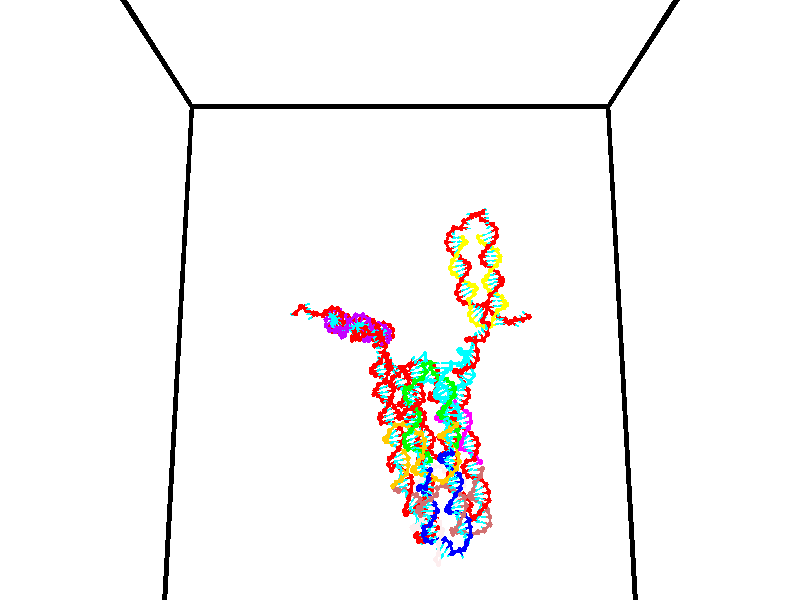 // switches for output
#declare DRAW_BASES = 1; // possible values are 0, 1; only relevant for DNA ribbons
#declare DRAW_BASES_TYPE = 3; // possible values are 1, 2, 3; only relevant for DNA ribbons
#declare DRAW_FOG = 0; // set to 1 to enable fog

#include "colors.inc"

#include "transforms.inc"
background { rgb <1, 1, 1>}

#default {
   normal{
       ripples 0.25
       frequency 0.20
       turbulence 0.2
       lambda 5
   }
	finish {
		phong 0.1
		phong_size 40.
	}
}

// original window dimensions: 1024x640


// camera settings

camera {
	sky <0, 0.179814, -0.983701>
	up <0, 0.179814, -0.983701>
	right 1.6 * <1, 0, 0>
	location <35, 94.9851, 44.8844>
	look_at <35, 29.7336, 32.9568>
	direction <0, -65.2515, -11.9276>
	angle 67.0682
}


# declare cpy_camera_pos = <35, 94.9851, 44.8844>;
# if (DRAW_FOG = 1)
fog {
	fog_type 2
	up vnormalize(cpy_camera_pos)
	color rgbt<1,1,1,0.3>
	distance 1e-5
	fog_alt 3e-3
	fog_offset 56
}
# end


// LIGHTS

# declare lum = 6;
global_settings {
	ambient_light rgb lum * <0.05, 0.05, 0.05>
	max_trace_level 15
}# declare cpy_direct_light_amount = 0.25;
light_source
{	1000 * <-1, -1.16352, -0.803886>,
	rgb lum * cpy_direct_light_amount
	parallel
}

light_source
{	1000 * <1, 1.16352, 0.803886>,
	rgb lum * cpy_direct_light_amount
	parallel
}

// strand 0

// nucleotide -1

// particle -1
sphere {
	<24.590635, 35.488720, 35.146107> 0.250000
	pigment { color rgbt <1,0,0,0> }
	no_shadow
}
cylinder {
	<24.314623, 35.199234, 35.142372>,  <24.149015, 35.025543, 35.140129>, 0.100000
	pigment { color rgbt <1,0,0,0> }
	no_shadow
}
cylinder {
	<24.314623, 35.199234, 35.142372>,  <24.590635, 35.488720, 35.146107>, 0.100000
	pigment { color rgbt <1,0,0,0> }
	no_shadow
}

// particle -1
sphere {
	<24.314623, 35.199234, 35.142372> 0.100000
	pigment { color rgbt <1,0,0,0> }
	no_shadow
}
sphere {
	0, 1
	scale<0.080000,0.200000,0.300000>
	matrix <-0.435704, 0.405051, 0.803801,
		-0.577943, 0.558717, -0.594825,
		-0.690032, -0.723719, -0.009339,
		24.107613, 34.982117, 35.139572>
	pigment { color rgbt <0,1,1,0> }
	no_shadow
}
cylinder {
	<25.090509, 35.570560, 34.591061>,  <24.590635, 35.488720, 35.146107>, 0.130000
	pigment { color rgbt <1,0,0,0> }
	no_shadow
}

// nucleotide -1

// particle -1
sphere {
	<25.090509, 35.570560, 34.591061> 0.250000
	pigment { color rgbt <1,0,0,0> }
	no_shadow
}
cylinder {
	<25.474554, 35.618103, 34.489822>,  <25.704981, 35.646629, 34.429081>, 0.100000
	pigment { color rgbt <1,0,0,0> }
	no_shadow
}
cylinder {
	<25.474554, 35.618103, 34.489822>,  <25.090509, 35.570560, 34.591061>, 0.100000
	pigment { color rgbt <1,0,0,0> }
	no_shadow
}

// particle -1
sphere {
	<25.474554, 35.618103, 34.489822> 0.100000
	pigment { color rgbt <1,0,0,0> }
	no_shadow
}
sphere {
	0, 1
	scale<0.080000,0.200000,0.300000>
	matrix <0.265294, -0.101269, 0.958835,
		0.088330, -0.987734, -0.128761,
		0.960113, 0.118854, -0.253094,
		25.762589, 35.653759, 34.413895>
	pigment { color rgbt <0,1,1,0> }
	no_shadow
}
cylinder {
	<25.563261, 34.903221, 34.762108>,  <25.090509, 35.570560, 34.591061>, 0.130000
	pigment { color rgbt <1,0,0,0> }
	no_shadow
}

// nucleotide -1

// particle -1
sphere {
	<25.563261, 34.903221, 34.762108> 0.250000
	pigment { color rgbt <1,0,0,0> }
	no_shadow
}
cylinder {
	<25.729151, 35.267189, 34.764858>,  <25.828684, 35.485569, 34.766510>, 0.100000
	pigment { color rgbt <1,0,0,0> }
	no_shadow
}
cylinder {
	<25.729151, 35.267189, 34.764858>,  <25.563261, 34.903221, 34.762108>, 0.100000
	pigment { color rgbt <1,0,0,0> }
	no_shadow
}

// particle -1
sphere {
	<25.729151, 35.267189, 34.764858> 0.100000
	pigment { color rgbt <1,0,0,0> }
	no_shadow
}
sphere {
	0, 1
	scale<0.080000,0.200000,0.300000>
	matrix <0.165266, -0.082750, 0.982772,
		0.894814, -0.406442, -0.184697,
		0.414723, 0.909922, 0.006875,
		25.853567, 35.540165, 34.766922>
	pigment { color rgbt <0,1,1,0> }
	no_shadow
}
cylinder {
	<26.310179, 34.981369, 35.059925>,  <25.563261, 34.903221, 34.762108>, 0.130000
	pigment { color rgbt <1,0,0,0> }
	no_shadow
}

// nucleotide -1

// particle -1
sphere {
	<26.310179, 34.981369, 35.059925> 0.250000
	pigment { color rgbt <1,0,0,0> }
	no_shadow
}
cylinder {
	<26.069700, 35.292347, 35.133827>,  <25.925413, 35.478935, 35.178169>, 0.100000
	pigment { color rgbt <1,0,0,0> }
	no_shadow
}
cylinder {
	<26.069700, 35.292347, 35.133827>,  <26.310179, 34.981369, 35.059925>, 0.100000
	pigment { color rgbt <1,0,0,0> }
	no_shadow
}

// particle -1
sphere {
	<26.069700, 35.292347, 35.133827> 0.100000
	pigment { color rgbt <1,0,0,0> }
	no_shadow
}
sphere {
	0, 1
	scale<0.080000,0.200000,0.300000>
	matrix <0.322159, 0.024222, 0.946376,
		0.731282, 0.628481, -0.265024,
		-0.601199, 0.777448, 0.184758,
		25.889341, 35.525581, 35.189255>
	pigment { color rgbt <0,1,1,0> }
	no_shadow
}
cylinder {
	<26.688860, 35.530613, 35.177368>,  <26.310179, 34.981369, 35.059925>, 0.130000
	pigment { color rgbt <1,0,0,0> }
	no_shadow
}

// nucleotide -1

// particle -1
sphere {
	<26.688860, 35.530613, 35.177368> 0.250000
	pigment { color rgbt <1,0,0,0> }
	no_shadow
}
cylinder {
	<26.349672, 35.575836, 35.384510>,  <26.146160, 35.602970, 35.508793>, 0.100000
	pigment { color rgbt <1,0,0,0> }
	no_shadow
}
cylinder {
	<26.349672, 35.575836, 35.384510>,  <26.688860, 35.530613, 35.177368>, 0.100000
	pigment { color rgbt <1,0,0,0> }
	no_shadow
}

// particle -1
sphere {
	<26.349672, 35.575836, 35.384510> 0.100000
	pigment { color rgbt <1,0,0,0> }
	no_shadow
}
sphere {
	0, 1
	scale<0.080000,0.200000,0.300000>
	matrix <0.525008, 0.044738, 0.849921,
		0.072919, 0.992581, -0.097290,
		-0.847968, 0.113054, 0.517850,
		26.095282, 35.609753, 35.539864>
	pigment { color rgbt <0,1,1,0> }
	no_shadow
}
cylinder {
	<27.246321, 34.942272, 35.208347>,  <26.688860, 35.530613, 35.177368>, 0.130000
	pigment { color rgbt <1,0,0,0> }
	no_shadow
}

// nucleotide -1

// particle -1
sphere {
	<27.246321, 34.942272, 35.208347> 0.250000
	pigment { color rgbt <1,0,0,0> }
	no_shadow
}
cylinder {
	<27.646009, 34.945843, 35.192978>,  <27.885822, 34.947987, 35.183758>, 0.100000
	pigment { color rgbt <1,0,0,0> }
	no_shadow
}
cylinder {
	<27.646009, 34.945843, 35.192978>,  <27.246321, 34.942272, 35.208347>, 0.100000
	pigment { color rgbt <1,0,0,0> }
	no_shadow
}

// particle -1
sphere {
	<27.646009, 34.945843, 35.192978> 0.100000
	pigment { color rgbt <1,0,0,0> }
	no_shadow
}
sphere {
	0, 1
	scale<0.080000,0.200000,0.300000>
	matrix <0.010138, -0.999457, 0.031364,
		-0.038122, -0.031729, -0.998769,
		0.999222, 0.008930, -0.038423,
		27.945776, 34.948521, 35.181450>
	pigment { color rgbt <0,1,1,0> }
	no_shadow
}
cylinder {
	<27.451641, 34.448963, 34.814850>,  <27.246321, 34.942272, 35.208347>, 0.130000
	pigment { color rgbt <1,0,0,0> }
	no_shadow
}

// nucleotide -1

// particle -1
sphere {
	<27.451641, 34.448963, 34.814850> 0.250000
	pigment { color rgbt <1,0,0,0> }
	no_shadow
}
cylinder {
	<27.773188, 34.495716, 35.048134>,  <27.966116, 34.523769, 35.188103>, 0.100000
	pigment { color rgbt <1,0,0,0> }
	no_shadow
}
cylinder {
	<27.773188, 34.495716, 35.048134>,  <27.451641, 34.448963, 34.814850>, 0.100000
	pigment { color rgbt <1,0,0,0> }
	no_shadow
}

// particle -1
sphere {
	<27.773188, 34.495716, 35.048134> 0.100000
	pigment { color rgbt <1,0,0,0> }
	no_shadow
}
sphere {
	0, 1
	scale<0.080000,0.200000,0.300000>
	matrix <0.170406, -0.984658, -0.037542,
		0.569874, 0.129561, -0.811454,
		0.803869, 0.116883, 0.583210,
		28.014349, 34.530781, 35.223095>
	pigment { color rgbt <0,1,1,0> }
	no_shadow
}
cylinder {
	<28.029478, 34.269447, 34.488548>,  <27.451641, 34.448963, 34.814850>, 0.130000
	pigment { color rgbt <1,0,0,0> }
	no_shadow
}

// nucleotide -1

// particle -1
sphere {
	<28.029478, 34.269447, 34.488548> 0.250000
	pigment { color rgbt <1,0,0,0> }
	no_shadow
}
cylinder {
	<28.092985, 34.177589, 34.872643>,  <28.131088, 34.122475, 35.103100>, 0.100000
	pigment { color rgbt <1,0,0,0> }
	no_shadow
}
cylinder {
	<28.092985, 34.177589, 34.872643>,  <28.029478, 34.269447, 34.488548>, 0.100000
	pigment { color rgbt <1,0,0,0> }
	no_shadow
}

// particle -1
sphere {
	<28.092985, 34.177589, 34.872643> 0.100000
	pigment { color rgbt <1,0,0,0> }
	no_shadow
}
sphere {
	0, 1
	scale<0.080000,0.200000,0.300000>
	matrix <0.017886, -0.971745, -0.235355,
		0.987154, 0.054541, -0.150172,
		0.158766, -0.229646, 0.960238,
		28.140615, 34.108696, 35.160713>
	pigment { color rgbt <0,1,1,0> }
	no_shadow
}
cylinder {
	<28.608721, 33.844585, 34.488037>,  <28.029478, 34.269447, 34.488548>, 0.130000
	pigment { color rgbt <1,0,0,0> }
	no_shadow
}

// nucleotide -1

// particle -1
sphere {
	<28.608721, 33.844585, 34.488037> 0.250000
	pigment { color rgbt <1,0,0,0> }
	no_shadow
}
cylinder {
	<28.408621, 33.779274, 34.828178>,  <28.288561, 33.740086, 35.032261>, 0.100000
	pigment { color rgbt <1,0,0,0> }
	no_shadow
}
cylinder {
	<28.408621, 33.779274, 34.828178>,  <28.608721, 33.844585, 34.488037>, 0.100000
	pigment { color rgbt <1,0,0,0> }
	no_shadow
}

// particle -1
sphere {
	<28.408621, 33.779274, 34.828178> 0.100000
	pigment { color rgbt <1,0,0,0> }
	no_shadow
}
sphere {
	0, 1
	scale<0.080000,0.200000,0.300000>
	matrix <0.193111, -0.978363, -0.074254,
		0.844074, 0.127066, 0.520954,
		-0.500248, -0.163278, 0.850349,
		28.258547, 33.730289, 35.083282>
	pigment { color rgbt <0,1,1,0> }
	no_shadow
}
cylinder {
	<29.022604, 33.356651, 34.792652>,  <28.608721, 33.844585, 34.488037>, 0.130000
	pigment { color rgbt <1,0,0,0> }
	no_shadow
}

// nucleotide -1

// particle -1
sphere {
	<29.022604, 33.356651, 34.792652> 0.250000
	pigment { color rgbt <1,0,0,0> }
	no_shadow
}
cylinder {
	<28.684246, 33.336670, 35.005054>,  <28.481232, 33.324680, 35.132496>, 0.100000
	pigment { color rgbt <1,0,0,0> }
	no_shadow
}
cylinder {
	<28.684246, 33.336670, 35.005054>,  <29.022604, 33.356651, 34.792652>, 0.100000
	pigment { color rgbt <1,0,0,0> }
	no_shadow
}

// particle -1
sphere {
	<28.684246, 33.336670, 35.005054> 0.100000
	pigment { color rgbt <1,0,0,0> }
	no_shadow
}
sphere {
	0, 1
	scale<0.080000,0.200000,0.300000>
	matrix <0.119447, -0.988058, 0.097330,
		0.519800, 0.145758, 0.841762,
		-0.845896, -0.049954, 0.531003,
		28.430477, 33.321682, 35.164356>
	pigment { color rgbt <0,1,1,0> }
	no_shadow
}
cylinder {
	<29.125912, 33.073334, 35.546841>,  <29.022604, 33.356651, 34.792652>, 0.130000
	pigment { color rgbt <1,0,0,0> }
	no_shadow
}

// nucleotide -1

// particle -1
sphere {
	<29.125912, 33.073334, 35.546841> 0.250000
	pigment { color rgbt <1,0,0,0> }
	no_shadow
}
cylinder {
	<28.765890, 32.991825, 35.392761>,  <28.549877, 32.942921, 35.300312>, 0.100000
	pigment { color rgbt <1,0,0,0> }
	no_shadow
}
cylinder {
	<28.765890, 32.991825, 35.392761>,  <29.125912, 33.073334, 35.546841>, 0.100000
	pigment { color rgbt <1,0,0,0> }
	no_shadow
}

// particle -1
sphere {
	<28.765890, 32.991825, 35.392761> 0.100000
	pigment { color rgbt <1,0,0,0> }
	no_shadow
}
sphere {
	0, 1
	scale<0.080000,0.200000,0.300000>
	matrix <0.134583, -0.970704, 0.199049,
		-0.414475, 0.127314, 0.901111,
		-0.900054, -0.203775, -0.385199,
		28.495874, 32.930691, 35.277203>
	pigment { color rgbt <0,1,1,0> }
	no_shadow
}
cylinder {
	<28.997078, 32.533672, 35.878948>,  <29.125912, 33.073334, 35.546841>, 0.130000
	pigment { color rgbt <1,0,0,0> }
	no_shadow
}

// nucleotide -1

// particle -1
sphere {
	<28.997078, 32.533672, 35.878948> 0.250000
	pigment { color rgbt <1,0,0,0> }
	no_shadow
}
cylinder {
	<28.693680, 32.527431, 35.618351>,  <28.511641, 32.523689, 35.461994>, 0.100000
	pigment { color rgbt <1,0,0,0> }
	no_shadow
}
cylinder {
	<28.693680, 32.527431, 35.618351>,  <28.997078, 32.533672, 35.878948>, 0.100000
	pigment { color rgbt <1,0,0,0> }
	no_shadow
}

// particle -1
sphere {
	<28.693680, 32.527431, 35.618351> 0.100000
	pigment { color rgbt <1,0,0,0> }
	no_shadow
}
sphere {
	0, 1
	scale<0.080000,0.200000,0.300000>
	matrix <-0.088160, -0.988067, 0.126297,
		-0.645687, 0.153231, 0.748070,
		-0.758496, -0.015598, -0.651491,
		28.466131, 32.522751, 35.422905>
	pigment { color rgbt <0,1,1,0> }
	no_shadow
}
cylinder {
	<28.540493, 32.061157, 36.160461>,  <28.997078, 32.533672, 35.878948>, 0.130000
	pigment { color rgbt <1,0,0,0> }
	no_shadow
}

// nucleotide -1

// particle -1
sphere {
	<28.540493, 32.061157, 36.160461> 0.250000
	pigment { color rgbt <1,0,0,0> }
	no_shadow
}
cylinder {
	<28.416880, 32.096031, 35.781643>,  <28.342712, 32.116955, 35.554352>, 0.100000
	pigment { color rgbt <1,0,0,0> }
	no_shadow
}
cylinder {
	<28.416880, 32.096031, 35.781643>,  <28.540493, 32.061157, 36.160461>, 0.100000
	pigment { color rgbt <1,0,0,0> }
	no_shadow
}

// particle -1
sphere {
	<28.416880, 32.096031, 35.781643> 0.100000
	pigment { color rgbt <1,0,0,0> }
	no_shadow
}
sphere {
	0, 1
	scale<0.080000,0.200000,0.300000>
	matrix <-0.183437, -0.982555, -0.030597,
		-0.933194, 0.164268, 0.319635,
		-0.309033, 0.087186, -0.947047,
		28.324169, 32.122189, 35.497528>
	pigment { color rgbt <0,1,1,0> }
	no_shadow
}
cylinder {
	<27.837648, 31.770975, 36.088692>,  <28.540493, 32.061157, 36.160461>, 0.130000
	pigment { color rgbt <1,0,0,0> }
	no_shadow
}

// nucleotide -1

// particle -1
sphere {
	<27.837648, 31.770975, 36.088692> 0.250000
	pigment { color rgbt <1,0,0,0> }
	no_shadow
}
cylinder {
	<28.033251, 31.747084, 35.740597>,  <28.150612, 31.732750, 35.531742>, 0.100000
	pigment { color rgbt <1,0,0,0> }
	no_shadow
}
cylinder {
	<28.033251, 31.747084, 35.740597>,  <27.837648, 31.770975, 36.088692>, 0.100000
	pigment { color rgbt <1,0,0,0> }
	no_shadow
}

// particle -1
sphere {
	<28.033251, 31.747084, 35.740597> 0.100000
	pigment { color rgbt <1,0,0,0> }
	no_shadow
}
sphere {
	0, 1
	scale<0.080000,0.200000,0.300000>
	matrix <-0.064549, -0.997395, 0.032184,
		-0.869888, 0.040435, -0.491589,
		0.489007, -0.059728, -0.870232,
		28.179953, 31.729166, 35.479527>
	pigment { color rgbt <0,1,1,0> }
	no_shadow
}
cylinder {
	<27.466192, 31.186249, 35.630840>,  <27.837648, 31.770975, 36.088692>, 0.130000
	pigment { color rgbt <1,0,0,0> }
	no_shadow
}

// nucleotide -1

// particle -1
sphere {
	<27.466192, 31.186249, 35.630840> 0.250000
	pigment { color rgbt <1,0,0,0> }
	no_shadow
}
cylinder {
	<27.841305, 31.249884, 35.507389>,  <28.066372, 31.288065, 35.433319>, 0.100000
	pigment { color rgbt <1,0,0,0> }
	no_shadow
}
cylinder {
	<27.841305, 31.249884, 35.507389>,  <27.466192, 31.186249, 35.630840>, 0.100000
	pigment { color rgbt <1,0,0,0> }
	no_shadow
}

// particle -1
sphere {
	<27.841305, 31.249884, 35.507389> 0.100000
	pigment { color rgbt <1,0,0,0> }
	no_shadow
}
sphere {
	0, 1
	scale<0.080000,0.200000,0.300000>
	matrix <0.102857, -0.976247, -0.190688,
		-0.331638, 0.147079, -0.931871,
		0.937783, 0.159089, -0.308633,
		28.122639, 31.297609, 35.414799>
	pigment { color rgbt <0,1,1,0> }
	no_shadow
}
cylinder {
	<27.512346, 30.584270, 35.248062>,  <27.466192, 31.186249, 35.630840>, 0.130000
	pigment { color rgbt <1,0,0,0> }
	no_shadow
}

// nucleotide -1

// particle -1
sphere {
	<27.512346, 30.584270, 35.248062> 0.250000
	pigment { color rgbt <1,0,0,0> }
	no_shadow
}
cylinder {
	<27.889242, 30.718163, 35.252808>,  <28.115379, 30.798498, 35.255653>, 0.100000
	pigment { color rgbt <1,0,0,0> }
	no_shadow
}
cylinder {
	<27.889242, 30.718163, 35.252808>,  <27.512346, 30.584270, 35.248062>, 0.100000
	pigment { color rgbt <1,0,0,0> }
	no_shadow
}

// particle -1
sphere {
	<27.889242, 30.718163, 35.252808> 0.100000
	pigment { color rgbt <1,0,0,0> }
	no_shadow
}
sphere {
	0, 1
	scale<0.080000,0.200000,0.300000>
	matrix <0.334934, -0.941813, -0.028430,
		0.001657, 0.030761, -0.999526,
		0.942240, 0.334728, 0.011863,
		28.171915, 30.818581, 35.256367>
	pigment { color rgbt <0,1,1,0> }
	no_shadow
}
cylinder {
	<27.918156, 30.171770, 34.712036>,  <27.512346, 30.584270, 35.248062>, 0.130000
	pigment { color rgbt <1,0,0,0> }
	no_shadow
}

// nucleotide -1

// particle -1
sphere {
	<27.918156, 30.171770, 34.712036> 0.250000
	pigment { color rgbt <1,0,0,0> }
	no_shadow
}
cylinder {
	<28.192596, 30.322187, 34.961147>,  <28.357262, 30.412437, 35.110615>, 0.100000
	pigment { color rgbt <1,0,0,0> }
	no_shadow
}
cylinder {
	<28.192596, 30.322187, 34.961147>,  <27.918156, 30.171770, 34.712036>, 0.100000
	pigment { color rgbt <1,0,0,0> }
	no_shadow
}

// particle -1
sphere {
	<28.192596, 30.322187, 34.961147> 0.100000
	pigment { color rgbt <1,0,0,0> }
	no_shadow
}
sphere {
	0, 1
	scale<0.080000,0.200000,0.300000>
	matrix <0.490169, -0.871519, -0.013771,
		0.537586, 0.314716, -0.782276,
		0.686102, 0.376044, 0.622780,
		28.398428, 30.435001, 35.147980>
	pigment { color rgbt <0,1,1,0> }
	no_shadow
}
cylinder {
	<28.571354, 29.889475, 34.407238>,  <27.918156, 30.171770, 34.712036>, 0.130000
	pigment { color rgbt <1,0,0,0> }
	no_shadow
}

// nucleotide -1

// particle -1
sphere {
	<28.571354, 29.889475, 34.407238> 0.250000
	pigment { color rgbt <1,0,0,0> }
	no_shadow
}
cylinder {
	<28.668009, 29.985031, 34.783440>,  <28.726002, 30.042364, 35.009159>, 0.100000
	pigment { color rgbt <1,0,0,0> }
	no_shadow
}
cylinder {
	<28.668009, 29.985031, 34.783440>,  <28.571354, 29.889475, 34.407238>, 0.100000
	pigment { color rgbt <1,0,0,0> }
	no_shadow
}

// particle -1
sphere {
	<28.668009, 29.985031, 34.783440> 0.100000
	pigment { color rgbt <1,0,0,0> }
	no_shadow
}
sphere {
	0, 1
	scale<0.080000,0.200000,0.300000>
	matrix <0.541390, -0.837541, 0.073640,
		0.805300, 0.491383, -0.331714,
		0.241639, 0.238889, 0.940501,
		28.740501, 30.056698, 35.065590>
	pigment { color rgbt <0,1,1,0> }
	no_shadow
}
cylinder {
	<29.306683, 29.994064, 34.488899>,  <28.571354, 29.889475, 34.407238>, 0.130000
	pigment { color rgbt <1,0,0,0> }
	no_shadow
}

// nucleotide -1

// particle -1
sphere {
	<29.306683, 29.994064, 34.488899> 0.250000
	pigment { color rgbt <1,0,0,0> }
	no_shadow
}
cylinder {
	<29.149773, 29.868589, 34.834782>,  <29.055626, 29.793304, 35.042313>, 0.100000
	pigment { color rgbt <1,0,0,0> }
	no_shadow
}
cylinder {
	<29.149773, 29.868589, 34.834782>,  <29.306683, 29.994064, 34.488899>, 0.100000
	pigment { color rgbt <1,0,0,0> }
	no_shadow
}

// particle -1
sphere {
	<29.149773, 29.868589, 34.834782> 0.100000
	pigment { color rgbt <1,0,0,0> }
	no_shadow
}
sphere {
	0, 1
	scale<0.080000,0.200000,0.300000>
	matrix <0.586479, -0.809494, -0.027603,
		0.708634, 0.496305, 0.501516,
		-0.392274, -0.313689, 0.864708,
		29.032091, 29.774483, 35.094193>
	pigment { color rgbt <0,1,1,0> }
	no_shadow
}
cylinder {
	<29.848211, 29.652618, 34.778667>,  <29.306683, 29.994064, 34.488899>, 0.130000
	pigment { color rgbt <1,0,0,0> }
	no_shadow
}

// nucleotide -1

// particle -1
sphere {
	<29.848211, 29.652618, 34.778667> 0.250000
	pigment { color rgbt <1,0,0,0> }
	no_shadow
}
cylinder {
	<29.567162, 29.538963, 35.039616>,  <29.398531, 29.470770, 35.196182>, 0.100000
	pigment { color rgbt <1,0,0,0> }
	no_shadow
}
cylinder {
	<29.567162, 29.538963, 35.039616>,  <29.848211, 29.652618, 34.778667>, 0.100000
	pigment { color rgbt <1,0,0,0> }
	no_shadow
}

// particle -1
sphere {
	<29.567162, 29.538963, 35.039616> 0.100000
	pigment { color rgbt <1,0,0,0> }
	no_shadow
}
sphere {
	0, 1
	scale<0.080000,0.200000,0.300000>
	matrix <0.562335, -0.783498, 0.264404,
		0.436002, 0.552626, 0.710286,
		-0.702625, -0.284138, 0.652368,
		29.356375, 29.453722, 35.235325>
	pigment { color rgbt <0,1,1,0> }
	no_shadow
}
cylinder {
	<30.177378, 29.369440, 35.269337>,  <29.848211, 29.652618, 34.778667>, 0.130000
	pigment { color rgbt <1,0,0,0> }
	no_shadow
}

// nucleotide -1

// particle -1
sphere {
	<30.177378, 29.369440, 35.269337> 0.250000
	pigment { color rgbt <1,0,0,0> }
	no_shadow
}
cylinder {
	<29.805931, 29.255379, 35.364296>,  <29.583063, 29.186943, 35.421272>, 0.100000
	pigment { color rgbt <1,0,0,0> }
	no_shadow
}
cylinder {
	<29.805931, 29.255379, 35.364296>,  <30.177378, 29.369440, 35.269337>, 0.100000
	pigment { color rgbt <1,0,0,0> }
	no_shadow
}

// particle -1
sphere {
	<29.805931, 29.255379, 35.364296> 0.100000
	pigment { color rgbt <1,0,0,0> }
	no_shadow
}
sphere {
	0, 1
	scale<0.080000,0.200000,0.300000>
	matrix <0.347365, -0.893016, 0.286111,
		0.130417, 0.348152, 0.928322,
		-0.928617, -0.285152, 0.237401,
		29.527346, 29.169832, 35.435516>
	pigment { color rgbt <0,1,1,0> }
	no_shadow
}
cylinder {
	<30.151688, 29.151752, 35.870934>,  <30.177378, 29.369440, 35.269337>, 0.130000
	pigment { color rgbt <1,0,0,0> }
	no_shadow
}

// nucleotide -1

// particle -1
sphere {
	<30.151688, 29.151752, 35.870934> 0.250000
	pigment { color rgbt <1,0,0,0> }
	no_shadow
}
cylinder {
	<29.837776, 28.952881, 35.722916>,  <29.649429, 28.833557, 35.634106>, 0.100000
	pigment { color rgbt <1,0,0,0> }
	no_shadow
}
cylinder {
	<29.837776, 28.952881, 35.722916>,  <30.151688, 29.151752, 35.870934>, 0.100000
	pigment { color rgbt <1,0,0,0> }
	no_shadow
}

// particle -1
sphere {
	<29.837776, 28.952881, 35.722916> 0.100000
	pigment { color rgbt <1,0,0,0> }
	no_shadow
}
sphere {
	0, 1
	scale<0.080000,0.200000,0.300000>
	matrix <0.432780, -0.866992, 0.247035,
		-0.443650, 0.033719, 0.895566,
		-0.784778, -0.497180, -0.370048,
		29.602343, 28.803726, 35.611900>
	pigment { color rgbt <0,1,1,0> }
	no_shadow
}
cylinder {
	<30.066257, 28.609837, 36.400429>,  <30.151688, 29.151752, 35.870934>, 0.130000
	pigment { color rgbt <1,0,0,0> }
	no_shadow
}

// nucleotide -1

// particle -1
sphere {
	<30.066257, 28.609837, 36.400429> 0.250000
	pigment { color rgbt <1,0,0,0> }
	no_shadow
}
cylinder {
	<29.915071, 28.508987, 36.044098>,  <29.824360, 28.448477, 35.830299>, 0.100000
	pigment { color rgbt <1,0,0,0> }
	no_shadow
}
cylinder {
	<29.915071, 28.508987, 36.044098>,  <30.066257, 28.609837, 36.400429>, 0.100000
	pigment { color rgbt <1,0,0,0> }
	no_shadow
}

// particle -1
sphere {
	<29.915071, 28.508987, 36.044098> 0.100000
	pigment { color rgbt <1,0,0,0> }
	no_shadow
}
sphere {
	0, 1
	scale<0.080000,0.200000,0.300000>
	matrix <0.235141, -0.956796, 0.171028,
		-0.895462, -0.144828, 0.420920,
		-0.377965, -0.252124, -0.890829,
		29.801682, 28.433350, 35.776848>
	pigment { color rgbt <0,1,1,0> }
	no_shadow
}
cylinder {
	<29.651371, 27.964008, 36.418701>,  <30.066257, 28.609837, 36.400429>, 0.130000
	pigment { color rgbt <1,0,0,0> }
	no_shadow
}

// nucleotide -1

// particle -1
sphere {
	<29.651371, 27.964008, 36.418701> 0.250000
	pigment { color rgbt <1,0,0,0> }
	no_shadow
}
cylinder {
	<29.758085, 27.979456, 36.033508>,  <29.822115, 27.988724, 35.802391>, 0.100000
	pigment { color rgbt <1,0,0,0> }
	no_shadow
}
cylinder {
	<29.758085, 27.979456, 36.033508>,  <29.651371, 27.964008, 36.418701>, 0.100000
	pigment { color rgbt <1,0,0,0> }
	no_shadow
}

// particle -1
sphere {
	<29.758085, 27.979456, 36.033508> 0.100000
	pigment { color rgbt <1,0,0,0> }
	no_shadow
}
sphere {
	0, 1
	scale<0.080000,0.200000,0.300000>
	matrix <0.380275, -0.922344, 0.068363,
		-0.885559, -0.384436, -0.260755,
		0.266787, 0.038619, -0.962982,
		29.838121, 27.991041, 35.744614>
	pigment { color rgbt <0,1,1,0> }
	no_shadow
}
cylinder {
	<29.577946, 27.300413, 36.021034>,  <29.651371, 27.964008, 36.418701>, 0.130000
	pigment { color rgbt <1,0,0,0> }
	no_shadow
}

// nucleotide -1

// particle -1
sphere {
	<29.577946, 27.300413, 36.021034> 0.250000
	pigment { color rgbt <1,0,0,0> }
	no_shadow
}
cylinder {
	<29.867678, 27.517206, 35.850578>,  <30.041517, 27.647282, 35.748302>, 0.100000
	pigment { color rgbt <1,0,0,0> }
	no_shadow
}
cylinder {
	<29.867678, 27.517206, 35.850578>,  <29.577946, 27.300413, 36.021034>, 0.100000
	pigment { color rgbt <1,0,0,0> }
	no_shadow
}

// particle -1
sphere {
	<29.867678, 27.517206, 35.850578> 0.100000
	pigment { color rgbt <1,0,0,0> }
	no_shadow
}
sphere {
	0, 1
	scale<0.080000,0.200000,0.300000>
	matrix <0.595726, -0.803139, -0.008882,
		-0.347066, -0.247432, -0.904612,
		0.724331, 0.541983, -0.426144,
		30.084976, 27.679802, 35.722736>
	pigment { color rgbt <0,1,1,0> }
	no_shadow
}
cylinder {
	<29.817633, 27.038336, 35.276730>,  <29.577946, 27.300413, 36.021034>, 0.130000
	pigment { color rgbt <1,0,0,0> }
	no_shadow
}

// nucleotide -1

// particle -1
sphere {
	<29.817633, 27.038336, 35.276730> 0.250000
	pigment { color rgbt <1,0,0,0> }
	no_shadow
}
cylinder {
	<30.107933, 27.224535, 35.479351>,  <30.282112, 27.336254, 35.600925>, 0.100000
	pigment { color rgbt <1,0,0,0> }
	no_shadow
}
cylinder {
	<30.107933, 27.224535, 35.479351>,  <29.817633, 27.038336, 35.276730>, 0.100000
	pigment { color rgbt <1,0,0,0> }
	no_shadow
}

// particle -1
sphere {
	<30.107933, 27.224535, 35.479351> 0.100000
	pigment { color rgbt <1,0,0,0> }
	no_shadow
}
sphere {
	0, 1
	scale<0.080000,0.200000,0.300000>
	matrix <0.571750, -0.817622, -0.067800,
		0.382610, 0.338829, -0.859537,
		0.725749, 0.465499, 0.506556,
		30.325657, 27.364185, 35.631317>
	pigment { color rgbt <0,1,1,0> }
	no_shadow
}
cylinder {
	<30.519932, 26.961426, 34.884773>,  <29.817633, 27.038336, 35.276730>, 0.130000
	pigment { color rgbt <1,0,0,0> }
	no_shadow
}

// nucleotide -1

// particle -1
sphere {
	<30.519932, 26.961426, 34.884773> 0.250000
	pigment { color rgbt <1,0,0,0> }
	no_shadow
}
cylinder {
	<30.581259, 27.003336, 35.277817>,  <30.618055, 27.028482, 35.513641>, 0.100000
	pigment { color rgbt <1,0,0,0> }
	no_shadow
}
cylinder {
	<30.581259, 27.003336, 35.277817>,  <30.519932, 26.961426, 34.884773>, 0.100000
	pigment { color rgbt <1,0,0,0> }
	no_shadow
}

// particle -1
sphere {
	<30.581259, 27.003336, 35.277817> 0.100000
	pigment { color rgbt <1,0,0,0> }
	no_shadow
}
sphere {
	0, 1
	scale<0.080000,0.200000,0.300000>
	matrix <0.806857, -0.587349, -0.063269,
		0.570504, 0.802523, -0.174590,
		0.153320, 0.104774, 0.982606,
		30.627254, 27.034769, 35.572598>
	pigment { color rgbt <0,1,1,0> }
	no_shadow
}
cylinder {
	<30.955971, 26.602955, 35.534988>,  <30.519932, 26.961426, 34.884773>, 0.130000
	pigment { color rgbt <1,0,0,0> }
	no_shadow
}

// nucleotide -1

// particle -1
sphere {
	<30.955971, 26.602955, 35.534988> 0.250000
	pigment { color rgbt <1,0,0,0> }
	no_shadow
}
cylinder {
	<30.893160, 26.312794, 35.266918>,  <30.855473, 26.138697, 35.106075>, 0.100000
	pigment { color rgbt <1,0,0,0> }
	no_shadow
}
cylinder {
	<30.893160, 26.312794, 35.266918>,  <30.955971, 26.602955, 35.534988>, 0.100000
	pigment { color rgbt <1,0,0,0> }
	no_shadow
}

// particle -1
sphere {
	<30.893160, 26.312794, 35.266918> 0.100000
	pigment { color rgbt <1,0,0,0> }
	no_shadow
}
sphere {
	0, 1
	scale<0.080000,0.200000,0.300000>
	matrix <0.980099, -0.031022, -0.196069,
		0.121439, -0.687624, 0.715839,
		-0.157029, -0.725404, -0.670172,
		30.846050, 26.095173, 35.065868>
	pigment { color rgbt <0,1,1,0> }
	no_shadow
}
cylinder {
	<31.424006, 26.026316, 35.586533>,  <30.955971, 26.602955, 35.534988>, 0.130000
	pigment { color rgbt <1,0,0,0> }
	no_shadow
}

// nucleotide -1

// particle -1
sphere {
	<31.424006, 26.026316, 35.586533> 0.250000
	pigment { color rgbt <1,0,0,0> }
	no_shadow
}
cylinder {
	<31.316244, 26.080784, 35.205193>,  <31.251587, 26.113464, 34.976387>, 0.100000
	pigment { color rgbt <1,0,0,0> }
	no_shadow
}
cylinder {
	<31.316244, 26.080784, 35.205193>,  <31.424006, 26.026316, 35.586533>, 0.100000
	pigment { color rgbt <1,0,0,0> }
	no_shadow
}

// particle -1
sphere {
	<31.316244, 26.080784, 35.205193> 0.100000
	pigment { color rgbt <1,0,0,0> }
	no_shadow
}
sphere {
	0, 1
	scale<0.080000,0.200000,0.300000>
	matrix <0.962789, 0.016089, -0.269775,
		-0.021397, -0.990555, -0.135436,
		-0.269406, 0.136169, -0.953352,
		31.235422, 26.121634, 34.919186>
	pigment { color rgbt <0,1,1,0> }
	no_shadow
}
cylinder {
	<31.824726, 25.589603, 35.149647>,  <31.424006, 26.026316, 35.586533>, 0.130000
	pigment { color rgbt <1,0,0,0> }
	no_shadow
}

// nucleotide -1

// particle -1
sphere {
	<31.824726, 25.589603, 35.149647> 0.250000
	pigment { color rgbt <1,0,0,0> }
	no_shadow
}
cylinder {
	<31.680056, 25.911072, 34.960629>,  <31.593252, 26.103952, 34.847218>, 0.100000
	pigment { color rgbt <1,0,0,0> }
	no_shadow
}
cylinder {
	<31.680056, 25.911072, 34.960629>,  <31.824726, 25.589603, 35.149647>, 0.100000
	pigment { color rgbt <1,0,0,0> }
	no_shadow
}

// particle -1
sphere {
	<31.680056, 25.911072, 34.960629> 0.100000
	pigment { color rgbt <1,0,0,0> }
	no_shadow
}
sphere {
	0, 1
	scale<0.080000,0.200000,0.300000>
	matrix <0.913233, 0.203408, -0.353029,
		-0.187599, -0.559230, -0.807508,
		-0.361678, 0.803671, -0.472548,
		31.571552, 26.152174, 34.818863>
	pigment { color rgbt <0,1,1,0> }
	no_shadow
}
cylinder {
	<32.282375, 25.476938, 35.739697>,  <31.824726, 25.589603, 35.149647>, 0.130000
	pigment { color rgbt <1,0,0,0> }
	no_shadow
}

// nucleotide -1

// particle -1
sphere {
	<32.282375, 25.476938, 35.739697> 0.250000
	pigment { color rgbt <1,0,0,0> }
	no_shadow
}
cylinder {
	<32.122486, 25.807615, 35.898087>,  <32.026554, 26.006021, 35.993122>, 0.100000
	pigment { color rgbt <1,0,0,0> }
	no_shadow
}
cylinder {
	<32.122486, 25.807615, 35.898087>,  <32.282375, 25.476938, 35.739697>, 0.100000
	pigment { color rgbt <1,0,0,0> }
	no_shadow
}

// particle -1
sphere {
	<32.122486, 25.807615, 35.898087> 0.100000
	pigment { color rgbt <1,0,0,0> }
	no_shadow
}
sphere {
	0, 1
	scale<0.080000,0.200000,0.300000>
	matrix <-0.525303, -0.560612, 0.640134,
		0.751185, 0.047866, 0.658354,
		-0.399722, 0.826694, 0.395979,
		32.002571, 26.055624, 36.016880>
	pigment { color rgbt <0,1,1,0> }
	no_shadow
}
cylinder {
	<32.931820, 25.727713, 36.066376>,  <32.282375, 25.476938, 35.739697>, 0.130000
	pigment { color rgbt <1,0,0,0> }
	no_shadow
}

// nucleotide -1

// particle -1
sphere {
	<32.931820, 25.727713, 36.066376> 0.250000
	pigment { color rgbt <1,0,0,0> }
	no_shadow
}
cylinder {
	<32.925262, 25.694754, 35.667789>,  <32.921329, 25.674978, 35.428638>, 0.100000
	pigment { color rgbt <1,0,0,0> }
	no_shadow
}
cylinder {
	<32.925262, 25.694754, 35.667789>,  <32.931820, 25.727713, 36.066376>, 0.100000
	pigment { color rgbt <1,0,0,0> }
	no_shadow
}

// particle -1
sphere {
	<32.925262, 25.694754, 35.667789> 0.100000
	pigment { color rgbt <1,0,0,0> }
	no_shadow
}
sphere {
	0, 1
	scale<0.080000,0.200000,0.300000>
	matrix <0.372955, 0.924169, -0.082555,
		0.927705, -0.372989, 0.015581,
		-0.016393, -0.082398, -0.996465,
		32.920345, 25.670034, 35.368851>
	pigment { color rgbt <0,1,1,0> }
	no_shadow
}
cylinder {
	<33.520729, 26.004908, 35.786270>,  <32.931820, 25.727713, 36.066376>, 0.130000
	pigment { color rgbt <1,0,0,0> }
	no_shadow
}

// nucleotide -1

// particle -1
sphere {
	<33.520729, 26.004908, 35.786270> 0.250000
	pigment { color rgbt <1,0,0,0> }
	no_shadow
}
cylinder {
	<33.194988, 26.043892, 35.557415>,  <32.999546, 26.067282, 35.420101>, 0.100000
	pigment { color rgbt <1,0,0,0> }
	no_shadow
}
cylinder {
	<33.194988, 26.043892, 35.557415>,  <33.520729, 26.004908, 35.786270>, 0.100000
	pigment { color rgbt <1,0,0,0> }
	no_shadow
}

// particle -1
sphere {
	<33.194988, 26.043892, 35.557415> 0.100000
	pigment { color rgbt <1,0,0,0> }
	no_shadow
}
sphere {
	0, 1
	scale<0.080000,0.200000,0.300000>
	matrix <0.241869, 0.953105, -0.181906,
		0.527576, -0.286517, -0.799732,
		-0.814348, 0.097461, -0.572135,
		32.950684, 26.073130, 35.385773>
	pigment { color rgbt <0,1,1,0> }
	no_shadow
}
cylinder {
	<33.791561, 26.613436, 35.511162>,  <33.520729, 26.004908, 35.786270>, 0.130000
	pigment { color rgbt <1,0,0,0> }
	no_shadow
}

// nucleotide -1

// particle -1
sphere {
	<33.791561, 26.613436, 35.511162> 0.250000
	pigment { color rgbt <1,0,0,0> }
	no_shadow
}
cylinder {
	<33.397205, 26.576057, 35.455597>,  <33.160591, 26.553631, 35.422256>, 0.100000
	pigment { color rgbt <1,0,0,0> }
	no_shadow
}
cylinder {
	<33.397205, 26.576057, 35.455597>,  <33.791561, 26.613436, 35.511162>, 0.100000
	pigment { color rgbt <1,0,0,0> }
	no_shadow
}

// particle -1
sphere {
	<33.397205, 26.576057, 35.455597> 0.100000
	pigment { color rgbt <1,0,0,0> }
	no_shadow
}
sphere {
	0, 1
	scale<0.080000,0.200000,0.300000>
	matrix <-0.080106, 0.991888, -0.098699,
		0.147007, -0.086178, -0.985374,
		-0.985886, -0.093444, -0.138911,
		33.101440, 26.548023, 35.413925>
	pigment { color rgbt <0,1,1,0> }
	no_shadow
}
cylinder {
	<33.901150, 27.069620, 36.194462>,  <33.791561, 26.613436, 35.511162>, 0.130000
	pigment { color rgbt <1,0,0,0> }
	no_shadow
}

// nucleotide -1

// particle -1
sphere {
	<33.901150, 27.069620, 36.194462> 0.250000
	pigment { color rgbt <1,0,0,0> }
	no_shadow
}
cylinder {
	<33.771946, 27.265347, 35.870430>,  <33.694424, 27.382782, 35.676010>, 0.100000
	pigment { color rgbt <1,0,0,0> }
	no_shadow
}
cylinder {
	<33.771946, 27.265347, 35.870430>,  <33.901150, 27.069620, 36.194462>, 0.100000
	pigment { color rgbt <1,0,0,0> }
	no_shadow
}

// particle -1
sphere {
	<33.771946, 27.265347, 35.870430> 0.100000
	pigment { color rgbt <1,0,0,0> }
	no_shadow
}
sphere {
	0, 1
	scale<0.080000,0.200000,0.300000>
	matrix <-0.151491, 0.818196, 0.554621,
		0.934192, 0.301868, -0.190158,
		-0.323009, 0.489316, -0.810083,
		33.675045, 27.412142, 35.627403>
	pigment { color rgbt <0,1,1,0> }
	no_shadow
}
cylinder {
	<34.209030, 27.798492, 36.059380>,  <33.901150, 27.069620, 36.194462>, 0.130000
	pigment { color rgbt <1,0,0,0> }
	no_shadow
}

// nucleotide -1

// particle -1
sphere {
	<34.209030, 27.798492, 36.059380> 0.250000
	pigment { color rgbt <1,0,0,0> }
	no_shadow
}
cylinder {
	<33.862312, 27.809090, 35.860195>,  <33.654282, 27.815449, 35.740685>, 0.100000
	pigment { color rgbt <1,0,0,0> }
	no_shadow
}
cylinder {
	<33.862312, 27.809090, 35.860195>,  <34.209030, 27.798492, 36.059380>, 0.100000
	pigment { color rgbt <1,0,0,0> }
	no_shadow
}

// particle -1
sphere {
	<33.862312, 27.809090, 35.860195> 0.100000
	pigment { color rgbt <1,0,0,0> }
	no_shadow
}
sphere {
	0, 1
	scale<0.080000,0.200000,0.300000>
	matrix <-0.114880, 0.961119, 0.251104,
		0.485252, 0.274862, -0.830049,
		-0.866795, 0.026493, -0.497961,
		33.602272, 27.817038, 35.710808>
	pigment { color rgbt <0,1,1,0> }
	no_shadow
}
cylinder {
	<34.215229, 28.402208, 35.543472>,  <34.209030, 27.798492, 36.059380>, 0.130000
	pigment { color rgbt <1,0,0,0> }
	no_shadow
}

// nucleotide -1

// particle -1
sphere {
	<34.215229, 28.402208, 35.543472> 0.250000
	pigment { color rgbt <1,0,0,0> }
	no_shadow
}
cylinder {
	<33.832020, 28.314850, 35.617767>,  <33.602097, 28.262436, 35.662346>, 0.100000
	pigment { color rgbt <1,0,0,0> }
	no_shadow
}
cylinder {
	<33.832020, 28.314850, 35.617767>,  <34.215229, 28.402208, 35.543472>, 0.100000
	pigment { color rgbt <1,0,0,0> }
	no_shadow
}

// particle -1
sphere {
	<33.832020, 28.314850, 35.617767> 0.100000
	pigment { color rgbt <1,0,0,0> }
	no_shadow
}
sphere {
	0, 1
	scale<0.080000,0.200000,0.300000>
	matrix <-0.220511, 0.975339, 0.009447,
		-0.183222, -0.031907, -0.982554,
		-0.958021, -0.218395, 0.185739,
		33.544613, 28.249331, 35.673489>
	pigment { color rgbt <0,1,1,0> }
	no_shadow
}
cylinder {
	<33.886963, 29.006752, 35.219582>,  <34.215229, 28.402208, 35.543472>, 0.130000
	pigment { color rgbt <1,0,0,0> }
	no_shadow
}

// nucleotide -1

// particle -1
sphere {
	<33.886963, 29.006752, 35.219582> 0.250000
	pigment { color rgbt <1,0,0,0> }
	no_shadow
}
cylinder {
	<33.621784, 28.840860, 35.468899>,  <33.462677, 28.741325, 35.618488>, 0.100000
	pigment { color rgbt <1,0,0,0> }
	no_shadow
}
cylinder {
	<33.621784, 28.840860, 35.468899>,  <33.886963, 29.006752, 35.219582>, 0.100000
	pigment { color rgbt <1,0,0,0> }
	no_shadow
}

// particle -1
sphere {
	<33.621784, 28.840860, 35.468899> 0.100000
	pigment { color rgbt <1,0,0,0> }
	no_shadow
}
sphere {
	0, 1
	scale<0.080000,0.200000,0.300000>
	matrix <-0.466516, 0.879990, 0.089333,
		-0.585544, -0.231555, -0.776866,
		-0.662949, -0.414728, 0.623297,
		33.422901, 28.716442, 35.655888>
	pigment { color rgbt <0,1,1,0> }
	no_shadow
}
cylinder {
	<33.189434, 29.233788, 35.026104>,  <33.886963, 29.006752, 35.219582>, 0.130000
	pigment { color rgbt <1,0,0,0> }
	no_shadow
}

// nucleotide -1

// particle -1
sphere {
	<33.189434, 29.233788, 35.026104> 0.250000
	pigment { color rgbt <1,0,0,0> }
	no_shadow
}
cylinder {
	<33.183994, 29.129173, 35.412144>,  <33.180729, 29.066404, 35.643768>, 0.100000
	pigment { color rgbt <1,0,0,0> }
	no_shadow
}
cylinder {
	<33.183994, 29.129173, 35.412144>,  <33.189434, 29.233788, 35.026104>, 0.100000
	pigment { color rgbt <1,0,0,0> }
	no_shadow
}

// particle -1
sphere {
	<33.183994, 29.129173, 35.412144> 0.100000
	pigment { color rgbt <1,0,0,0> }
	no_shadow
}
sphere {
	0, 1
	scale<0.080000,0.200000,0.300000>
	matrix <-0.360925, 0.901400, 0.239187,
		-0.932496, -0.345074, -0.106656,
		-0.013602, -0.261535, 0.965098,
		33.179913, 29.050713, 35.701672>
	pigment { color rgbt <0,1,1,0> }
	no_shadow
}
cylinder {
	<32.419910, 29.408466, 35.276093>,  <33.189434, 29.233788, 35.026104>, 0.130000
	pigment { color rgbt <1,0,0,0> }
	no_shadow
}

// nucleotide -1

// particle -1
sphere {
	<32.419910, 29.408466, 35.276093> 0.250000
	pigment { color rgbt <1,0,0,0> }
	no_shadow
}
cylinder {
	<32.693108, 29.391172, 35.567749>,  <32.857025, 29.380796, 35.742744>, 0.100000
	pigment { color rgbt <1,0,0,0> }
	no_shadow
}
cylinder {
	<32.693108, 29.391172, 35.567749>,  <32.419910, 29.408466, 35.276093>, 0.100000
	pigment { color rgbt <1,0,0,0> }
	no_shadow
}

// particle -1
sphere {
	<32.693108, 29.391172, 35.567749> 0.100000
	pigment { color rgbt <1,0,0,0> }
	no_shadow
}
sphere {
	0, 1
	scale<0.080000,0.200000,0.300000>
	matrix <-0.394000, 0.818758, 0.417611,
		-0.615047, -0.572508, 0.542172,
		0.682994, -0.043235, 0.729143,
		32.898006, 29.378202, 35.786491>
	pigment { color rgbt <0,1,1,0> }
	no_shadow
}
cylinder {
	<32.061756, 29.502554, 35.902344>,  <32.419910, 29.408466, 35.276093>, 0.130000
	pigment { color rgbt <1,0,0,0> }
	no_shadow
}

// nucleotide -1

// particle -1
sphere {
	<32.061756, 29.502554, 35.902344> 0.250000
	pigment { color rgbt <1,0,0,0> }
	no_shadow
}
cylinder {
	<32.438637, 29.599773, 35.994587>,  <32.664764, 29.658106, 36.049934>, 0.100000
	pigment { color rgbt <1,0,0,0> }
	no_shadow
}
cylinder {
	<32.438637, 29.599773, 35.994587>,  <32.061756, 29.502554, 35.902344>, 0.100000
	pigment { color rgbt <1,0,0,0> }
	no_shadow
}

// particle -1
sphere {
	<32.438637, 29.599773, 35.994587> 0.100000
	pigment { color rgbt <1,0,0,0> }
	no_shadow
}
sphere {
	0, 1
	scale<0.080000,0.200000,0.300000>
	matrix <-0.319368, 0.859595, 0.398875,
		-0.101287, -0.449472, 0.887534,
		0.942202, 0.243049, 0.230612,
		32.721298, 29.672688, 36.063770>
	pigment { color rgbt <0,1,1,0> }
	no_shadow
}
cylinder {
	<32.090855, 29.833073, 36.579140>,  <32.061756, 29.502554, 35.902344>, 0.130000
	pigment { color rgbt <1,0,0,0> }
	no_shadow
}

// nucleotide -1

// particle -1
sphere {
	<32.090855, 29.833073, 36.579140> 0.250000
	pigment { color rgbt <1,0,0,0> }
	no_shadow
}
cylinder {
	<32.452698, 29.942986, 36.448799>,  <32.669804, 30.008934, 36.370594>, 0.100000
	pigment { color rgbt <1,0,0,0> }
	no_shadow
}
cylinder {
	<32.452698, 29.942986, 36.448799>,  <32.090855, 29.833073, 36.579140>, 0.100000
	pigment { color rgbt <1,0,0,0> }
	no_shadow
}

// particle -1
sphere {
	<32.452698, 29.942986, 36.448799> 0.100000
	pigment { color rgbt <1,0,0,0> }
	no_shadow
}
sphere {
	0, 1
	scale<0.080000,0.200000,0.300000>
	matrix <-0.134760, 0.909631, 0.392951,
		0.404384, -0.311554, 0.859888,
		0.904607, 0.274782, -0.325856,
		32.724079, 30.025419, 36.351044>
	pigment { color rgbt <0,1,1,0> }
	no_shadow
}
cylinder {
	<32.442692, 30.079370, 37.084187>,  <32.090855, 29.833073, 36.579140>, 0.130000
	pigment { color rgbt <1,0,0,0> }
	no_shadow
}

// nucleotide -1

// particle -1
sphere {
	<32.442692, 30.079370, 37.084187> 0.250000
	pigment { color rgbt <1,0,0,0> }
	no_shadow
}
cylinder {
	<32.582081, 30.261219, 36.756313>,  <32.665714, 30.370329, 36.559589>, 0.100000
	pigment { color rgbt <1,0,0,0> }
	no_shadow
}
cylinder {
	<32.582081, 30.261219, 36.756313>,  <32.442692, 30.079370, 37.084187>, 0.100000
	pigment { color rgbt <1,0,0,0> }
	no_shadow
}

// particle -1
sphere {
	<32.582081, 30.261219, 36.756313> 0.100000
	pigment { color rgbt <1,0,0,0> }
	no_shadow
}
sphere {
	0, 1
	scale<0.080000,0.200000,0.300000>
	matrix <-0.259962, 0.887071, 0.381476,
		0.900547, 0.080153, 0.427306,
		0.348475, 0.454621, -0.819686,
		32.686623, 30.397606, 36.510406>
	pigment { color rgbt <0,1,1,0> }
	no_shadow
}
cylinder {
	<32.253788, 30.682732, 37.281792>,  <32.442692, 30.079370, 37.084187>, 0.130000
	pigment { color rgbt <1,0,0,0> }
	no_shadow
}

// nucleotide -1

// particle -1
sphere {
	<32.253788, 30.682732, 37.281792> 0.250000
	pigment { color rgbt <1,0,0,0> }
	no_shadow
}
cylinder {
	<32.360069, 30.746199, 36.901428>,  <32.423840, 30.784279, 36.673210>, 0.100000
	pigment { color rgbt <1,0,0,0> }
	no_shadow
}
cylinder {
	<32.360069, 30.746199, 36.901428>,  <32.253788, 30.682732, 37.281792>, 0.100000
	pigment { color rgbt <1,0,0,0> }
	no_shadow
}

// particle -1
sphere {
	<32.360069, 30.746199, 36.901428> 0.100000
	pigment { color rgbt <1,0,0,0> }
	no_shadow
}
sphere {
	0, 1
	scale<0.080000,0.200000,0.300000>
	matrix <-0.303643, 0.949934, 0.073662,
		0.914988, 0.269164, 0.300580,
		0.265704, 0.158668, -0.950908,
		32.439781, 30.793798, 36.616158>
	pigment { color rgbt <0,1,1,0> }
	no_shadow
}
cylinder {
	<32.597839, 31.233450, 37.297131>,  <32.253788, 30.682732, 37.281792>, 0.130000
	pigment { color rgbt <1,0,0,0> }
	no_shadow
}

// nucleotide -1

// particle -1
sphere {
	<32.597839, 31.233450, 37.297131> 0.250000
	pigment { color rgbt <1,0,0,0> }
	no_shadow
}
cylinder {
	<32.476730, 31.218002, 36.916218>,  <32.404064, 31.208735, 36.687672>, 0.100000
	pigment { color rgbt <1,0,0,0> }
	no_shadow
}
cylinder {
	<32.476730, 31.218002, 36.916218>,  <32.597839, 31.233450, 37.297131>, 0.100000
	pigment { color rgbt <1,0,0,0> }
	no_shadow
}

// particle -1
sphere {
	<32.476730, 31.218002, 36.916218> 0.100000
	pigment { color rgbt <1,0,0,0> }
	no_shadow
}
sphere {
	0, 1
	scale<0.080000,0.200000,0.300000>
	matrix <-0.133183, 0.991089, 0.002154,
		0.943710, 0.127480, -0.305221,
		-0.302776, -0.038618, -0.952279,
		32.385899, 31.206417, 36.630535>
	pigment { color rgbt <0,1,1,0> }
	no_shadow
}
cylinder {
	<32.833607, 31.918724, 36.941395>,  <32.597839, 31.233450, 37.297131>, 0.130000
	pigment { color rgbt <1,0,0,0> }
	no_shadow
}

// nucleotide -1

// particle -1
sphere {
	<32.833607, 31.918724, 36.941395> 0.250000
	pigment { color rgbt <1,0,0,0> }
	no_shadow
}
cylinder {
	<32.567577, 31.755634, 36.691135>,  <32.407959, 31.657780, 36.540977>, 0.100000
	pigment { color rgbt <1,0,0,0> }
	no_shadow
}
cylinder {
	<32.567577, 31.755634, 36.691135>,  <32.833607, 31.918724, 36.941395>, 0.100000
	pigment { color rgbt <1,0,0,0> }
	no_shadow
}

// particle -1
sphere {
	<32.567577, 31.755634, 36.691135> 0.100000
	pigment { color rgbt <1,0,0,0> }
	no_shadow
}
sphere {
	0, 1
	scale<0.080000,0.200000,0.300000>
	matrix <-0.293540, 0.913094, -0.283010,
		0.686669, -0.004568, -0.726956,
		-0.665071, -0.407725, -0.625652,
		32.368057, 31.633316, 36.503441>
	pigment { color rgbt <0,1,1,0> }
	no_shadow
}
cylinder {
	<32.998432, 32.123524, 36.291882>,  <32.833607, 31.918724, 36.941395>, 0.130000
	pigment { color rgbt <1,0,0,0> }
	no_shadow
}

// nucleotide -1

// particle -1
sphere {
	<32.998432, 32.123524, 36.291882> 0.250000
	pigment { color rgbt <1,0,0,0> }
	no_shadow
}
cylinder {
	<32.610355, 32.029358, 36.268902>,  <32.377510, 31.972858, 36.255116>, 0.100000
	pigment { color rgbt <1,0,0,0> }
	no_shadow
}
cylinder {
	<32.610355, 32.029358, 36.268902>,  <32.998432, 32.123524, 36.291882>, 0.100000
	pigment { color rgbt <1,0,0,0> }
	no_shadow
}

// particle -1
sphere {
	<32.610355, 32.029358, 36.268902> 0.100000
	pigment { color rgbt <1,0,0,0> }
	no_shadow
}
sphere {
	0, 1
	scale<0.080000,0.200000,0.300000>
	matrix <-0.192595, 0.892992, -0.406782,
		0.147065, -0.383594, -0.911717,
		-0.970195, -0.235416, -0.057450,
		32.319298, 31.958733, 36.251667>
	pigment { color rgbt <0,1,1,0> }
	no_shadow
}
cylinder {
	<32.724380, 32.507370, 35.779129>,  <32.998432, 32.123524, 36.291882>, 0.130000
	pigment { color rgbt <1,0,0,0> }
	no_shadow
}

// nucleotide -1

// particle -1
sphere {
	<32.724380, 32.507370, 35.779129> 0.250000
	pigment { color rgbt <1,0,0,0> }
	no_shadow
}
cylinder {
	<32.378323, 32.400730, 35.949047>,  <32.170689, 32.336746, 36.050999>, 0.100000
	pigment { color rgbt <1,0,0,0> }
	no_shadow
}
cylinder {
	<32.378323, 32.400730, 35.949047>,  <32.724380, 32.507370, 35.779129>, 0.100000
	pigment { color rgbt <1,0,0,0> }
	no_shadow
}

// particle -1
sphere {
	<32.378323, 32.400730, 35.949047> 0.100000
	pigment { color rgbt <1,0,0,0> }
	no_shadow
}
sphere {
	0, 1
	scale<0.080000,0.200000,0.300000>
	matrix <-0.391625, 0.888239, -0.240127,
		-0.313304, -0.374105, -0.872861,
		-0.865142, -0.266602, 0.424798,
		32.118778, 32.320751, 36.076485>
	pigment { color rgbt <0,1,1,0> }
	no_shadow
}
cylinder {
	<32.212746, 32.701618, 35.330956>,  <32.724380, 32.507370, 35.779129>, 0.130000
	pigment { color rgbt <1,0,0,0> }
	no_shadow
}

// nucleotide -1

// particle -1
sphere {
	<32.212746, 32.701618, 35.330956> 0.250000
	pigment { color rgbt <1,0,0,0> }
	no_shadow
}
cylinder {
	<32.026730, 32.688713, 35.684837>,  <31.915121, 32.680969, 35.897167>, 0.100000
	pigment { color rgbt <1,0,0,0> }
	no_shadow
}
cylinder {
	<32.026730, 32.688713, 35.684837>,  <32.212746, 32.701618, 35.330956>, 0.100000
	pigment { color rgbt <1,0,0,0> }
	no_shadow
}

// particle -1
sphere {
	<32.026730, 32.688713, 35.684837> 0.100000
	pigment { color rgbt <1,0,0,0> }
	no_shadow
}
sphere {
	0, 1
	scale<0.080000,0.200000,0.300000>
	matrix <-0.429291, 0.882199, -0.193480,
		-0.774242, -0.469771, -0.424104,
		-0.465035, -0.032264, 0.884704,
		31.887218, 32.679035, 35.950249>
	pigment { color rgbt <0,1,1,0> }
	no_shadow
}
cylinder {
	<31.558371, 33.009392, 35.120159>,  <32.212746, 32.701618, 35.330956>, 0.130000
	pigment { color rgbt <1,0,0,0> }
	no_shadow
}

// nucleotide -1

// particle -1
sphere {
	<31.558371, 33.009392, 35.120159> 0.250000
	pigment { color rgbt <1,0,0,0> }
	no_shadow
}
cylinder {
	<31.585180, 33.027233, 35.518860>,  <31.601267, 33.037937, 35.758080>, 0.100000
	pigment { color rgbt <1,0,0,0> }
	no_shadow
}
cylinder {
	<31.585180, 33.027233, 35.518860>,  <31.558371, 33.009392, 35.120159>, 0.100000
	pigment { color rgbt <1,0,0,0> }
	no_shadow
}

// particle -1
sphere {
	<31.585180, 33.027233, 35.518860> 0.100000
	pigment { color rgbt <1,0,0,0> }
	no_shadow
}
sphere {
	0, 1
	scale<0.080000,0.200000,0.300000>
	matrix <-0.495831, 0.868402, -0.005517,
		-0.865829, -0.493851, 0.080318,
		0.067024, 0.044601, 0.996754,
		31.605288, 33.040615, 35.817886>
	pigment { color rgbt <0,1,1,0> }
	no_shadow
}
cylinder {
	<30.841507, 33.119549, 35.325863>,  <31.558371, 33.009392, 35.120159>, 0.130000
	pigment { color rgbt <1,0,0,0> }
	no_shadow
}

// nucleotide -1

// particle -1
sphere {
	<30.841507, 33.119549, 35.325863> 0.250000
	pigment { color rgbt <1,0,0,0> }
	no_shadow
}
cylinder {
	<31.077353, 33.234135, 35.627934>,  <31.218861, 33.302887, 35.809177>, 0.100000
	pigment { color rgbt <1,0,0,0> }
	no_shadow
}
cylinder {
	<31.077353, 33.234135, 35.627934>,  <30.841507, 33.119549, 35.325863>, 0.100000
	pigment { color rgbt <1,0,0,0> }
	no_shadow
}

// particle -1
sphere {
	<31.077353, 33.234135, 35.627934> 0.100000
	pigment { color rgbt <1,0,0,0> }
	no_shadow
}
sphere {
	0, 1
	scale<0.080000,0.200000,0.300000>
	matrix <-0.583397, 0.797662, 0.152918,
		-0.558572, -0.530731, 0.637434,
		0.589615, 0.286461, 0.755178,
		31.254236, 33.320072, 35.854488>
	pigment { color rgbt <0,1,1,0> }
	no_shadow
}
cylinder {
	<30.412476, 33.305367, 35.837456>,  <30.841507, 33.119549, 35.325863>, 0.130000
	pigment { color rgbt <1,0,0,0> }
	no_shadow
}

// nucleotide -1

// particle -1
sphere {
	<30.412476, 33.305367, 35.837456> 0.250000
	pigment { color rgbt <1,0,0,0> }
	no_shadow
}
cylinder {
	<30.756598, 33.500572, 35.896400>,  <30.963072, 33.617695, 35.931767>, 0.100000
	pigment { color rgbt <1,0,0,0> }
	no_shadow
}
cylinder {
	<30.756598, 33.500572, 35.896400>,  <30.412476, 33.305367, 35.837456>, 0.100000
	pigment { color rgbt <1,0,0,0> }
	no_shadow
}

// particle -1
sphere {
	<30.756598, 33.500572, 35.896400> 0.100000
	pigment { color rgbt <1,0,0,0> }
	no_shadow
}
sphere {
	0, 1
	scale<0.080000,0.200000,0.300000>
	matrix <-0.509638, 0.830090, 0.226316,
		-0.011880, -0.269804, 0.962842,
		0.860307, 0.488012, 0.147363,
		31.014690, 33.646976, 35.940609>
	pigment { color rgbt <0,1,1,0> }
	no_shadow
}
cylinder {
	<30.353384, 33.676769, 36.522121>,  <30.412476, 33.305367, 35.837456>, 0.130000
	pigment { color rgbt <1,0,0,0> }
	no_shadow
}

// nucleotide -1

// particle -1
sphere {
	<30.353384, 33.676769, 36.522121> 0.250000
	pigment { color rgbt <1,0,0,0> }
	no_shadow
}
cylinder {
	<30.639118, 33.863842, 36.313892>,  <30.810558, 33.976086, 36.188953>, 0.100000
	pigment { color rgbt <1,0,0,0> }
	no_shadow
}
cylinder {
	<30.639118, 33.863842, 36.313892>,  <30.353384, 33.676769, 36.522121>, 0.100000
	pigment { color rgbt <1,0,0,0> }
	no_shadow
}

// particle -1
sphere {
	<30.639118, 33.863842, 36.313892> 0.100000
	pigment { color rgbt <1,0,0,0> }
	no_shadow
}
sphere {
	0, 1
	scale<0.080000,0.200000,0.300000>
	matrix <-0.297769, 0.876320, 0.378679,
		0.633293, -0.115493, 0.765246,
		0.714335, 0.467681, -0.520577,
		30.853418, 34.004147, 36.157719>
	pigment { color rgbt <0,1,1,0> }
	no_shadow
}
cylinder {
	<30.522699, 34.300480, 36.953842>,  <30.353384, 33.676769, 36.522121>, 0.130000
	pigment { color rgbt <1,0,0,0> }
	no_shadow
}

// nucleotide -1

// particle -1
sphere {
	<30.522699, 34.300480, 36.953842> 0.250000
	pigment { color rgbt <1,0,0,0> }
	no_shadow
}
cylinder {
	<30.727842, 34.404255, 36.626511>,  <30.850929, 34.466518, 36.430111>, 0.100000
	pigment { color rgbt <1,0,0,0> }
	no_shadow
}
cylinder {
	<30.727842, 34.404255, 36.626511>,  <30.522699, 34.300480, 36.953842>, 0.100000
	pigment { color rgbt <1,0,0,0> }
	no_shadow
}

// particle -1
sphere {
	<30.727842, 34.404255, 36.626511> 0.100000
	pigment { color rgbt <1,0,0,0> }
	no_shadow
}
sphere {
	0, 1
	scale<0.080000,0.200000,0.300000>
	matrix <-0.173771, 0.964883, 0.196988,
		0.840702, 0.041175, 0.539931,
		0.512859, 0.259433, -0.818334,
		30.881701, 34.482086, 36.381012>
	pigment { color rgbt <0,1,1,0> }
	no_shadow
}
cylinder {
	<30.940685, 34.898434, 37.200916>,  <30.522699, 34.300480, 36.953842>, 0.130000
	pigment { color rgbt <1,0,0,0> }
	no_shadow
}

// nucleotide -1

// particle -1
sphere {
	<30.940685, 34.898434, 37.200916> 0.250000
	pigment { color rgbt <1,0,0,0> }
	no_shadow
}
cylinder {
	<30.894886, 34.907196, 36.803642>,  <30.867407, 34.912453, 36.565277>, 0.100000
	pigment { color rgbt <1,0,0,0> }
	no_shadow
}
cylinder {
	<30.894886, 34.907196, 36.803642>,  <30.940685, 34.898434, 37.200916>, 0.100000
	pigment { color rgbt <1,0,0,0> }
	no_shadow
}

// particle -1
sphere {
	<30.894886, 34.907196, 36.803642> 0.100000
	pigment { color rgbt <1,0,0,0> }
	no_shadow
}
sphere {
	0, 1
	scale<0.080000,0.200000,0.300000>
	matrix <-0.177501, 0.983217, 0.042150,
		0.977437, 0.181117, -0.108688,
		-0.114498, 0.021907, -0.993182,
		30.860537, 34.913769, 36.505688>
	pigment { color rgbt <0,1,1,0> }
	no_shadow
}
cylinder {
	<31.457567, 35.386631, 36.922569>,  <30.940685, 34.898434, 37.200916>, 0.130000
	pigment { color rgbt <1,0,0,0> }
	no_shadow
}

// nucleotide -1

// particle -1
sphere {
	<31.457567, 35.386631, 36.922569> 0.250000
	pigment { color rgbt <1,0,0,0> }
	no_shadow
}
cylinder {
	<31.147017, 35.372959, 36.670834>,  <30.960686, 35.364758, 36.519791>, 0.100000
	pigment { color rgbt <1,0,0,0> }
	no_shadow
}
cylinder {
	<31.147017, 35.372959, 36.670834>,  <31.457567, 35.386631, 36.922569>, 0.100000
	pigment { color rgbt <1,0,0,0> }
	no_shadow
}

// particle -1
sphere {
	<31.147017, 35.372959, 36.670834> 0.100000
	pigment { color rgbt <1,0,0,0> }
	no_shadow
}
sphere {
	0, 1
	scale<0.080000,0.200000,0.300000>
	matrix <-0.071387, 0.996872, 0.033926,
		0.626215, 0.071266, -0.776386,
		-0.776375, -0.034178, -0.629343,
		30.914104, 35.362705, 36.482029>
	pigment { color rgbt <0,1,1,0> }
	no_shadow
}
cylinder {
	<31.591227, 35.910736, 36.407681>,  <31.457567, 35.386631, 36.922569>, 0.130000
	pigment { color rgbt <1,0,0,0> }
	no_shadow
}

// nucleotide -1

// particle -1
sphere {
	<31.591227, 35.910736, 36.407681> 0.250000
	pigment { color rgbt <1,0,0,0> }
	no_shadow
}
cylinder {
	<31.197283, 35.841549, 36.403076>,  <30.960917, 35.800037, 36.400314>, 0.100000
	pigment { color rgbt <1,0,0,0> }
	no_shadow
}
cylinder {
	<31.197283, 35.841549, 36.403076>,  <31.591227, 35.910736, 36.407681>, 0.100000
	pigment { color rgbt <1,0,0,0> }
	no_shadow
}

// particle -1
sphere {
	<31.197283, 35.841549, 36.403076> 0.100000
	pigment { color rgbt <1,0,0,0> }
	no_shadow
}
sphere {
	0, 1
	scale<0.080000,0.200000,0.300000>
	matrix <-0.166992, 0.964443, -0.204851,
		0.046534, -0.199827, -0.978726,
		-0.984860, -0.172972, -0.011510,
		30.901825, 35.789658, 36.399624>
	pigment { color rgbt <0,1,1,0> }
	no_shadow
}
cylinder {
	<32.016918, 36.077507, 36.902935>,  <31.591227, 35.910736, 36.407681>, 0.130000
	pigment { color rgbt <1,0,0,0> }
	no_shadow
}

// nucleotide -1

// particle -1
sphere {
	<32.016918, 36.077507, 36.902935> 0.250000
	pigment { color rgbt <1,0,0,0> }
	no_shadow
}
cylinder {
	<32.243290, 36.406002, 36.873837>,  <32.379112, 36.603100, 36.856377>, 0.100000
	pigment { color rgbt <1,0,0,0> }
	no_shadow
}
cylinder {
	<32.243290, 36.406002, 36.873837>,  <32.016918, 36.077507, 36.902935>, 0.100000
	pigment { color rgbt <1,0,0,0> }
	no_shadow
}

// particle -1
sphere {
	<32.243290, 36.406002, 36.873837> 0.100000
	pigment { color rgbt <1,0,0,0> }
	no_shadow
}
sphere {
	0, 1
	scale<0.080000,0.200000,0.300000>
	matrix <0.397722, -0.194655, 0.896620,
		0.722178, -0.536356, -0.436785,
		0.565930, 0.821238, -0.072745,
		32.413071, 36.652374, 36.852013>
	pigment { color rgbt <0,1,1,0> }
	no_shadow
}
cylinder {
	<32.690620, 35.956364, 37.028854>,  <32.016918, 36.077507, 36.902935>, 0.130000
	pigment { color rgbt <1,0,0,0> }
	no_shadow
}

// nucleotide -1

// particle -1
sphere {
	<32.690620, 35.956364, 37.028854> 0.250000
	pigment { color rgbt <1,0,0,0> }
	no_shadow
}
cylinder {
	<32.600159, 36.320385, 37.167797>,  <32.545883, 36.538799, 37.251163>, 0.100000
	pigment { color rgbt <1,0,0,0> }
	no_shadow
}
cylinder {
	<32.600159, 36.320385, 37.167797>,  <32.690620, 35.956364, 37.028854>, 0.100000
	pigment { color rgbt <1,0,0,0> }
	no_shadow
}

// particle -1
sphere {
	<32.600159, 36.320385, 37.167797> 0.100000
	pigment { color rgbt <1,0,0,0> }
	no_shadow
}
sphere {
	0, 1
	scale<0.080000,0.200000,0.300000>
	matrix <0.385661, -0.243805, 0.889845,
		0.894495, 0.335202, -0.295836,
		-0.226152, 0.910054, 0.347357,
		32.532314, 36.593403, 37.272003>
	pigment { color rgbt <0,1,1,0> }
	no_shadow
}
cylinder {
	<33.283260, 36.320160, 37.337017>,  <32.690620, 35.956364, 37.028854>, 0.130000
	pigment { color rgbt <1,0,0,0> }
	no_shadow
}

// nucleotide -1

// particle -1
sphere {
	<33.283260, 36.320160, 37.337017> 0.250000
	pigment { color rgbt <1,0,0,0> }
	no_shadow
}
cylinder {
	<32.942070, 36.435017, 37.511368>,  <32.737358, 36.503929, 37.615978>, 0.100000
	pigment { color rgbt <1,0,0,0> }
	no_shadow
}
cylinder {
	<32.942070, 36.435017, 37.511368>,  <33.283260, 36.320160, 37.337017>, 0.100000
	pigment { color rgbt <1,0,0,0> }
	no_shadow
}

// particle -1
sphere {
	<32.942070, 36.435017, 37.511368> 0.100000
	pigment { color rgbt <1,0,0,0> }
	no_shadow
}
sphere {
	0, 1
	scale<0.080000,0.200000,0.300000>
	matrix <0.336242, -0.336440, 0.879630,
		0.399222, 0.896861, 0.190426,
		-0.852973, 0.287139, 0.435877,
		32.686176, 36.521160, 37.642132>
	pigment { color rgbt <0,1,1,0> }
	no_shadow
}
cylinder {
	<33.605534, 36.072910, 37.948452>,  <33.283260, 36.320160, 37.337017>, 0.130000
	pigment { color rgbt <1,0,0,0> }
	no_shadow
}

// nucleotide -1

// particle -1
sphere {
	<33.605534, 36.072910, 37.948452> 0.250000
	pigment { color rgbt <1,0,0,0> }
	no_shadow
}
cylinder {
	<33.227955, 36.177593, 38.028931>,  <33.001408, 36.240402, 38.077217>, 0.100000
	pigment { color rgbt <1,0,0,0> }
	no_shadow
}
cylinder {
	<33.227955, 36.177593, 38.028931>,  <33.605534, 36.072910, 37.948452>, 0.100000
	pigment { color rgbt <1,0,0,0> }
	no_shadow
}

// particle -1
sphere {
	<33.227955, 36.177593, 38.028931> 0.100000
	pigment { color rgbt <1,0,0,0> }
	no_shadow
}
sphere {
	0, 1
	scale<0.080000,0.200000,0.300000>
	matrix <0.082624, -0.402773, 0.911563,
		0.319602, 0.877087, 0.358571,
		-0.943943, 0.261711, 0.201196,
		32.944771, 36.256107, 38.089291>
	pigment { color rgbt <0,1,1,0> }
	no_shadow
}
cylinder {
	<33.420391, 36.452785, 38.541393>,  <33.605534, 36.072910, 37.948452>, 0.130000
	pigment { color rgbt <1,0,0,0> }
	no_shadow
}

// nucleotide -1

// particle -1
sphere {
	<33.420391, 36.452785, 38.541393> 0.250000
	pigment { color rgbt <1,0,0,0> }
	no_shadow
}
cylinder {
	<33.101086, 36.218964, 38.483326>,  <32.909504, 36.078671, 38.448486>, 0.100000
	pigment { color rgbt <1,0,0,0> }
	no_shadow
}
cylinder {
	<33.101086, 36.218964, 38.483326>,  <33.420391, 36.452785, 38.541393>, 0.100000
	pigment { color rgbt <1,0,0,0> }
	no_shadow
}

// particle -1
sphere {
	<33.101086, 36.218964, 38.483326> 0.100000
	pigment { color rgbt <1,0,0,0> }
	no_shadow
}
sphere {
	0, 1
	scale<0.080000,0.200000,0.300000>
	matrix <0.222921, -0.510640, 0.830393,
		-0.559536, 0.630513, 0.537934,
		-0.798265, -0.584552, -0.145166,
		32.861607, 36.043598, 38.439777>
	pigment { color rgbt <0,1,1,0> }
	no_shadow
}
cylinder {
	<33.100044, 36.321556, 39.261024>,  <33.420391, 36.452785, 38.541393>, 0.130000
	pigment { color rgbt <1,0,0,0> }
	no_shadow
}

// nucleotide -1

// particle -1
sphere {
	<33.100044, 36.321556, 39.261024> 0.250000
	pigment { color rgbt <1,0,0,0> }
	no_shadow
}
cylinder {
	<33.002720, 36.001102, 39.042305>,  <32.944324, 35.808830, 38.911076>, 0.100000
	pigment { color rgbt <1,0,0,0> }
	no_shadow
}
cylinder {
	<33.002720, 36.001102, 39.042305>,  <33.100044, 36.321556, 39.261024>, 0.100000
	pigment { color rgbt <1,0,0,0> }
	no_shadow
}

// particle -1
sphere {
	<33.002720, 36.001102, 39.042305> 0.100000
	pigment { color rgbt <1,0,0,0> }
	no_shadow
}
sphere {
	0, 1
	scale<0.080000,0.200000,0.300000>
	matrix <0.056216, -0.574435, 0.816617,
		-0.968319, 0.167951, 0.184801,
		-0.243308, -0.801135, -0.546795,
		32.929726, 35.760761, 38.878265>
	pigment { color rgbt <0,1,1,0> }
	no_shadow
}
cylinder {
	<32.537189, 36.058720, 39.540375>,  <33.100044, 36.321556, 39.261024>, 0.130000
	pigment { color rgbt <1,0,0,0> }
	no_shadow
}

// nucleotide -1

// particle -1
sphere {
	<32.537189, 36.058720, 39.540375> 0.250000
	pigment { color rgbt <1,0,0,0> }
	no_shadow
}
cylinder {
	<32.712254, 35.759735, 39.340469>,  <32.817291, 35.580345, 39.220528>, 0.100000
	pigment { color rgbt <1,0,0,0> }
	no_shadow
}
cylinder {
	<32.712254, 35.759735, 39.340469>,  <32.537189, 36.058720, 39.540375>, 0.100000
	pigment { color rgbt <1,0,0,0> }
	no_shadow
}

// particle -1
sphere {
	<32.712254, 35.759735, 39.340469> 0.100000
	pigment { color rgbt <1,0,0,0> }
	no_shadow
}
sphere {
	0, 1
	scale<0.080000,0.200000,0.300000>
	matrix <0.010373, -0.551584, 0.834054,
		-0.899083, -0.370213, -0.233650,
		0.437656, -0.747460, -0.499761,
		32.843552, 35.535496, 39.190540>
	pigment { color rgbt <0,1,1,0> }
	no_shadow
}
cylinder {
	<32.157722, 35.442417, 39.804283>,  <32.537189, 36.058720, 39.540375>, 0.130000
	pigment { color rgbt <1,0,0,0> }
	no_shadow
}

// nucleotide -1

// particle -1
sphere {
	<32.157722, 35.442417, 39.804283> 0.250000
	pigment { color rgbt <1,0,0,0> }
	no_shadow
}
cylinder {
	<32.508770, 35.337265, 39.643944>,  <32.719398, 35.274174, 39.547741>, 0.100000
	pigment { color rgbt <1,0,0,0> }
	no_shadow
}
cylinder {
	<32.508770, 35.337265, 39.643944>,  <32.157722, 35.442417, 39.804283>, 0.100000
	pigment { color rgbt <1,0,0,0> }
	no_shadow
}

// particle -1
sphere {
	<32.508770, 35.337265, 39.643944> 0.100000
	pigment { color rgbt <1,0,0,0> }
	no_shadow
}
sphere {
	0, 1
	scale<0.080000,0.200000,0.300000>
	matrix <0.223097, -0.516139, 0.826939,
		-0.424275, -0.815166, -0.394328,
		0.877621, -0.262877, -0.400846,
		32.772057, 35.258400, 39.523689>
	pigment { color rgbt <0,1,1,0> }
	no_shadow
}
cylinder {
	<32.177250, 34.773342, 39.983273>,  <32.157722, 35.442417, 39.804283>, 0.130000
	pigment { color rgbt <1,0,0,0> }
	no_shadow
}

// nucleotide -1

// particle -1
sphere {
	<32.177250, 34.773342, 39.983273> 0.250000
	pigment { color rgbt <1,0,0,0> }
	no_shadow
}
cylinder {
	<32.557014, 34.859821, 39.892170>,  <32.784874, 34.911709, 39.837509>, 0.100000
	pigment { color rgbt <1,0,0,0> }
	no_shadow
}
cylinder {
	<32.557014, 34.859821, 39.892170>,  <32.177250, 34.773342, 39.983273>, 0.100000
	pigment { color rgbt <1,0,0,0> }
	no_shadow
}

// particle -1
sphere {
	<32.557014, 34.859821, 39.892170> 0.100000
	pigment { color rgbt <1,0,0,0> }
	no_shadow
}
sphere {
	0, 1
	scale<0.080000,0.200000,0.300000>
	matrix <0.312934, -0.590927, 0.743558,
		0.026167, -0.777217, -0.628689,
		0.949414, 0.216195, -0.227755,
		32.841839, 34.924679, 39.823845>
	pigment { color rgbt <0,1,1,0> }
	no_shadow
}
cylinder {
	<32.516777, 34.092155, 40.140240>,  <32.177250, 34.773342, 39.983273>, 0.130000
	pigment { color rgbt <1,0,0,0> }
	no_shadow
}

// nucleotide -1

// particle -1
sphere {
	<32.516777, 34.092155, 40.140240> 0.250000
	pigment { color rgbt <1,0,0,0> }
	no_shadow
}
cylinder {
	<32.773590, 34.398823, 40.141273>,  <32.927677, 34.582825, 40.141891>, 0.100000
	pigment { color rgbt <1,0,0,0> }
	no_shadow
}
cylinder {
	<32.773590, 34.398823, 40.141273>,  <32.516777, 34.092155, 40.140240>, 0.100000
	pigment { color rgbt <1,0,0,0> }
	no_shadow
}

// particle -1
sphere {
	<32.773590, 34.398823, 40.141273> 0.100000
	pigment { color rgbt <1,0,0,0> }
	no_shadow
}
sphere {
	0, 1
	scale<0.080000,0.200000,0.300000>
	matrix <0.324965, -0.275184, 0.904805,
		0.694398, -0.580077, -0.425820,
		0.642035, 0.766671, 0.002582,
		32.966202, 34.628822, 40.142048>
	pigment { color rgbt <0,1,1,0> }
	no_shadow
}
cylinder {
	<33.088573, 33.789040, 40.252609>,  <32.516777, 34.092155, 40.140240>, 0.130000
	pigment { color rgbt <1,0,0,0> }
	no_shadow
}

// nucleotide -1

// particle -1
sphere {
	<33.088573, 33.789040, 40.252609> 0.250000
	pigment { color rgbt <1,0,0,0> }
	no_shadow
}
cylinder {
	<33.169796, 34.170265, 40.342438>,  <33.218529, 34.399002, 40.396336>, 0.100000
	pigment { color rgbt <1,0,0,0> }
	no_shadow
}
cylinder {
	<33.169796, 34.170265, 40.342438>,  <33.088573, 33.789040, 40.252609>, 0.100000
	pigment { color rgbt <1,0,0,0> }
	no_shadow
}

// particle -1
sphere {
	<33.169796, 34.170265, 40.342438> 0.100000
	pigment { color rgbt <1,0,0,0> }
	no_shadow
}
sphere {
	0, 1
	scale<0.080000,0.200000,0.300000>
	matrix <0.295567, -0.278310, 0.913884,
		0.933493, -0.119192, -0.338207,
		0.203053, 0.953067, 0.224571,
		33.230713, 34.456184, 40.409809>
	pigment { color rgbt <0,1,1,0> }
	no_shadow
}
cylinder {
	<33.624466, 33.705750, 40.643997>,  <33.088573, 33.789040, 40.252609>, 0.130000
	pigment { color rgbt <1,0,0,0> }
	no_shadow
}

// nucleotide -1

// particle -1
sphere {
	<33.624466, 33.705750, 40.643997> 0.250000
	pigment { color rgbt <1,0,0,0> }
	no_shadow
}
cylinder {
	<33.489258, 34.074322, 40.720627>,  <33.408134, 34.295467, 40.766605>, 0.100000
	pigment { color rgbt <1,0,0,0> }
	no_shadow
}
cylinder {
	<33.489258, 34.074322, 40.720627>,  <33.624466, 33.705750, 40.643997>, 0.100000
	pigment { color rgbt <1,0,0,0> }
	no_shadow
}

// particle -1
sphere {
	<33.489258, 34.074322, 40.720627> 0.100000
	pigment { color rgbt <1,0,0,0> }
	no_shadow
}
sphere {
	0, 1
	scale<0.080000,0.200000,0.300000>
	matrix <0.279738, -0.095987, 0.955266,
		0.898603, 0.376491, -0.225314,
		-0.338022, 0.921434, 0.191573,
		33.387852, 34.350754, 40.778099>
	pigment { color rgbt <0,1,1,0> }
	no_shadow
}
cylinder {
	<34.105461, 34.011314, 40.994541>,  <33.624466, 33.705750, 40.643997>, 0.130000
	pigment { color rgbt <1,0,0,0> }
	no_shadow
}

// nucleotide -1

// particle -1
sphere {
	<34.105461, 34.011314, 40.994541> 0.250000
	pigment { color rgbt <1,0,0,0> }
	no_shadow
}
cylinder {
	<33.786526, 34.238697, 41.075642>,  <33.595165, 34.375126, 41.124302>, 0.100000
	pigment { color rgbt <1,0,0,0> }
	no_shadow
}
cylinder {
	<33.786526, 34.238697, 41.075642>,  <34.105461, 34.011314, 40.994541>, 0.100000
	pigment { color rgbt <1,0,0,0> }
	no_shadow
}

// particle -1
sphere {
	<33.786526, 34.238697, 41.075642> 0.100000
	pigment { color rgbt <1,0,0,0> }
	no_shadow
}
sphere {
	0, 1
	scale<0.080000,0.200000,0.300000>
	matrix <0.226263, -0.029892, 0.973608,
		0.559514, 0.822170, -0.104786,
		-0.797339, 0.568456, 0.202751,
		33.547325, 34.409233, 41.136467>
	pigment { color rgbt <0,1,1,0> }
	no_shadow
}
cylinder {
	<34.363316, 34.547737, 41.439568>,  <34.105461, 34.011314, 40.994541>, 0.130000
	pigment { color rgbt <1,0,0,0> }
	no_shadow
}

// nucleotide -1

// particle -1
sphere {
	<34.363316, 34.547737, 41.439568> 0.250000
	pigment { color rgbt <1,0,0,0> }
	no_shadow
}
cylinder {
	<33.971905, 34.541279, 41.521763>,  <33.737057, 34.537403, 41.571079>, 0.100000
	pigment { color rgbt <1,0,0,0> }
	no_shadow
}
cylinder {
	<33.971905, 34.541279, 41.521763>,  <34.363316, 34.547737, 41.439568>, 0.100000
	pigment { color rgbt <1,0,0,0> }
	no_shadow
}

// particle -1
sphere {
	<33.971905, 34.541279, 41.521763> 0.100000
	pigment { color rgbt <1,0,0,0> }
	no_shadow
}
sphere {
	0, 1
	scale<0.080000,0.200000,0.300000>
	matrix <0.206090, -0.059337, 0.976732,
		-0.003576, 0.998107, 0.061390,
		-0.978527, -0.016145, 0.205487,
		33.678349, 34.536434, 41.583408>
	pigment { color rgbt <0,1,1,0> }
	no_shadow
}
cylinder {
	<34.209450, 35.061886, 42.008148>,  <34.363316, 34.547737, 41.439568>, 0.130000
	pigment { color rgbt <1,0,0,0> }
	no_shadow
}

// nucleotide -1

// particle -1
sphere {
	<34.209450, 35.061886, 42.008148> 0.250000
	pigment { color rgbt <1,0,0,0> }
	no_shadow
}
cylinder {
	<33.913101, 34.793228, 42.008141>,  <33.735291, 34.632034, 42.008137>, 0.100000
	pigment { color rgbt <1,0,0,0> }
	no_shadow
}
cylinder {
	<33.913101, 34.793228, 42.008141>,  <34.209450, 35.061886, 42.008148>, 0.100000
	pigment { color rgbt <1,0,0,0> }
	no_shadow
}

// particle -1
sphere {
	<33.913101, 34.793228, 42.008141> 0.100000
	pigment { color rgbt <1,0,0,0> }
	no_shadow
}
sphere {
	0, 1
	scale<0.080000,0.200000,0.300000>
	matrix <0.152149, -0.167866, 0.973998,
		-0.654183, 0.721606, 0.226558,
		-0.740874, -0.671644, -0.000023,
		33.690838, 34.591736, 42.008133>
	pigment { color rgbt <0,1,1,0> }
	no_shadow
}
cylinder {
	<33.904030, 35.132854, 42.629726>,  <34.209450, 35.061886, 42.008148>, 0.130000
	pigment { color rgbt <1,0,0,0> }
	no_shadow
}

// nucleotide -1

// particle -1
sphere {
	<33.904030, 35.132854, 42.629726> 0.250000
	pigment { color rgbt <1,0,0,0> }
	no_shadow
}
cylinder {
	<33.767197, 34.774582, 42.516068>,  <33.685097, 34.559620, 42.447872>, 0.100000
	pigment { color rgbt <1,0,0,0> }
	no_shadow
}
cylinder {
	<33.767197, 34.774582, 42.516068>,  <33.904030, 35.132854, 42.629726>, 0.100000
	pigment { color rgbt <1,0,0,0> }
	no_shadow
}

// particle -1
sphere {
	<33.767197, 34.774582, 42.516068> 0.100000
	pigment { color rgbt <1,0,0,0> }
	no_shadow
}
sphere {
	0, 1
	scale<0.080000,0.200000,0.300000>
	matrix <-0.016654, -0.296560, 0.954869,
		-0.939521, 0.331378, 0.086532,
		-0.342085, -0.895679, -0.284143,
		33.664570, 34.505878, 42.430824>
	pigment { color rgbt <0,1,1,0> }
	no_shadow
}
cylinder {
	<33.476128, 34.994778, 43.169350>,  <33.904030, 35.132854, 42.629726>, 0.130000
	pigment { color rgbt <1,0,0,0> }
	no_shadow
}

// nucleotide -1

// particle -1
sphere {
	<33.476128, 34.994778, 43.169350> 0.250000
	pigment { color rgbt <1,0,0,0> }
	no_shadow
}
cylinder {
	<33.551216, 34.649632, 42.981640>,  <33.596268, 34.442543, 42.869015>, 0.100000
	pigment { color rgbt <1,0,0,0> }
	no_shadow
}
cylinder {
	<33.551216, 34.649632, 42.981640>,  <33.476128, 34.994778, 43.169350>, 0.100000
	pigment { color rgbt <1,0,0,0> }
	no_shadow
}

// particle -1
sphere {
	<33.551216, 34.649632, 42.981640> 0.100000
	pigment { color rgbt <1,0,0,0> }
	no_shadow
}
sphere {
	0, 1
	scale<0.080000,0.200000,0.300000>
	matrix <0.076176, -0.463542, 0.882794,
		-0.979265, -0.201463, -0.021285,
		0.187717, -0.862868, -0.469277,
		33.607533, 34.390770, 42.840858>
	pigment { color rgbt <0,1,1,0> }
	no_shadow
}
cylinder {
	<33.055103, 34.547550, 43.431110>,  <33.476128, 34.994778, 43.169350>, 0.130000
	pigment { color rgbt <1,0,0,0> }
	no_shadow
}

// nucleotide -1

// particle -1
sphere {
	<33.055103, 34.547550, 43.431110> 0.250000
	pigment { color rgbt <1,0,0,0> }
	no_shadow
}
cylinder {
	<33.338078, 34.304405, 43.286869>,  <33.507862, 34.158520, 43.200325>, 0.100000
	pigment { color rgbt <1,0,0,0> }
	no_shadow
}
cylinder {
	<33.338078, 34.304405, 43.286869>,  <33.055103, 34.547550, 43.431110>, 0.100000
	pigment { color rgbt <1,0,0,0> }
	no_shadow
}

// particle -1
sphere {
	<33.338078, 34.304405, 43.286869> 0.100000
	pigment { color rgbt <1,0,0,0> }
	no_shadow
}
sphere {
	0, 1
	scale<0.080000,0.200000,0.300000>
	matrix <0.129206, -0.390386, 0.911540,
		-0.694867, -0.691448, -0.197633,
		0.707436, -0.607864, -0.360606,
		33.550308, 34.122047, 43.178688>
	pigment { color rgbt <0,1,1,0> }
	no_shadow
}
cylinder {
	<32.949863, 33.937531, 43.731289>,  <33.055103, 34.547550, 43.431110>, 0.130000
	pigment { color rgbt <1,0,0,0> }
	no_shadow
}

// nucleotide -1

// particle -1
sphere {
	<32.949863, 33.937531, 43.731289> 0.250000
	pigment { color rgbt <1,0,0,0> }
	no_shadow
}
cylinder {
	<33.335049, 33.914024, 43.626034>,  <33.566162, 33.899921, 43.562881>, 0.100000
	pigment { color rgbt <1,0,0,0> }
	no_shadow
}
cylinder {
	<33.335049, 33.914024, 43.626034>,  <32.949863, 33.937531, 43.731289>, 0.100000
	pigment { color rgbt <1,0,0,0> }
	no_shadow
}

// particle -1
sphere {
	<33.335049, 33.914024, 43.626034> 0.100000
	pigment { color rgbt <1,0,0,0> }
	no_shadow
}
sphere {
	0, 1
	scale<0.080000,0.200000,0.300000>
	matrix <0.229895, -0.330908, 0.915231,
		-0.140859, -0.941831, -0.305144,
		0.962968, -0.058767, -0.263133,
		33.623940, 33.896393, 43.547092>
	pigment { color rgbt <0,1,1,0> }
	no_shadow
}
cylinder {
	<33.103508, 33.362064, 44.087219>,  <32.949863, 33.937531, 43.731289>, 0.130000
	pigment { color rgbt <1,0,0,0> }
	no_shadow
}

// nucleotide -1

// particle -1
sphere {
	<33.103508, 33.362064, 44.087219> 0.250000
	pigment { color rgbt <1,0,0,0> }
	no_shadow
}
cylinder {
	<33.455505, 33.528996, 43.996498>,  <33.666706, 33.629154, 43.942066>, 0.100000
	pigment { color rgbt <1,0,0,0> }
	no_shadow
}
cylinder {
	<33.455505, 33.528996, 43.996498>,  <33.103508, 33.362064, 44.087219>, 0.100000
	pigment { color rgbt <1,0,0,0> }
	no_shadow
}

// particle -1
sphere {
	<33.455505, 33.528996, 43.996498> 0.100000
	pigment { color rgbt <1,0,0,0> }
	no_shadow
}
sphere {
	0, 1
	scale<0.080000,0.200000,0.300000>
	matrix <0.385479, -0.348516, 0.854367,
		0.277506, -0.839270, -0.467565,
		0.879998, 0.417328, -0.226805,
		33.719505, 33.654194, 43.928455>
	pigment { color rgbt <0,1,1,0> }
	no_shadow
}
cylinder {
	<33.735016, 32.893757, 44.045128>,  <33.103508, 33.362064, 44.087219>, 0.130000
	pigment { color rgbt <1,0,0,0> }
	no_shadow
}

// nucleotide -1

// particle -1
sphere {
	<33.735016, 32.893757, 44.045128> 0.250000
	pigment { color rgbt <1,0,0,0> }
	no_shadow
}
cylinder {
	<33.901356, 33.252712, 44.104145>,  <34.001160, 33.468086, 44.139557>, 0.100000
	pigment { color rgbt <1,0,0,0> }
	no_shadow
}
cylinder {
	<33.901356, 33.252712, 44.104145>,  <33.735016, 32.893757, 44.045128>, 0.100000
	pigment { color rgbt <1,0,0,0> }
	no_shadow
}

// particle -1
sphere {
	<33.901356, 33.252712, 44.104145> 0.100000
	pigment { color rgbt <1,0,0,0> }
	no_shadow
}
sphere {
	0, 1
	scale<0.080000,0.200000,0.300000>
	matrix <0.545507, -0.375945, 0.749058,
		0.727661, -0.231010, -0.645866,
		0.415850, 0.897385, 0.147543,
		34.026112, 33.521927, 44.148407>
	pigment { color rgbt <0,1,1,0> }
	no_shadow
}
cylinder {
	<34.330116, 32.702213, 44.172047>,  <33.735016, 32.893757, 44.045128>, 0.130000
	pigment { color rgbt <1,0,0,0> }
	no_shadow
}

// nucleotide -1

// particle -1
sphere {
	<34.330116, 32.702213, 44.172047> 0.250000
	pigment { color rgbt <1,0,0,0> }
	no_shadow
}
cylinder {
	<34.300014, 33.069389, 44.327850>,  <34.281956, 33.289696, 44.421333>, 0.100000
	pigment { color rgbt <1,0,0,0> }
	no_shadow
}
cylinder {
	<34.300014, 33.069389, 44.327850>,  <34.330116, 32.702213, 44.172047>, 0.100000
	pigment { color rgbt <1,0,0,0> }
	no_shadow
}

// particle -1
sphere {
	<34.300014, 33.069389, 44.327850> 0.100000
	pigment { color rgbt <1,0,0,0> }
	no_shadow
}
sphere {
	0, 1
	scale<0.080000,0.200000,0.300000>
	matrix <0.534403, -0.292660, 0.792946,
		0.841873, 0.267824, -0.468529,
		-0.075250, 0.917943, 0.389509,
		34.277439, 33.344772, 44.444702>
	pigment { color rgbt <0,1,1,0> }
	no_shadow
}
cylinder {
	<35.017799, 32.989464, 44.511627>,  <34.330116, 32.702213, 44.172047>, 0.130000
	pigment { color rgbt <1,0,0,0> }
	no_shadow
}

// nucleotide -1

// particle -1
sphere {
	<35.017799, 32.989464, 44.511627> 0.250000
	pigment { color rgbt <1,0,0,0> }
	no_shadow
}
cylinder {
	<34.713181, 33.195461, 44.669022>,  <34.530411, 33.319057, 44.763458>, 0.100000
	pigment { color rgbt <1,0,0,0> }
	no_shadow
}
cylinder {
	<34.713181, 33.195461, 44.669022>,  <35.017799, 32.989464, 44.511627>, 0.100000
	pigment { color rgbt <1,0,0,0> }
	no_shadow
}

// particle -1
sphere {
	<34.713181, 33.195461, 44.669022> 0.100000
	pigment { color rgbt <1,0,0,0> }
	no_shadow
}
sphere {
	0, 1
	scale<0.080000,0.200000,0.300000>
	matrix <0.384474, -0.129782, 0.913968,
		0.521751, 0.847315, -0.099164,
		-0.761549, 0.514989, 0.393484,
		34.484715, 33.349957, 44.787067>
	pigment { color rgbt <0,1,1,0> }
	no_shadow
}
cylinder {
	<35.367233, 33.418118, 45.061699>,  <35.017799, 32.989464, 44.511627>, 0.130000
	pigment { color rgbt <1,0,0,0> }
	no_shadow
}

// nucleotide -1

// particle -1
sphere {
	<35.367233, 33.418118, 45.061699> 0.250000
	pigment { color rgbt <1,0,0,0> }
	no_shadow
}
cylinder {
	<34.974274, 33.431618, 45.135189>,  <34.738499, 33.439716, 45.179283>, 0.100000
	pigment { color rgbt <1,0,0,0> }
	no_shadow
}
cylinder {
	<34.974274, 33.431618, 45.135189>,  <35.367233, 33.418118, 45.061699>, 0.100000
	pigment { color rgbt <1,0,0,0> }
	no_shadow
}

// particle -1
sphere {
	<34.974274, 33.431618, 45.135189> 0.100000
	pigment { color rgbt <1,0,0,0> }
	no_shadow
}
sphere {
	0, 1
	scale<0.080000,0.200000,0.300000>
	matrix <0.185212, 0.048119, 0.981520,
		0.024282, 0.998271, -0.053522,
		-0.982399, 0.033746, 0.183723,
		34.679554, 33.441742, 45.190308>
	pigment { color rgbt <0,1,1,0> }
	no_shadow
}
cylinder {
	<35.301338, 33.832958, 45.629269>,  <35.367233, 33.418118, 45.061699>, 0.130000
	pigment { color rgbt <1,0,0,0> }
	no_shadow
}

// nucleotide -1

// particle -1
sphere {
	<35.301338, 33.832958, 45.629269> 0.250000
	pigment { color rgbt <1,0,0,0> }
	no_shadow
}
cylinder {
	<34.962658, 33.620243, 45.636181>,  <34.759449, 33.492615, 45.640327>, 0.100000
	pigment { color rgbt <1,0,0,0> }
	no_shadow
}
cylinder {
	<34.962658, 33.620243, 45.636181>,  <35.301338, 33.832958, 45.629269>, 0.100000
	pigment { color rgbt <1,0,0,0> }
	no_shadow
}

// particle -1
sphere {
	<34.962658, 33.620243, 45.636181> 0.100000
	pigment { color rgbt <1,0,0,0> }
	no_shadow
}
sphere {
	0, 1
	scale<0.080000,0.200000,0.300000>
	matrix <0.056259, -0.057191, 0.996777,
		-0.529082, 0.844947, 0.078341,
		-0.846704, -0.531784, 0.017277,
		34.708649, 33.460709, 45.641365>
	pigment { color rgbt <0,1,1,0> }
	no_shadow
}
cylinder {
	<34.903217, 34.165184, 46.208420>,  <35.301338, 33.832958, 45.629269>, 0.130000
	pigment { color rgbt <1,0,0,0> }
	no_shadow
}

// nucleotide -1

// particle -1
sphere {
	<34.903217, 34.165184, 46.208420> 0.250000
	pigment { color rgbt <1,0,0,0> }
	no_shadow
}
cylinder {
	<34.751419, 33.804718, 46.124615>,  <34.660339, 33.588440, 46.074329>, 0.100000
	pigment { color rgbt <1,0,0,0> }
	no_shadow
}
cylinder {
	<34.751419, 33.804718, 46.124615>,  <34.903217, 34.165184, 46.208420>, 0.100000
	pigment { color rgbt <1,0,0,0> }
	no_shadow
}

// particle -1
sphere {
	<34.751419, 33.804718, 46.124615> 0.100000
	pigment { color rgbt <1,0,0,0> }
	no_shadow
}
sphere {
	0, 1
	scale<0.080000,0.200000,0.300000>
	matrix <-0.001067, -0.226028, 0.974120,
		-0.925195, 0.369894, 0.084815,
		-0.379492, -0.901160, -0.209514,
		34.637573, 33.534370, 46.061760>
	pigment { color rgbt <0,1,1,0> }
	no_shadow
}
cylinder {
	<34.321953, 34.051163, 46.683178>,  <34.903217, 34.165184, 46.208420>, 0.130000
	pigment { color rgbt <1,0,0,0> }
	no_shadow
}

// nucleotide -1

// particle -1
sphere {
	<34.321953, 34.051163, 46.683178> 0.250000
	pigment { color rgbt <1,0,0,0> }
	no_shadow
}
cylinder {
	<34.475975, 33.699333, 46.571407>,  <34.568390, 33.488235, 46.504345>, 0.100000
	pigment { color rgbt <1,0,0,0> }
	no_shadow
}
cylinder {
	<34.475975, 33.699333, 46.571407>,  <34.321953, 34.051163, 46.683178>, 0.100000
	pigment { color rgbt <1,0,0,0> }
	no_shadow
}

// particle -1
sphere {
	<34.475975, 33.699333, 46.571407> 0.100000
	pigment { color rgbt <1,0,0,0> }
	no_shadow
}
sphere {
	0, 1
	scale<0.080000,0.200000,0.300000>
	matrix <0.019526, -0.294939, 0.955316,
		-0.922687, -0.373305, -0.096393,
		0.385054, -0.879576, -0.279426,
		34.591492, 33.435459, 46.487579>
	pigment { color rgbt <0,1,1,0> }
	no_shadow
}
cylinder {
	<33.929142, 33.596642, 47.023193>,  <34.321953, 34.051163, 46.683178>, 0.130000
	pigment { color rgbt <1,0,0,0> }
	no_shadow
}

// nucleotide -1

// particle -1
sphere {
	<33.929142, 33.596642, 47.023193> 0.250000
	pigment { color rgbt <1,0,0,0> }
	no_shadow
}
cylinder {
	<34.267479, 33.397568, 46.946400>,  <34.470482, 33.278126, 46.900326>, 0.100000
	pigment { color rgbt <1,0,0,0> }
	no_shadow
}
cylinder {
	<34.267479, 33.397568, 46.946400>,  <33.929142, 33.596642, 47.023193>, 0.100000
	pigment { color rgbt <1,0,0,0> }
	no_shadow
}

// particle -1
sphere {
	<34.267479, 33.397568, 46.946400> 0.100000
	pigment { color rgbt <1,0,0,0> }
	no_shadow
}
sphere {
	0, 1
	scale<0.080000,0.200000,0.300000>
	matrix <-0.060457, -0.447027, 0.892475,
		-0.529991, -0.743290, -0.408204,
		0.845845, -0.497683, -0.191983,
		34.521233, 33.248264, 46.888805>
	pigment { color rgbt <0,1,1,0> }
	no_shadow
}
cylinder {
	<33.851303, 33.144543, 47.523598>,  <33.929142, 33.596642, 47.023193>, 0.130000
	pigment { color rgbt <1,0,0,0> }
	no_shadow
}

// nucleotide -1

// particle -1
sphere {
	<33.851303, 33.144543, 47.523598> 0.250000
	pigment { color rgbt <1,0,0,0> }
	no_shadow
}
cylinder {
	<34.227829, 33.070160, 47.410923>,  <34.453743, 33.025532, 47.343319>, 0.100000
	pigment { color rgbt <1,0,0,0> }
	no_shadow
}
cylinder {
	<34.227829, 33.070160, 47.410923>,  <33.851303, 33.144543, 47.523598>, 0.100000
	pigment { color rgbt <1,0,0,0> }
	no_shadow
}

// particle -1
sphere {
	<34.227829, 33.070160, 47.410923> 0.100000
	pigment { color rgbt <1,0,0,0> }
	no_shadow
}
sphere {
	0, 1
	scale<0.080000,0.200000,0.300000>
	matrix <0.097692, -0.648729, 0.754723,
		-0.323083, -0.737950, -0.592492,
		0.941315, -0.185956, -0.281685,
		34.510223, 33.014374, 47.326416>
	pigment { color rgbt <0,1,1,0> }
	no_shadow
}
cylinder {
	<34.157753, 32.654358, 47.997185>,  <33.851303, 33.144543, 47.523598>, 0.130000
	pigment { color rgbt <1,0,0,0> }
	no_shadow
}

// nucleotide -1

// particle -1
sphere {
	<34.157753, 32.654358, 47.997185> 0.250000
	pigment { color rgbt <1,0,0,0> }
	no_shadow
}
cylinder {
	<34.478676, 32.715538, 47.766392>,  <34.671230, 32.752247, 47.627918>, 0.100000
	pigment { color rgbt <1,0,0,0> }
	no_shadow
}
cylinder {
	<34.478676, 32.715538, 47.766392>,  <34.157753, 32.654358, 47.997185>, 0.100000
	pigment { color rgbt <1,0,0,0> }
	no_shadow
}

// particle -1
sphere {
	<34.478676, 32.715538, 47.766392> 0.100000
	pigment { color rgbt <1,0,0,0> }
	no_shadow
}
sphere {
	0, 1
	scale<0.080000,0.200000,0.300000>
	matrix <0.565465, -0.504338, 0.652604,
		-0.191175, -0.849852, -0.491125,
		0.802310, 0.152953, -0.576979,
		34.719368, 32.761425, 47.593300>
	pigment { color rgbt <0,1,1,0> }
	no_shadow
}
cylinder {
	<34.398506, 31.977076, 47.673443>,  <34.157753, 32.654358, 47.997185>, 0.130000
	pigment { color rgbt <1,0,0,0> }
	no_shadow
}

// nucleotide -1

// particle -1
sphere {
	<34.398506, 31.977076, 47.673443> 0.250000
	pigment { color rgbt <1,0,0,0> }
	no_shadow
}
cylinder {
	<34.694542, 32.239388, 47.733070>,  <34.872162, 32.396774, 47.768848>, 0.100000
	pigment { color rgbt <1,0,0,0> }
	no_shadow
}
cylinder {
	<34.694542, 32.239388, 47.733070>,  <34.398506, 31.977076, 47.673443>, 0.100000
	pigment { color rgbt <1,0,0,0> }
	no_shadow
}

// particle -1
sphere {
	<34.694542, 32.239388, 47.733070> 0.100000
	pigment { color rgbt <1,0,0,0> }
	no_shadow
}
sphere {
	0, 1
	scale<0.080000,0.200000,0.300000>
	matrix <0.464374, -0.658659, 0.592051,
		0.486440, -0.368948, -0.791994,
		0.740090, 0.655778, 0.149069,
		34.916569, 32.436123, 47.777790>
	pigment { color rgbt <0,1,1,0> }
	no_shadow
}
cylinder {
	<35.007755, 31.566990, 47.825233>,  <34.398506, 31.977076, 47.673443>, 0.130000
	pigment { color rgbt <1,0,0,0> }
	no_shadow
}

// nucleotide -1

// particle -1
sphere {
	<35.007755, 31.566990, 47.825233> 0.250000
	pigment { color rgbt <1,0,0,0> }
	no_shadow
}
cylinder {
	<35.075504, 31.927504, 47.984734>,  <35.116154, 32.143810, 48.080433>, 0.100000
	pigment { color rgbt <1,0,0,0> }
	no_shadow
}
cylinder {
	<35.075504, 31.927504, 47.984734>,  <35.007755, 31.566990, 47.825233>, 0.100000
	pigment { color rgbt <1,0,0,0> }
	no_shadow
}

// particle -1
sphere {
	<35.075504, 31.927504, 47.984734> 0.100000
	pigment { color rgbt <1,0,0,0> }
	no_shadow
}
sphere {
	0, 1
	scale<0.080000,0.200000,0.300000>
	matrix <0.272311, -0.431641, 0.859961,
		0.947186, -0.037066, -0.318536,
		0.169368, 0.901284, 0.398751,
		35.126316, 32.197887, 48.104359>
	pigment { color rgbt <0,1,1,0> }
	no_shadow
}
cylinder {
	<35.652870, 31.513260, 48.174660>,  <35.007755, 31.566990, 47.825233>, 0.130000
	pigment { color rgbt <1,0,0,0> }
	no_shadow
}

// nucleotide -1

// particle -1
sphere {
	<35.652870, 31.513260, 48.174660> 0.250000
	pigment { color rgbt <1,0,0,0> }
	no_shadow
}
cylinder {
	<35.473507, 31.834486, 48.331638>,  <35.365891, 32.027222, 48.425827>, 0.100000
	pigment { color rgbt <1,0,0,0> }
	no_shadow
}
cylinder {
	<35.473507, 31.834486, 48.331638>,  <35.652870, 31.513260, 48.174660>, 0.100000
	pigment { color rgbt <1,0,0,0> }
	no_shadow
}

// particle -1
sphere {
	<35.473507, 31.834486, 48.331638> 0.100000
	pigment { color rgbt <1,0,0,0> }
	no_shadow
}
sphere {
	0, 1
	scale<0.080000,0.200000,0.300000>
	matrix <0.365029, -0.236254, 0.900521,
		0.815896, 0.547055, -0.187204,
		-0.448407, 0.803066, 0.392449,
		35.338985, 32.075405, 48.449371>
	pigment { color rgbt <0,1,1,0> }
	no_shadow
}
cylinder {
	<36.140926, 31.909847, 48.572472>,  <35.652870, 31.513260, 48.174660>, 0.130000
	pigment { color rgbt <1,0,0,0> }
	no_shadow
}

// nucleotide -1

// particle -1
sphere {
	<36.140926, 31.909847, 48.572472> 0.250000
	pigment { color rgbt <1,0,0,0> }
	no_shadow
}
cylinder {
	<35.784950, 32.007393, 48.726627>,  <35.571365, 32.065922, 48.819122>, 0.100000
	pigment { color rgbt <1,0,0,0> }
	no_shadow
}
cylinder {
	<35.784950, 32.007393, 48.726627>,  <36.140926, 31.909847, 48.572472>, 0.100000
	pigment { color rgbt <1,0,0,0> }
	no_shadow
}

// particle -1
sphere {
	<35.784950, 32.007393, 48.726627> 0.100000
	pigment { color rgbt <1,0,0,0> }
	no_shadow
}
sphere {
	0, 1
	scale<0.080000,0.200000,0.300000>
	matrix <0.330870, -0.236356, 0.913598,
		0.313884, 0.940567, 0.129656,
		-0.889945, 0.243864, 0.385394,
		35.517967, 32.080551, 48.842247>
	pigment { color rgbt <0,1,1,0> }
	no_shadow
}
cylinder {
	<36.229488, 32.376690, 49.039700>,  <36.140926, 31.909847, 48.572472>, 0.130000
	pigment { color rgbt <1,0,0,0> }
	no_shadow
}

// nucleotide -1

// particle -1
sphere {
	<36.229488, 32.376690, 49.039700> 0.250000
	pigment { color rgbt <1,0,0,0> }
	no_shadow
}
cylinder {
	<35.876369, 32.244522, 49.173264>,  <35.664497, 32.165222, 49.253403>, 0.100000
	pigment { color rgbt <1,0,0,0> }
	no_shadow
}
cylinder {
	<35.876369, 32.244522, 49.173264>,  <36.229488, 32.376690, 49.039700>, 0.100000
	pigment { color rgbt <1,0,0,0> }
	no_shadow
}

// particle -1
sphere {
	<35.876369, 32.244522, 49.173264> 0.100000
	pigment { color rgbt <1,0,0,0> }
	no_shadow
}
sphere {
	0, 1
	scale<0.080000,0.200000,0.300000>
	matrix <0.380555, -0.086299, 0.920723,
		-0.275405, 0.939882, 0.201926,
		-0.882797, -0.330416, 0.333909,
		35.611530, 32.145397, 49.273438>
	pigment { color rgbt <0,1,1,0> }
	no_shadow
}
cylinder {
	<36.089077, 32.714527, 49.653000>,  <36.229488, 32.376690, 49.039700>, 0.130000
	pigment { color rgbt <1,0,0,0> }
	no_shadow
}

// nucleotide -1

// particle -1
sphere {
	<36.089077, 32.714527, 49.653000> 0.250000
	pigment { color rgbt <1,0,0,0> }
	no_shadow
}
cylinder {
	<35.878700, 32.376263, 49.689308>,  <35.752472, 32.173306, 49.711094>, 0.100000
	pigment { color rgbt <1,0,0,0> }
	no_shadow
}
cylinder {
	<35.878700, 32.376263, 49.689308>,  <36.089077, 32.714527, 49.653000>, 0.100000
	pigment { color rgbt <1,0,0,0> }
	no_shadow
}

// particle -1
sphere {
	<35.878700, 32.376263, 49.689308> 0.100000
	pigment { color rgbt <1,0,0,0> }
	no_shadow
}
sphere {
	0, 1
	scale<0.080000,0.200000,0.300000>
	matrix <0.293648, -0.080388, 0.952528,
		-0.798219, 0.527631, 0.290606,
		-0.525944, -0.845661, 0.090771,
		35.720917, 32.122562, 49.716537>
	pigment { color rgbt <0,1,1,0> }
	no_shadow
}
cylinder {
	<35.871525, 32.692719, 50.327431>,  <36.089077, 32.714527, 49.653000>, 0.130000
	pigment { color rgbt <1,0,0,0> }
	no_shadow
}

// nucleotide -1

// particle -1
sphere {
	<35.871525, 32.692719, 50.327431> 0.250000
	pigment { color rgbt <1,0,0,0> }
	no_shadow
}
cylinder {
	<35.783390, 32.310696, 50.248123>,  <35.730511, 32.081482, 50.200539>, 0.100000
	pigment { color rgbt <1,0,0,0> }
	no_shadow
}
cylinder {
	<35.783390, 32.310696, 50.248123>,  <35.871525, 32.692719, 50.327431>, 0.100000
	pigment { color rgbt <1,0,0,0> }
	no_shadow
}

// particle -1
sphere {
	<35.783390, 32.310696, 50.248123> 0.100000
	pigment { color rgbt <1,0,0,0> }
	no_shadow
}
sphere {
	0, 1
	scale<0.080000,0.200000,0.300000>
	matrix <0.242146, -0.250455, 0.937357,
		-0.944890, 0.158524, 0.286448,
		-0.220335, -0.955062, -0.198266,
		35.717289, 32.024178, 50.188644>
	pigment { color rgbt <0,1,1,0> }
	no_shadow
}
cylinder {
	<35.646263, 32.470867, 50.901520>,  <35.871525, 32.692719, 50.327431>, 0.130000
	pigment { color rgbt <1,0,0,0> }
	no_shadow
}

// nucleotide -1

// particle -1
sphere {
	<35.646263, 32.470867, 50.901520> 0.250000
	pigment { color rgbt <1,0,0,0> }
	no_shadow
}
cylinder {
	<35.734325, 32.115780, 50.739788>,  <35.787163, 31.902727, 50.642750>, 0.100000
	pigment { color rgbt <1,0,0,0> }
	no_shadow
}
cylinder {
	<35.734325, 32.115780, 50.739788>,  <35.646263, 32.470867, 50.901520>, 0.100000
	pigment { color rgbt <1,0,0,0> }
	no_shadow
}

// particle -1
sphere {
	<35.734325, 32.115780, 50.739788> 0.100000
	pigment { color rgbt <1,0,0,0> }
	no_shadow
}
sphere {
	0, 1
	scale<0.080000,0.200000,0.300000>
	matrix <0.274162, -0.341477, 0.899015,
		-0.936144, -0.308776, 0.168202,
		0.220157, -0.887722, -0.404327,
		35.800373, 31.849463, 50.618488>
	pigment { color rgbt <0,1,1,0> }
	no_shadow
}
cylinder {
	<35.426918, 31.976633, 51.393860>,  <35.646263, 32.470867, 50.901520>, 0.130000
	pigment { color rgbt <1,0,0,0> }
	no_shadow
}

// nucleotide -1

// particle -1
sphere {
	<35.426918, 31.976633, 51.393860> 0.250000
	pigment { color rgbt <1,0,0,0> }
	no_shadow
}
cylinder {
	<35.682961, 31.803349, 51.140060>,  <35.836586, 31.699377, 50.987782>, 0.100000
	pigment { color rgbt <1,0,0,0> }
	no_shadow
}
cylinder {
	<35.682961, 31.803349, 51.140060>,  <35.426918, 31.976633, 51.393860>, 0.100000
	pigment { color rgbt <1,0,0,0> }
	no_shadow
}

// particle -1
sphere {
	<35.682961, 31.803349, 51.140060> 0.100000
	pigment { color rgbt <1,0,0,0> }
	no_shadow
}
sphere {
	0, 1
	scale<0.080000,0.200000,0.300000>
	matrix <0.491698, -0.403585, 0.771591,
		-0.590339, -0.805882, -0.045327,
		0.640104, -0.433213, -0.634502,
		35.874992, 31.673386, 50.949711>
	pigment { color rgbt <0,1,1,0> }
	no_shadow
}
cylinder {
	<35.534103, 31.343815, 51.704235>,  <35.426918, 31.976633, 51.393860>, 0.130000
	pigment { color rgbt <1,0,0,0> }
	no_shadow
}

// nucleotide -1

// particle -1
sphere {
	<35.534103, 31.343815, 51.704235> 0.250000
	pigment { color rgbt <1,0,0,0> }
	no_shadow
}
cylinder {
	<35.825401, 31.385920, 51.433361>,  <36.000179, 31.411182, 51.270836>, 0.100000
	pigment { color rgbt <1,0,0,0> }
	no_shadow
}
cylinder {
	<35.825401, 31.385920, 51.433361>,  <35.534103, 31.343815, 51.704235>, 0.100000
	pigment { color rgbt <1,0,0,0> }
	no_shadow
}

// particle -1
sphere {
	<35.825401, 31.385920, 51.433361> 0.100000
	pigment { color rgbt <1,0,0,0> }
	no_shadow
}
sphere {
	0, 1
	scale<0.080000,0.200000,0.300000>
	matrix <0.653218, -0.405483, 0.639445,
		-0.207279, -0.908022, -0.364050,
		0.728246, 0.105260, -0.677184,
		36.043877, 31.417498, 51.230206>
	pigment { color rgbt <0,1,1,0> }
	no_shadow
}
cylinder {
	<35.715210, 30.634268, 51.766724>,  <35.534103, 31.343815, 51.704235>, 0.130000
	pigment { color rgbt <1,0,0,0> }
	no_shadow
}

// nucleotide -1

// particle -1
sphere {
	<35.715210, 30.634268, 51.766724> 0.250000
	pigment { color rgbt <1,0,0,0> }
	no_shadow
}
cylinder {
	<35.987457, 30.875389, 51.600166>,  <36.150806, 31.020061, 51.500233>, 0.100000
	pigment { color rgbt <1,0,0,0> }
	no_shadow
}
cylinder {
	<35.987457, 30.875389, 51.600166>,  <35.715210, 30.634268, 51.766724>, 0.100000
	pigment { color rgbt <1,0,0,0> }
	no_shadow
}

// particle -1
sphere {
	<35.987457, 30.875389, 51.600166> 0.100000
	pigment { color rgbt <1,0,0,0> }
	no_shadow
}
sphere {
	0, 1
	scale<0.080000,0.200000,0.300000>
	matrix <0.720500, -0.447700, 0.529570,
		0.132807, -0.660448, -0.739034,
		0.680619, 0.602805, -0.416395,
		36.191643, 31.056231, 51.475246>
	pigment { color rgbt <0,1,1,0> }
	no_shadow
}
cylinder {
	<36.161442, 30.180452, 51.581856>,  <35.715210, 30.634268, 51.766724>, 0.130000
	pigment { color rgbt <1,0,0,0> }
	no_shadow
}

// nucleotide -1

// particle -1
sphere {
	<36.161442, 30.180452, 51.581856> 0.250000
	pigment { color rgbt <1,0,0,0> }
	no_shadow
}
cylinder {
	<36.349003, 30.532808, 51.607685>,  <36.461540, 30.744221, 51.623184>, 0.100000
	pigment { color rgbt <1,0,0,0> }
	no_shadow
}
cylinder {
	<36.349003, 30.532808, 51.607685>,  <36.161442, 30.180452, 51.581856>, 0.100000
	pigment { color rgbt <1,0,0,0> }
	no_shadow
}

// particle -1
sphere {
	<36.349003, 30.532808, 51.607685> 0.100000
	pigment { color rgbt <1,0,0,0> }
	no_shadow
}
sphere {
	0, 1
	scale<0.080000,0.200000,0.300000>
	matrix <0.742048, -0.432539, 0.512128,
		0.479060, -0.192217, -0.856478,
		0.468899, 0.880888, 0.064578,
		36.489674, 30.797075, 51.627060>
	pigment { color rgbt <0,1,1,0> }
	no_shadow
}
cylinder {
	<36.839912, 30.199997, 51.193638>,  <36.161442, 30.180452, 51.581856>, 0.130000
	pigment { color rgbt <1,0,0,0> }
	no_shadow
}

// nucleotide -1

// particle -1
sphere {
	<36.839912, 30.199997, 51.193638> 0.250000
	pigment { color rgbt <1,0,0,0> }
	no_shadow
}
cylinder {
	<36.846165, 30.455160, 51.501617>,  <36.849915, 30.608257, 51.686405>, 0.100000
	pigment { color rgbt <1,0,0,0> }
	no_shadow
}
cylinder {
	<36.846165, 30.455160, 51.501617>,  <36.839912, 30.199997, 51.193638>, 0.100000
	pigment { color rgbt <1,0,0,0> }
	no_shadow
}

// particle -1
sphere {
	<36.846165, 30.455160, 51.501617> 0.100000
	pigment { color rgbt <1,0,0,0> }
	no_shadow
}
sphere {
	0, 1
	scale<0.080000,0.200000,0.300000>
	matrix <0.666509, -0.580659, 0.467548,
		0.745333, 0.505873, -0.434248,
		0.015630, 0.637909, 0.769953,
		36.850853, 30.646532, 51.732605>
	pigment { color rgbt <0,1,1,0> }
	no_shadow
}
cylinder {
	<37.483727, 30.103662, 51.512115>,  <36.839912, 30.199997, 51.193638>, 0.130000
	pigment { color rgbt <1,0,0,0> }
	no_shadow
}

// nucleotide -1

// particle -1
sphere {
	<37.483727, 30.103662, 51.512115> 0.250000
	pigment { color rgbt <1,0,0,0> }
	no_shadow
}
cylinder {
	<37.274158, 30.288940, 51.798038>,  <37.148418, 30.400108, 51.969593>, 0.100000
	pigment { color rgbt <1,0,0,0> }
	no_shadow
}
cylinder {
	<37.274158, 30.288940, 51.798038>,  <37.483727, 30.103662, 51.512115>, 0.100000
	pigment { color rgbt <1,0,0,0> }
	no_shadow
}

// particle -1
sphere {
	<37.274158, 30.288940, 51.798038> 0.100000
	pigment { color rgbt <1,0,0,0> }
	no_shadow
}
sphere {
	0, 1
	scale<0.080000,0.200000,0.300000>
	matrix <0.484476, -0.528179, 0.697359,
		0.700562, 0.711671, 0.052317,
		-0.523923, 0.463197, 0.714810,
		37.116982, 30.427900, 52.012482>
	pigment { color rgbt <0,1,1,0> }
	no_shadow
}
cylinder {
	<38.000240, 30.325258, 52.065033>,  <37.483727, 30.103662, 51.512115>, 0.130000
	pigment { color rgbt <1,0,0,0> }
	no_shadow
}

// nucleotide -1

// particle -1
sphere {
	<38.000240, 30.325258, 52.065033> 0.250000
	pigment { color rgbt <1,0,0,0> }
	no_shadow
}
cylinder {
	<37.625221, 30.323589, 52.204170>,  <37.400211, 30.322588, 52.287651>, 0.100000
	pigment { color rgbt <1,0,0,0> }
	no_shadow
}
cylinder {
	<37.625221, 30.323589, 52.204170>,  <38.000240, 30.325258, 52.065033>, 0.100000
	pigment { color rgbt <1,0,0,0> }
	no_shadow
}

// particle -1
sphere {
	<37.625221, 30.323589, 52.204170> 0.100000
	pigment { color rgbt <1,0,0,0> }
	no_shadow
}
sphere {
	0, 1
	scale<0.080000,0.200000,0.300000>
	matrix <0.317532, -0.418637, 0.850833,
		0.142070, 0.908144, 0.393815,
		-0.937544, -0.004171, 0.347840,
		37.343956, 30.322338, 52.308521>
	pigment { color rgbt <0,1,1,0> }
	no_shadow
}
cylinder {
	<38.007565, 30.634844, 52.779472>,  <38.000240, 30.325258, 52.065033>, 0.130000
	pigment { color rgbt <1,0,0,0> }
	no_shadow
}

// nucleotide -1

// particle -1
sphere {
	<38.007565, 30.634844, 52.779472> 0.250000
	pigment { color rgbt <1,0,0,0> }
	no_shadow
}
cylinder {
	<37.697269, 30.383577, 52.755344>,  <37.511093, 30.232817, 52.740868>, 0.100000
	pigment { color rgbt <1,0,0,0> }
	no_shadow
}
cylinder {
	<37.697269, 30.383577, 52.755344>,  <38.007565, 30.634844, 52.779472>, 0.100000
	pigment { color rgbt <1,0,0,0> }
	no_shadow
}

// particle -1
sphere {
	<37.697269, 30.383577, 52.755344> 0.100000
	pigment { color rgbt <1,0,0,0> }
	no_shadow
}
sphere {
	0, 1
	scale<0.080000,0.200000,0.300000>
	matrix <0.359602, -0.518573, 0.775737,
		-0.518573, 0.580077, 0.628166,
		-0.775737, -0.628166, -0.060321,
		37.464550, 30.195127, 52.737247>
	pigment { color rgbt <0,1,1,0> }
	no_shadow
}
cylinder {
	<37.823250, 30.491907, 53.499607>,  <38.007565, 30.634844, 52.779472>, 0.130000
	pigment { color rgbt <1,0,0,0> }
	no_shadow
}

// nucleotide -1

// particle -1
sphere {
	<37.823250, 30.491907, 53.499607> 0.250000
	pigment { color rgbt <1,0,0,0> }
	no_shadow
}
cylinder {
	<37.641212, 30.197540, 53.299084>,  <37.531990, 30.020920, 53.178768>, 0.100000
	pigment { color rgbt <1,0,0,0> }
	no_shadow
}
cylinder {
	<37.641212, 30.197540, 53.299084>,  <37.823250, 30.491907, 53.499607>, 0.100000
	pigment { color rgbt <1,0,0,0> }
	no_shadow
}

// particle -1
sphere {
	<37.641212, 30.197540, 53.299084> 0.100000
	pigment { color rgbt <1,0,0,0> }
	no_shadow
}
sphere {
	0, 1
	scale<0.080000,0.200000,0.300000>
	matrix <0.304224, -0.657617, 0.689193,
		-0.836862, 0.161136, 0.523161,
		-0.455094, -0.735918, -0.501313,
		37.504684, 29.976765, 53.148689>
	pigment { color rgbt <0,1,1,0> }
	no_shadow
}
cylinder {
	<37.436333, 30.068155, 54.047825>,  <37.823250, 30.491907, 53.499607>, 0.130000
	pigment { color rgbt <1,0,0,0> }
	no_shadow
}

// nucleotide -1

// particle -1
sphere {
	<37.436333, 30.068155, 54.047825> 0.250000
	pigment { color rgbt <1,0,0,0> }
	no_shadow
}
cylinder {
	<37.450432, 29.810028, 53.742584>,  <37.458889, 29.655151, 53.559441>, 0.100000
	pigment { color rgbt <1,0,0,0> }
	no_shadow
}
cylinder {
	<37.450432, 29.810028, 53.742584>,  <37.436333, 30.068155, 54.047825>, 0.100000
	pigment { color rgbt <1,0,0,0> }
	no_shadow
}

// particle -1
sphere {
	<37.450432, 29.810028, 53.742584> 0.100000
	pigment { color rgbt <1,0,0,0> }
	no_shadow
}
sphere {
	0, 1
	scale<0.080000,0.200000,0.300000>
	matrix <0.073709, -0.759815, 0.645947,
		-0.996657, -0.079014, 0.020787,
		0.035245, -0.645320, -0.763099,
		37.461006, 29.616432, 53.513653>
	pigment { color rgbt <0,1,1,0> }
	no_shadow
}
cylinder {
	<36.924442, 29.519329, 54.175896>,  <37.436333, 30.068155, 54.047825>, 0.130000
	pigment { color rgbt <1,0,0,0> }
	no_shadow
}

// nucleotide -1

// particle -1
sphere {
	<36.924442, 29.519329, 54.175896> 0.250000
	pigment { color rgbt <1,0,0,0> }
	no_shadow
}
cylinder {
	<37.146492, 29.344608, 53.892757>,  <37.279724, 29.239777, 53.722874>, 0.100000
	pigment { color rgbt <1,0,0,0> }
	no_shadow
}
cylinder {
	<37.146492, 29.344608, 53.892757>,  <36.924442, 29.519329, 54.175896>, 0.100000
	pigment { color rgbt <1,0,0,0> }
	no_shadow
}

// particle -1
sphere {
	<37.146492, 29.344608, 53.892757> 0.100000
	pigment { color rgbt <1,0,0,0> }
	no_shadow
}
sphere {
	0, 1
	scale<0.080000,0.200000,0.300000>
	matrix <0.025725, -0.841588, 0.539508,
		-0.831363, -0.317708, -0.455957,
		0.555133, -0.436797, -0.707838,
		37.313030, 29.213568, 53.680405>
	pigment { color rgbt <0,1,1,0> }
	no_shadow
}
cylinder {
	<36.596714, 28.891350, 53.795425>,  <36.924442, 29.519329, 54.175896>, 0.130000
	pigment { color rgbt <1,0,0,0> }
	no_shadow
}

// nucleotide -1

// particle -1
sphere {
	<36.596714, 28.891350, 53.795425> 0.250000
	pigment { color rgbt <1,0,0,0> }
	no_shadow
}
cylinder {
	<36.988560, 28.850317, 53.864517>,  <37.223667, 28.825697, 53.905972>, 0.100000
	pigment { color rgbt <1,0,0,0> }
	no_shadow
}
cylinder {
	<36.988560, 28.850317, 53.864517>,  <36.596714, 28.891350, 53.795425>, 0.100000
	pigment { color rgbt <1,0,0,0> }
	no_shadow
}

// particle -1
sphere {
	<36.988560, 28.850317, 53.864517> 0.100000
	pigment { color rgbt <1,0,0,0> }
	no_shadow
}
sphere {
	0, 1
	scale<0.080000,0.200000,0.300000>
	matrix <-0.181190, -0.822519, 0.539103,
		0.086774, -0.559409, -0.824337,
		0.979612, -0.102582, 0.172733,
		37.282444, 28.819542, 53.916336>
	pigment { color rgbt <0,1,1,0> }
	no_shadow
}
cylinder {
	<36.819916, 28.174601, 53.701096>,  <36.596714, 28.891350, 53.795425>, 0.130000
	pigment { color rgbt <1,0,0,0> }
	no_shadow
}

// nucleotide -1

// particle -1
sphere {
	<36.819916, 28.174601, 53.701096> 0.250000
	pigment { color rgbt <1,0,0,0> }
	no_shadow
}
cylinder {
	<37.106018, 28.330189, 53.933338>,  <37.277679, 28.423542, 54.072685>, 0.100000
	pigment { color rgbt <1,0,0,0> }
	no_shadow
}
cylinder {
	<37.106018, 28.330189, 53.933338>,  <36.819916, 28.174601, 53.701096>, 0.100000
	pigment { color rgbt <1,0,0,0> }
	no_shadow
}

// particle -1
sphere {
	<37.106018, 28.330189, 53.933338> 0.100000
	pigment { color rgbt <1,0,0,0> }
	no_shadow
}
sphere {
	0, 1
	scale<0.080000,0.200000,0.300000>
	matrix <-0.209955, -0.672817, 0.709392,
		0.666578, -0.629300, -0.399571,
		0.715258, 0.388973, 0.580609,
		37.320595, 28.446880, 54.107521>
	pigment { color rgbt <0,1,1,0> }
	no_shadow
}
cylinder {
	<37.140076, 27.618185, 54.055763>,  <36.819916, 28.174601, 53.701096>, 0.130000
	pigment { color rgbt <1,0,0,0> }
	no_shadow
}

// nucleotide -1

// particle -1
sphere {
	<37.140076, 27.618185, 54.055763> 0.250000
	pigment { color rgbt <1,0,0,0> }
	no_shadow
}
cylinder {
	<37.238369, 27.934942, 54.279377>,  <37.297344, 28.124996, 54.413544>, 0.100000
	pigment { color rgbt <1,0,0,0> }
	no_shadow
}
cylinder {
	<37.238369, 27.934942, 54.279377>,  <37.140076, 27.618185, 54.055763>, 0.100000
	pigment { color rgbt <1,0,0,0> }
	no_shadow
}

// particle -1
sphere {
	<37.238369, 27.934942, 54.279377> 0.100000
	pigment { color rgbt <1,0,0,0> }
	no_shadow
}
sphere {
	0, 1
	scale<0.080000,0.200000,0.300000>
	matrix <-0.119446, -0.547583, 0.828182,
		0.961949, -0.270289, -0.039973,
		0.245737, 0.791894, 0.559032,
		37.312092, 28.172510, 54.447086>
	pigment { color rgbt <0,1,1,0> }
	no_shadow
}
cylinder {
	<37.332161, 26.950684, 53.947128>,  <37.140076, 27.618185, 54.055763>, 0.130000
	pigment { color rgbt <1,0,0,0> }
	no_shadow
}

// nucleotide -1

// particle -1
sphere {
	<37.332161, 26.950684, 53.947128> 0.250000
	pigment { color rgbt <1,0,0,0> }
	no_shadow
}
cylinder {
	<37.640862, 27.152142, 53.791824>,  <37.826080, 27.273016, 53.698643>, 0.100000
	pigment { color rgbt <1,0,0,0> }
	no_shadow
}
cylinder {
	<37.640862, 27.152142, 53.791824>,  <37.332161, 26.950684, 53.947128>, 0.100000
	pigment { color rgbt <1,0,0,0> }
	no_shadow
}

// particle -1
sphere {
	<37.640862, 27.152142, 53.791824> 0.100000
	pigment { color rgbt <1,0,0,0> }
	no_shadow
}
sphere {
	0, 1
	scale<0.080000,0.200000,0.300000>
	matrix <0.475130, -0.050851, 0.878445,
		0.422680, -0.862413, -0.278540,
		0.771747, 0.503644, -0.388264,
		37.872387, 27.303234, 53.675346>
	pigment { color rgbt <0,1,1,0> }
	no_shadow
}
cylinder {
	<37.874924, 26.470261, 53.954102>,  <37.332161, 26.950684, 53.947128>, 0.130000
	pigment { color rgbt <1,0,0,0> }
	no_shadow
}

// nucleotide -1

// particle -1
sphere {
	<37.874924, 26.470261, 53.954102> 0.250000
	pigment { color rgbt <1,0,0,0> }
	no_shadow
}
cylinder {
	<37.979168, 26.855869, 53.975071>,  <38.041714, 27.087234, 53.987652>, 0.100000
	pigment { color rgbt <1,0,0,0> }
	no_shadow
}
cylinder {
	<37.979168, 26.855869, 53.975071>,  <37.874924, 26.470261, 53.954102>, 0.100000
	pigment { color rgbt <1,0,0,0> }
	no_shadow
}

// particle -1
sphere {
	<37.979168, 26.855869, 53.975071> 0.100000
	pigment { color rgbt <1,0,0,0> }
	no_shadow
}
sphere {
	0, 1
	scale<0.080000,0.200000,0.300000>
	matrix <0.523911, -0.186822, 0.831033,
		0.810925, -0.189113, -0.553748,
		0.260612, 0.964020, 0.052420,
		38.057350, 27.145075, 53.990795>
	pigment { color rgbt <0,1,1,0> }
	no_shadow
}
cylinder {
	<38.640018, 26.728991, 53.984737>,  <37.874924, 26.470261, 53.954102>, 0.130000
	pigment { color rgbt <1,0,0,0> }
	no_shadow
}

// nucleotide -1

// particle -1
sphere {
	<38.640018, 26.728991, 53.984737> 0.250000
	pigment { color rgbt <1,0,0,0> }
	no_shadow
}
cylinder {
	<38.432076, 26.992598, 54.202160>,  <38.307312, 27.150761, 54.332615>, 0.100000
	pigment { color rgbt <1,0,0,0> }
	no_shadow
}
cylinder {
	<38.432076, 26.992598, 54.202160>,  <38.640018, 26.728991, 53.984737>, 0.100000
	pigment { color rgbt <1,0,0,0> }
	no_shadow
}

// particle -1
sphere {
	<38.432076, 26.992598, 54.202160> 0.100000
	pigment { color rgbt <1,0,0,0> }
	no_shadow
}
sphere {
	0, 1
	scale<0.080000,0.200000,0.300000>
	matrix <0.670490, -0.079506, 0.737647,
		0.529336, 0.747916, -0.400532,
		-0.519853, 0.659015, 0.543555,
		38.276119, 27.190302, 54.365227>
	pigment { color rgbt <0,1,1,0> }
	no_shadow
}
cylinder {
	<39.179958, 26.705938, 53.346561>,  <38.640018, 26.728991, 53.984737>, 0.130000
	pigment { color rgbt <1,0,0,0> }
	no_shadow
}

// nucleotide -1

// particle -1
sphere {
	<39.179958, 26.705938, 53.346561> 0.250000
	pigment { color rgbt <1,0,0,0> }
	no_shadow
}
cylinder {
	<38.784077, 26.650234, 53.333321>,  <38.546547, 26.616812, 53.325375>, 0.100000
	pigment { color rgbt <1,0,0,0> }
	no_shadow
}
cylinder {
	<38.784077, 26.650234, 53.333321>,  <39.179958, 26.705938, 53.346561>, 0.100000
	pigment { color rgbt <1,0,0,0> }
	no_shadow
}

// particle -1
sphere {
	<38.784077, 26.650234, 53.333321> 0.100000
	pigment { color rgbt <1,0,0,0> }
	no_shadow
}
sphere {
	0, 1
	scale<0.080000,0.200000,0.300000>
	matrix <-0.029641, 0.425649, -0.904403,
		0.140036, -0.894109, -0.425394,
		-0.989703, -0.139258, -0.033104,
		38.487167, 26.608458, 53.323391>
	pigment { color rgbt <0,1,1,0> }
	no_shadow
}
cylinder {
	<39.038605, 26.804680, 52.652828>,  <39.179958, 26.705938, 53.346561>, 0.130000
	pigment { color rgbt <1,0,0,0> }
	no_shadow
}

// nucleotide -1

// particle -1
sphere {
	<39.038605, 26.804680, 52.652828> 0.250000
	pigment { color rgbt <1,0,0,0> }
	no_shadow
}
cylinder {
	<38.664028, 26.790062, 52.792397>,  <38.439281, 26.781292, 52.876137>, 0.100000
	pigment { color rgbt <1,0,0,0> }
	no_shadow
}
cylinder {
	<38.664028, 26.790062, 52.792397>,  <39.038605, 26.804680, 52.652828>, 0.100000
	pigment { color rgbt <1,0,0,0> }
	no_shadow
}

// particle -1
sphere {
	<38.664028, 26.790062, 52.792397> 0.100000
	pigment { color rgbt <1,0,0,0> }
	no_shadow
}
sphere {
	0, 1
	scale<0.080000,0.200000,0.300000>
	matrix <-0.344369, 0.285689, -0.894311,
		-0.067002, -0.957626, -0.280114,
		-0.936440, -0.036542, 0.348919,
		38.383095, 26.779099, 52.897072>
	pigment { color rgbt <0,1,1,0> }
	no_shadow
}
cylinder {
	<38.640793, 26.449827, 52.158653>,  <39.038605, 26.804680, 52.652828>, 0.130000
	pigment { color rgbt <1,0,0,0> }
	no_shadow
}

// nucleotide -1

// particle -1
sphere {
	<38.640793, 26.449827, 52.158653> 0.250000
	pigment { color rgbt <1,0,0,0> }
	no_shadow
}
cylinder {
	<38.407536, 26.702988, 52.362370>,  <38.267582, 26.854885, 52.484600>, 0.100000
	pigment { color rgbt <1,0,0,0> }
	no_shadow
}
cylinder {
	<38.407536, 26.702988, 52.362370>,  <38.640793, 26.449827, 52.158653>, 0.100000
	pigment { color rgbt <1,0,0,0> }
	no_shadow
}

// particle -1
sphere {
	<38.407536, 26.702988, 52.362370> 0.100000
	pigment { color rgbt <1,0,0,0> }
	no_shadow
}
sphere {
	0, 1
	scale<0.080000,0.200000,0.300000>
	matrix <-0.441299, 0.279551, -0.852705,
		-0.682052, -0.722000, 0.116281,
		-0.583147, 0.632904, 0.509286,
		38.232590, 26.892859, 52.515156>
	pigment { color rgbt <0,1,1,0> }
	no_shadow
}
cylinder {
	<37.903545, 26.328070, 52.028469>,  <38.640793, 26.449827, 52.158653>, 0.130000
	pigment { color rgbt <1,0,0,0> }
	no_shadow
}

// nucleotide -1

// particle -1
sphere {
	<37.903545, 26.328070, 52.028469> 0.250000
	pigment { color rgbt <1,0,0,0> }
	no_shadow
}
cylinder {
	<37.936920, 26.712202, 52.134907>,  <37.956947, 26.942680, 52.198769>, 0.100000
	pigment { color rgbt <1,0,0,0> }
	no_shadow
}
cylinder {
	<37.936920, 26.712202, 52.134907>,  <37.903545, 26.328070, 52.028469>, 0.100000
	pigment { color rgbt <1,0,0,0> }
	no_shadow
}

// particle -1
sphere {
	<37.936920, 26.712202, 52.134907> 0.100000
	pigment { color rgbt <1,0,0,0> }
	no_shadow
}
sphere {
	0, 1
	scale<0.080000,0.200000,0.300000>
	matrix <-0.656213, 0.253906, -0.710575,
		-0.749948, -0.115321, 0.651366,
		0.083441, 0.960329, 0.266091,
		37.961952, 27.000301, 52.214733>
	pigment { color rgbt <0,1,1,0> }
	no_shadow
}
cylinder {
	<37.241222, 26.568342, 52.009022>,  <37.903545, 26.328070, 52.028469>, 0.130000
	pigment { color rgbt <1,0,0,0> }
	no_shadow
}

// nucleotide -1

// particle -1
sphere {
	<37.241222, 26.568342, 52.009022> 0.250000
	pigment { color rgbt <1,0,0,0> }
	no_shadow
}
cylinder {
	<37.478642, 26.889088, 51.981560>,  <37.621094, 27.081535, 51.965084>, 0.100000
	pigment { color rgbt <1,0,0,0> }
	no_shadow
}
cylinder {
	<37.478642, 26.889088, 51.981560>,  <37.241222, 26.568342, 52.009022>, 0.100000
	pigment { color rgbt <1,0,0,0> }
	no_shadow
}

// particle -1
sphere {
	<37.478642, 26.889088, 51.981560> 0.100000
	pigment { color rgbt <1,0,0,0> }
	no_shadow
}
sphere {
	0, 1
	scale<0.080000,0.200000,0.300000>
	matrix <-0.536518, 0.330666, -0.776408,
		-0.599871, 0.497671, 0.626481,
		0.593552, 0.801862, -0.068652,
		37.656708, 27.129646, 51.960964>
	pigment { color rgbt <0,1,1,0> }
	no_shadow
}
cylinder {
	<36.805183, 27.133440, 51.800068>,  <37.241222, 26.568342, 52.009022>, 0.130000
	pigment { color rgbt <1,0,0,0> }
	no_shadow
}

// nucleotide -1

// particle -1
sphere {
	<36.805183, 27.133440, 51.800068> 0.250000
	pigment { color rgbt <1,0,0,0> }
	no_shadow
}
cylinder {
	<37.166290, 27.281052, 51.711681>,  <37.382954, 27.369619, 51.658649>, 0.100000
	pigment { color rgbt <1,0,0,0> }
	no_shadow
}
cylinder {
	<37.166290, 27.281052, 51.711681>,  <36.805183, 27.133440, 51.800068>, 0.100000
	pigment { color rgbt <1,0,0,0> }
	no_shadow
}

// particle -1
sphere {
	<37.166290, 27.281052, 51.711681> 0.100000
	pigment { color rgbt <1,0,0,0> }
	no_shadow
}
sphere {
	0, 1
	scale<0.080000,0.200000,0.300000>
	matrix <-0.322732, 0.241535, -0.915153,
		-0.284346, 0.897484, 0.337148,
		0.902769, 0.369029, -0.220967,
		37.437122, 27.391760, 51.645390>
	pigment { color rgbt <0,1,1,0> }
	no_shadow
}
cylinder {
	<36.695450, 27.758371, 51.484047>,  <36.805183, 27.133440, 51.800068>, 0.130000
	pigment { color rgbt <1,0,0,0> }
	no_shadow
}

// nucleotide -1

// particle -1
sphere {
	<36.695450, 27.758371, 51.484047> 0.250000
	pigment { color rgbt <1,0,0,0> }
	no_shadow
}
cylinder {
	<37.067673, 27.689781, 51.354641>,  <37.291008, 27.648626, 51.276997>, 0.100000
	pigment { color rgbt <1,0,0,0> }
	no_shadow
}
cylinder {
	<37.067673, 27.689781, 51.354641>,  <36.695450, 27.758371, 51.484047>, 0.100000
	pigment { color rgbt <1,0,0,0> }
	no_shadow
}

// particle -1
sphere {
	<37.067673, 27.689781, 51.354641> 0.100000
	pigment { color rgbt <1,0,0,0> }
	no_shadow
}
sphere {
	0, 1
	scale<0.080000,0.200000,0.300000>
	matrix <-0.206442, 0.484007, -0.850364,
		0.302399, 0.858098, 0.414996,
		0.930557, -0.171477, -0.323511,
		37.346840, 27.638338, 51.257587>
	pigment { color rgbt <0,1,1,0> }
	no_shadow
}
cylinder {
	<36.966095, 28.345613, 51.171425>,  <36.695450, 27.758371, 51.484047>, 0.130000
	pigment { color rgbt <1,0,0,0> }
	no_shadow
}

// nucleotide -1

// particle -1
sphere {
	<36.966095, 28.345613, 51.171425> 0.250000
	pigment { color rgbt <1,0,0,0> }
	no_shadow
}
cylinder {
	<37.218288, 28.075005, 51.019211>,  <37.369606, 27.912640, 50.927883>, 0.100000
	pigment { color rgbt <1,0,0,0> }
	no_shadow
}
cylinder {
	<37.218288, 28.075005, 51.019211>,  <36.966095, 28.345613, 51.171425>, 0.100000
	pigment { color rgbt <1,0,0,0> }
	no_shadow
}

// particle -1
sphere {
	<37.218288, 28.075005, 51.019211> 0.100000
	pigment { color rgbt <1,0,0,0> }
	no_shadow
}
sphere {
	0, 1
	scale<0.080000,0.200000,0.300000>
	matrix <-0.003061, 0.488082, -0.872792,
		0.776194, 0.551448, 0.305658,
		0.630486, -0.676521, -0.380535,
		37.407433, 27.872047, 50.905052>
	pigment { color rgbt <0,1,1,0> }
	no_shadow
}
cylinder {
	<37.410248, 28.751347, 50.755486>,  <36.966095, 28.345613, 51.171425>, 0.130000
	pigment { color rgbt <1,0,0,0> }
	no_shadow
}

// nucleotide -1

// particle -1
sphere {
	<37.410248, 28.751347, 50.755486> 0.250000
	pigment { color rgbt <1,0,0,0> }
	no_shadow
}
cylinder {
	<37.472282, 28.377182, 50.628395>,  <37.509502, 28.152683, 50.552139>, 0.100000
	pigment { color rgbt <1,0,0,0> }
	no_shadow
}
cylinder {
	<37.472282, 28.377182, 50.628395>,  <37.410248, 28.751347, 50.755486>, 0.100000
	pigment { color rgbt <1,0,0,0> }
	no_shadow
}

// particle -1
sphere {
	<37.472282, 28.377182, 50.628395> 0.100000
	pigment { color rgbt <1,0,0,0> }
	no_shadow
}
sphere {
	0, 1
	scale<0.080000,0.200000,0.300000>
	matrix <0.019802, 0.324499, -0.945679,
		0.987702, 0.140372, 0.068850,
		0.155089, -0.935412, -0.317728,
		37.518810, 28.096558, 50.533077>
	pigment { color rgbt <0,1,1,0> }
	no_shadow
}
cylinder {
	<37.953911, 28.796835, 50.438198>,  <37.410248, 28.751347, 50.755486>, 0.130000
	pigment { color rgbt <1,0,0,0> }
	no_shadow
}

// nucleotide -1

// particle -1
sphere {
	<37.953911, 28.796835, 50.438198> 0.250000
	pigment { color rgbt <1,0,0,0> }
	no_shadow
}
cylinder {
	<37.780891, 28.465448, 50.295902>,  <37.677082, 28.266617, 50.210526>, 0.100000
	pigment { color rgbt <1,0,0,0> }
	no_shadow
}
cylinder {
	<37.780891, 28.465448, 50.295902>,  <37.953911, 28.796835, 50.438198>, 0.100000
	pigment { color rgbt <1,0,0,0> }
	no_shadow
}

// particle -1
sphere {
	<37.780891, 28.465448, 50.295902> 0.100000
	pigment { color rgbt <1,0,0,0> }
	no_shadow
}
sphere {
	0, 1
	scale<0.080000,0.200000,0.300000>
	matrix <0.213727, 0.289097, -0.933136,
		0.875914, -0.479655, 0.052018,
		-0.432545, -0.828465, -0.355739,
		37.651127, 28.216909, 50.189182>
	pigment { color rgbt <0,1,1,0> }
	no_shadow
}
cylinder {
	<38.412659, 28.549421, 49.906116>,  <37.953911, 28.796835, 50.438198>, 0.130000
	pigment { color rgbt <1,0,0,0> }
	no_shadow
}

// nucleotide -1

// particle -1
sphere {
	<38.412659, 28.549421, 49.906116> 0.250000
	pigment { color rgbt <1,0,0,0> }
	no_shadow
}
cylinder {
	<38.056984, 28.377687, 49.842842>,  <37.843578, 28.274647, 49.804878>, 0.100000
	pigment { color rgbt <1,0,0,0> }
	no_shadow
}
cylinder {
	<38.056984, 28.377687, 49.842842>,  <38.412659, 28.549421, 49.906116>, 0.100000
	pigment { color rgbt <1,0,0,0> }
	no_shadow
}

// particle -1
sphere {
	<38.056984, 28.377687, 49.842842> 0.100000
	pigment { color rgbt <1,0,0,0> }
	no_shadow
}
sphere {
	0, 1
	scale<0.080000,0.200000,0.300000>
	matrix <0.149422, 0.054299, -0.987282,
		0.432464, -0.901512, 0.015870,
		-0.889184, -0.429335, -0.158188,
		37.790230, 28.248888, 49.795387>
	pigment { color rgbt <0,1,1,0> }
	no_shadow
}
cylinder {
	<38.512508, 28.026829, 49.371452>,  <38.412659, 28.549421, 49.906116>, 0.130000
	pigment { color rgbt <1,0,0,0> }
	no_shadow
}

// nucleotide -1

// particle -1
sphere {
	<38.512508, 28.026829, 49.371452> 0.250000
	pigment { color rgbt <1,0,0,0> }
	no_shadow
}
cylinder {
	<38.125580, 28.127787, 49.381119>,  <37.893421, 28.188362, 49.386917>, 0.100000
	pigment { color rgbt <1,0,0,0> }
	no_shadow
}
cylinder {
	<38.125580, 28.127787, 49.381119>,  <38.512508, 28.026829, 49.371452>, 0.100000
	pigment { color rgbt <1,0,0,0> }
	no_shadow
}

// particle -1
sphere {
	<38.125580, 28.127787, 49.381119> 0.100000
	pigment { color rgbt <1,0,0,0> }
	no_shadow
}
sphere {
	0, 1
	scale<0.080000,0.200000,0.300000>
	matrix <0.012289, 0.141866, -0.989809,
		-0.253253, -0.957168, -0.140332,
		-0.967322, 0.252397, 0.024166,
		37.835384, 28.203505, 49.388367>
	pigment { color rgbt <0,1,1,0> }
	no_shadow
}
cylinder {
	<38.339157, 27.907129, 48.660530>,  <38.512508, 28.026829, 49.371452>, 0.130000
	pigment { color rgbt <1,0,0,0> }
	no_shadow
}

// nucleotide -1

// particle -1
sphere {
	<38.339157, 27.907129, 48.660530> 0.250000
	pigment { color rgbt <1,0,0,0> }
	no_shadow
}
cylinder {
	<38.002769, 28.089043, 48.777790>,  <37.800938, 28.198191, 48.848145>, 0.100000
	pigment { color rgbt <1,0,0,0> }
	no_shadow
}
cylinder {
	<38.002769, 28.089043, 48.777790>,  <38.339157, 27.907129, 48.660530>, 0.100000
	pigment { color rgbt <1,0,0,0> }
	no_shadow
}

// particle -1
sphere {
	<38.002769, 28.089043, 48.777790> 0.100000
	pigment { color rgbt <1,0,0,0> }
	no_shadow
}
sphere {
	0, 1
	scale<0.080000,0.200000,0.300000>
	matrix <-0.132283, 0.352531, -0.926403,
		-0.524658, -0.817858, -0.236308,
		-0.840972, 0.454786, 0.293147,
		37.750477, 28.225479, 48.865734>
	pigment { color rgbt <0,1,1,0> }
	no_shadow
}
cylinder {
	<37.822956, 27.777992, 48.176586>,  <38.339157, 27.907129, 48.660530>, 0.130000
	pigment { color rgbt <1,0,0,0> }
	no_shadow
}

// nucleotide -1

// particle -1
sphere {
	<37.822956, 27.777992, 48.176586> 0.250000
	pigment { color rgbt <1,0,0,0> }
	no_shadow
}
cylinder {
	<37.709732, 28.113733, 48.362217>,  <37.641800, 28.315178, 48.473595>, 0.100000
	pigment { color rgbt <1,0,0,0> }
	no_shadow
}
cylinder {
	<37.709732, 28.113733, 48.362217>,  <37.822956, 27.777992, 48.176586>, 0.100000
	pigment { color rgbt <1,0,0,0> }
	no_shadow
}

// particle -1
sphere {
	<37.709732, 28.113733, 48.362217> 0.100000
	pigment { color rgbt <1,0,0,0> }
	no_shadow
}
sphere {
	0, 1
	scale<0.080000,0.200000,0.300000>
	matrix <-0.154392, 0.437680, -0.885776,
		-0.946595, -0.322375, 0.005701,
		-0.283057, 0.839351, 0.464077,
		37.624813, 28.365540, 48.501442>
	pigment { color rgbt <0,1,1,0> }
	no_shadow
}
cylinder {
	<37.250465, 28.015663, 47.787128>,  <37.822956, 27.777992, 48.176586>, 0.130000
	pigment { color rgbt <1,0,0,0> }
	no_shadow
}

// nucleotide -1

// particle -1
sphere {
	<37.250465, 28.015663, 47.787128> 0.250000
	pigment { color rgbt <1,0,0,0> }
	no_shadow
}
cylinder {
	<37.395473, 28.325693, 47.994141>,  <37.482479, 28.511711, 48.118347>, 0.100000
	pigment { color rgbt <1,0,0,0> }
	no_shadow
}
cylinder {
	<37.395473, 28.325693, 47.994141>,  <37.250465, 28.015663, 47.787128>, 0.100000
	pigment { color rgbt <1,0,0,0> }
	no_shadow
}

// particle -1
sphere {
	<37.395473, 28.325693, 47.994141> 0.100000
	pigment { color rgbt <1,0,0,0> }
	no_shadow
}
sphere {
	0, 1
	scale<0.080000,0.200000,0.300000>
	matrix <-0.005390, 0.557041, -0.830468,
		-0.931959, 0.298274, 0.206118,
		0.362523, 0.775073, 0.517532,
		37.504230, 28.558214, 48.149399>
	pigment { color rgbt <0,1,1,0> }
	no_shadow
}
cylinder {
	<36.847713, 28.499065, 47.629128>,  <37.250465, 28.015663, 47.787128>, 0.130000
	pigment { color rgbt <1,0,0,0> }
	no_shadow
}

// nucleotide -1

// particle -1
sphere {
	<36.847713, 28.499065, 47.629128> 0.250000
	pigment { color rgbt <1,0,0,0> }
	no_shadow
}
cylinder {
	<37.181515, 28.668669, 47.769882>,  <37.381794, 28.770432, 47.854336>, 0.100000
	pigment { color rgbt <1,0,0,0> }
	no_shadow
}
cylinder {
	<37.181515, 28.668669, 47.769882>,  <36.847713, 28.499065, 47.629128>, 0.100000
	pigment { color rgbt <1,0,0,0> }
	no_shadow
}

// particle -1
sphere {
	<37.181515, 28.668669, 47.769882> 0.100000
	pigment { color rgbt <1,0,0,0> }
	no_shadow
}
sphere {
	0, 1
	scale<0.080000,0.200000,0.300000>
	matrix <0.027107, 0.606262, -0.794803,
		-0.550340, 0.672802, 0.494432,
		0.834500, 0.424009, 0.351888,
		37.431866, 28.795872, 47.875450>
	pigment { color rgbt <0,1,1,0> }
	no_shadow
}
cylinder {
	<36.966118, 28.913467, 47.202362>,  <36.847713, 28.499065, 47.629128>, 0.130000
	pigment { color rgbt <1,0,0,0> }
	no_shadow
}

// nucleotide -1

// particle -1
sphere {
	<36.966118, 28.913467, 47.202362> 0.250000
	pigment { color rgbt <1,0,0,0> }
	no_shadow
}
cylinder {
	<37.314095, 29.015102, 47.371429>,  <37.522881, 29.076084, 47.472870>, 0.100000
	pigment { color rgbt <1,0,0,0> }
	no_shadow
}
cylinder {
	<37.314095, 29.015102, 47.371429>,  <36.966118, 28.913467, 47.202362>, 0.100000
	pigment { color rgbt <1,0,0,0> }
	no_shadow
}

// particle -1
sphere {
	<37.314095, 29.015102, 47.371429> 0.100000
	pigment { color rgbt <1,0,0,0> }
	no_shadow
}
sphere {
	0, 1
	scale<0.080000,0.200000,0.300000>
	matrix <0.212086, 0.580998, -0.785786,
		-0.445229, 0.773227, 0.451543,
		0.869937, 0.254089, 0.422668,
		37.575077, 29.091330, 47.498230>
	pigment { color rgbt <0,1,1,0> }
	no_shadow
}
cylinder {
	<36.962048, 29.614714, 47.196587>,  <36.966118, 28.913467, 47.202362>, 0.130000
	pigment { color rgbt <1,0,0,0> }
	no_shadow
}

// nucleotide -1

// particle -1
sphere {
	<36.962048, 29.614714, 47.196587> 0.250000
	pigment { color rgbt <1,0,0,0> }
	no_shadow
}
cylinder {
	<37.352085, 29.537163, 47.239681>,  <37.586105, 29.490631, 47.265537>, 0.100000
	pigment { color rgbt <1,0,0,0> }
	no_shadow
}
cylinder {
	<37.352085, 29.537163, 47.239681>,  <36.962048, 29.614714, 47.196587>, 0.100000
	pigment { color rgbt <1,0,0,0> }
	no_shadow
}

// particle -1
sphere {
	<37.352085, 29.537163, 47.239681> 0.100000
	pigment { color rgbt <1,0,0,0> }
	no_shadow
}
sphere {
	0, 1
	scale<0.080000,0.200000,0.300000>
	matrix <0.210025, 0.650916, -0.729519,
		0.071311, 0.733975, 0.675422,
		0.975092, -0.193878, 0.107735,
		37.644611, 29.479000, 47.272003>
	pigment { color rgbt <0,1,1,0> }
	no_shadow
}
cylinder {
	<37.363041, 30.248175, 47.097984>,  <36.962048, 29.614714, 47.196587>, 0.130000
	pigment { color rgbt <1,0,0,0> }
	no_shadow
}

// nucleotide -1

// particle -1
sphere {
	<37.363041, 30.248175, 47.097984> 0.250000
	pigment { color rgbt <1,0,0,0> }
	no_shadow
}
cylinder {
	<37.606110, 29.939299, 47.023735>,  <37.751949, 29.753973, 46.979187>, 0.100000
	pigment { color rgbt <1,0,0,0> }
	no_shadow
}
cylinder {
	<37.606110, 29.939299, 47.023735>,  <37.363041, 30.248175, 47.097984>, 0.100000
	pigment { color rgbt <1,0,0,0> }
	no_shadow
}

// particle -1
sphere {
	<37.606110, 29.939299, 47.023735> 0.100000
	pigment { color rgbt <1,0,0,0> }
	no_shadow
}
sphere {
	0, 1
	scale<0.080000,0.200000,0.300000>
	matrix <0.148251, 0.339906, -0.928701,
		0.780227, 0.536829, 0.321030,
		0.607673, -0.772191, -0.185618,
		37.788410, 29.707642, 46.968048>
	pigment { color rgbt <0,1,1,0> }
	no_shadow
}
cylinder {
	<37.916977, 30.555645, 46.608727>,  <37.363041, 30.248175, 47.097984>, 0.130000
	pigment { color rgbt <1,0,0,0> }
	no_shadow
}

// nucleotide -1

// particle -1
sphere {
	<37.916977, 30.555645, 46.608727> 0.250000
	pigment { color rgbt <1,0,0,0> }
	no_shadow
}
cylinder {
	<37.929546, 30.159180, 46.557171>,  <37.937088, 29.921301, 46.526237>, 0.100000
	pigment { color rgbt <1,0,0,0> }
	no_shadow
}
cylinder {
	<37.929546, 30.159180, 46.557171>,  <37.916977, 30.555645, 46.608727>, 0.100000
	pigment { color rgbt <1,0,0,0> }
	no_shadow
}

// particle -1
sphere {
	<37.929546, 30.159180, 46.557171> 0.100000
	pigment { color rgbt <1,0,0,0> }
	no_shadow
}
sphere {
	0, 1
	scale<0.080000,0.200000,0.300000>
	matrix <-0.006899, 0.128734, -0.991655,
		0.999482, 0.032047, -0.002794,
		0.031420, -0.991161, -0.128888,
		37.938972, 29.861832, 46.518505>
	pigment { color rgbt <0,1,1,0> }
	no_shadow
}
cylinder {
	<38.365383, 30.426584, 46.022827>,  <37.916977, 30.555645, 46.608727>, 0.130000
	pigment { color rgbt <1,0,0,0> }
	no_shadow
}

// nucleotide -1

// particle -1
sphere {
	<38.365383, 30.426584, 46.022827> 0.250000
	pigment { color rgbt <1,0,0,0> }
	no_shadow
}
cylinder {
	<38.122475, 30.109200, 46.039036>,  <37.976730, 29.918768, 46.048759>, 0.100000
	pigment { color rgbt <1,0,0,0> }
	no_shadow
}
cylinder {
	<38.122475, 30.109200, 46.039036>,  <38.365383, 30.426584, 46.022827>, 0.100000
	pigment { color rgbt <1,0,0,0> }
	no_shadow
}

// particle -1
sphere {
	<38.122475, 30.109200, 46.039036> 0.100000
	pigment { color rgbt <1,0,0,0> }
	no_shadow
}
sphere {
	0, 1
	scale<0.080000,0.200000,0.300000>
	matrix <-0.041087, -0.019567, -0.998964,
		0.793433, -0.608305, -0.020718,
		-0.607270, -0.793462, 0.040519,
		37.940292, 29.871161, 46.051193>
	pigment { color rgbt <0,1,1,0> }
	no_shadow
}
cylinder {
	<38.601830, 30.024137, 45.485325>,  <38.365383, 30.426584, 46.022827>, 0.130000
	pigment { color rgbt <1,0,0,0> }
	no_shadow
}

// nucleotide -1

// particle -1
sphere {
	<38.601830, 30.024137, 45.485325> 0.250000
	pigment { color rgbt <1,0,0,0> }
	no_shadow
}
cylinder {
	<38.240540, 29.885233, 45.586197>,  <38.023766, 29.801891, 45.646721>, 0.100000
	pigment { color rgbt <1,0,0,0> }
	no_shadow
}
cylinder {
	<38.240540, 29.885233, 45.586197>,  <38.601830, 30.024137, 45.485325>, 0.100000
	pigment { color rgbt <1,0,0,0> }
	no_shadow
}

// particle -1
sphere {
	<38.240540, 29.885233, 45.586197> 0.100000
	pigment { color rgbt <1,0,0,0> }
	no_shadow
}
sphere {
	0, 1
	scale<0.080000,0.200000,0.300000>
	matrix <-0.356454, 0.279786, -0.891437,
		0.238999, -0.895061, -0.376490,
		-0.903228, -0.347254, 0.252180,
		37.969570, 29.781055, 45.661850>
	pigment { color rgbt <0,1,1,0> }
	no_shadow
}
cylinder {
	<38.371906, 29.549307, 44.960453>,  <38.601830, 30.024137, 45.485325>, 0.130000
	pigment { color rgbt <1,0,0,0> }
	no_shadow
}

// nucleotide -1

// particle -1
sphere {
	<38.371906, 29.549307, 44.960453> 0.250000
	pigment { color rgbt <1,0,0,0> }
	no_shadow
}
cylinder {
	<38.043301, 29.675482, 45.150452>,  <37.846138, 29.751186, 45.264450>, 0.100000
	pigment { color rgbt <1,0,0,0> }
	no_shadow
}
cylinder {
	<38.043301, 29.675482, 45.150452>,  <38.371906, 29.549307, 44.960453>, 0.100000
	pigment { color rgbt <1,0,0,0> }
	no_shadow
}

// particle -1
sphere {
	<38.043301, 29.675482, 45.150452> 0.100000
	pigment { color rgbt <1,0,0,0> }
	no_shadow
}
sphere {
	0, 1
	scale<0.080000,0.200000,0.300000>
	matrix <-0.369035, 0.340899, -0.864639,
		-0.434667, -0.885599, -0.163644,
		-0.821510, 0.315440, 0.474995,
		37.796848, 29.770113, 45.292950>
	pigment { color rgbt <0,1,1,0> }
	no_shadow
}
cylinder {
	<37.869751, 29.258711, 44.472729>,  <38.371906, 29.549307, 44.960453>, 0.130000
	pigment { color rgbt <1,0,0,0> }
	no_shadow
}

// nucleotide -1

// particle -1
sphere {
	<37.869751, 29.258711, 44.472729> 0.250000
	pigment { color rgbt <1,0,0,0> }
	no_shadow
}
cylinder {
	<37.675301, 29.525654, 44.698410>,  <37.558632, 29.685820, 44.833817>, 0.100000
	pigment { color rgbt <1,0,0,0> }
	no_shadow
}
cylinder {
	<37.675301, 29.525654, 44.698410>,  <37.869751, 29.258711, 44.472729>, 0.100000
	pigment { color rgbt <1,0,0,0> }
	no_shadow
}

// particle -1
sphere {
	<37.675301, 29.525654, 44.698410> 0.100000
	pigment { color rgbt <1,0,0,0> }
	no_shadow
}
sphere {
	0, 1
	scale<0.080000,0.200000,0.300000>
	matrix <-0.556165, 0.261730, -0.788782,
		-0.674066, -0.697233, 0.243927,
		-0.486122, 0.667355, 0.564200,
		37.529465, 29.725861, 44.867672>
	pigment { color rgbt <0,1,1,0> }
	no_shadow
}
cylinder {
	<37.213516, 29.123970, 44.270134>,  <37.869751, 29.258711, 44.472729>, 0.130000
	pigment { color rgbt <1,0,0,0> }
	no_shadow
}

// nucleotide -1

// particle -1
sphere {
	<37.213516, 29.123970, 44.270134> 0.250000
	pigment { color rgbt <1,0,0,0> }
	no_shadow
}
cylinder {
	<37.209675, 29.492493, 44.425621>,  <37.207371, 29.713606, 44.518913>, 0.100000
	pigment { color rgbt <1,0,0,0> }
	no_shadow
}
cylinder {
	<37.209675, 29.492493, 44.425621>,  <37.213516, 29.123970, 44.270134>, 0.100000
	pigment { color rgbt <1,0,0,0> }
	no_shadow
}

// particle -1
sphere {
	<37.209675, 29.492493, 44.425621> 0.100000
	pigment { color rgbt <1,0,0,0> }
	no_shadow
}
sphere {
	0, 1
	scale<0.080000,0.200000,0.300000>
	matrix <-0.646328, 0.290905, -0.705432,
		-0.762999, -0.258013, 0.592673,
		-0.009599, 0.921305, 0.388721,
		37.206795, 29.768885, 44.542236>
	pigment { color rgbt <0,1,1,0> }
	no_shadow
}
cylinder {
	<36.494293, 29.302893, 44.274773>,  <37.213516, 29.123970, 44.270134>, 0.130000
	pigment { color rgbt <1,0,0,0> }
	no_shadow
}

// nucleotide -1

// particle -1
sphere {
	<36.494293, 29.302893, 44.274773> 0.250000
	pigment { color rgbt <1,0,0,0> }
	no_shadow
}
cylinder {
	<36.704590, 29.643063, 44.282467>,  <36.830769, 29.847164, 44.287083>, 0.100000
	pigment { color rgbt <1,0,0,0> }
	no_shadow
}
cylinder {
	<36.704590, 29.643063, 44.282467>,  <36.494293, 29.302893, 44.274773>, 0.100000
	pigment { color rgbt <1,0,0,0> }
	no_shadow
}

// particle -1
sphere {
	<36.704590, 29.643063, 44.282467> 0.100000
	pigment { color rgbt <1,0,0,0> }
	no_shadow
}
sphere {
	0, 1
	scale<0.080000,0.200000,0.300000>
	matrix <-0.660571, 0.422408, -0.620659,
		-0.535948, 0.313603, 0.783845,
		0.525743, 0.850426, 0.019232,
		36.862312, 29.898190, 44.288235>
	pigment { color rgbt <0,1,1,0> }
	no_shadow
}
cylinder {
	<35.997009, 29.765203, 44.347507>,  <36.494293, 29.302893, 44.274773>, 0.130000
	pigment { color rgbt <1,0,0,0> }
	no_shadow
}

// nucleotide -1

// particle -1
sphere {
	<35.997009, 29.765203, 44.347507> 0.250000
	pigment { color rgbt <1,0,0,0> }
	no_shadow
}
cylinder {
	<36.306973, 29.970303, 44.199665>,  <36.492950, 30.093363, 44.110962>, 0.100000
	pigment { color rgbt <1,0,0,0> }
	no_shadow
}
cylinder {
	<36.306973, 29.970303, 44.199665>,  <35.997009, 29.765203, 44.347507>, 0.100000
	pigment { color rgbt <1,0,0,0> }
	no_shadow
}

// particle -1
sphere {
	<36.306973, 29.970303, 44.199665> 0.100000
	pigment { color rgbt <1,0,0,0> }
	no_shadow
}
sphere {
	0, 1
	scale<0.080000,0.200000,0.300000>
	matrix <-0.564182, 0.297453, -0.770208,
		-0.284984, 0.805363, 0.519782,
		0.774908, 0.512749, -0.369602,
		36.539444, 30.124126, 44.088783>
	pigment { color rgbt <0,1,1,0> }
	no_shadow
}
cylinder {
	<35.692184, 30.290619, 43.909935>,  <35.997009, 29.765203, 44.347507>, 0.130000
	pigment { color rgbt <1,0,0,0> }
	no_shadow
}

// nucleotide -1

// particle -1
sphere {
	<35.692184, 30.290619, 43.909935> 0.250000
	pigment { color rgbt <1,0,0,0> }
	no_shadow
}
cylinder {
	<36.078827, 30.325386, 43.813511>,  <36.310814, 30.346247, 43.755657>, 0.100000
	pigment { color rgbt <1,0,0,0> }
	no_shadow
}
cylinder {
	<36.078827, 30.325386, 43.813511>,  <35.692184, 30.290619, 43.909935>, 0.100000
	pigment { color rgbt <1,0,0,0> }
	no_shadow
}

// particle -1
sphere {
	<36.078827, 30.325386, 43.813511> 0.100000
	pigment { color rgbt <1,0,0,0> }
	no_shadow
}
sphere {
	0, 1
	scale<0.080000,0.200000,0.300000>
	matrix <-0.255526, 0.256062, -0.932276,
		-0.019305, 0.962745, 0.269722,
		0.966609, 0.086919, -0.241063,
		36.368809, 30.351461, 43.741192>
	pigment { color rgbt <0,1,1,0> }
	no_shadow
}
cylinder {
	<35.902962, 30.988810, 43.693119>,  <35.692184, 30.290619, 43.909935>, 0.130000
	pigment { color rgbt <1,0,0,0> }
	no_shadow
}

// nucleotide -1

// particle -1
sphere {
	<35.902962, 30.988810, 43.693119> 0.250000
	pigment { color rgbt <1,0,0,0> }
	no_shadow
}
cylinder {
	<36.185749, 30.760538, 43.526012>,  <36.355419, 30.623575, 43.425747>, 0.100000
	pigment { color rgbt <1,0,0,0> }
	no_shadow
}
cylinder {
	<36.185749, 30.760538, 43.526012>,  <35.902962, 30.988810, 43.693119>, 0.100000
	pigment { color rgbt <1,0,0,0> }
	no_shadow
}

// particle -1
sphere {
	<36.185749, 30.760538, 43.526012> 0.100000
	pigment { color rgbt <1,0,0,0> }
	no_shadow
}
sphere {
	0, 1
	scale<0.080000,0.200000,0.300000>
	matrix <-0.055337, 0.544249, -0.837097,
		0.705082, 0.614915, 0.353185,
		0.706964, -0.570677, -0.417768,
		36.397839, 30.589334, 43.400681>
	pigment { color rgbt <0,1,1,0> }
	no_shadow
}
cylinder {
	<36.413628, 31.427778, 43.421284>,  <35.902962, 30.988810, 43.693119>, 0.130000
	pigment { color rgbt <1,0,0,0> }
	no_shadow
}

// nucleotide -1

// particle -1
sphere {
	<36.413628, 31.427778, 43.421284> 0.250000
	pigment { color rgbt <1,0,0,0> }
	no_shadow
}
cylinder {
	<36.425987, 31.082819, 43.219170>,  <36.433403, 30.875843, 43.097900>, 0.100000
	pigment { color rgbt <1,0,0,0> }
	no_shadow
}
cylinder {
	<36.425987, 31.082819, 43.219170>,  <36.413628, 31.427778, 43.421284>, 0.100000
	pigment { color rgbt <1,0,0,0> }
	no_shadow
}

// particle -1
sphere {
	<36.425987, 31.082819, 43.219170> 0.100000
	pigment { color rgbt <1,0,0,0> }
	no_shadow
}
sphere {
	0, 1
	scale<0.080000,0.200000,0.300000>
	matrix <-0.160667, 0.494665, -0.854103,
		0.986525, 0.107577, -0.123273,
		0.030903, -0.862400, -0.505284,
		36.435257, 30.824099, 43.067585>
	pigment { color rgbt <0,1,1,0> }
	no_shadow
}
cylinder {
	<36.637131, 31.548180, 42.762505>,  <36.413628, 31.427778, 43.421284>, 0.130000
	pigment { color rgbt <1,0,0,0> }
	no_shadow
}

// nucleotide -1

// particle -1
sphere {
	<36.637131, 31.548180, 42.762505> 0.250000
	pigment { color rgbt <1,0,0,0> }
	no_shadow
}
cylinder {
	<36.441051, 31.201988, 42.721214>,  <36.323406, 30.994274, 42.696438>, 0.100000
	pigment { color rgbt <1,0,0,0> }
	no_shadow
}
cylinder {
	<36.441051, 31.201988, 42.721214>,  <36.637131, 31.548180, 42.762505>, 0.100000
	pigment { color rgbt <1,0,0,0> }
	no_shadow
}

// particle -1
sphere {
	<36.441051, 31.201988, 42.721214> 0.100000
	pigment { color rgbt <1,0,0,0> }
	no_shadow
}
sphere {
	0, 1
	scale<0.080000,0.200000,0.300000>
	matrix <-0.150616, 0.200764, -0.967992,
		0.858501, -0.458957, -0.228768,
		-0.490195, -0.865478, -0.103229,
		36.293991, 30.942345, 42.690247>
	pigment { color rgbt <0,1,1,0> }
	no_shadow
}
cylinder {
	<36.741959, 31.437458, 42.133720>,  <36.637131, 31.548180, 42.762505>, 0.130000
	pigment { color rgbt <1,0,0,0> }
	no_shadow
}

// nucleotide -1

// particle -1
sphere {
	<36.741959, 31.437458, 42.133720> 0.250000
	pigment { color rgbt <1,0,0,0> }
	no_shadow
}
cylinder {
	<36.433823, 31.192781, 42.205730>,  <36.248940, 31.045977, 42.248936>, 0.100000
	pigment { color rgbt <1,0,0,0> }
	no_shadow
}
cylinder {
	<36.433823, 31.192781, 42.205730>,  <36.741959, 31.437458, 42.133720>, 0.100000
	pigment { color rgbt <1,0,0,0> }
	no_shadow
}

// particle -1
sphere {
	<36.433823, 31.192781, 42.205730> 0.100000
	pigment { color rgbt <1,0,0,0> }
	no_shadow
}
sphere {
	0, 1
	scale<0.080000,0.200000,0.300000>
	matrix <-0.433818, 0.295865, -0.851038,
		0.467309, -0.733688, -0.493280,
		-0.770341, -0.611691, 0.180027,
		36.202721, 31.009274, 42.259739>
	pigment { color rgbt <0,1,1,0> }
	no_shadow
}
cylinder {
	<36.629066, 31.105043, 41.479443>,  <36.741959, 31.437458, 42.133720>, 0.130000
	pigment { color rgbt <1,0,0,0> }
	no_shadow
}

// nucleotide -1

// particle -1
sphere {
	<36.629066, 31.105043, 41.479443> 0.250000
	pigment { color rgbt <1,0,0,0> }
	no_shadow
}
cylinder {
	<36.302841, 31.078182, 41.709343>,  <36.107105, 31.062065, 41.847282>, 0.100000
	pigment { color rgbt <1,0,0,0> }
	no_shadow
}
cylinder {
	<36.302841, 31.078182, 41.709343>,  <36.629066, 31.105043, 41.479443>, 0.100000
	pigment { color rgbt <1,0,0,0> }
	no_shadow
}

// particle -1
sphere {
	<36.302841, 31.078182, 41.709343> 0.100000
	pigment { color rgbt <1,0,0,0> }
	no_shadow
}
sphere {
	0, 1
	scale<0.080000,0.200000,0.300000>
	matrix <-0.567370, 0.288062, -0.771435,
		-0.113759, -0.955254, -0.273035,
		-0.815568, -0.067154, 0.574752,
		36.058170, 31.058035, 41.881767>
	pigment { color rgbt <0,1,1,0> }
	no_shadow
}
cylinder {
	<36.252422, 30.871815, 41.056984>,  <36.629066, 31.105043, 41.479443>, 0.130000
	pigment { color rgbt <1,0,0,0> }
	no_shadow
}

// nucleotide -1

// particle -1
sphere {
	<36.252422, 30.871815, 41.056984> 0.250000
	pigment { color rgbt <1,0,0,0> }
	no_shadow
}
cylinder {
	<36.000942, 31.008219, 41.336540>,  <35.850056, 31.090061, 41.504272>, 0.100000
	pigment { color rgbt <1,0,0,0> }
	no_shadow
}
cylinder {
	<36.000942, 31.008219, 41.336540>,  <36.252422, 30.871815, 41.056984>, 0.100000
	pigment { color rgbt <1,0,0,0> }
	no_shadow
}

// particle -1
sphere {
	<36.000942, 31.008219, 41.336540> 0.100000
	pigment { color rgbt <1,0,0,0> }
	no_shadow
}
sphere {
	0, 1
	scale<0.080000,0.200000,0.300000>
	matrix <-0.677447, 0.201117, -0.707543,
		-0.381839, -0.918294, 0.104575,
		-0.628700, 0.341011, 0.698890,
		35.812332, 31.110521, 41.546207>
	pigment { color rgbt <0,1,1,0> }
	no_shadow
}
cylinder {
	<35.572903, 30.508984, 40.954605>,  <36.252422, 30.871815, 41.056984>, 0.130000
	pigment { color rgbt <1,0,0,0> }
	no_shadow
}

// nucleotide -1

// particle -1
sphere {
	<35.572903, 30.508984, 40.954605> 0.250000
	pigment { color rgbt <1,0,0,0> }
	no_shadow
}
cylinder {
	<35.512081, 30.852913, 41.149578>,  <35.475590, 31.059271, 41.266560>, 0.100000
	pigment { color rgbt <1,0,0,0> }
	no_shadow
}
cylinder {
	<35.512081, 30.852913, 41.149578>,  <35.572903, 30.508984, 40.954605>, 0.100000
	pigment { color rgbt <1,0,0,0> }
	no_shadow
}

// particle -1
sphere {
	<35.512081, 30.852913, 41.149578> 0.100000
	pigment { color rgbt <1,0,0,0> }
	no_shadow
}
sphere {
	0, 1
	scale<0.080000,0.200000,0.300000>
	matrix <-0.641818, 0.289142, -0.710258,
		-0.751631, -0.420838, 0.507883,
		-0.152053, 0.859821, 0.487430,
		35.466465, 31.110859, 41.295807>
	pigment { color rgbt <0,1,1,0> }
	no_shadow
}
cylinder {
	<34.837940, 30.677944, 41.003708>,  <35.572903, 30.508984, 40.954605>, 0.130000
	pigment { color rgbt <1,0,0,0> }
	no_shadow
}

// nucleotide -1

// particle -1
sphere {
	<34.837940, 30.677944, 41.003708> 0.250000
	pigment { color rgbt <1,0,0,0> }
	no_shadow
}
cylinder {
	<35.017826, 31.028133, 41.074478>,  <35.125759, 31.238247, 41.116940>, 0.100000
	pigment { color rgbt <1,0,0,0> }
	no_shadow
}
cylinder {
	<35.017826, 31.028133, 41.074478>,  <34.837940, 30.677944, 41.003708>, 0.100000
	pigment { color rgbt <1,0,0,0> }
	no_shadow
}

// particle -1
sphere {
	<35.017826, 31.028133, 41.074478> 0.100000
	pigment { color rgbt <1,0,0,0> }
	no_shadow
}
sphere {
	0, 1
	scale<0.080000,0.200000,0.300000>
	matrix <-0.518707, 0.417256, -0.746218,
		-0.727116, 0.243814, 0.641760,
		0.449717, 0.875472, 0.176926,
		35.152740, 31.290775, 41.127556>
	pigment { color rgbt <0,1,1,0> }
	no_shadow
}
cylinder {
	<34.302555, 31.178288, 41.000275>,  <34.837940, 30.677944, 41.003708>, 0.130000
	pigment { color rgbt <1,0,0,0> }
	no_shadow
}

// nucleotide -1

// particle -1
sphere {
	<34.302555, 31.178288, 41.000275> 0.250000
	pigment { color rgbt <1,0,0,0> }
	no_shadow
}
cylinder {
	<34.626602, 31.403648, 40.935432>,  <34.821030, 31.538866, 40.896526>, 0.100000
	pigment { color rgbt <1,0,0,0> }
	no_shadow
}
cylinder {
	<34.626602, 31.403648, 40.935432>,  <34.302555, 31.178288, 41.000275>, 0.100000
	pigment { color rgbt <1,0,0,0> }
	no_shadow
}

// particle -1
sphere {
	<34.626602, 31.403648, 40.935432> 0.100000
	pigment { color rgbt <1,0,0,0> }
	no_shadow
}
sphere {
	0, 1
	scale<0.080000,0.200000,0.300000>
	matrix <-0.515523, 0.552927, -0.654605,
		-0.279175, 0.613879, 0.738386,
		0.810122, 0.563404, -0.162106,
		34.869640, 31.572670, 40.886803>
	pigment { color rgbt <0,1,1,0> }
	no_shadow
}
cylinder {
	<34.039303, 31.798460, 40.855530>,  <34.302555, 31.178288, 41.000275>, 0.130000
	pigment { color rgbt <1,0,0,0> }
	no_shadow
}

// nucleotide -1

// particle -1
sphere {
	<34.039303, 31.798460, 40.855530> 0.250000
	pigment { color rgbt <1,0,0,0> }
	no_shadow
}
cylinder {
	<34.401424, 31.873981, 40.703331>,  <34.618698, 31.919294, 40.612011>, 0.100000
	pigment { color rgbt <1,0,0,0> }
	no_shadow
}
cylinder {
	<34.401424, 31.873981, 40.703331>,  <34.039303, 31.798460, 40.855530>, 0.100000
	pigment { color rgbt <1,0,0,0> }
	no_shadow
}

// particle -1
sphere {
	<34.401424, 31.873981, 40.703331> 0.100000
	pigment { color rgbt <1,0,0,0> }
	no_shadow
}
sphere {
	0, 1
	scale<0.080000,0.200000,0.300000>
	matrix <-0.413431, 0.597208, -0.687327,
		0.097464, 0.779548, 0.618713,
		0.905304, 0.188805, -0.380495,
		34.673016, 31.930622, 40.589184>
	pigment { color rgbt <0,1,1,0> }
	no_shadow
}
cylinder {
	<33.981064, 32.475338, 40.672241>,  <34.039303, 31.798460, 40.855530>, 0.130000
	pigment { color rgbt <1,0,0,0> }
	no_shadow
}

// nucleotide -1

// particle -1
sphere {
	<33.981064, 32.475338, 40.672241> 0.250000
	pigment { color rgbt <1,0,0,0> }
	no_shadow
}
cylinder {
	<34.268265, 32.304443, 40.452446>,  <34.440586, 32.201908, 40.320568>, 0.100000
	pigment { color rgbt <1,0,0,0> }
	no_shadow
}
cylinder {
	<34.268265, 32.304443, 40.452446>,  <33.981064, 32.475338, 40.672241>, 0.100000
	pigment { color rgbt <1,0,0,0> }
	no_shadow
}

// particle -1
sphere {
	<34.268265, 32.304443, 40.452446> 0.100000
	pigment { color rgbt <1,0,0,0> }
	no_shadow
}
sphere {
	0, 1
	scale<0.080000,0.200000,0.300000>
	matrix <-0.358040, 0.450296, -0.817949,
		0.596888, 0.784032, 0.170349,
		0.718005, -0.427233, -0.549491,
		34.483665, 32.176273, 40.287598>
	pigment { color rgbt <0,1,1,0> }
	no_shadow
}
cylinder {
	<34.225220, 33.078129, 40.325188>,  <33.981064, 32.475338, 40.672241>, 0.130000
	pigment { color rgbt <1,0,0,0> }
	no_shadow
}

// nucleotide -1

// particle -1
sphere {
	<34.225220, 33.078129, 40.325188> 0.250000
	pigment { color rgbt <1,0,0,0> }
	no_shadow
}
cylinder {
	<34.331890, 32.741962, 40.136471>,  <34.395893, 32.540264, 40.023243>, 0.100000
	pigment { color rgbt <1,0,0,0> }
	no_shadow
}
cylinder {
	<34.331890, 32.741962, 40.136471>,  <34.225220, 33.078129, 40.325188>, 0.100000
	pigment { color rgbt <1,0,0,0> }
	no_shadow
}

// particle -1
sphere {
	<34.331890, 32.741962, 40.136471> 0.100000
	pigment { color rgbt <1,0,0,0> }
	no_shadow
}
sphere {
	0, 1
	scale<0.080000,0.200000,0.300000>
	matrix <-0.190526, 0.433887, -0.880592,
		0.944768, 0.324717, -0.044416,
		0.266672, -0.840417, -0.471789,
		34.411892, 32.489838, 39.994934>
	pigment { color rgbt <0,1,1,0> }
	no_shadow
}
cylinder {
	<34.900928, 33.022675, 40.080799>,  <34.225220, 33.078129, 40.325188>, 0.130000
	pigment { color rgbt <1,0,0,0> }
	no_shadow
}

// nucleotide -1

// particle -1
sphere {
	<34.900928, 33.022675, 40.080799> 0.250000
	pigment { color rgbt <1,0,0,0> }
	no_shadow
}
cylinder {
	<34.598537, 32.877232, 39.863068>,  <34.417103, 32.789967, 39.732430>, 0.100000
	pigment { color rgbt <1,0,0,0> }
	no_shadow
}
cylinder {
	<34.598537, 32.877232, 39.863068>,  <34.900928, 33.022675, 40.080799>, 0.100000
	pigment { color rgbt <1,0,0,0> }
	no_shadow
}

// particle -1
sphere {
	<34.598537, 32.877232, 39.863068> 0.100000
	pigment { color rgbt <1,0,0,0> }
	no_shadow
}
sphere {
	0, 1
	scale<0.080000,0.200000,0.300000>
	matrix <0.193809, 0.669938, -0.716674,
		0.625249, -0.647285, -0.435989,
		-0.755977, -0.363601, -0.544328,
		34.371746, 32.768150, 39.699768>
	pigment { color rgbt <0,1,1,0> }
	no_shadow
}
cylinder {
	<35.219860, 32.805069, 39.438862>,  <34.900928, 33.022675, 40.080799>, 0.130000
	pigment { color rgbt <1,0,0,0> }
	no_shadow
}

// nucleotide -1

// particle -1
sphere {
	<35.219860, 32.805069, 39.438862> 0.250000
	pigment { color rgbt <1,0,0,0> }
	no_shadow
}
cylinder {
	<34.828331, 32.871960, 39.391624>,  <34.593414, 32.912094, 39.363281>, 0.100000
	pigment { color rgbt <1,0,0,0> }
	no_shadow
}
cylinder {
	<34.828331, 32.871960, 39.391624>,  <35.219860, 32.805069, 39.438862>, 0.100000
	pigment { color rgbt <1,0,0,0> }
	no_shadow
}

// particle -1
sphere {
	<34.828331, 32.871960, 39.391624> 0.100000
	pigment { color rgbt <1,0,0,0> }
	no_shadow
}
sphere {
	0, 1
	scale<0.080000,0.200000,0.300000>
	matrix <0.180335, 0.431271, -0.884016,
		-0.096906, -0.886589, -0.452294,
		-0.978820, 0.167231, -0.118090,
		34.534683, 32.922131, 39.356197>
	pigment { color rgbt <0,1,1,0> }
	no_shadow
}
cylinder {
	<35.943848, 32.769165, 39.175331>,  <35.219860, 32.805069, 39.438862>, 0.130000
	pigment { color rgbt <1,0,0,0> }
	no_shadow
}

// nucleotide -1

// particle -1
sphere {
	<35.943848, 32.769165, 39.175331> 0.250000
	pigment { color rgbt <1,0,0,0> }
	no_shadow
}
cylinder {
	<36.173649, 32.668621, 38.863750>,  <36.311531, 32.608295, 38.676804>, 0.100000
	pigment { color rgbt <1,0,0,0> }
	no_shadow
}
cylinder {
	<36.173649, 32.668621, 38.863750>,  <35.943848, 32.769165, 39.175331>, 0.100000
	pigment { color rgbt <1,0,0,0> }
	no_shadow
}

// particle -1
sphere {
	<36.173649, 32.668621, 38.863750> 0.100000
	pigment { color rgbt <1,0,0,0> }
	no_shadow
}
sphere {
	0, 1
	scale<0.080000,0.200000,0.300000>
	matrix <0.509838, -0.634609, 0.580807,
		-0.640327, -0.730812, -0.236425,
		0.574497, -0.251368, -0.778952,
		36.346001, 32.593212, 38.630066>
	pigment { color rgbt <0,1,1,0> }
	no_shadow
}
cylinder {
	<36.074589, 32.024456, 39.200642>,  <35.943848, 32.769165, 39.175331>, 0.130000
	pigment { color rgbt <1,0,0,0> }
	no_shadow
}

// nucleotide -1

// particle -1
sphere {
	<36.074589, 32.024456, 39.200642> 0.250000
	pigment { color rgbt <1,0,0,0> }
	no_shadow
}
cylinder {
	<36.366798, 32.222473, 39.012486>,  <36.542122, 32.341286, 38.899593>, 0.100000
	pigment { color rgbt <1,0,0,0> }
	no_shadow
}
cylinder {
	<36.366798, 32.222473, 39.012486>,  <36.074589, 32.024456, 39.200642>, 0.100000
	pigment { color rgbt <1,0,0,0> }
	no_shadow
}

// particle -1
sphere {
	<36.366798, 32.222473, 39.012486> 0.100000
	pigment { color rgbt <1,0,0,0> }
	no_shadow
}
sphere {
	0, 1
	scale<0.080000,0.200000,0.300000>
	matrix <0.678717, -0.602359, 0.420126,
		-0.075362, -0.626174, -0.776033,
		0.730522, 0.495045, -0.470390,
		36.585957, 32.370987, 38.871368>
	pigment { color rgbt <0,1,1,0> }
	no_shadow
}
cylinder {
	<36.535980, 31.599077, 38.945057>,  <36.074589, 32.024456, 39.200642>, 0.130000
	pigment { color rgbt <1,0,0,0> }
	no_shadow
}

// nucleotide -1

// particle -1
sphere {
	<36.535980, 31.599077, 38.945057> 0.250000
	pigment { color rgbt <1,0,0,0> }
	no_shadow
}
cylinder {
	<36.766914, 31.925598, 38.952423>,  <36.905476, 32.121510, 38.956844>, 0.100000
	pigment { color rgbt <1,0,0,0> }
	no_shadow
}
cylinder {
	<36.766914, 31.925598, 38.952423>,  <36.535980, 31.599077, 38.945057>, 0.100000
	pigment { color rgbt <1,0,0,0> }
	no_shadow
}

// particle -1
sphere {
	<36.766914, 31.925598, 38.952423> 0.100000
	pigment { color rgbt <1,0,0,0> }
	no_shadow
}
sphere {
	0, 1
	scale<0.080000,0.200000,0.300000>
	matrix <0.737476, -0.530997, 0.417338,
		0.350452, -0.227362, -0.908565,
		0.577332, 0.816302, 0.018415,
		36.940113, 32.170490, 38.957947>
	pigment { color rgbt <0,1,1,0> }
	no_shadow
}
cylinder {
	<37.120731, 31.339655, 38.708900>,  <36.535980, 31.599077, 38.945057>, 0.130000
	pigment { color rgbt <1,0,0,0> }
	no_shadow
}

// nucleotide -1

// particle -1
sphere {
	<37.120731, 31.339655, 38.708900> 0.250000
	pigment { color rgbt <1,0,0,0> }
	no_shadow
}
cylinder {
	<37.236629, 31.681841, 38.880589>,  <37.306168, 31.887152, 38.983601>, 0.100000
	pigment { color rgbt <1,0,0,0> }
	no_shadow
}
cylinder {
	<37.236629, 31.681841, 38.880589>,  <37.120731, 31.339655, 38.708900>, 0.100000
	pigment { color rgbt <1,0,0,0> }
	no_shadow
}

// particle -1
sphere {
	<37.236629, 31.681841, 38.880589> 0.100000
	pigment { color rgbt <1,0,0,0> }
	no_shadow
}
sphere {
	0, 1
	scale<0.080000,0.200000,0.300000>
	matrix <0.679060, -0.499772, 0.537685,
		0.674483, 0.135678, -0.725716,
		0.289741, 0.855465, 0.429221,
		37.323551, 31.938480, 39.009354>
	pigment { color rgbt <0,1,1,0> }
	no_shadow
}
cylinder {
	<37.838989, 31.433643, 38.785084>,  <37.120731, 31.339655, 38.708900>, 0.130000
	pigment { color rgbt <1,0,0,0> }
	no_shadow
}

// nucleotide -1

// particle -1
sphere {
	<37.838989, 31.433643, 38.785084> 0.250000
	pigment { color rgbt <1,0,0,0> }
	no_shadow
}
cylinder {
	<37.716541, 31.675411, 39.079285>,  <37.643070, 31.820473, 39.255806>, 0.100000
	pigment { color rgbt <1,0,0,0> }
	no_shadow
}
cylinder {
	<37.716541, 31.675411, 39.079285>,  <37.838989, 31.433643, 38.785084>, 0.100000
	pigment { color rgbt <1,0,0,0> }
	no_shadow
}

// particle -1
sphere {
	<37.716541, 31.675411, 39.079285> 0.100000
	pigment { color rgbt <1,0,0,0> }
	no_shadow
}
sphere {
	0, 1
	scale<0.080000,0.200000,0.300000>
	matrix <0.735982, -0.339789, 0.585554,
		0.603837, 0.720568, -0.340827,
		-0.306122, 0.604422, 0.735503,
		37.624706, 31.856737, 39.299934>
	pigment { color rgbt <0,1,1,0> }
	no_shadow
}
cylinder {
	<38.496536, 31.677979, 39.088585>,  <37.838989, 31.433643, 38.785084>, 0.130000
	pigment { color rgbt <1,0,0,0> }
	no_shadow
}

// nucleotide -1

// particle -1
sphere {
	<38.496536, 31.677979, 39.088585> 0.250000
	pigment { color rgbt <1,0,0,0> }
	no_shadow
}
cylinder {
	<38.215584, 31.769308, 39.358261>,  <38.047012, 31.824106, 39.520065>, 0.100000
	pigment { color rgbt <1,0,0,0> }
	no_shadow
}
cylinder {
	<38.215584, 31.769308, 39.358261>,  <38.496536, 31.677979, 39.088585>, 0.100000
	pigment { color rgbt <1,0,0,0> }
	no_shadow
}

// particle -1
sphere {
	<38.215584, 31.769308, 39.358261> 0.100000
	pigment { color rgbt <1,0,0,0> }
	no_shadow
}
sphere {
	0, 1
	scale<0.080000,0.200000,0.300000>
	matrix <0.633379, -0.231719, 0.738334,
		0.324802, 0.945608, 0.018139,
		-0.702378, 0.228323, 0.674191,
		38.004871, 31.837805, 39.560520>
	pigment { color rgbt <0,1,1,0> }
	no_shadow
}
cylinder {
	<38.921043, 32.083118, 39.570812>,  <38.496536, 31.677979, 39.088585>, 0.130000
	pigment { color rgbt <1,0,0,0> }
	no_shadow
}

// nucleotide -1

// particle -1
sphere {
	<38.921043, 32.083118, 39.570812> 0.250000
	pigment { color rgbt <1,0,0,0> }
	no_shadow
}
cylinder {
	<38.590870, 31.928699, 39.735554>,  <38.392765, 31.836048, 39.834400>, 0.100000
	pigment { color rgbt <1,0,0,0> }
	no_shadow
}
cylinder {
	<38.590870, 31.928699, 39.735554>,  <38.921043, 32.083118, 39.570812>, 0.100000
	pigment { color rgbt <1,0,0,0> }
	no_shadow
}

// particle -1
sphere {
	<38.590870, 31.928699, 39.735554> 0.100000
	pigment { color rgbt <1,0,0,0> }
	no_shadow
}
sphere {
	0, 1
	scale<0.080000,0.200000,0.300000>
	matrix <0.524398, -0.254320, 0.812606,
		-0.208957, 0.886731, 0.412365,
		-0.825435, -0.386043, 0.411858,
		38.343239, 31.812887, 39.859112>
	pigment { color rgbt <0,1,1,0> }
	no_shadow
}
cylinder {
	<39.086498, 32.260651, 40.231388>,  <38.921043, 32.083118, 39.570812>, 0.130000
	pigment { color rgbt <1,0,0,0> }
	no_shadow
}

// nucleotide -1

// particle -1
sphere {
	<39.086498, 32.260651, 40.231388> 0.250000
	pigment { color rgbt <1,0,0,0> }
	no_shadow
}
cylinder {
	<38.790798, 31.995798, 40.280537>,  <38.613377, 31.836887, 40.310024>, 0.100000
	pigment { color rgbt <1,0,0,0> }
	no_shadow
}
cylinder {
	<38.790798, 31.995798, 40.280537>,  <39.086498, 32.260651, 40.231388>, 0.100000
	pigment { color rgbt <1,0,0,0> }
	no_shadow
}

// particle -1
sphere {
	<38.790798, 31.995798, 40.280537> 0.100000
	pigment { color rgbt <1,0,0,0> }
	no_shadow
}
sphere {
	0, 1
	scale<0.080000,0.200000,0.300000>
	matrix <0.485932, -0.398154, 0.778038,
		-0.466241, 0.634870, 0.616084,
		-0.739249, -0.662128, 0.122868,
		38.569023, 31.797159, 40.317398>
	pigment { color rgbt <0,1,1,0> }
	no_shadow
}
cylinder {
	<38.785957, 32.339363, 40.826588>,  <39.086498, 32.260651, 40.231388>, 0.130000
	pigment { color rgbt <1,0,0,0> }
	no_shadow
}

// nucleotide -1

// particle -1
sphere {
	<38.785957, 32.339363, 40.826588> 0.250000
	pigment { color rgbt <1,0,0,0> }
	no_shadow
}
cylinder {
	<38.692734, 31.958908, 40.745579>,  <38.636799, 31.730635, 40.696972>, 0.100000
	pigment { color rgbt <1,0,0,0> }
	no_shadow
}
cylinder {
	<38.692734, 31.958908, 40.745579>,  <38.785957, 32.339363, 40.826588>, 0.100000
	pigment { color rgbt <1,0,0,0> }
	no_shadow
}

// particle -1
sphere {
	<38.692734, 31.958908, 40.745579> 0.100000
	pigment { color rgbt <1,0,0,0> }
	no_shadow
}
sphere {
	0, 1
	scale<0.080000,0.200000,0.300000>
	matrix <0.406877, -0.284531, 0.868040,
		-0.883251, 0.119905, 0.453310,
		-0.233063, -0.951139, -0.202526,
		38.622814, 31.673567, 40.684822>
	pigment { color rgbt <0,1,1,0> }
	no_shadow
}
cylinder {
	<38.637535, 32.153965, 41.412022>,  <38.785957, 32.339363, 40.826588>, 0.130000
	pigment { color rgbt <1,0,0,0> }
	no_shadow
}

// nucleotide -1

// particle -1
sphere {
	<38.637535, 32.153965, 41.412022> 0.250000
	pigment { color rgbt <1,0,0,0> }
	no_shadow
}
cylinder {
	<38.680908, 31.805632, 41.220238>,  <38.706932, 31.596630, 41.105167>, 0.100000
	pigment { color rgbt <1,0,0,0> }
	no_shadow
}
cylinder {
	<38.680908, 31.805632, 41.220238>,  <38.637535, 32.153965, 41.412022>, 0.100000
	pigment { color rgbt <1,0,0,0> }
	no_shadow
}

// particle -1
sphere {
	<38.680908, 31.805632, 41.220238> 0.100000
	pigment { color rgbt <1,0,0,0> }
	no_shadow
}
sphere {
	0, 1
	scale<0.080000,0.200000,0.300000>
	matrix <0.261868, -0.440251, 0.858839,
		-0.958993, -0.218682, 0.180307,
		0.108433, -0.870837, -0.479463,
		38.713440, 31.544380, 41.076397>
	pigment { color rgbt <0,1,1,0> }
	no_shadow
}
cylinder {
	<38.162956, 31.631193, 41.614536>,  <38.637535, 32.153965, 41.412022>, 0.130000
	pigment { color rgbt <1,0,0,0> }
	no_shadow
}

// nucleotide -1

// particle -1
sphere {
	<38.162956, 31.631193, 41.614536> 0.250000
	pigment { color rgbt <1,0,0,0> }
	no_shadow
}
cylinder {
	<38.485943, 31.437521, 41.479736>,  <38.679733, 31.321318, 41.398857>, 0.100000
	pigment { color rgbt <1,0,0,0> }
	no_shadow
}
cylinder {
	<38.485943, 31.437521, 41.479736>,  <38.162956, 31.631193, 41.614536>, 0.100000
	pigment { color rgbt <1,0,0,0> }
	no_shadow
}

// particle -1
sphere {
	<38.485943, 31.437521, 41.479736> 0.100000
	pigment { color rgbt <1,0,0,0> }
	no_shadow
}
sphere {
	0, 1
	scale<0.080000,0.200000,0.300000>
	matrix <0.107510, -0.440926, 0.891081,
		-0.580038, -0.755747, -0.303977,
		0.807463, -0.484181, -0.337004,
		38.728184, 31.292267, 41.378635>
	pigment { color rgbt <0,1,1,0> }
	no_shadow
}
cylinder {
	<38.107925, 30.971746, 41.964790>,  <38.162956, 31.631193, 41.614536>, 0.130000
	pigment { color rgbt <1,0,0,0> }
	no_shadow
}

// nucleotide -1

// particle -1
sphere {
	<38.107925, 30.971746, 41.964790> 0.250000
	pigment { color rgbt <1,0,0,0> }
	no_shadow
}
cylinder {
	<38.483753, 30.966652, 41.827938>,  <38.709248, 30.963594, 41.745827>, 0.100000
	pigment { color rgbt <1,0,0,0> }
	no_shadow
}
cylinder {
	<38.483753, 30.966652, 41.827938>,  <38.107925, 30.971746, 41.964790>, 0.100000
	pigment { color rgbt <1,0,0,0> }
	no_shadow
}

// particle -1
sphere {
	<38.483753, 30.966652, 41.827938> 0.100000
	pigment { color rgbt <1,0,0,0> }
	no_shadow
}
sphere {
	0, 1
	scale<0.080000,0.200000,0.300000>
	matrix <0.293472, -0.484697, 0.823980,
		-0.176326, -0.874589, -0.451666,
		0.939565, -0.012738, -0.342132,
		38.765621, 30.962830, 41.725300>
	pigment { color rgbt <0,1,1,0> }
	no_shadow
}
cylinder {
	<38.408890, 30.249332, 42.011726>,  <38.107925, 30.971746, 41.964790>, 0.130000
	pigment { color rgbt <1,0,0,0> }
	no_shadow
}

// nucleotide -1

// particle -1
sphere {
	<38.408890, 30.249332, 42.011726> 0.250000
	pigment { color rgbt <1,0,0,0> }
	no_shadow
}
cylinder {
	<38.731415, 30.482183, 41.969803>,  <38.924931, 30.621895, 41.944649>, 0.100000
	pigment { color rgbt <1,0,0,0> }
	no_shadow
}
cylinder {
	<38.731415, 30.482183, 41.969803>,  <38.408890, 30.249332, 42.011726>, 0.100000
	pigment { color rgbt <1,0,0,0> }
	no_shadow
}

// particle -1
sphere {
	<38.731415, 30.482183, 41.969803> 0.100000
	pigment { color rgbt <1,0,0,0> }
	no_shadow
}
sphere {
	0, 1
	scale<0.080000,0.200000,0.300000>
	matrix <0.451355, -0.491036, 0.745092,
		0.382276, -0.648082, -0.658676,
		0.806315, 0.582128, -0.104804,
		38.973309, 30.656822, 41.938362>
	pigment { color rgbt <0,1,1,0> }
	no_shadow
}
cylinder {
	<38.980221, 29.759874, 42.121906>,  <38.408890, 30.249332, 42.011726>, 0.130000
	pigment { color rgbt <1,0,0,0> }
	no_shadow
}

// nucleotide -1

// particle -1
sphere {
	<38.980221, 29.759874, 42.121906> 0.250000
	pigment { color rgbt <1,0,0,0> }
	no_shadow
}
cylinder {
	<39.170647, 30.107935, 42.172817>,  <39.284901, 30.316772, 42.203362>, 0.100000
	pigment { color rgbt <1,0,0,0> }
	no_shadow
}
cylinder {
	<39.170647, 30.107935, 42.172817>,  <38.980221, 29.759874, 42.121906>, 0.100000
	pigment { color rgbt <1,0,0,0> }
	no_shadow
}

// particle -1
sphere {
	<39.170647, 30.107935, 42.172817> 0.100000
	pigment { color rgbt <1,0,0,0> }
	no_shadow
}
sphere {
	0, 1
	scale<0.080000,0.200000,0.300000>
	matrix <0.646682, -0.444467, 0.619881,
		0.595960, -0.212795, -0.774306,
		0.476061, 0.870154, 0.127274,
		39.313465, 30.368980, 42.210999>
	pigment { color rgbt <0,1,1,0> }
	no_shadow
}
cylinder {
	<39.754715, 29.573032, 42.260139>,  <38.980221, 29.759874, 42.121906>, 0.130000
	pigment { color rgbt <1,0,0,0> }
	no_shadow
}

// nucleotide -1

// particle -1
sphere {
	<39.754715, 29.573032, 42.260139> 0.250000
	pigment { color rgbt <1,0,0,0> }
	no_shadow
}
cylinder {
	<39.723961, 29.949177, 42.392693>,  <39.705509, 30.174864, 42.472225>, 0.100000
	pigment { color rgbt <1,0,0,0> }
	no_shadow
}
cylinder {
	<39.723961, 29.949177, 42.392693>,  <39.754715, 29.573032, 42.260139>, 0.100000
	pigment { color rgbt <1,0,0,0> }
	no_shadow
}

// particle -1
sphere {
	<39.723961, 29.949177, 42.392693> 0.100000
	pigment { color rgbt <1,0,0,0> }
	no_shadow
}
sphere {
	0, 1
	scale<0.080000,0.200000,0.300000>
	matrix <0.610437, -0.218394, 0.761362,
		0.788325, 0.260824, -0.557239,
		-0.076884, 0.940359, 0.331381,
		39.700897, 30.231285, 42.492107>
	pigment { color rgbt <0,1,1,0> }
	no_shadow
}
cylinder {
	<40.389336, 29.708385, 42.563110>,  <39.754715, 29.573032, 42.260139>, 0.130000
	pigment { color rgbt <1,0,0,0> }
	no_shadow
}

// nucleotide -1

// particle -1
sphere {
	<40.389336, 29.708385, 42.563110> 0.250000
	pigment { color rgbt <1,0,0,0> }
	no_shadow
}
cylinder {
	<40.136047, 29.970272, 42.728218>,  <39.984074, 30.127405, 42.827282>, 0.100000
	pigment { color rgbt <1,0,0,0> }
	no_shadow
}
cylinder {
	<40.136047, 29.970272, 42.728218>,  <40.389336, 29.708385, 42.563110>, 0.100000
	pigment { color rgbt <1,0,0,0> }
	no_shadow
}

// particle -1
sphere {
	<40.136047, 29.970272, 42.728218> 0.100000
	pigment { color rgbt <1,0,0,0> }
	no_shadow
}
sphere {
	0, 1
	scale<0.080000,0.200000,0.300000>
	matrix <0.259801, -0.322560, 0.910197,
		0.729064, 0.683592, 0.034155,
		-0.633220, 0.654719, 0.412765,
		39.946083, 30.166687, 42.852047>
	pigment { color rgbt <0,1,1,0> }
	no_shadow
}
cylinder {
	<40.747658, 30.111673, 43.114491>,  <40.389336, 29.708385, 42.563110>, 0.130000
	pigment { color rgbt <1,0,0,0> }
	no_shadow
}

// nucleotide -1

// particle -1
sphere {
	<40.747658, 30.111673, 43.114491> 0.250000
	pigment { color rgbt <1,0,0,0> }
	no_shadow
}
cylinder {
	<40.357658, 30.130737, 43.201298>,  <40.123657, 30.142176, 43.253384>, 0.100000
	pigment { color rgbt <1,0,0,0> }
	no_shadow
}
cylinder {
	<40.357658, 30.130737, 43.201298>,  <40.747658, 30.111673, 43.114491>, 0.100000
	pigment { color rgbt <1,0,0,0> }
	no_shadow
}

// particle -1
sphere {
	<40.357658, 30.130737, 43.201298> 0.100000
	pigment { color rgbt <1,0,0,0> }
	no_shadow
}
sphere {
	0, 1
	scale<0.080000,0.200000,0.300000>
	matrix <0.207996, -0.147739, 0.966908,
		0.078147, 0.987877, 0.134132,
		-0.975003, 0.047662, 0.217019,
		40.065159, 30.145037, 43.266403>
	pigment { color rgbt <0,1,1,0> }
	no_shadow
}
cylinder {
	<40.861309, 30.238136, 43.802052>,  <40.747658, 30.111673, 43.114491>, 0.130000
	pigment { color rgbt <1,0,0,0> }
	no_shadow
}

// nucleotide -1

// particle -1
sphere {
	<40.861309, 30.238136, 43.802052> 0.250000
	pigment { color rgbt <1,0,0,0> }
	no_shadow
}
cylinder {
	<40.470818, 30.164154, 43.756855>,  <40.236523, 30.119764, 43.729736>, 0.100000
	pigment { color rgbt <1,0,0,0> }
	no_shadow
}
cylinder {
	<40.470818, 30.164154, 43.756855>,  <40.861309, 30.238136, 43.802052>, 0.100000
	pigment { color rgbt <1,0,0,0> }
	no_shadow
}

// particle -1
sphere {
	<40.470818, 30.164154, 43.756855> 0.100000
	pigment { color rgbt <1,0,0,0> }
	no_shadow
}
sphere {
	0, 1
	scale<0.080000,0.200000,0.300000>
	matrix <-0.068630, -0.230696, 0.970602,
		-0.205586, 0.955285, 0.212519,
		-0.976230, -0.184957, -0.112989,
		40.177948, 30.108667, 43.722958>
	pigment { color rgbt <0,1,1,0> }
	no_shadow
}
cylinder {
	<40.446709, 30.674726, 44.272427>,  <40.861309, 30.238136, 43.802052>, 0.130000
	pigment { color rgbt <1,0,0,0> }
	no_shadow
}

// nucleotide -1

// particle -1
sphere {
	<40.446709, 30.674726, 44.272427> 0.250000
	pigment { color rgbt <1,0,0,0> }
	no_shadow
}
cylinder {
	<40.276417, 30.324219, 44.182178>,  <40.174240, 30.113914, 44.128029>, 0.100000
	pigment { color rgbt <1,0,0,0> }
	no_shadow
}
cylinder {
	<40.276417, 30.324219, 44.182178>,  <40.446709, 30.674726, 44.272427>, 0.100000
	pigment { color rgbt <1,0,0,0> }
	no_shadow
}

// particle -1
sphere {
	<40.276417, 30.324219, 44.182178> 0.100000
	pigment { color rgbt <1,0,0,0> }
	no_shadow
}
sphere {
	0, 1
	scale<0.080000,0.200000,0.300000>
	matrix <0.136781, -0.308802, 0.941240,
		-0.894451, 0.369856, 0.251323,
		-0.425732, -0.876269, -0.225619,
		40.148697, 30.061338, 44.114494>
	pigment { color rgbt <0,1,1,0> }
	no_shadow
}
cylinder {
	<40.026699, 30.470924, 44.855644>,  <40.446709, 30.674726, 44.272427>, 0.130000
	pigment { color rgbt <1,0,0,0> }
	no_shadow
}

// nucleotide -1

// particle -1
sphere {
	<40.026699, 30.470924, 44.855644> 0.250000
	pigment { color rgbt <1,0,0,0> }
	no_shadow
}
cylinder {
	<39.995136, 30.122477, 44.661766>,  <39.976196, 29.913408, 44.545441>, 0.100000
	pigment { color rgbt <1,0,0,0> }
	no_shadow
}
cylinder {
	<39.995136, 30.122477, 44.661766>,  <40.026699, 30.470924, 44.855644>, 0.100000
	pigment { color rgbt <1,0,0,0> }
	no_shadow
}

// particle -1
sphere {
	<39.995136, 30.122477, 44.661766> 0.100000
	pigment { color rgbt <1,0,0,0> }
	no_shadow
}
sphere {
	0, 1
	scale<0.080000,0.200000,0.300000>
	matrix <0.204777, -0.490005, 0.847326,
		-0.975622, -0.032392, 0.217052,
		-0.078910, -0.871117, -0.484693,
		39.971462, 29.861141, 44.516357>
	pigment { color rgbt <0,1,1,0> }
	no_shadow
}
cylinder {
	<39.475784, 30.080616, 45.187874>,  <40.026699, 30.470924, 44.855644>, 0.130000
	pigment { color rgbt <1,0,0,0> }
	no_shadow
}

// nucleotide -1

// particle -1
sphere {
	<39.475784, 30.080616, 45.187874> 0.250000
	pigment { color rgbt <1,0,0,0> }
	no_shadow
}
cylinder {
	<39.695553, 29.820774, 44.977676>,  <39.827415, 29.664869, 44.851559>, 0.100000
	pigment { color rgbt <1,0,0,0> }
	no_shadow
}
cylinder {
	<39.695553, 29.820774, 44.977676>,  <39.475784, 30.080616, 45.187874>, 0.100000
	pigment { color rgbt <1,0,0,0> }
	no_shadow
}

// particle -1
sphere {
	<39.695553, 29.820774, 44.977676> 0.100000
	pigment { color rgbt <1,0,0,0> }
	no_shadow
}
sphere {
	0, 1
	scale<0.080000,0.200000,0.300000>
	matrix <0.002397, -0.627699, 0.778452,
		-0.835542, -0.428958, -0.343314,
		0.549421, -0.649607, -0.525497,
		39.860378, 29.625893, 44.820026>
	pigment { color rgbt <0,1,1,0> }
	no_shadow
}
cylinder {
	<39.117031, 29.448370, 45.277294>,  <39.475784, 30.080616, 45.187874>, 0.130000
	pigment { color rgbt <1,0,0,0> }
	no_shadow
}

// nucleotide -1

// particle -1
sphere {
	<39.117031, 29.448370, 45.277294> 0.250000
	pigment { color rgbt <1,0,0,0> }
	no_shadow
}
cylinder {
	<39.489769, 29.349247, 45.171276>,  <39.713413, 29.289774, 45.107666>, 0.100000
	pigment { color rgbt <1,0,0,0> }
	no_shadow
}
cylinder {
	<39.489769, 29.349247, 45.171276>,  <39.117031, 29.448370, 45.277294>, 0.100000
	pigment { color rgbt <1,0,0,0> }
	no_shadow
}

// particle -1
sphere {
	<39.489769, 29.349247, 45.171276> 0.100000
	pigment { color rgbt <1,0,0,0> }
	no_shadow
}
sphere {
	0, 1
	scale<0.080000,0.200000,0.300000>
	matrix <0.085027, -0.560999, 0.823438,
		-0.352747, -0.789855, -0.501696,
		0.931848, -0.247808, -0.265049,
		39.769321, 29.274904, 45.091763>
	pigment { color rgbt <0,1,1,0> }
	no_shadow
}
cylinder {
	<39.230747, 28.731821, 45.396473>,  <39.117031, 29.448370, 45.277294>, 0.130000
	pigment { color rgbt <1,0,0,0> }
	no_shadow
}

// nucleotide -1

// particle -1
sphere {
	<39.230747, 28.731821, 45.396473> 0.250000
	pigment { color rgbt <1,0,0,0> }
	no_shadow
}
cylinder {
	<39.594296, 28.897358, 45.417191>,  <39.812424, 28.996679, 45.429623>, 0.100000
	pigment { color rgbt <1,0,0,0> }
	no_shadow
}
cylinder {
	<39.594296, 28.897358, 45.417191>,  <39.230747, 28.731821, 45.396473>, 0.100000
	pigment { color rgbt <1,0,0,0> }
	no_shadow
}

// particle -1
sphere {
	<39.594296, 28.897358, 45.417191> 0.100000
	pigment { color rgbt <1,0,0,0> }
	no_shadow
}
sphere {
	0, 1
	scale<0.080000,0.200000,0.300000>
	matrix <0.179143, -0.499517, 0.847579,
		0.376639, -0.761063, -0.528135,
		0.908874, 0.413843, 0.051798,
		39.866959, 29.021511, 45.432732>
	pigment { color rgbt <0,1,1,0> }
	no_shadow
}
cylinder {
	<39.579128, 28.248022, 45.729935>,  <39.230747, 28.731821, 45.396473>, 0.130000
	pigment { color rgbt <1,0,0,0> }
	no_shadow
}

// nucleotide -1

// particle -1
sphere {
	<39.579128, 28.248022, 45.729935> 0.250000
	pigment { color rgbt <1,0,0,0> }
	no_shadow
}
cylinder {
	<39.811539, 28.571711, 45.764744>,  <39.950985, 28.765924, 45.785629>, 0.100000
	pigment { color rgbt <1,0,0,0> }
	no_shadow
}
cylinder {
	<39.811539, 28.571711, 45.764744>,  <39.579128, 28.248022, 45.729935>, 0.100000
	pigment { color rgbt <1,0,0,0> }
	no_shadow
}

// particle -1
sphere {
	<39.811539, 28.571711, 45.764744> 0.100000
	pigment { color rgbt <1,0,0,0> }
	no_shadow
}
sphere {
	0, 1
	scale<0.080000,0.200000,0.300000>
	matrix <0.110527, -0.184384, 0.976620,
		0.806347, -0.557820, -0.196572,
		0.581023, 0.809221, 0.087023,
		39.985847, 28.814476, 45.790852>
	pigment { color rgbt <0,1,1,0> }
	no_shadow
}
cylinder {
	<39.978546, 28.068913, 46.239914>,  <39.579128, 28.248022, 45.729935>, 0.130000
	pigment { color rgbt <1,0,0,0> }
	no_shadow
}

// nucleotide -1

// particle -1
sphere {
	<39.978546, 28.068913, 46.239914> 0.250000
	pigment { color rgbt <1,0,0,0> }
	no_shadow
}
cylinder {
	<40.060078, 28.460497, 46.236202>,  <40.108997, 28.695448, 46.233974>, 0.100000
	pigment { color rgbt <1,0,0,0> }
	no_shadow
}
cylinder {
	<40.060078, 28.460497, 46.236202>,  <39.978546, 28.068913, 46.239914>, 0.100000
	pigment { color rgbt <1,0,0,0> }
	no_shadow
}

// particle -1
sphere {
	<40.060078, 28.460497, 46.236202> 0.100000
	pigment { color rgbt <1,0,0,0> }
	no_shadow
}
sphere {
	0, 1
	scale<0.080000,0.200000,0.300000>
	matrix <0.364797, -0.067153, 0.928662,
		0.908502, -0.192676, -0.370810,
		0.203832, 0.978962, -0.009278,
		40.121227, 28.754185, 46.233418>
	pigment { color rgbt <0,1,1,0> }
	no_shadow
}
cylinder {
	<40.583836, 28.127251, 46.515537>,  <39.978546, 28.068913, 46.239914>, 0.130000
	pigment { color rgbt <1,0,0,0> }
	no_shadow
}

// nucleotide -1

// particle -1
sphere {
	<40.583836, 28.127251, 46.515537> 0.250000
	pigment { color rgbt <1,0,0,0> }
	no_shadow
}
cylinder {
	<40.402122, 28.480021, 46.565868>,  <40.293095, 28.691683, 46.596069>, 0.100000
	pigment { color rgbt <1,0,0,0> }
	no_shadow
}
cylinder {
	<40.402122, 28.480021, 46.565868>,  <40.583836, 28.127251, 46.515537>, 0.100000
	pigment { color rgbt <1,0,0,0> }
	no_shadow
}

// particle -1
sphere {
	<40.402122, 28.480021, 46.565868> 0.100000
	pigment { color rgbt <1,0,0,0> }
	no_shadow
}
sphere {
	0, 1
	scale<0.080000,0.200000,0.300000>
	matrix <0.452338, 0.106668, 0.885444,
		0.767474, 0.459162, -0.447387,
		-0.454284, 0.881925, 0.125831,
		40.265839, 28.744598, 46.603619>
	pigment { color rgbt <0,1,1,0> }
	no_shadow
}
cylinder {
	<41.047546, 28.545660, 46.813515>,  <40.583836, 28.127251, 46.515537>, 0.130000
	pigment { color rgbt <1,0,0,0> }
	no_shadow
}

// nucleotide -1

// particle -1
sphere {
	<41.047546, 28.545660, 46.813515> 0.250000
	pigment { color rgbt <1,0,0,0> }
	no_shadow
}
cylinder {
	<40.691040, 28.696728, 46.913918>,  <40.477135, 28.787369, 46.974159>, 0.100000
	pigment { color rgbt <1,0,0,0> }
	no_shadow
}
cylinder {
	<40.691040, 28.696728, 46.913918>,  <41.047546, 28.545660, 46.813515>, 0.100000
	pigment { color rgbt <1,0,0,0> }
	no_shadow
}

// particle -1
sphere {
	<40.691040, 28.696728, 46.913918> 0.100000
	pigment { color rgbt <1,0,0,0> }
	no_shadow
}
sphere {
	0, 1
	scale<0.080000,0.200000,0.300000>
	matrix <0.308737, 0.099932, 0.945883,
		0.332145, 0.920533, -0.205667,
		-0.891269, 0.377667, 0.251011,
		40.423660, 28.810028, 46.989220>
	pigment { color rgbt <0,1,1,0> }
	no_shadow
}
cylinder {
	<41.202099, 29.043514, 47.206261>,  <41.047546, 28.545660, 46.813515>, 0.130000
	pigment { color rgbt <1,0,0,0> }
	no_shadow
}

// nucleotide -1

// particle -1
sphere {
	<41.202099, 29.043514, 47.206261> 0.250000
	pigment { color rgbt <1,0,0,0> }
	no_shadow
}
cylinder {
	<40.822556, 28.977074, 47.313648>,  <40.594830, 28.937210, 47.378082>, 0.100000
	pigment { color rgbt <1,0,0,0> }
	no_shadow
}
cylinder {
	<40.822556, 28.977074, 47.313648>,  <41.202099, 29.043514, 47.206261>, 0.100000
	pigment { color rgbt <1,0,0,0> }
	no_shadow
}

// particle -1
sphere {
	<40.822556, 28.977074, 47.313648> 0.100000
	pigment { color rgbt <1,0,0,0> }
	no_shadow
}
sphere {
	0, 1
	scale<0.080000,0.200000,0.300000>
	matrix <0.236979, 0.187121, 0.953324,
		-0.208585, 0.968192, -0.138189,
		-0.948859, -0.166101, 0.268472,
		40.537899, 28.927244, 47.394192>
	pigment { color rgbt <0,1,1,0> }
	no_shadow
}
cylinder {
	<41.072895, 29.653967, 47.540867>,  <41.202099, 29.043514, 47.206261>, 0.130000
	pigment { color rgbt <1,0,0,0> }
	no_shadow
}

// nucleotide -1

// particle -1
sphere {
	<41.072895, 29.653967, 47.540867> 0.250000
	pigment { color rgbt <1,0,0,0> }
	no_shadow
}
cylinder {
	<40.787971, 29.398453, 47.657188>,  <40.617016, 29.245144, 47.726982>, 0.100000
	pigment { color rgbt <1,0,0,0> }
	no_shadow
}
cylinder {
	<40.787971, 29.398453, 47.657188>,  <41.072895, 29.653967, 47.540867>, 0.100000
	pigment { color rgbt <1,0,0,0> }
	no_shadow
}

// particle -1
sphere {
	<40.787971, 29.398453, 47.657188> 0.100000
	pigment { color rgbt <1,0,0,0> }
	no_shadow
}
sphere {
	0, 1
	scale<0.080000,0.200000,0.300000>
	matrix <0.042658, 0.374165, 0.926381,
		-0.700566, 0.672277, -0.239273,
		-0.712312, -0.638784, 0.290805,
		40.574280, 29.206818, 47.744431>
	pigment { color rgbt <0,1,1,0> }
	no_shadow
}
cylinder {
	<40.643894, 30.087528, 47.912811>,  <41.072895, 29.653967, 47.540867>, 0.130000
	pigment { color rgbt <1,0,0,0> }
	no_shadow
}

// nucleotide -1

// particle -1
sphere {
	<40.643894, 30.087528, 47.912811> 0.250000
	pigment { color rgbt <1,0,0,0> }
	no_shadow
}
cylinder {
	<40.585243, 29.705086, 48.014290>,  <40.550053, 29.475620, 48.075176>, 0.100000
	pigment { color rgbt <1,0,0,0> }
	no_shadow
}
cylinder {
	<40.585243, 29.705086, 48.014290>,  <40.643894, 30.087528, 47.912811>, 0.100000
	pigment { color rgbt <1,0,0,0> }
	no_shadow
}

// particle -1
sphere {
	<40.585243, 29.705086, 48.014290> 0.100000
	pigment { color rgbt <1,0,0,0> }
	no_shadow
}
sphere {
	0, 1
	scale<0.080000,0.200000,0.300000>
	matrix <0.056674, 0.247923, 0.967121,
		-0.987567, 0.156184, 0.017834,
		-0.146627, -0.956107, 0.253692,
		40.541256, 29.418253, 48.090397>
	pigment { color rgbt <0,1,1,0> }
	no_shadow
}
cylinder {
	<40.072987, 30.014700, 48.460583>,  <40.643894, 30.087528, 47.912811>, 0.130000
	pigment { color rgbt <1,0,0,0> }
	no_shadow
}

// nucleotide -1

// particle -1
sphere {
	<40.072987, 30.014700, 48.460583> 0.250000
	pigment { color rgbt <1,0,0,0> }
	no_shadow
}
cylinder {
	<40.335205, 29.713833, 48.487442>,  <40.492535, 29.533314, 48.503559>, 0.100000
	pigment { color rgbt <1,0,0,0> }
	no_shadow
}
cylinder {
	<40.335205, 29.713833, 48.487442>,  <40.072987, 30.014700, 48.460583>, 0.100000
	pigment { color rgbt <1,0,0,0> }
	no_shadow
}

// particle -1
sphere {
	<40.335205, 29.713833, 48.487442> 0.100000
	pigment { color rgbt <1,0,0,0> }
	no_shadow
}
sphere {
	0, 1
	scale<0.080000,0.200000,0.300000>
	matrix <0.055602, 0.136753, 0.989043,
		-0.753108, -0.644627, 0.131470,
		0.655543, -0.752167, 0.067147,
		40.531868, 29.488182, 48.507587>
	pigment { color rgbt <0,1,1,0> }
	no_shadow
}
cylinder {
	<39.847134, 29.695324, 49.060848>,  <40.072987, 30.014700, 48.460583>, 0.130000
	pigment { color rgbt <1,0,0,0> }
	no_shadow
}

// nucleotide -1

// particle -1
sphere {
	<39.847134, 29.695324, 49.060848> 0.250000
	pigment { color rgbt <1,0,0,0> }
	no_shadow
}
cylinder {
	<40.214962, 29.545652, 49.012878>,  <40.435658, 29.455851, 48.984097>, 0.100000
	pigment { color rgbt <1,0,0,0> }
	no_shadow
}
cylinder {
	<40.214962, 29.545652, 49.012878>,  <39.847134, 29.695324, 49.060848>, 0.100000
	pigment { color rgbt <1,0,0,0> }
	no_shadow
}

// particle -1
sphere {
	<40.214962, 29.545652, 49.012878> 0.100000
	pigment { color rgbt <1,0,0,0> }
	no_shadow
}
sphere {
	0, 1
	scale<0.080000,0.200000,0.300000>
	matrix <0.189165, 0.154081, 0.969781,
		-0.344394, -0.914467, 0.212470,
		0.919570, -0.374178, -0.119921,
		40.490833, 29.433399, 48.976902>
	pigment { color rgbt <0,1,1,0> }
	no_shadow
}
cylinder {
	<39.921375, 29.204792, 49.530617>,  <39.847134, 29.695324, 49.060848>, 0.130000
	pigment { color rgbt <1,0,0,0> }
	no_shadow
}

// nucleotide -1

// particle -1
sphere {
	<39.921375, 29.204792, 49.530617> 0.250000
	pigment { color rgbt <1,0,0,0> }
	no_shadow
}
cylinder {
	<40.297707, 29.301159, 49.435291>,  <40.523506, 29.358978, 49.378098>, 0.100000
	pigment { color rgbt <1,0,0,0> }
	no_shadow
}
cylinder {
	<40.297707, 29.301159, 49.435291>,  <39.921375, 29.204792, 49.530617>, 0.100000
	pigment { color rgbt <1,0,0,0> }
	no_shadow
}

// particle -1
sphere {
	<40.297707, 29.301159, 49.435291> 0.100000
	pigment { color rgbt <1,0,0,0> }
	no_shadow
}
sphere {
	0, 1
	scale<0.080000,0.200000,0.300000>
	matrix <0.255265, -0.041316, 0.965988,
		0.222878, -0.969666, -0.100369,
		0.940832, 0.240918, -0.238313,
		40.579956, 29.373434, 49.363796>
	pigment { color rgbt <0,1,1,0> }
	no_shadow
}
cylinder {
	<40.359985, 28.769583, 49.940018>,  <39.921375, 29.204792, 49.530617>, 0.130000
	pigment { color rgbt <1,0,0,0> }
	no_shadow
}

// nucleotide -1

// particle -1
sphere {
	<40.359985, 28.769583, 49.940018> 0.250000
	pigment { color rgbt <1,0,0,0> }
	no_shadow
}
cylinder {
	<40.607952, 29.066441, 49.838097>,  <40.756733, 29.244556, 49.776943>, 0.100000
	pigment { color rgbt <1,0,0,0> }
	no_shadow
}
cylinder {
	<40.607952, 29.066441, 49.838097>,  <40.359985, 28.769583, 49.940018>, 0.100000
	pigment { color rgbt <1,0,0,0> }
	no_shadow
}

// particle -1
sphere {
	<40.607952, 29.066441, 49.838097> 0.100000
	pigment { color rgbt <1,0,0,0> }
	no_shadow
}
sphere {
	0, 1
	scale<0.080000,0.200000,0.300000>
	matrix <0.380429, -0.000251, 0.924810,
		0.686281, -0.670237, -0.282489,
		0.619913, 0.742147, -0.254805,
		40.793926, 29.289085, 49.761654>
	pigment { color rgbt <0,1,1,0> }
	no_shadow
}
cylinder {
	<41.017273, 28.617485, 50.328930>,  <40.359985, 28.769583, 49.940018>, 0.130000
	pigment { color rgbt <1,0,0,0> }
	no_shadow
}

// nucleotide -1

// particle -1
sphere {
	<41.017273, 28.617485, 50.328930> 0.250000
	pigment { color rgbt <1,0,0,0> }
	no_shadow
}
cylinder {
	<41.062649, 28.995541, 50.206390>,  <41.089874, 29.222374, 50.132866>, 0.100000
	pigment { color rgbt <1,0,0,0> }
	no_shadow
}
cylinder {
	<41.062649, 28.995541, 50.206390>,  <41.017273, 28.617485, 50.328930>, 0.100000
	pigment { color rgbt <1,0,0,0> }
	no_shadow
}

// particle -1
sphere {
	<41.062649, 28.995541, 50.206390> 0.100000
	pigment { color rgbt <1,0,0,0> }
	no_shadow
}
sphere {
	0, 1
	scale<0.080000,0.200000,0.300000>
	matrix <0.552081, 0.196391, 0.810331,
		0.826038, -0.261048, -0.499515,
		0.113435, 0.945137, -0.306346,
		41.096680, 29.279081, 50.114487>
	pigment { color rgbt <0,1,1,0> }
	no_shadow
}
cylinder {
	<41.737610, 28.751657, 50.277153>,  <41.017273, 28.617485, 50.328930>, 0.130000
	pigment { color rgbt <1,0,0,0> }
	no_shadow
}

// nucleotide -1

// particle -1
sphere {
	<41.737610, 28.751657, 50.277153> 0.250000
	pigment { color rgbt <1,0,0,0> }
	no_shadow
}
cylinder {
	<41.563473, 29.109182, 50.320190>,  <41.458992, 29.323698, 50.346012>, 0.100000
	pigment { color rgbt <1,0,0,0> }
	no_shadow
}
cylinder {
	<41.563473, 29.109182, 50.320190>,  <41.737610, 28.751657, 50.277153>, 0.100000
	pigment { color rgbt <1,0,0,0> }
	no_shadow
}

// particle -1
sphere {
	<41.563473, 29.109182, 50.320190> 0.100000
	pigment { color rgbt <1,0,0,0> }
	no_shadow
}
sphere {
	0, 1
	scale<0.080000,0.200000,0.300000>
	matrix <0.459276, 0.117707, 0.880461,
		0.774302, 0.432718, -0.461749,
		-0.435342, 0.893812, 0.107596,
		41.432869, 29.377327, 50.352470>
	pigment { color rgbt <0,1,1,0> }
	no_shadow
}
cylinder {
	<42.281361, 29.232094, 50.619282>,  <41.737610, 28.751657, 50.277153>, 0.130000
	pigment { color rgbt <1,0,0,0> }
	no_shadow
}

// nucleotide -1

// particle -1
sphere {
	<42.281361, 29.232094, 50.619282> 0.250000
	pigment { color rgbt <1,0,0,0> }
	no_shadow
}
cylinder {
	<41.933807, 29.416164, 50.692261>,  <41.725277, 29.526608, 50.736046>, 0.100000
	pigment { color rgbt <1,0,0,0> }
	no_shadow
}
cylinder {
	<41.933807, 29.416164, 50.692261>,  <42.281361, 29.232094, 50.619282>, 0.100000
	pigment { color rgbt <1,0,0,0> }
	no_shadow
}

// particle -1
sphere {
	<41.933807, 29.416164, 50.692261> 0.100000
	pigment { color rgbt <1,0,0,0> }
	no_shadow
}
sphere {
	0, 1
	scale<0.080000,0.200000,0.300000>
	matrix <0.266424, 0.124093, 0.955834,
		0.417214, 0.879112, -0.230425,
		-0.868879, 0.460178, 0.182443,
		41.673145, 29.554218, 50.746994>
	pigment { color rgbt <0,1,1,0> }
	no_shadow
}
cylinder {
	<42.471157, 29.596365, 51.106754>,  <42.281361, 29.232094, 50.619282>, 0.130000
	pigment { color rgbt <1,0,0,0> }
	no_shadow
}

// nucleotide -1

// particle -1
sphere {
	<42.471157, 29.596365, 51.106754> 0.250000
	pigment { color rgbt <1,0,0,0> }
	no_shadow
}
cylinder {
	<42.073055, 29.607029, 51.144192>,  <41.834194, 29.613428, 51.166656>, 0.100000
	pigment { color rgbt <1,0,0,0> }
	no_shadow
}
cylinder {
	<42.073055, 29.607029, 51.144192>,  <42.471157, 29.596365, 51.106754>, 0.100000
	pigment { color rgbt <1,0,0,0> }
	no_shadow
}

// particle -1
sphere {
	<42.073055, 29.607029, 51.144192> 0.100000
	pigment { color rgbt <1,0,0,0> }
	no_shadow
}
sphere {
	0, 1
	scale<0.080000,0.200000,0.300000>
	matrix <0.096879, 0.180044, 0.978876,
		0.009247, 0.983297, -0.181773,
		-0.995253, 0.026662, 0.093596,
		41.774479, 29.615028, 51.172272>
	pigment { color rgbt <0,1,1,0> }
	no_shadow
}
cylinder {
	<42.186069, 30.256104, 51.476990>,  <42.471157, 29.596365, 51.106754>, 0.130000
	pigment { color rgbt <1,0,0,0> }
	no_shadow
}

// nucleotide -1

// particle -1
sphere {
	<42.186069, 30.256104, 51.476990> 0.250000
	pigment { color rgbt <1,0,0,0> }
	no_shadow
}
cylinder {
	<41.907333, 29.974850, 51.533581>,  <41.740093, 29.806097, 51.567535>, 0.100000
	pigment { color rgbt <1,0,0,0> }
	no_shadow
}
cylinder {
	<41.907333, 29.974850, 51.533581>,  <42.186069, 30.256104, 51.476990>, 0.100000
	pigment { color rgbt <1,0,0,0> }
	no_shadow
}

// particle -1
sphere {
	<41.907333, 29.974850, 51.533581> 0.100000
	pigment { color rgbt <1,0,0,0> }
	no_shadow
}
sphere {
	0, 1
	scale<0.080000,0.200000,0.300000>
	matrix <-0.065894, 0.259181, 0.963578,
		-0.714193, 0.662137, -0.226940,
		-0.696840, -0.703135, 0.141475,
		41.698280, 29.763908, 51.576023>
	pigment { color rgbt <0,1,1,0> }
	no_shadow
}
cylinder {
	<42.366623, 30.384249, 52.173954>,  <42.186069, 30.256104, 51.476990>, 0.130000
	pigment { color rgbt <1,0,0,0> }
	no_shadow
}

// nucleotide -1

// particle -1
sphere {
	<42.366623, 30.384249, 52.173954> 0.250000
	pigment { color rgbt <1,0,0,0> }
	no_shadow
}
cylinder {
	<42.719231, 30.536610, 52.285557>,  <42.930794, 30.628025, 52.352520>, 0.100000
	pigment { color rgbt <1,0,0,0> }
	no_shadow
}
cylinder {
	<42.719231, 30.536610, 52.285557>,  <42.366623, 30.384249, 52.173954>, 0.100000
	pigment { color rgbt <1,0,0,0> }
	no_shadow
}

// particle -1
sphere {
	<42.719231, 30.536610, 52.285557> 0.100000
	pigment { color rgbt <1,0,0,0> }
	no_shadow
}
sphere {
	0, 1
	scale<0.080000,0.200000,0.300000>
	matrix <0.008149, 0.578561, -0.815598,
		-0.472085, 0.721236, 0.506907,
		0.881516, 0.380901, 0.279007,
		42.983685, 30.650881, 52.369259>
	pigment { color rgbt <0,1,1,0> }
	no_shadow
}
cylinder {
	<42.236179, 31.069290, 52.165825>,  <42.366623, 30.384249, 52.173954>, 0.130000
	pigment { color rgbt <1,0,0,0> }
	no_shadow
}

// nucleotide -1

// particle -1
sphere {
	<42.236179, 31.069290, 52.165825> 0.250000
	pigment { color rgbt <1,0,0,0> }
	no_shadow
}
cylinder {
	<42.611820, 30.955568, 52.088608>,  <42.837204, 30.887335, 52.042278>, 0.100000
	pigment { color rgbt <1,0,0,0> }
	no_shadow
}
cylinder {
	<42.611820, 30.955568, 52.088608>,  <42.236179, 31.069290, 52.165825>, 0.100000
	pigment { color rgbt <1,0,0,0> }
	no_shadow
}

// particle -1
sphere {
	<42.611820, 30.955568, 52.088608> 0.100000
	pigment { color rgbt <1,0,0,0> }
	no_shadow
}
sphere {
	0, 1
	scale<0.080000,0.200000,0.300000>
	matrix <0.033808, 0.635458, -0.771395,
		0.341983, 0.717889, 0.606369,
		0.939098, -0.284304, -0.193045,
		42.893551, 30.870277, 52.030693>
	pigment { color rgbt <0,1,1,0> }
	no_shadow
}
cylinder {
	<42.558777, 31.631720, 51.892342>,  <42.236179, 31.069290, 52.165825>, 0.130000
	pigment { color rgbt <1,0,0,0> }
	no_shadow
}

// nucleotide -1

// particle -1
sphere {
	<42.558777, 31.631720, 51.892342> 0.250000
	pigment { color rgbt <1,0,0,0> }
	no_shadow
}
cylinder {
	<42.817284, 31.345720, 51.785675>,  <42.972389, 31.174120, 51.721676>, 0.100000
	pigment { color rgbt <1,0,0,0> }
	no_shadow
}
cylinder {
	<42.817284, 31.345720, 51.785675>,  <42.558777, 31.631720, 51.892342>, 0.100000
	pigment { color rgbt <1,0,0,0> }
	no_shadow
}

// particle -1
sphere {
	<42.817284, 31.345720, 51.785675> 0.100000
	pigment { color rgbt <1,0,0,0> }
	no_shadow
}
sphere {
	0, 1
	scale<0.080000,0.200000,0.300000>
	matrix <0.269288, 0.540651, -0.796982,
		0.714015, 0.443255, 0.541947,
		0.646270, -0.714998, -0.266670,
		43.011166, 31.131222, 51.705673>
	pigment { color rgbt <0,1,1,0> }
	no_shadow
}
cylinder {
	<43.022038, 32.005428, 51.528130>,  <42.558777, 31.631720, 51.892342>, 0.130000
	pigment { color rgbt <1,0,0,0> }
	no_shadow
}

// nucleotide -1

// particle -1
sphere {
	<43.022038, 32.005428, 51.528130> 0.250000
	pigment { color rgbt <1,0,0,0> }
	no_shadow
}
cylinder {
	<43.095676, 31.625917, 51.425426>,  <43.139858, 31.398211, 51.363804>, 0.100000
	pigment { color rgbt <1,0,0,0> }
	no_shadow
}
cylinder {
	<43.095676, 31.625917, 51.425426>,  <43.022038, 32.005428, 51.528130>, 0.100000
	pigment { color rgbt <1,0,0,0> }
	no_shadow
}

// particle -1
sphere {
	<43.095676, 31.625917, 51.425426> 0.100000
	pigment { color rgbt <1,0,0,0> }
	no_shadow
}
sphere {
	0, 1
	scale<0.080000,0.200000,0.300000>
	matrix <0.174738, 0.288655, -0.941353,
		0.967251, 0.128434, 0.218928,
		0.184096, -0.948780, -0.256760,
		43.150906, 31.341284, 51.348400>
	pigment { color rgbt <0,1,1,0> }
	no_shadow
}
cylinder {
	<43.587776, 31.982523, 50.990368>,  <43.022038, 32.005428, 51.528130>, 0.130000
	pigment { color rgbt <1,0,0,0> }
	no_shadow
}

// nucleotide -1

// particle -1
sphere {
	<43.587776, 31.982523, 50.990368> 0.250000
	pigment { color rgbt <1,0,0,0> }
	no_shadow
}
cylinder {
	<43.435303, 31.621868, 50.908642>,  <43.343819, 31.405476, 50.859604>, 0.100000
	pigment { color rgbt <1,0,0,0> }
	no_shadow
}
cylinder {
	<43.435303, 31.621868, 50.908642>,  <43.587776, 31.982523, 50.990368>, 0.100000
	pigment { color rgbt <1,0,0,0> }
	no_shadow
}

// particle -1
sphere {
	<43.435303, 31.621868, 50.908642> 0.100000
	pigment { color rgbt <1,0,0,0> }
	no_shadow
}
sphere {
	0, 1
	scale<0.080000,0.200000,0.300000>
	matrix <0.138633, 0.162759, -0.976878,
		0.914044, -0.400699, 0.062955,
		-0.381188, -0.901637, -0.204319,
		43.320946, 31.351377, 50.847347>
	pigment { color rgbt <0,1,1,0> }
	no_shadow
}
cylinder {
	<44.040863, 31.670742, 50.539116>,  <43.587776, 31.982523, 50.990368>, 0.130000
	pigment { color rgbt <1,0,0,0> }
	no_shadow
}

// nucleotide -1

// particle -1
sphere {
	<44.040863, 31.670742, 50.539116> 0.250000
	pigment { color rgbt <1,0,0,0> }
	no_shadow
}
cylinder {
	<43.687302, 31.492090, 50.483646>,  <43.475163, 31.384899, 50.450367>, 0.100000
	pigment { color rgbt <1,0,0,0> }
	no_shadow
}
cylinder {
	<43.687302, 31.492090, 50.483646>,  <44.040863, 31.670742, 50.539116>, 0.100000
	pigment { color rgbt <1,0,0,0> }
	no_shadow
}

// particle -1
sphere {
	<43.687302, 31.492090, 50.483646> 0.100000
	pigment { color rgbt <1,0,0,0> }
	no_shadow
}
sphere {
	0, 1
	scale<0.080000,0.200000,0.300000>
	matrix <0.038825, 0.225415, -0.973489,
		0.466047, -0.865858, -0.181906,
		-0.883908, -0.446629, -0.138671,
		43.422131, 31.358101, 50.442047>
	pigment { color rgbt <0,1,1,0> }
	no_shadow
}
cylinder {
	<44.034943, 31.602764, 49.858562>,  <44.040863, 31.670742, 50.539116>, 0.130000
	pigment { color rgbt <1,0,0,0> }
	no_shadow
}

// nucleotide -1

// particle -1
sphere {
	<44.034943, 31.602764, 49.858562> 0.250000
	pigment { color rgbt <1,0,0,0> }
	no_shadow
}
cylinder {
	<43.657883, 31.500416, 49.944290>,  <43.431644, 31.439007, 49.995728>, 0.100000
	pigment { color rgbt <1,0,0,0> }
	no_shadow
}
cylinder {
	<43.657883, 31.500416, 49.944290>,  <44.034943, 31.602764, 49.858562>, 0.100000
	pigment { color rgbt <1,0,0,0> }
	no_shadow
}

// particle -1
sphere {
	<43.657883, 31.500416, 49.944290> 0.100000
	pigment { color rgbt <1,0,0,0> }
	no_shadow
}
sphere {
	0, 1
	scale<0.080000,0.200000,0.300000>
	matrix <-0.238003, 0.065102, -0.969080,
		0.234009, -0.964516, -0.122267,
		-0.942653, -0.255874, 0.214323,
		43.375088, 31.423655, 50.008587>
	pigment { color rgbt <0,1,1,0> }
	no_shadow
}
cylinder {
	<43.847103, 31.134720, 49.291744>,  <44.034943, 31.602764, 49.858562>, 0.130000
	pigment { color rgbt <1,0,0,0> }
	no_shadow
}

// nucleotide -1

// particle -1
sphere {
	<43.847103, 31.134720, 49.291744> 0.250000
	pigment { color rgbt <1,0,0,0> }
	no_shadow
}
cylinder {
	<43.504467, 31.274616, 49.443497>,  <43.298885, 31.358555, 49.534550>, 0.100000
	pigment { color rgbt <1,0,0,0> }
	no_shadow
}
cylinder {
	<43.504467, 31.274616, 49.443497>,  <43.847103, 31.134720, 49.291744>, 0.100000
	pigment { color rgbt <1,0,0,0> }
	no_shadow
}

// particle -1
sphere {
	<43.504467, 31.274616, 49.443497> 0.100000
	pigment { color rgbt <1,0,0,0> }
	no_shadow
}
sphere {
	0, 1
	scale<0.080000,0.200000,0.300000>
	matrix <-0.433277, -0.088243, -0.896931,
		-0.280218, -0.932680, 0.227124,
		-0.856592, 0.349743, 0.379382,
		43.247490, 31.379539, 49.557312>
	pigment { color rgbt <0,1,1,0> }
	no_shadow
}
cylinder {
	<43.391430, 30.783325, 48.861813>,  <43.847103, 31.134720, 49.291744>, 0.130000
	pigment { color rgbt <1,0,0,0> }
	no_shadow
}

// nucleotide -1

// particle -1
sphere {
	<43.391430, 30.783325, 48.861813> 0.250000
	pigment { color rgbt <1,0,0,0> }
	no_shadow
}
cylinder {
	<43.145279, 31.062449, 49.008442>,  <42.997589, 31.229923, 49.096420>, 0.100000
	pigment { color rgbt <1,0,0,0> }
	no_shadow
}
cylinder {
	<43.145279, 31.062449, 49.008442>,  <43.391430, 30.783325, 48.861813>, 0.100000
	pigment { color rgbt <1,0,0,0> }
	no_shadow
}

// particle -1
sphere {
	<43.145279, 31.062449, 49.008442> 0.100000
	pigment { color rgbt <1,0,0,0> }
	no_shadow
}
sphere {
	0, 1
	scale<0.080000,0.200000,0.300000>
	matrix <-0.477547, 0.039941, -0.877698,
		-0.627106, -0.715170, 0.308658,
		-0.615375, 0.697809, 0.366574,
		42.960667, 31.271791, 49.118416>
	pigment { color rgbt <0,1,1,0> }
	no_shadow
}
cylinder {
	<42.675827, 30.595192, 48.748596>,  <43.391430, 30.783325, 48.861813>, 0.130000
	pigment { color rgbt <1,0,0,0> }
	no_shadow
}

// nucleotide -1

// particle -1
sphere {
	<42.675827, 30.595192, 48.748596> 0.250000
	pigment { color rgbt <1,0,0,0> }
	no_shadow
}
cylinder {
	<42.680458, 30.992455, 48.795078>,  <42.683235, 31.230812, 48.822968>, 0.100000
	pigment { color rgbt <1,0,0,0> }
	no_shadow
}
cylinder {
	<42.680458, 30.992455, 48.795078>,  <42.675827, 30.595192, 48.748596>, 0.100000
	pigment { color rgbt <1,0,0,0> }
	no_shadow
}

// particle -1
sphere {
	<42.680458, 30.992455, 48.795078> 0.100000
	pigment { color rgbt <1,0,0,0> }
	no_shadow
}
sphere {
	0, 1
	scale<0.080000,0.200000,0.300000>
	matrix <-0.398110, 0.111182, -0.910575,
		-0.917265, -0.035723, 0.396673,
		0.011575, 0.993158, 0.116205,
		42.683929, 31.290401, 48.829941>
	pigment { color rgbt <0,1,1,0> }
	no_shadow
}
cylinder {
	<42.001667, 30.840397, 48.587860>,  <42.675827, 30.595192, 48.748596>, 0.130000
	pigment { color rgbt <1,0,0,0> }
	no_shadow
}

// nucleotide -1

// particle -1
sphere {
	<42.001667, 30.840397, 48.587860> 0.250000
	pigment { color rgbt <1,0,0,0> }
	no_shadow
}
cylinder {
	<42.255966, 31.142298, 48.523148>,  <42.408546, 31.323439, 48.484318>, 0.100000
	pigment { color rgbt <1,0,0,0> }
	no_shadow
}
cylinder {
	<42.255966, 31.142298, 48.523148>,  <42.001667, 30.840397, 48.587860>, 0.100000
	pigment { color rgbt <1,0,0,0> }
	no_shadow
}

// particle -1
sphere {
	<42.255966, 31.142298, 48.523148> 0.100000
	pigment { color rgbt <1,0,0,0> }
	no_shadow
}
sphere {
	0, 1
	scale<0.080000,0.200000,0.300000>
	matrix <-0.461058, 0.203205, -0.863791,
		-0.619073, 0.623744, 0.477171,
		0.635747, 0.754753, -0.161784,
		42.446690, 31.368723, 48.474613>
	pigment { color rgbt <0,1,1,0> }
	no_shadow
}
cylinder {
	<41.581398, 31.300489, 48.178837>,  <42.001667, 30.840397, 48.587860>, 0.130000
	pigment { color rgbt <1,0,0,0> }
	no_shadow
}

// nucleotide -1

// particle -1
sphere {
	<41.581398, 31.300489, 48.178837> 0.250000
	pigment { color rgbt <1,0,0,0> }
	no_shadow
}
cylinder {
	<41.934349, 31.468124, 48.093258>,  <42.146122, 31.568705, 48.041912>, 0.100000
	pigment { color rgbt <1,0,0,0> }
	no_shadow
}
cylinder {
	<41.934349, 31.468124, 48.093258>,  <41.581398, 31.300489, 48.178837>, 0.100000
	pigment { color rgbt <1,0,0,0> }
	no_shadow
}

// particle -1
sphere {
	<41.934349, 31.468124, 48.093258> 0.100000
	pigment { color rgbt <1,0,0,0> }
	no_shadow
}
sphere {
	0, 1
	scale<0.080000,0.200000,0.300000>
	matrix <-0.393300, 0.407297, -0.824272,
		-0.258304, 0.811465, 0.524218,
		0.882380, 0.419087, -0.213943,
		42.199062, 31.593851, 48.029076>
	pigment { color rgbt <0,1,1,0> }
	no_shadow
}
cylinder {
	<41.408619, 31.936739, 47.762012>,  <41.581398, 31.300489, 48.178837>, 0.130000
	pigment { color rgbt <1,0,0,0> }
	no_shadow
}

// nucleotide -1

// particle -1
sphere {
	<41.408619, 31.936739, 47.762012> 0.250000
	pigment { color rgbt <1,0,0,0> }
	no_shadow
}
cylinder {
	<41.793499, 31.839943, 47.712048>,  <42.024429, 31.781864, 47.682068>, 0.100000
	pigment { color rgbt <1,0,0,0> }
	no_shadow
}
cylinder {
	<41.793499, 31.839943, 47.712048>,  <41.408619, 31.936739, 47.762012>, 0.100000
	pigment { color rgbt <1,0,0,0> }
	no_shadow
}

// particle -1
sphere {
	<41.793499, 31.839943, 47.712048> 0.100000
	pigment { color rgbt <1,0,0,0> }
	no_shadow
}
sphere {
	0, 1
	scale<0.080000,0.200000,0.300000>
	matrix <-0.067058, 0.234013, -0.969918,
		0.263942, 0.941636, 0.208941,
		0.962205, -0.241991, -0.124911,
		42.082161, 31.767345, 47.674576>
	pigment { color rgbt <0,1,1,0> }
	no_shadow
}
cylinder {
	<41.728638, 32.436813, 47.296509>,  <41.408619, 31.936739, 47.762012>, 0.130000
	pigment { color rgbt <1,0,0,0> }
	no_shadow
}

// nucleotide -1

// particle -1
sphere {
	<41.728638, 32.436813, 47.296509> 0.250000
	pigment { color rgbt <1,0,0,0> }
	no_shadow
}
cylinder {
	<41.963554, 32.114418, 47.266941>,  <42.104504, 31.920980, 47.249199>, 0.100000
	pigment { color rgbt <1,0,0,0> }
	no_shadow
}
cylinder {
	<41.963554, 32.114418, 47.266941>,  <41.728638, 32.436813, 47.296509>, 0.100000
	pigment { color rgbt <1,0,0,0> }
	no_shadow
}

// particle -1
sphere {
	<41.963554, 32.114418, 47.266941> 0.100000
	pigment { color rgbt <1,0,0,0> }
	no_shadow
}
sphere {
	0, 1
	scale<0.080000,0.200000,0.300000>
	matrix <0.000811, 0.091913, -0.995767,
		0.809373, 0.584747, 0.054634,
		0.587294, -0.805991, -0.073918,
		42.139744, 31.872620, 47.244766>
	pigment { color rgbt <0,1,1,0> }
	no_shadow
}
cylinder {
	<42.499760, 32.629948, 47.115501>,  <41.728638, 32.436813, 47.296509>, 0.130000
	pigment { color rgbt <1,0,0,0> }
	no_shadow
}

// nucleotide -1

// particle -1
sphere {
	<42.499760, 32.629948, 47.115501> 0.250000
	pigment { color rgbt <1,0,0,0> }
	no_shadow
}
cylinder {
	<42.401260, 32.260063, 46.999382>,  <42.342163, 32.038132, 46.929710>, 0.100000
	pigment { color rgbt <1,0,0,0> }
	no_shadow
}
cylinder {
	<42.401260, 32.260063, 46.999382>,  <42.499760, 32.629948, 47.115501>, 0.100000
	pigment { color rgbt <1,0,0,0> }
	no_shadow
}

// particle -1
sphere {
	<42.401260, 32.260063, 46.999382> 0.100000
	pigment { color rgbt <1,0,0,0> }
	no_shadow
}
sphere {
	0, 1
	scale<0.080000,0.200000,0.300000>
	matrix <-0.019495, 0.304187, -0.952413,
		0.969011, -0.228869, -0.092932,
		-0.246246, -0.924710, -0.290299,
		42.327385, 31.982651, 46.912292>
	pigment { color rgbt <0,1,1,0> }
	no_shadow
}
cylinder {
	<42.738159, 32.610485, 46.495819>,  <42.499760, 32.629948, 47.115501>, 0.130000
	pigment { color rgbt <1,0,0,0> }
	no_shadow
}

// nucleotide -1

// particle -1
sphere {
	<42.738159, 32.610485, 46.495819> 0.250000
	pigment { color rgbt <1,0,0,0> }
	no_shadow
}
cylinder {
	<42.531353, 32.269268, 46.467499>,  <42.407269, 32.064537, 46.450508>, 0.100000
	pigment { color rgbt <1,0,0,0> }
	no_shadow
}
cylinder {
	<42.531353, 32.269268, 46.467499>,  <42.738159, 32.610485, 46.495819>, 0.100000
	pigment { color rgbt <1,0,0,0> }
	no_shadow
}

// particle -1
sphere {
	<42.531353, 32.269268, 46.467499> 0.100000
	pigment { color rgbt <1,0,0,0> }
	no_shadow
}
sphere {
	0, 1
	scale<0.080000,0.200000,0.300000>
	matrix <-0.230034, 0.218138, -0.948420,
		0.824488, -0.474059, -0.309010,
		-0.517014, -0.853044, -0.070802,
		42.376247, 32.013355, 46.446259>
	pigment { color rgbt <0,1,1,0> }
	no_shadow
}
cylinder {
	<42.969883, 32.293640, 45.906487>,  <42.738159, 32.610485, 46.495819>, 0.130000
	pigment { color rgbt <1,0,0,0> }
	no_shadow
}

// nucleotide -1

// particle -1
sphere {
	<42.969883, 32.293640, 45.906487> 0.250000
	pigment { color rgbt <1,0,0,0> }
	no_shadow
}
cylinder {
	<42.617680, 32.119846, 45.982307>,  <42.406357, 32.015572, 46.027798>, 0.100000
	pigment { color rgbt <1,0,0,0> }
	no_shadow
}
cylinder {
	<42.617680, 32.119846, 45.982307>,  <42.969883, 32.293640, 45.906487>, 0.100000
	pigment { color rgbt <1,0,0,0> }
	no_shadow
}

// particle -1
sphere {
	<42.617680, 32.119846, 45.982307> 0.100000
	pigment { color rgbt <1,0,0,0> }
	no_shadow
}
sphere {
	0, 1
	scale<0.080000,0.200000,0.300000>
	matrix <-0.256098, 0.099531, -0.961513,
		0.398895, -0.895164, -0.198908,
		-0.880509, -0.434483, 0.189548,
		42.353527, 31.989502, 46.039173>
	pigment { color rgbt <0,1,1,0> }
	no_shadow
}
cylinder {
	<42.888481, 31.736010, 45.432869>,  <42.969883, 32.293640, 45.906487>, 0.130000
	pigment { color rgbt <1,0,0,0> }
	no_shadow
}

// nucleotide -1

// particle -1
sphere {
	<42.888481, 31.736010, 45.432869> 0.250000
	pigment { color rgbt <1,0,0,0> }
	no_shadow
}
cylinder {
	<42.504932, 31.779585, 45.537708>,  <42.274803, 31.805731, 45.600613>, 0.100000
	pigment { color rgbt <1,0,0,0> }
	no_shadow
}
cylinder {
	<42.504932, 31.779585, 45.537708>,  <42.888481, 31.736010, 45.432869>, 0.100000
	pigment { color rgbt <1,0,0,0> }
	no_shadow
}

// particle -1
sphere {
	<42.504932, 31.779585, 45.537708> 0.100000
	pigment { color rgbt <1,0,0,0> }
	no_shadow
}
sphere {
	0, 1
	scale<0.080000,0.200000,0.300000>
	matrix <-0.261666, 0.018465, -0.964982,
		-0.109967, -0.993877, 0.010801,
		-0.958873, 0.108942, 0.262095,
		42.217270, 31.812267, 45.616337>
	pigment { color rgbt <0,1,1,0> }
	no_shadow
}
cylinder {
	<42.427212, 31.266359, 45.020138>,  <42.888481, 31.736010, 45.432869>, 0.130000
	pigment { color rgbt <1,0,0,0> }
	no_shadow
}

// nucleotide -1

// particle -1
sphere {
	<42.427212, 31.266359, 45.020138> 0.250000
	pigment { color rgbt <1,0,0,0> }
	no_shadow
}
cylinder {
	<42.188278, 31.566877, 45.132389>,  <42.044918, 31.747189, 45.199738>, 0.100000
	pigment { color rgbt <1,0,0,0> }
	no_shadow
}
cylinder {
	<42.188278, 31.566877, 45.132389>,  <42.427212, 31.266359, 45.020138>, 0.100000
	pigment { color rgbt <1,0,0,0> }
	no_shadow
}

// particle -1
sphere {
	<42.188278, 31.566877, 45.132389> 0.100000
	pigment { color rgbt <1,0,0,0> }
	no_shadow
}
sphere {
	0, 1
	scale<0.080000,0.200000,0.300000>
	matrix <-0.220440, 0.182626, -0.958151,
		-0.771106, -0.634193, 0.056527,
		-0.597330, 0.751297, 0.280625,
		42.009079, 31.792267, 45.216576>
	pigment { color rgbt <0,1,1,0> }
	no_shadow
}
cylinder {
	<41.894600, 31.081144, 44.625172>,  <42.427212, 31.266359, 45.020138>, 0.130000
	pigment { color rgbt <1,0,0,0> }
	no_shadow
}

// nucleotide -1

// particle -1
sphere {
	<41.894600, 31.081144, 44.625172> 0.250000
	pigment { color rgbt <1,0,0,0> }
	no_shadow
}
cylinder {
	<41.787987, 31.446440, 44.748428>,  <41.724018, 31.665617, 44.822384>, 0.100000
	pigment { color rgbt <1,0,0,0> }
	no_shadow
}
cylinder {
	<41.787987, 31.446440, 44.748428>,  <41.894600, 31.081144, 44.625172>, 0.100000
	pigment { color rgbt <1,0,0,0> }
	no_shadow
}

// particle -1
sphere {
	<41.787987, 31.446440, 44.748428> 0.100000
	pigment { color rgbt <1,0,0,0> }
	no_shadow
}
sphere {
	0, 1
	scale<0.080000,0.200000,0.300000>
	matrix <-0.390875, 0.189820, -0.900658,
		-0.881008, -0.360502, 0.306369,
		-0.266535, 0.913240, 0.308144,
		41.708027, 31.720411, 44.840870>
	pigment { color rgbt <0,1,1,0> }
	no_shadow
}
cylinder {
	<41.171661, 31.136648, 44.430649>,  <41.894600, 31.081144, 44.625172>, 0.130000
	pigment { color rgbt <1,0,0,0> }
	no_shadow
}

// nucleotide -1

// particle -1
sphere {
	<41.171661, 31.136648, 44.430649> 0.250000
	pigment { color rgbt <1,0,0,0> }
	no_shadow
}
cylinder {
	<41.310680, 31.508499, 44.479645>,  <41.394093, 31.731609, 44.509041>, 0.100000
	pigment { color rgbt <1,0,0,0> }
	no_shadow
}
cylinder {
	<41.310680, 31.508499, 44.479645>,  <41.171661, 31.136648, 44.430649>, 0.100000
	pigment { color rgbt <1,0,0,0> }
	no_shadow
}

// particle -1
sphere {
	<41.310680, 31.508499, 44.479645> 0.100000
	pigment { color rgbt <1,0,0,0> }
	no_shadow
}
sphere {
	0, 1
	scale<0.080000,0.200000,0.300000>
	matrix <-0.290812, 0.231055, -0.928462,
		-0.891426, 0.287063, 0.350650,
		0.347546, 0.929628, 0.122487,
		41.414944, 31.787388, 44.516392>
	pigment { color rgbt <0,1,1,0> }
	no_shadow
}
cylinder {
	<40.602158, 31.507456, 43.996426>,  <41.171661, 31.136648, 44.430649>, 0.130000
	pigment { color rgbt <1,0,0,0> }
	no_shadow
}

// nucleotide -1

// particle -1
sphere {
	<40.602158, 31.507456, 43.996426> 0.250000
	pigment { color rgbt <1,0,0,0> }
	no_shadow
}
cylinder {
	<40.894806, 31.768700, 44.074581>,  <41.070396, 31.925446, 44.121475>, 0.100000
	pigment { color rgbt <1,0,0,0> }
	no_shadow
}
cylinder {
	<40.894806, 31.768700, 44.074581>,  <40.602158, 31.507456, 43.996426>, 0.100000
	pigment { color rgbt <1,0,0,0> }
	no_shadow
}

// particle -1
sphere {
	<40.894806, 31.768700, 44.074581> 0.100000
	pigment { color rgbt <1,0,0,0> }
	no_shadow
}
sphere {
	0, 1
	scale<0.080000,0.200000,0.300000>
	matrix <-0.197617, 0.477498, -0.856121,
		-0.652437, 0.587747, 0.478414,
		0.731624, 0.653108, 0.195389,
		41.114292, 31.964632, 44.133198>
	pigment { color rgbt <0,1,1,0> }
	no_shadow
}
cylinder {
	<40.287239, 32.252235, 43.956589>,  <40.602158, 31.507456, 43.996426>, 0.130000
	pigment { color rgbt <1,0,0,0> }
	no_shadow
}

// nucleotide -1

// particle -1
sphere {
	<40.287239, 32.252235, 43.956589> 0.250000
	pigment { color rgbt <1,0,0,0> }
	no_shadow
}
cylinder {
	<40.677834, 32.244892, 43.870674>,  <40.912189, 32.240486, 43.819126>, 0.100000
	pigment { color rgbt <1,0,0,0> }
	no_shadow
}
cylinder {
	<40.677834, 32.244892, 43.870674>,  <40.287239, 32.252235, 43.956589>, 0.100000
	pigment { color rgbt <1,0,0,0> }
	no_shadow
}

// particle -1
sphere {
	<40.677834, 32.244892, 43.870674> 0.100000
	pigment { color rgbt <1,0,0,0> }
	no_shadow
}
sphere {
	0, 1
	scale<0.080000,0.200000,0.300000>
	matrix <-0.188204, 0.413241, -0.890961,
		0.105117, 0.910437, 0.400070,
		0.976489, -0.018360, -0.214787,
		40.970779, 32.239384, 43.806236>
	pigment { color rgbt <0,1,1,0> }
	no_shadow
}
cylinder {
	<40.289211, 32.802876, 43.537971>,  <40.287239, 32.252235, 43.956589>, 0.130000
	pigment { color rgbt <1,0,0,0> }
	no_shadow
}

// nucleotide -1

// particle -1
sphere {
	<40.289211, 32.802876, 43.537971> 0.250000
	pigment { color rgbt <1,0,0,0> }
	no_shadow
}
cylinder {
	<40.622597, 32.598999, 43.452599>,  <40.822628, 32.476673, 43.401375>, 0.100000
	pigment { color rgbt <1,0,0,0> }
	no_shadow
}
cylinder {
	<40.622597, 32.598999, 43.452599>,  <40.289211, 32.802876, 43.537971>, 0.100000
	pigment { color rgbt <1,0,0,0> }
	no_shadow
}

// particle -1
sphere {
	<40.622597, 32.598999, 43.452599> 0.100000
	pigment { color rgbt <1,0,0,0> }
	no_shadow
}
sphere {
	0, 1
	scale<0.080000,0.200000,0.300000>
	matrix <-0.005056, 0.379203, -0.925299,
		0.552550, 0.772284, 0.313476,
		0.833465, -0.509689, -0.213434,
		40.872635, 32.446091, 43.388569>
	pigment { color rgbt <0,1,1,0> }
	no_shadow
}
cylinder {
	<40.705688, 33.309132, 43.199993>,  <40.289211, 32.802876, 43.537971>, 0.130000
	pigment { color rgbt <1,0,0,0> }
	no_shadow
}

// nucleotide -1

// particle -1
sphere {
	<40.705688, 33.309132, 43.199993> 0.250000
	pigment { color rgbt <1,0,0,0> }
	no_shadow
}
cylinder {
	<40.833828, 32.947773, 43.085972>,  <40.910709, 32.730957, 43.017559>, 0.100000
	pigment { color rgbt <1,0,0,0> }
	no_shadow
}
cylinder {
	<40.833828, 32.947773, 43.085972>,  <40.705688, 33.309132, 43.199993>, 0.100000
	pigment { color rgbt <1,0,0,0> }
	no_shadow
}

// particle -1
sphere {
	<40.833828, 32.947773, 43.085972> 0.100000
	pigment { color rgbt <1,0,0,0> }
	no_shadow
}
sphere {
	0, 1
	scale<0.080000,0.200000,0.300000>
	matrix <0.027802, 0.309747, -0.950412,
		0.946893, 0.296534, 0.124342,
		0.320345, -0.903396, -0.285053,
		40.929932, 32.676754, 43.000458>
	pigment { color rgbt <0,1,1,0> }
	no_shadow
}
cylinder {
	<41.213184, 33.440445, 42.776939>,  <40.705688, 33.309132, 43.199993>, 0.130000
	pigment { color rgbt <1,0,0,0> }
	no_shadow
}

// nucleotide -1

// particle -1
sphere {
	<41.213184, 33.440445, 42.776939> 0.250000
	pigment { color rgbt <1,0,0,0> }
	no_shadow
}
cylinder {
	<41.128052, 33.065174, 42.667736>,  <41.076973, 32.840012, 42.602215>, 0.100000
	pigment { color rgbt <1,0,0,0> }
	no_shadow
}
cylinder {
	<41.128052, 33.065174, 42.667736>,  <41.213184, 33.440445, 42.776939>, 0.100000
	pigment { color rgbt <1,0,0,0> }
	no_shadow
}

// particle -1
sphere {
	<41.128052, 33.065174, 42.667736> 0.100000
	pigment { color rgbt <1,0,0,0> }
	no_shadow
}
sphere {
	0, 1
	scale<0.080000,0.200000,0.300000>
	matrix <0.302028, 0.202556, -0.931531,
		0.929237, -0.280717, 0.240244,
		-0.212833, -0.938173, -0.273007,
		41.064201, 32.783722, 42.585835>
	pigment { color rgbt <0,1,1,0> }
	no_shadow
}
cylinder {
	<41.685753, 33.368446, 42.394722>,  <41.213184, 33.440445, 42.776939>, 0.130000
	pigment { color rgbt <1,0,0,0> }
	no_shadow
}

// nucleotide -1

// particle -1
sphere {
	<41.685753, 33.368446, 42.394722> 0.250000
	pigment { color rgbt <1,0,0,0> }
	no_shadow
}
cylinder {
	<41.430824, 33.079243, 42.288078>,  <41.277866, 32.905720, 42.224091>, 0.100000
	pigment { color rgbt <1,0,0,0> }
	no_shadow
}
cylinder {
	<41.430824, 33.079243, 42.288078>,  <41.685753, 33.368446, 42.394722>, 0.100000
	pigment { color rgbt <1,0,0,0> }
	no_shadow
}

// particle -1
sphere {
	<41.430824, 33.079243, 42.288078> 0.100000
	pigment { color rgbt <1,0,0,0> }
	no_shadow
}
sphere {
	0, 1
	scale<0.080000,0.200000,0.300000>
	matrix <0.216444, 0.164099, -0.962405,
		0.739576, -0.671069, 0.051906,
		-0.637322, -0.723006, -0.266612,
		41.239628, 32.862339, 42.208096>
	pigment { color rgbt <0,1,1,0> }
	no_shadow
}
cylinder {
	<42.036507, 32.895096, 41.872982>,  <41.685753, 33.368446, 42.394722>, 0.130000
	pigment { color rgbt <1,0,0,0> }
	no_shadow
}

// nucleotide -1

// particle -1
sphere {
	<42.036507, 32.895096, 41.872982> 0.250000
	pigment { color rgbt <1,0,0,0> }
	no_shadow
}
cylinder {
	<41.640377, 32.866280, 41.825539>,  <41.402699, 32.848988, 41.797073>, 0.100000
	pigment { color rgbt <1,0,0,0> }
	no_shadow
}
cylinder {
	<41.640377, 32.866280, 41.825539>,  <42.036507, 32.895096, 41.872982>, 0.100000
	pigment { color rgbt <1,0,0,0> }
	no_shadow
}

// particle -1
sphere {
	<41.640377, 32.866280, 41.825539> 0.100000
	pigment { color rgbt <1,0,0,0> }
	no_shadow
}
sphere {
	0, 1
	scale<0.080000,0.200000,0.300000>
	matrix <0.085793, 0.353971, -0.931313,
		0.109079, -0.932478, -0.344365,
		-0.990324, -0.072043, -0.118611,
		41.343281, 32.844666, 41.789955>
	pigment { color rgbt <0,1,1,0> }
	no_shadow
}
cylinder {
	<42.029972, 32.407463, 41.331768>,  <42.036507, 32.895096, 41.872982>, 0.130000
	pigment { color rgbt <1,0,0,0> }
	no_shadow
}

// nucleotide -1

// particle -1
sphere {
	<42.029972, 32.407463, 41.331768> 0.250000
	pigment { color rgbt <1,0,0,0> }
	no_shadow
}
cylinder {
	<41.670914, 32.583687, 41.327110>,  <41.455479, 32.689419, 41.324314>, 0.100000
	pigment { color rgbt <1,0,0,0> }
	no_shadow
}
cylinder {
	<41.670914, 32.583687, 41.327110>,  <42.029972, 32.407463, 41.331768>, 0.100000
	pigment { color rgbt <1,0,0,0> }
	no_shadow
}

// particle -1
sphere {
	<41.670914, 32.583687, 41.327110> 0.100000
	pigment { color rgbt <1,0,0,0> }
	no_shadow
}
sphere {
	0, 1
	scale<0.080000,0.200000,0.300000>
	matrix <0.135834, 0.251432, -0.958296,
		-0.419256, -0.861795, -0.285541,
		-0.897649, 0.440557, -0.011647,
		41.401619, 32.715855, 41.323616>
	pigment { color rgbt <0,1,1,0> }
	no_shadow
}
cylinder {
	<41.611977, 32.144024, 40.697948>,  <42.029972, 32.407463, 41.331768>, 0.130000
	pigment { color rgbt <1,0,0,0> }
	no_shadow
}

// nucleotide -1

// particle -1
sphere {
	<41.611977, 32.144024, 40.697948> 0.250000
	pigment { color rgbt <1,0,0,0> }
	no_shadow
}
cylinder {
	<41.453621, 32.500774, 40.785423>,  <41.358608, 32.714825, 40.837906>, 0.100000
	pigment { color rgbt <1,0,0,0> }
	no_shadow
}
cylinder {
	<41.453621, 32.500774, 40.785423>,  <41.611977, 32.144024, 40.697948>, 0.100000
	pigment { color rgbt <1,0,0,0> }
	no_shadow
}

// particle -1
sphere {
	<41.453621, 32.500774, 40.785423> 0.100000
	pigment { color rgbt <1,0,0,0> }
	no_shadow
}
sphere {
	0, 1
	scale<0.080000,0.200000,0.300000>
	matrix <0.081866, 0.271470, -0.958959,
		-0.914640, -0.361742, -0.180487,
		-0.395892, 0.891878, 0.218684,
		41.334854, 32.768337, 40.851028>
	pigment { color rgbt <0,1,1,0> }
	no_shadow
}
cylinder {
	<41.144180, 32.333927, 40.055916>,  <41.611977, 32.144024, 40.697948>, 0.130000
	pigment { color rgbt <1,0,0,0> }
	no_shadow
}

// nucleotide -1

// particle -1
sphere {
	<41.144180, 32.333927, 40.055916> 0.250000
	pigment { color rgbt <1,0,0,0> }
	no_shadow
}
cylinder {
	<41.206528, 32.667347, 40.267918>,  <41.243935, 32.867397, 40.395119>, 0.100000
	pigment { color rgbt <1,0,0,0> }
	no_shadow
}
cylinder {
	<41.206528, 32.667347, 40.267918>,  <41.144180, 32.333927, 40.055916>, 0.100000
	pigment { color rgbt <1,0,0,0> }
	no_shadow
}

// particle -1
sphere {
	<41.206528, 32.667347, 40.267918> 0.100000
	pigment { color rgbt <1,0,0,0> }
	no_shadow
}
sphere {
	0, 1
	scale<0.080000,0.200000,0.300000>
	matrix <0.217094, 0.494533, -0.841610,
		-0.963626, 0.246241, -0.103876,
		0.155869, 0.833548, 0.530002,
		41.253288, 32.917412, 40.426918>
	pigment { color rgbt <0,1,1,0> }
	no_shadow
}
cylinder {
	<40.830273, 32.811356, 39.705669>,  <41.144180, 32.333927, 40.055916>, 0.130000
	pigment { color rgbt <1,0,0,0> }
	no_shadow
}

// nucleotide -1

// particle -1
sphere {
	<40.830273, 32.811356, 39.705669> 0.250000
	pigment { color rgbt <1,0,0,0> }
	no_shadow
}
cylinder {
	<41.064419, 33.039951, 39.935715>,  <41.204906, 33.177109, 40.073742>, 0.100000
	pigment { color rgbt <1,0,0,0> }
	no_shadow
}
cylinder {
	<41.064419, 33.039951, 39.935715>,  <40.830273, 32.811356, 39.705669>, 0.100000
	pigment { color rgbt <1,0,0,0> }
	no_shadow
}

// particle -1
sphere {
	<41.064419, 33.039951, 39.935715> 0.100000
	pigment { color rgbt <1,0,0,0> }
	no_shadow
}
sphere {
	0, 1
	scale<0.080000,0.200000,0.300000>
	matrix <0.068631, 0.671864, -0.737488,
		-0.807863, 0.471167, 0.354061,
		0.585361, 0.571489, 0.575111,
		41.240028, 33.211399, 40.108250>
	pigment { color rgbt <0,1,1,0> }
	no_shadow
}
cylinder {
	<40.499985, 33.546917, 39.746807>,  <40.830273, 32.811356, 39.705669>, 0.130000
	pigment { color rgbt <1,0,0,0> }
	no_shadow
}

// nucleotide -1

// particle -1
sphere {
	<40.499985, 33.546917, 39.746807> 0.250000
	pigment { color rgbt <1,0,0,0> }
	no_shadow
}
cylinder {
	<40.891735, 33.570713, 39.824036>,  <41.126785, 33.584991, 39.870373>, 0.100000
	pigment { color rgbt <1,0,0,0> }
	no_shadow
}
cylinder {
	<40.891735, 33.570713, 39.824036>,  <40.499985, 33.546917, 39.746807>, 0.100000
	pigment { color rgbt <1,0,0,0> }
	no_shadow
}

// particle -1
sphere {
	<40.891735, 33.570713, 39.824036> 0.100000
	pigment { color rgbt <1,0,0,0> }
	no_shadow
}
sphere {
	0, 1
	scale<0.080000,0.200000,0.300000>
	matrix <0.080512, 0.761575, -0.643056,
		-0.185290, 0.645341, 0.741082,
		0.979380, 0.059486, 0.193070,
		41.185551, 33.588558, 39.881958>
	pigment { color rgbt <0,1,1,0> }
	no_shadow
}
cylinder {
	<40.616646, 34.190521, 39.852921>,  <40.499985, 33.546917, 39.746807>, 0.130000
	pigment { color rgbt <1,0,0,0> }
	no_shadow
}

// nucleotide -1

// particle -1
sphere {
	<40.616646, 34.190521, 39.852921> 0.250000
	pigment { color rgbt <1,0,0,0> }
	no_shadow
}
cylinder {
	<40.964916, 34.032757, 39.735363>,  <41.173878, 33.938099, 39.664829>, 0.100000
	pigment { color rgbt <1,0,0,0> }
	no_shadow
}
cylinder {
	<40.964916, 34.032757, 39.735363>,  <40.616646, 34.190521, 39.852921>, 0.100000
	pigment { color rgbt <1,0,0,0> }
	no_shadow
}

// particle -1
sphere {
	<40.964916, 34.032757, 39.735363> 0.100000
	pigment { color rgbt <1,0,0,0> }
	no_shadow
}
sphere {
	0, 1
	scale<0.080000,0.200000,0.300000>
	matrix <0.163007, 0.795110, -0.584147,
		0.464069, 0.460694, 0.756572,
		0.870672, -0.394411, -0.293890,
		41.226116, 33.914433, 39.647198>
	pigment { color rgbt <0,1,1,0> }
	no_shadow
}
cylinder {
	<41.137165, 34.656990, 39.934090>,  <40.616646, 34.190521, 39.852921>, 0.130000
	pigment { color rgbt <1,0,0,0> }
	no_shadow
}

// nucleotide -1

// particle -1
sphere {
	<41.137165, 34.656990, 39.934090> 0.250000
	pigment { color rgbt <1,0,0,0> }
	no_shadow
}
cylinder {
	<41.323795, 34.414383, 39.676582>,  <41.435772, 34.268818, 39.522076>, 0.100000
	pigment { color rgbt <1,0,0,0> }
	no_shadow
}
cylinder {
	<41.323795, 34.414383, 39.676582>,  <41.137165, 34.656990, 39.934090>, 0.100000
	pigment { color rgbt <1,0,0,0> }
	no_shadow
}

// particle -1
sphere {
	<41.323795, 34.414383, 39.676582> 0.100000
	pigment { color rgbt <1,0,0,0> }
	no_shadow
}
sphere {
	0, 1
	scale<0.080000,0.200000,0.300000>
	matrix <0.229253, 0.785906, -0.574277,
		0.854255, 0.120355, 0.505729,
		0.466573, -0.606520, -0.643773,
		41.463768, 34.232426, 39.483452>
	pigment { color rgbt <0,1,1,0> }
	no_shadow
}
cylinder {
	<41.567692, 35.116776, 39.698994>,  <41.137165, 34.656990, 39.934090>, 0.130000
	pigment { color rgbt <1,0,0,0> }
	no_shadow
}

// nucleotide -1

// particle -1
sphere {
	<41.567692, 35.116776, 39.698994> 0.250000
	pigment { color rgbt <1,0,0,0> }
	no_shadow
}
cylinder {
	<41.643509, 34.816078, 39.446342>,  <41.688999, 34.635658, 39.294754>, 0.100000
	pigment { color rgbt <1,0,0,0> }
	no_shadow
}
cylinder {
	<41.643509, 34.816078, 39.446342>,  <41.567692, 35.116776, 39.698994>, 0.100000
	pigment { color rgbt <1,0,0,0> }
	no_shadow
}

// particle -1
sphere {
	<41.643509, 34.816078, 39.446342> 0.100000
	pigment { color rgbt <1,0,0,0> }
	no_shadow
}
sphere {
	0, 1
	scale<0.080000,0.200000,0.300000>
	matrix <0.477981, 0.632563, -0.609424,
		0.857675, -0.186390, 0.479221,
		0.189547, -0.751747, -0.631624,
		41.700375, 34.590553, 39.256855>
	pigment { color rgbt <0,1,1,0> }
	no_shadow
}
cylinder {
	<42.306770, 35.101223, 39.478157>,  <41.567692, 35.116776, 39.698994>, 0.130000
	pigment { color rgbt <1,0,0,0> }
	no_shadow
}

// nucleotide -1

// particle -1
sphere {
	<42.306770, 35.101223, 39.478157> 0.250000
	pigment { color rgbt <1,0,0,0> }
	no_shadow
}
cylinder {
	<42.113300, 34.895367, 39.194973>,  <41.997219, 34.771854, 39.025063>, 0.100000
	pigment { color rgbt <1,0,0,0> }
	no_shadow
}
cylinder {
	<42.113300, 34.895367, 39.194973>,  <42.306770, 35.101223, 39.478157>, 0.100000
	pigment { color rgbt <1,0,0,0> }
	no_shadow
}

// particle -1
sphere {
	<42.113300, 34.895367, 39.194973> 0.100000
	pigment { color rgbt <1,0,0,0> }
	no_shadow
}
sphere {
	0, 1
	scale<0.080000,0.200000,0.300000>
	matrix <0.358220, 0.621621, -0.696610,
		0.798585, -0.590537, -0.116308,
		-0.483674, -0.514639, -0.707959,
		41.968197, 34.740974, 38.982586>
	pigment { color rgbt <0,1,1,0> }
	no_shadow
}
cylinder {
	<42.740139, 34.943279, 38.910381>,  <42.306770, 35.101223, 39.478157>, 0.130000
	pigment { color rgbt <1,0,0,0> }
	no_shadow
}

// nucleotide -1

// particle -1
sphere {
	<42.740139, 34.943279, 38.910381> 0.250000
	pigment { color rgbt <1,0,0,0> }
	no_shadow
}
cylinder {
	<42.376129, 34.936863, 38.744682>,  <42.157722, 34.933014, 38.645264>, 0.100000
	pigment { color rgbt <1,0,0,0> }
	no_shadow
}
cylinder {
	<42.376129, 34.936863, 38.744682>,  <42.740139, 34.943279, 38.910381>, 0.100000
	pigment { color rgbt <1,0,0,0> }
	no_shadow
}

// particle -1
sphere {
	<42.376129, 34.936863, 38.744682> 0.100000
	pigment { color rgbt <1,0,0,0> }
	no_shadow
}
sphere {
	0, 1
	scale<0.080000,0.200000,0.300000>
	matrix <0.337403, 0.551928, -0.762584,
		0.240871, -0.833738, -0.496853,
		-0.910022, -0.016044, -0.414249,
		42.103123, 34.932049, 38.620407>
	pigment { color rgbt <0,1,1,0> }
	no_shadow
}
cylinder {
	<42.778484, 34.722374, 38.200962>,  <42.740139, 34.943279, 38.910381>, 0.130000
	pigment { color rgbt <1,0,0,0> }
	no_shadow
}

// nucleotide -1

// particle -1
sphere {
	<42.778484, 34.722374, 38.200962> 0.250000
	pigment { color rgbt <1,0,0,0> }
	no_shadow
}
cylinder {
	<42.425266, 34.906616, 38.236912>,  <42.213337, 35.017162, 38.258480>, 0.100000
	pigment { color rgbt <1,0,0,0> }
	no_shadow
}
cylinder {
	<42.425266, 34.906616, 38.236912>,  <42.778484, 34.722374, 38.200962>, 0.100000
	pigment { color rgbt <1,0,0,0> }
	no_shadow
}

// particle -1
sphere {
	<42.425266, 34.906616, 38.236912> 0.100000
	pigment { color rgbt <1,0,0,0> }
	no_shadow
}
sphere {
	0, 1
	scale<0.080000,0.200000,0.300000>
	matrix <0.184292, 0.516487, -0.836228,
		-0.431588, -0.721863, -0.540967,
		-0.883044, 0.460602, 0.089876,
		42.160355, 35.044796, 38.263874>
	pigment { color rgbt <0,1,1,0> }
	no_shadow
}
cylinder {
	<42.475754, 34.867596, 37.530926>,  <42.778484, 34.722374, 38.200962>, 0.130000
	pigment { color rgbt <1,0,0,0> }
	no_shadow
}

// nucleotide -1

// particle -1
sphere {
	<42.475754, 34.867596, 37.530926> 0.250000
	pigment { color rgbt <1,0,0,0> }
	no_shadow
}
cylinder {
	<42.299194, 35.127678, 37.778278>,  <42.193256, 35.283730, 37.926689>, 0.100000
	pigment { color rgbt <1,0,0,0> }
	no_shadow
}
cylinder {
	<42.299194, 35.127678, 37.778278>,  <42.475754, 34.867596, 37.530926>, 0.100000
	pigment { color rgbt <1,0,0,0> }
	no_shadow
}

// particle -1
sphere {
	<42.299194, 35.127678, 37.778278> 0.100000
	pigment { color rgbt <1,0,0,0> }
	no_shadow
}
sphere {
	0, 1
	scale<0.080000,0.200000,0.300000>
	matrix <0.032352, 0.700232, -0.713182,
		-0.896727, -0.294793, -0.330118,
		-0.441401, 0.650209, 0.618380,
		42.166775, 35.322742, 37.963791>
	pigment { color rgbt <0,1,1,0> }
	no_shadow
}
cylinder {
	<41.909969, 35.138901, 37.261715>,  <42.475754, 34.867596, 37.530926>, 0.130000
	pigment { color rgbt <1,0,0,0> }
	no_shadow
}

// nucleotide -1

// particle -1
sphere {
	<41.909969, 35.138901, 37.261715> 0.250000
	pigment { color rgbt <1,0,0,0> }
	no_shadow
}
cylinder {
	<42.081074, 35.407520, 37.503719>,  <42.183739, 35.568691, 37.648922>, 0.100000
	pigment { color rgbt <1,0,0,0> }
	no_shadow
}
cylinder {
	<42.081074, 35.407520, 37.503719>,  <41.909969, 35.138901, 37.261715>, 0.100000
	pigment { color rgbt <1,0,0,0> }
	no_shadow
}

// particle -1
sphere {
	<42.081074, 35.407520, 37.503719> 0.100000
	pigment { color rgbt <1,0,0,0> }
	no_shadow
}
sphere {
	0, 1
	scale<0.080000,0.200000,0.300000>
	matrix <0.032134, 0.657624, -0.752661,
		-0.903319, 0.341402, 0.259728,
		0.427763, 0.671547, 0.605015,
		42.209404, 35.608986, 37.685223>
	pigment { color rgbt <0,1,1,0> }
	no_shadow
}
cylinder {
	<41.583687, 35.841324, 37.381649>,  <41.909969, 35.138901, 37.261715>, 0.130000
	pigment { color rgbt <1,0,0,0> }
	no_shadow
}

// nucleotide -1

// particle -1
sphere {
	<41.583687, 35.841324, 37.381649> 0.250000
	pigment { color rgbt <1,0,0,0> }
	no_shadow
}
cylinder {
	<41.979923, 35.880928, 37.419434>,  <42.217667, 35.904690, 37.442104>, 0.100000
	pigment { color rgbt <1,0,0,0> }
	no_shadow
}
cylinder {
	<41.979923, 35.880928, 37.419434>,  <41.583687, 35.841324, 37.381649>, 0.100000
	pigment { color rgbt <1,0,0,0> }
	no_shadow
}

// particle -1
sphere {
	<41.979923, 35.880928, 37.419434> 0.100000
	pigment { color rgbt <1,0,0,0> }
	no_shadow
}
sphere {
	0, 1
	scale<0.080000,0.200000,0.300000>
	matrix <-0.027424, 0.819924, -0.571815,
		-0.134071, 0.563845, 0.814926,
		0.990592, 0.099012, 0.094465,
		42.277100, 35.910633, 37.447773>
	pigment { color rgbt <0,1,1,0> }
	no_shadow
}
cylinder {
	<41.733425, 36.571819, 37.424942>,  <41.583687, 35.841324, 37.381649>, 0.130000
	pigment { color rgbt <1,0,0,0> }
	no_shadow
}

// nucleotide -1

// particle -1
sphere {
	<41.733425, 36.571819, 37.424942> 0.250000
	pigment { color rgbt <1,0,0,0> }
	no_shadow
}
cylinder {
	<42.075466, 36.390480, 37.324322>,  <42.280689, 36.281677, 37.263950>, 0.100000
	pigment { color rgbt <1,0,0,0> }
	no_shadow
}
cylinder {
	<42.075466, 36.390480, 37.324322>,  <41.733425, 36.571819, 37.424942>, 0.100000
	pigment { color rgbt <1,0,0,0> }
	no_shadow
}

// particle -1
sphere {
	<42.075466, 36.390480, 37.324322> 0.100000
	pigment { color rgbt <1,0,0,0> }
	no_shadow
}
sphere {
	0, 1
	scale<0.080000,0.200000,0.300000>
	matrix <0.211606, 0.748110, -0.628931,
		0.473316, 0.484568, 0.735640,
		0.855099, -0.453349, -0.251555,
		42.331997, 36.254475, 37.248856>
	pigment { color rgbt <0,1,1,0> }
	no_shadow
}
cylinder {
	<42.306309, 37.053440, 37.650150>,  <41.733425, 36.571819, 37.424942>, 0.130000
	pigment { color rgbt <1,0,0,0> }
	no_shadow
}

// nucleotide -1

// particle -1
sphere {
	<42.306309, 37.053440, 37.650150> 0.250000
	pigment { color rgbt <1,0,0,0> }
	no_shadow
}
cylinder {
	<42.370636, 36.818230, 37.333073>,  <42.409233, 36.677105, 37.142826>, 0.100000
	pigment { color rgbt <1,0,0,0> }
	no_shadow
}
cylinder {
	<42.370636, 36.818230, 37.333073>,  <42.306309, 37.053440, 37.650150>, 0.100000
	pigment { color rgbt <1,0,0,0> }
	no_shadow
}

// particle -1
sphere {
	<42.370636, 36.818230, 37.333073> 0.100000
	pigment { color rgbt <1,0,0,0> }
	no_shadow
}
sphere {
	0, 1
	scale<0.080000,0.200000,0.300000>
	matrix <0.538555, 0.725327, -0.428789,
		0.827101, -0.357952, 0.433330,
		0.160821, -0.588024, -0.792695,
		42.418880, 36.641823, 37.095264>
	pigment { color rgbt <0,1,1,0> }
	no_shadow
}
cylinder {
	<43.103931, 37.001266, 37.534500>,  <42.306309, 37.053440, 37.650150>, 0.130000
	pigment { color rgbt <1,0,0,0> }
	no_shadow
}

// nucleotide -1

// particle -1
sphere {
	<43.103931, 37.001266, 37.534500> 0.250000
	pigment { color rgbt <1,0,0,0> }
	no_shadow
}
cylinder {
	<42.890762, 36.933327, 37.202923>,  <42.762859, 36.892563, 37.003975>, 0.100000
	pigment { color rgbt <1,0,0,0> }
	no_shadow
}
cylinder {
	<42.890762, 36.933327, 37.202923>,  <43.103931, 37.001266, 37.534500>, 0.100000
	pigment { color rgbt <1,0,0,0> }
	no_shadow
}

// particle -1
sphere {
	<42.890762, 36.933327, 37.202923> 0.100000
	pigment { color rgbt <1,0,0,0> }
	no_shadow
}
sphere {
	0, 1
	scale<0.080000,0.200000,0.300000>
	matrix <0.665456, 0.520971, -0.534563,
		0.522686, -0.836493, -0.164554,
		-0.532886, -0.169905, -0.828954,
		42.730885, 36.882370, 36.954239>
	pigment { color rgbt <0,1,1,0> }
	no_shadow
}
cylinder {
	<43.544262, 36.645695, 37.045326>,  <43.103931, 37.001266, 37.534500>, 0.130000
	pigment { color rgbt <1,0,0,0> }
	no_shadow
}

// nucleotide -1

// particle -1
sphere {
	<43.544262, 36.645695, 37.045326> 0.250000
	pigment { color rgbt <1,0,0,0> }
	no_shadow
}
cylinder {
	<43.247120, 36.856201, 36.879818>,  <43.068832, 36.982506, 36.780514>, 0.100000
	pigment { color rgbt <1,0,0,0> }
	no_shadow
}
cylinder {
	<43.247120, 36.856201, 36.879818>,  <43.544262, 36.645695, 37.045326>, 0.100000
	pigment { color rgbt <1,0,0,0> }
	no_shadow
}

// particle -1
sphere {
	<43.247120, 36.856201, 36.879818> 0.100000
	pigment { color rgbt <1,0,0,0> }
	no_shadow
}
sphere {
	0, 1
	scale<0.080000,0.200000,0.300000>
	matrix <0.665547, 0.647208, -0.371710,
		0.072173, -0.551509, -0.831041,
		-0.742858, 0.526270, -0.413766,
		43.024261, 37.014084, 36.755688>
	pigment { color rgbt <0,1,1,0> }
	no_shadow
}
cylinder {
	<43.620148, 36.764313, 36.207638>,  <43.544262, 36.645695, 37.045326>, 0.130000
	pigment { color rgbt <1,0,0,0> }
	no_shadow
}

// nucleotide -1

// particle -1
sphere {
	<43.620148, 36.764313, 36.207638> 0.250000
	pigment { color rgbt <1,0,0,0> }
	no_shadow
}
cylinder {
	<43.451805, 37.054665, 36.425255>,  <43.350800, 37.228874, 36.555824>, 0.100000
	pigment { color rgbt <1,0,0,0> }
	no_shadow
}
cylinder {
	<43.451805, 37.054665, 36.425255>,  <43.620148, 36.764313, 36.207638>, 0.100000
	pigment { color rgbt <1,0,0,0> }
	no_shadow
}

// particle -1
sphere {
	<43.451805, 37.054665, 36.425255> 0.100000
	pigment { color rgbt <1,0,0,0> }
	no_shadow
}
sphere {
	0, 1
	scale<0.080000,0.200000,0.300000>
	matrix <0.632404, 0.664744, -0.397718,
		-0.650344, 0.176672, -0.738810,
		-0.420854, 0.725880, 0.544040,
		43.325550, 37.272430, 36.588467>
	pigment { color rgbt <0,1,1,0> }
	no_shadow
}
cylinder {
	<43.093769, 36.378281, 35.896130>,  <43.620148, 36.764313, 36.207638>, 0.130000
	pigment { color rgbt <1,0,0,0> }
	no_shadow
}

// nucleotide -1

// particle -1
sphere {
	<43.093769, 36.378281, 35.896130> 0.250000
	pigment { color rgbt <1,0,0,0> }
	no_shadow
}
cylinder {
	<43.298805, 36.038406, 35.945580>,  <43.421825, 35.834480, 35.975250>, 0.100000
	pigment { color rgbt <1,0,0,0> }
	no_shadow
}
cylinder {
	<43.298805, 36.038406, 35.945580>,  <43.093769, 36.378281, 35.896130>, 0.100000
	pigment { color rgbt <1,0,0,0> }
	no_shadow
}

// particle -1
sphere {
	<43.298805, 36.038406, 35.945580> 0.100000
	pigment { color rgbt <1,0,0,0> }
	no_shadow
}
sphere {
	0, 1
	scale<0.080000,0.200000,0.300000>
	matrix <-0.165649, -0.239135, -0.956752,
		0.842504, 0.469942, -0.263328,
		0.512589, -0.849688, 0.123627,
		43.452583, 35.783501, 35.982666>
	pigment { color rgbt <0,1,1,0> }
	no_shadow
}
cylinder {
	<43.451183, 36.277142, 35.257679>,  <43.093769, 36.378281, 35.896130>, 0.130000
	pigment { color rgbt <1,0,0,0> }
	no_shadow
}

// nucleotide -1

// particle -1
sphere {
	<43.451183, 36.277142, 35.257679> 0.250000
	pigment { color rgbt <1,0,0,0> }
	no_shadow
}
cylinder {
	<43.429131, 35.912979, 35.421684>,  <43.415897, 35.694481, 35.520088>, 0.100000
	pigment { color rgbt <1,0,0,0> }
	no_shadow
}
cylinder {
	<43.429131, 35.912979, 35.421684>,  <43.451183, 36.277142, 35.257679>, 0.100000
	pigment { color rgbt <1,0,0,0> }
	no_shadow
}

// particle -1
sphere {
	<43.429131, 35.912979, 35.421684> 0.100000
	pigment { color rgbt <1,0,0,0> }
	no_shadow
}
sphere {
	0, 1
	scale<0.080000,0.200000,0.300000>
	matrix <-0.222084, -0.389173, -0.893993,
		0.973468, -0.140349, -0.180730,
		-0.055136, -0.910410, 0.410017,
		43.412590, 35.639854, 35.544689>
	pigment { color rgbt <0,1,1,0> }
	no_shadow
}
cylinder {
	<43.735062, 35.798370, 34.744492>,  <43.451183, 36.277142, 35.257679>, 0.130000
	pigment { color rgbt <1,0,0,0> }
	no_shadow
}

// nucleotide -1

// particle -1
sphere {
	<43.735062, 35.798370, 34.744492> 0.250000
	pigment { color rgbt <1,0,0,0> }
	no_shadow
}
cylinder {
	<43.510456, 35.597004, 35.007179>,  <43.375694, 35.476185, 35.164791>, 0.100000
	pigment { color rgbt <1,0,0,0> }
	no_shadow
}
cylinder {
	<43.510456, 35.597004, 35.007179>,  <43.735062, 35.798370, 34.744492>, 0.100000
	pigment { color rgbt <1,0,0,0> }
	no_shadow
}

// particle -1
sphere {
	<43.510456, 35.597004, 35.007179> 0.100000
	pigment { color rgbt <1,0,0,0> }
	no_shadow
}
sphere {
	0, 1
	scale<0.080000,0.200000,0.300000>
	matrix <-0.298833, -0.616710, -0.728263,
		0.771624, -0.605176, 0.195851,
		-0.561511, -0.503419, 0.656715,
		43.342003, 35.445980, 35.204193>
	pigment { color rgbt <0,1,1,0> }
	no_shadow
}
cylinder {
	<43.719418, 35.170052, 34.321812>,  <43.735062, 35.798370, 34.744492>, 0.130000
	pigment { color rgbt <1,0,0,0> }
	no_shadow
}

// nucleotide -1

// particle -1
sphere {
	<43.719418, 35.170052, 34.321812> 0.250000
	pigment { color rgbt <1,0,0,0> }
	no_shadow
}
cylinder {
	<43.427208, 35.119591, 34.590263>,  <43.251881, 35.089314, 34.751335>, 0.100000
	pigment { color rgbt <1,0,0,0> }
	no_shadow
}
cylinder {
	<43.427208, 35.119591, 34.590263>,  <43.719418, 35.170052, 34.321812>, 0.100000
	pigment { color rgbt <1,0,0,0> }
	no_shadow
}

// particle -1
sphere {
	<43.427208, 35.119591, 34.590263> 0.100000
	pigment { color rgbt <1,0,0,0> }
	no_shadow
}
sphere {
	0, 1
	scale<0.080000,0.200000,0.300000>
	matrix <-0.544625, -0.485261, -0.684037,
		0.411966, -0.865221, 0.285790,
		-0.730526, -0.126151, 0.671132,
		43.208050, 35.081745, 34.791603>
	pigment { color rgbt <0,1,1,0> }
	no_shadow
}
cylinder {
	<43.448097, 34.514259, 34.249199>,  <43.719418, 35.170052, 34.321812>, 0.130000
	pigment { color rgbt <1,0,0,0> }
	no_shadow
}

// nucleotide -1

// particle -1
sphere {
	<43.448097, 34.514259, 34.249199> 0.250000
	pigment { color rgbt <1,0,0,0> }
	no_shadow
}
cylinder {
	<43.142483, 34.685818, 34.441990>,  <42.959114, 34.788754, 34.557663>, 0.100000
	pigment { color rgbt <1,0,0,0> }
	no_shadow
}
cylinder {
	<43.142483, 34.685818, 34.441990>,  <43.448097, 34.514259, 34.249199>, 0.100000
	pigment { color rgbt <1,0,0,0> }
	no_shadow
}

// particle -1
sphere {
	<43.142483, 34.685818, 34.441990> 0.100000
	pigment { color rgbt <1,0,0,0> }
	no_shadow
}
sphere {
	0, 1
	scale<0.080000,0.200000,0.300000>
	matrix <-0.628964, -0.328744, -0.704508,
		-0.143711, -0.841415, 0.520930,
		-0.764036, 0.428892, 0.481975,
		42.913273, 34.814487, 34.586582>
	pigment { color rgbt <0,1,1,0> }
	no_shadow
}
cylinder {
	<42.919712, 33.988338, 34.249329>,  <43.448097, 34.514259, 34.249199>, 0.130000
	pigment { color rgbt <1,0,0,0> }
	no_shadow
}

// nucleotide -1

// particle -1
sphere {
	<42.919712, 33.988338, 34.249329> 0.250000
	pigment { color rgbt <1,0,0,0> }
	no_shadow
}
cylinder {
	<42.712906, 34.322453, 34.324150>,  <42.588821, 34.522923, 34.369045>, 0.100000
	pigment { color rgbt <1,0,0,0> }
	no_shadow
}
cylinder {
	<42.712906, 34.322453, 34.324150>,  <42.919712, 33.988338, 34.249329>, 0.100000
	pigment { color rgbt <1,0,0,0> }
	no_shadow
}

// particle -1
sphere {
	<42.712906, 34.322453, 34.324150> 0.100000
	pigment { color rgbt <1,0,0,0> }
	no_shadow
}
sphere {
	0, 1
	scale<0.080000,0.200000,0.300000>
	matrix <-0.616663, -0.211906, -0.758170,
		-0.593652, -0.507336, 0.624650,
		-0.517015, 0.835288, 0.187057,
		42.557800, 34.573040, 34.380268>
	pigment { color rgbt <0,1,1,0> }
	no_shadow
}
cylinder {
	<42.263672, 33.717896, 34.041840>,  <42.919712, 33.988338, 34.249329>, 0.130000
	pigment { color rgbt <1,0,0,0> }
	no_shadow
}

// nucleotide -1

// particle -1
sphere {
	<42.263672, 33.717896, 34.041840> 0.250000
	pigment { color rgbt <1,0,0,0> }
	no_shadow
}
cylinder {
	<42.227116, 34.114338, 34.080540>,  <42.205181, 34.352203, 34.103760>, 0.100000
	pigment { color rgbt <1,0,0,0> }
	no_shadow
}
cylinder {
	<42.227116, 34.114338, 34.080540>,  <42.263672, 33.717896, 34.041840>, 0.100000
	pigment { color rgbt <1,0,0,0> }
	no_shadow
}

// particle -1
sphere {
	<42.227116, 34.114338, 34.080540> 0.100000
	pigment { color rgbt <1,0,0,0> }
	no_shadow
}
sphere {
	0, 1
	scale<0.080000,0.200000,0.300000>
	matrix <-0.607736, 0.021454, -0.793849,
		-0.788863, -0.131346, 0.600370,
		-0.091388, 0.991105, 0.096748,
		42.199699, 34.411671, 34.109566>
	pigment { color rgbt <0,1,1,0> }
	no_shadow
}
cylinder {
	<41.538754, 33.949074, 33.985344>,  <42.263672, 33.717896, 34.041840>, 0.130000
	pigment { color rgbt <1,0,0,0> }
	no_shadow
}

// nucleotide -1

// particle -1
sphere {
	<41.538754, 33.949074, 33.985344> 0.250000
	pigment { color rgbt <1,0,0,0> }
	no_shadow
}
cylinder {
	<41.744888, 34.275291, 33.880035>,  <41.868568, 34.471024, 33.816849>, 0.100000
	pigment { color rgbt <1,0,0,0> }
	no_shadow
}
cylinder {
	<41.744888, 34.275291, 33.880035>,  <41.538754, 33.949074, 33.985344>, 0.100000
	pigment { color rgbt <1,0,0,0> }
	no_shadow
}

// particle -1
sphere {
	<41.744888, 34.275291, 33.880035> 0.100000
	pigment { color rgbt <1,0,0,0> }
	no_shadow
}
sphere {
	0, 1
	scale<0.080000,0.200000,0.300000>
	matrix <-0.530360, 0.062195, -0.845488,
		-0.673158, 0.575345, 0.464583,
		0.515342, 0.815543, -0.263272,
		41.899490, 34.519955, 33.801052>
	pigment { color rgbt <0,1,1,0> }
	no_shadow
}
cylinder {
	<40.999802, 34.480946, 33.711655>,  <41.538754, 33.949074, 33.985344>, 0.130000
	pigment { color rgbt <1,0,0,0> }
	no_shadow
}

// nucleotide -1

// particle -1
sphere {
	<40.999802, 34.480946, 33.711655> 0.250000
	pigment { color rgbt <1,0,0,0> }
	no_shadow
}
cylinder {
	<41.348625, 34.599899, 33.556179>,  <41.557919, 34.671272, 33.462894>, 0.100000
	pigment { color rgbt <1,0,0,0> }
	no_shadow
}
cylinder {
	<41.348625, 34.599899, 33.556179>,  <40.999802, 34.480946, 33.711655>, 0.100000
	pigment { color rgbt <1,0,0,0> }
	no_shadow
}

// particle -1
sphere {
	<41.348625, 34.599899, 33.556179> 0.100000
	pigment { color rgbt <1,0,0,0> }
	no_shadow
}
sphere {
	0, 1
	scale<0.080000,0.200000,0.300000>
	matrix <-0.463330, 0.245903, -0.851386,
		-0.157613, 0.922547, 0.352230,
		0.872057, 0.297388, -0.388686,
		41.610241, 34.689117, 33.439575>
	pigment { color rgbt <0,1,1,0> }
	no_shadow
}
cylinder {
	<40.724728, 34.957005, 33.314350>,  <40.999802, 34.480946, 33.711655>, 0.130000
	pigment { color rgbt <1,0,0,0> }
	no_shadow
}

// nucleotide -1

// particle -1
sphere {
	<40.724728, 34.957005, 33.314350> 0.250000
	pigment { color rgbt <1,0,0,0> }
	no_shadow
}
cylinder {
	<41.095139, 34.906532, 33.172054>,  <41.317387, 34.876251, 33.086678>, 0.100000
	pigment { color rgbt <1,0,0,0> }
	no_shadow
}
cylinder {
	<41.095139, 34.906532, 33.172054>,  <40.724728, 34.957005, 33.314350>, 0.100000
	pigment { color rgbt <1,0,0,0> }
	no_shadow
}

// particle -1
sphere {
	<41.095139, 34.906532, 33.172054> 0.100000
	pigment { color rgbt <1,0,0,0> }
	no_shadow
}
sphere {
	0, 1
	scale<0.080000,0.200000,0.300000>
	matrix <-0.309175, 0.287059, -0.906646,
		0.216517, 0.949566, 0.226814,
		0.926030, -0.126179, -0.355735,
		41.372948, 34.868679, 33.065334>
	pigment { color rgbt <0,1,1,0> }
	no_shadow
}
cylinder {
	<40.834885, 35.497665, 32.847549>,  <40.724728, 34.957005, 33.314350>, 0.130000
	pigment { color rgbt <1,0,0,0> }
	no_shadow
}

// nucleotide -1

// particle -1
sphere {
	<40.834885, 35.497665, 32.847549> 0.250000
	pigment { color rgbt <1,0,0,0> }
	no_shadow
}
cylinder {
	<41.120102, 35.246208, 32.723370>,  <41.291233, 35.095333, 32.648861>, 0.100000
	pigment { color rgbt <1,0,0,0> }
	no_shadow
}
cylinder {
	<41.120102, 35.246208, 32.723370>,  <40.834885, 35.497665, 32.847549>, 0.100000
	pigment { color rgbt <1,0,0,0> }
	no_shadow
}

// particle -1
sphere {
	<41.120102, 35.246208, 32.723370> 0.100000
	pigment { color rgbt <1,0,0,0> }
	no_shadow
}
sphere {
	0, 1
	scale<0.080000,0.200000,0.300000>
	matrix <-0.087290, 0.359750, -0.928957,
		0.695665, 0.689486, 0.201643,
		0.713043, -0.628641, -0.310451,
		41.334015, 35.057617, 32.630234>
	pigment { color rgbt <0,1,1,0> }
	no_shadow
}
cylinder {
	<41.172523, 35.790878, 32.337189>,  <40.834885, 35.497665, 32.847549>, 0.130000
	pigment { color rgbt <1,0,0,0> }
	no_shadow
}

// nucleotide -1

// particle -1
sphere {
	<41.172523, 35.790878, 32.337189> 0.250000
	pigment { color rgbt <1,0,0,0> }
	no_shadow
}
cylinder {
	<41.288948, 35.416348, 32.258633>,  <41.358803, 35.191628, 32.211498>, 0.100000
	pigment { color rgbt <1,0,0,0> }
	no_shadow
}
cylinder {
	<41.288948, 35.416348, 32.258633>,  <41.172523, 35.790878, 32.337189>, 0.100000
	pigment { color rgbt <1,0,0,0> }
	no_shadow
}

// particle -1
sphere {
	<41.288948, 35.416348, 32.258633> 0.100000
	pigment { color rgbt <1,0,0,0> }
	no_shadow
}
sphere {
	0, 1
	scale<0.080000,0.200000,0.300000>
	matrix <-0.103913, 0.173127, -0.979402,
		0.951045, 0.305472, -0.046906,
		0.291059, -0.936330, -0.196394,
		41.376266, 35.135448, 32.199715>
	pigment { color rgbt <0,1,1,0> }
	no_shadow
}
cylinder {
	<41.707195, 35.873474, 31.825735>,  <41.172523, 35.790878, 32.337189>, 0.130000
	pigment { color rgbt <1,0,0,0> }
	no_shadow
}

// nucleotide -1

// particle -1
sphere {
	<41.707195, 35.873474, 31.825735> 0.250000
	pigment { color rgbt <1,0,0,0> }
	no_shadow
}
cylinder {
	<41.525040, 35.517952, 31.805153>,  <41.415745, 35.304638, 31.792803>, 0.100000
	pigment { color rgbt <1,0,0,0> }
	no_shadow
}
cylinder {
	<41.525040, 35.517952, 31.805153>,  <41.707195, 35.873474, 31.825735>, 0.100000
	pigment { color rgbt <1,0,0,0> }
	no_shadow
}

// particle -1
sphere {
	<41.525040, 35.517952, 31.805153> 0.100000
	pigment { color rgbt <1,0,0,0> }
	no_shadow
}
sphere {
	0, 1
	scale<0.080000,0.200000,0.300000>
	matrix <-0.065958, 0.091320, -0.993635,
		0.887846, -0.449097, -0.100210,
		-0.455390, -0.888804, -0.051457,
		41.388424, 35.251312, 31.789717>
	pigment { color rgbt <0,1,1,0> }
	no_shadow
}
cylinder {
	<42.006340, 35.618835, 31.234301>,  <41.707195, 35.873474, 31.825735>, 0.130000
	pigment { color rgbt <1,0,0,0> }
	no_shadow
}

// nucleotide -1

// particle -1
sphere {
	<42.006340, 35.618835, 31.234301> 0.250000
	pigment { color rgbt <1,0,0,0> }
	no_shadow
}
cylinder {
	<41.669994, 35.407806, 31.282650>,  <41.468185, 35.281189, 31.311661>, 0.100000
	pigment { color rgbt <1,0,0,0> }
	no_shadow
}
cylinder {
	<41.669994, 35.407806, 31.282650>,  <42.006340, 35.618835, 31.234301>, 0.100000
	pigment { color rgbt <1,0,0,0> }
	no_shadow
}

// particle -1
sphere {
	<41.669994, 35.407806, 31.282650> 0.100000
	pigment { color rgbt <1,0,0,0> }
	no_shadow
}
sphere {
	0, 1
	scale<0.080000,0.200000,0.300000>
	matrix <-0.076421, -0.105363, -0.991493,
		0.535820, -0.842951, 0.048279,
		-0.840867, -0.527572, 0.120874,
		41.417736, 35.249535, 31.318913>
	pigment { color rgbt <0,1,1,0> }
	no_shadow
}
cylinder {
	<42.020081, 35.039600, 30.802362>,  <42.006340, 35.618835, 31.234301>, 0.130000
	pigment { color rgbt <1,0,0,0> }
	no_shadow
}

// nucleotide -1

// particle -1
sphere {
	<42.020081, 35.039600, 30.802362> 0.250000
	pigment { color rgbt <1,0,0,0> }
	no_shadow
}
cylinder {
	<41.630875, 35.090401, 30.879423>,  <41.397350, 35.120880, 30.925659>, 0.100000
	pigment { color rgbt <1,0,0,0> }
	no_shadow
}
cylinder {
	<41.630875, 35.090401, 30.879423>,  <42.020081, 35.039600, 30.802362>, 0.100000
	pigment { color rgbt <1,0,0,0> }
	no_shadow
}

// particle -1
sphere {
	<41.630875, 35.090401, 30.879423> 0.100000
	pigment { color rgbt <1,0,0,0> }
	no_shadow
}
sphere {
	0, 1
	scale<0.080000,0.200000,0.300000>
	matrix <-0.216149, -0.209425, -0.953635,
		-0.080766, -0.969542, 0.231224,
		-0.973013, 0.127001, 0.192651,
		41.338970, 35.128502, 30.937218>
	pigment { color rgbt <0,1,1,0> }
	no_shadow
}
cylinder {
	<41.666191, 34.539162, 30.475113>,  <42.020081, 35.039600, 30.802362>, 0.130000
	pigment { color rgbt <1,0,0,0> }
	no_shadow
}

// nucleotide -1

// particle -1
sphere {
	<41.666191, 34.539162, 30.475113> 0.250000
	pigment { color rgbt <1,0,0,0> }
	no_shadow
}
cylinder {
	<41.407135, 34.839111, 30.529158>,  <41.251701, 35.019081, 30.561584>, 0.100000
	pigment { color rgbt <1,0,0,0> }
	no_shadow
}
cylinder {
	<41.407135, 34.839111, 30.529158>,  <41.666191, 34.539162, 30.475113>, 0.100000
	pigment { color rgbt <1,0,0,0> }
	no_shadow
}

// particle -1
sphere {
	<41.407135, 34.839111, 30.529158> 0.100000
	pigment { color rgbt <1,0,0,0> }
	no_shadow
}
sphere {
	0, 1
	scale<0.080000,0.200000,0.300000>
	matrix <-0.276183, -0.065766, -0.958852,
		-0.710133, -0.658303, 0.249695,
		-0.647637, 0.749875, 0.135110,
		41.212845, 35.064075, 30.569691>
	pigment { color rgbt <0,1,1,0> }
	no_shadow
}
cylinder {
	<41.173271, 34.317413, 30.033669>,  <41.666191, 34.539162, 30.475113>, 0.130000
	pigment { color rgbt <1,0,0,0> }
	no_shadow
}

// nucleotide -1

// particle -1
sphere {
	<41.173271, 34.317413, 30.033669> 0.250000
	pigment { color rgbt <1,0,0,0> }
	no_shadow
}
cylinder {
	<41.059162, 34.689758, 30.124987>,  <40.990696, 34.913166, 30.179777>, 0.100000
	pigment { color rgbt <1,0,0,0> }
	no_shadow
}
cylinder {
	<41.059162, 34.689758, 30.124987>,  <41.173271, 34.317413, 30.033669>, 0.100000
	pigment { color rgbt <1,0,0,0> }
	no_shadow
}

// particle -1
sphere {
	<41.059162, 34.689758, 30.124987> 0.100000
	pigment { color rgbt <1,0,0,0> }
	no_shadow
}
sphere {
	0, 1
	scale<0.080000,0.200000,0.300000>
	matrix <-0.417430, 0.093750, -0.903860,
		-0.862771, -0.353140, 0.361826,
		-0.285268, 0.930862, 0.228296,
		40.973583, 34.969017, 30.193476>
	pigment { color rgbt <0,1,1,0> }
	no_shadow
}
cylinder {
	<40.548210, 34.362514, 29.772966>,  <41.173271, 34.317413, 30.033669>, 0.130000
	pigment { color rgbt <1,0,0,0> }
	no_shadow
}

// nucleotide -1

// particle -1
sphere {
	<40.548210, 34.362514, 29.772966> 0.250000
	pigment { color rgbt <1,0,0,0> }
	no_shadow
}
cylinder {
	<40.638821, 34.751778, 29.789192>,  <40.693188, 34.985336, 29.798927>, 0.100000
	pigment { color rgbt <1,0,0,0> }
	no_shadow
}
cylinder {
	<40.638821, 34.751778, 29.789192>,  <40.548210, 34.362514, 29.772966>, 0.100000
	pigment { color rgbt <1,0,0,0> }
	no_shadow
}

// particle -1
sphere {
	<40.638821, 34.751778, 29.789192> 0.100000
	pigment { color rgbt <1,0,0,0> }
	no_shadow
}
sphere {
	0, 1
	scale<0.080000,0.200000,0.300000>
	matrix <-0.228917, 0.093675, -0.968928,
		-0.946721, 0.210206, 0.243993,
		0.226531, 0.973159, 0.040565,
		40.706779, 35.043724, 29.801361>
	pigment { color rgbt <0,1,1,0> }
	no_shadow
}
cylinder {
	<40.007107, 34.702713, 29.468540>,  <40.548210, 34.362514, 29.772966>, 0.130000
	pigment { color rgbt <1,0,0,0> }
	no_shadow
}

// nucleotide -1

// particle -1
sphere {
	<40.007107, 34.702713, 29.468540> 0.250000
	pigment { color rgbt <1,0,0,0> }
	no_shadow
}
cylinder {
	<40.324707, 34.940727, 29.418760>,  <40.515266, 35.083538, 29.388891>, 0.100000
	pigment { color rgbt <1,0,0,0> }
	no_shadow
}
cylinder {
	<40.324707, 34.940727, 29.418760>,  <40.007107, 34.702713, 29.468540>, 0.100000
	pigment { color rgbt <1,0,0,0> }
	no_shadow
}

// particle -1
sphere {
	<40.324707, 34.940727, 29.418760> 0.100000
	pigment { color rgbt <1,0,0,0> }
	no_shadow
}
sphere {
	0, 1
	scale<0.080000,0.200000,0.300000>
	matrix <-0.158702, 0.005272, -0.987312,
		-0.586832, 0.803680, 0.098620,
		0.794004, 0.595038, -0.124451,
		40.562908, 35.119240, 29.381424>
	pigment { color rgbt <0,1,1,0> }
	no_shadow
}
cylinder {
	<39.734135, 35.193439, 28.957556>,  <40.007107, 34.702713, 29.468540>, 0.130000
	pigment { color rgbt <1,0,0,0> }
	no_shadow
}

// nucleotide -1

// particle -1
sphere {
	<39.734135, 35.193439, 28.957556> 0.250000
	pigment { color rgbt <1,0,0,0> }
	no_shadow
}
cylinder {
	<40.132969, 35.218159, 28.939692>,  <40.372269, 35.232990, 28.928972>, 0.100000
	pigment { color rgbt <1,0,0,0> }
	no_shadow
}
cylinder {
	<40.132969, 35.218159, 28.939692>,  <39.734135, 35.193439, 28.957556>, 0.100000
	pigment { color rgbt <1,0,0,0> }
	no_shadow
}

// particle -1
sphere {
	<40.132969, 35.218159, 28.939692> 0.100000
	pigment { color rgbt <1,0,0,0> }
	no_shadow
}
sphere {
	0, 1
	scale<0.080000,0.200000,0.300000>
	matrix <-0.043443, -0.020924, -0.998837,
		-0.062663, 0.997869, -0.018179,
		0.997089, 0.061801, -0.044661,
		40.432095, 35.236698, 28.926292>
	pigment { color rgbt <0,1,1,0> }
	no_shadow
}
cylinder {
	<39.959305, 35.622635, 28.394619>,  <39.734135, 35.193439, 28.957556>, 0.130000
	pigment { color rgbt <1,0,0,0> }
	no_shadow
}

// nucleotide -1

// particle -1
sphere {
	<39.959305, 35.622635, 28.394619> 0.250000
	pigment { color rgbt <1,0,0,0> }
	no_shadow
}
cylinder {
	<40.253235, 35.362751, 28.472502>,  <40.429592, 35.206821, 28.519232>, 0.100000
	pigment { color rgbt <1,0,0,0> }
	no_shadow
}
cylinder {
	<40.253235, 35.362751, 28.472502>,  <39.959305, 35.622635, 28.394619>, 0.100000
	pigment { color rgbt <1,0,0,0> }
	no_shadow
}

// particle -1
sphere {
	<40.253235, 35.362751, 28.472502> 0.100000
	pigment { color rgbt <1,0,0,0> }
	no_shadow
}
sphere {
	0, 1
	scale<0.080000,0.200000,0.300000>
	matrix <-0.008343, -0.295705, -0.955243,
		0.678204, 0.700314, -0.222712,
		0.734827, -0.649707, 0.194706,
		40.473682, 35.167839, 28.530914>
	pigment { color rgbt <0,1,1,0> }
	no_shadow
}
cylinder {
	<40.471485, 35.686157, 27.841478>,  <39.959305, 35.622635, 28.394619>, 0.130000
	pigment { color rgbt <1,0,0,0> }
	no_shadow
}

// nucleotide -1

// particle -1
sphere {
	<40.471485, 35.686157, 27.841478> 0.250000
	pigment { color rgbt <1,0,0,0> }
	no_shadow
}
cylinder {
	<40.477924, 35.308617, 27.973471>,  <40.481789, 35.082092, 28.052666>, 0.100000
	pigment { color rgbt <1,0,0,0> }
	no_shadow
}
cylinder {
	<40.477924, 35.308617, 27.973471>,  <40.471485, 35.686157, 27.841478>, 0.100000
	pigment { color rgbt <1,0,0,0> }
	no_shadow
}

// particle -1
sphere {
	<40.477924, 35.308617, 27.973471> 0.100000
	pigment { color rgbt <1,0,0,0> }
	no_shadow
}
sphere {
	0, 1
	scale<0.080000,0.200000,0.300000>
	matrix <0.134277, -0.324995, -0.936134,
		0.990813, 0.059375, 0.121507,
		0.016094, -0.943850, 0.329982,
		40.482754, 35.025463, 28.072466>
	pigment { color rgbt <0,1,1,0> }
	no_shadow
}
cylinder {
	<41.199196, 35.958172, 27.924009>,  <40.471485, 35.686157, 27.841478>, 0.130000
	pigment { color rgbt <1,0,0,0> }
	no_shadow
}

// nucleotide -1

// particle -1
sphere {
	<41.199196, 35.958172, 27.924009> 0.250000
	pigment { color rgbt <1,0,0,0> }
	no_shadow
}
cylinder {
	<41.597359, 35.921539, 27.935186>,  <41.836254, 35.899559, 27.941893>, 0.100000
	pigment { color rgbt <1,0,0,0> }
	no_shadow
}
cylinder {
	<41.597359, 35.921539, 27.935186>,  <41.199196, 35.958172, 27.924009>, 0.100000
	pigment { color rgbt <1,0,0,0> }
	no_shadow
}

// particle -1
sphere {
	<41.597359, 35.921539, 27.935186> 0.100000
	pigment { color rgbt <1,0,0,0> }
	no_shadow
}
sphere {
	0, 1
	scale<0.080000,0.200000,0.300000>
	matrix <0.048172, 0.226760, -0.972759,
		0.082753, 0.969635, 0.230130,
		0.995405, -0.091585, 0.027945,
		41.895981, 35.894062, 27.943569>
	pigment { color rgbt <0,1,1,0> }
	no_shadow
}
cylinder {
	<41.418064, 36.497066, 27.495316>,  <41.199196, 35.958172, 27.924009>, 0.130000
	pigment { color rgbt <1,0,0,0> }
	no_shadow
}

// nucleotide -1

// particle -1
sphere {
	<41.418064, 36.497066, 27.495316> 0.250000
	pigment { color rgbt <1,0,0,0> }
	no_shadow
}
cylinder {
	<41.667233, 36.185860, 27.527933>,  <41.816734, 35.999134, 27.547504>, 0.100000
	pigment { color rgbt <1,0,0,0> }
	no_shadow
}
cylinder {
	<41.667233, 36.185860, 27.527933>,  <41.418064, 36.497066, 27.495316>, 0.100000
	pigment { color rgbt <1,0,0,0> }
	no_shadow
}

// particle -1
sphere {
	<41.667233, 36.185860, 27.527933> 0.100000
	pigment { color rgbt <1,0,0,0> }
	no_shadow
}
sphere {
	0, 1
	scale<0.080000,0.200000,0.300000>
	matrix <0.110045, -0.016052, -0.993797,
		0.774503, 0.628034, 0.075618,
		0.622924, -0.778021, 0.081544,
		41.854111, 35.952454, 27.552397>
	pigment { color rgbt <0,1,1,0> }
	no_shadow
}
cylinder {
	<42.191990, 36.599899, 27.114168>,  <41.418064, 36.497066, 27.495316>, 0.130000
	pigment { color rgbt <1,0,0,0> }
	no_shadow
}

// nucleotide -1

// particle -1
sphere {
	<42.191990, 36.599899, 27.114168> 0.250000
	pigment { color rgbt <1,0,0,0> }
	no_shadow
}
cylinder {
	<42.075832, 36.217972, 27.139467>,  <42.006138, 35.988815, 27.154646>, 0.100000
	pigment { color rgbt <1,0,0,0> }
	no_shadow
}
cylinder {
	<42.075832, 36.217972, 27.139467>,  <42.191990, 36.599899, 27.114168>, 0.100000
	pigment { color rgbt <1,0,0,0> }
	no_shadow
}

// particle -1
sphere {
	<42.075832, 36.217972, 27.139467> 0.100000
	pigment { color rgbt <1,0,0,0> }
	no_shadow
}
sphere {
	0, 1
	scale<0.080000,0.200000,0.300000>
	matrix <0.123961, -0.103075, -0.986919,
		0.948845, -0.278754, 0.148292,
		-0.290393, -0.954815, 0.063247,
		41.988716, 35.931526, 27.158442>
	pigment { color rgbt <0,1,1,0> }
	no_shadow
}
cylinder {
	<42.700245, 36.081436, 26.804863>,  <42.191990, 36.599899, 27.114168>, 0.130000
	pigment { color rgbt <1,0,0,0> }
	no_shadow
}

// nucleotide -1

// particle -1
sphere {
	<42.700245, 36.081436, 26.804863> 0.250000
	pigment { color rgbt <1,0,0,0> }
	no_shadow
}
cylinder {
	<42.317093, 35.982258, 26.746916>,  <42.087200, 35.922752, 26.712149>, 0.100000
	pigment { color rgbt <1,0,0,0> }
	no_shadow
}
cylinder {
	<42.317093, 35.982258, 26.746916>,  <42.700245, 36.081436, 26.804863>, 0.100000
	pigment { color rgbt <1,0,0,0> }
	no_shadow
}

// particle -1
sphere {
	<42.317093, 35.982258, 26.746916> 0.100000
	pigment { color rgbt <1,0,0,0> }
	no_shadow
}
sphere {
	0, 1
	scale<0.080000,0.200000,0.300000>
	matrix <0.085728, 0.234562, -0.968314,
		0.274076, -0.939947, -0.203426,
		-0.957879, -0.247953, -0.144868,
		42.029728, 35.907875, 26.703455>
	pigment { color rgbt <0,1,1,0> }
	no_shadow
}
cylinder {
	<43.454510, 35.802933, 26.466713>,  <42.700245, 36.081436, 26.804863>, 0.130000
	pigment { color rgbt <1,0,0,0> }
	no_shadow
}

// nucleotide -1

// particle -1
sphere {
	<43.454510, 35.802933, 26.466713> 0.250000
	pigment { color rgbt <1,0,0,0> }
	no_shadow
}
cylinder {
	<43.629478, 35.511208, 26.256279>,  <43.734459, 35.336174, 26.130018>, 0.100000
	pigment { color rgbt <1,0,0,0> }
	no_shadow
}
cylinder {
	<43.629478, 35.511208, 26.256279>,  <43.454510, 35.802933, 26.466713>, 0.100000
	pigment { color rgbt <1,0,0,0> }
	no_shadow
}

// particle -1
sphere {
	<43.629478, 35.511208, 26.256279> 0.100000
	pigment { color rgbt <1,0,0,0> }
	no_shadow
}
sphere {
	0, 1
	scale<0.080000,0.200000,0.300000>
	matrix <-0.029803, -0.596460, 0.802089,
		-0.898762, -0.335174, -0.282641,
		0.437423, -0.729311, -0.526087,
		43.760704, 35.292416, 26.098454>
	pigment { color rgbt <0,1,1,0> }
	no_shadow
}
cylinder {
	<43.181664, 35.119331, 26.431355>,  <43.454510, 35.802933, 26.466713>, 0.130000
	pigment { color rgbt <1,0,0,0> }
	no_shadow
}

// nucleotide -1

// particle -1
sphere {
	<43.181664, 35.119331, 26.431355> 0.250000
	pigment { color rgbt <1,0,0,0> }
	no_shadow
}
cylinder {
	<43.579346, 35.083256, 26.407928>,  <43.817955, 35.061611, 26.393873>, 0.100000
	pigment { color rgbt <1,0,0,0> }
	no_shadow
}
cylinder {
	<43.579346, 35.083256, 26.407928>,  <43.181664, 35.119331, 26.431355>, 0.100000
	pigment { color rgbt <1,0,0,0> }
	no_shadow
}

// particle -1
sphere {
	<43.579346, 35.083256, 26.407928> 0.100000
	pigment { color rgbt <1,0,0,0> }
	no_shadow
}
sphere {
	0, 1
	scale<0.080000,0.200000,0.300000>
	matrix <0.032996, -0.262495, 0.964369,
		-0.102352, -0.960709, -0.257997,
		0.994201, -0.090192, -0.058566,
		43.877605, 35.056198, 26.390358>
	pigment { color rgbt <0,1,1,0> }
	no_shadow
}
cylinder {
	<43.436184, 34.401943, 26.695143>,  <43.181664, 35.119331, 26.431355>, 0.130000
	pigment { color rgbt <1,0,0,0> }
	no_shadow
}

// nucleotide -1

// particle -1
sphere {
	<43.436184, 34.401943, 26.695143> 0.250000
	pigment { color rgbt <1,0,0,0> }
	no_shadow
}
cylinder {
	<43.734798, 34.667168, 26.717178>,  <43.913967, 34.826302, 26.730400>, 0.100000
	pigment { color rgbt <1,0,0,0> }
	no_shadow
}
cylinder {
	<43.734798, 34.667168, 26.717178>,  <43.436184, 34.401943, 26.695143>, 0.100000
	pigment { color rgbt <1,0,0,0> }
	no_shadow
}

// particle -1
sphere {
	<43.734798, 34.667168, 26.717178> 0.100000
	pigment { color rgbt <1,0,0,0> }
	no_shadow
}
sphere {
	0, 1
	scale<0.080000,0.200000,0.300000>
	matrix <0.096853, -0.190211, 0.976954,
		0.658260, -0.723994, -0.206219,
		0.746534, 0.663062, 0.055088,
		43.958759, 34.866085, 26.733706>
	pigment { color rgbt <0,1,1,0> }
	no_shadow
}
cylinder {
	<44.102821, 34.056988, 26.895248>,  <43.436184, 34.401943, 26.695143>, 0.130000
	pigment { color rgbt <1,0,0,0> }
	no_shadow
}

// nucleotide -1

// particle -1
sphere {
	<44.102821, 34.056988, 26.895248> 0.250000
	pigment { color rgbt <1,0,0,0> }
	no_shadow
}
cylinder {
	<44.041641, 34.426525, 27.035606>,  <44.004932, 34.648247, 27.119822>, 0.100000
	pigment { color rgbt <1,0,0,0> }
	no_shadow
}
cylinder {
	<44.041641, 34.426525, 27.035606>,  <44.102821, 34.056988, 26.895248>, 0.100000
	pigment { color rgbt <1,0,0,0> }
	no_shadow
}

// particle -1
sphere {
	<44.041641, 34.426525, 27.035606> 0.100000
	pigment { color rgbt <1,0,0,0> }
	no_shadow
}
sphere {
	0, 1
	scale<0.080000,0.200000,0.300000>
	matrix <0.198054, -0.319215, 0.926756,
		0.968185, 0.211241, -0.134147,
		-0.152947, 0.923839, 0.350897,
		43.995758, 34.703678, 27.140875>
	pigment { color rgbt <0,1,1,0> }
	no_shadow
}
cylinder {
	<44.669537, 34.405704, 27.158289>,  <44.102821, 34.056988, 26.895248>, 0.130000
	pigment { color rgbt <1,0,0,0> }
	no_shadow
}

// nucleotide -1

// particle -1
sphere {
	<44.669537, 34.405704, 27.158289> 0.250000
	pigment { color rgbt <1,0,0,0> }
	no_shadow
}
cylinder {
	<44.364727, 34.562012, 27.364830>,  <44.181839, 34.655796, 27.488754>, 0.100000
	pigment { color rgbt <1,0,0,0> }
	no_shadow
}
cylinder {
	<44.364727, 34.562012, 27.364830>,  <44.669537, 34.405704, 27.158289>, 0.100000
	pigment { color rgbt <1,0,0,0> }
	no_shadow
}

// particle -1
sphere {
	<44.364727, 34.562012, 27.364830> 0.100000
	pigment { color rgbt <1,0,0,0> }
	no_shadow
}
sphere {
	0, 1
	scale<0.080000,0.200000,0.300000>
	matrix <0.500159, -0.151283, 0.852617,
		0.411289, 0.907973, -0.080164,
		-0.762025, 0.390766, 0.516351,
		44.136120, 34.679241, 27.519735>
	pigment { color rgbt <0,1,1,0> }
	no_shadow
}
cylinder {
	<44.922176, 34.887276, 27.715275>,  <44.669537, 34.405704, 27.158289>, 0.130000
	pigment { color rgbt <1,0,0,0> }
	no_shadow
}

// nucleotide -1

// particle -1
sphere {
	<44.922176, 34.887276, 27.715275> 0.250000
	pigment { color rgbt <1,0,0,0> }
	no_shadow
}
cylinder {
	<44.572742, 34.742550, 27.845472>,  <44.363083, 34.655716, 27.923592>, 0.100000
	pigment { color rgbt <1,0,0,0> }
	no_shadow
}
cylinder {
	<44.572742, 34.742550, 27.845472>,  <44.922176, 34.887276, 27.715275>, 0.100000
	pigment { color rgbt <1,0,0,0> }
	no_shadow
}

// particle -1
sphere {
	<44.572742, 34.742550, 27.845472> 0.100000
	pigment { color rgbt <1,0,0,0> }
	no_shadow
}
sphere {
	0, 1
	scale<0.080000,0.200000,0.300000>
	matrix <0.379455, -0.087576, 0.921056,
		-0.304747, 0.928127, 0.213798,
		-0.873581, -0.361816, 0.325494,
		44.310669, 34.634007, 27.943121>
	pigment { color rgbt <0,1,1,0> }
	no_shadow
}
cylinder {
	<44.926346, 35.042507, 28.384571>,  <44.922176, 34.887276, 27.715275>, 0.130000
	pigment { color rgbt <1,0,0,0> }
	no_shadow
}

// nucleotide -1

// particle -1
sphere {
	<44.926346, 35.042507, 28.384571> 0.250000
	pigment { color rgbt <1,0,0,0> }
	no_shadow
}
cylinder {
	<44.619427, 34.786125, 28.376341>,  <44.435276, 34.632294, 28.371403>, 0.100000
	pigment { color rgbt <1,0,0,0> }
	no_shadow
}
cylinder {
	<44.619427, 34.786125, 28.376341>,  <44.926346, 35.042507, 28.384571>, 0.100000
	pigment { color rgbt <1,0,0,0> }
	no_shadow
}

// particle -1
sphere {
	<44.619427, 34.786125, 28.376341> 0.100000
	pigment { color rgbt <1,0,0,0> }
	no_shadow
}
sphere {
	0, 1
	scale<0.080000,0.200000,0.300000>
	matrix <0.095944, -0.146458, 0.984553,
		-0.634071, 0.753473, 0.173873,
		-0.767299, -0.640959, -0.020573,
		44.389236, 34.593838, 28.370169>
	pigment { color rgbt <0,1,1,0> }
	no_shadow
}
cylinder {
	<44.572163, 35.195732, 28.976616>,  <44.926346, 35.042507, 28.384571>, 0.130000
	pigment { color rgbt <1,0,0,0> }
	no_shadow
}

// nucleotide -1

// particle -1
sphere {
	<44.572163, 35.195732, 28.976616> 0.250000
	pigment { color rgbt <1,0,0,0> }
	no_shadow
}
cylinder {
	<44.438889, 34.830036, 28.884403>,  <44.358925, 34.610619, 28.829075>, 0.100000
	pigment { color rgbt <1,0,0,0> }
	no_shadow
}
cylinder {
	<44.438889, 34.830036, 28.884403>,  <44.572163, 35.195732, 28.976616>, 0.100000
	pigment { color rgbt <1,0,0,0> }
	no_shadow
}

// particle -1
sphere {
	<44.438889, 34.830036, 28.884403> 0.100000
	pigment { color rgbt <1,0,0,0> }
	no_shadow
}
sphere {
	0, 1
	scale<0.080000,0.200000,0.300000>
	matrix <0.020967, -0.251628, 0.967597,
		-0.942628, 0.317555, 0.103008,
		-0.333185, -0.914244, -0.230534,
		44.338932, 34.555763, 28.815243>
	pigment { color rgbt <0,1,1,0> }
	no_shadow
}
cylinder {
	<43.961124, 35.128597, 29.346315>,  <44.572163, 35.195732, 28.976616>, 0.130000
	pigment { color rgbt <1,0,0,0> }
	no_shadow
}

// nucleotide -1

// particle -1
sphere {
	<43.961124, 35.128597, 29.346315> 0.250000
	pigment { color rgbt <1,0,0,0> }
	no_shadow
}
cylinder {
	<44.084003, 34.754833, 29.274191>,  <44.157730, 34.530575, 29.230917>, 0.100000
	pigment { color rgbt <1,0,0,0> }
	no_shadow
}
cylinder {
	<44.084003, 34.754833, 29.274191>,  <43.961124, 35.128597, 29.346315>, 0.100000
	pigment { color rgbt <1,0,0,0> }
	no_shadow
}

// particle -1
sphere {
	<44.084003, 34.754833, 29.274191> 0.100000
	pigment { color rgbt <1,0,0,0> }
	no_shadow
}
sphere {
	0, 1
	scale<0.080000,0.200000,0.300000>
	matrix <-0.049444, -0.204889, 0.977536,
		-0.950360, -0.291384, -0.109142,
		0.307200, -0.934407, -0.180311,
		44.176163, 34.474510, 29.220098>
	pigment { color rgbt <0,1,1,0> }
	no_shadow
}
cylinder {
	<43.534237, 34.724934, 29.751400>,  <43.961124, 35.128597, 29.346315>, 0.130000
	pigment { color rgbt <1,0,0,0> }
	no_shadow
}

// nucleotide -1

// particle -1
sphere {
	<43.534237, 34.724934, 29.751400> 0.250000
	pigment { color rgbt <1,0,0,0> }
	no_shadow
}
cylinder {
	<43.855469, 34.506302, 29.656483>,  <44.048210, 34.375122, 29.599533>, 0.100000
	pigment { color rgbt <1,0,0,0> }
	no_shadow
}
cylinder {
	<43.855469, 34.506302, 29.656483>,  <43.534237, 34.724934, 29.751400>, 0.100000
	pigment { color rgbt <1,0,0,0> }
	no_shadow
}

// particle -1
sphere {
	<43.855469, 34.506302, 29.656483> 0.100000
	pigment { color rgbt <1,0,0,0> }
	no_shadow
}
sphere {
	0, 1
	scale<0.080000,0.200000,0.300000>
	matrix <0.052837, -0.331340, 0.942031,
		-0.593522, -0.769065, -0.237213,
		0.803082, -0.546582, -0.237293,
		44.096394, 34.342327, 29.585295>
	pigment { color rgbt <0,1,1,0> }
	no_shadow
}
cylinder {
	<43.379719, 34.070377, 29.924980>,  <43.534237, 34.724934, 29.751400>, 0.130000
	pigment { color rgbt <1,0,0,0> }
	no_shadow
}

// nucleotide -1

// particle -1
sphere {
	<43.379719, 34.070377, 29.924980> 0.250000
	pigment { color rgbt <1,0,0,0> }
	no_shadow
}
cylinder {
	<43.778851, 34.096653, 29.922880>,  <44.018330, 34.112419, 29.921619>, 0.100000
	pigment { color rgbt <1,0,0,0> }
	no_shadow
}
cylinder {
	<43.778851, 34.096653, 29.922880>,  <43.379719, 34.070377, 29.924980>, 0.100000
	pigment { color rgbt <1,0,0,0> }
	no_shadow
}

// particle -1
sphere {
	<43.778851, 34.096653, 29.922880> 0.100000
	pigment { color rgbt <1,0,0,0> }
	no_shadow
}
sphere {
	0, 1
	scale<0.080000,0.200000,0.300000>
	matrix <0.032688, -0.424182, 0.904987,
		0.057222, -0.903191, -0.425407,
		0.997826, 0.065691, -0.005251,
		44.078197, 34.116360, 29.921305>
	pigment { color rgbt <0,1,1,0> }
	no_shadow
}
cylinder {
	<43.565239, 33.538902, 30.313478>,  <43.379719, 34.070377, 29.924980>, 0.130000
	pigment { color rgbt <1,0,0,0> }
	no_shadow
}

// nucleotide -1

// particle -1
sphere {
	<43.565239, 33.538902, 30.313478> 0.250000
	pigment { color rgbt <1,0,0,0> }
	no_shadow
}
cylinder {
	<43.905910, 33.748379, 30.305668>,  <44.110313, 33.874065, 30.300982>, 0.100000
	pigment { color rgbt <1,0,0,0> }
	no_shadow
}
cylinder {
	<43.905910, 33.748379, 30.305668>,  <43.565239, 33.538902, 30.313478>, 0.100000
	pigment { color rgbt <1,0,0,0> }
	no_shadow
}

// particle -1
sphere {
	<43.905910, 33.748379, 30.305668> 0.100000
	pigment { color rgbt <1,0,0,0> }
	no_shadow
}
sphere {
	0, 1
	scale<0.080000,0.200000,0.300000>
	matrix <0.217839, -0.319888, 0.922072,
		0.476639, -0.789566, -0.386524,
		0.851681, 0.523696, -0.019527,
		44.161415, 33.905487, 30.299810>
	pigment { color rgbt <0,1,1,0> }
	no_shadow
}
cylinder {
	<44.026764, 33.047012, 30.413630>,  <43.565239, 33.538902, 30.313478>, 0.130000
	pigment { color rgbt <1,0,0,0> }
	no_shadow
}

// nucleotide -1

// particle -1
sphere {
	<44.026764, 33.047012, 30.413630> 0.250000
	pigment { color rgbt <1,0,0,0> }
	no_shadow
}
cylinder {
	<44.204395, 33.392361, 30.509455>,  <44.310974, 33.599567, 30.566950>, 0.100000
	pigment { color rgbt <1,0,0,0> }
	no_shadow
}
cylinder {
	<44.204395, 33.392361, 30.509455>,  <44.026764, 33.047012, 30.413630>, 0.100000
	pigment { color rgbt <1,0,0,0> }
	no_shadow
}

// particle -1
sphere {
	<44.204395, 33.392361, 30.509455> 0.100000
	pigment { color rgbt <1,0,0,0> }
	no_shadow
}
sphere {
	0, 1
	scale<0.080000,0.200000,0.300000>
	matrix <0.336758, -0.408602, 0.848315,
		0.830293, -0.296045, -0.472198,
		0.444081, 0.863366, 0.239564,
		44.337620, 33.651371, 30.581324>
	pigment { color rgbt <0,1,1,0> }
	no_shadow
}
cylinder {
	<44.681446, 32.868664, 30.744211>,  <44.026764, 33.047012, 30.413630>, 0.130000
	pigment { color rgbt <1,0,0,0> }
	no_shadow
}

// nucleotide -1

// particle -1
sphere {
	<44.681446, 32.868664, 30.744211> 0.250000
	pigment { color rgbt <1,0,0,0> }
	no_shadow
}
cylinder {
	<44.599571, 33.241730, 30.863035>,  <44.550446, 33.465569, 30.934330>, 0.100000
	pigment { color rgbt <1,0,0,0> }
	no_shadow
}
cylinder {
	<44.599571, 33.241730, 30.863035>,  <44.681446, 32.868664, 30.744211>, 0.100000
	pigment { color rgbt <1,0,0,0> }
	no_shadow
}

// particle -1
sphere {
	<44.599571, 33.241730, 30.863035> 0.100000
	pigment { color rgbt <1,0,0,0> }
	no_shadow
}
sphere {
	0, 1
	scale<0.080000,0.200000,0.300000>
	matrix <0.249097, -0.243864, 0.937273,
		0.946602, 0.265842, -0.182408,
		-0.204684, 0.932662, 0.297062,
		44.538166, 33.521530, 30.952154>
	pigment { color rgbt <0,1,1,0> }
	no_shadow
}
cylinder {
	<45.233749, 33.028980, 31.112913>,  <44.681446, 32.868664, 30.744211>, 0.130000
	pigment { color rgbt <1,0,0,0> }
	no_shadow
}

// nucleotide -1

// particle -1
sphere {
	<45.233749, 33.028980, 31.112913> 0.250000
	pigment { color rgbt <1,0,0,0> }
	no_shadow
}
cylinder {
	<44.980793, 33.300133, 31.262878>,  <44.829018, 33.462826, 31.352858>, 0.100000
	pigment { color rgbt <1,0,0,0> }
	no_shadow
}
cylinder {
	<44.980793, 33.300133, 31.262878>,  <45.233749, 33.028980, 31.112913>, 0.100000
	pigment { color rgbt <1,0,0,0> }
	no_shadow
}

// particle -1
sphere {
	<44.980793, 33.300133, 31.262878> 0.100000
	pigment { color rgbt <1,0,0,0> }
	no_shadow
}
sphere {
	0, 1
	scale<0.080000,0.200000,0.300000>
	matrix <0.459106, -0.061843, 0.886226,
		0.623941, 0.732567, -0.272110,
		-0.632392, 0.677880, 0.374912,
		44.791077, 33.503498, 31.375353>
	pigment { color rgbt <0,1,1,0> }
	no_shadow
}
cylinder {
	<45.622505, 33.389988, 31.724230>,  <45.233749, 33.028980, 31.112913>, 0.130000
	pigment { color rgbt <1,0,0,0> }
	no_shadow
}

// nucleotide -1

// particle -1
sphere {
	<45.622505, 33.389988, 31.724230> 0.250000
	pigment { color rgbt <1,0,0,0> }
	no_shadow
}
cylinder {
	<45.233299, 33.476486, 31.756409>,  <44.999775, 33.528385, 31.775717>, 0.100000
	pigment { color rgbt <1,0,0,0> }
	no_shadow
}
cylinder {
	<45.233299, 33.476486, 31.756409>,  <45.622505, 33.389988, 31.724230>, 0.100000
	pigment { color rgbt <1,0,0,0> }
	no_shadow
}

// particle -1
sphere {
	<45.233299, 33.476486, 31.756409> 0.100000
	pigment { color rgbt <1,0,0,0> }
	no_shadow
}
sphere {
	0, 1
	scale<0.080000,0.200000,0.300000>
	matrix <0.100371, 0.082770, 0.991501,
		0.207747, 0.972825, -0.102241,
		-0.973020, 0.216243, 0.080449,
		44.941395, 33.541359, 31.780542>
	pigment { color rgbt <0,1,1,0> }
	no_shadow
}
cylinder {
	<45.605518, 34.082554, 32.059666>,  <45.622505, 33.389988, 31.724230>, 0.130000
	pigment { color rgbt <1,0,0,0> }
	no_shadow
}

// nucleotide -1

// particle -1
sphere {
	<45.605518, 34.082554, 32.059666> 0.250000
	pigment { color rgbt <1,0,0,0> }
	no_shadow
}
cylinder {
	<45.240288, 33.923920, 32.097630>,  <45.021149, 33.828739, 32.120407>, 0.100000
	pigment { color rgbt <1,0,0,0> }
	no_shadow
}
cylinder {
	<45.240288, 33.923920, 32.097630>,  <45.605518, 34.082554, 32.059666>, 0.100000
	pigment { color rgbt <1,0,0,0> }
	no_shadow
}

// particle -1
sphere {
	<45.240288, 33.923920, 32.097630> 0.100000
	pigment { color rgbt <1,0,0,0> }
	no_shadow
}
sphere {
	0, 1
	scale<0.080000,0.200000,0.300000>
	matrix <0.011793, 0.206960, 0.978278,
		-0.407613, 0.894364, -0.184294,
		-0.913079, -0.396586, 0.094907,
		44.966366, 33.804943, 32.126102>
	pigment { color rgbt <0,1,1,0> }
	no_shadow
}
cylinder {
	<45.369530, 34.515625, 32.467518>,  <45.605518, 34.082554, 32.059666>, 0.130000
	pigment { color rgbt <1,0,0,0> }
	no_shadow
}

// nucleotide -1

// particle -1
sphere {
	<45.369530, 34.515625, 32.467518> 0.250000
	pigment { color rgbt <1,0,0,0> }
	no_shadow
}
cylinder {
	<45.124897, 34.200142, 32.492496>,  <44.978115, 34.010853, 32.507484>, 0.100000
	pigment { color rgbt <1,0,0,0> }
	no_shadow
}
cylinder {
	<45.124897, 34.200142, 32.492496>,  <45.369530, 34.515625, 32.467518>, 0.100000
	pigment { color rgbt <1,0,0,0> }
	no_shadow
}

// particle -1
sphere {
	<45.124897, 34.200142, 32.492496> 0.100000
	pigment { color rgbt <1,0,0,0> }
	no_shadow
}
sphere {
	0, 1
	scale<0.080000,0.200000,0.300000>
	matrix <-0.059442, 0.124513, 0.990436,
		-0.788943, 0.602024, -0.123032,
		-0.611585, -0.788710, 0.062448,
		44.941422, 33.963528, 32.511230>
	pigment { color rgbt <0,1,1,0> }
	no_shadow
}
cylinder {
	<44.776691, 34.686527, 32.935287>,  <45.369530, 34.515625, 32.467518>, 0.130000
	pigment { color rgbt <1,0,0,0> }
	no_shadow
}

// nucleotide -1

// particle -1
sphere {
	<44.776691, 34.686527, 32.935287> 0.250000
	pigment { color rgbt <1,0,0,0> }
	no_shadow
}
cylinder {
	<44.812950, 34.288174, 32.935459>,  <44.834705, 34.049160, 32.935562>, 0.100000
	pigment { color rgbt <1,0,0,0> }
	no_shadow
}
cylinder {
	<44.812950, 34.288174, 32.935459>,  <44.776691, 34.686527, 32.935287>, 0.100000
	pigment { color rgbt <1,0,0,0> }
	no_shadow
}

// particle -1
sphere {
	<44.812950, 34.288174, 32.935459> 0.100000
	pigment { color rgbt <1,0,0,0> }
	no_shadow
}
sphere {
	0, 1
	scale<0.080000,0.200000,0.300000>
	matrix <-0.040393, -0.003243, 0.999179,
		-0.995064, -0.090590, -0.040520,
		0.090647, -0.995883, 0.000432,
		44.840145, 33.989410, 32.935589>
	pigment { color rgbt <0,1,1,0> }
	no_shadow
}
cylinder {
	<44.178165, 34.409317, 33.383301>,  <44.776691, 34.686527, 32.935287>, 0.130000
	pigment { color rgbt <1,0,0,0> }
	no_shadow
}

// nucleotide -1

// particle -1
sphere {
	<44.178165, 34.409317, 33.383301> 0.250000
	pigment { color rgbt <1,0,0,0> }
	no_shadow
}
cylinder {
	<44.469688, 34.135548, 33.375351>,  <44.644604, 33.971287, 33.370583>, 0.100000
	pigment { color rgbt <1,0,0,0> }
	no_shadow
}
cylinder {
	<44.469688, 34.135548, 33.375351>,  <44.178165, 34.409317, 33.383301>, 0.100000
	pigment { color rgbt <1,0,0,0> }
	no_shadow
}

// particle -1
sphere {
	<44.469688, 34.135548, 33.375351> 0.100000
	pigment { color rgbt <1,0,0,0> }
	no_shadow
}
sphere {
	0, 1
	scale<0.080000,0.200000,0.300000>
	matrix <0.039482, 0.013029, 0.999135,
		-0.683575, -0.728966, 0.036519,
		0.728811, -0.684426, -0.019874,
		44.688332, 33.930222, 33.369389>
	pigment { color rgbt <0,1,1,0> }
	no_shadow
}
cylinder {
	<43.990421, 34.024208, 33.991241>,  <44.178165, 34.409317, 33.383301>, 0.130000
	pigment { color rgbt <1,0,0,0> }
	no_shadow
}

// nucleotide -1

// particle -1
sphere {
	<43.990421, 34.024208, 33.991241> 0.250000
	pigment { color rgbt <1,0,0,0> }
	no_shadow
}
cylinder {
	<44.353489, 33.904522, 33.873520>,  <44.571327, 33.832710, 33.802887>, 0.100000
	pigment { color rgbt <1,0,0,0> }
	no_shadow
}
cylinder {
	<44.353489, 33.904522, 33.873520>,  <43.990421, 34.024208, 33.991241>, 0.100000
	pigment { color rgbt <1,0,0,0> }
	no_shadow
}

// particle -1
sphere {
	<44.353489, 33.904522, 33.873520> 0.100000
	pigment { color rgbt <1,0,0,0> }
	no_shadow
}
sphere {
	0, 1
	scale<0.080000,0.200000,0.300000>
	matrix <0.228039, -0.237095, 0.944343,
		-0.352339, -0.924260, -0.146971,
		0.907665, -0.299214, -0.294305,
		44.625790, 33.814758, 33.785229>
	pigment { color rgbt <0,1,1,0> }
	no_shadow
}
cylinder {
	<44.124825, 33.326801, 34.304272>,  <43.990421, 34.024208, 33.991241>, 0.130000
	pigment { color rgbt <1,0,0,0> }
	no_shadow
}

// nucleotide -1

// particle -1
sphere {
	<44.124825, 33.326801, 34.304272> 0.250000
	pigment { color rgbt <1,0,0,0> }
	no_shadow
}
cylinder {
	<44.482155, 33.501637, 34.262459>,  <44.696552, 33.606537, 34.237370>, 0.100000
	pigment { color rgbt <1,0,0,0> }
	no_shadow
}
cylinder {
	<44.482155, 33.501637, 34.262459>,  <44.124825, 33.326801, 34.304272>, 0.100000
	pigment { color rgbt <1,0,0,0> }
	no_shadow
}

// particle -1
sphere {
	<44.482155, 33.501637, 34.262459> 0.100000
	pigment { color rgbt <1,0,0,0> }
	no_shadow
}
sphere {
	0, 1
	scale<0.080000,0.200000,0.300000>
	matrix <0.141620, -0.053030, 0.988500,
		0.426514, -0.897856, -0.109273,
		0.893325, 0.437084, -0.104536,
		44.750153, 33.632763, 34.231098>
	pigment { color rgbt <0,1,1,0> }
	no_shadow
}
cylinder {
	<44.621967, 32.916992, 34.690132>,  <44.124825, 33.326801, 34.304272>, 0.130000
	pigment { color rgbt <1,0,0,0> }
	no_shadow
}

// nucleotide -1

// particle -1
sphere {
	<44.621967, 32.916992, 34.690132> 0.250000
	pigment { color rgbt <1,0,0,0> }
	no_shadow
}
cylinder {
	<44.816658, 33.264057, 34.649628>,  <44.933472, 33.472298, 34.625324>, 0.100000
	pigment { color rgbt <1,0,0,0> }
	no_shadow
}
cylinder {
	<44.816658, 33.264057, 34.649628>,  <44.621967, 32.916992, 34.690132>, 0.100000
	pigment { color rgbt <1,0,0,0> }
	no_shadow
}

// particle -1
sphere {
	<44.816658, 33.264057, 34.649628> 0.100000
	pigment { color rgbt <1,0,0,0> }
	no_shadow
}
sphere {
	0, 1
	scale<0.080000,0.200000,0.300000>
	matrix <0.360654, -0.094010, 0.927950,
		0.795632, -0.488177, -0.358684,
		0.486723, 0.867667, -0.101266,
		44.962673, 33.524357, 34.619247>
	pigment { color rgbt <0,1,1,0> }
	no_shadow
}
cylinder {
	<45.274345, 32.772587, 35.048237>,  <44.621967, 32.916992, 34.690132>, 0.130000
	pigment { color rgbt <1,0,0,0> }
	no_shadow
}

// nucleotide -1

// particle -1
sphere {
	<45.274345, 32.772587, 35.048237> 0.250000
	pigment { color rgbt <1,0,0,0> }
	no_shadow
}
cylinder {
	<45.214294, 33.166046, 35.008446>,  <45.178265, 33.402122, 34.984570>, 0.100000
	pigment { color rgbt <1,0,0,0> }
	no_shadow
}
cylinder {
	<45.214294, 33.166046, 35.008446>,  <45.274345, 32.772587, 35.048237>, 0.100000
	pigment { color rgbt <1,0,0,0> }
	no_shadow
}

// particle -1
sphere {
	<45.214294, 33.166046, 35.008446> 0.100000
	pigment { color rgbt <1,0,0,0> }
	no_shadow
}
sphere {
	0, 1
	scale<0.080000,0.200000,0.300000>
	matrix <0.466599, 0.159206, 0.870022,
		0.871634, 0.084198, -0.482871,
		-0.150130, 0.983648, -0.099482,
		45.169254, 33.461140, 34.978600>
	pigment { color rgbt <0,1,1,0> }
	no_shadow
}
cylinder {
	<45.940037, 33.067303, 35.269680>,  <45.274345, 32.772587, 35.048237>, 0.130000
	pigment { color rgbt <1,0,0,0> }
	no_shadow
}

// nucleotide -1

// particle -1
sphere {
	<45.940037, 33.067303, 35.269680> 0.250000
	pigment { color rgbt <1,0,0,0> }
	no_shadow
}
cylinder {
	<45.654049, 33.343185, 35.315510>,  <45.482456, 33.508717, 35.343006>, 0.100000
	pigment { color rgbt <1,0,0,0> }
	no_shadow
}
cylinder {
	<45.654049, 33.343185, 35.315510>,  <45.940037, 33.067303, 35.269680>, 0.100000
	pigment { color rgbt <1,0,0,0> }
	no_shadow
}

// particle -1
sphere {
	<45.654049, 33.343185, 35.315510> 0.100000
	pigment { color rgbt <1,0,0,0> }
	no_shadow
}
sphere {
	0, 1
	scale<0.080000,0.200000,0.300000>
	matrix <0.362334, 0.225366, 0.904392,
		0.597944, 0.688124, -0.411033,
		-0.714967, 0.689707, 0.114574,
		45.439560, 33.550098, 35.349880>
	pigment { color rgbt <0,1,1,0> }
	no_shadow
}
cylinder {
	<46.222664, 33.643341, 35.656029>,  <45.940037, 33.067303, 35.269680>, 0.130000
	pigment { color rgbt <1,0,0,0> }
	no_shadow
}

// nucleotide -1

// particle -1
sphere {
	<46.222664, 33.643341, 35.656029> 0.250000
	pigment { color rgbt <1,0,0,0> }
	no_shadow
}
cylinder {
	<45.826473, 33.670536, 35.703922>,  <45.588760, 33.686855, 35.732658>, 0.100000
	pigment { color rgbt <1,0,0,0> }
	no_shadow
}
cylinder {
	<45.826473, 33.670536, 35.703922>,  <46.222664, 33.643341, 35.656029>, 0.100000
	pigment { color rgbt <1,0,0,0> }
	no_shadow
}

// particle -1
sphere {
	<45.826473, 33.670536, 35.703922> 0.100000
	pigment { color rgbt <1,0,0,0> }
	no_shadow
}
sphere {
	0, 1
	scale<0.080000,0.200000,0.300000>
	matrix <0.124432, 0.069667, 0.989779,
		0.058954, 0.995251, -0.077464,
		-0.990475, 0.067990, 0.119734,
		45.529331, 33.690933, 35.739841>
	pigment { color rgbt <0,1,1,0> }
	no_shadow
}
cylinder {
	<46.205936, 34.405312, 35.714245>,  <46.222664, 33.643341, 35.656029>, 0.130000
	pigment { color rgbt <1,0,0,0> }
	no_shadow
}

// nucleotide -1

// particle -1
sphere {
	<46.205936, 34.405312, 35.714245> 0.250000
	pigment { color rgbt <1,0,0,0> }
	no_shadow
}
cylinder {
	<46.573513, 34.372578, 35.868568>,  <46.794060, 34.352936, 35.961163>, 0.100000
	pigment { color rgbt <1,0,0,0> }
	no_shadow
}
cylinder {
	<46.573513, 34.372578, 35.868568>,  <46.205936, 34.405312, 35.714245>, 0.100000
	pigment { color rgbt <1,0,0,0> }
	no_shadow
}

// particle -1
sphere {
	<46.573513, 34.372578, 35.868568> 0.100000
	pigment { color rgbt <1,0,0,0> }
	no_shadow
}
sphere {
	0, 1
	scale<0.080000,0.200000,0.300000>
	matrix <0.392312, 0.290061, -0.872901,
		-0.040475, 0.953503, 0.298654,
		0.918941, -0.081835, 0.385811,
		46.849194, 34.348026, 35.984310>
	pigment { color rgbt <0,1,1,0> }
	no_shadow
}
cylinder {
	<46.564819, 35.038799, 35.560520>,  <46.205936, 34.405312, 35.714245>, 0.130000
	pigment { color rgbt <1,0,0,0> }
	no_shadow
}

// nucleotide -1

// particle -1
sphere {
	<46.564819, 35.038799, 35.560520> 0.250000
	pigment { color rgbt <1,0,0,0> }
	no_shadow
}
cylinder {
	<46.846252, 34.760693, 35.619270>,  <47.015114, 34.593830, 35.654522>, 0.100000
	pigment { color rgbt <1,0,0,0> }
	no_shadow
}
cylinder {
	<46.846252, 34.760693, 35.619270>,  <46.564819, 35.038799, 35.560520>, 0.100000
	pigment { color rgbt <1,0,0,0> }
	no_shadow
}

// particle -1
sphere {
	<46.846252, 34.760693, 35.619270> 0.100000
	pigment { color rgbt <1,0,0,0> }
	no_shadow
}
sphere {
	0, 1
	scale<0.080000,0.200000,0.300000>
	matrix <0.527817, 0.372919, -0.763113,
		0.475793, 0.614439, 0.629353,
		0.703584, -0.695267, 0.146879,
		47.057327, 34.552113, 35.663334>
	pigment { color rgbt <0,1,1,0> }
	no_shadow
}
cylinder {
	<47.264233, 35.342770, 35.647911>,  <46.564819, 35.038799, 35.560520>, 0.130000
	pigment { color rgbt <1,0,0,0> }
	no_shadow
}

// nucleotide -1

// particle -1
sphere {
	<47.264233, 35.342770, 35.647911> 0.250000
	pigment { color rgbt <1,0,0,0> }
	no_shadow
}
cylinder {
	<47.253674, 34.992256, 35.455482>,  <47.247337, 34.781948, 35.340023>, 0.100000
	pigment { color rgbt <1,0,0,0> }
	no_shadow
}
cylinder {
	<47.253674, 34.992256, 35.455482>,  <47.264233, 35.342770, 35.647911>, 0.100000
	pigment { color rgbt <1,0,0,0> }
	no_shadow
}

// particle -1
sphere {
	<47.253674, 34.992256, 35.455482> 0.100000
	pigment { color rgbt <1,0,0,0> }
	no_shadow
}
sphere {
	0, 1
	scale<0.080000,0.200000,0.300000>
	matrix <0.453527, 0.418366, -0.786946,
		0.890851, -0.238958, 0.386371,
		-0.026402, -0.876281, -0.481076,
		47.245754, 34.729370, 35.311161>
	pigment { color rgbt <0,1,1,0> }
	no_shadow
}
cylinder {
	<47.945229, 35.220409, 35.372807>,  <47.264233, 35.342770, 35.647911>, 0.130000
	pigment { color rgbt <1,0,0,0> }
	no_shadow
}

// nucleotide -1

// particle -1
sphere {
	<47.945229, 35.220409, 35.372807> 0.250000
	pigment { color rgbt <1,0,0,0> }
	no_shadow
}
cylinder {
	<47.707558, 34.988716, 35.149582>,  <47.564953, 34.849701, 35.015648>, 0.100000
	pigment { color rgbt <1,0,0,0> }
	no_shadow
}
cylinder {
	<47.707558, 34.988716, 35.149582>,  <47.945229, 35.220409, 35.372807>, 0.100000
	pigment { color rgbt <1,0,0,0> }
	no_shadow
}

// particle -1
sphere {
	<47.707558, 34.988716, 35.149582> 0.100000
	pigment { color rgbt <1,0,0,0> }
	no_shadow
}
sphere {
	0, 1
	scale<0.080000,0.200000,0.300000>
	matrix <0.472603, 0.310000, -0.824952,
		0.650841, -0.753914, 0.089552,
		-0.594182, -0.579235, -0.558063,
		47.529305, 34.814945, 34.982162>
	pigment { color rgbt <0,1,1,0> }
	no_shadow
}
// strand 1

// nucleotide -1

// particle -1
sphere {
	<38.023663, 34.367638, 47.116180> 0.250000
	pigment { color rgbt <0,1,0,0> }
	no_shadow
}
cylinder {
	<37.689713, 34.267410, 47.312218>,  <37.489342, 34.207275, 47.429840>, 0.100000
	pigment { color rgbt <0,1,0,0> }
	no_shadow
}
cylinder {
	<37.689713, 34.267410, 47.312218>,  <38.023663, 34.367638, 47.116180>, 0.100000
	pigment { color rgbt <0,1,0,0> }
	no_shadow
}

// particle -1
sphere {
	<37.689713, 34.267410, 47.312218> 0.100000
	pigment { color rgbt <0,1,0,0> }
	no_shadow
}
sphere {
	0, 1
	scale<0.080000,0.200000,0.300000>
	matrix <-0.535415, 0.163094, -0.828693,
		0.127701, -0.954265, -0.270315,
		-0.834879, -0.250556, 0.490101,
		37.439251, 34.192242, 47.459248>
	pigment { color rgbt <0,1,1,0> }
	no_shadow
}
cylinder {
	<37.773636, 33.818249, 46.662193>,  <38.023663, 34.367638, 47.116180>, 0.130000
	pigment { color rgbt <0,1,0,0> }
	no_shadow
}

// nucleotide -1

// particle -1
sphere {
	<37.773636, 33.818249, 46.662193> 0.250000
	pigment { color rgbt <0,1,0,0> }
	no_shadow
}
cylinder {
	<37.463669, 33.981789, 46.855000>,  <37.277687, 34.079914, 46.970684>, 0.100000
	pigment { color rgbt <0,1,0,0> }
	no_shadow
}
cylinder {
	<37.463669, 33.981789, 46.855000>,  <37.773636, 33.818249, 46.662193>, 0.100000
	pigment { color rgbt <0,1,0,0> }
	no_shadow
}

// particle -1
sphere {
	<37.463669, 33.981789, 46.855000> 0.100000
	pigment { color rgbt <0,1,0,0> }
	no_shadow
}
sphere {
	0, 1
	scale<0.080000,0.200000,0.300000>
	matrix <-0.406448, 0.261680, -0.875399,
		-0.484044, -0.874278, -0.036603,
		-0.774920, 0.408854, 0.482013,
		37.231194, 34.104446, 46.999603>
	pigment { color rgbt <0,1,1,0> }
	no_shadow
}
cylinder {
	<37.087090, 33.506317, 46.405174>,  <37.773636, 33.818249, 46.662193>, 0.130000
	pigment { color rgbt <0,1,0,0> }
	no_shadow
}

// nucleotide -1

// particle -1
sphere {
	<37.087090, 33.506317, 46.405174> 0.250000
	pigment { color rgbt <0,1,0,0> }
	no_shadow
}
cylinder {
	<36.984520, 33.852394, 46.577541>,  <36.922977, 34.060040, 46.680962>, 0.100000
	pigment { color rgbt <0,1,0,0> }
	no_shadow
}
cylinder {
	<36.984520, 33.852394, 46.577541>,  <37.087090, 33.506317, 46.405174>, 0.100000
	pigment { color rgbt <0,1,0,0> }
	no_shadow
}

// particle -1
sphere {
	<36.984520, 33.852394, 46.577541> 0.100000
	pigment { color rgbt <0,1,0,0> }
	no_shadow
}
sphere {
	0, 1
	scale<0.080000,0.200000,0.300000>
	matrix <-0.435638, 0.294528, -0.850572,
		-0.862824, -0.405833, 0.301385,
		-0.256424, 0.865189, 0.430922,
		36.907593, 34.111950, 46.706818>
	pigment { color rgbt <0,1,1,0> }
	no_shadow
}
cylinder {
	<36.392685, 33.690926, 46.203766>,  <37.087090, 33.506317, 46.405174>, 0.130000
	pigment { color rgbt <0,1,0,0> }
	no_shadow
}

// nucleotide -1

// particle -1
sphere {
	<36.392685, 33.690926, 46.203766> 0.250000
	pigment { color rgbt <0,1,0,0> }
	no_shadow
}
cylinder {
	<36.517555, 34.050213, 46.327534>,  <36.592480, 34.265785, 46.401794>, 0.100000
	pigment { color rgbt <0,1,0,0> }
	no_shadow
}
cylinder {
	<36.517555, 34.050213, 46.327534>,  <36.392685, 33.690926, 46.203766>, 0.100000
	pigment { color rgbt <0,1,0,0> }
	no_shadow
}

// particle -1
sphere {
	<36.517555, 34.050213, 46.327534> 0.100000
	pigment { color rgbt <0,1,0,0> }
	no_shadow
}
sphere {
	0, 1
	scale<0.080000,0.200000,0.300000>
	matrix <-0.390055, 0.418166, -0.820362,
		-0.866257, 0.135406, 0.480898,
		0.312177, 0.898222, 0.309423,
		36.611210, 34.319679, 46.420361>
	pigment { color rgbt <0,1,1,0> }
	no_shadow
}
cylinder {
	<35.805126, 34.068130, 46.213116>,  <36.392685, 33.690926, 46.203766>, 0.130000
	pigment { color rgbt <0,1,0,0> }
	no_shadow
}

// nucleotide -1

// particle -1
sphere {
	<35.805126, 34.068130, 46.213116> 0.250000
	pigment { color rgbt <0,1,0,0> }
	no_shadow
}
cylinder {
	<36.099434, 34.336662, 46.177433>,  <36.276020, 34.497784, 46.156021>, 0.100000
	pigment { color rgbt <0,1,0,0> }
	no_shadow
}
cylinder {
	<36.099434, 34.336662, 46.177433>,  <35.805126, 34.068130, 46.213116>, 0.100000
	pigment { color rgbt <0,1,0,0> }
	no_shadow
}

// particle -1
sphere {
	<36.099434, 34.336662, 46.177433> 0.100000
	pigment { color rgbt <0,1,0,0> }
	no_shadow
}
sphere {
	0, 1
	scale<0.080000,0.200000,0.300000>
	matrix <-0.345165, 0.258395, -0.902271,
		-0.582672, 0.694655, 0.421839,
		0.735768, 0.671332, -0.089211,
		36.320164, 34.538063, 46.150669>
	pigment { color rgbt <0,1,1,0> }
	no_shadow
}
cylinder {
	<35.496845, 34.684738, 45.940079>,  <35.805126, 34.068130, 46.213116>, 0.130000
	pigment { color rgbt <0,1,0,0> }
	no_shadow
}

// nucleotide -1

// particle -1
sphere {
	<35.496845, 34.684738, 45.940079> 0.250000
	pigment { color rgbt <0,1,0,0> }
	no_shadow
}
cylinder {
	<35.888081, 34.720074, 45.864677>,  <36.122822, 34.741276, 45.819435>, 0.100000
	pigment { color rgbt <0,1,0,0> }
	no_shadow
}
cylinder {
	<35.888081, 34.720074, 45.864677>,  <35.496845, 34.684738, 45.940079>, 0.100000
	pigment { color rgbt <0,1,0,0> }
	no_shadow
}

// particle -1
sphere {
	<35.888081, 34.720074, 45.864677> 0.100000
	pigment { color rgbt <0,1,0,0> }
	no_shadow
}
sphere {
	0, 1
	scale<0.080000,0.200000,0.300000>
	matrix <-0.206368, 0.292329, -0.933786,
		-0.027387, 0.952228, 0.304156,
		0.978091, 0.088342, -0.188504,
		36.181507, 34.746578, 45.808125>
	pigment { color rgbt <0,1,1,0> }
	no_shadow
}
cylinder {
	<35.457226, 35.347321, 45.645142>,  <35.496845, 34.684738, 45.940079>, 0.130000
	pigment { color rgbt <0,1,0,0> }
	no_shadow
}

// nucleotide -1

// particle -1
sphere {
	<35.457226, 35.347321, 45.645142> 0.250000
	pigment { color rgbt <0,1,0,0> }
	no_shadow
}
cylinder {
	<35.786552, 35.145267, 45.541618>,  <35.984150, 35.024036, 45.479504>, 0.100000
	pigment { color rgbt <0,1,0,0> }
	no_shadow
}
cylinder {
	<35.786552, 35.145267, 45.541618>,  <35.457226, 35.347321, 45.645142>, 0.100000
	pigment { color rgbt <0,1,0,0> }
	no_shadow
}

// particle -1
sphere {
	<35.786552, 35.145267, 45.541618> 0.100000
	pigment { color rgbt <0,1,0,0> }
	no_shadow
}
sphere {
	0, 1
	scale<0.080000,0.200000,0.300000>
	matrix <-0.157649, 0.234517, -0.959244,
		0.545243, 0.830566, 0.113449,
		0.823320, -0.505136, -0.258806,
		36.033550, 34.993725, 45.463978>
	pigment { color rgbt <0,1,1,0> }
	no_shadow
}
cylinder {
	<35.450005, 35.779255, 45.130505>,  <35.457226, 35.347321, 45.645142>, 0.130000
	pigment { color rgbt <0,1,0,0> }
	no_shadow
}

// nucleotide -1

// particle -1
sphere {
	<35.450005, 35.779255, 45.130505> 0.250000
	pigment { color rgbt <0,1,0,0> }
	no_shadow
}
cylinder {
	<35.733055, 35.503014, 45.070732>,  <35.902885, 35.337269, 45.034866>, 0.100000
	pigment { color rgbt <0,1,0,0> }
	no_shadow
}
cylinder {
	<35.733055, 35.503014, 45.070732>,  <35.450005, 35.779255, 45.130505>, 0.100000
	pigment { color rgbt <0,1,0,0> }
	no_shadow
}

// particle -1
sphere {
	<35.733055, 35.503014, 45.070732> 0.100000
	pigment { color rgbt <0,1,0,0> }
	no_shadow
}
sphere {
	0, 1
	scale<0.080000,0.200000,0.300000>
	matrix <-0.243910, -0.040252, -0.968962,
		0.663156, 0.722110, -0.196929,
		0.707624, -0.690606, -0.149436,
		35.945343, 35.295834, 45.025902>
	pigment { color rgbt <0,1,1,0> }
	no_shadow
}
cylinder {
	<36.048073, 36.152618, 44.738865>,  <35.450005, 35.779255, 45.130505>, 0.130000
	pigment { color rgbt <0,1,0,0> }
	no_shadow
}

// nucleotide -1

// particle -1
sphere {
	<36.048073, 36.152618, 44.738865> 0.250000
	pigment { color rgbt <0,1,0,0> }
	no_shadow
}
cylinder {
	<36.023479, 35.754749, 44.705761>,  <36.008724, 35.516029, 44.685898>, 0.100000
	pigment { color rgbt <0,1,0,0> }
	no_shadow
}
cylinder {
	<36.023479, 35.754749, 44.705761>,  <36.048073, 36.152618, 44.738865>, 0.100000
	pigment { color rgbt <0,1,0,0> }
	no_shadow
}

// particle -1
sphere {
	<36.023479, 35.754749, 44.705761> 0.100000
	pigment { color rgbt <0,1,0,0> }
	no_shadow
}
sphere {
	0, 1
	scale<0.080000,0.200000,0.300000>
	matrix <0.076808, 0.077960, -0.993993,
		0.995149, -0.067468, 0.071606,
		-0.061480, -0.994671, -0.082764,
		36.005035, 35.456348, 44.680931>
	pigment { color rgbt <0,1,1,0> }
	no_shadow
}
cylinder {
	<36.596001, 35.923424, 44.288666>,  <36.048073, 36.152618, 44.738865>, 0.130000
	pigment { color rgbt <0,1,0,0> }
	no_shadow
}

// nucleotide -1

// particle -1
sphere {
	<36.596001, 35.923424, 44.288666> 0.250000
	pigment { color rgbt <0,1,0,0> }
	no_shadow
}
cylinder {
	<36.329544, 35.625893, 44.266800>,  <36.169670, 35.447376, 44.253681>, 0.100000
	pigment { color rgbt <0,1,0,0> }
	no_shadow
}
cylinder {
	<36.329544, 35.625893, 44.266800>,  <36.596001, 35.923424, 44.288666>, 0.100000
	pigment { color rgbt <0,1,0,0> }
	no_shadow
}

// particle -1
sphere {
	<36.329544, 35.625893, 44.266800> 0.100000
	pigment { color rgbt <0,1,0,0> }
	no_shadow
}
sphere {
	0, 1
	scale<0.080000,0.200000,0.300000>
	matrix <0.037947, 0.039401, -0.998503,
		0.744864, -0.667214, 0.001979,
		-0.666137, -0.743824, -0.054668,
		36.129704, 35.402744, 44.250401>
	pigment { color rgbt <0,1,1,0> }
	no_shadow
}
cylinder {
	<36.897842, 35.383717, 43.924267>,  <36.596001, 35.923424, 44.288666>, 0.130000
	pigment { color rgbt <0,1,0,0> }
	no_shadow
}

// nucleotide -1

// particle -1
sphere {
	<36.897842, 35.383717, 43.924267> 0.250000
	pigment { color rgbt <0,1,0,0> }
	no_shadow
}
cylinder {
	<36.505665, 35.313961, 43.887768>,  <36.270359, 35.272106, 43.865868>, 0.100000
	pigment { color rgbt <0,1,0,0> }
	no_shadow
}
cylinder {
	<36.505665, 35.313961, 43.887768>,  <36.897842, 35.383717, 43.924267>, 0.100000
	pigment { color rgbt <0,1,0,0> }
	no_shadow
}

// particle -1
sphere {
	<36.505665, 35.313961, 43.887768> 0.100000
	pigment { color rgbt <0,1,0,0> }
	no_shadow
}
sphere {
	0, 1
	scale<0.080000,0.200000,0.300000>
	matrix <0.123374, -0.183321, -0.975281,
		0.153354, -0.967461, 0.201250,
		-0.980439, -0.174392, -0.091247,
		36.211533, 35.261642, 43.860394>
	pigment { color rgbt <0,1,1,0> }
	no_shadow
}
cylinder {
	<36.903831, 34.942291, 43.384617>,  <36.897842, 35.383717, 43.924267>, 0.130000
	pigment { color rgbt <0,1,0,0> }
	no_shadow
}

// nucleotide -1

// particle -1
sphere {
	<36.903831, 34.942291, 43.384617> 0.250000
	pigment { color rgbt <0,1,0,0> }
	no_shadow
}
cylinder {
	<36.529678, 35.079720, 43.418106>,  <36.305187, 35.162178, 43.438198>, 0.100000
	pigment { color rgbt <0,1,0,0> }
	no_shadow
}
cylinder {
	<36.529678, 35.079720, 43.418106>,  <36.903831, 34.942291, 43.384617>, 0.100000
	pigment { color rgbt <0,1,0,0> }
	no_shadow
}

// particle -1
sphere {
	<36.529678, 35.079720, 43.418106> 0.100000
	pigment { color rgbt <0,1,0,0> }
	no_shadow
}
sphere {
	0, 1
	scale<0.080000,0.200000,0.300000>
	matrix <-0.097259, -0.022323, -0.995009,
		-0.339989, -0.938861, 0.054296,
		-0.935387, 0.343572, 0.083723,
		36.249062, 35.182793, 43.443222>
	pigment { color rgbt <0,1,1,0> }
	no_shadow
}
cylinder {
	<36.562603, 34.537464, 42.923954>,  <36.903831, 34.942291, 43.384617>, 0.130000
	pigment { color rgbt <0,1,0,0> }
	no_shadow
}

// nucleotide -1

// particle -1
sphere {
	<36.562603, 34.537464, 42.923954> 0.250000
	pigment { color rgbt <0,1,0,0> }
	no_shadow
}
cylinder {
	<36.346260, 34.870605, 42.970993>,  <36.216454, 35.070488, 42.999218>, 0.100000
	pigment { color rgbt <0,1,0,0> }
	no_shadow
}
cylinder {
	<36.346260, 34.870605, 42.970993>,  <36.562603, 34.537464, 42.923954>, 0.100000
	pigment { color rgbt <0,1,0,0> }
	no_shadow
}

// particle -1
sphere {
	<36.346260, 34.870605, 42.970993> 0.100000
	pigment { color rgbt <0,1,0,0> }
	no_shadow
}
sphere {
	0, 1
	scale<0.080000,0.200000,0.300000>
	matrix <-0.055617, 0.104094, -0.993011,
		-0.839271, -0.543622, -0.009980,
		-0.540862, 0.832850, 0.117598,
		36.184002, 35.120461, 43.006271>
	pigment { color rgbt <0,1,1,0> }
	no_shadow
}
cylinder {
	<35.951286, 34.501972, 42.508434>,  <36.562603, 34.537464, 42.923954>, 0.130000
	pigment { color rgbt <0,1,0,0> }
	no_shadow
}

// nucleotide -1

// particle -1
sphere {
	<35.951286, 34.501972, 42.508434> 0.250000
	pigment { color rgbt <0,1,0,0> }
	no_shadow
}
cylinder {
	<36.035828, 34.886520, 42.578960>,  <36.086552, 35.117249, 42.621277>, 0.100000
	pigment { color rgbt <0,1,0,0> }
	no_shadow
}
cylinder {
	<36.035828, 34.886520, 42.578960>,  <35.951286, 34.501972, 42.508434>, 0.100000
	pigment { color rgbt <0,1,0,0> }
	no_shadow
}

// particle -1
sphere {
	<36.035828, 34.886520, 42.578960> 0.100000
	pigment { color rgbt <0,1,0,0> }
	no_shadow
}
sphere {
	0, 1
	scale<0.080000,0.200000,0.300000>
	matrix <0.098770, 0.158460, -0.982413,
		-0.972406, 0.225053, -0.061463,
		0.211356, 0.961375, 0.176316,
		36.099236, 35.174934, 42.631855>
	pigment { color rgbt <0,1,1,0> }
	no_shadow
}
cylinder {
	<35.532448, 34.898109, 42.087021>,  <35.951286, 34.501972, 42.508434>, 0.130000
	pigment { color rgbt <0,1,0,0> }
	no_shadow
}

// nucleotide -1

// particle -1
sphere {
	<35.532448, 34.898109, 42.087021> 0.250000
	pigment { color rgbt <0,1,0,0> }
	no_shadow
}
cylinder {
	<35.818333, 35.154907, 42.198036>,  <35.989864, 35.308987, 42.264645>, 0.100000
	pigment { color rgbt <0,1,0,0> }
	no_shadow
}
cylinder {
	<35.818333, 35.154907, 42.198036>,  <35.532448, 34.898109, 42.087021>, 0.100000
	pigment { color rgbt <0,1,0,0> }
	no_shadow
}

// particle -1
sphere {
	<35.818333, 35.154907, 42.198036> 0.100000
	pigment { color rgbt <0,1,0,0> }
	no_shadow
}
sphere {
	0, 1
	scale<0.080000,0.200000,0.300000>
	matrix <0.053032, 0.345929, -0.936761,
		-0.697404, 0.684234, 0.213194,
		0.714714, 0.641994, 0.277538,
		36.032745, 35.347507, 42.281296>
	pigment { color rgbt <0,1,1,0> }
	no_shadow
}
cylinder {
	<35.416267, 35.481556, 41.652203>,  <35.532448, 34.898109, 42.087021>, 0.130000
	pigment { color rgbt <0,1,0,0> }
	no_shadow
}

// nucleotide -1

// particle -1
sphere {
	<35.416267, 35.481556, 41.652203> 0.250000
	pigment { color rgbt <0,1,0,0> }
	no_shadow
}
cylinder {
	<35.782814, 35.549355, 41.797279>,  <36.002743, 35.590034, 41.884327>, 0.100000
	pigment { color rgbt <0,1,0,0> }
	no_shadow
}
cylinder {
	<35.782814, 35.549355, 41.797279>,  <35.416267, 35.481556, 41.652203>, 0.100000
	pigment { color rgbt <0,1,0,0> }
	no_shadow
}

// particle -1
sphere {
	<35.782814, 35.549355, 41.797279> 0.100000
	pigment { color rgbt <0,1,0,0> }
	no_shadow
}
sphere {
	0, 1
	scale<0.080000,0.200000,0.300000>
	matrix <0.278282, 0.381616, -0.881435,
		-0.287813, 0.908647, 0.302530,
		0.916364, 0.169500, 0.362694,
		36.057724, 35.600204, 41.906086>
	pigment { color rgbt <0,1,1,0> }
	no_shadow
}
cylinder {
	<35.507496, 36.065456, 41.372444>,  <35.416267, 35.481556, 41.652203>, 0.130000
	pigment { color rgbt <0,1,0,0> }
	no_shadow
}

// nucleotide -1

// particle -1
sphere {
	<35.507496, 36.065456, 41.372444> 0.250000
	pigment { color rgbt <0,1,0,0> }
	no_shadow
}
cylinder {
	<35.868858, 35.944038, 41.493580>,  <36.085674, 35.871185, 41.566261>, 0.100000
	pigment { color rgbt <0,1,0,0> }
	no_shadow
}
cylinder {
	<35.868858, 35.944038, 41.493580>,  <35.507496, 36.065456, 41.372444>, 0.100000
	pigment { color rgbt <0,1,0,0> }
	no_shadow
}

// particle -1
sphere {
	<35.868858, 35.944038, 41.493580> 0.100000
	pigment { color rgbt <0,1,0,0> }
	no_shadow
}
sphere {
	0, 1
	scale<0.080000,0.200000,0.300000>
	matrix <0.403955, 0.365670, -0.838514,
		0.143791, 0.879854, 0.452969,
		0.903407, -0.303550, 0.302841,
		36.139881, 35.852974, 41.584431>
	pigment { color rgbt <0,1,1,0> }
	no_shadow
}
cylinder {
	<35.959492, 36.580986, 41.372360>,  <35.507496, 36.065456, 41.372444>, 0.130000
	pigment { color rgbt <0,1,0,0> }
	no_shadow
}

// nucleotide -1

// particle -1
sphere {
	<35.959492, 36.580986, 41.372360> 0.250000
	pigment { color rgbt <0,1,0,0> }
	no_shadow
}
cylinder {
	<36.201042, 36.265129, 41.328911>,  <36.345970, 36.075615, 41.302841>, 0.100000
	pigment { color rgbt <0,1,0,0> }
	no_shadow
}
cylinder {
	<36.201042, 36.265129, 41.328911>,  <35.959492, 36.580986, 41.372360>, 0.100000
	pigment { color rgbt <0,1,0,0> }
	no_shadow
}

// particle -1
sphere {
	<36.201042, 36.265129, 41.328911> 0.100000
	pigment { color rgbt <0,1,0,0> }
	no_shadow
}
sphere {
	0, 1
	scale<0.080000,0.200000,0.300000>
	matrix <0.360374, 0.392026, -0.846431,
		0.710964, 0.471991, 0.521301,
		0.603872, -0.789645, -0.108623,
		36.382202, 36.028236, 41.296326>
	pigment { color rgbt <0,1,1,0> }
	no_shadow
}
cylinder {
	<36.434582, 36.768349, 40.873535>,  <35.959492, 36.580986, 41.372360>, 0.130000
	pigment { color rgbt <0,1,0,0> }
	no_shadow
}

// nucleotide -1

// particle -1
sphere {
	<36.434582, 36.768349, 40.873535> 0.250000
	pigment { color rgbt <0,1,0,0> }
	no_shadow
}
cylinder {
	<36.499031, 36.373711, 40.883926>,  <36.537701, 36.136929, 40.890160>, 0.100000
	pigment { color rgbt <0,1,0,0> }
	no_shadow
}
cylinder {
	<36.499031, 36.373711, 40.883926>,  <36.434582, 36.768349, 40.873535>, 0.100000
	pigment { color rgbt <0,1,0,0> }
	no_shadow
}

// particle -1
sphere {
	<36.499031, 36.373711, 40.883926> 0.100000
	pigment { color rgbt <0,1,0,0> }
	no_shadow
}
sphere {
	0, 1
	scale<0.080000,0.200000,0.300000>
	matrix <0.222819, 0.010724, -0.974801,
		0.961453, 0.162847, 0.221560,
		0.161119, -0.986593, 0.025975,
		36.547367, 36.077732, 40.891720>
	pigment { color rgbt <0,1,1,0> }
	no_shadow
}
cylinder {
	<37.197674, 36.628033, 40.579018>,  <36.434582, 36.768349, 40.873535>, 0.130000
	pigment { color rgbt <0,1,0,0> }
	no_shadow
}

// nucleotide -1

// particle -1
sphere {
	<37.197674, 36.628033, 40.579018> 0.250000
	pigment { color rgbt <0,1,0,0> }
	no_shadow
}
cylinder {
	<36.936340, 36.327507, 40.541744>,  <36.779541, 36.147190, 40.519379>, 0.100000
	pigment { color rgbt <0,1,0,0> }
	no_shadow
}
cylinder {
	<36.936340, 36.327507, 40.541744>,  <37.197674, 36.628033, 40.579018>, 0.100000
	pigment { color rgbt <0,1,0,0> }
	no_shadow
}

// particle -1
sphere {
	<36.936340, 36.327507, 40.541744> 0.100000
	pigment { color rgbt <0,1,0,0> }
	no_shadow
}
sphere {
	0, 1
	scale<0.080000,0.200000,0.300000>
	matrix <0.257601, -0.104873, -0.960543,
		0.711897, -0.651559, 0.262056,
		-0.653333, -0.751313, -0.093184,
		36.740341, 36.102112, 40.513790>
	pigment { color rgbt <0,1,1,0> }
	no_shadow
}
cylinder {
	<37.532772, 36.139359, 40.053947>,  <37.197674, 36.628033, 40.579018>, 0.130000
	pigment { color rgbt <0,1,0,0> }
	no_shadow
}

// nucleotide -1

// particle -1
sphere {
	<37.532772, 36.139359, 40.053947> 0.250000
	pigment { color rgbt <0,1,0,0> }
	no_shadow
}
cylinder {
	<37.136902, 36.088562, 40.080532>,  <36.899380, 36.058083, 40.096485>, 0.100000
	pigment { color rgbt <0,1,0,0> }
	no_shadow
}
cylinder {
	<37.136902, 36.088562, 40.080532>,  <37.532772, 36.139359, 40.053947>, 0.100000
	pigment { color rgbt <0,1,0,0> }
	no_shadow
}

// particle -1
sphere {
	<37.136902, 36.088562, 40.080532> 0.100000
	pigment { color rgbt <0,1,0,0> }
	no_shadow
}
sphere {
	0, 1
	scale<0.080000,0.200000,0.300000>
	matrix <-0.108231, 0.358078, -0.927398,
		0.093972, -0.925015, -0.368125,
		-0.989674, -0.126992, 0.066466,
		36.840000, 36.050465, 40.100471>
	pigment { color rgbt <0,1,1,0> }
	no_shadow
}
cylinder {
	<37.289219, 35.789555, 39.453999>,  <37.532772, 36.139359, 40.053947>, 0.130000
	pigment { color rgbt <0,1,0,0> }
	no_shadow
}

// nucleotide -1

// particle -1
sphere {
	<37.289219, 35.789555, 39.453999> 0.250000
	pigment { color rgbt <0,1,0,0> }
	no_shadow
}
cylinder {
	<36.960007, 35.970310, 39.591648>,  <36.762478, 36.078762, 39.674240>, 0.100000
	pigment { color rgbt <0,1,0,0> }
	no_shadow
}
cylinder {
	<36.960007, 35.970310, 39.591648>,  <37.289219, 35.789555, 39.453999>, 0.100000
	pigment { color rgbt <0,1,0,0> }
	no_shadow
}

// particle -1
sphere {
	<36.960007, 35.970310, 39.591648> 0.100000
	pigment { color rgbt <0,1,0,0> }
	no_shadow
}
sphere {
	0, 1
	scale<0.080000,0.200000,0.300000>
	matrix <-0.115357, 0.460247, -0.880264,
		-0.556162, -0.764180, -0.326669,
		-0.823029, 0.451886, 0.344126,
		36.713097, 36.105877, 39.694885>
	pigment { color rgbt <0,1,1,0> }
	no_shadow
}
cylinder {
	<37.962238, 36.133457, 39.325043>,  <37.289219, 35.789555, 39.453999>, 0.130000
	pigment { color rgbt <0,1,0,0> }
	no_shadow
}

// nucleotide -1

// particle -1
sphere {
	<37.962238, 36.133457, 39.325043> 0.250000
	pigment { color rgbt <0,1,0,0> }
	no_shadow
}
cylinder {
	<38.345470, 36.019173, 39.333576>,  <38.575409, 35.950603, 39.338696>, 0.100000
	pigment { color rgbt <0,1,0,0> }
	no_shadow
}
cylinder {
	<38.345470, 36.019173, 39.333576>,  <37.962238, 36.133457, 39.325043>, 0.100000
	pigment { color rgbt <0,1,0,0> }
	no_shadow
}

// particle -1
sphere {
	<38.345470, 36.019173, 39.333576> 0.100000
	pigment { color rgbt <0,1,0,0> }
	no_shadow
}
sphere {
	0, 1
	scale<0.080000,0.200000,0.300000>
	matrix <-0.114430, -0.313341, 0.942721,
		-0.262661, -0.905642, -0.332899,
		0.958079, -0.285710, 0.021331,
		38.632893, 35.933460, 39.339973>
	pigment { color rgbt <0,1,1,0> }
	no_shadow
}
cylinder {
	<38.041336, 35.523243, 39.699505>,  <37.962238, 36.133457, 39.325043>, 0.130000
	pigment { color rgbt <0,1,0,0> }
	no_shadow
}

// nucleotide -1

// particle -1
sphere {
	<38.041336, 35.523243, 39.699505> 0.250000
	pigment { color rgbt <0,1,0,0> }
	no_shadow
}
cylinder {
	<38.416733, 35.660412, 39.715687>,  <38.641972, 35.742714, 39.725395>, 0.100000
	pigment { color rgbt <0,1,0,0> }
	no_shadow
}
cylinder {
	<38.416733, 35.660412, 39.715687>,  <38.041336, 35.523243, 39.699505>, 0.100000
	pigment { color rgbt <0,1,0,0> }
	no_shadow
}

// particle -1
sphere {
	<38.416733, 35.660412, 39.715687> 0.100000
	pigment { color rgbt <0,1,0,0> }
	no_shadow
}
sphere {
	0, 1
	scale<0.080000,0.200000,0.300000>
	matrix <0.057537, -0.270826, 0.960907,
		0.340474, -0.899476, -0.273899,
		0.938492, 0.342923, 0.040456,
		38.698280, 35.763290, 39.727825>
	pigment { color rgbt <0,1,1,0> }
	no_shadow
}
cylinder {
	<38.322647, 35.098267, 40.092541>,  <38.041336, 35.523243, 39.699505>, 0.130000
	pigment { color rgbt <0,1,0,0> }
	no_shadow
}

// nucleotide -1

// particle -1
sphere {
	<38.322647, 35.098267, 40.092541> 0.250000
	pigment { color rgbt <0,1,0,0> }
	no_shadow
}
cylinder {
	<38.601742, 35.384068, 40.113125>,  <38.769199, 35.555550, 40.125477>, 0.100000
	pigment { color rgbt <0,1,0,0> }
	no_shadow
}
cylinder {
	<38.601742, 35.384068, 40.113125>,  <38.322647, 35.098267, 40.092541>, 0.100000
	pigment { color rgbt <0,1,0,0> }
	no_shadow
}

// particle -1
sphere {
	<38.601742, 35.384068, 40.113125> 0.100000
	pigment { color rgbt <0,1,0,0> }
	no_shadow
}
sphere {
	0, 1
	scale<0.080000,0.200000,0.300000>
	matrix <0.145974, -0.212142, 0.966275,
		0.701322, -0.666695, -0.252319,
		0.697738, 0.714502, 0.051460,
		38.811062, 35.598419, 40.128563>
	pigment { color rgbt <0,1,1,0> }
	no_shadow
}
cylinder {
	<38.823792, 34.919594, 40.501690>,  <38.322647, 35.098267, 40.092541>, 0.130000
	pigment { color rgbt <0,1,0,0> }
	no_shadow
}

// nucleotide -1

// particle -1
sphere {
	<38.823792, 34.919594, 40.501690> 0.250000
	pigment { color rgbt <0,1,0,0> }
	no_shadow
}
cylinder {
	<38.920910, 35.307621, 40.499859>,  <38.979183, 35.540436, 40.498760>, 0.100000
	pigment { color rgbt <0,1,0,0> }
	no_shadow
}
cylinder {
	<38.920910, 35.307621, 40.499859>,  <38.823792, 34.919594, 40.501690>, 0.100000
	pigment { color rgbt <0,1,0,0> }
	no_shadow
}

// particle -1
sphere {
	<38.920910, 35.307621, 40.499859> 0.100000
	pigment { color rgbt <0,1,0,0> }
	no_shadow
}
sphere {
	0, 1
	scale<0.080000,0.200000,0.300000>
	matrix <0.334559, -0.079310, 0.939032,
		0.910560, -0.229526, -0.343801,
		0.242799, 0.970066, -0.004573,
		38.993752, 35.598640, 40.498486>
	pigment { color rgbt <0,1,1,0> }
	no_shadow
}
cylinder {
	<39.637108, 35.103127, 40.624741>,  <38.823792, 34.919594, 40.501690>, 0.130000
	pigment { color rgbt <0,1,0,0> }
	no_shadow
}

// nucleotide -1

// particle -1
sphere {
	<39.637108, 35.103127, 40.624741> 0.250000
	pigment { color rgbt <0,1,0,0> }
	no_shadow
}
cylinder {
	<39.440601, 35.429546, 40.746540>,  <39.322697, 35.625401, 40.819622>, 0.100000
	pigment { color rgbt <0,1,0,0> }
	no_shadow
}
cylinder {
	<39.440601, 35.429546, 40.746540>,  <39.637108, 35.103127, 40.624741>, 0.100000
	pigment { color rgbt <0,1,0,0> }
	no_shadow
}

// particle -1
sphere {
	<39.440601, 35.429546, 40.746540> 0.100000
	pigment { color rgbt <0,1,0,0> }
	no_shadow
}
sphere {
	0, 1
	scale<0.080000,0.200000,0.300000>
	matrix <0.430385, -0.076508, 0.899397,
		0.757251, 0.572893, -0.313631,
		-0.491263, 0.816051, 0.304501,
		39.293221, 35.674362, 40.837891>
	pigment { color rgbt <0,1,1,0> }
	no_shadow
}
cylinder {
	<40.122696, 35.478756, 40.963737>,  <39.637108, 35.103127, 40.624741>, 0.130000
	pigment { color rgbt <0,1,0,0> }
	no_shadow
}

// nucleotide -1

// particle -1
sphere {
	<40.122696, 35.478756, 40.963737> 0.250000
	pigment { color rgbt <0,1,0,0> }
	no_shadow
}
cylinder {
	<39.784756, 35.650166, 41.091858>,  <39.581989, 35.753010, 41.168728>, 0.100000
	pigment { color rgbt <0,1,0,0> }
	no_shadow
}
cylinder {
	<39.784756, 35.650166, 41.091858>,  <40.122696, 35.478756, 40.963737>, 0.100000
	pigment { color rgbt <0,1,0,0> }
	no_shadow
}

// particle -1
sphere {
	<39.784756, 35.650166, 41.091858> 0.100000
	pigment { color rgbt <0,1,0,0> }
	no_shadow
}
sphere {
	0, 1
	scale<0.080000,0.200000,0.300000>
	matrix <0.324806, -0.064887, 0.943552,
		0.425114, 0.901200, -0.084365,
		-0.844855, 0.428520, 0.320299,
		39.531300, 35.778721, 41.187946>
	pigment { color rgbt <0,1,1,0> }
	no_shadow
}
cylinder {
	<40.309486, 36.073483, 41.409126>,  <40.122696, 35.478756, 40.963737>, 0.130000
	pigment { color rgbt <0,1,0,0> }
	no_shadow
}

// nucleotide -1

// particle -1
sphere {
	<40.309486, 36.073483, 41.409126> 0.250000
	pigment { color rgbt <0,1,0,0> }
	no_shadow
}
cylinder {
	<39.932083, 35.982361, 41.505379>,  <39.705643, 35.927689, 41.563129>, 0.100000
	pigment { color rgbt <0,1,0,0> }
	no_shadow
}
cylinder {
	<39.932083, 35.982361, 41.505379>,  <40.309486, 36.073483, 41.409126>, 0.100000
	pigment { color rgbt <0,1,0,0> }
	no_shadow
}

// particle -1
sphere {
	<39.932083, 35.982361, 41.505379> 0.100000
	pigment { color rgbt <0,1,0,0> }
	no_shadow
}
sphere {
	0, 1
	scale<0.080000,0.200000,0.300000>
	matrix <0.252437, -0.023736, 0.967322,
		-0.214647, 0.973418, 0.079901,
		-0.943505, -0.227803, 0.240632,
		39.649033, 35.914021, 41.577568>
	pigment { color rgbt <0,1,1,0> }
	no_shadow
}
cylinder {
	<40.199661, 36.494400, 41.975037>,  <40.309486, 36.073483, 41.409126>, 0.130000
	pigment { color rgbt <0,1,0,0> }
	no_shadow
}

// nucleotide -1

// particle -1
sphere {
	<40.199661, 36.494400, 41.975037> 0.250000
	pigment { color rgbt <0,1,0,0> }
	no_shadow
}
cylinder {
	<39.928970, 36.202347, 42.012882>,  <39.766556, 36.027115, 42.035591>, 0.100000
	pigment { color rgbt <0,1,0,0> }
	no_shadow
}
cylinder {
	<39.928970, 36.202347, 42.012882>,  <40.199661, 36.494400, 41.975037>, 0.100000
	pigment { color rgbt <0,1,0,0> }
	no_shadow
}

// particle -1
sphere {
	<39.928970, 36.202347, 42.012882> 0.100000
	pigment { color rgbt <0,1,0,0> }
	no_shadow
}
sphere {
	0, 1
	scale<0.080000,0.200000,0.300000>
	matrix <0.075817, 0.058722, 0.995391,
		-0.732322, 0.680780, 0.015617,
		-0.676725, -0.730130, 0.094618,
		39.725952, 35.983307, 42.041267>
	pigment { color rgbt <0,1,1,0> }
	no_shadow
}
cylinder {
	<39.699394, 36.597107, 42.552677>,  <40.199661, 36.494400, 41.975037>, 0.130000
	pigment { color rgbt <0,1,0,0> }
	no_shadow
}

// nucleotide -1

// particle -1
sphere {
	<39.699394, 36.597107, 42.552677> 0.250000
	pigment { color rgbt <0,1,0,0> }
	no_shadow
}
cylinder {
	<39.639919, 36.206532, 42.490128>,  <39.604237, 35.972187, 42.452599>, 0.100000
	pigment { color rgbt <0,1,0,0> }
	no_shadow
}
cylinder {
	<39.639919, 36.206532, 42.490128>,  <39.699394, 36.597107, 42.552677>, 0.100000
	pigment { color rgbt <0,1,0,0> }
	no_shadow
}

// particle -1
sphere {
	<39.639919, 36.206532, 42.490128> 0.100000
	pigment { color rgbt <0,1,0,0> }
	no_shadow
}
sphere {
	0, 1
	scale<0.080000,0.200000,0.300000>
	matrix <-0.047264, -0.150935, 0.987413,
		-0.987754, 0.154204, -0.023709,
		-0.148685, -0.976442, -0.156375,
		39.595314, 35.913597, 42.443214>
	pigment { color rgbt <0,1,1,0> }
	no_shadow
}
cylinder {
	<39.218834, 36.415577, 42.972923>,  <39.699394, 36.597107, 42.552677>, 0.130000
	pigment { color rgbt <0,1,0,0> }
	no_shadow
}

// nucleotide -1

// particle -1
sphere {
	<39.218834, 36.415577, 42.972923> 0.250000
	pigment { color rgbt <0,1,0,0> }
	no_shadow
}
cylinder {
	<39.405949, 36.070927, 42.894154>,  <39.518219, 35.864136, 42.846893>, 0.100000
	pigment { color rgbt <0,1,0,0> }
	no_shadow
}
cylinder {
	<39.405949, 36.070927, 42.894154>,  <39.218834, 36.415577, 42.972923>, 0.100000
	pigment { color rgbt <0,1,0,0> }
	no_shadow
}

// particle -1
sphere {
	<39.405949, 36.070927, 42.894154> 0.100000
	pigment { color rgbt <0,1,0,0> }
	no_shadow
}
sphere {
	0, 1
	scale<0.080000,0.200000,0.300000>
	matrix <-0.091857, -0.268993, 0.958752,
		-0.879054, -0.430405, -0.204978,
		0.467789, -0.861624, -0.196923,
		39.546284, 35.812439, 42.835075>
	pigment { color rgbt <0,1,1,0> }
	no_shadow
}
cylinder {
	<38.887924, 35.776878, 43.355003>,  <39.218834, 36.415577, 42.972923>, 0.130000
	pigment { color rgbt <0,1,0,0> }
	no_shadow
}

// nucleotide -1

// particle -1
sphere {
	<38.887924, 35.776878, 43.355003> 0.250000
	pigment { color rgbt <0,1,0,0> }
	no_shadow
}
cylinder {
	<39.244862, 35.623856, 43.259193>,  <39.459023, 35.532040, 43.201710>, 0.100000
	pigment { color rgbt <0,1,0,0> }
	no_shadow
}
cylinder {
	<39.244862, 35.623856, 43.259193>,  <38.887924, 35.776878, 43.355003>, 0.100000
	pigment { color rgbt <0,1,0,0> }
	no_shadow
}

// particle -1
sphere {
	<39.244862, 35.623856, 43.259193> 0.100000
	pigment { color rgbt <0,1,0,0> }
	no_shadow
}
sphere {
	0, 1
	scale<0.080000,0.200000,0.300000>
	matrix <0.047073, -0.448895, 0.892344,
		-0.448895, -0.807552, -0.382561,
		-0.892344, 0.382561, 0.239521,
		39.512566, 35.509087, 43.187336>
	pigment { color rgbt <0,1,1,0> }
	no_shadow
}
cylinder {
	<38.814056, 35.046658, 43.340988>,  <38.887924, 35.776878, 43.355003>, 0.130000
	pigment { color rgbt <0,1,0,0> }
	no_shadow
}

// nucleotide -1

// particle -1
sphere {
	<38.814056, 35.046658, 43.340988> 0.250000
	pigment { color rgbt <0,1,0,0> }
	no_shadow
}
cylinder {
	<39.204025, 35.123856, 43.385330>,  <39.438007, 35.170174, 43.411934>, 0.100000
	pigment { color rgbt <0,1,0,0> }
	no_shadow
}
cylinder {
	<39.204025, 35.123856, 43.385330>,  <38.814056, 35.046658, 43.340988>, 0.100000
	pigment { color rgbt <0,1,0,0> }
	no_shadow
}

// particle -1
sphere {
	<39.204025, 35.123856, 43.385330> 0.100000
	pigment { color rgbt <0,1,0,0> }
	no_shadow
}
sphere {
	0, 1
	scale<0.080000,0.200000,0.300000>
	matrix <0.037572, -0.633625, 0.772727,
		0.219371, -0.749181, -0.624984,
		0.974918, 0.192996, 0.110851,
		39.496502, 35.181755, 43.418587>
	pigment { color rgbt <0,1,1,0> }
	no_shadow
}
cylinder {
	<39.133465, 34.408531, 43.642056>,  <38.814056, 35.046658, 43.340988>, 0.130000
	pigment { color rgbt <0,1,0,0> }
	no_shadow
}

// nucleotide -1

// particle -1
sphere {
	<39.133465, 34.408531, 43.642056> 0.250000
	pigment { color rgbt <0,1,0,0> }
	no_shadow
}
cylinder {
	<39.399372, 34.696735, 43.720997>,  <39.558918, 34.869656, 43.768364>, 0.100000
	pigment { color rgbt <0,1,0,0> }
	no_shadow
}
cylinder {
	<39.399372, 34.696735, 43.720997>,  <39.133465, 34.408531, 43.642056>, 0.100000
	pigment { color rgbt <0,1,0,0> }
	no_shadow
}

// particle -1
sphere {
	<39.399372, 34.696735, 43.720997> 0.100000
	pigment { color rgbt <0,1,0,0> }
	no_shadow
}
sphere {
	0, 1
	scale<0.080000,0.200000,0.300000>
	matrix <0.245191, -0.459983, 0.853403,
		0.705664, -0.518927, -0.482445,
		0.664770, 0.720507, 0.197357,
		39.598804, 34.912888, 43.780205>
	pigment { color rgbt <0,1,1,0> }
	no_shadow
}
cylinder {
	<39.742077, 34.086147, 43.765629>,  <39.133465, 34.408531, 43.642056>, 0.130000
	pigment { color rgbt <0,1,0,0> }
	no_shadow
}

// nucleotide -1

// particle -1
sphere {
	<39.742077, 34.086147, 43.765629> 0.250000
	pigment { color rgbt <0,1,0,0> }
	no_shadow
}
cylinder {
	<39.742161, 34.437019, 43.957691>,  <39.742210, 34.647541, 44.072929>, 0.100000
	pigment { color rgbt <0,1,0,0> }
	no_shadow
}
cylinder {
	<39.742161, 34.437019, 43.957691>,  <39.742077, 34.086147, 43.765629>, 0.100000
	pigment { color rgbt <0,1,0,0> }
	no_shadow
}

// particle -1
sphere {
	<39.742161, 34.437019, 43.957691> 0.100000
	pigment { color rgbt <0,1,0,0> }
	no_shadow
}
sphere {
	0, 1
	scale<0.080000,0.200000,0.300000>
	matrix <0.202586, -0.470242, 0.858971,
		0.979264, 0.097092, -0.177804,
		0.000212, 0.877181, 0.480161,
		39.742226, 34.700172, 44.101738>
	pigment { color rgbt <0,1,1,0> }
	no_shadow
}
cylinder {
	<40.286293, 33.962383, 44.175949>,  <39.742077, 34.086147, 43.765629>, 0.130000
	pigment { color rgbt <0,1,0,0> }
	no_shadow
}

// nucleotide -1

// particle -1
sphere {
	<40.286293, 33.962383, 44.175949> 0.250000
	pigment { color rgbt <0,1,0,0> }
	no_shadow
}
cylinder {
	<40.084896, 34.269344, 44.334743>,  <39.964058, 34.453522, 44.430019>, 0.100000
	pigment { color rgbt <0,1,0,0> }
	no_shadow
}
cylinder {
	<40.084896, 34.269344, 44.334743>,  <40.286293, 33.962383, 44.175949>, 0.100000
	pigment { color rgbt <0,1,0,0> }
	no_shadow
}

// particle -1
sphere {
	<40.084896, 34.269344, 44.334743> 0.100000
	pigment { color rgbt <0,1,0,0> }
	no_shadow
}
sphere {
	0, 1
	scale<0.080000,0.200000,0.300000>
	matrix <0.198572, -0.344395, 0.917585,
		0.840874, 0.540823, 0.021015,
		-0.503488, 0.767400, 0.396985,
		39.933849, 34.499565, 44.453838>
	pigment { color rgbt <0,1,1,0> }
	no_shadow
}
cylinder {
	<40.705025, 34.276924, 44.720261>,  <40.286293, 33.962383, 44.175949>, 0.130000
	pigment { color rgbt <0,1,0,0> }
	no_shadow
}

// nucleotide -1

// particle -1
sphere {
	<40.705025, 34.276924, 44.720261> 0.250000
	pigment { color rgbt <0,1,0,0> }
	no_shadow
}
cylinder {
	<40.340961, 34.414597, 44.812473>,  <40.122524, 34.497200, 44.867802>, 0.100000
	pigment { color rgbt <0,1,0,0> }
	no_shadow
}
cylinder {
	<40.340961, 34.414597, 44.812473>,  <40.705025, 34.276924, 44.720261>, 0.100000
	pigment { color rgbt <0,1,0,0> }
	no_shadow
}

// particle -1
sphere {
	<40.340961, 34.414597, 44.812473> 0.100000
	pigment { color rgbt <0,1,0,0> }
	no_shadow
}
sphere {
	0, 1
	scale<0.080000,0.200000,0.300000>
	matrix <0.120234, -0.313065, 0.942090,
		0.396424, 0.885171, 0.243557,
		-0.910160, 0.344183, 0.230535,
		40.067913, 34.517853, 44.881634>
	pigment { color rgbt <0,1,1,0> }
	no_shadow
}
cylinder {
	<40.802372, 34.677834, 45.255554>,  <40.705025, 34.276924, 44.720261>, 0.130000
	pigment { color rgbt <0,1,0,0> }
	no_shadow
}

// nucleotide -1

// particle -1
sphere {
	<40.802372, 34.677834, 45.255554> 0.250000
	pigment { color rgbt <0,1,0,0> }
	no_shadow
}
cylinder {
	<40.424679, 34.546761, 45.268482>,  <40.198063, 34.468117, 45.276241>, 0.100000
	pigment { color rgbt <0,1,0,0> }
	no_shadow
}
cylinder {
	<40.424679, 34.546761, 45.268482>,  <40.802372, 34.677834, 45.255554>, 0.100000
	pigment { color rgbt <0,1,0,0> }
	no_shadow
}

// particle -1
sphere {
	<40.424679, 34.546761, 45.268482> 0.100000
	pigment { color rgbt <0,1,0,0> }
	no_shadow
}
sphere {
	0, 1
	scale<0.080000,0.200000,0.300000>
	matrix <0.163654, -0.381858, 0.909616,
		-0.285719, 0.864182, 0.414190,
		-0.944236, -0.327679, 0.032323,
		40.141407, 34.448456, 45.278179>
	pigment { color rgbt <0,1,1,0> }
	no_shadow
}
cylinder {
	<40.556721, 34.888496, 45.943787>,  <40.802372, 34.677834, 45.255554>, 0.130000
	pigment { color rgbt <0,1,0,0> }
	no_shadow
}

// nucleotide -1

// particle -1
sphere {
	<40.556721, 34.888496, 45.943787> 0.250000
	pigment { color rgbt <0,1,0,0> }
	no_shadow
}
cylinder {
	<40.318874, 34.589649, 45.824959>,  <40.176167, 34.410343, 45.753662>, 0.100000
	pigment { color rgbt <0,1,0,0> }
	no_shadow
}
cylinder {
	<40.318874, 34.589649, 45.824959>,  <40.556721, 34.888496, 45.943787>, 0.100000
	pigment { color rgbt <0,1,0,0> }
	no_shadow
}

// particle -1
sphere {
	<40.318874, 34.589649, 45.824959> 0.100000
	pigment { color rgbt <0,1,0,0> }
	no_shadow
}
sphere {
	0, 1
	scale<0.080000,0.200000,0.300000>
	matrix <-0.025373, -0.351870, 0.935705,
		-0.803610, 0.563921, 0.190271,
		-0.594615, -0.747115, -0.297074,
		40.140491, 34.365517, 45.735836>
	pigment { color rgbt <0,1,1,0> }
	no_shadow
}
// strand 2

// nucleotide -1

// particle -1
sphere {
	<40.087193, 34.815441, 46.568737> 0.250000
	pigment { color rgbt <0,0,1,0> }
	no_shadow
}
cylinder {
	<40.022228, 34.477089, 46.365517>,  <39.983250, 34.274078, 46.243584>, 0.100000
	pigment { color rgbt <0,0,1,0> }
	no_shadow
}
cylinder {
	<40.022228, 34.477089, 46.365517>,  <40.087193, 34.815441, 46.568737>, 0.100000
	pigment { color rgbt <0,0,1,0> }
	no_shadow
}

// particle -1
sphere {
	<40.022228, 34.477089, 46.365517> 0.100000
	pigment { color rgbt <0,0,1,0> }
	no_shadow
}
sphere {
	0, 1
	scale<0.080000,0.200000,0.300000>
	matrix <-0.218873, -0.471172, 0.854453,
		-0.962142, 0.249973, -0.108616,
		-0.162413, -0.845878, -0.508047,
		39.973503, 34.223324, 46.213104>
	pigment { color rgbt <0,1,1,0> }
	no_shadow
}
cylinder {
	<39.439766, 34.527084, 46.658058>,  <40.087193, 34.815441, 46.568737>, 0.130000
	pigment { color rgbt <0,0,1,0> }
	no_shadow
}

// nucleotide -1

// particle -1
sphere {
	<39.439766, 34.527084, 46.658058> 0.250000
	pigment { color rgbt <0,0,1,0> }
	no_shadow
}
cylinder {
	<39.655239, 34.211266, 46.540462>,  <39.784523, 34.021774, 46.469906>, 0.100000
	pigment { color rgbt <0,0,1,0> }
	no_shadow
}
cylinder {
	<39.655239, 34.211266, 46.540462>,  <39.439766, 34.527084, 46.658058>, 0.100000
	pigment { color rgbt <0,0,1,0> }
	no_shadow
}

// particle -1
sphere {
	<39.655239, 34.211266, 46.540462> 0.100000
	pigment { color rgbt <0,0,1,0> }
	no_shadow
}
sphere {
	0, 1
	scale<0.080000,0.200000,0.300000>
	matrix <-0.116503, -0.415403, 0.902146,
		-0.834414, -0.451721, -0.315756,
		0.538684, -0.789549, -0.293991,
		39.816845, 33.974400, 46.452267>
	pigment { color rgbt <0,1,1,0> }
	no_shadow
}
cylinder {
	<39.011768, 33.985657, 46.754597>,  <39.439766, 34.527084, 46.658058>, 0.130000
	pigment { color rgbt <0,0,1,0> }
	no_shadow
}

// nucleotide -1

// particle -1
sphere {
	<39.011768, 33.985657, 46.754597> 0.250000
	pigment { color rgbt <0,0,1,0> }
	no_shadow
}
cylinder {
	<39.384411, 33.840363, 46.749283>,  <39.607994, 33.753185, 46.746094>, 0.100000
	pigment { color rgbt <0,0,1,0> }
	no_shadow
}
cylinder {
	<39.384411, 33.840363, 46.749283>,  <39.011768, 33.985657, 46.754597>, 0.100000
	pigment { color rgbt <0,0,1,0> }
	no_shadow
}

// particle -1
sphere {
	<39.384411, 33.840363, 46.749283> 0.100000
	pigment { color rgbt <0,0,1,0> }
	no_shadow
}
sphere {
	0, 1
	scale<0.080000,0.200000,0.300000>
	matrix <-0.215986, -0.582605, 0.783531,
		-0.292341, -0.727073, -0.621210,
		0.931604, -0.363232, -0.013282,
		39.663891, 33.731392, 46.745296>
	pigment { color rgbt <0,1,1,0> }
	no_shadow
}
cylinder {
	<38.936958, 33.336628, 47.039948>,  <39.011768, 33.985657, 46.754597>, 0.130000
	pigment { color rgbt <0,0,1,0> }
	no_shadow
}

// nucleotide -1

// particle -1
sphere {
	<38.936958, 33.336628, 47.039948> 0.250000
	pigment { color rgbt <0,0,1,0> }
	no_shadow
}
cylinder {
	<39.330112, 33.404129, 47.069492>,  <39.566006, 33.444630, 47.087219>, 0.100000
	pigment { color rgbt <0,0,1,0> }
	no_shadow
}
cylinder {
	<39.330112, 33.404129, 47.069492>,  <38.936958, 33.336628, 47.039948>, 0.100000
	pigment { color rgbt <0,0,1,0> }
	no_shadow
}

// particle -1
sphere {
	<39.330112, 33.404129, 47.069492> 0.100000
	pigment { color rgbt <0,0,1,0> }
	no_shadow
}
sphere {
	0, 1
	scale<0.080000,0.200000,0.300000>
	matrix <0.037357, -0.575231, 0.817138,
		0.180386, -0.800394, -0.571691,
		0.982886, 0.168757, 0.073863,
		39.624977, 33.454758, 47.091652>
	pigment { color rgbt <0,1,1,0> }
	no_shadow
}
cylinder {
	<39.152588, 32.798855, 47.236172>,  <38.936958, 33.336628, 47.039948>, 0.130000
	pigment { color rgbt <0,0,1,0> }
	no_shadow
}

// nucleotide -1

// particle -1
sphere {
	<39.152588, 32.798855, 47.236172> 0.250000
	pigment { color rgbt <0,0,1,0> }
	no_shadow
}
cylinder {
	<39.447353, 33.045139, 47.347786>,  <39.624214, 33.192909, 47.414757>, 0.100000
	pigment { color rgbt <0,0,1,0> }
	no_shadow
}
cylinder {
	<39.447353, 33.045139, 47.347786>,  <39.152588, 32.798855, 47.236172>, 0.100000
	pigment { color rgbt <0,0,1,0> }
	no_shadow
}

// particle -1
sphere {
	<39.447353, 33.045139, 47.347786> 0.100000
	pigment { color rgbt <0,0,1,0> }
	no_shadow
}
sphere {
	0, 1
	scale<0.080000,0.200000,0.300000>
	matrix <0.060494, -0.471196, 0.879952,
		0.673276, -0.631567, -0.384477,
		0.736912, 0.615709, 0.279039,
		39.668427, 33.229851, 47.431499>
	pigment { color rgbt <0,1,1,0> }
	no_shadow
}
cylinder {
	<39.781105, 32.337452, 47.575886>,  <39.152588, 32.798855, 47.236172>, 0.130000
	pigment { color rgbt <0,0,1,0> }
	no_shadow
}

// nucleotide -1

// particle -1
sphere {
	<39.781105, 32.337452, 47.575886> 0.250000
	pigment { color rgbt <0,0,1,0> }
	no_shadow
}
cylinder {
	<39.850029, 32.706684, 47.713428>,  <39.891384, 32.928223, 47.795952>, 0.100000
	pigment { color rgbt <0,0,1,0> }
	no_shadow
}
cylinder {
	<39.850029, 32.706684, 47.713428>,  <39.781105, 32.337452, 47.575886>, 0.100000
	pigment { color rgbt <0,0,1,0> }
	no_shadow
}

// particle -1
sphere {
	<39.850029, 32.706684, 47.713428> 0.100000
	pigment { color rgbt <0,0,1,0> }
	no_shadow
}
sphere {
	0, 1
	scale<0.080000,0.200000,0.300000>
	matrix <0.160082, -0.370676, 0.914863,
		0.971949, -0.102594, -0.211639,
		0.172308, 0.923079, 0.343854,
		39.901722, 32.983608, 47.816586>
	pigment { color rgbt <0,1,1,0> }
	no_shadow
}
cylinder {
	<40.370705, 32.250851, 48.009365>,  <39.781105, 32.337452, 47.575886>, 0.130000
	pigment { color rgbt <0,0,1,0> }
	no_shadow
}

// nucleotide -1

// particle -1
sphere {
	<40.370705, 32.250851, 48.009365> 0.250000
	pigment { color rgbt <0,0,1,0> }
	no_shadow
}
cylinder {
	<40.290371, 32.622578, 48.133327>,  <40.242172, 32.845612, 48.207706>, 0.100000
	pigment { color rgbt <0,0,1,0> }
	no_shadow
}
cylinder {
	<40.290371, 32.622578, 48.133327>,  <40.370705, 32.250851, 48.009365>, 0.100000
	pigment { color rgbt <0,0,1,0> }
	no_shadow
}

// particle -1
sphere {
	<40.290371, 32.622578, 48.133327> 0.100000
	pigment { color rgbt <0,0,1,0> }
	no_shadow
}
sphere {
	0, 1
	scale<0.080000,0.200000,0.300000>
	matrix <0.213951, -0.267109, 0.939616,
		0.955977, 0.255010, -0.145183,
		-0.200832, 0.929313, 0.309909,
		40.230122, 32.901371, 48.226299>
	pigment { color rgbt <0,1,1,0> }
	no_shadow
}
cylinder {
	<40.998241, 32.536976, 48.376835>,  <40.370705, 32.250851, 48.009365>, 0.130000
	pigment { color rgbt <0,0,1,0> }
	no_shadow
}

// nucleotide -1

// particle -1
sphere {
	<40.998241, 32.536976, 48.376835> 0.250000
	pigment { color rgbt <0,0,1,0> }
	no_shadow
}
cylinder {
	<40.662411, 32.711906, 48.505741>,  <40.460911, 32.816864, 48.583084>, 0.100000
	pigment { color rgbt <0,0,1,0> }
	no_shadow
}
cylinder {
	<40.662411, 32.711906, 48.505741>,  <40.998241, 32.536976, 48.376835>, 0.100000
	pigment { color rgbt <0,0,1,0> }
	no_shadow
}

// particle -1
sphere {
	<40.662411, 32.711906, 48.505741> 0.100000
	pigment { color rgbt <0,0,1,0> }
	no_shadow
}
sphere {
	0, 1
	scale<0.080000,0.200000,0.300000>
	matrix <0.294818, -0.131460, 0.946467,
		0.456283, 0.889641, -0.018562,
		-0.839576, 0.437329, 0.322265,
		40.410538, 32.843105, 48.602421>
	pigment { color rgbt <0,1,1,0> }
	no_shadow
}
cylinder {
	<41.171753, 33.119175, 48.890720>,  <40.998241, 32.536976, 48.376835>, 0.130000
	pigment { color rgbt <0,0,1,0> }
	no_shadow
}

// nucleotide -1

// particle -1
sphere {
	<41.171753, 33.119175, 48.890720> 0.250000
	pigment { color rgbt <0,0,1,0> }
	no_shadow
}
cylinder {
	<40.800186, 32.981232, 48.944668>,  <40.577248, 32.898464, 48.977036>, 0.100000
	pigment { color rgbt <0,0,1,0> }
	no_shadow
}
cylinder {
	<40.800186, 32.981232, 48.944668>,  <41.171753, 33.119175, 48.890720>, 0.100000
	pigment { color rgbt <0,0,1,0> }
	no_shadow
}

// particle -1
sphere {
	<40.800186, 32.981232, 48.944668> 0.100000
	pigment { color rgbt <0,0,1,0> }
	no_shadow
}
sphere {
	0, 1
	scale<0.080000,0.200000,0.300000>
	matrix <0.193263, -0.140832, 0.970987,
		-0.315859, 0.928030, 0.197470,
		-0.928915, -0.344858, 0.134870,
		40.521511, 32.877773, 48.985130>
	pigment { color rgbt <0,1,1,0> }
	no_shadow
}
cylinder {
	<40.959583, 33.472332, 49.428219>,  <41.171753, 33.119175, 48.890720>, 0.130000
	pigment { color rgbt <0,0,1,0> }
	no_shadow
}

// nucleotide -1

// particle -1
sphere {
	<40.959583, 33.472332, 49.428219> 0.250000
	pigment { color rgbt <0,0,1,0> }
	no_shadow
}
cylinder {
	<40.718334, 33.153381, 49.419914>,  <40.573586, 32.962009, 49.414932>, 0.100000
	pigment { color rgbt <0,0,1,0> }
	no_shadow
}
cylinder {
	<40.718334, 33.153381, 49.419914>,  <40.959583, 33.472332, 49.428219>, 0.100000
	pigment { color rgbt <0,0,1,0> }
	no_shadow
}

// particle -1
sphere {
	<40.718334, 33.153381, 49.419914> 0.100000
	pigment { color rgbt <0,0,1,0> }
	no_shadow
}
sphere {
	0, 1
	scale<0.080000,0.200000,0.300000>
	matrix <0.139257, -0.130890, 0.981568,
		-0.785396, 0.589118, 0.189984,
		-0.603126, -0.797376, -0.020762,
		40.537395, 32.914169, 49.413685>
	pigment { color rgbt <0,1,1,0> }
	no_shadow
}
cylinder {
	<40.468338, 33.613373, 49.940845>,  <40.959583, 33.472332, 49.428219>, 0.130000
	pigment { color rgbt <0,0,1,0> }
	no_shadow
}

// nucleotide -1

// particle -1
sphere {
	<40.468338, 33.613373, 49.940845> 0.250000
	pigment { color rgbt <0,0,1,0> }
	no_shadow
}
cylinder {
	<40.421997, 33.216450, 49.923351>,  <40.394192, 32.978298, 49.912853>, 0.100000
	pigment { color rgbt <0,0,1,0> }
	no_shadow
}
cylinder {
	<40.421997, 33.216450, 49.923351>,  <40.468338, 33.613373, 49.940845>, 0.100000
	pigment { color rgbt <0,0,1,0> }
	no_shadow
}

// particle -1
sphere {
	<40.421997, 33.216450, 49.923351> 0.100000
	pigment { color rgbt <0,0,1,0> }
	no_shadow
}
sphere {
	0, 1
	scale<0.080000,0.200000,0.300000>
	matrix <-0.140054, -0.027276, 0.989768,
		-0.983343, 0.120791, -0.135816,
		-0.115851, -0.992303, -0.043739,
		40.387241, 32.918758, 49.910229>
	pigment { color rgbt <0,1,1,0> }
	no_shadow
}
cylinder {
	<40.008263, 33.421177, 50.539505>,  <40.468338, 33.613373, 49.940845>, 0.130000
	pigment { color rgbt <0,0,1,0> }
	no_shadow
}

// nucleotide -1

// particle -1
sphere {
	<40.008263, 33.421177, 50.539505> 0.250000
	pigment { color rgbt <0,0,1,0> }
	no_shadow
}
cylinder {
	<40.198948, 33.090462, 50.420059>,  <40.313358, 32.892033, 50.348392>, 0.100000
	pigment { color rgbt <0,0,1,0> }
	no_shadow
}
cylinder {
	<40.198948, 33.090462, 50.420059>,  <40.008263, 33.421177, 50.539505>, 0.100000
	pigment { color rgbt <0,0,1,0> }
	no_shadow
}

// particle -1
sphere {
	<40.198948, 33.090462, 50.420059> 0.100000
	pigment { color rgbt <0,0,1,0> }
	no_shadow
}
sphere {
	0, 1
	scale<0.080000,0.200000,0.300000>
	matrix <0.215203, -0.219602, 0.951558,
		-0.852311, -0.517883, 0.073240,
		0.476712, -0.826784, -0.298619,
		40.341961, 32.842426, 50.330475>
	pigment { color rgbt <0,1,1,0> }
	no_shadow
}
cylinder {
	<39.740643, 33.043446, 50.962761>,  <40.008263, 33.421177, 50.539505>, 0.130000
	pigment { color rgbt <0,0,1,0> }
	no_shadow
}

// nucleotide -1

// particle -1
sphere {
	<39.740643, 33.043446, 50.962761> 0.250000
	pigment { color rgbt <0,0,1,0> }
	no_shadow
}
cylinder {
	<40.055054, 32.841316, 50.820324>,  <40.243702, 32.720039, 50.734863>, 0.100000
	pigment { color rgbt <0,0,1,0> }
	no_shadow
}
cylinder {
	<40.055054, 32.841316, 50.820324>,  <39.740643, 33.043446, 50.962761>, 0.100000
	pigment { color rgbt <0,0,1,0> }
	no_shadow
}

// particle -1
sphere {
	<40.055054, 32.841316, 50.820324> 0.100000
	pigment { color rgbt <0,0,1,0> }
	no_shadow
}
sphere {
	0, 1
	scale<0.080000,0.200000,0.300000>
	matrix <0.191535, -0.348606, 0.917490,
		-0.587767, -0.789380, -0.177227,
		0.786030, -0.505325, -0.356093,
		40.290863, 32.689720, 50.713497>
	pigment { color rgbt <0,1,1,0> }
	no_shadow
}
cylinder {
	<39.658066, 32.273354, 51.242523>,  <39.740643, 33.043446, 50.962761>, 0.130000
	pigment { color rgbt <0,0,1,0> }
	no_shadow
}

// nucleotide -1

// particle -1
sphere {
	<39.658066, 32.273354, 51.242523> 0.250000
	pigment { color rgbt <0,0,1,0> }
	no_shadow
}
cylinder {
	<40.036743, 32.365997, 51.152973>,  <40.263950, 32.421585, 51.099243>, 0.100000
	pigment { color rgbt <0,0,1,0> }
	no_shadow
}
cylinder {
	<40.036743, 32.365997, 51.152973>,  <39.658066, 32.273354, 51.242523>, 0.100000
	pigment { color rgbt <0,0,1,0> }
	no_shadow
}

// particle -1
sphere {
	<40.036743, 32.365997, 51.152973> 0.100000
	pigment { color rgbt <0,0,1,0> }
	no_shadow
}
sphere {
	0, 1
	scale<0.080000,0.200000,0.300000>
	matrix <0.286497, -0.287684, 0.913869,
		0.147254, -0.929298, -0.338705,
		0.946697, 0.231609, -0.223878,
		40.320751, 32.435478, 51.085808>
	pigment { color rgbt <0,1,1,0> }
	no_shadow
}
cylinder {
	<40.026451, 31.736113, 51.516857>,  <39.658066, 32.273354, 51.242523>, 0.130000
	pigment { color rgbt <0,0,1,0> }
	no_shadow
}

// nucleotide -1

// particle -1
sphere {
	<40.026451, 31.736113, 51.516857> 0.250000
	pigment { color rgbt <0,0,1,0> }
	no_shadow
}
cylinder {
	<40.301659, 32.026199, 51.506401>,  <40.466785, 32.200253, 51.500126>, 0.100000
	pigment { color rgbt <0,0,1,0> }
	no_shadow
}
cylinder {
	<40.301659, 32.026199, 51.506401>,  <40.026451, 31.736113, 51.516857>, 0.100000
	pigment { color rgbt <0,0,1,0> }
	no_shadow
}

// particle -1
sphere {
	<40.301659, 32.026199, 51.506401> 0.100000
	pigment { color rgbt <0,0,1,0> }
	no_shadow
}
sphere {
	0, 1
	scale<0.080000,0.200000,0.300000>
	matrix <0.374366, -0.323842, 0.868894,
		0.621671, -0.607606, -0.494307,
		0.688023, 0.725218, -0.026144,
		40.508064, 32.243763, 51.498558>
	pigment { color rgbt <0,1,1,0> }
	no_shadow
}
cylinder {
	<40.811775, 31.421047, 51.576683>,  <40.026451, 31.736113, 51.516857>, 0.130000
	pigment { color rgbt <0,0,1,0> }
	no_shadow
}

// nucleotide -1

// particle -1
sphere {
	<40.811775, 31.421047, 51.576683> 0.250000
	pigment { color rgbt <0,0,1,0> }
	no_shadow
}
cylinder {
	<40.776329, 31.805674, 51.680634>,  <40.755062, 32.036449, 51.743004>, 0.100000
	pigment { color rgbt <0,0,1,0> }
	no_shadow
}
cylinder {
	<40.776329, 31.805674, 51.680634>,  <40.811775, 31.421047, 51.576683>, 0.100000
	pigment { color rgbt <0,0,1,0> }
	no_shadow
}

// particle -1
sphere {
	<40.776329, 31.805674, 51.680634> 0.100000
	pigment { color rgbt <0,0,1,0> }
	no_shadow
}
sphere {
	0, 1
	scale<0.080000,0.200000,0.300000>
	matrix <0.346064, -0.214929, 0.913261,
		0.934017, 0.170858, -0.313719,
		-0.088611, 0.961568, 0.259875,
		40.749744, 32.094143, 51.758595>
	pigment { color rgbt <0,1,1,0> }
	no_shadow
}
cylinder {
	<41.508793, 31.740299, 51.665257>,  <40.811775, 31.421047, 51.576683>, 0.130000
	pigment { color rgbt <0,0,1,0> }
	no_shadow
}

// nucleotide -1

// particle -1
sphere {
	<41.508793, 31.740299, 51.665257> 0.250000
	pigment { color rgbt <0,0,1,0> }
	no_shadow
}
cylinder {
	<41.239258, 31.936394, 51.886387>,  <41.077538, 32.054050, 52.019066>, 0.100000
	pigment { color rgbt <0,0,1,0> }
	no_shadow
}
cylinder {
	<41.239258, 31.936394, 51.886387>,  <41.508793, 31.740299, 51.665257>, 0.100000
	pigment { color rgbt <0,0,1,0> }
	no_shadow
}

// particle -1
sphere {
	<41.239258, 31.936394, 51.886387> 0.100000
	pigment { color rgbt <0,0,1,0> }
	no_shadow
}
sphere {
	0, 1
	scale<0.080000,0.200000,0.300000>
	matrix <0.578624, -0.115183, 0.807420,
		0.459501, 0.863946, -0.206047,
		-0.673834, 0.490234, 0.552827,
		41.037109, 32.083466, 52.052235>
	pigment { color rgbt <0,1,1,0> }
	no_shadow
}
cylinder {
	<41.935684, 32.067215, 52.100113>,  <41.508793, 31.740299, 51.665257>, 0.130000
	pigment { color rgbt <0,0,1,0> }
	no_shadow
}

// nucleotide -1

// particle -1
sphere {
	<41.935684, 32.067215, 52.100113> 0.250000
	pigment { color rgbt <0,0,1,0> }
	no_shadow
}
cylinder {
	<41.588531, 32.105751, 52.295052>,  <41.380241, 32.128872, 52.412014>, 0.100000
	pigment { color rgbt <0,0,1,0> }
	no_shadow
}
cylinder {
	<41.588531, 32.105751, 52.295052>,  <41.935684, 32.067215, 52.100113>, 0.100000
	pigment { color rgbt <0,0,1,0> }
	no_shadow
}

// particle -1
sphere {
	<41.588531, 32.105751, 52.295052> 0.100000
	pigment { color rgbt <0,0,1,0> }
	no_shadow
}
sphere {
	0, 1
	scale<0.080000,0.200000,0.300000>
	matrix <0.471156, -0.151334, 0.868971,
		0.157469, 0.983777, 0.085948,
		-0.867880, 0.096341, 0.487343,
		41.328167, 32.134655, 52.441254>
	pigment { color rgbt <0,1,1,0> }
	no_shadow
}
cylinder {
	<41.964203, 32.601696, 52.597492>,  <41.935684, 32.067215, 52.100113>, 0.130000
	pigment { color rgbt <0,0,1,0> }
	no_shadow
}

// nucleotide -1

// particle -1
sphere {
	<41.964203, 32.601696, 52.597492> 0.250000
	pigment { color rgbt <0,0,1,0> }
	no_shadow
}
cylinder {
	<41.664959, 32.361191, 52.709782>,  <41.485413, 32.216888, 52.777157>, 0.100000
	pigment { color rgbt <0,0,1,0> }
	no_shadow
}
cylinder {
	<41.664959, 32.361191, 52.709782>,  <41.964203, 32.601696, 52.597492>, 0.100000
	pigment { color rgbt <0,0,1,0> }
	no_shadow
}

// particle -1
sphere {
	<41.664959, 32.361191, 52.709782> 0.100000
	pigment { color rgbt <0,0,1,0> }
	no_shadow
}
sphere {
	0, 1
	scale<0.080000,0.200000,0.300000>
	matrix <0.378565, -0.039271, 0.924741,
		-0.544991, 0.798084, 0.256997,
		-0.748113, -0.601265, 0.280725,
		41.440525, 32.180813, 52.793999>
	pigment { color rgbt <0,1,1,0> }
	no_shadow
}
cylinder {
	<41.986588, 32.764290, 53.252907>,  <41.964203, 32.601696, 52.597492>, 0.130000
	pigment { color rgbt <0,0,1,0> }
	no_shadow
}

// nucleotide -1

// particle -1
sphere {
	<41.986588, 32.764290, 53.252907> 0.250000
	pigment { color rgbt <0,0,1,0> }
	no_shadow
}
cylinder {
	<41.750973, 32.441055, 53.255486>,  <41.609604, 32.247116, 53.257034>, 0.100000
	pigment { color rgbt <0,0,1,0> }
	no_shadow
}
cylinder {
	<41.750973, 32.441055, 53.255486>,  <41.986588, 32.764290, 53.252907>, 0.100000
	pigment { color rgbt <0,0,1,0> }
	no_shadow
}

// particle -1
sphere {
	<41.750973, 32.441055, 53.255486> 0.100000
	pigment { color rgbt <0,0,1,0> }
	no_shadow
}
sphere {
	0, 1
	scale<0.080000,0.200000,0.300000>
	matrix <0.406459, -0.289365, 0.866637,
		-0.698447, 0.513100, 0.498898,
		-0.589035, -0.808082, 0.006448,
		41.574261, 32.198631, 53.257420>
	pigment { color rgbt <0,1,1,0> }
	no_shadow
}
cylinder {
	<41.548752, 32.826771, 53.878948>,  <41.986588, 32.764290, 53.252907>, 0.130000
	pigment { color rgbt <0,0,1,0> }
	no_shadow
}

// nucleotide -1

// particle -1
sphere {
	<41.548752, 32.826771, 53.878948> 0.250000
	pigment { color rgbt <0,0,1,0> }
	no_shadow
}
cylinder {
	<41.581493, 32.448833, 53.752094>,  <41.601139, 32.222073, 53.675983>, 0.100000
	pigment { color rgbt <0,0,1,0> }
	no_shadow
}
cylinder {
	<41.581493, 32.448833, 53.752094>,  <41.548752, 32.826771, 53.878948>, 0.100000
	pigment { color rgbt <0,0,1,0> }
	no_shadow
}

// particle -1
sphere {
	<41.581493, 32.448833, 53.752094> 0.100000
	pigment { color rgbt <0,0,1,0> }
	no_shadow
}
sphere {
	0, 1
	scale<0.080000,0.200000,0.300000>
	matrix <0.410625, -0.257969, 0.874551,
		-0.908123, -0.201809, 0.366860,
		0.081854, -0.944842, -0.317135,
		41.606049, 32.165382, 53.656952>
	pigment { color rgbt <0,1,1,0> }
	no_shadow
}
cylinder {
	<41.358471, 32.386063, 54.389824>,  <41.548752, 32.826771, 53.878948>, 0.130000
	pigment { color rgbt <0,0,1,0> }
	no_shadow
}

// nucleotide -1

// particle -1
sphere {
	<41.358471, 32.386063, 54.389824> 0.250000
	pigment { color rgbt <0,0,1,0> }
	no_shadow
}
cylinder {
	<41.607559, 32.175632, 54.158150>,  <41.757011, 32.049374, 54.019146>, 0.100000
	pigment { color rgbt <0,0,1,0> }
	no_shadow
}
cylinder {
	<41.607559, 32.175632, 54.158150>,  <41.358471, 32.386063, 54.389824>, 0.100000
	pigment { color rgbt <0,0,1,0> }
	no_shadow
}

// particle -1
sphere {
	<41.607559, 32.175632, 54.158150> 0.100000
	pigment { color rgbt <0,0,1,0> }
	no_shadow
}
sphere {
	0, 1
	scale<0.080000,0.200000,0.300000>
	matrix <0.427868, -0.390795, 0.814990,
		-0.655091, -0.755329, -0.018266,
		0.622724, -0.526077, -0.579187,
		41.794376, 32.017811, 53.984394>
	pigment { color rgbt <0,1,1,0> }
	no_shadow
}
cylinder {
	<40.883038, 33.028492, 54.359592>,  <41.358471, 32.386063, 54.389824>, 0.130000
	pigment { color rgbt <0,0,1,0> }
	no_shadow
}

// nucleotide -1

// particle -1
sphere {
	<40.883038, 33.028492, 54.359592> 0.250000
	pigment { color rgbt <0,0,1,0> }
	no_shadow
}
cylinder {
	<41.034775, 32.803020, 54.653088>,  <41.125816, 32.667736, 54.829185>, 0.100000
	pigment { color rgbt <0,0,1,0> }
	no_shadow
}
cylinder {
	<41.034775, 32.803020, 54.653088>,  <40.883038, 33.028492, 54.359592>, 0.100000
	pigment { color rgbt <0,0,1,0> }
	no_shadow
}

// particle -1
sphere {
	<41.034775, 32.803020, 54.653088> 0.100000
	pigment { color rgbt <0,0,1,0> }
	no_shadow
}
sphere {
	0, 1
	scale<0.080000,0.200000,0.300000>
	matrix <0.890327, 0.438208, -0.123660,
		-0.251824, 0.700172, 0.668089,
		0.379345, -0.563677, 0.733734,
		41.148579, 32.633919, 54.873207>
	pigment { color rgbt <0,1,1,0> }
	no_shadow
}
cylinder {
	<40.127190, 33.252369, 54.536079>,  <40.883038, 33.028492, 54.359592>, 0.130000
	pigment { color rgbt <0,0,1,0> }
	no_shadow
}

// nucleotide -1

// particle -1
sphere {
	<40.127190, 33.252369, 54.536079> 0.250000
	pigment { color rgbt <0,0,1,0> }
	no_shadow
}
cylinder {
	<39.954021, 32.924702, 54.686565>,  <39.850121, 32.728100, 54.776859>, 0.100000
	pigment { color rgbt <0,0,1,0> }
	no_shadow
}
cylinder {
	<39.954021, 32.924702, 54.686565>,  <40.127190, 33.252369, 54.536079>, 0.100000
	pigment { color rgbt <0,0,1,0> }
	no_shadow
}

// particle -1
sphere {
	<39.954021, 32.924702, 54.686565> 0.100000
	pigment { color rgbt <0,0,1,0> }
	no_shadow
}
sphere {
	0, 1
	scale<0.080000,0.200000,0.300000>
	matrix <-0.709142, 0.051830, -0.703158,
		0.556508, -0.571202, -0.603347,
		-0.432917, -0.819172, 0.376220,
		39.824146, 32.678951, 54.799431>
	pigment { color rgbt <0,1,1,0> }
	no_shadow
}
cylinder {
	<39.973640, 32.743465, 53.886677>,  <40.127190, 33.252369, 54.536079>, 0.130000
	pigment { color rgbt <0,0,1,0> }
	no_shadow
}

// nucleotide -1

// particle -1
sphere {
	<39.973640, 32.743465, 53.886677> 0.250000
	pigment { color rgbt <0,0,1,0> }
	no_shadow
}
cylinder {
	<39.725147, 32.685913, 54.194798>,  <39.576050, 32.651382, 54.379669>, 0.100000
	pigment { color rgbt <0,0,1,0> }
	no_shadow
}
cylinder {
	<39.725147, 32.685913, 54.194798>,  <39.973640, 32.743465, 53.886677>, 0.100000
	pigment { color rgbt <0,0,1,0> }
	no_shadow
}

// particle -1
sphere {
	<39.725147, 32.685913, 54.194798> 0.100000
	pigment { color rgbt <0,0,1,0> }
	no_shadow
}
sphere {
	0, 1
	scale<0.080000,0.200000,0.300000>
	matrix <-0.783268, 0.143700, -0.604848,
		-0.023666, -0.979106, -0.201969,
		-0.621233, -0.143881, 0.770304,
		39.538776, 32.642750, 54.425888>
	pigment { color rgbt <0,1,1,0> }
	no_shadow
}
cylinder {
	<39.469868, 32.293018, 53.603481>,  <39.973640, 32.743465, 53.886677>, 0.130000
	pigment { color rgbt <0,0,1,0> }
	no_shadow
}

// nucleotide -1

// particle -1
sphere {
	<39.469868, 32.293018, 53.603481> 0.250000
	pigment { color rgbt <0,0,1,0> }
	no_shadow
}
cylinder {
	<39.285332, 32.464111, 53.914406>,  <39.174610, 32.566765, 54.100960>, 0.100000
	pigment { color rgbt <0,0,1,0> }
	no_shadow
}
cylinder {
	<39.285332, 32.464111, 53.914406>,  <39.469868, 32.293018, 53.603481>, 0.100000
	pigment { color rgbt <0,0,1,0> }
	no_shadow
}

// particle -1
sphere {
	<39.285332, 32.464111, 53.914406> 0.100000
	pigment { color rgbt <0,0,1,0> }
	no_shadow
}
sphere {
	0, 1
	scale<0.080000,0.200000,0.300000>
	matrix <-0.764949, 0.252084, -0.592712,
		-0.449470, -0.868044, 0.210897,
		-0.461336, 0.427731, 0.777313,
		39.146931, 32.592430, 54.147598>
	pigment { color rgbt <0,1,1,0> }
	no_shadow
}
cylinder {
	<38.894505, 31.943556, 53.664577>,  <39.469868, 32.293018, 53.603481>, 0.130000
	pigment { color rgbt <0,0,1,0> }
	no_shadow
}

// nucleotide -1

// particle -1
sphere {
	<38.894505, 31.943556, 53.664577> 0.250000
	pigment { color rgbt <0,0,1,0> }
	no_shadow
}
cylinder {
	<38.850609, 32.315285, 53.805611>,  <38.824272, 32.538322, 53.890232>, 0.100000
	pigment { color rgbt <0,0,1,0> }
	no_shadow
}
cylinder {
	<38.850609, 32.315285, 53.805611>,  <38.894505, 31.943556, 53.664577>, 0.100000
	pigment { color rgbt <0,0,1,0> }
	no_shadow
}

// particle -1
sphere {
	<38.850609, 32.315285, 53.805611> 0.100000
	pigment { color rgbt <0,0,1,0> }
	no_shadow
}
sphere {
	0, 1
	scale<0.080000,0.200000,0.300000>
	matrix <-0.728601, 0.166073, -0.664500,
		-0.676089, -0.329818, 0.658880,
		-0.109742, 0.929322, 0.352586,
		38.817688, 32.594082, 53.911388>
	pigment { color rgbt <0,1,1,0> }
	no_shadow
}
cylinder {
	<38.140827, 31.951637, 53.868610>,  <38.894505, 31.943556, 53.664577>, 0.130000
	pigment { color rgbt <0,0,1,0> }
	no_shadow
}

// nucleotide -1

// particle -1
sphere {
	<38.140827, 31.951637, 53.868610> 0.250000
	pigment { color rgbt <0,0,1,0> }
	no_shadow
}
cylinder {
	<38.313637, 32.304012, 53.791351>,  <38.417324, 32.515438, 53.744995>, 0.100000
	pigment { color rgbt <0,0,1,0> }
	no_shadow
}
cylinder {
	<38.313637, 32.304012, 53.791351>,  <38.140827, 31.951637, 53.868610>, 0.100000
	pigment { color rgbt <0,0,1,0> }
	no_shadow
}

// particle -1
sphere {
	<38.313637, 32.304012, 53.791351> 0.100000
	pigment { color rgbt <0,0,1,0> }
	no_shadow
}
sphere {
	0, 1
	scale<0.080000,0.200000,0.300000>
	matrix <-0.647172, 0.153667, -0.746696,
		-0.628111, 0.447592, 0.636505,
		0.432025, 0.880936, -0.193149,
		38.443245, 32.568295, 53.733406>
	pigment { color rgbt <0,1,1,0> }
	no_shadow
}
cylinder {
	<37.551140, 32.342308, 53.696129>,  <38.140827, 31.951637, 53.868610>, 0.130000
	pigment { color rgbt <0,0,1,0> }
	no_shadow
}

// nucleotide -1

// particle -1
sphere {
	<37.551140, 32.342308, 53.696129> 0.250000
	pigment { color rgbt <0,0,1,0> }
	no_shadow
}
cylinder {
	<37.848869, 32.573498, 53.562302>,  <38.027508, 32.712212, 53.482006>, 0.100000
	pigment { color rgbt <0,0,1,0> }
	no_shadow
}
cylinder {
	<37.848869, 32.573498, 53.562302>,  <37.551140, 32.342308, 53.696129>, 0.100000
	pigment { color rgbt <0,0,1,0> }
	no_shadow
}

// particle -1
sphere {
	<37.848869, 32.573498, 53.562302> 0.100000
	pigment { color rgbt <0,0,1,0> }
	no_shadow
}
sphere {
	0, 1
	scale<0.080000,0.200000,0.300000>
	matrix <-0.452750, 0.068440, -0.889007,
		-0.490922, 0.813182, 0.312617,
		0.744320, 0.577971, -0.334570,
		38.072166, 32.746887, 53.461929>
	pigment { color rgbt <0,1,1,0> }
	no_shadow
}
cylinder {
	<37.296352, 32.696278, 53.204212>,  <37.551140, 32.342308, 53.696129>, 0.130000
	pigment { color rgbt <0,0,1,0> }
	no_shadow
}

// nucleotide -1

// particle -1
sphere {
	<37.296352, 32.696278, 53.204212> 0.250000
	pigment { color rgbt <0,0,1,0> }
	no_shadow
}
cylinder {
	<37.670437, 32.818344, 53.132370>,  <37.894886, 32.891582, 53.089264>, 0.100000
	pigment { color rgbt <0,0,1,0> }
	no_shadow
}
cylinder {
	<37.670437, 32.818344, 53.132370>,  <37.296352, 32.696278, 53.204212>, 0.100000
	pigment { color rgbt <0,0,1,0> }
	no_shadow
}

// particle -1
sphere {
	<37.670437, 32.818344, 53.132370> 0.100000
	pigment { color rgbt <0,0,1,0> }
	no_shadow
}
sphere {
	0, 1
	scale<0.080000,0.200000,0.300000>
	matrix <-0.216445, 0.091235, -0.972023,
		-0.280239, 0.947919, 0.151375,
		0.935210, 0.305163, -0.179605,
		37.951000, 32.909893, 53.078487>
	pigment { color rgbt <0,1,1,0> }
	no_shadow
}
cylinder {
	<37.279491, 33.375607, 53.074879>,  <37.296352, 32.696278, 53.204212>, 0.130000
	pigment { color rgbt <0,0,1,0> }
	no_shadow
}

// nucleotide -1

// particle -1
sphere {
	<37.279491, 33.375607, 53.074879> 0.250000
	pigment { color rgbt <0,0,1,0> }
	no_shadow
}
cylinder {
	<37.601830, 33.217171, 52.898823>,  <37.795235, 33.122108, 52.793190>, 0.100000
	pigment { color rgbt <0,0,1,0> }
	no_shadow
}
cylinder {
	<37.601830, 33.217171, 52.898823>,  <37.279491, 33.375607, 53.074879>, 0.100000
	pigment { color rgbt <0,0,1,0> }
	no_shadow
}

// particle -1
sphere {
	<37.601830, 33.217171, 52.898823> 0.100000
	pigment { color rgbt <0,0,1,0> }
	no_shadow
}
sphere {
	0, 1
	scale<0.080000,0.200000,0.300000>
	matrix <-0.254709, 0.439158, -0.861547,
		0.534538, 0.806385, 0.253009,
		0.805849, -0.396086, -0.440140,
		37.843586, 33.098347, 52.766781>
	pigment { color rgbt <0,1,1,0> }
	no_shadow
}
cylinder {
	<37.331623, 33.806740, 52.520092>,  <37.279491, 33.375607, 53.074879>, 0.130000
	pigment { color rgbt <0,0,1,0> }
	no_shadow
}

// nucleotide -1

// particle -1
sphere {
	<37.331623, 33.806740, 52.520092> 0.250000
	pigment { color rgbt <0,0,1,0> }
	no_shadow
}
cylinder {
	<37.594727, 33.518101, 52.433689>,  <37.752586, 33.344917, 52.381847>, 0.100000
	pigment { color rgbt <0,0,1,0> }
	no_shadow
}
cylinder {
	<37.594727, 33.518101, 52.433689>,  <37.331623, 33.806740, 52.520092>, 0.100000
	pigment { color rgbt <0,0,1,0> }
	no_shadow
}

// particle -1
sphere {
	<37.594727, 33.518101, 52.433689> 0.100000
	pigment { color rgbt <0,0,1,0> }
	no_shadow
}
sphere {
	0, 1
	scale<0.080000,0.200000,0.300000>
	matrix <-0.049773, 0.244509, -0.968369,
		0.751585, 0.647702, 0.124911,
		0.657756, -0.721594, -0.216007,
		37.792053, 33.301624, 52.368889>
	pigment { color rgbt <0,1,1,0> }
	no_shadow
}
cylinder {
	<37.925518, 34.069996, 52.221817>,  <37.331623, 33.806740, 52.520092>, 0.130000
	pigment { color rgbt <0,0,1,0> }
	no_shadow
}

// nucleotide -1

// particle -1
sphere {
	<37.925518, 34.069996, 52.221817> 0.250000
	pigment { color rgbt <0,0,1,0> }
	no_shadow
}
cylinder {
	<37.898159, 33.689068, 52.102886>,  <37.881744, 33.460510, 52.031528>, 0.100000
	pigment { color rgbt <0,0,1,0> }
	no_shadow
}
cylinder {
	<37.898159, 33.689068, 52.102886>,  <37.925518, 34.069996, 52.221817>, 0.100000
	pigment { color rgbt <0,0,1,0> }
	no_shadow
}

// particle -1
sphere {
	<37.898159, 33.689068, 52.102886> 0.100000
	pigment { color rgbt <0,0,1,0> }
	no_shadow
}
sphere {
	0, 1
	scale<0.080000,0.200000,0.300000>
	matrix <-0.068593, 0.301812, -0.950897,
		0.995297, -0.044644, -0.085966,
		-0.068397, -0.952321, -0.297331,
		37.877640, 33.403370, 52.013687>
	pigment { color rgbt <0,1,1,0> }
	no_shadow
}
cylinder {
	<38.380325, 33.909393, 51.628059>,  <37.925518, 34.069996, 52.221817>, 0.130000
	pigment { color rgbt <0,0,1,0> }
	no_shadow
}

// nucleotide -1

// particle -1
sphere {
	<38.380325, 33.909393, 51.628059> 0.250000
	pigment { color rgbt <0,0,1,0> }
	no_shadow
}
cylinder {
	<38.108044, 33.616379, 51.625835>,  <37.944675, 33.440571, 51.624500>, 0.100000
	pigment { color rgbt <0,0,1,0> }
	no_shadow
}
cylinder {
	<38.108044, 33.616379, 51.625835>,  <38.380325, 33.909393, 51.628059>, 0.100000
	pigment { color rgbt <0,0,1,0> }
	no_shadow
}

// particle -1
sphere {
	<38.108044, 33.616379, 51.625835> 0.100000
	pigment { color rgbt <0,0,1,0> }
	no_shadow
}
sphere {
	0, 1
	scale<0.080000,0.200000,0.300000>
	matrix <-0.019901, 0.026073, -0.999462,
		0.732287, -0.680228, -0.032326,
		-0.680705, -0.732536, -0.005556,
		37.903831, 33.396618, 51.624168>
	pigment { color rgbt <0,1,1,0> }
	no_shadow
}
cylinder {
	<38.706730, 33.249546, 51.242111>,  <38.380325, 33.909393, 51.628059>, 0.130000
	pigment { color rgbt <0,0,1,0> }
	no_shadow
}

// nucleotide -1

// particle -1
sphere {
	<38.706730, 33.249546, 51.242111> 0.250000
	pigment { color rgbt <0,0,1,0> }
	no_shadow
}
cylinder {
	<38.306858, 33.245140, 51.232929>,  <38.066936, 33.242496, 51.227421>, 0.100000
	pigment { color rgbt <0,0,1,0> }
	no_shadow
}
cylinder {
	<38.306858, 33.245140, 51.232929>,  <38.706730, 33.249546, 51.242111>, 0.100000
	pigment { color rgbt <0,0,1,0> }
	no_shadow
}

// particle -1
sphere {
	<38.306858, 33.245140, 51.232929> 0.100000
	pigment { color rgbt <0,0,1,0> }
	no_shadow
}
sphere {
	0, 1
	scale<0.080000,0.200000,0.300000>
	matrix <0.022709, 0.021700, -0.999507,
		0.011498, -0.999704, -0.021443,
		-0.999676, -0.011006, -0.022952,
		38.006954, 33.241833, 51.226044>
	pigment { color rgbt <0,1,1,0> }
	no_shadow
}
cylinder {
	<38.504623, 32.666325, 50.778305>,  <38.706730, 33.249546, 51.242111>, 0.130000
	pigment { color rgbt <0,0,1,0> }
	no_shadow
}

// nucleotide -1

// particle -1
sphere {
	<38.504623, 32.666325, 50.778305> 0.250000
	pigment { color rgbt <0,0,1,0> }
	no_shadow
}
cylinder {
	<38.156582, 32.862656, 50.796223>,  <37.947758, 32.980453, 50.806973>, 0.100000
	pigment { color rgbt <0,0,1,0> }
	no_shadow
}
cylinder {
	<38.156582, 32.862656, 50.796223>,  <38.504623, 32.666325, 50.778305>, 0.100000
	pigment { color rgbt <0,0,1,0> }
	no_shadow
}

// particle -1
sphere {
	<38.156582, 32.862656, 50.796223> 0.100000
	pigment { color rgbt <0,0,1,0> }
	no_shadow
}
sphere {
	0, 1
	scale<0.080000,0.200000,0.300000>
	matrix <-0.026328, 0.044474, -0.998664,
		-0.492162, -0.870122, -0.025774,
		-0.870105, 0.490826, 0.044797,
		37.895550, 33.009903, 50.809662>
	pigment { color rgbt <0,1,1,0> }
	no_shadow
}
cylinder {
	<38.015770, 32.247501, 50.218994>,  <38.504623, 32.666325, 50.778305>, 0.130000
	pigment { color rgbt <0,0,1,0> }
	no_shadow
}

// nucleotide -1

// particle -1
sphere {
	<38.015770, 32.247501, 50.218994> 0.250000
	pigment { color rgbt <0,0,1,0> }
	no_shadow
}
cylinder {
	<37.865917, 32.609039, 50.301659>,  <37.776005, 32.825962, 50.351257>, 0.100000
	pigment { color rgbt <0,0,1,0> }
	no_shadow
}
cylinder {
	<37.865917, 32.609039, 50.301659>,  <38.015770, 32.247501, 50.218994>, 0.100000
	pigment { color rgbt <0,0,1,0> }
	no_shadow
}

// particle -1
sphere {
	<37.865917, 32.609039, 50.301659> 0.100000
	pigment { color rgbt <0,0,1,0> }
	no_shadow
}
sphere {
	0, 1
	scale<0.080000,0.200000,0.300000>
	matrix <-0.071422, 0.194103, -0.978378,
		-0.924419, -0.381291, -0.008162,
		-0.374631, 0.903848, 0.206665,
		37.753529, 32.880196, 50.363659>
	pigment { color rgbt <0,1,1,0> }
	no_shadow
}
cylinder {
	<37.360428, 32.337070, 49.773212>,  <38.015770, 32.247501, 50.218994>, 0.130000
	pigment { color rgbt <0,0,1,0> }
	no_shadow
}

// nucleotide -1

// particle -1
sphere {
	<37.360428, 32.337070, 49.773212> 0.250000
	pigment { color rgbt <0,0,1,0> }
	no_shadow
}
cylinder {
	<37.476616, 32.702084, 49.888397>,  <37.546329, 32.921089, 49.957508>, 0.100000
	pigment { color rgbt <0,0,1,0> }
	no_shadow
}
cylinder {
	<37.476616, 32.702084, 49.888397>,  <37.360428, 32.337070, 49.773212>, 0.100000
	pigment { color rgbt <0,0,1,0> }
	no_shadow
}

// particle -1
sphere {
	<37.476616, 32.702084, 49.888397> 0.100000
	pigment { color rgbt <0,0,1,0> }
	no_shadow
}
sphere {
	0, 1
	scale<0.080000,0.200000,0.300000>
	matrix <-0.068837, 0.320080, -0.944886,
		-0.954405, 0.254639, 0.155789,
		0.290469, 0.912528, 0.287958,
		37.563755, 32.975842, 49.974785>
	pigment { color rgbt <0,1,1,0> }
	no_shadow
}
cylinder {
	<36.856274, 32.852192, 49.398972>,  <37.360428, 32.337070, 49.773212>, 0.130000
	pigment { color rgbt <0,0,1,0> }
	no_shadow
}

// nucleotide -1

// particle -1
sphere {
	<36.856274, 32.852192, 49.398972> 0.250000
	pigment { color rgbt <0,0,1,0> }
	no_shadow
}
cylinder {
	<37.206970, 33.005646, 49.515011>,  <37.417389, 33.097717, 49.584633>, 0.100000
	pigment { color rgbt <0,0,1,0> }
	no_shadow
}
cylinder {
	<37.206970, 33.005646, 49.515011>,  <36.856274, 32.852192, 49.398972>, 0.100000
	pigment { color rgbt <0,0,1,0> }
	no_shadow
}

// particle -1
sphere {
	<37.206970, 33.005646, 49.515011> 0.100000
	pigment { color rgbt <0,0,1,0> }
	no_shadow
}
sphere {
	0, 1
	scale<0.080000,0.200000,0.300000>
	matrix <0.081543, 0.475861, -0.875732,
		-0.474008, 0.791442, 0.385922,
		0.876737, 0.383635, 0.290098,
		37.469990, 33.120735, 49.602039>
	pigment { color rgbt <0,1,1,0> }
	no_shadow
}
cylinder {
	<36.829762, 33.575500, 49.479095>,  <36.856274, 32.852192, 49.398972>, 0.130000
	pigment { color rgbt <0,0,1,0> }
	no_shadow
}

// nucleotide -1

// particle -1
sphere {
	<36.829762, 33.575500, 49.479095> 0.250000
	pigment { color rgbt <0,0,1,0> }
	no_shadow
}
cylinder {
	<37.207535, 33.486263, 49.382526>,  <37.434196, 33.432720, 49.324585>, 0.100000
	pigment { color rgbt <0,0,1,0> }
	no_shadow
}
cylinder {
	<37.207535, 33.486263, 49.382526>,  <36.829762, 33.575500, 49.479095>, 0.100000
	pigment { color rgbt <0,0,1,0> }
	no_shadow
}

// particle -1
sphere {
	<37.207535, 33.486263, 49.382526> 0.100000
	pigment { color rgbt <0,0,1,0> }
	no_shadow
}
sphere {
	0, 1
	scale<0.080000,0.200000,0.300000>
	matrix <-0.008537, 0.717542, -0.696463,
		0.328604, 0.659821, 0.675763,
		0.944429, -0.223091, -0.241420,
		37.490864, 33.419334, 49.310101>
	pigment { color rgbt <0,1,1,0> }
	no_shadow
}
cylinder {
	<36.973736, 34.208660, 49.248398>,  <36.829762, 33.575500, 49.479095>, 0.130000
	pigment { color rgbt <0,0,1,0> }
	no_shadow
}

// nucleotide -1

// particle -1
sphere {
	<36.973736, 34.208660, 49.248398> 0.250000
	pigment { color rgbt <0,0,1,0> }
	no_shadow
}
cylinder {
	<37.287182, 33.967583, 49.188122>,  <37.475250, 33.822937, 49.151958>, 0.100000
	pigment { color rgbt <0,0,1,0> }
	no_shadow
}
cylinder {
	<37.287182, 33.967583, 49.188122>,  <36.973736, 34.208660, 49.248398>, 0.100000
	pigment { color rgbt <0,0,1,0> }
	no_shadow
}

// particle -1
sphere {
	<37.287182, 33.967583, 49.188122> 0.100000
	pigment { color rgbt <0,0,1,0> }
	no_shadow
}
sphere {
	0, 1
	scale<0.080000,0.200000,0.300000>
	matrix <0.271216, 0.550108, -0.789824,
		0.558915, 0.578051, 0.594534,
		0.783617, -0.602692, -0.150687,
		37.522266, 33.786774, 49.142914>
	pigment { color rgbt <0,1,1,0> }
	no_shadow
}
cylinder {
	<37.514126, 34.610298, 49.309101>,  <36.973736, 34.208660, 49.248398>, 0.130000
	pigment { color rgbt <0,0,1,0> }
	no_shadow
}

// nucleotide -1

// particle -1
sphere {
	<37.514126, 34.610298, 49.309101> 0.250000
	pigment { color rgbt <0,0,1,0> }
	no_shadow
}
cylinder {
	<37.548714, 34.296383, 49.063622>,  <37.569466, 34.108032, 48.916332>, 0.100000
	pigment { color rgbt <0,0,1,0> }
	no_shadow
}
cylinder {
	<37.548714, 34.296383, 49.063622>,  <37.514126, 34.610298, 49.309101>, 0.100000
	pigment { color rgbt <0,0,1,0> }
	no_shadow
}

// particle -1
sphere {
	<37.548714, 34.296383, 49.063622> 0.100000
	pigment { color rgbt <0,0,1,0> }
	no_shadow
}
sphere {
	0, 1
	scale<0.080000,0.200000,0.300000>
	matrix <0.017166, 0.617090, -0.786705,
		0.996107, 0.057488, 0.066829,
		0.086466, -0.784790, -0.613701,
		37.574654, 34.060947, 48.879513>
	pigment { color rgbt <0,1,1,0> }
	no_shadow
}
cylinder {
	<37.749191, 34.931553, 48.590073>,  <37.514126, 34.610298, 49.309101>, 0.130000
	pigment { color rgbt <0,0,1,0> }
	no_shadow
}

// nucleotide -1

// particle -1
sphere {
	<37.749191, 34.931553, 48.590073> 0.250000
	pigment { color rgbt <0,0,1,0> }
	no_shadow
}
cylinder {
	<37.683968, 34.551022, 48.485462>,  <37.644833, 34.322704, 48.422695>, 0.100000
	pigment { color rgbt <0,0,1,0> }
	no_shadow
}
cylinder {
	<37.683968, 34.551022, 48.485462>,  <37.749191, 34.931553, 48.590073>, 0.100000
	pigment { color rgbt <0,0,1,0> }
	no_shadow
}

// particle -1
sphere {
	<37.683968, 34.551022, 48.485462> 0.100000
	pigment { color rgbt <0,0,1,0> }
	no_shadow
}
sphere {
	0, 1
	scale<0.080000,0.200000,0.300000>
	matrix <-0.206774, 0.292133, -0.933757,
		0.964706, -0.098178, -0.244343,
		-0.163055, -0.951325, -0.261522,
		37.635052, 34.265625, 48.407005>
	pigment { color rgbt <0,1,1,0> }
	no_shadow
}
cylinder {
	<37.973186, 34.875614, 47.859062>,  <37.749191, 34.931553, 48.590073>, 0.130000
	pigment { color rgbt <0,0,1,0> }
	no_shadow
}

// nucleotide -1

// particle -1
sphere {
	<37.973186, 34.875614, 47.859062> 0.250000
	pigment { color rgbt <0,0,1,0> }
	no_shadow
}
cylinder {
	<37.700352, 34.587421, 47.909122>,  <37.536652, 34.414505, 47.939159>, 0.100000
	pigment { color rgbt <0,0,1,0> }
	no_shadow
}
cylinder {
	<37.700352, 34.587421, 47.909122>,  <37.973186, 34.875614, 47.859062>, 0.100000
	pigment { color rgbt <0,0,1,0> }
	no_shadow
}

// particle -1
sphere {
	<37.700352, 34.587421, 47.909122> 0.100000
	pigment { color rgbt <0,0,1,0> }
	no_shadow
}
sphere {
	0, 1
	scale<0.080000,0.200000,0.300000>
	matrix <-0.465142, 0.295393, -0.834497,
		0.564274, -0.627411, -0.536610,
		-0.682084, -0.720485, 0.125153,
		37.495728, 34.371277, 47.946667>
	pigment { color rgbt <0,1,1,0> }
	no_shadow
}
// strand 3

// nucleotide -1

// particle -1
sphere {
	<41.478931, 34.779785, 28.451597> 0.250000
	pigment { color rgbt <1,1,0,0> }
	no_shadow
}
cylinder {
	<41.186718, 35.046795, 28.509190>,  <41.011391, 35.207001, 28.543745>, 0.100000
	pigment { color rgbt <1,1,0,0> }
	no_shadow
}
cylinder {
	<41.186718, 35.046795, 28.509190>,  <41.478931, 34.779785, 28.451597>, 0.100000
	pigment { color rgbt <1,1,0,0> }
	no_shadow
}

// particle -1
sphere {
	<41.186718, 35.046795, 28.509190> 0.100000
	pigment { color rgbt <1,1,0,0> }
	no_shadow
}
sphere {
	0, 1
	scale<0.080000,0.200000,0.300000>
	matrix <0.107150, -0.096180, 0.989580,
		0.674417, 0.738349, -0.001263,
		-0.730534, 0.667525, 0.143979,
		40.967556, 35.247051, 28.552383>
	pigment { color rgbt <0,1,1,0> }
	no_shadow
}
cylinder {
	<41.764965, 35.271420, 28.970736>,  <41.478931, 34.779785, 28.451597>, 0.130000
	pigment { color rgbt <1,1,0,0> }
	no_shadow
}

// nucleotide -1

// particle -1
sphere {
	<41.764965, 35.271420, 28.970736> 0.250000
	pigment { color rgbt <1,1,0,0> }
	no_shadow
}
cylinder {
	<41.365517, 35.267174, 28.950203>,  <41.125847, 35.264626, 28.937883>, 0.100000
	pigment { color rgbt <1,1,0,0> }
	no_shadow
}
cylinder {
	<41.365517, 35.267174, 28.950203>,  <41.764965, 35.271420, 28.970736>, 0.100000
	pigment { color rgbt <1,1,0,0> }
	no_shadow
}

// particle -1
sphere {
	<41.365517, 35.267174, 28.950203> 0.100000
	pigment { color rgbt <1,1,0,0> }
	no_shadow
}
sphere {
	0, 1
	scale<0.080000,0.200000,0.300000>
	matrix <-0.052407, 0.183825, 0.981561,
		-0.000985, 0.982902, -0.184128,
		-0.998625, -0.010616, -0.051329,
		41.065929, 35.263988, 28.934805>
	pigment { color rgbt <0,1,1,0> }
	no_shadow
}
cylinder {
	<41.513123, 35.958923, 29.262060>,  <41.764965, 35.271420, 28.970736>, 0.130000
	pigment { color rgbt <1,1,0,0> }
	no_shadow
}

// nucleotide -1

// particle -1
sphere {
	<41.513123, 35.958923, 29.262060> 0.250000
	pigment { color rgbt <1,1,0,0> }
	no_shadow
}
cylinder {
	<41.208393, 35.702602, 29.299994>,  <41.025555, 35.548809, 29.322754>, 0.100000
	pigment { color rgbt <1,1,0,0> }
	no_shadow
}
cylinder {
	<41.208393, 35.702602, 29.299994>,  <41.513123, 35.958923, 29.262060>, 0.100000
	pigment { color rgbt <1,1,0,0> }
	no_shadow
}

// particle -1
sphere {
	<41.208393, 35.702602, 29.299994> 0.100000
	pigment { color rgbt <1,1,0,0> }
	no_shadow
}
sphere {
	0, 1
	scale<0.080000,0.200000,0.300000>
	matrix <0.064641, 0.070462, 0.995418,
		-0.644547, 0.764466, -0.012258,
		-0.761827, -0.640801, 0.094832,
		40.979843, 35.510361, 29.328444>
	pigment { color rgbt <0,1,1,0> }
	no_shadow
}
cylinder {
	<41.084740, 36.276348, 29.685471>,  <41.513123, 35.958923, 29.262060>, 0.130000
	pigment { color rgbt <1,1,0,0> }
	no_shadow
}

// nucleotide -1

// particle -1
sphere {
	<41.084740, 36.276348, 29.685471> 0.250000
	pigment { color rgbt <1,1,0,0> }
	no_shadow
}
cylinder {
	<40.965405, 35.897243, 29.730606>,  <40.893803, 35.669781, 29.757687>, 0.100000
	pigment { color rgbt <1,1,0,0> }
	no_shadow
}
cylinder {
	<40.965405, 35.897243, 29.730606>,  <41.084740, 36.276348, 29.685471>, 0.100000
	pigment { color rgbt <1,1,0,0> }
	no_shadow
}

// particle -1
sphere {
	<40.965405, 35.897243, 29.730606> 0.100000
	pigment { color rgbt <1,1,0,0> }
	no_shadow
}
sphere {
	0, 1
	scale<0.080000,0.200000,0.300000>
	matrix <0.073047, 0.095202, 0.992774,
		-0.951660, 0.304429, 0.040828,
		-0.298343, -0.947765, 0.112838,
		40.875900, 35.612915, 29.764458>
	pigment { color rgbt <0,1,1,0> }
	no_shadow
}
cylinder {
	<40.698784, 36.243015, 30.333824>,  <41.084740, 36.276348, 29.685471>, 0.130000
	pigment { color rgbt <1,1,0,0> }
	no_shadow
}

// nucleotide -1

// particle -1
sphere {
	<40.698784, 36.243015, 30.333824> 0.250000
	pigment { color rgbt <1,1,0,0> }
	no_shadow
}
cylinder {
	<40.797245, 35.858089, 30.287584>,  <40.856323, 35.627132, 30.259840>, 0.100000
	pigment { color rgbt <1,1,0,0> }
	no_shadow
}
cylinder {
	<40.797245, 35.858089, 30.287584>,  <40.698784, 36.243015, 30.333824>, 0.100000
	pigment { color rgbt <1,1,0,0> }
	no_shadow
}

// particle -1
sphere {
	<40.797245, 35.858089, 30.287584> 0.100000
	pigment { color rgbt <1,1,0,0> }
	no_shadow
}
sphere {
	0, 1
	scale<0.080000,0.200000,0.300000>
	matrix <0.208134, -0.064003, 0.976004,
		-0.946620, -0.264305, 0.184536,
		0.246151, -0.962313, -0.115598,
		40.871090, 35.569397, 30.252905>
	pigment { color rgbt <0,1,1,0> }
	no_shadow
}
cylinder {
	<40.238651, 35.840046, 30.766563>,  <40.698784, 36.243015, 30.333824>, 0.130000
	pigment { color rgbt <1,1,0,0> }
	no_shadow
}

// nucleotide -1

// particle -1
sphere {
	<40.238651, 35.840046, 30.766563> 0.250000
	pigment { color rgbt <1,1,0,0> }
	no_shadow
}
cylinder {
	<40.562775, 35.611805, 30.713171>,  <40.757248, 35.474861, 30.681135>, 0.100000
	pigment { color rgbt <1,1,0,0> }
	no_shadow
}
cylinder {
	<40.562775, 35.611805, 30.713171>,  <40.238651, 35.840046, 30.766563>, 0.100000
	pigment { color rgbt <1,1,0,0> }
	no_shadow
}

// particle -1
sphere {
	<40.562775, 35.611805, 30.713171> 0.100000
	pigment { color rgbt <1,1,0,0> }
	no_shadow
}
sphere {
	0, 1
	scale<0.080000,0.200000,0.300000>
	matrix <-0.020365, -0.255058, 0.966711,
		-0.585655, -0.780612, -0.218295,
		0.810305, -0.570604, -0.133479,
		40.805866, 35.440624, 30.673128>
	pigment { color rgbt <0,1,1,0> }
	no_shadow
}
cylinder {
	<40.105457, 35.188469, 31.196037>,  <40.238651, 35.840046, 30.766563>, 0.130000
	pigment { color rgbt <1,1,0,0> }
	no_shadow
}

// nucleotide -1

// particle -1
sphere {
	<40.105457, 35.188469, 31.196037> 0.250000
	pigment { color rgbt <1,1,0,0> }
	no_shadow
}
cylinder {
	<40.490742, 35.130394, 31.105579>,  <40.721912, 35.095551, 31.051304>, 0.100000
	pigment { color rgbt <1,1,0,0> }
	no_shadow
}
cylinder {
	<40.490742, 35.130394, 31.105579>,  <40.105457, 35.188469, 31.196037>, 0.100000
	pigment { color rgbt <1,1,0,0> }
	no_shadow
}

// particle -1
sphere {
	<40.490742, 35.130394, 31.105579> 0.100000
	pigment { color rgbt <1,1,0,0> }
	no_shadow
}
sphere {
	0, 1
	scale<0.080000,0.200000,0.300000>
	matrix <0.232799, 0.030382, 0.972050,
		-0.134257, -0.988938, 0.063063,
		0.963213, -0.145185, -0.226145,
		40.779705, 35.086838, 31.037735>
	pigment { color rgbt <0,1,1,0> }
	no_shadow
}
cylinder {
	<40.342430, 34.506474, 31.500862>,  <40.105457, 35.188469, 31.196037>, 0.130000
	pigment { color rgbt <1,1,0,0> }
	no_shadow
}

// nucleotide -1

// particle -1
sphere {
	<40.342430, 34.506474, 31.500862> 0.250000
	pigment { color rgbt <1,1,0,0> }
	no_shadow
}
cylinder {
	<40.669209, 34.733017, 31.457340>,  <40.865276, 34.868942, 31.431227>, 0.100000
	pigment { color rgbt <1,1,0,0> }
	no_shadow
}
cylinder {
	<40.669209, 34.733017, 31.457340>,  <40.342430, 34.506474, 31.500862>, 0.100000
	pigment { color rgbt <1,1,0,0> }
	no_shadow
}

// particle -1
sphere {
	<40.669209, 34.733017, 31.457340> 0.100000
	pigment { color rgbt <1,1,0,0> }
	no_shadow
}
sphere {
	0, 1
	scale<0.080000,0.200000,0.300000>
	matrix <0.280267, -0.224997, 0.933181,
		0.504030, -0.792855, -0.342541,
		0.816948, 0.566354, -0.108806,
		40.914291, 34.902924, 31.424698>
	pigment { color rgbt <0,1,1,0> }
	no_shadow
}
cylinder {
	<40.882931, 34.035213, 31.641607>,  <40.342430, 34.506474, 31.500862>, 0.130000
	pigment { color rgbt <1,1,0,0> }
	no_shadow
}

// nucleotide -1

// particle -1
sphere {
	<40.882931, 34.035213, 31.641607> 0.250000
	pigment { color rgbt <1,1,0,0> }
	no_shadow
}
cylinder {
	<41.020008, 34.404938, 31.708792>,  <41.102257, 34.626774, 31.749102>, 0.100000
	pigment { color rgbt <1,1,0,0> }
	no_shadow
}
cylinder {
	<41.020008, 34.404938, 31.708792>,  <40.882931, 34.035213, 31.641607>, 0.100000
	pigment { color rgbt <1,1,0,0> }
	no_shadow
}

// particle -1
sphere {
	<41.020008, 34.404938, 31.708792> 0.100000
	pigment { color rgbt <1,1,0,0> }
	no_shadow
}
sphere {
	0, 1
	scale<0.080000,0.200000,0.300000>
	matrix <0.490073, -0.328423, 0.807445,
		0.801492, -0.194394, -0.565528,
		0.342695, 0.924310, 0.167961,
		41.122818, 34.682232, 31.759180>
	pigment { color rgbt <0,1,1,0> }
	no_shadow
}
cylinder {
	<41.465034, 33.894691, 31.986126>,  <40.882931, 34.035213, 31.641607>, 0.130000
	pigment { color rgbt <1,1,0,0> }
	no_shadow
}

// nucleotide -1

// particle -1
sphere {
	<41.465034, 33.894691, 31.986126> 0.250000
	pigment { color rgbt <1,1,0,0> }
	no_shadow
}
cylinder {
	<41.435020, 34.287491, 32.055454>,  <41.417011, 34.523170, 32.097050>, 0.100000
	pigment { color rgbt <1,1,0,0> }
	no_shadow
}
cylinder {
	<41.435020, 34.287491, 32.055454>,  <41.465034, 33.894691, 31.986126>, 0.100000
	pigment { color rgbt <1,1,0,0> }
	no_shadow
}

// particle -1
sphere {
	<41.435020, 34.287491, 32.055454> 0.100000
	pigment { color rgbt <1,1,0,0> }
	no_shadow
}
sphere {
	0, 1
	scale<0.080000,0.200000,0.300000>
	matrix <0.345269, -0.137476, 0.928380,
		0.935499, 0.129503, -0.328740,
		-0.075034, 0.982003, 0.173322,
		41.412510, 34.582092, 32.107452>
	pigment { color rgbt <0,1,1,0> }
	no_shadow
}
cylinder {
	<42.056297, 34.072906, 32.356682>,  <41.465034, 33.894691, 31.986126>, 0.130000
	pigment { color rgbt <1,1,0,0> }
	no_shadow
}

// nucleotide -1

// particle -1
sphere {
	<42.056297, 34.072906, 32.356682> 0.250000
	pigment { color rgbt <1,1,0,0> }
	no_shadow
}
cylinder {
	<41.844784, 34.404800, 32.428154>,  <41.717876, 34.603939, 32.471035>, 0.100000
	pigment { color rgbt <1,1,0,0> }
	no_shadow
}
cylinder {
	<41.844784, 34.404800, 32.428154>,  <42.056297, 34.072906, 32.356682>, 0.100000
	pigment { color rgbt <1,1,0,0> }
	no_shadow
}

// particle -1
sphere {
	<41.844784, 34.404800, 32.428154> 0.100000
	pigment { color rgbt <1,1,0,0> }
	no_shadow
}
sphere {
	0, 1
	scale<0.080000,0.200000,0.300000>
	matrix <0.318801, -0.000940, 0.947821,
		0.786612, 0.558151, -0.264024,
		-0.528780, 0.829739, 0.178679,
		41.686150, 34.653721, 32.481758>
	pigment { color rgbt <0,1,1,0> }
	no_shadow
}
cylinder {
	<42.536858, 34.584843, 32.586853>,  <42.056297, 34.072906, 32.356682>, 0.130000
	pigment { color rgbt <1,1,0,0> }
	no_shadow
}

// nucleotide -1

// particle -1
sphere {
	<42.536858, 34.584843, 32.586853> 0.250000
	pigment { color rgbt <1,1,0,0> }
	no_shadow
}
cylinder {
	<42.179321, 34.655106, 32.751869>,  <41.964798, 34.697262, 32.850880>, 0.100000
	pigment { color rgbt <1,1,0,0> }
	no_shadow
}
cylinder {
	<42.179321, 34.655106, 32.751869>,  <42.536858, 34.584843, 32.586853>, 0.100000
	pigment { color rgbt <1,1,0,0> }
	no_shadow
}

// particle -1
sphere {
	<42.179321, 34.655106, 32.751869> 0.100000
	pigment { color rgbt <1,1,0,0> }
	no_shadow
}
sphere {
	0, 1
	scale<0.080000,0.200000,0.300000>
	matrix <0.433855, 0.106520, 0.894664,
		0.113207, 0.978672, -0.171420,
		-0.893843, 0.175654, 0.412543,
		41.911167, 34.707802, 32.875633>
	pigment { color rgbt <0,1,1,0> }
	no_shadow
}
cylinder {
	<42.727093, 35.109333, 32.934944>,  <42.536858, 34.584843, 32.586853>, 0.130000
	pigment { color rgbt <1,1,0,0> }
	no_shadow
}

// nucleotide -1

// particle -1
sphere {
	<42.727093, 35.109333, 32.934944> 0.250000
	pigment { color rgbt <1,1,0,0> }
	no_shadow
}
cylinder {
	<42.380310, 34.985851, 33.091450>,  <42.172241, 34.911762, 33.185352>, 0.100000
	pigment { color rgbt <1,1,0,0> }
	no_shadow
}
cylinder {
	<42.380310, 34.985851, 33.091450>,  <42.727093, 35.109333, 32.934944>, 0.100000
	pigment { color rgbt <1,1,0,0> }
	no_shadow
}

// particle -1
sphere {
	<42.380310, 34.985851, 33.091450> 0.100000
	pigment { color rgbt <1,1,0,0> }
	no_shadow
}
sphere {
	0, 1
	scale<0.080000,0.200000,0.300000>
	matrix <0.383607, 0.087870, 0.919307,
		-0.318177, 0.947090, 0.042243,
		-0.866954, -0.308707, 0.391268,
		42.120224, 34.893238, 33.208832>
	pigment { color rgbt <0,1,1,0> }
	no_shadow
}
cylinder {
	<42.431816, 35.648991, 33.518486>,  <42.727093, 35.109333, 32.934944>, 0.130000
	pigment { color rgbt <1,1,0,0> }
	no_shadow
}

// nucleotide -1

// particle -1
sphere {
	<42.431816, 35.648991, 33.518486> 0.250000
	pigment { color rgbt <1,1,0,0> }
	no_shadow
}
cylinder {
	<42.279003, 35.288940, 33.602222>,  <42.187313, 35.072910, 33.652462>, 0.100000
	pigment { color rgbt <1,1,0,0> }
	no_shadow
}
cylinder {
	<42.279003, 35.288940, 33.602222>,  <42.431816, 35.648991, 33.518486>, 0.100000
	pigment { color rgbt <1,1,0,0> }
	no_shadow
}

// particle -1
sphere {
	<42.279003, 35.288940, 33.602222> 0.100000
	pigment { color rgbt <1,1,0,0> }
	no_shadow
}
sphere {
	0, 1
	scale<0.080000,0.200000,0.300000>
	matrix <0.350762, 0.068337, 0.933968,
		-0.854995, 0.430236, 0.289623,
		-0.382034, -0.900126, 0.209338,
		42.164394, 35.018902, 33.665024>
	pigment { color rgbt <0,1,1,0> }
	no_shadow
}
cylinder {
	<41.853100, 35.666523, 34.003132>,  <42.431816, 35.648991, 33.518486>, 0.130000
	pigment { color rgbt <1,1,0,0> }
	no_shadow
}

// nucleotide -1

// particle -1
sphere {
	<41.853100, 35.666523, 34.003132> 0.250000
	pigment { color rgbt <1,1,0,0> }
	no_shadow
}
cylinder {
	<42.036270, 35.312157, 34.032665>,  <42.146172, 35.099537, 34.050385>, 0.100000
	pigment { color rgbt <1,1,0,0> }
	no_shadow
}
cylinder {
	<42.036270, 35.312157, 34.032665>,  <41.853100, 35.666523, 34.003132>, 0.100000
	pigment { color rgbt <1,1,0,0> }
	no_shadow
}

// particle -1
sphere {
	<42.036270, 35.312157, 34.032665> 0.100000
	pigment { color rgbt <1,1,0,0> }
	no_shadow
}
sphere {
	0, 1
	scale<0.080000,0.200000,0.300000>
	matrix <0.206910, 0.186987, 0.960325,
		-0.864574, -0.424485, 0.268932,
		0.457930, -0.885917, 0.073834,
		42.173649, 35.046383, 34.054817>
	pigment { color rgbt <0,1,1,0> }
	no_shadow
}
cylinder {
	<42.022625, 35.740135, 34.681042>,  <41.853100, 35.666523, 34.003132>, 0.130000
	pigment { color rgbt <1,1,0,0> }
	no_shadow
}

// nucleotide -1

// particle -1
sphere {
	<42.022625, 35.740135, 34.681042> 0.250000
	pigment { color rgbt <1,1,0,0> }
	no_shadow
}
cylinder {
	<42.196503, 35.395962, 34.574696>,  <42.300831, 35.189457, 34.510887>, 0.100000
	pigment { color rgbt <1,1,0,0> }
	no_shadow
}
cylinder {
	<42.196503, 35.395962, 34.574696>,  <42.022625, 35.740135, 34.681042>, 0.100000
	pigment { color rgbt <1,1,0,0> }
	no_shadow
}

// particle -1
sphere {
	<42.196503, 35.395962, 34.574696> 0.100000
	pigment { color rgbt <1,1,0,0> }
	no_shadow
}
sphere {
	0, 1
	scale<0.080000,0.200000,0.300000>
	matrix <0.394710, -0.083319, 0.915020,
		-0.809470, -0.502697, 0.303405,
		0.434698, -0.860438, -0.265863,
		42.326912, 35.137829, 34.494938>
	pigment { color rgbt <0,1,1,0> }
	no_shadow
}
cylinder {
	<41.911526, 35.375393, 35.216667>,  <42.022625, 35.740135, 34.681042>, 0.130000
	pigment { color rgbt <1,1,0,0> }
	no_shadow
}

// nucleotide -1

// particle -1
sphere {
	<41.911526, 35.375393, 35.216667> 0.250000
	pigment { color rgbt <1,1,0,0> }
	no_shadow
}
cylinder {
	<42.230461, 35.236992, 35.018864>,  <42.421822, 35.153950, 34.900181>, 0.100000
	pigment { color rgbt <1,1,0,0> }
	no_shadow
}
cylinder {
	<42.230461, 35.236992, 35.018864>,  <41.911526, 35.375393, 35.216667>, 0.100000
	pigment { color rgbt <1,1,0,0> }
	no_shadow
}

// particle -1
sphere {
	<42.230461, 35.236992, 35.018864> 0.100000
	pigment { color rgbt <1,1,0,0> }
	no_shadow
}
sphere {
	0, 1
	scale<0.080000,0.200000,0.300000>
	matrix <0.487169, -0.114683, 0.865745,
		-0.356260, -0.931198, 0.077121,
		0.797336, -0.346001, -0.494508,
		42.469662, 35.133190, 34.870510>
	pigment { color rgbt <0,1,1,0> }
	no_shadow
}
cylinder {
	<42.197262, 34.811619, 35.629097>,  <41.911526, 35.375393, 35.216667>, 0.130000
	pigment { color rgbt <1,1,0,0> }
	no_shadow
}

// nucleotide -1

// particle -1
sphere {
	<42.197262, 34.811619, 35.629097> 0.250000
	pigment { color rgbt <1,1,0,0> }
	no_shadow
}
cylinder {
	<42.496685, 34.931885, 35.392704>,  <42.676338, 35.004044, 35.250866>, 0.100000
	pigment { color rgbt <1,1,0,0> }
	no_shadow
}
cylinder {
	<42.496685, 34.931885, 35.392704>,  <42.197262, 34.811619, 35.629097>, 0.100000
	pigment { color rgbt <1,1,0,0> }
	no_shadow
}

// particle -1
sphere {
	<42.496685, 34.931885, 35.392704> 0.100000
	pigment { color rgbt <1,1,0,0> }
	no_shadow
}
sphere {
	0, 1
	scale<0.080000,0.200000,0.300000>
	matrix <0.614294, 0.021069, 0.788796,
		0.249616, -0.953497, -0.168925,
		0.748555, 0.300666, -0.590986,
		42.721252, 35.022083, 35.215408>
	pigment { color rgbt <0,1,1,0> }
	no_shadow
}
cylinder {
	<42.778965, 34.556152, 35.946987>,  <42.197262, 34.811619, 35.629097>, 0.130000
	pigment { color rgbt <1,1,0,0> }
	no_shadow
}

// nucleotide -1

// particle -1
sphere {
	<42.778965, 34.556152, 35.946987> 0.250000
	pigment { color rgbt <1,1,0,0> }
	no_shadow
}
cylinder {
	<42.928246, 34.855301, 35.727386>,  <43.017815, 35.034790, 35.595627>, 0.100000
	pigment { color rgbt <1,1,0,0> }
	no_shadow
}
cylinder {
	<42.928246, 34.855301, 35.727386>,  <42.778965, 34.556152, 35.946987>, 0.100000
	pigment { color rgbt <1,1,0,0> }
	no_shadow
}

// particle -1
sphere {
	<42.928246, 34.855301, 35.727386> 0.100000
	pigment { color rgbt <1,1,0,0> }
	no_shadow
}
sphere {
	0, 1
	scale<0.080000,0.200000,0.300000>
	matrix <0.593413, 0.262448, 0.760909,
		0.713147, -0.609762, -0.345849,
		0.373206, 0.747872, -0.549004,
		43.040207, 35.079662, 35.562687>
	pigment { color rgbt <0,1,1,0> }
	no_shadow
}
cylinder {
	<43.401634, 34.479500, 36.109127>,  <42.778965, 34.556152, 35.946987>, 0.130000
	pigment { color rgbt <1,1,0,0> }
	no_shadow
}

// nucleotide -1

// particle -1
sphere {
	<43.401634, 34.479500, 36.109127> 0.250000
	pigment { color rgbt <1,1,0,0> }
	no_shadow
}
cylinder {
	<43.376865, 34.845974, 35.950752>,  <43.362003, 35.065861, 35.855728>, 0.100000
	pigment { color rgbt <1,1,0,0> }
	no_shadow
}
cylinder {
	<43.376865, 34.845974, 35.950752>,  <43.401634, 34.479500, 36.109127>, 0.100000
	pigment { color rgbt <1,1,0,0> }
	no_shadow
}

// particle -1
sphere {
	<43.376865, 34.845974, 35.950752> 0.100000
	pigment { color rgbt <1,1,0,0> }
	no_shadow
}
sphere {
	0, 1
	scale<0.080000,0.200000,0.300000>
	matrix <0.668625, 0.332600, 0.665070,
		0.741018, -0.223548, -0.633182,
		-0.061921, 0.916190, -0.395932,
		43.358288, 35.120831, 35.831974>
	pigment { color rgbt <0,1,1,0> }
	no_shadow
}
cylinder {
	<44.073551, 34.698769, 36.066078>,  <43.401634, 34.479500, 36.109127>, 0.130000
	pigment { color rgbt <1,1,0,0> }
	no_shadow
}

// nucleotide -1

// particle -1
sphere {
	<44.073551, 34.698769, 36.066078> 0.250000
	pigment { color rgbt <1,1,0,0> }
	no_shadow
}
cylinder {
	<43.855598, 35.034138, 36.061203>,  <43.724827, 35.235359, 36.058277>, 0.100000
	pigment { color rgbt <1,1,0,0> }
	no_shadow
}
cylinder {
	<43.855598, 35.034138, 36.061203>,  <44.073551, 34.698769, 36.066078>, 0.100000
	pigment { color rgbt <1,1,0,0> }
	no_shadow
}

// particle -1
sphere {
	<43.855598, 35.034138, 36.061203> 0.100000
	pigment { color rgbt <1,1,0,0> }
	no_shadow
}
sphere {
	0, 1
	scale<0.080000,0.200000,0.300000>
	matrix <0.570982, 0.381642, 0.726863,
		0.614069, 0.389098, -0.686675,
		-0.544885, 0.838423, -0.012186,
		43.692135, 35.285664, 36.057549>
	pigment { color rgbt <0,1,1,0> }
	no_shadow
}
cylinder {
	<44.264599, 33.909489, 35.940201>,  <44.073551, 34.698769, 36.066078>, 0.130000
	pigment { color rgbt <1,1,0,0> }
	no_shadow
}

// nucleotide -1

// particle -1
sphere {
	<44.264599, 33.909489, 35.940201> 0.250000
	pigment { color rgbt <1,1,0,0> }
	no_shadow
}
cylinder {
	<44.657200, 33.918205, 35.864113>,  <44.892761, 33.923435, 35.818459>, 0.100000
	pigment { color rgbt <1,1,0,0> }
	no_shadow
}
cylinder {
	<44.657200, 33.918205, 35.864113>,  <44.264599, 33.909489, 35.940201>, 0.100000
	pigment { color rgbt <1,1,0,0> }
	no_shadow
}

// particle -1
sphere {
	<44.657200, 33.918205, 35.864113> 0.100000
	pigment { color rgbt <1,1,0,0> }
	no_shadow
}
sphere {
	0, 1
	scale<0.080000,0.200000,0.300000>
	matrix <-0.185829, -0.130827, -0.973834,
		-0.046102, 0.991166, -0.124358,
		0.981500, 0.021787, -0.190218,
		44.951649, 33.924740, 35.807049>
	pigment { color rgbt <0,1,1,0> }
	no_shadow
}
cylinder {
	<44.443104, 34.517700, 35.453964>,  <44.264599, 33.909489, 35.940201>, 0.130000
	pigment { color rgbt <1,1,0,0> }
	no_shadow
}

// nucleotide -1

// particle -1
sphere {
	<44.443104, 34.517700, 35.453964> 0.250000
	pigment { color rgbt <1,1,0,0> }
	no_shadow
}
cylinder {
	<44.717781, 34.227718, 35.432453>,  <44.882587, 34.053730, 35.419544>, 0.100000
	pigment { color rgbt <1,1,0,0> }
	no_shadow
}
cylinder {
	<44.717781, 34.227718, 35.432453>,  <44.443104, 34.517700, 35.453964>, 0.100000
	pigment { color rgbt <1,1,0,0> }
	no_shadow
}

// particle -1
sphere {
	<44.717781, 34.227718, 35.432453> 0.100000
	pigment { color rgbt <1,1,0,0> }
	no_shadow
}
sphere {
	0, 1
	scale<0.080000,0.200000,0.300000>
	matrix <-0.173452, -0.091553, -0.980578,
		0.705951, 0.682685, -0.188614,
		0.686693, -0.724955, -0.053781,
		44.923790, 34.010231, 35.416321>
	pigment { color rgbt <0,1,1,0> }
	no_shadow
}
cylinder {
	<44.852192, 34.696114, 34.800972>,  <44.443104, 34.517700, 35.453964>, 0.130000
	pigment { color rgbt <1,1,0,0> }
	no_shadow
}

// nucleotide -1

// particle -1
sphere {
	<44.852192, 34.696114, 34.800972> 0.250000
	pigment { color rgbt <1,1,0,0> }
	no_shadow
}
cylinder {
	<44.965462, 34.320595, 34.879440>,  <45.033424, 34.095284, 34.926521>, 0.100000
	pigment { color rgbt <1,1,0,0> }
	no_shadow
}
cylinder {
	<44.965462, 34.320595, 34.879440>,  <44.852192, 34.696114, 34.800972>, 0.100000
	pigment { color rgbt <1,1,0,0> }
	no_shadow
}

// particle -1
sphere {
	<44.965462, 34.320595, 34.879440> 0.100000
	pigment { color rgbt <1,1,0,0> }
	no_shadow
}
sphere {
	0, 1
	scale<0.080000,0.200000,0.300000>
	matrix <0.202516, -0.141396, -0.969017,
		0.937444, 0.314124, 0.150081,
		0.283171, -0.938794, 0.196166,
		45.050411, 34.038956, 34.938290>
	pigment { color rgbt <0,1,1,0> }
	no_shadow
}
cylinder {
	<45.567162, 34.599781, 34.497967>,  <44.852192, 34.696114, 34.800972>, 0.130000
	pigment { color rgbt <1,1,0,0> }
	no_shadow
}

// nucleotide -1

// particle -1
sphere {
	<45.567162, 34.599781, 34.497967> 0.250000
	pigment { color rgbt <1,1,0,0> }
	no_shadow
}
cylinder {
	<45.383038, 34.248035, 34.546700>,  <45.272564, 34.036987, 34.575939>, 0.100000
	pigment { color rgbt <1,1,0,0> }
	no_shadow
}
cylinder {
	<45.383038, 34.248035, 34.546700>,  <45.567162, 34.599781, 34.497967>, 0.100000
	pigment { color rgbt <1,1,0,0> }
	no_shadow
}

// particle -1
sphere {
	<45.383038, 34.248035, 34.546700> 0.100000
	pigment { color rgbt <1,1,0,0> }
	no_shadow
}
sphere {
	0, 1
	scale<0.080000,0.200000,0.300000>
	matrix <0.143910, -0.209330, -0.967197,
		0.876017, -0.427677, 0.222905,
		-0.460309, -0.879359, 0.121830,
		45.244946, 33.984226, 34.583248>
	pigment { color rgbt <0,1,1,0> }
	no_shadow
}
cylinder {
	<45.920258, 34.179211, 34.161034>,  <45.567162, 34.599781, 34.497967>, 0.130000
	pigment { color rgbt <1,1,0,0> }
	no_shadow
}

// nucleotide -1

// particle -1
sphere {
	<45.920258, 34.179211, 34.161034> 0.250000
	pigment { color rgbt <1,1,0,0> }
	no_shadow
}
cylinder {
	<45.556370, 34.015816, 34.190842>,  <45.338036, 33.917778, 34.208725>, 0.100000
	pigment { color rgbt <1,1,0,0> }
	no_shadow
}
cylinder {
	<45.556370, 34.015816, 34.190842>,  <45.920258, 34.179211, 34.161034>, 0.100000
	pigment { color rgbt <1,1,0,0> }
	no_shadow
}

// particle -1
sphere {
	<45.556370, 34.015816, 34.190842> 0.100000
	pigment { color rgbt <1,1,0,0> }
	no_shadow
}
sphere {
	0, 1
	scale<0.080000,0.200000,0.300000>
	matrix <-0.060996, -0.046045, -0.997075,
		0.410721, -0.911603, 0.016972,
		-0.909718, -0.408485, 0.074516,
		45.283455, 33.893272, 34.213196>
	pigment { color rgbt <0,1,1,0> }
	no_shadow
}
cylinder {
	<45.879551, 33.489685, 33.827358>,  <45.920258, 34.179211, 34.161034>, 0.130000
	pigment { color rgbt <1,1,0,0> }
	no_shadow
}

// nucleotide -1

// particle -1
sphere {
	<45.879551, 33.489685, 33.827358> 0.250000
	pigment { color rgbt <1,1,0,0> }
	no_shadow
}
cylinder {
	<45.517685, 33.656403, 33.791878>,  <45.300568, 33.756432, 33.770592>, 0.100000
	pigment { color rgbt <1,1,0,0> }
	no_shadow
}
cylinder {
	<45.517685, 33.656403, 33.791878>,  <45.879551, 33.489685, 33.827358>, 0.100000
	pigment { color rgbt <1,1,0,0> }
	no_shadow
}

// particle -1
sphere {
	<45.517685, 33.656403, 33.791878> 0.100000
	pigment { color rgbt <1,1,0,0> }
	no_shadow
}
sphere {
	0, 1
	scale<0.080000,0.200000,0.300000>
	matrix <0.024330, -0.157286, -0.987253,
		-0.425434, -0.895289, 0.132150,
		-0.904662, 0.416796, -0.088697,
		45.246284, 33.781441, 33.765270>
	pigment { color rgbt <0,1,1,0> }
	no_shadow
}
cylinder {
	<45.662628, 33.031734, 33.313129>,  <45.879551, 33.489685, 33.827358>, 0.130000
	pigment { color rgbt <1,1,0,0> }
	no_shadow
}

// nucleotide -1

// particle -1
sphere {
	<45.662628, 33.031734, 33.313129> 0.250000
	pigment { color rgbt <1,1,0,0> }
	no_shadow
}
cylinder {
	<45.361145, 33.292873, 33.343372>,  <45.180256, 33.449558, 33.361519>, 0.100000
	pigment { color rgbt <1,1,0,0> }
	no_shadow
}
cylinder {
	<45.361145, 33.292873, 33.343372>,  <45.662628, 33.031734, 33.313129>, 0.100000
	pigment { color rgbt <1,1,0,0> }
	no_shadow
}

// particle -1
sphere {
	<45.361145, 33.292873, 33.343372> 0.100000
	pigment { color rgbt <1,1,0,0> }
	no_shadow
}
sphere {
	0, 1
	scale<0.080000,0.200000,0.300000>
	matrix <-0.195527, -0.112907, -0.974177,
		-0.627452, -0.749027, 0.212748,
		-0.753706, 0.652848, 0.075611,
		45.135033, 33.488728, 33.366055>
	pigment { color rgbt <0,1,1,0> }
	no_shadow
}
cylinder {
	<45.119293, 32.728951, 33.027084>,  <45.662628, 33.031734, 33.313129>, 0.130000
	pigment { color rgbt <1,1,0,0> }
	no_shadow
}

// nucleotide -1

// particle -1
sphere {
	<45.119293, 32.728951, 33.027084> 0.250000
	pigment { color rgbt <1,1,0,0> }
	no_shadow
}
cylinder {
	<45.026062, 33.116917, 32.998978>,  <44.970123, 33.349697, 32.982113>, 0.100000
	pigment { color rgbt <1,1,0,0> }
	no_shadow
}
cylinder {
	<45.026062, 33.116917, 32.998978>,  <45.119293, 32.728951, 33.027084>, 0.100000
	pigment { color rgbt <1,1,0,0> }
	no_shadow
}

// particle -1
sphere {
	<45.026062, 33.116917, 32.998978> 0.100000
	pigment { color rgbt <1,1,0,0> }
	no_shadow
}
sphere {
	0, 1
	scale<0.080000,0.200000,0.300000>
	matrix <-0.425959, -0.166785, -0.889236,
		-0.874205, -0.177326, 0.452018,
		-0.233075, 0.969916, -0.070271,
		44.956139, 33.407890, 32.977898>
	pigment { color rgbt <0,1,1,0> }
	no_shadow
}
cylinder {
	<44.361740, 32.787003, 32.739777>,  <45.119293, 32.728951, 33.027084>, 0.130000
	pigment { color rgbt <1,1,0,0> }
	no_shadow
}

// nucleotide -1

// particle -1
sphere {
	<44.361740, 32.787003, 32.739777> 0.250000
	pigment { color rgbt <1,1,0,0> }
	no_shadow
}
cylinder {
	<44.532452, 33.143417, 32.677925>,  <44.634876, 33.357265, 32.640812>, 0.100000
	pigment { color rgbt <1,1,0,0> }
	no_shadow
}
cylinder {
	<44.532452, 33.143417, 32.677925>,  <44.361740, 32.787003, 32.739777>, 0.100000
	pigment { color rgbt <1,1,0,0> }
	no_shadow
}

// particle -1
sphere {
	<44.532452, 33.143417, 32.677925> 0.100000
	pigment { color rgbt <1,1,0,0> }
	no_shadow
}
sphere {
	0, 1
	scale<0.080000,0.200000,0.300000>
	matrix <-0.489831, 0.084019, -0.867760,
		-0.760215, 0.446084, 0.472316,
		0.426777, 0.891039, -0.154633,
		44.660484, 33.410728, 32.631535>
	pigment { color rgbt <0,1,1,0> }
	no_shadow
}
cylinder {
	<43.927048, 33.018406, 32.304863>,  <44.361740, 32.787003, 32.739777>, 0.130000
	pigment { color rgbt <1,1,0,0> }
	no_shadow
}

// nucleotide -1

// particle -1
sphere {
	<43.927048, 33.018406, 32.304863> 0.250000
	pigment { color rgbt <1,1,0,0> }
	no_shadow
}
cylinder {
	<44.227211, 33.281281, 32.276592>,  <44.407307, 33.439007, 32.259632>, 0.100000
	pigment { color rgbt <1,1,0,0> }
	no_shadow
}
cylinder {
	<44.227211, 33.281281, 32.276592>,  <43.927048, 33.018406, 32.304863>, 0.100000
	pigment { color rgbt <1,1,0,0> }
	no_shadow
}

// particle -1
sphere {
	<44.227211, 33.281281, 32.276592> 0.100000
	pigment { color rgbt <1,1,0,0> }
	no_shadow
}
sphere {
	0, 1
	scale<0.080000,0.200000,0.300000>
	matrix <-0.218899, 0.146201, -0.964733,
		-0.623678, 0.739412, 0.253568,
		0.750406, 0.657188, -0.070674,
		44.452332, 33.478436, 32.255390>
	pigment { color rgbt <0,1,1,0> }
	no_shadow
}
cylinder {
	<43.632973, 33.685944, 32.001480>,  <43.927048, 33.018406, 32.304863>, 0.130000
	pigment { color rgbt <1,1,0,0> }
	no_shadow
}

// nucleotide -1

// particle -1
sphere {
	<43.632973, 33.685944, 32.001480> 0.250000
	pigment { color rgbt <1,1,0,0> }
	no_shadow
}
cylinder {
	<44.029861, 33.678444, 31.952259>,  <44.267994, 33.673943, 31.922726>, 0.100000
	pigment { color rgbt <1,1,0,0> }
	no_shadow
}
cylinder {
	<44.029861, 33.678444, 31.952259>,  <43.632973, 33.685944, 32.001480>, 0.100000
	pigment { color rgbt <1,1,0,0> }
	no_shadow
}

// particle -1
sphere {
	<44.029861, 33.678444, 31.952259> 0.100000
	pigment { color rgbt <1,1,0,0> }
	no_shadow
}
sphere {
	0, 1
	scale<0.080000,0.200000,0.300000>
	matrix <-0.117767, 0.178744, -0.976822,
		0.040308, 0.983717, 0.175146,
		0.992223, -0.018748, -0.123054,
		44.327530, 33.672821, 31.915342>
	pigment { color rgbt <0,1,1,0> }
	no_shadow
}
cylinder {
	<43.888115, 34.353870, 31.809532>,  <43.632973, 33.685944, 32.001480>, 0.130000
	pigment { color rgbt <1,1,0,0> }
	no_shadow
}

// nucleotide -1

// particle -1
sphere {
	<43.888115, 34.353870, 31.809532> 0.250000
	pigment { color rgbt <1,1,0,0> }
	no_shadow
}
cylinder {
	<44.135559, 34.080650, 31.654215>,  <44.284023, 33.916718, 31.561026>, 0.100000
	pigment { color rgbt <1,1,0,0> }
	no_shadow
}
cylinder {
	<44.135559, 34.080650, 31.654215>,  <43.888115, 34.353870, 31.809532>, 0.100000
	pigment { color rgbt <1,1,0,0> }
	no_shadow
}

// particle -1
sphere {
	<44.135559, 34.080650, 31.654215> 0.100000
	pigment { color rgbt <1,1,0,0> }
	no_shadow
}
sphere {
	0, 1
	scale<0.080000,0.200000,0.300000>
	matrix <-0.076267, 0.439663, -0.894919,
		0.781991, 0.583217, 0.219884,
		0.618606, -0.683048, -0.388292,
		44.321140, 33.875736, 31.537727>
	pigment { color rgbt <0,1,1,0> }
	no_shadow
}
cylinder {
	<44.262157, 34.757156, 31.318052>,  <43.888115, 34.353870, 31.809532>, 0.130000
	pigment { color rgbt <1,1,0,0> }
	no_shadow
}

// nucleotide -1

// particle -1
sphere {
	<44.262157, 34.757156, 31.318052> 0.250000
	pigment { color rgbt <1,1,0,0> }
	no_shadow
}
cylinder {
	<44.380947, 34.393509, 31.201227>,  <44.452221, 34.175320, 31.131132>, 0.100000
	pigment { color rgbt <1,1,0,0> }
	no_shadow
}
cylinder {
	<44.380947, 34.393509, 31.201227>,  <44.262157, 34.757156, 31.318052>, 0.100000
	pigment { color rgbt <1,1,0,0> }
	no_shadow
}

// particle -1
sphere {
	<44.380947, 34.393509, 31.201227> 0.100000
	pigment { color rgbt <1,1,0,0> }
	no_shadow
}
sphere {
	0, 1
	scale<0.080000,0.200000,0.300000>
	matrix <0.021468, 0.312143, -0.949793,
		0.954644, 0.275794, 0.112216,
		0.296975, -0.909123, -0.292065,
		44.470039, 34.120773, 31.113607>
	pigment { color rgbt <0,1,1,0> }
	no_shadow
}
cylinder {
	<44.890553, 34.865337, 30.865961>,  <44.262157, 34.757156, 31.318052>, 0.130000
	pigment { color rgbt <1,1,0,0> }
	no_shadow
}

// nucleotide -1

// particle -1
sphere {
	<44.890553, 34.865337, 30.865961> 0.250000
	pigment { color rgbt <1,1,0,0> }
	no_shadow
}
cylinder {
	<44.717861, 34.517059, 30.771721>,  <44.614246, 34.308094, 30.715178>, 0.100000
	pigment { color rgbt <1,1,0,0> }
	no_shadow
}
cylinder {
	<44.717861, 34.517059, 30.771721>,  <44.890553, 34.865337, 30.865961>, 0.100000
	pigment { color rgbt <1,1,0,0> }
	no_shadow
}

// particle -1
sphere {
	<44.717861, 34.517059, 30.771721> 0.100000
	pigment { color rgbt <1,1,0,0> }
	no_shadow
}
sphere {
	0, 1
	scale<0.080000,0.200000,0.300000>
	matrix <0.045239, 0.239966, -0.969727,
		0.900869, -0.429316, -0.064210,
		-0.431728, -0.870692, -0.235600,
		44.588345, 34.255852, 30.701040>
	pigment { color rgbt <0,1,1,0> }
	no_shadow
}
cylinder {
	<45.263885, 34.593304, 30.403767>,  <44.890553, 34.865337, 30.865961>, 0.130000
	pigment { color rgbt <1,1,0,0> }
	no_shadow
}

// nucleotide -1

// particle -1
sphere {
	<45.263885, 34.593304, 30.403767> 0.250000
	pigment { color rgbt <1,1,0,0> }
	no_shadow
}
cylinder {
	<44.927795, 34.380508, 30.361790>,  <44.726143, 34.252831, 30.336603>, 0.100000
	pigment { color rgbt <1,1,0,0> }
	no_shadow
}
cylinder {
	<44.927795, 34.380508, 30.361790>,  <45.263885, 34.593304, 30.403767>, 0.100000
	pigment { color rgbt <1,1,0,0> }
	no_shadow
}

// particle -1
sphere {
	<44.927795, 34.380508, 30.361790> 0.100000
	pigment { color rgbt <1,1,0,0> }
	no_shadow
}
sphere {
	0, 1
	scale<0.080000,0.200000,0.300000>
	matrix <0.031726, 0.144977, -0.988926,
		0.541311, -0.834249, -0.104935,
		-0.840224, -0.531988, -0.104945,
		44.675728, 34.220913, 30.330307>
	pigment { color rgbt <0,1,1,0> }
	no_shadow
}
cylinder {
	<45.390511, 34.024719, 29.916553>,  <45.263885, 34.593304, 30.403767>, 0.130000
	pigment { color rgbt <1,1,0,0> }
	no_shadow
}

// nucleotide -1

// particle -1
sphere {
	<45.390511, 34.024719, 29.916553> 0.250000
	pigment { color rgbt <1,1,0,0> }
	no_shadow
}
cylinder {
	<44.991722, 34.054081, 29.906223>,  <44.752449, 34.071697, 29.900026>, 0.100000
	pigment { color rgbt <1,1,0,0> }
	no_shadow
}
cylinder {
	<44.991722, 34.054081, 29.906223>,  <45.390511, 34.024719, 29.916553>, 0.100000
	pigment { color rgbt <1,1,0,0> }
	no_shadow
}

// particle -1
sphere {
	<44.991722, 34.054081, 29.906223> 0.100000
	pigment { color rgbt <1,1,0,0> }
	no_shadow
}
sphere {
	0, 1
	scale<0.080000,0.200000,0.300000>
	matrix <0.028435, 0.034757, -0.998991,
		-0.072439, -0.996696, -0.036739,
		-0.996968, 0.073411, -0.025823,
		44.692631, 34.076103, 29.898476>
	pigment { color rgbt <0,1,1,0> }
	no_shadow
}
cylinder {
	<45.178913, 33.641083, 29.257946>,  <45.390511, 34.024719, 29.916553>, 0.130000
	pigment { color rgbt <1,1,0,0> }
	no_shadow
}

// nucleotide -1

// particle -1
sphere {
	<45.178913, 33.641083, 29.257946> 0.250000
	pigment { color rgbt <1,1,0,0> }
	no_shadow
}
cylinder {
	<44.848183, 33.835896, 29.370487>,  <44.649742, 33.952782, 29.438011>, 0.100000
	pigment { color rgbt <1,1,0,0> }
	no_shadow
}
cylinder {
	<44.848183, 33.835896, 29.370487>,  <45.178913, 33.641083, 29.257946>, 0.100000
	pigment { color rgbt <1,1,0,0> }
	no_shadow
}

// particle -1
sphere {
	<44.848183, 33.835896, 29.370487> 0.100000
	pigment { color rgbt <1,1,0,0> }
	no_shadow
}
sphere {
	0, 1
	scale<0.080000,0.200000,0.300000>
	matrix <-0.359560, -0.073022, -0.930260,
		-0.432519, -0.870328, 0.235493,
		-0.826828, 0.487029, 0.281351,
		44.600136, 33.982002, 29.454893>
	pigment { color rgbt <0,1,1,0> }
	no_shadow
}
cylinder {
	<44.686005, 33.265926, 28.981016>,  <45.178913, 33.641083, 29.257946>, 0.130000
	pigment { color rgbt <1,1,0,0> }
	no_shadow
}

// nucleotide -1

// particle -1
sphere {
	<44.686005, 33.265926, 28.981016> 0.250000
	pigment { color rgbt <1,1,0,0> }
	no_shadow
}
cylinder {
	<44.541149, 33.633423, 29.043961>,  <44.454235, 33.853920, 29.081728>, 0.100000
	pigment { color rgbt <1,1,0,0> }
	no_shadow
}
cylinder {
	<44.541149, 33.633423, 29.043961>,  <44.686005, 33.265926, 28.981016>, 0.100000
	pigment { color rgbt <1,1,0,0> }
	no_shadow
}

// particle -1
sphere {
	<44.541149, 33.633423, 29.043961> 0.100000
	pigment { color rgbt <1,1,0,0> }
	no_shadow
}
sphere {
	0, 1
	scale<0.080000,0.200000,0.300000>
	matrix <-0.479527, -0.038861, -0.876666,
		-0.799318, -0.392934, 0.454636,
		-0.362140, 0.918745, 0.157360,
		44.432507, 33.909046, 29.091169>
	pigment { color rgbt <0,1,1,0> }
	no_shadow
}
cylinder {
	<44.032925, 33.314754, 28.699966>,  <44.686005, 33.265926, 28.981016>, 0.130000
	pigment { color rgbt <1,1,0,0> }
	no_shadow
}

// nucleotide -1

// particle -1
sphere {
	<44.032925, 33.314754, 28.699966> 0.250000
	pigment { color rgbt <1,1,0,0> }
	no_shadow
}
cylinder {
	<44.120079, 33.704220, 28.726833>,  <44.172371, 33.937897, 28.742952>, 0.100000
	pigment { color rgbt <1,1,0,0> }
	no_shadow
}
cylinder {
	<44.120079, 33.704220, 28.726833>,  <44.032925, 33.314754, 28.699966>, 0.100000
	pigment { color rgbt <1,1,0,0> }
	no_shadow
}

// particle -1
sphere {
	<44.120079, 33.704220, 28.726833> 0.100000
	pigment { color rgbt <1,1,0,0> }
	no_shadow
}
sphere {
	0, 1
	scale<0.080000,0.200000,0.300000>
	matrix <-0.373721, 0.146807, -0.915849,
		-0.901587, 0.174446, 0.395864,
		0.217882, 0.973661, 0.067165,
		44.185444, 33.996319, 28.746983>
	pigment { color rgbt <0,1,1,0> }
	no_shadow
}
cylinder {
	<43.456467, 33.716621, 28.513350>,  <44.032925, 33.314754, 28.699966>, 0.130000
	pigment { color rgbt <1,1,0,0> }
	no_shadow
}

// nucleotide -1

// particle -1
sphere {
	<43.456467, 33.716621, 28.513350> 0.250000
	pigment { color rgbt <1,1,0,0> }
	no_shadow
}
cylinder {
	<43.732834, 34.003101, 28.473976>,  <43.898655, 34.174988, 28.450352>, 0.100000
	pigment { color rgbt <1,1,0,0> }
	no_shadow
}
cylinder {
	<43.732834, 34.003101, 28.473976>,  <43.456467, 33.716621, 28.513350>, 0.100000
	pigment { color rgbt <1,1,0,0> }
	no_shadow
}

// particle -1
sphere {
	<43.732834, 34.003101, 28.473976> 0.100000
	pigment { color rgbt <1,1,0,0> }
	no_shadow
}
sphere {
	0, 1
	scale<0.080000,0.200000,0.300000>
	matrix <-0.430617, 0.298347, -0.851797,
		-0.580687, 0.630912, 0.514541,
		0.690921, 0.716198, -0.098435,
		43.940109, 34.217960, 28.444445>
	pigment { color rgbt <0,1,1,0> }
	no_shadow
}
cylinder {
	<43.101536, 34.284691, 28.249949>,  <43.456467, 33.716621, 28.513350>, 0.130000
	pigment { color rgbt <1,1,0,0> }
	no_shadow
}

// nucleotide -1

// particle -1
sphere {
	<43.101536, 34.284691, 28.249949> 0.250000
	pigment { color rgbt <1,1,0,0> }
	no_shadow
}
cylinder {
	<43.475422, 34.402134, 28.169849>,  <43.699753, 34.472599, 28.121790>, 0.100000
	pigment { color rgbt <1,1,0,0> }
	no_shadow
}
cylinder {
	<43.475422, 34.402134, 28.169849>,  <43.101536, 34.284691, 28.249949>, 0.100000
	pigment { color rgbt <1,1,0,0> }
	no_shadow
}

// particle -1
sphere {
	<43.475422, 34.402134, 28.169849> 0.100000
	pigment { color rgbt <1,1,0,0> }
	no_shadow
}
sphere {
	0, 1
	scale<0.080000,0.200000,0.300000>
	matrix <-0.245458, 0.125860, -0.961202,
		-0.257012, 0.947604, 0.189712,
		0.934717, 0.293607, -0.200249,
		43.755836, 34.490215, 28.109774>
	pigment { color rgbt <0,1,1,0> }
	no_shadow
}
// strand 4

// nucleotide -1

// particle -1
sphere {
	<40.795204, 35.468380, 43.592072> 0.250000
	pigment { color rgbt <0,1,1,0> }
	no_shadow
}
cylinder {
	<40.411755, 35.367657, 43.538956>,  <40.181686, 35.307224, 43.507088>, 0.100000
	pigment { color rgbt <0,1,1,0> }
	no_shadow
}
cylinder {
	<40.411755, 35.367657, 43.538956>,  <40.795204, 35.468380, 43.592072>, 0.100000
	pigment { color rgbt <0,1,1,0> }
	no_shadow
}

// particle -1
sphere {
	<40.411755, 35.367657, 43.538956> 0.100000
	pigment { color rgbt <0,1,1,0> }
	no_shadow
}
sphere {
	0, 1
	scale<0.080000,0.200000,0.300000>
	matrix <0.059673, 0.278347, -0.958625,
		0.278347, -0.926886, -0.251805,
		0.958625, 0.251805, 0.132787,
		40.124168, 35.292114, 43.499119>
	pigment { color rgbt <0,1,1,0> }
	no_shadow
}
cylinder {
	<40.702698, 35.084190, 42.929619>,  <40.795204, 35.468380, 43.592072>, 0.130000
	pigment { color rgbt <0,1,1,0> }
	no_shadow
}

// nucleotide -1

// particle -1
sphere {
	<40.702698, 35.084190, 42.929619> 0.250000
	pigment { color rgbt <0,1,1,0> }
	no_shadow
}
cylinder {
	<40.328587, 35.207882, 42.998478>,  <40.104122, 35.282097, 43.039795>, 0.100000
	pigment { color rgbt <0,1,1,0> }
	no_shadow
}
cylinder {
	<40.328587, 35.207882, 42.998478>,  <40.702698, 35.084190, 42.929619>, 0.100000
	pigment { color rgbt <0,1,1,0> }
	no_shadow
}

// particle -1
sphere {
	<40.328587, 35.207882, 42.998478> 0.100000
	pigment { color rgbt <0,1,1,0> }
	no_shadow
}
sphere {
	0, 1
	scale<0.080000,0.200000,0.300000>
	matrix <-0.149680, 0.095157, -0.984145,
		-0.320711, -0.946214, -0.042712,
		-0.935275, 0.309233, 0.172147,
		40.048004, 35.300652, 43.050121>
	pigment { color rgbt <0,1,1,0> }
	no_shadow
}
cylinder {
	<40.101856, 34.634510, 42.560200>,  <40.702698, 35.084190, 42.929619>, 0.130000
	pigment { color rgbt <0,1,1,0> }
	no_shadow
}

// nucleotide -1

// particle -1
sphere {
	<40.101856, 34.634510, 42.560200> 0.250000
	pigment { color rgbt <0,1,1,0> }
	no_shadow
}
cylinder {
	<39.961372, 35.000614, 42.639149>,  <39.877083, 35.220276, 42.686520>, 0.100000
	pigment { color rgbt <0,1,1,0> }
	no_shadow
}
cylinder {
	<39.961372, 35.000614, 42.639149>,  <40.101856, 34.634510, 42.560200>, 0.100000
	pigment { color rgbt <0,1,1,0> }
	no_shadow
}

// particle -1
sphere {
	<39.961372, 35.000614, 42.639149> 0.100000
	pigment { color rgbt <0,1,1,0> }
	no_shadow
}
sphere {
	0, 1
	scale<0.080000,0.200000,0.300000>
	matrix <-0.355523, 0.064650, -0.932429,
		-0.866172, -0.397650, 0.302689,
		-0.351212, 0.915257, 0.197372,
		39.856010, 35.275192, 42.698360>
	pigment { color rgbt <0,1,1,0> }
	no_shadow
}
cylinder {
	<39.510704, 34.612591, 42.231575>,  <40.101856, 34.634510, 42.560200>, 0.130000
	pigment { color rgbt <0,1,1,0> }
	no_shadow
}

// nucleotide -1

// particle -1
sphere {
	<39.510704, 34.612591, 42.231575> 0.250000
	pigment { color rgbt <0,1,1,0> }
	no_shadow
}
cylinder {
	<39.565075, 35.004425, 42.290813>,  <39.597698, 35.239525, 42.326355>, 0.100000
	pigment { color rgbt <0,1,1,0> }
	no_shadow
}
cylinder {
	<39.565075, 35.004425, 42.290813>,  <39.510704, 34.612591, 42.231575>, 0.100000
	pigment { color rgbt <0,1,1,0> }
	no_shadow
}

// particle -1
sphere {
	<39.565075, 35.004425, 42.290813> 0.100000
	pigment { color rgbt <0,1,1,0> }
	no_shadow
}
sphere {
	0, 1
	scale<0.080000,0.200000,0.300000>
	matrix <-0.412324, 0.191855, -0.890607,
		-0.900841, 0.059993, 0.429985,
		0.135925, 0.979588, 0.148094,
		39.605854, 35.298302, 42.335243>
	pigment { color rgbt <0,1,1,0> }
	no_shadow
}
cylinder {
	<38.913067, 35.009403, 42.086769>,  <39.510704, 34.612591, 42.231575>, 0.130000
	pigment { color rgbt <0,1,1,0> }
	no_shadow
}

// nucleotide -1

// particle -1
sphere {
	<38.913067, 35.009403, 42.086769> 0.250000
	pigment { color rgbt <0,1,1,0> }
	no_shadow
}
cylinder {
	<39.169334, 35.315987, 42.068478>,  <39.323093, 35.499935, 42.057503>, 0.100000
	pigment { color rgbt <0,1,1,0> }
	no_shadow
}
cylinder {
	<39.169334, 35.315987, 42.068478>,  <38.913067, 35.009403, 42.086769>, 0.100000
	pigment { color rgbt <0,1,1,0> }
	no_shadow
}

// particle -1
sphere {
	<39.169334, 35.315987, 42.068478> 0.100000
	pigment { color rgbt <0,1,1,0> }
	no_shadow
}
sphere {
	0, 1
	scale<0.080000,0.200000,0.300000>
	matrix <-0.461729, 0.337000, -0.820510,
		-0.613475, 0.546787, 0.569800,
		0.640667, 0.766456, -0.045727,
		39.361534, 35.545925, 42.054760>
	pigment { color rgbt <0,1,1,0> }
	no_shadow
}
cylinder {
	<38.473732, 35.582119, 41.965256>,  <38.913067, 35.009403, 42.086769>, 0.130000
	pigment { color rgbt <0,1,1,0> }
	no_shadow
}

// nucleotide -1

// particle -1
sphere {
	<38.473732, 35.582119, 41.965256> 0.250000
	pigment { color rgbt <0,1,1,0> }
	no_shadow
}
cylinder {
	<38.841171, 35.674034, 41.836643>,  <39.061634, 35.729183, 41.759476>, 0.100000
	pigment { color rgbt <0,1,1,0> }
	no_shadow
}
cylinder {
	<38.841171, 35.674034, 41.836643>,  <38.473732, 35.582119, 41.965256>, 0.100000
	pigment { color rgbt <0,1,1,0> }
	no_shadow
}

// particle -1
sphere {
	<38.841171, 35.674034, 41.836643> 0.100000
	pigment { color rgbt <0,1,1,0> }
	no_shadow
}
sphere {
	0, 1
	scale<0.080000,0.200000,0.300000>
	matrix <-0.371813, 0.226764, -0.900185,
		-0.133941, 0.946454, 0.293742,
		0.918594, 0.229789, -0.321531,
		39.116749, 35.742970, 41.740185>
	pigment { color rgbt <0,1,1,0> }
	no_shadow
}
cylinder {
	<38.452938, 36.287407, 41.689384>,  <38.473732, 35.582119, 41.965256>, 0.130000
	pigment { color rgbt <0,1,1,0> }
	no_shadow
}

// nucleotide -1

// particle -1
sphere {
	<38.452938, 36.287407, 41.689384> 0.250000
	pigment { color rgbt <0,1,1,0> }
	no_shadow
}
cylinder {
	<38.766052, 36.106495, 41.518414>,  <38.953918, 35.997948, 41.415833>, 0.100000
	pigment { color rgbt <0,1,1,0> }
	no_shadow
}
cylinder {
	<38.766052, 36.106495, 41.518414>,  <38.452938, 36.287407, 41.689384>, 0.100000
	pigment { color rgbt <0,1,1,0> }
	no_shadow
}

// particle -1
sphere {
	<38.766052, 36.106495, 41.518414> 0.100000
	pigment { color rgbt <0,1,1,0> }
	no_shadow
}
sphere {
	0, 1
	scale<0.080000,0.200000,0.300000>
	matrix <-0.280948, 0.356022, -0.891245,
		0.555264, 0.817736, 0.151621,
		0.782783, -0.452279, -0.427427,
		39.000889, 35.970810, 41.390186>
	pigment { color rgbt <0,1,1,0> }
	no_shadow
}
cylinder {
	<38.624180, 36.719833, 41.190681>,  <38.452938, 36.287407, 41.689384>, 0.130000
	pigment { color rgbt <0,1,1,0> }
	no_shadow
}

// nucleotide -1

// particle -1
sphere {
	<38.624180, 36.719833, 41.190681> 0.250000
	pigment { color rgbt <0,1,1,0> }
	no_shadow
}
cylinder {
	<38.829865, 36.393719, 41.084179>,  <38.953274, 36.198051, 41.020275>, 0.100000
	pigment { color rgbt <0,1,1,0> }
	no_shadow
}
cylinder {
	<38.829865, 36.393719, 41.084179>,  <38.624180, 36.719833, 41.190681>, 0.100000
	pigment { color rgbt <0,1,1,0> }
	no_shadow
}

// particle -1
sphere {
	<38.829865, 36.393719, 41.084179> 0.100000
	pigment { color rgbt <0,1,1,0> }
	no_shadow
}
sphere {
	0, 1
	scale<0.080000,0.200000,0.300000>
	matrix <-0.314140, 0.109835, -0.943002,
		0.798062, 0.568545, -0.199636,
		0.514212, -0.815287, -0.266258,
		38.984127, 36.149132, 41.004303>
	pigment { color rgbt <0,1,1,0> }
	no_shadow
}
cylinder {
	<39.017967, 36.925259, 40.577938>,  <38.624180, 36.719833, 41.190681>, 0.130000
	pigment { color rgbt <0,1,1,0> }
	no_shadow
}

// nucleotide -1

// particle -1
sphere {
	<39.017967, 36.925259, 40.577938> 0.250000
	pigment { color rgbt <0,1,1,0> }
	no_shadow
}
cylinder {
	<39.006573, 36.525703, 40.562927>,  <38.999737, 36.285969, 40.553921>, 0.100000
	pigment { color rgbt <0,1,1,0> }
	no_shadow
}
cylinder {
	<39.006573, 36.525703, 40.562927>,  <39.017967, 36.925259, 40.577938>, 0.100000
	pigment { color rgbt <0,1,1,0> }
	no_shadow
}

// particle -1
sphere {
	<39.006573, 36.525703, 40.562927> 0.100000
	pigment { color rgbt <0,1,1,0> }
	no_shadow
}
sphere {
	0, 1
	scale<0.080000,0.200000,0.300000>
	matrix <-0.231881, 0.043119, -0.971788,
		0.972327, -0.018980, -0.232852,
		-0.028485, -0.998890, -0.037525,
		38.998028, 36.226036, 40.551670>
	pigment { color rgbt <0,1,1,0> }
	no_shadow
}
cylinder {
	<39.504814, 36.713909, 40.028522>,  <39.017967, 36.925259, 40.577938>, 0.130000
	pigment { color rgbt <0,1,1,0> }
	no_shadow
}

// nucleotide -1

// particle -1
sphere {
	<39.504814, 36.713909, 40.028522> 0.250000
	pigment { color rgbt <0,1,1,0> }
	no_shadow
}
cylinder {
	<39.279633, 36.387676, 40.082054>,  <39.144524, 36.191936, 40.114174>, 0.100000
	pigment { color rgbt <0,1,1,0> }
	no_shadow
}
cylinder {
	<39.279633, 36.387676, 40.082054>,  <39.504814, 36.713909, 40.028522>, 0.100000
	pigment { color rgbt <0,1,1,0> }
	no_shadow
}

// particle -1
sphere {
	<39.279633, 36.387676, 40.082054> 0.100000
	pigment { color rgbt <0,1,1,0> }
	no_shadow
}
sphere {
	0, 1
	scale<0.080000,0.200000,0.300000>
	matrix <0.074309, -0.211215, -0.974611,
		0.823139, -0.538719, 0.179510,
		-0.562957, -0.815580, 0.133828,
		39.110744, 36.143002, 40.122204>
	pigment { color rgbt <0,1,1,0> }
	no_shadow
}
cylinder {
	<39.919567, 36.175701, 39.780842>,  <39.504814, 36.713909, 40.028522>, 0.130000
	pigment { color rgbt <0,1,1,0> }
	no_shadow
}

// nucleotide -1

// particle -1
sphere {
	<39.919567, 36.175701, 39.780842> 0.250000
	pigment { color rgbt <0,1,1,0> }
	no_shadow
}
cylinder {
	<39.534035, 36.071114, 39.760181>,  <39.302715, 36.008362, 39.747784>, 0.100000
	pigment { color rgbt <0,1,1,0> }
	no_shadow
}
cylinder {
	<39.534035, 36.071114, 39.760181>,  <39.919567, 36.175701, 39.780842>, 0.100000
	pigment { color rgbt <0,1,1,0> }
	no_shadow
}

// particle -1
sphere {
	<39.534035, 36.071114, 39.760181> 0.100000
	pigment { color rgbt <0,1,1,0> }
	no_shadow
}
sphere {
	0, 1
	scale<0.080000,0.200000,0.300000>
	matrix <0.088778, -0.132219, -0.987237,
		0.251301, -0.956113, 0.150649,
		-0.963829, -0.261468, -0.051655,
		39.244884, 35.992672, 39.744686>
	pigment { color rgbt <0,1,1,0> }
	no_shadow
}
cylinder {
	<39.997715, 35.717495, 39.310295>,  <39.919567, 36.175701, 39.780842>, 0.130000
	pigment { color rgbt <0,1,1,0> }
	no_shadow
}

// nucleotide -1

// particle -1
sphere {
	<39.997715, 35.717495, 39.310295> 0.250000
	pigment { color rgbt <0,1,1,0> }
	no_shadow
}
cylinder {
	<39.602577, 35.778851, 39.300262>,  <39.365494, 35.815662, 39.294243>, 0.100000
	pigment { color rgbt <0,1,1,0> }
	no_shadow
}
cylinder {
	<39.602577, 35.778851, 39.300262>,  <39.997715, 35.717495, 39.310295>, 0.100000
	pigment { color rgbt <0,1,1,0> }
	no_shadow
}

// particle -1
sphere {
	<39.602577, 35.778851, 39.300262> 0.100000
	pigment { color rgbt <0,1,1,0> }
	no_shadow
}
sphere {
	0, 1
	scale<0.080000,0.200000,0.300000>
	matrix <-0.004159, -0.187385, -0.982278,
		-0.155360, -0.970238, 0.185746,
		-0.987849, 0.153380, -0.025077,
		39.306221, 35.824867, 39.292740>
	pigment { color rgbt <0,1,1,0> }
	no_shadow
}
cylinder {
	<40.791355, 36.123035, 39.445923>,  <39.997715, 35.717495, 39.310295>, 0.130000
	pigment { color rgbt <0,1,1,0> }
	no_shadow
}

// nucleotide -1

// particle -1
sphere {
	<40.791355, 36.123035, 39.445923> 0.250000
	pigment { color rgbt <0,1,1,0> }
	no_shadow
}
cylinder {
	<40.639347, 36.487694, 39.508526>,  <40.548141, 36.706490, 39.546085>, 0.100000
	pigment { color rgbt <0,1,1,0> }
	no_shadow
}
cylinder {
	<40.639347, 36.487694, 39.508526>,  <40.791355, 36.123035, 39.445923>, 0.100000
	pigment { color rgbt <0,1,1,0> }
	no_shadow
}

// particle -1
sphere {
	<40.639347, 36.487694, 39.508526> 0.100000
	pigment { color rgbt <0,1,1,0> }
	no_shadow
}
sphere {
	0, 1
	scale<0.080000,0.200000,0.300000>
	matrix <0.924687, 0.370169, 0.089045,
		0.023245, 0.178555, -0.983655,
		-0.380018, 0.911643, 0.156503,
		40.525341, 36.761189, 39.555477>
	pigment { color rgbt <0,1,1,0> }
	no_shadow
}
cylinder {
	<41.296402, 36.553783, 39.135818>,  <40.791355, 36.123035, 39.445923>, 0.130000
	pigment { color rgbt <0,1,1,0> }
	no_shadow
}

// nucleotide -1

// particle -1
sphere {
	<41.296402, 36.553783, 39.135818> 0.250000
	pigment { color rgbt <0,1,1,0> }
	no_shadow
}
cylinder {
	<41.104465, 36.841457, 39.336830>,  <40.989304, 37.014061, 39.457436>, 0.100000
	pigment { color rgbt <0,1,1,0> }
	no_shadow
}
cylinder {
	<41.104465, 36.841457, 39.336830>,  <41.296402, 36.553783, 39.135818>, 0.100000
	pigment { color rgbt <0,1,1,0> }
	no_shadow
}

// particle -1
sphere {
	<41.104465, 36.841457, 39.336830> 0.100000
	pigment { color rgbt <0,1,1,0> }
	no_shadow
}
sphere {
	0, 1
	scale<0.080000,0.200000,0.300000>
	matrix <0.865830, 0.480704, 0.138788,
		-0.141752, 0.501698, -0.853349,
		-0.479838, 0.719182, 0.502526,
		40.960514, 37.057213, 39.487587>
	pigment { color rgbt <0,1,1,0> }
	no_shadow
}
cylinder {
	<41.624790, 35.914108, 38.978573>,  <41.296402, 36.553783, 39.135818>, 0.130000
	pigment { color rgbt <0,1,1,0> }
	no_shadow
}

// nucleotide -1

// particle -1
sphere {
	<41.624790, 35.914108, 38.978573> 0.250000
	pigment { color rgbt <0,1,1,0> }
	no_shadow
}
cylinder {
	<41.762211, 35.755840, 38.637890>,  <41.844666, 35.660877, 38.433479>, 0.100000
	pigment { color rgbt <0,1,1,0> }
	no_shadow
}
cylinder {
	<41.762211, 35.755840, 38.637890>,  <41.624790, 35.914108, 38.978573>, 0.100000
	pigment { color rgbt <0,1,1,0> }
	no_shadow
}

// particle -1
sphere {
	<41.762211, 35.755840, 38.637890> 0.100000
	pigment { color rgbt <0,1,1,0> }
	no_shadow
}
sphere {
	0, 1
	scale<0.080000,0.200000,0.300000>
	matrix <-0.292342, -0.906910, 0.303396,
		-0.892472, 0.144759, -0.427245,
		0.343553, -0.395674, -0.851712,
		41.865276, 35.637138, 38.382378>
	pigment { color rgbt <0,1,1,0> }
	no_shadow
}
cylinder {
	<41.017281, 35.572937, 38.449406>,  <41.624790, 35.914108, 38.978573>, 0.130000
	pigment { color rgbt <0,1,1,0> }
	no_shadow
}

// nucleotide -1

// particle -1
sphere {
	<41.017281, 35.572937, 38.449406> 0.250000
	pigment { color rgbt <0,1,1,0> }
	no_shadow
}
cylinder {
	<41.379517, 35.412689, 38.393684>,  <41.596859, 35.316540, 38.360252>, 0.100000
	pigment { color rgbt <0,1,1,0> }
	no_shadow
}
cylinder {
	<41.379517, 35.412689, 38.393684>,  <41.017281, 35.572937, 38.449406>, 0.100000
	pigment { color rgbt <0,1,1,0> }
	no_shadow
}

// particle -1
sphere {
	<41.379517, 35.412689, 38.393684> 0.100000
	pigment { color rgbt <0,1,1,0> }
	no_shadow
}
sphere {
	0, 1
	scale<0.080000,0.200000,0.300000>
	matrix <-0.341567, -0.883539, 0.320455,
		-0.251460, -0.242620, -0.936965,
		0.905594, -0.400618, -0.139304,
		41.651196, 35.292503, 38.351894>
	pigment { color rgbt <0,1,1,0> }
	no_shadow
}
cylinder {
	<40.885590, 34.899590, 38.138432>,  <41.017281, 35.572937, 38.449406>, 0.130000
	pigment { color rgbt <0,1,1,0> }
	no_shadow
}

// nucleotide -1

// particle -1
sphere {
	<40.885590, 34.899590, 38.138432> 0.250000
	pigment { color rgbt <0,1,1,0> }
	no_shadow
}
cylinder {
	<41.248672, 34.899593, 38.306274>,  <41.466522, 34.899597, 38.406979>, 0.100000
	pigment { color rgbt <0,1,1,0> }
	no_shadow
}
cylinder {
	<41.248672, 34.899593, 38.306274>,  <40.885590, 34.899590, 38.138432>, 0.100000
	pigment { color rgbt <0,1,1,0> }
	no_shadow
}

// particle -1
sphere {
	<41.248672, 34.899593, 38.306274> 0.100000
	pigment { color rgbt <0,1,1,0> }
	no_shadow
}
sphere {
	0, 1
	scale<0.080000,0.200000,0.300000>
	matrix <-0.215017, -0.858717, 0.465159,
		0.360328, -0.512450, -0.779460,
		0.907706, 0.000013, 0.419605,
		41.520985, 34.899597, 38.432156>
	pigment { color rgbt <0,1,1,0> }
	no_shadow
}
cylinder {
	<41.166374, 34.265430, 38.067200>,  <40.885590, 34.899590, 38.138432>, 0.130000
	pigment { color rgbt <0,1,1,0> }
	no_shadow
}

// nucleotide -1

// particle -1
sphere {
	<41.166374, 34.265430, 38.067200> 0.250000
	pigment { color rgbt <0,1,1,0> }
	no_shadow
}
cylinder {
	<41.403637, 34.404175, 38.357811>,  <41.545994, 34.487423, 38.532177>, 0.100000
	pigment { color rgbt <0,1,1,0> }
	no_shadow
}
cylinder {
	<41.403637, 34.404175, 38.357811>,  <41.166374, 34.265430, 38.067200>, 0.100000
	pigment { color rgbt <0,1,1,0> }
	no_shadow
}

// particle -1
sphere {
	<41.403637, 34.404175, 38.357811> 0.100000
	pigment { color rgbt <0,1,1,0> }
	no_shadow
}
sphere {
	0, 1
	scale<0.080000,0.200000,0.300000>
	matrix <-0.003734, -0.901232, 0.433320,
		0.805077, -0.259740, -0.533278,
		0.593158, 0.346865, 0.726531,
		41.581585, 34.508236, 38.575771>
	pigment { color rgbt <0,1,1,0> }
	no_shadow
}
cylinder {
	<41.564800, 33.721489, 38.244438>,  <41.166374, 34.265430, 38.067200>, 0.130000
	pigment { color rgbt <0,1,1,0> }
	no_shadow
}

// nucleotide -1

// particle -1
sphere {
	<41.564800, 33.721489, 38.244438> 0.250000
	pigment { color rgbt <0,1,1,0> }
	no_shadow
}
cylinder {
	<41.641720, 33.961319, 38.555187>,  <41.687870, 34.105217, 38.741638>, 0.100000
	pigment { color rgbt <0,1,1,0> }
	no_shadow
}
cylinder {
	<41.641720, 33.961319, 38.555187>,  <41.564800, 33.721489, 38.244438>, 0.100000
	pigment { color rgbt <0,1,1,0> }
	no_shadow
}

// particle -1
sphere {
	<41.641720, 33.961319, 38.555187> 0.100000
	pigment { color rgbt <0,1,1,0> }
	no_shadow
}
sphere {
	0, 1
	scale<0.080000,0.200000,0.300000>
	matrix <-0.009302, -0.790498, 0.612394,
		0.981293, -0.124987, -0.146433,
		0.192296, 0.599576, 0.776873,
		41.699409, 34.141193, 38.788250>
	pigment { color rgbt <0,1,1,0> }
	no_shadow
}
cylinder {
	<41.943024, 33.308453, 38.696171>,  <41.564800, 33.721489, 38.244438>, 0.130000
	pigment { color rgbt <0,1,1,0> }
	no_shadow
}

// nucleotide -1

// particle -1
sphere {
	<41.943024, 33.308453, 38.696171> 0.250000
	pigment { color rgbt <0,1,1,0> }
	no_shadow
}
cylinder {
	<41.815922, 33.610756, 38.925209>,  <41.739658, 33.792137, 39.062634>, 0.100000
	pigment { color rgbt <0,1,1,0> }
	no_shadow
}
cylinder {
	<41.815922, 33.610756, 38.925209>,  <41.943024, 33.308453, 38.696171>, 0.100000
	pigment { color rgbt <0,1,1,0> }
	no_shadow
}

// particle -1
sphere {
	<41.815922, 33.610756, 38.925209> 0.100000
	pigment { color rgbt <0,1,1,0> }
	no_shadow
}
sphere {
	0, 1
	scale<0.080000,0.200000,0.300000>
	matrix <-0.034566, -0.612725, 0.789540,
		0.947542, 0.231090, 0.220821,
		-0.317758, 0.755755, 0.572594,
		41.720596, 33.837482, 39.096989>
	pigment { color rgbt <0,1,1,0> }
	no_shadow
}
cylinder {
	<42.319340, 33.262531, 39.408577>,  <41.943024, 33.308453, 38.696171>, 0.130000
	pigment { color rgbt <0,1,1,0> }
	no_shadow
}

// nucleotide -1

// particle -1
sphere {
	<42.319340, 33.262531, 39.408577> 0.250000
	pigment { color rgbt <0,1,1,0> }
	no_shadow
}
cylinder {
	<41.988667, 33.478794, 39.470921>,  <41.790264, 33.608551, 39.508327>, 0.100000
	pigment { color rgbt <0,1,1,0> }
	no_shadow
}
cylinder {
	<41.988667, 33.478794, 39.470921>,  <42.319340, 33.262531, 39.408577>, 0.100000
	pigment { color rgbt <0,1,1,0> }
	no_shadow
}

// particle -1
sphere {
	<41.988667, 33.478794, 39.470921> 0.100000
	pigment { color rgbt <0,1,1,0> }
	no_shadow
}
sphere {
	0, 1
	scale<0.080000,0.200000,0.300000>
	matrix <-0.021344, -0.306931, 0.951492,
		0.562267, 0.783253, 0.265274,
		-0.826680, 0.540655, 0.155860,
		41.740662, 33.640991, 39.517677>
	pigment { color rgbt <0,1,1,0> }
	no_shadow
}
cylinder {
	<42.474472, 33.661549, 40.132454>,  <42.319340, 33.262531, 39.408577>, 0.130000
	pigment { color rgbt <0,1,1,0> }
	no_shadow
}

// nucleotide -1

// particle -1
sphere {
	<42.474472, 33.661549, 40.132454> 0.250000
	pigment { color rgbt <0,1,1,0> }
	no_shadow
}
cylinder {
	<42.081863, 33.637894, 40.059669>,  <41.846298, 33.623699, 40.015999>, 0.100000
	pigment { color rgbt <0,1,1,0> }
	no_shadow
}
cylinder {
	<42.081863, 33.637894, 40.059669>,  <42.474472, 33.661549, 40.132454>, 0.100000
	pigment { color rgbt <0,1,1,0> }
	no_shadow
}

// particle -1
sphere {
	<42.081863, 33.637894, 40.059669> 0.100000
	pigment { color rgbt <0,1,1,0> }
	no_shadow
}
sphere {
	0, 1
	scale<0.080000,0.200000,0.300000>
	matrix <-0.142161, -0.411116, 0.900430,
		-0.128057, 0.909663, 0.395114,
		-0.981525, -0.059136, -0.181965,
		41.787407, 33.620152, 40.005081>
	pigment { color rgbt <0,1,1,0> }
	no_shadow
}
cylinder {
	<42.060513, 34.018169, 40.720879>,  <42.474472, 33.661549, 40.132454>, 0.130000
	pigment { color rgbt <0,1,1,0> }
	no_shadow
}

// nucleotide -1

// particle -1
sphere {
	<42.060513, 34.018169, 40.720879> 0.250000
	pigment { color rgbt <0,1,1,0> }
	no_shadow
}
cylinder {
	<41.810173, 33.758301, 40.548260>,  <41.659969, 33.602379, 40.444687>, 0.100000
	pigment { color rgbt <0,1,1,0> }
	no_shadow
}
cylinder {
	<41.810173, 33.758301, 40.548260>,  <42.060513, 34.018169, 40.720879>, 0.100000
	pigment { color rgbt <0,1,1,0> }
	no_shadow
}

// particle -1
sphere {
	<41.810173, 33.758301, 40.548260> 0.100000
	pigment { color rgbt <0,1,1,0> }
	no_shadow
}
sphere {
	0, 1
	scale<0.080000,0.200000,0.300000>
	matrix <-0.306445, -0.303983, 0.902045,
		-0.717221, 0.696789, -0.008843,
		-0.625847, -0.649676, -0.431550,
		41.622417, 33.563396, 40.418793>
	pigment { color rgbt <0,1,1,0> }
	no_shadow
}
cylinder {
	<41.422504, 34.079380, 41.073368>,  <42.060513, 34.018169, 40.720879>, 0.130000
	pigment { color rgbt <0,1,1,0> }
	no_shadow
}

// nucleotide -1

// particle -1
sphere {
	<41.422504, 34.079380, 41.073368> 0.250000
	pigment { color rgbt <0,1,1,0> }
	no_shadow
}
cylinder {
	<41.410580, 33.723896, 40.890366>,  <41.403423, 33.510605, 40.780563>, 0.100000
	pigment { color rgbt <0,1,1,0> }
	no_shadow
}
cylinder {
	<41.410580, 33.723896, 40.890366>,  <41.422504, 34.079380, 41.073368>, 0.100000
	pigment { color rgbt <0,1,1,0> }
	no_shadow
}

// particle -1
sphere {
	<41.410580, 33.723896, 40.890366> 0.100000
	pigment { color rgbt <0,1,1,0> }
	no_shadow
}
sphere {
	0, 1
	scale<0.080000,0.200000,0.300000>
	matrix <-0.390821, -0.410906, 0.823660,
		-0.919984, 0.203359, -0.335075,
		-0.029814, -0.888708, -0.457504,
		41.401634, 33.457283, 40.753113>
	pigment { color rgbt <0,1,1,0> }
	no_shadow
}
cylinder {
	<40.770092, 33.891880, 41.169136>,  <41.422504, 34.079380, 41.073368>, 0.130000
	pigment { color rgbt <0,1,1,0> }
	no_shadow
}

// nucleotide -1

// particle -1
sphere {
	<40.770092, 33.891880, 41.169136> 0.250000
	pigment { color rgbt <0,1,1,0> }
	no_shadow
}
cylinder {
	<40.920650, 33.537018, 41.062344>,  <41.010986, 33.324100, 40.998268>, 0.100000
	pigment { color rgbt <0,1,1,0> }
	no_shadow
}
cylinder {
	<40.920650, 33.537018, 41.062344>,  <40.770092, 33.891880, 41.169136>, 0.100000
	pigment { color rgbt <0,1,1,0> }
	no_shadow
}

// particle -1
sphere {
	<40.920650, 33.537018, 41.062344> 0.100000
	pigment { color rgbt <0,1,1,0> }
	no_shadow
}
sphere {
	0, 1
	scale<0.080000,0.200000,0.300000>
	matrix <-0.284900, -0.385048, 0.877821,
		-0.881564, -0.254349, -0.397683,
		0.376400, -0.887155, -0.266981,
		41.033569, 33.270870, 40.982250>
	pigment { color rgbt <0,1,1,0> }
	no_shadow
}
cylinder {
	<40.258358, 33.335289, 41.304111>,  <40.770092, 33.891880, 41.169136>, 0.130000
	pigment { color rgbt <0,1,1,0> }
	no_shadow
}

// nucleotide -1

// particle -1
sphere {
	<40.258358, 33.335289, 41.304111> 0.250000
	pigment { color rgbt <0,1,1,0> }
	no_shadow
}
cylinder {
	<40.614441, 33.154926, 41.330059>,  <40.828091, 33.046707, 41.345627>, 0.100000
	pigment { color rgbt <0,1,1,0> }
	no_shadow
}
cylinder {
	<40.614441, 33.154926, 41.330059>,  <40.258358, 33.335289, 41.304111>, 0.100000
	pigment { color rgbt <0,1,1,0> }
	no_shadow
}

// particle -1
sphere {
	<40.614441, 33.154926, 41.330059> 0.100000
	pigment { color rgbt <0,1,1,0> }
	no_shadow
}
sphere {
	0, 1
	scale<0.080000,0.200000,0.300000>
	matrix <-0.271213, -0.410179, 0.870745,
		-0.366013, -0.792742, -0.487437,
		0.890213, -0.450903, 0.064871,
		40.881504, 33.019653, 41.349518>
	pigment { color rgbt <0,1,1,0> }
	no_shadow
}
cylinder {
	<40.042423, 32.696350, 41.568436>,  <40.258358, 33.335289, 41.304111>, 0.130000
	pigment { color rgbt <0,1,1,0> }
	no_shadow
}

// nucleotide -1

// particle -1
sphere {
	<40.042423, 32.696350, 41.568436> 0.250000
	pigment { color rgbt <0,1,1,0> }
	no_shadow
}
cylinder {
	<40.436321, 32.718952, 41.634266>,  <40.672661, 32.732513, 41.673763>, 0.100000
	pigment { color rgbt <0,1,1,0> }
	no_shadow
}
cylinder {
	<40.436321, 32.718952, 41.634266>,  <40.042423, 32.696350, 41.568436>, 0.100000
	pigment { color rgbt <0,1,1,0> }
	no_shadow
}

// particle -1
sphere {
	<40.436321, 32.718952, 41.634266> 0.100000
	pigment { color rgbt <0,1,1,0> }
	no_shadow
}
sphere {
	0, 1
	scale<0.080000,0.200000,0.300000>
	matrix <-0.125219, -0.426590, 0.895735,
		0.120815, -0.902679, -0.413007,
		0.984746, 0.056502, 0.164571,
		40.731747, 32.735901, 41.683636>
	pigment { color rgbt <0,1,1,0> }
	no_shadow
}
cylinder {
	<40.322830, 31.983515, 41.732845>,  <40.042423, 32.696350, 41.568436>, 0.130000
	pigment { color rgbt <0,1,1,0> }
	no_shadow
}

// nucleotide -1

// particle -1
sphere {
	<40.322830, 31.983515, 41.732845> 0.250000
	pigment { color rgbt <0,1,1,0> }
	no_shadow
}
cylinder {
	<40.587193, 32.247780, 41.875244>,  <40.745808, 32.406338, 41.960682>, 0.100000
	pigment { color rgbt <0,1,1,0> }
	no_shadow
}
cylinder {
	<40.587193, 32.247780, 41.875244>,  <40.322830, 31.983515, 41.732845>, 0.100000
	pigment { color rgbt <0,1,1,0> }
	no_shadow
}

// particle -1
sphere {
	<40.587193, 32.247780, 41.875244> 0.100000
	pigment { color rgbt <0,1,1,0> }
	no_shadow
}
sphere {
	0, 1
	scale<0.080000,0.200000,0.300000>
	matrix <-0.022447, -0.456747, 0.889313,
		0.750136, -0.595740, -0.287035,
		0.660902, 0.660663, 0.355995,
		40.785461, 32.445980, 41.982044>
	pigment { color rgbt <0,1,1,0> }
	no_shadow
}
cylinder {
	<40.114407, 31.263752, 41.799648>,  <40.322830, 31.983515, 41.732845>, 0.130000
	pigment { color rgbt <0,1,1,0> }
	no_shadow
}

// nucleotide -1

// particle -1
sphere {
	<40.114407, 31.263752, 41.799648> 0.250000
	pigment { color rgbt <0,1,1,0> }
	no_shadow
}
cylinder {
	<39.755474, 31.093784, 41.847393>,  <39.540115, 30.991804, 41.876038>, 0.100000
	pigment { color rgbt <0,1,1,0> }
	no_shadow
}
cylinder {
	<39.755474, 31.093784, 41.847393>,  <40.114407, 31.263752, 41.799648>, 0.100000
	pigment { color rgbt <0,1,1,0> }
	no_shadow
}

// particle -1
sphere {
	<39.755474, 31.093784, 41.847393> 0.100000
	pigment { color rgbt <0,1,1,0> }
	no_shadow
}
sphere {
	0, 1
	scale<0.080000,0.200000,0.300000>
	matrix <-0.271450, 0.318083, -0.908371,
		0.348021, -0.847505, -0.400770,
		-0.897327, -0.424921, 0.119356,
		39.486275, 30.966309, 41.883202>
	pigment { color rgbt <0,1,1,0> }
	no_shadow
}
cylinder {
	<40.006454, 31.066149, 41.181557>,  <40.114407, 31.263752, 41.799648>, 0.130000
	pigment { color rgbt <0,1,1,0> }
	no_shadow
}

// nucleotide -1

// particle -1
sphere {
	<40.006454, 31.066149, 41.181557> 0.250000
	pigment { color rgbt <0,1,1,0> }
	no_shadow
}
cylinder {
	<39.646328, 31.036098, 41.353035>,  <39.430252, 31.018068, 41.455921>, 0.100000
	pigment { color rgbt <0,1,1,0> }
	no_shadow
}
cylinder {
	<39.646328, 31.036098, 41.353035>,  <40.006454, 31.066149, 41.181557>, 0.100000
	pigment { color rgbt <0,1,1,0> }
	no_shadow
}

// particle -1
sphere {
	<39.646328, 31.036098, 41.353035> 0.100000
	pigment { color rgbt <0,1,1,0> }
	no_shadow
}
sphere {
	0, 1
	scale<0.080000,0.200000,0.300000>
	matrix <-0.433431, 0.065271, -0.898820,
		0.039522, -0.995037, -0.091317,
		-0.900320, -0.075103, 0.428700,
		39.376232, 31.013561, 41.481644>
	pigment { color rgbt <0,1,1,0> }
	no_shadow
}
cylinder {
	<39.623322, 30.502672, 40.910595>,  <40.006454, 31.066149, 41.181557>, 0.130000
	pigment { color rgbt <0,1,1,0> }
	no_shadow
}

// nucleotide -1

// particle -1
sphere {
	<39.623322, 30.502672, 40.910595> 0.250000
	pigment { color rgbt <0,1,1,0> }
	no_shadow
}
cylinder {
	<39.340134, 30.753723, 41.040127>,  <39.170223, 30.904354, 41.117847>, 0.100000
	pigment { color rgbt <0,1,1,0> }
	no_shadow
}
cylinder {
	<39.340134, 30.753723, 41.040127>,  <39.623322, 30.502672, 40.910595>, 0.100000
	pigment { color rgbt <0,1,1,0> }
	no_shadow
}

// particle -1
sphere {
	<39.340134, 30.753723, 41.040127> 0.100000
	pigment { color rgbt <0,1,1,0> }
	no_shadow
}
sphere {
	0, 1
	scale<0.080000,0.200000,0.300000>
	matrix <-0.409560, 0.008693, -0.912242,
		-0.575364, -0.778464, 0.250898,
		-0.707966, 0.627629, 0.323829,
		39.127743, 30.942011, 41.137276>
	pigment { color rgbt <0,1,1,0> }
	no_shadow
}
cylinder {
	<39.033680, 30.451054, 40.489906>,  <39.623322, 30.502672, 40.910595>, 0.130000
	pigment { color rgbt <0,1,1,0> }
	no_shadow
}

// nucleotide -1

// particle -1
sphere {
	<39.033680, 30.451054, 40.489906> 0.250000
	pigment { color rgbt <0,1,1,0> }
	no_shadow
}
cylinder {
	<38.937912, 30.795412, 40.669476>,  <38.880451, 31.002028, 40.777218>, 0.100000
	pigment { color rgbt <0,1,1,0> }
	no_shadow
}
cylinder {
	<38.937912, 30.795412, 40.669476>,  <39.033680, 30.451054, 40.489906>, 0.100000
	pigment { color rgbt <0,1,1,0> }
	no_shadow
}

// particle -1
sphere {
	<38.937912, 30.795412, 40.669476> 0.100000
	pigment { color rgbt <0,1,1,0> }
	no_shadow
}
sphere {
	0, 1
	scale<0.080000,0.200000,0.300000>
	matrix <-0.646256, 0.203763, -0.735414,
		-0.724590, -0.466192, 0.507576,
		-0.239419, 0.860898, 0.448924,
		38.866085, 31.053682, 40.804153>
	pigment { color rgbt <0,1,1,0> }
	no_shadow
}
cylinder {
	<38.346191, 30.432154, 40.416168>,  <39.033680, 30.451054, 40.489906>, 0.130000
	pigment { color rgbt <0,1,1,0> }
	no_shadow
}

// nucleotide -1

// particle -1
sphere {
	<38.346191, 30.432154, 40.416168> 0.250000
	pigment { color rgbt <0,1,1,0> }
	no_shadow
}
cylinder {
	<38.428432, 30.817011, 40.487728>,  <38.477779, 31.047926, 40.530663>, 0.100000
	pigment { color rgbt <0,1,1,0> }
	no_shadow
}
cylinder {
	<38.428432, 30.817011, 40.487728>,  <38.346191, 30.432154, 40.416168>, 0.100000
	pigment { color rgbt <0,1,1,0> }
	no_shadow
}

// particle -1
sphere {
	<38.428432, 30.817011, 40.487728> 0.100000
	pigment { color rgbt <0,1,1,0> }
	no_shadow
}
sphere {
	0, 1
	scale<0.080000,0.200000,0.300000>
	matrix <-0.585093, 0.267390, -0.765617,
		-0.784470, 0.052742, 0.617921,
		0.205606, 0.962144, 0.178901,
		38.490112, 31.105654, 40.541397>
	pigment { color rgbt <0,1,1,0> }
	no_shadow
}
cylinder {
	<37.725945, 30.788748, 40.364902>,  <38.346191, 30.432154, 40.416168>, 0.130000
	pigment { color rgbt <0,1,1,0> }
	no_shadow
}

// nucleotide -1

// particle -1
sphere {
	<37.725945, 30.788748, 40.364902> 0.250000
	pigment { color rgbt <0,1,1,0> }
	no_shadow
}
cylinder {
	<37.978848, 31.098383, 40.352013>,  <38.130589, 31.284164, 40.344280>, 0.100000
	pigment { color rgbt <0,1,1,0> }
	no_shadow
}
cylinder {
	<37.978848, 31.098383, 40.352013>,  <37.725945, 30.788748, 40.364902>, 0.100000
	pigment { color rgbt <0,1,1,0> }
	no_shadow
}

// particle -1
sphere {
	<37.978848, 31.098383, 40.352013> 0.100000
	pigment { color rgbt <0,1,1,0> }
	no_shadow
}
sphere {
	0, 1
	scale<0.080000,0.200000,0.300000>
	matrix <-0.624462, 0.484552, -0.612582,
		-0.458578, 0.407432, 0.789750,
		0.632260, 0.774086, -0.032221,
		38.168526, 31.330608, 40.342346>
	pigment { color rgbt <0,1,1,0> }
	no_shadow
}
cylinder {
	<37.350014, 31.402082, 40.569866>,  <37.725945, 30.788748, 40.364902>, 0.130000
	pigment { color rgbt <0,1,1,0> }
	no_shadow
}

// nucleotide -1

// particle -1
sphere {
	<37.350014, 31.402082, 40.569866> 0.250000
	pigment { color rgbt <0,1,1,0> }
	no_shadow
}
cylinder {
	<37.649761, 31.523703, 40.334576>,  <37.829609, 31.596674, 40.193401>, 0.100000
	pigment { color rgbt <0,1,1,0> }
	no_shadow
}
cylinder {
	<37.649761, 31.523703, 40.334576>,  <37.350014, 31.402082, 40.569866>, 0.100000
	pigment { color rgbt <0,1,1,0> }
	no_shadow
}

// particle -1
sphere {
	<37.649761, 31.523703, 40.334576> 0.100000
	pigment { color rgbt <0,1,1,0> }
	no_shadow
}
sphere {
	0, 1
	scale<0.080000,0.200000,0.300000>
	matrix <-0.660303, 0.409571, -0.629485,
		0.049524, 0.860119, 0.507683,
		0.749365, 0.304050, -0.588223,
		37.874569, 31.614918, 40.158108>
	pigment { color rgbt <0,1,1,0> }
	no_shadow
}
cylinder {
	<37.103619, 32.084503, 40.452507>,  <37.350014, 31.402082, 40.569866>, 0.130000
	pigment { color rgbt <0,1,1,0> }
	no_shadow
}

// nucleotide -1

// particle -1
sphere {
	<37.103619, 32.084503, 40.452507> 0.250000
	pigment { color rgbt <0,1,1,0> }
	no_shadow
}
cylinder {
	<37.380173, 31.980478, 40.182884>,  <37.546104, 31.918062, 40.021111>, 0.100000
	pigment { color rgbt <0,1,1,0> }
	no_shadow
}
cylinder {
	<37.380173, 31.980478, 40.182884>,  <37.103619, 32.084503, 40.452507>, 0.100000
	pigment { color rgbt <0,1,1,0> }
	no_shadow
}

// particle -1
sphere {
	<37.380173, 31.980478, 40.182884> 0.100000
	pigment { color rgbt <0,1,1,0> }
	no_shadow
}
sphere {
	0, 1
	scale<0.080000,0.200000,0.300000>
	matrix <-0.454120, 0.569207, -0.685404,
		0.561927, 0.779981, 0.275441,
		0.691385, -0.260064, -0.674058,
		37.587589, 31.902458, 39.980667>
	pigment { color rgbt <0,1,1,0> }
	no_shadow
}
cylinder {
	<37.428780, 32.663857, 40.238342>,  <37.103619, 32.084503, 40.452507>, 0.130000
	pigment { color rgbt <0,1,1,0> }
	no_shadow
}

// nucleotide -1

// particle -1
sphere {
	<37.428780, 32.663857, 40.238342> 0.250000
	pigment { color rgbt <0,1,1,0> }
	no_shadow
}
cylinder {
	<37.468498, 32.402946, 39.937759>,  <37.492329, 32.246403, 39.757412>, 0.100000
	pigment { color rgbt <0,1,1,0> }
	no_shadow
}
cylinder {
	<37.468498, 32.402946, 39.937759>,  <37.428780, 32.663857, 40.238342>, 0.100000
	pigment { color rgbt <0,1,1,0> }
	no_shadow
}

// particle -1
sphere {
	<37.468498, 32.402946, 39.937759> 0.100000
	pigment { color rgbt <0,1,1,0> }
	no_shadow
}
sphere {
	0, 1
	scale<0.080000,0.200000,0.300000>
	matrix <-0.337295, 0.688413, -0.642121,
		0.936147, 0.317223, -0.151649,
		0.099299, -0.652270, -0.751454,
		37.498287, 32.207264, 39.712322>
	pigment { color rgbt <0,1,1,0> }
	no_shadow
}
cylinder {
	<37.536137, 33.088890, 39.637680>,  <37.428780, 32.663857, 40.238342>, 0.130000
	pigment { color rgbt <0,1,1,0> }
	no_shadow
}

// nucleotide -1

// particle -1
sphere {
	<37.536137, 33.088890, 39.637680> 0.250000
	pigment { color rgbt <0,1,1,0> }
	no_shadow
}
cylinder {
	<37.491249, 32.739750, 39.447712>,  <37.464317, 32.530266, 39.333733>, 0.100000
	pigment { color rgbt <0,1,1,0> }
	no_shadow
}
cylinder {
	<37.491249, 32.739750, 39.447712>,  <37.536137, 33.088890, 39.637680>, 0.100000
	pigment { color rgbt <0,1,1,0> }
	no_shadow
}

// particle -1
sphere {
	<37.491249, 32.739750, 39.447712> 0.100000
	pigment { color rgbt <0,1,1,0> }
	no_shadow
}
sphere {
	0, 1
	scale<0.080000,0.200000,0.300000>
	matrix <-0.482386, 0.465695, -0.741911,
		0.868740, 0.145834, -0.473310,
		-0.112222, -0.872846, -0.474917,
		37.457584, 32.477898, 39.305237>
	pigment { color rgbt <0,1,1,0> }
	no_shadow
}
cylinder {
	<37.644669, 33.227139, 38.906723>,  <37.536137, 33.088890, 39.637680>, 0.130000
	pigment { color rgbt <0,1,1,0> }
	no_shadow
}

// nucleotide -1

// particle -1
sphere {
	<37.644669, 33.227139, 38.906723> 0.250000
	pigment { color rgbt <0,1,1,0> }
	no_shadow
}
cylinder {
	<37.428326, 32.890739, 38.912334>,  <37.298519, 32.688900, 38.915703>, 0.100000
	pigment { color rgbt <0,1,1,0> }
	no_shadow
}
cylinder {
	<37.428326, 32.890739, 38.912334>,  <37.644669, 33.227139, 38.906723>, 0.100000
	pigment { color rgbt <0,1,1,0> }
	no_shadow
}

// particle -1
sphere {
	<37.428326, 32.890739, 38.912334> 0.100000
	pigment { color rgbt <0,1,1,0> }
	no_shadow
}
sphere {
	0, 1
	scale<0.080000,0.200000,0.300000>
	matrix <-0.514625, 0.317677, -0.796394,
		0.665310, -0.437953, -0.604616,
		-0.540856, -0.840998, 0.014028,
		37.266068, 32.638439, 38.916542>
	pigment { color rgbt <0,1,1,0> }
	no_shadow
}
cylinder {
	<37.570499, 32.957619, 38.250950>,  <37.644669, 33.227139, 38.906723>, 0.130000
	pigment { color rgbt <0,1,1,0> }
	no_shadow
}

// nucleotide -1

// particle -1
sphere {
	<37.570499, 32.957619, 38.250950> 0.250000
	pigment { color rgbt <0,1,1,0> }
	no_shadow
}
cylinder {
	<37.252018, 32.815109, 38.446552>,  <37.060928, 32.729603, 38.563915>, 0.100000
	pigment { color rgbt <0,1,1,0> }
	no_shadow
}
cylinder {
	<37.252018, 32.815109, 38.446552>,  <37.570499, 32.957619, 38.250950>, 0.100000
	pigment { color rgbt <0,1,1,0> }
	no_shadow
}

// particle -1
sphere {
	<37.252018, 32.815109, 38.446552> 0.100000
	pigment { color rgbt <0,1,1,0> }
	no_shadow
}
sphere {
	0, 1
	scale<0.080000,0.200000,0.300000>
	matrix <-0.593932, 0.306180, -0.743975,
		0.115334, -0.882794, -0.455383,
		-0.796205, -0.356272, 0.489006,
		37.013157, 32.708229, 38.593254>
	pigment { color rgbt <0,1,1,0> }
	no_shadow
}
// strand 5

// nucleotide -1

// particle -1
sphere {
	<41.059086, 29.096323, 44.749134> 0.250000
	pigment { color rgbt <1,0,1,0> }
	no_shadow
}
cylinder {
	<40.676807, 29.140295, 44.858364>,  <40.447441, 29.166677, 44.923901>, 0.100000
	pigment { color rgbt <1,0,1,0> }
	no_shadow
}
cylinder {
	<40.676807, 29.140295, 44.858364>,  <41.059086, 29.096323, 44.749134>, 0.100000
	pigment { color rgbt <1,0,1,0> }
	no_shadow
}

// particle -1
sphere {
	<40.676807, 29.140295, 44.858364> 0.100000
	pigment { color rgbt <1,0,1,0> }
	no_shadow
}
sphere {
	0, 1
	scale<0.080000,0.200000,0.300000>
	matrix <-0.223951, 0.330541, -0.916836,
		-0.191048, -0.937368, -0.291277,
		-0.955691, 0.109928, 0.273074,
		40.390099, 29.173273, 44.940285>
	pigment { color rgbt <0,1,1,0> }
	no_shadow
}
cylinder {
	<40.630116, 28.777889, 44.209064>,  <41.059086, 29.096323, 44.749134>, 0.130000
	pigment { color rgbt <1,0,1,0> }
	no_shadow
}

// nucleotide -1

// particle -1
sphere {
	<40.630116, 28.777889, 44.209064> 0.250000
	pigment { color rgbt <1,0,1,0> }
	no_shadow
}
cylinder {
	<40.390274, 29.040268, 44.392460>,  <40.246368, 29.197695, 44.502499>, 0.100000
	pigment { color rgbt <1,0,1,0> }
	no_shadow
}
cylinder {
	<40.390274, 29.040268, 44.392460>,  <40.630116, 28.777889, 44.209064>, 0.100000
	pigment { color rgbt <1,0,1,0> }
	no_shadow
}

// particle -1
sphere {
	<40.390274, 29.040268, 44.392460> 0.100000
	pigment { color rgbt <1,0,1,0> }
	no_shadow
}
sphere {
	0, 1
	scale<0.080000,0.200000,0.300000>
	matrix <-0.307675, 0.339930, -0.888698,
		-0.738792, -0.673930, -0.002005,
		-0.599602, 0.655946, 0.458490,
		40.210392, 29.237051, 44.530006>
	pigment { color rgbt <0,1,1,0> }
	no_shadow
}
cylinder {
	<39.986198, 28.786821, 43.833828>,  <40.630116, 28.777889, 44.209064>, 0.130000
	pigment { color rgbt <1,0,1,0> }
	no_shadow
}

// nucleotide -1

// particle -1
sphere {
	<39.986198, 28.786821, 43.833828> 0.250000
	pigment { color rgbt <1,0,1,0> }
	no_shadow
}
cylinder {
	<40.009644, 29.132639, 44.033478>,  <40.023712, 29.340130, 44.153267>, 0.100000
	pigment { color rgbt <1,0,1,0> }
	no_shadow
}
cylinder {
	<40.009644, 29.132639, 44.033478>,  <39.986198, 28.786821, 43.833828>, 0.100000
	pigment { color rgbt <1,0,1,0> }
	no_shadow
}

// particle -1
sphere {
	<40.009644, 29.132639, 44.033478> 0.100000
	pigment { color rgbt <1,0,1,0> }
	no_shadow
}
sphere {
	0, 1
	scale<0.080000,0.200000,0.300000>
	matrix <-0.289448, 0.493227, -0.820333,
		-0.955397, -0.096386, 0.279152,
		0.058616, 0.864544, 0.499127,
		40.027229, 29.392002, 44.183216>
	pigment { color rgbt <0,1,1,0> }
	no_shadow
}
cylinder {
	<39.288288, 29.060711, 43.850708>,  <39.986198, 28.786821, 43.833828>, 0.130000
	pigment { color rgbt <1,0,1,0> }
	no_shadow
}

// nucleotide -1

// particle -1
sphere {
	<39.288288, 29.060711, 43.850708> 0.250000
	pigment { color rgbt <1,0,1,0> }
	no_shadow
}
cylinder {
	<39.540203, 29.361155, 43.929905>,  <39.691353, 29.541422, 43.977425>, 0.100000
	pigment { color rgbt <1,0,1,0> }
	no_shadow
}
cylinder {
	<39.540203, 29.361155, 43.929905>,  <39.288288, 29.060711, 43.850708>, 0.100000
	pigment { color rgbt <1,0,1,0> }
	no_shadow
}

// particle -1
sphere {
	<39.540203, 29.361155, 43.929905> 0.100000
	pigment { color rgbt <1,0,1,0> }
	no_shadow
}
sphere {
	0, 1
	scale<0.080000,0.200000,0.300000>
	matrix <-0.485409, 0.579555, -0.654595,
		-0.606422, 0.316147, 0.729592,
		0.629786, 0.751111, 0.197994,
		39.729137, 29.586489, 43.989304>
	pigment { color rgbt <0,1,1,0> }
	no_shadow
}
cylinder {
	<39.017334, 29.581562, 43.669296>,  <39.288288, 29.060711, 43.850708>, 0.130000
	pigment { color rgbt <1,0,1,0> }
	no_shadow
}

// nucleotide -1

// particle -1
sphere {
	<39.017334, 29.581562, 43.669296> 0.250000
	pigment { color rgbt <1,0,1,0> }
	no_shadow
}
cylinder {
	<39.362591, 29.781551, 43.697624>,  <39.569744, 29.901545, 43.714622>, 0.100000
	pigment { color rgbt <1,0,1,0> }
	no_shadow
}
cylinder {
	<39.362591, 29.781551, 43.697624>,  <39.017334, 29.581562, 43.669296>, 0.100000
	pigment { color rgbt <1,0,1,0> }
	no_shadow
}

// particle -1
sphere {
	<39.362591, 29.781551, 43.697624> 0.100000
	pigment { color rgbt <1,0,1,0> }
	no_shadow
}
sphere {
	0, 1
	scale<0.080000,0.200000,0.300000>
	matrix <-0.227824, 0.510732, -0.829005,
		-0.450652, 0.699412, 0.554739,
		0.863139, 0.499976, 0.070819,
		39.621532, 29.931543, 43.718868>
	pigment { color rgbt <0,1,1,0> }
	no_shadow
}
cylinder {
	<38.847702, 30.340117, 43.635429>,  <39.017334, 29.581562, 43.669296>, 0.130000
	pigment { color rgbt <1,0,1,0> }
	no_shadow
}

// nucleotide -1

// particle -1
sphere {
	<38.847702, 30.340117, 43.635429> 0.250000
	pigment { color rgbt <1,0,1,0> }
	no_shadow
}
cylinder {
	<39.227924, 30.299200, 43.518135>,  <39.456059, 30.274651, 43.447758>, 0.100000
	pigment { color rgbt <1,0,1,0> }
	no_shadow
}
cylinder {
	<39.227924, 30.299200, 43.518135>,  <38.847702, 30.340117, 43.635429>, 0.100000
	pigment { color rgbt <1,0,1,0> }
	no_shadow
}

// particle -1
sphere {
	<39.227924, 30.299200, 43.518135> 0.100000
	pigment { color rgbt <1,0,1,0> }
	no_shadow
}
sphere {
	0, 1
	scale<0.080000,0.200000,0.300000>
	matrix <-0.177389, 0.596199, -0.782994,
		0.254921, 0.796293, 0.548572,
		0.950552, -0.102291, -0.293238,
		39.513088, 30.268513, 43.430164>
	pigment { color rgbt <0,1,1,0> }
	no_shadow
}
cylinder {
	<38.982910, 30.932829, 43.357372>,  <38.847702, 30.340117, 43.635429>, 0.130000
	pigment { color rgbt <1,0,1,0> }
	no_shadow
}

// nucleotide -1

// particle -1
sphere {
	<38.982910, 30.932829, 43.357372> 0.250000
	pigment { color rgbt <1,0,1,0> }
	no_shadow
}
cylinder {
	<39.272625, 30.707657, 43.198112>,  <39.446453, 30.572554, 43.102554>, 0.100000
	pigment { color rgbt <1,0,1,0> }
	no_shadow
}
cylinder {
	<39.272625, 30.707657, 43.198112>,  <38.982910, 30.932829, 43.357372>, 0.100000
	pigment { color rgbt <1,0,1,0> }
	no_shadow
}

// particle -1
sphere {
	<39.272625, 30.707657, 43.198112> 0.100000
	pigment { color rgbt <1,0,1,0> }
	no_shadow
}
sphere {
	0, 1
	scale<0.080000,0.200000,0.300000>
	matrix <-0.082151, 0.502883, -0.860442,
		0.684592, 0.655912, 0.317984,
		0.724283, -0.562929, -0.398153,
		39.489910, 30.538778, 43.078667>
	pigment { color rgbt <0,1,1,0> }
	no_shadow
}
cylinder {
	<39.425709, 31.442638, 42.895023>,  <38.982910, 30.932829, 43.357372>, 0.130000
	pigment { color rgbt <1,0,1,0> }
	no_shadow
}

// nucleotide -1

// particle -1
sphere {
	<39.425709, 31.442638, 42.895023> 0.250000
	pigment { color rgbt <1,0,1,0> }
	no_shadow
}
cylinder {
	<39.497246, 31.064571, 42.785717>,  <39.540169, 30.837730, 42.720135>, 0.100000
	pigment { color rgbt <1,0,1,0> }
	no_shadow
}
cylinder {
	<39.497246, 31.064571, 42.785717>,  <39.425709, 31.442638, 42.895023>, 0.100000
	pigment { color rgbt <1,0,1,0> }
	no_shadow
}

// particle -1
sphere {
	<39.497246, 31.064571, 42.785717> 0.100000
	pigment { color rgbt <1,0,1,0> }
	no_shadow
}
sphere {
	0, 1
	scale<0.080000,0.200000,0.300000>
	matrix <-0.063850, 0.266006, -0.961854,
		0.981803, 0.189473, -0.012774,
		0.178847, -0.945167, -0.273263,
		39.550900, 30.781021, 42.703739>
	pigment { color rgbt <0,1,1,0> }
	no_shadow
}
cylinder {
	<39.983391, 31.480572, 42.457512>,  <39.425709, 31.442638, 42.895023>, 0.130000
	pigment { color rgbt <1,0,1,0> }
	no_shadow
}

// nucleotide -1

// particle -1
sphere {
	<39.983391, 31.480572, 42.457512> 0.250000
	pigment { color rgbt <1,0,1,0> }
	no_shadow
}
cylinder {
	<39.755444, 31.162926, 42.373001>,  <39.618675, 30.972338, 42.322292>, 0.100000
	pigment { color rgbt <1,0,1,0> }
	no_shadow
}
cylinder {
	<39.755444, 31.162926, 42.373001>,  <39.983391, 31.480572, 42.457512>, 0.100000
	pigment { color rgbt <1,0,1,0> }
	no_shadow
}

// particle -1
sphere {
	<39.755444, 31.162926, 42.373001> 0.100000
	pigment { color rgbt <1,0,1,0> }
	no_shadow
}
sphere {
	0, 1
	scale<0.080000,0.200000,0.300000>
	matrix <-0.242296, 0.408062, -0.880215,
		0.785206, -0.450410, -0.424950,
		-0.569864, -0.794114, -0.211280,
		39.584484, 30.924692, 42.309616>
	pigment { color rgbt <0,1,1,0> }
	no_shadow
}
cylinder {
	<40.717640, 31.536844, 42.311283>,  <39.983391, 31.480572, 42.457512>, 0.130000
	pigment { color rgbt <1,0,1,0> }
	no_shadow
}

// nucleotide -1

// particle -1
sphere {
	<40.717640, 31.536844, 42.311283> 0.250000
	pigment { color rgbt <1,0,1,0> }
	no_shadow
}
cylinder {
	<40.835186, 31.911156, 42.389221>,  <40.905712, 32.135742, 42.435986>, 0.100000
	pigment { color rgbt <1,0,1,0> }
	no_shadow
}
cylinder {
	<40.835186, 31.911156, 42.389221>,  <40.717640, 31.536844, 42.311283>, 0.100000
	pigment { color rgbt <1,0,1,0> }
	no_shadow
}

// particle -1
sphere {
	<40.835186, 31.911156, 42.389221> 0.100000
	pigment { color rgbt <1,0,1,0> }
	no_shadow
}
sphere {
	0, 1
	scale<0.080000,0.200000,0.300000>
	matrix <0.121436, -0.238743, 0.963460,
		0.948102, -0.259466, -0.183795,
		0.293865, 0.935777, 0.194844,
		40.923344, 32.191891, 42.447674>
	pigment { color rgbt <0,1,1,0> }
	no_shadow
}
cylinder {
	<41.264015, 31.385109, 42.766079>,  <40.717640, 31.536844, 42.311283>, 0.130000
	pigment { color rgbt <1,0,1,0> }
	no_shadow
}

// nucleotide -1

// particle -1
sphere {
	<41.264015, 31.385109, 42.766079> 0.250000
	pigment { color rgbt <1,0,1,0> }
	no_shadow
}
cylinder {
	<41.191521, 31.774181, 42.824108>,  <41.148022, 32.007626, 42.858925>, 0.100000
	pigment { color rgbt <1,0,1,0> }
	no_shadow
}
cylinder {
	<41.191521, 31.774181, 42.824108>,  <41.264015, 31.385109, 42.766079>, 0.100000
	pigment { color rgbt <1,0,1,0> }
	no_shadow
}

// particle -1
sphere {
	<41.191521, 31.774181, 42.824108> 0.100000
	pigment { color rgbt <1,0,1,0> }
	no_shadow
}
sphere {
	0, 1
	scale<0.080000,0.200000,0.300000>
	matrix <0.249550, -0.097200, 0.963472,
		0.951250, 0.210823, -0.225115,
		-0.181241, 0.972680, 0.145072,
		41.137150, 32.065987, 42.867630>
	pigment { color rgbt <0,1,1,0> }
	no_shadow
}
cylinder {
	<41.887005, 31.711367, 43.113430>,  <41.264015, 31.385109, 42.766079>, 0.130000
	pigment { color rgbt <1,0,1,0> }
	no_shadow
}

// nucleotide -1

// particle -1
sphere {
	<41.887005, 31.711367, 43.113430> 0.250000
	pigment { color rgbt <1,0,1,0> }
	no_shadow
}
cylinder {
	<41.579521, 31.952925, 43.197720>,  <41.395031, 32.097858, 43.248291>, 0.100000
	pigment { color rgbt <1,0,1,0> }
	no_shadow
}
cylinder {
	<41.579521, 31.952925, 43.197720>,  <41.887005, 31.711367, 43.113430>, 0.100000
	pigment { color rgbt <1,0,1,0> }
	no_shadow
}

// particle -1
sphere {
	<41.579521, 31.952925, 43.197720> 0.100000
	pigment { color rgbt <1,0,1,0> }
	no_shadow
}
sphere {
	0, 1
	scale<0.080000,0.200000,0.300000>
	matrix <0.295450, 0.043064, 0.954387,
		0.567274, 0.795901, -0.211524,
		-0.768706, 0.603894, 0.210720,
		41.348907, 32.134094, 43.260937>
	pigment { color rgbt <0,1,1,0> }
	no_shadow
}
cylinder {
	<42.156105, 32.335243, 43.383965>,  <41.887005, 31.711367, 43.113430>, 0.130000
	pigment { color rgbt <1,0,1,0> }
	no_shadow
}

// nucleotide -1

// particle -1
sphere {
	<42.156105, 32.335243, 43.383965> 0.250000
	pigment { color rgbt <1,0,1,0> }
	no_shadow
}
cylinder {
	<41.791325, 32.297546, 43.543694>,  <41.572456, 32.274929, 43.639530>, 0.100000
	pigment { color rgbt <1,0,1,0> }
	no_shadow
}
cylinder {
	<41.791325, 32.297546, 43.543694>,  <42.156105, 32.335243, 43.383965>, 0.100000
	pigment { color rgbt <1,0,1,0> }
	no_shadow
}

// particle -1
sphere {
	<41.791325, 32.297546, 43.543694> 0.100000
	pigment { color rgbt <1,0,1,0> }
	no_shadow
}
sphere {
	0, 1
	scale<0.080000,0.200000,0.300000>
	matrix <0.402749, -0.019881, 0.915095,
		-0.078300, 0.995351, 0.056085,
		-0.911955, -0.094240, 0.399320,
		41.517738, 32.269276, 43.663490>
	pigment { color rgbt <0,1,1,0> }
	no_shadow
}
cylinder {
	<42.233250, 32.622517, 44.007988>,  <42.156105, 32.335243, 43.383965>, 0.130000
	pigment { color rgbt <1,0,1,0> }
	no_shadow
}

// nucleotide -1

// particle -1
sphere {
	<42.233250, 32.622517, 44.007988> 0.250000
	pigment { color rgbt <1,0,1,0> }
	no_shadow
}
cylinder {
	<41.912842, 32.385799, 44.044086>,  <41.720596, 32.243771, 44.065746>, 0.100000
	pigment { color rgbt <1,0,1,0> }
	no_shadow
}
cylinder {
	<41.912842, 32.385799, 44.044086>,  <42.233250, 32.622517, 44.007988>, 0.100000
	pigment { color rgbt <1,0,1,0> }
	no_shadow
}

// particle -1
sphere {
	<41.912842, 32.385799, 44.044086> 0.100000
	pigment { color rgbt <1,0,1,0> }
	no_shadow
}
sphere {
	0, 1
	scale<0.080000,0.200000,0.300000>
	matrix <0.217413, -0.147128, 0.964927,
		-0.557761, 0.792548, 0.246517,
		-0.801021, -0.591794, 0.090248,
		41.672535, 32.208260, 44.071159>
	pigment { color rgbt <0,1,1,0> }
	no_shadow
}
cylinder {
	<41.935570, 32.984192, 44.533382>,  <42.233250, 32.622517, 44.007988>, 0.130000
	pigment { color rgbt <1,0,1,0> }
	no_shadow
}

// nucleotide -1

// particle -1
sphere {
	<41.935570, 32.984192, 44.533382> 0.250000
	pigment { color rgbt <1,0,1,0> }
	no_shadow
}
cylinder {
	<41.772446, 32.618965, 44.534264>,  <41.674572, 32.399830, 44.534794>, 0.100000
	pigment { color rgbt <1,0,1,0> }
	no_shadow
}
cylinder {
	<41.772446, 32.618965, 44.534264>,  <41.935570, 32.984192, 44.533382>, 0.100000
	pigment { color rgbt <1,0,1,0> }
	no_shadow
}

// particle -1
sphere {
	<41.772446, 32.618965, 44.534264> 0.100000
	pigment { color rgbt <1,0,1,0> }
	no_shadow
}
sphere {
	0, 1
	scale<0.080000,0.200000,0.300000>
	matrix <0.110979, -0.047172, 0.992703,
		-0.906298, 0.405077, 0.120568,
		-0.407809, -0.913065, 0.002203,
		41.650105, 32.345047, 44.534924>
	pigment { color rgbt <0,1,1,0> }
	no_shadow
}
cylinder {
	<41.481621, 32.943829, 45.056217>,  <41.935570, 32.984192, 44.533382>, 0.130000
	pigment { color rgbt <1,0,1,0> }
	no_shadow
}

// nucleotide -1

// particle -1
sphere {
	<41.481621, 32.943829, 45.056217> 0.250000
	pigment { color rgbt <1,0,1,0> }
	no_shadow
}
cylinder {
	<41.546368, 32.552254, 45.006458>,  <41.585217, 32.317307, 44.976601>, 0.100000
	pigment { color rgbt <1,0,1,0> }
	no_shadow
}
cylinder {
	<41.546368, 32.552254, 45.006458>,  <41.481621, 32.943829, 45.056217>, 0.100000
	pigment { color rgbt <1,0,1,0> }
	no_shadow
}

// particle -1
sphere {
	<41.546368, 32.552254, 45.006458> 0.100000
	pigment { color rgbt <1,0,1,0> }
	no_shadow
}
sphere {
	0, 1
	scale<0.080000,0.200000,0.300000>
	matrix <0.136628, -0.102617, 0.985293,
		-0.977308, -0.176484, 0.117141,
		0.161867, -0.978940, -0.124402,
		41.594929, 32.258572, 44.969139>
	pigment { color rgbt <0,1,1,0> }
	no_shadow
}
cylinder {
	<41.197029, 32.663368, 45.661724>,  <41.481621, 32.943829, 45.056217>, 0.130000
	pigment { color rgbt <1,0,1,0> }
	no_shadow
}

// nucleotide -1

// particle -1
sphere {
	<41.197029, 32.663368, 45.661724> 0.250000
	pigment { color rgbt <1,0,1,0> }
	no_shadow
}
cylinder {
	<41.447178, 32.390137, 45.510826>,  <41.597267, 32.226196, 45.420288>, 0.100000
	pigment { color rgbt <1,0,1,0> }
	no_shadow
}
cylinder {
	<41.447178, 32.390137, 45.510826>,  <41.197029, 32.663368, 45.661724>, 0.100000
	pigment { color rgbt <1,0,1,0> }
	no_shadow
}

// particle -1
sphere {
	<41.447178, 32.390137, 45.510826> 0.100000
	pigment { color rgbt <1,0,1,0> }
	no_shadow
}
sphere {
	0, 1
	scale<0.080000,0.200000,0.300000>
	matrix <0.172396, -0.350559, 0.920537,
		-0.761049, -0.640710, -0.101467,
		0.625367, -0.683081, -0.377248,
		41.634789, 32.185211, 45.397652>
	pigment { color rgbt <0,1,1,0> }
	no_shadow
}
cylinder {
	<41.017418, 32.060825, 46.076385>,  <41.197029, 32.663368, 45.661724>, 0.130000
	pigment { color rgbt <1,0,1,0> }
	no_shadow
}

// nucleotide -1

// particle -1
sphere {
	<41.017418, 32.060825, 46.076385> 0.250000
	pigment { color rgbt <1,0,1,0> }
	no_shadow
}
cylinder {
	<41.372391, 31.968889, 45.916565>,  <41.585373, 31.913729, 45.820675>, 0.100000
	pigment { color rgbt <1,0,1,0> }
	no_shadow
}
cylinder {
	<41.372391, 31.968889, 45.916565>,  <41.017418, 32.060825, 46.076385>, 0.100000
	pigment { color rgbt <1,0,1,0> }
	no_shadow
}

// particle -1
sphere {
	<41.372391, 31.968889, 45.916565> 0.100000
	pigment { color rgbt <1,0,1,0> }
	no_shadow
}
sphere {
	0, 1
	scale<0.080000,0.200000,0.300000>
	matrix <0.266063, -0.452413, 0.851195,
		-0.376395, -0.861683, -0.340336,
		0.887433, -0.229835, -0.399548,
		41.638622, 31.899939, 45.796700>
	pigment { color rgbt <0,1,1,0> }
	no_shadow
}
cylinder {
	<41.196880, 31.369244, 46.229057>,  <41.017418, 32.060825, 46.076385>, 0.130000
	pigment { color rgbt <1,0,1,0> }
	no_shadow
}

// nucleotide -1

// particle -1
sphere {
	<41.196880, 31.369244, 46.229057> 0.250000
	pigment { color rgbt <1,0,1,0> }
	no_shadow
}
cylinder {
	<41.535995, 31.572197, 46.167332>,  <41.739464, 31.693970, 46.130295>, 0.100000
	pigment { color rgbt <1,0,1,0> }
	no_shadow
}
cylinder {
	<41.535995, 31.572197, 46.167332>,  <41.196880, 31.369244, 46.229057>, 0.100000
	pigment { color rgbt <1,0,1,0> }
	no_shadow
}

// particle -1
sphere {
	<41.535995, 31.572197, 46.167332> 0.100000
	pigment { color rgbt <1,0,1,0> }
	no_shadow
}
sphere {
	0, 1
	scale<0.080000,0.200000,0.300000>
	matrix <0.344775, -0.306219, 0.887333,
		0.402964, -0.805476, -0.434544,
		0.847791, 0.507383, -0.154313,
		41.790333, 31.724411, 46.121037>
	pigment { color rgbt <0,1,1,0> }
	no_shadow
}
cylinder {
	<41.665516, 30.937141, 46.316078>,  <41.196880, 31.369244, 46.229057>, 0.130000
	pigment { color rgbt <1,0,1,0> }
	no_shadow
}

// nucleotide -1

// particle -1
sphere {
	<41.665516, 30.937141, 46.316078> 0.250000
	pigment { color rgbt <1,0,1,0> }
	no_shadow
}
cylinder {
	<41.896877, 31.261040, 46.355595>,  <42.035694, 31.455379, 46.379303>, 0.100000
	pigment { color rgbt <1,0,1,0> }
	no_shadow
}
cylinder {
	<41.896877, 31.261040, 46.355595>,  <41.665516, 30.937141, 46.316078>, 0.100000
	pigment { color rgbt <1,0,1,0> }
	no_shadow
}

// particle -1
sphere {
	<41.896877, 31.261040, 46.355595> 0.100000
	pigment { color rgbt <1,0,1,0> }
	no_shadow
}
sphere {
	0, 1
	scale<0.080000,0.200000,0.300000>
	matrix <0.420446, -0.399703, 0.814532,
		0.699051, -0.429593, -0.571645,
		0.578405, 0.809746, 0.098792,
		42.070400, 31.503963, 46.385231>
	pigment { color rgbt <0,1,1,0> }
	no_shadow
}
cylinder {
	<42.340027, 30.743664, 46.576359>,  <41.665516, 30.937141, 46.316078>, 0.130000
	pigment { color rgbt <1,0,1,0> }
	no_shadow
}

// nucleotide -1

// particle -1
sphere {
	<42.340027, 30.743664, 46.576359> 0.250000
	pigment { color rgbt <1,0,1,0> }
	no_shadow
}
cylinder {
	<42.340546, 31.132978, 46.668198>,  <42.340858, 31.366568, 46.723301>, 0.100000
	pigment { color rgbt <1,0,1,0> }
	no_shadow
}
cylinder {
	<42.340546, 31.132978, 46.668198>,  <42.340027, 30.743664, 46.576359>, 0.100000
	pigment { color rgbt <1,0,1,0> }
	no_shadow
}

// particle -1
sphere {
	<42.340546, 31.132978, 46.668198> 0.100000
	pigment { color rgbt <1,0,1,0> }
	no_shadow
}
sphere {
	0, 1
	scale<0.080000,0.200000,0.300000>
	matrix <0.381138, -0.212747, 0.899707,
		0.924517, 0.086342, -0.371232,
		0.001296, 0.973285, 0.229596,
		42.340935, 31.424965, 46.737076>
	pigment { color rgbt <0,1,1,0> }
	no_shadow
}
cylinder {
	<42.918827, 30.926357, 47.041161>,  <42.340027, 30.743664, 46.576359>, 0.130000
	pigment { color rgbt <1,0,1,0> }
	no_shadow
}

// nucleotide -1

// particle -1
sphere {
	<42.918827, 30.926357, 47.041161> 0.250000
	pigment { color rgbt <1,0,1,0> }
	no_shadow
}
cylinder {
	<42.692326, 31.249132, 47.108337>,  <42.556423, 31.442797, 47.148643>, 0.100000
	pigment { color rgbt <1,0,1,0> }
	no_shadow
}
cylinder {
	<42.692326, 31.249132, 47.108337>,  <42.918827, 30.926357, 47.041161>, 0.100000
	pigment { color rgbt <1,0,1,0> }
	no_shadow
}

// particle -1
sphere {
	<42.692326, 31.249132, 47.108337> 0.100000
	pigment { color rgbt <1,0,1,0> }
	no_shadow
}
sphere {
	0, 1
	scale<0.080000,0.200000,0.300000>
	matrix <0.236161, -0.036369, 0.971033,
		0.789672, 0.589515, -0.169973,
		-0.566257, 0.806938, 0.167940,
		42.522449, 31.491213, 47.158718>
	pigment { color rgbt <0,1,1,0> }
	no_shadow
}
cylinder {
	<43.314503, 31.489452, 47.390091>,  <42.918827, 30.926357, 47.041161>, 0.130000
	pigment { color rgbt <1,0,1,0> }
	no_shadow
}

// nucleotide -1

// particle -1
sphere {
	<43.314503, 31.489452, 47.390091> 0.250000
	pigment { color rgbt <1,0,1,0> }
	no_shadow
}
cylinder {
	<42.934017, 31.555254, 47.494503>,  <42.705727, 31.594734, 47.557152>, 0.100000
	pigment { color rgbt <1,0,1,0> }
	no_shadow
}
cylinder {
	<42.934017, 31.555254, 47.494503>,  <43.314503, 31.489452, 47.390091>, 0.100000
	pigment { color rgbt <1,0,1,0> }
	no_shadow
}

// particle -1
sphere {
	<42.934017, 31.555254, 47.494503> 0.100000
	pigment { color rgbt <1,0,1,0> }
	no_shadow
}
sphere {
	0, 1
	scale<0.080000,0.200000,0.300000>
	matrix <0.288228, 0.171847, 0.942015,
		0.110108, 0.971291, -0.210878,
		-0.951210, 0.164504, 0.261032,
		42.648655, 31.604605, 47.572811>
	pigment { color rgbt <0,1,1,0> }
	no_shadow
}
// strand 6

// nucleotide -1

// particle -1
sphere {
	<34.284657, 32.360050, 49.318409> 0.250000
	pigment { color rgbt <1,0.6,0,0> }
	no_shadow
}
cylinder {
	<34.655273, 32.294182, 49.183121>,  <34.877644, 32.254662, 49.101948>, 0.100000
	pigment { color rgbt <1,0.6,0,0> }
	no_shadow
}
cylinder {
	<34.655273, 32.294182, 49.183121>,  <34.284657, 32.360050, 49.318409>, 0.100000
	pigment { color rgbt <1,0.6,0,0> }
	no_shadow
}

// particle -1
sphere {
	<34.655273, 32.294182, 49.183121> 0.100000
	pigment { color rgbt <1,0.6,0,0> }
	no_shadow
}
sphere {
	0, 1
	scale<0.080000,0.200000,0.300000>
	matrix <-0.211449, 0.515640, -0.830304,
		0.311128, 0.840832, 0.442946,
		0.926547, -0.164670, -0.338223,
		34.933239, 32.244781, 49.081654>
	pigment { color rgbt <0,1,1,0> }
	no_shadow
}
cylinder {
	<34.604416, 33.000561, 49.016438>,  <34.284657, 32.360050, 49.318409>, 0.130000
	pigment { color rgbt <1,0.6,0,0> }
	no_shadow
}

// nucleotide -1

// particle -1
sphere {
	<34.604416, 33.000561, 49.016438> 0.250000
	pigment { color rgbt <1,0.6,0,0> }
	no_shadow
}
cylinder {
	<34.827431, 32.716759, 48.844040>,  <34.961239, 32.546478, 48.740601>, 0.100000
	pigment { color rgbt <1,0.6,0,0> }
	no_shadow
}
cylinder {
	<34.827431, 32.716759, 48.844040>,  <34.604416, 33.000561, 49.016438>, 0.100000
	pigment { color rgbt <1,0.6,0,0> }
	no_shadow
}

// particle -1
sphere {
	<34.827431, 32.716759, 48.844040> 0.100000
	pigment { color rgbt <1,0.6,0,0> }
	no_shadow
}
sphere {
	0, 1
	scale<0.080000,0.200000,0.300000>
	matrix <-0.157322, 0.419458, -0.894039,
		0.815109, 0.566264, 0.122242,
		0.557537, -0.709507, -0.430989,
		34.994690, 32.503906, 48.714745>
	pigment { color rgbt <0,1,1,0> }
	no_shadow
}
cylinder {
	<35.120564, 33.370308, 48.750050>,  <34.604416, 33.000561, 49.016438>, 0.130000
	pigment { color rgbt <1,0.6,0,0> }
	no_shadow
}

// nucleotide -1

// particle -1
sphere {
	<35.120564, 33.370308, 48.750050> 0.250000
	pigment { color rgbt <1,0.6,0,0> }
	no_shadow
}
cylinder {
	<35.103466, 33.023933, 48.550716>,  <35.093208, 32.816109, 48.431118>, 0.100000
	pigment { color rgbt <1,0.6,0,0> }
	no_shadow
}
cylinder {
	<35.103466, 33.023933, 48.550716>,  <35.120564, 33.370308, 48.750050>, 0.100000
	pigment { color rgbt <1,0.6,0,0> }
	no_shadow
}

// particle -1
sphere {
	<35.103466, 33.023933, 48.550716> 0.100000
	pigment { color rgbt <1,0.6,0,0> }
	no_shadow
}
sphere {
	0, 1
	scale<0.080000,0.200000,0.300000>
	matrix <-0.042188, 0.499907, -0.865051,
		0.998195, -0.015953, -0.057900,
		-0.042744, -0.865932, -0.498332,
		35.090641, 32.764153, 48.401218>
	pigment { color rgbt <0,1,1,0> }
	no_shadow
}
cylinder {
	<35.685825, 33.325756, 48.235512>,  <35.120564, 33.370308, 48.750050>, 0.130000
	pigment { color rgbt <1,0.6,0,0> }
	no_shadow
}

// nucleotide -1

// particle -1
sphere {
	<35.685825, 33.325756, 48.235512> 0.250000
	pigment { color rgbt <1,0.6,0,0> }
	no_shadow
}
cylinder {
	<35.427120, 33.058842, 48.087769>,  <35.271896, 32.898693, 47.999123>, 0.100000
	pigment { color rgbt <1,0.6,0,0> }
	no_shadow
}
cylinder {
	<35.427120, 33.058842, 48.087769>,  <35.685825, 33.325756, 48.235512>, 0.100000
	pigment { color rgbt <1,0.6,0,0> }
	no_shadow
}

// particle -1
sphere {
	<35.427120, 33.058842, 48.087769> 0.100000
	pigment { color rgbt <1,0.6,0,0> }
	no_shadow
}
sphere {
	0, 1
	scale<0.080000,0.200000,0.300000>
	matrix <0.252651, 0.269496, -0.929268,
		0.719633, -0.694331, -0.005708,
		-0.646758, -0.667290, -0.369362,
		35.233093, 32.858654, 47.976959>
	pigment { color rgbt <0,1,1,0> }
	no_shadow
}
cylinder {
	<35.822353, 33.352642, 47.548725>,  <35.685825, 33.325756, 48.235512>, 0.130000
	pigment { color rgbt <1,0.6,0,0> }
	no_shadow
}

// nucleotide -1

// particle -1
sphere {
	<35.822353, 33.352642, 47.548725> 0.250000
	pigment { color rgbt <1,0.6,0,0> }
	no_shadow
}
cylinder {
	<35.475178, 33.155891, 47.576294>,  <35.266872, 33.037842, 47.592834>, 0.100000
	pigment { color rgbt <1,0.6,0,0> }
	no_shadow
}
cylinder {
	<35.475178, 33.155891, 47.576294>,  <35.822353, 33.352642, 47.548725>, 0.100000
	pigment { color rgbt <1,0.6,0,0> }
	no_shadow
}

// particle -1
sphere {
	<35.475178, 33.155891, 47.576294> 0.100000
	pigment { color rgbt <1,0.6,0,0> }
	no_shadow
}
sphere {
	0, 1
	scale<0.080000,0.200000,0.300000>
	matrix <-0.078595, -0.001005, -0.996906,
		0.490420, -0.870667, -0.037786,
		-0.867935, -0.491873, 0.068923,
		35.214798, 33.008331, 47.596970>
	pigment { color rgbt <0,1,1,0> }
	no_shadow
}
cylinder {
	<35.818970, 32.912312, 47.012959>,  <35.822353, 33.352642, 47.548725>, 0.130000
	pigment { color rgbt <1,0.6,0,0> }
	no_shadow
}

// nucleotide -1

// particle -1
sphere {
	<35.818970, 32.912312, 47.012959> 0.250000
	pigment { color rgbt <1,0.6,0,0> }
	no_shadow
}
cylinder {
	<35.427746, 32.919556, 47.095974>,  <35.193012, 32.923901, 47.145782>, 0.100000
	pigment { color rgbt <1,0.6,0,0> }
	no_shadow
}
cylinder {
	<35.427746, 32.919556, 47.095974>,  <35.818970, 32.912312, 47.012959>, 0.100000
	pigment { color rgbt <1,0.6,0,0> }
	no_shadow
}

// particle -1
sphere {
	<35.427746, 32.919556, 47.095974> 0.100000
	pigment { color rgbt <1,0.6,0,0> }
	no_shadow
}
sphere {
	0, 1
	scale<0.080000,0.200000,0.300000>
	matrix <-0.208084, -0.036748, -0.977420,
		-0.010058, -0.999161, 0.039707,
		-0.978059, 0.018094, 0.207540,
		35.134327, 32.924988, 47.158237>
	pigment { color rgbt <0,1,1,0> }
	no_shadow
}
cylinder {
	<35.493332, 32.594532, 46.473270>,  <35.818970, 32.912312, 47.012959>, 0.130000
	pigment { color rgbt <1,0.6,0,0> }
	no_shadow
}

// nucleotide -1

// particle -1
sphere {
	<35.493332, 32.594532, 46.473270> 0.250000
	pigment { color rgbt <1,0.6,0,0> }
	no_shadow
}
cylinder {
	<35.183716, 32.781956, 46.643600>,  <34.997948, 32.894409, 46.745796>, 0.100000
	pigment { color rgbt <1,0.6,0,0> }
	no_shadow
}
cylinder {
	<35.183716, 32.781956, 46.643600>,  <35.493332, 32.594532, 46.473270>, 0.100000
	pigment { color rgbt <1,0.6,0,0> }
	no_shadow
}

// particle -1
sphere {
	<35.183716, 32.781956, 46.643600> 0.100000
	pigment { color rgbt <1,0.6,0,0> }
	no_shadow
}
sphere {
	0, 1
	scale<0.080000,0.200000,0.300000>
	matrix <-0.407848, 0.145434, -0.901393,
		-0.484281, -0.871381, 0.078528,
		-0.774036, 0.468555, 0.425822,
		34.951504, 32.922523, 46.771347>
	pigment { color rgbt <0,1,1,0> }
	no_shadow
}
cylinder {
	<34.880772, 32.229465, 46.215794>,  <35.493332, 32.594532, 46.473270>, 0.130000
	pigment { color rgbt <1,0.6,0,0> }
	no_shadow
}

// nucleotide -1

// particle -1
sphere {
	<34.880772, 32.229465, 46.215794> 0.250000
	pigment { color rgbt <1,0.6,0,0> }
	no_shadow
}
cylinder {
	<34.808208, 32.613506, 46.300919>,  <34.764671, 32.843933, 46.351994>, 0.100000
	pigment { color rgbt <1,0.6,0,0> }
	no_shadow
}
cylinder {
	<34.808208, 32.613506, 46.300919>,  <34.880772, 32.229465, 46.215794>, 0.100000
	pigment { color rgbt <1,0.6,0,0> }
	no_shadow
}

// particle -1
sphere {
	<34.808208, 32.613506, 46.300919> 0.100000
	pigment { color rgbt <1,0.6,0,0> }
	no_shadow
}
sphere {
	0, 1
	scale<0.080000,0.200000,0.300000>
	matrix <-0.405943, 0.123993, -0.905448,
		-0.895713, -0.250644, 0.367255,
		-0.181408, 0.960106, 0.212809,
		34.753784, 32.901539, 46.364761>
	pigment { color rgbt <0,1,1,0> }
	no_shadow
}
cylinder {
	<34.178352, 32.344242, 45.840652>,  <34.880772, 32.229465, 46.215794>, 0.130000
	pigment { color rgbt <1,0.6,0,0> }
	no_shadow
}

// nucleotide -1

// particle -1
sphere {
	<34.178352, 32.344242, 45.840652> 0.250000
	pigment { color rgbt <1,0.6,0,0> }
	no_shadow
}
cylinder {
	<34.350300, 32.699306, 45.906704>,  <34.453468, 32.912346, 45.946335>, 0.100000
	pigment { color rgbt <1,0.6,0,0> }
	no_shadow
}
cylinder {
	<34.350300, 32.699306, 45.906704>,  <34.178352, 32.344242, 45.840652>, 0.100000
	pigment { color rgbt <1,0.6,0,0> }
	no_shadow
}

// particle -1
sphere {
	<34.350300, 32.699306, 45.906704> 0.100000
	pigment { color rgbt <1,0.6,0,0> }
	no_shadow
}
sphere {
	0, 1
	scale<0.080000,0.200000,0.300000>
	matrix <-0.348235, 0.331741, -0.876744,
		-0.833034, 0.319380, 0.451720,
		0.429868, 0.887663, 0.165133,
		34.479259, 32.965607, 45.956245>
	pigment { color rgbt <0,1,1,0> }
	no_shadow
}
cylinder {
	<33.615929, 32.755714, 45.637432>,  <34.178352, 32.344242, 45.840652>, 0.130000
	pigment { color rgbt <1,0.6,0,0> }
	no_shadow
}

// nucleotide -1

// particle -1
sphere {
	<33.615929, 32.755714, 45.637432> 0.250000
	pigment { color rgbt <1,0.6,0,0> }
	no_shadow
}
cylinder {
	<33.945160, 32.980858, 45.667717>,  <34.142700, 33.115944, 45.685890>, 0.100000
	pigment { color rgbt <1,0.6,0,0> }
	no_shadow
}
cylinder {
	<33.945160, 32.980858, 45.667717>,  <33.615929, 32.755714, 45.637432>, 0.100000
	pigment { color rgbt <1,0.6,0,0> }
	no_shadow
}

// particle -1
sphere {
	<33.945160, 32.980858, 45.667717> 0.100000
	pigment { color rgbt <1,0.6,0,0> }
	no_shadow
}
sphere {
	0, 1
	scale<0.080000,0.200000,0.300000>
	matrix <-0.249487, 0.478116, -0.842117,
		-0.510192, 0.674239, 0.533953,
		0.823080, 0.562856, 0.075716,
		34.192085, 33.149715, 45.690434>
	pigment { color rgbt <0,1,1,0> }
	no_shadow
}
cylinder {
	<33.408676, 33.399769, 45.423210>,  <33.615929, 32.755714, 45.637432>, 0.130000
	pigment { color rgbt <1,0.6,0,0> }
	no_shadow
}

// nucleotide -1

// particle -1
sphere {
	<33.408676, 33.399769, 45.423210> 0.250000
	pigment { color rgbt <1,0.6,0,0> }
	no_shadow
}
cylinder {
	<33.804092, 33.434410, 45.373753>,  <34.041344, 33.455196, 45.344078>, 0.100000
	pigment { color rgbt <1,0.6,0,0> }
	no_shadow
}
cylinder {
	<33.804092, 33.434410, 45.373753>,  <33.408676, 33.399769, 45.423210>, 0.100000
	pigment { color rgbt <1,0.6,0,0> }
	no_shadow
}

// particle -1
sphere {
	<33.804092, 33.434410, 45.373753> 0.100000
	pigment { color rgbt <1,0.6,0,0> }
	no_shadow
}
sphere {
	0, 1
	scale<0.080000,0.200000,0.300000>
	matrix <-0.150677, 0.515943, -0.843267,
		-0.009240, 0.852234, 0.523080,
		0.988540, 0.086608, -0.123645,
		34.100655, 33.460392, 45.336658>
	pigment { color rgbt <0,1,1,0> }
	no_shadow
}
cylinder {
	<33.661869, 34.215351, 45.294987>,  <33.408676, 33.399769, 45.423210>, 0.130000
	pigment { color rgbt <1,0.6,0,0> }
	no_shadow
}

// nucleotide -1

// particle -1
sphere {
	<33.661869, 34.215351, 45.294987> 0.250000
	pigment { color rgbt <1,0.6,0,0> }
	no_shadow
}
cylinder {
	<33.922699, 33.952621, 45.143524>,  <34.079197, 33.794983, 45.052647>, 0.100000
	pigment { color rgbt <1,0.6,0,0> }
	no_shadow
}
cylinder {
	<33.922699, 33.952621, 45.143524>,  <33.661869, 34.215351, 45.294987>, 0.100000
	pigment { color rgbt <1,0.6,0,0> }
	no_shadow
}

// particle -1
sphere {
	<33.922699, 33.952621, 45.143524> 0.100000
	pigment { color rgbt <1,0.6,0,0> }
	no_shadow
}
sphere {
	0, 1
	scale<0.080000,0.200000,0.300000>
	matrix <-0.157978, 0.370765, -0.915192,
		0.741512, 0.656594, 0.138004,
		0.652076, -0.656824, -0.378654,
		34.118320, 33.755573, 45.029926>
	pigment { color rgbt <0,1,1,0> }
	no_shadow
}
cylinder {
	<33.972855, 34.580235, 44.774830>,  <33.661869, 34.215351, 45.294987>, 0.130000
	pigment { color rgbt <1,0.6,0,0> }
	no_shadow
}

// nucleotide -1

// particle -1
sphere {
	<33.972855, 34.580235, 44.774830> 0.250000
	pigment { color rgbt <1,0.6,0,0> }
	no_shadow
}
cylinder {
	<34.093224, 34.206497, 44.698471>,  <34.165443, 33.982254, 44.652657>, 0.100000
	pigment { color rgbt <1,0.6,0,0> }
	no_shadow
}
cylinder {
	<34.093224, 34.206497, 44.698471>,  <33.972855, 34.580235, 44.774830>, 0.100000
	pigment { color rgbt <1,0.6,0,0> }
	no_shadow
}

// particle -1
sphere {
	<34.093224, 34.206497, 44.698471> 0.100000
	pigment { color rgbt <1,0.6,0,0> }
	no_shadow
}
sphere {
	0, 1
	scale<0.080000,0.200000,0.300000>
	matrix <0.018200, 0.205763, -0.978433,
		0.953475, 0.290959, 0.078924,
		0.300924, -0.934347, -0.190894,
		34.183502, 33.926193, 44.641201>
	pigment { color rgbt <0,1,1,0> }
	no_shadow
}
cylinder {
	<34.530544, 34.700150, 44.310364>,  <33.972855, 34.580235, 44.774830>, 0.130000
	pigment { color rgbt <1,0.6,0,0> }
	no_shadow
}

// nucleotide -1

// particle -1
sphere {
	<34.530544, 34.700150, 44.310364> 0.250000
	pigment { color rgbt <1,0.6,0,0> }
	no_shadow
}
cylinder {
	<34.375469, 34.333019, 44.276192>,  <34.282425, 34.112743, 44.255688>, 0.100000
	pigment { color rgbt <1,0.6,0,0> }
	no_shadow
}
cylinder {
	<34.375469, 34.333019, 44.276192>,  <34.530544, 34.700150, 44.310364>, 0.100000
	pigment { color rgbt <1,0.6,0,0> }
	no_shadow
}

// particle -1
sphere {
	<34.375469, 34.333019, 44.276192> 0.100000
	pigment { color rgbt <1,0.6,0,0> }
	no_shadow
}
sphere {
	0, 1
	scale<0.080000,0.200000,0.300000>
	matrix <-0.332518, 0.225690, -0.915694,
		0.859726, -0.326599, -0.392690,
		-0.387691, -0.917822, -0.085431,
		34.259163, 34.057674, 44.250561>
	pigment { color rgbt <0,1,1,0> }
	no_shadow
}
cylinder {
	<35.261009, 34.415112, 44.227757>,  <34.530544, 34.700150, 44.310364>, 0.130000
	pigment { color rgbt <1,0.6,0,0> }
	no_shadow
}

// nucleotide -1

// particle -1
sphere {
	<35.261009, 34.415112, 44.227757> 0.250000
	pigment { color rgbt <1,0.6,0,0> }
	no_shadow
}
cylinder {
	<35.533615, 34.707832, 44.228027>,  <35.697178, 34.883465, 44.228188>, 0.100000
	pigment { color rgbt <1,0.6,0,0> }
	no_shadow
}
cylinder {
	<35.533615, 34.707832, 44.228027>,  <35.261009, 34.415112, 44.227757>, 0.100000
	pigment { color rgbt <1,0.6,0,0> }
	no_shadow
}

// particle -1
sphere {
	<35.533615, 34.707832, 44.228027> 0.100000
	pigment { color rgbt <1,0.6,0,0> }
	no_shadow
}
sphere {
	0, 1
	scale<0.080000,0.200000,0.300000>
	matrix <0.307611, -0.287306, 0.907100,
		0.664014, -0.617994, -0.420914,
		0.681514, 0.731805, 0.000673,
		35.738068, 34.927372, 44.228230>
	pigment { color rgbt <0,1,1,0> }
	no_shadow
}
cylinder {
	<35.904522, 34.147861, 44.497299>,  <35.261009, 34.415112, 44.227757>, 0.130000
	pigment { color rgbt <1,0.6,0,0> }
	no_shadow
}

// nucleotide -1

// particle -1
sphere {
	<35.904522, 34.147861, 44.497299> 0.250000
	pigment { color rgbt <1,0.6,0,0> }
	no_shadow
}
cylinder {
	<35.940952, 34.541225, 44.560062>,  <35.962811, 34.777245, 44.597721>, 0.100000
	pigment { color rgbt <1,0.6,0,0> }
	no_shadow
}
cylinder {
	<35.940952, 34.541225, 44.560062>,  <35.904522, 34.147861, 44.497299>, 0.100000
	pigment { color rgbt <1,0.6,0,0> }
	no_shadow
}

// particle -1
sphere {
	<35.940952, 34.541225, 44.560062> 0.100000
	pigment { color rgbt <1,0.6,0,0> }
	no_shadow
}
sphere {
	0, 1
	scale<0.080000,0.200000,0.300000>
	matrix <0.294363, -0.177103, 0.939141,
		0.951344, -0.039345, -0.305607,
		0.091074, 0.983405, 0.156905,
		35.968273, 34.836246, 44.607132>
	pigment { color rgbt <0,1,1,0> }
	no_shadow
}
cylinder {
	<36.512169, 34.165775, 44.869652>,  <35.904522, 34.147861, 44.497299>, 0.130000
	pigment { color rgbt <1,0.6,0,0> }
	no_shadow
}

// nucleotide -1

// particle -1
sphere {
	<36.512169, 34.165775, 44.869652> 0.250000
	pigment { color rgbt <1,0.6,0,0> }
	no_shadow
}
cylinder {
	<36.369797, 34.537621, 44.907879>,  <36.284374, 34.760727, 44.930817>, 0.100000
	pigment { color rgbt <1,0.6,0,0> }
	no_shadow
}
cylinder {
	<36.369797, 34.537621, 44.907879>,  <36.512169, 34.165775, 44.869652>, 0.100000
	pigment { color rgbt <1,0.6,0,0> }
	no_shadow
}

// particle -1
sphere {
	<36.369797, 34.537621, 44.907879> 0.100000
	pigment { color rgbt <1,0.6,0,0> }
	no_shadow
}
sphere {
	0, 1
	scale<0.080000,0.200000,0.300000>
	matrix <0.659656, 0.177492, 0.730309,
		0.661941, 0.322983, -0.676399,
		-0.355933, 0.929612, 0.095569,
		36.263016, 34.816505, 44.936550>
	pigment { color rgbt <0,1,1,0> }
	no_shadow
}
cylinder {
	<37.090416, 34.537983, 44.949875>,  <36.512169, 34.165775, 44.869652>, 0.130000
	pigment { color rgbt <1,0.6,0,0> }
	no_shadow
}

// nucleotide -1

// particle -1
sphere {
	<37.090416, 34.537983, 44.949875> 0.250000
	pigment { color rgbt <1,0.6,0,0> }
	no_shadow
}
cylinder {
	<36.769028, 34.695866, 45.128147>,  <36.576195, 34.790596, 45.235111>, 0.100000
	pigment { color rgbt <1,0.6,0,0> }
	no_shadow
}
cylinder {
	<36.769028, 34.695866, 45.128147>,  <37.090416, 34.537983, 44.949875>, 0.100000
	pigment { color rgbt <1,0.6,0,0> }
	no_shadow
}

// particle -1
sphere {
	<36.769028, 34.695866, 45.128147> 0.100000
	pigment { color rgbt <1,0.6,0,0> }
	no_shadow
}
sphere {
	0, 1
	scale<0.080000,0.200000,0.300000>
	matrix <0.491984, 0.018680, 0.870404,
		0.335231, 0.918616, -0.209200,
		-0.803475, 0.394709, 0.445683,
		36.527985, 34.814278, 45.261852>
	pigment { color rgbt <0,1,1,0> }
	no_shadow
}
cylinder {
	<37.378834, 34.935925, 45.484612>,  <37.090416, 34.537983, 44.949875>, 0.130000
	pigment { color rgbt <1,0.6,0,0> }
	no_shadow
}

// nucleotide -1

// particle -1
sphere {
	<37.378834, 34.935925, 45.484612> 0.250000
	pigment { color rgbt <1,0.6,0,0> }
	no_shadow
}
cylinder {
	<36.999577, 34.882767, 45.600105>,  <36.772022, 34.850872, 45.669403>, 0.100000
	pigment { color rgbt <1,0.6,0,0> }
	no_shadow
}
cylinder {
	<36.999577, 34.882767, 45.600105>,  <37.378834, 34.935925, 45.484612>, 0.100000
	pigment { color rgbt <1,0.6,0,0> }
	no_shadow
}

// particle -1
sphere {
	<36.999577, 34.882767, 45.600105> 0.100000
	pigment { color rgbt <1,0.6,0,0> }
	no_shadow
}
sphere {
	0, 1
	scale<0.080000,0.200000,0.300000>
	matrix <0.293771, -0.019560, 0.955676,
		-0.121353, 0.990938, 0.057585,
		-0.948141, -0.132891, 0.288735,
		36.715134, 34.842899, 45.686726>
	pigment { color rgbt <0,1,1,0> }
	no_shadow
}
cylinder {
	<37.340195, 35.353992, 46.104111>,  <37.378834, 34.935925, 45.484612>, 0.130000
	pigment { color rgbt <1,0.6,0,0> }
	no_shadow
}

// nucleotide -1

// particle -1
sphere {
	<37.340195, 35.353992, 46.104111> 0.250000
	pigment { color rgbt <1,0.6,0,0> }
	no_shadow
}
cylinder {
	<37.027615, 35.104889, 46.119659>,  <36.840069, 34.955425, 46.128990>, 0.100000
	pigment { color rgbt <1,0.6,0,0> }
	no_shadow
}
cylinder {
	<37.027615, 35.104889, 46.119659>,  <37.340195, 35.353992, 46.104111>, 0.100000
	pigment { color rgbt <1,0.6,0,0> }
	no_shadow
}

// particle -1
sphere {
	<37.027615, 35.104889, 46.119659> 0.100000
	pigment { color rgbt <1,0.6,0,0> }
	no_shadow
}
sphere {
	0, 1
	scale<0.080000,0.200000,0.300000>
	matrix <0.253551, -0.259999, 0.931726,
		-0.570135, 0.737950, 0.361077,
		-0.781446, -0.622761, 0.038874,
		36.793182, 34.918060, 46.131321>
	pigment { color rgbt <0,1,1,0> }
	no_shadow
}
cylinder {
	<37.149803, 35.423935, 46.818619>,  <37.340195, 35.353992, 46.104111>, 0.130000
	pigment { color rgbt <1,0.6,0,0> }
	no_shadow
}

// nucleotide -1

// particle -1
sphere {
	<37.149803, 35.423935, 46.818619> 0.250000
	pigment { color rgbt <1,0.6,0,0> }
	no_shadow
}
cylinder {
	<36.985184, 35.084858, 46.684723>,  <36.886414, 34.881413, 46.604385>, 0.100000
	pigment { color rgbt <1,0.6,0,0> }
	no_shadow
}
cylinder {
	<36.985184, 35.084858, 46.684723>,  <37.149803, 35.423935, 46.818619>, 0.100000
	pigment { color rgbt <1,0.6,0,0> }
	no_shadow
}

// particle -1
sphere {
	<36.985184, 35.084858, 46.684723> 0.100000
	pigment { color rgbt <1,0.6,0,0> }
	no_shadow
}
sphere {
	0, 1
	scale<0.080000,0.200000,0.300000>
	matrix <0.242673, -0.455952, 0.856281,
		-0.878487, 0.271166, 0.393357,
		-0.411547, -0.847689, -0.334743,
		36.861721, 34.830551, 46.584301>
	pigment { color rgbt <0,1,1,0> }
	no_shadow
}
cylinder {
	<36.710644, 35.247181, 47.328281>,  <37.149803, 35.423935, 46.818619>, 0.130000
	pigment { color rgbt <1,0.6,0,0> }
	no_shadow
}

// nucleotide -1

// particle -1
sphere {
	<36.710644, 35.247181, 47.328281> 0.250000
	pigment { color rgbt <1,0.6,0,0> }
	no_shadow
}
cylinder {
	<36.772156, 34.910927, 47.120556>,  <36.809063, 34.709175, 46.995922>, 0.100000
	pigment { color rgbt <1,0.6,0,0> }
	no_shadow
}
cylinder {
	<36.772156, 34.910927, 47.120556>,  <36.710644, 35.247181, 47.328281>, 0.100000
	pigment { color rgbt <1,0.6,0,0> }
	no_shadow
}

// particle -1
sphere {
	<36.772156, 34.910927, 47.120556> 0.100000
	pigment { color rgbt <1,0.6,0,0> }
	no_shadow
}
sphere {
	0, 1
	scale<0.080000,0.200000,0.300000>
	matrix <0.276059, -0.468086, 0.839456,
		-0.948759, -0.272454, 0.160082,
		0.153781, -0.840633, -0.519314,
		36.818291, 34.658737, 46.964760>
	pigment { color rgbt <0,1,1,0> }
	no_shadow
}
cylinder {
	<36.304611, 34.664089, 47.730610>,  <36.710644, 35.247181, 47.328281>, 0.130000
	pigment { color rgbt <1,0.6,0,0> }
	no_shadow
}

// nucleotide -1

// particle -1
sphere {
	<36.304611, 34.664089, 47.730610> 0.250000
	pigment { color rgbt <1,0.6,0,0> }
	no_shadow
}
cylinder {
	<36.593117, 34.492355, 47.513187>,  <36.766220, 34.389317, 47.382736>, 0.100000
	pigment { color rgbt <1,0.6,0,0> }
	no_shadow
}
cylinder {
	<36.593117, 34.492355, 47.513187>,  <36.304611, 34.664089, 47.730610>, 0.100000
	pigment { color rgbt <1,0.6,0,0> }
	no_shadow
}

// particle -1
sphere {
	<36.593117, 34.492355, 47.513187> 0.100000
	pigment { color rgbt <1,0.6,0,0> }
	no_shadow
}
sphere {
	0, 1
	scale<0.080000,0.200000,0.300000>
	matrix <0.248274, -0.572349, 0.781522,
		-0.646638, -0.698633, -0.306220,
		0.721262, -0.429335, -0.543555,
		36.809498, 34.363556, 47.350121>
	pigment { color rgbt <0,1,1,0> }
	no_shadow
}
cylinder {
	<36.230457, 33.991905, 47.918446>,  <36.304611, 34.664089, 47.730610>, 0.130000
	pigment { color rgbt <1,0.6,0,0> }
	no_shadow
}

// nucleotide -1

// particle -1
sphere {
	<36.230457, 33.991905, 47.918446> 0.250000
	pigment { color rgbt <1,0.6,0,0> }
	no_shadow
}
cylinder {
	<36.607567, 34.033550, 47.791744>,  <36.833832, 34.058537, 47.715721>, 0.100000
	pigment { color rgbt <1,0.6,0,0> }
	no_shadow
}
cylinder {
	<36.607567, 34.033550, 47.791744>,  <36.230457, 33.991905, 47.918446>, 0.100000
	pigment { color rgbt <1,0.6,0,0> }
	no_shadow
}

// particle -1
sphere {
	<36.607567, 34.033550, 47.791744> 0.100000
	pigment { color rgbt <1,0.6,0,0> }
	no_shadow
}
sphere {
	0, 1
	scale<0.080000,0.200000,0.300000>
	matrix <0.329032, -0.444251, 0.833294,
		-0.053959, -0.889831, -0.453087,
		0.942776, 0.104117, -0.316755,
		36.890400, 34.064785, 47.696716>
	pigment { color rgbt <0,1,1,0> }
	no_shadow
}
cylinder {
	<36.583229, 33.480816, 48.209858>,  <36.230457, 33.991905, 47.918446>, 0.130000
	pigment { color rgbt <1,0.6,0,0> }
	no_shadow
}

// nucleotide -1

// particle -1
sphere {
	<36.583229, 33.480816, 48.209858> 0.250000
	pigment { color rgbt <1,0.6,0,0> }
	no_shadow
}
cylinder {
	<36.874500, 33.737598, 48.113819>,  <37.049263, 33.891670, 48.056194>, 0.100000
	pigment { color rgbt <1,0.6,0,0> }
	no_shadow
}
cylinder {
	<36.874500, 33.737598, 48.113819>,  <36.583229, 33.480816, 48.209858>, 0.100000
	pigment { color rgbt <1,0.6,0,0> }
	no_shadow
}

// particle -1
sphere {
	<36.874500, 33.737598, 48.113819> 0.100000
	pigment { color rgbt <1,0.6,0,0> }
	no_shadow
}
sphere {
	0, 1
	scale<0.080000,0.200000,0.300000>
	matrix <0.530124, -0.305485, 0.790979,
		0.434430, -0.703255, -0.562764,
		0.728176, 0.641960, -0.240100,
		37.092953, 33.930187, 48.041790>
	pigment { color rgbt <0,1,1,0> }
	no_shadow
}
cylinder {
	<37.213863, 33.088718, 48.325256>,  <36.583229, 33.480816, 48.209858>, 0.130000
	pigment { color rgbt <1,0.6,0,0> }
	no_shadow
}

// nucleotide -1

// particle -1
sphere {
	<37.213863, 33.088718, 48.325256> 0.250000
	pigment { color rgbt <1,0.6,0,0> }
	no_shadow
}
cylinder {
	<37.326874, 33.472404, 48.328999>,  <37.394680, 33.702618, 48.331245>, 0.100000
	pigment { color rgbt <1,0.6,0,0> }
	no_shadow
}
cylinder {
	<37.326874, 33.472404, 48.328999>,  <37.213863, 33.088718, 48.325256>, 0.100000
	pigment { color rgbt <1,0.6,0,0> }
	no_shadow
}

// particle -1
sphere {
	<37.326874, 33.472404, 48.328999> 0.100000
	pigment { color rgbt <1,0.6,0,0> }
	no_shadow
}
sphere {
	0, 1
	scale<0.080000,0.200000,0.300000>
	matrix <0.698303, -0.212344, 0.683581,
		0.657686, -0.186597, -0.729815,
		0.282527, 0.959214, 0.009354,
		37.411633, 33.760170, 48.331806>
	pigment { color rgbt <0,1,1,0> }
	no_shadow
}
cylinder {
	<37.887600, 33.050323, 48.098480>,  <37.213863, 33.088718, 48.325256>, 0.130000
	pigment { color rgbt <1,0.6,0,0> }
	no_shadow
}

// nucleotide -1

// particle -1
sphere {
	<37.887600, 33.050323, 48.098480> 0.250000
	pigment { color rgbt <1,0.6,0,0> }
	no_shadow
}
cylinder {
	<37.790840, 33.347416, 48.348228>,  <37.732784, 33.525673, 48.498077>, 0.100000
	pigment { color rgbt <1,0.6,0,0> }
	no_shadow
}
cylinder {
	<37.790840, 33.347416, 48.348228>,  <37.887600, 33.050323, 48.098480>, 0.100000
	pigment { color rgbt <1,0.6,0,0> }
	no_shadow
}

// particle -1
sphere {
	<37.790840, 33.347416, 48.348228> 0.100000
	pigment { color rgbt <1,0.6,0,0> }
	no_shadow
}
sphere {
	0, 1
	scale<0.080000,0.200000,0.300000>
	matrix <0.602665, -0.389303, 0.696591,
		0.760448, 0.544788, -0.353447,
		-0.241896, 0.742731, 0.624369,
		37.718273, 33.570236, 48.535538>
	pigment { color rgbt <0,1,1,0> }
	no_shadow
}
cylinder {
	<38.509411, 33.151871, 48.671207>,  <37.887600, 33.050323, 48.098480>, 0.130000
	pigment { color rgbt <1,0.6,0,0> }
	no_shadow
}

// nucleotide -1

// particle -1
sphere {
	<38.509411, 33.151871, 48.671207> 0.250000
	pigment { color rgbt <1,0.6,0,0> }
	no_shadow
}
cylinder {
	<38.161499, 33.280258, 48.821117>,  <37.952751, 33.357292, 48.911064>, 0.100000
	pigment { color rgbt <1,0.6,0,0> }
	no_shadow
}
cylinder {
	<38.161499, 33.280258, 48.821117>,  <38.509411, 33.151871, 48.671207>, 0.100000
	pigment { color rgbt <1,0.6,0,0> }
	no_shadow
}

// particle -1
sphere {
	<38.161499, 33.280258, 48.821117> 0.100000
	pigment { color rgbt <1,0.6,0,0> }
	no_shadow
}
sphere {
	0, 1
	scale<0.080000,0.200000,0.300000>
	matrix <0.317039, -0.218488, 0.922903,
		0.378106, 0.921544, 0.088278,
		-0.869783, 0.320968, 0.374777,
		37.900566, 33.376549, 48.933552>
	pigment { color rgbt <0,1,1,0> }
	no_shadow
}
cylinder {
	<39.224644, 33.345161, 48.929775>,  <38.509411, 33.151871, 48.671207>, 0.130000
	pigment { color rgbt <1,0.6,0,0> }
	no_shadow
}

// nucleotide -1

// particle -1
sphere {
	<39.224644, 33.345161, 48.929775> 0.250000
	pigment { color rgbt <1,0.6,0,0> }
	no_shadow
}
cylinder {
	<39.589104, 33.209579, 48.836040>,  <39.807781, 33.128231, 48.779800>, 0.100000
	pigment { color rgbt <1,0.6,0,0> }
	no_shadow
}
cylinder {
	<39.589104, 33.209579, 48.836040>,  <39.224644, 33.345161, 48.929775>, 0.100000
	pigment { color rgbt <1,0.6,0,0> }
	no_shadow
}

// particle -1
sphere {
	<39.589104, 33.209579, 48.836040> 0.100000
	pigment { color rgbt <1,0.6,0,0> }
	no_shadow
}
sphere {
	0, 1
	scale<0.080000,0.200000,0.300000>
	matrix <-0.051162, 0.471226, -0.880527,
		0.408883, 0.814283, 0.412017,
		0.911151, -0.338953, -0.234337,
		39.862450, 33.107895, 48.765739>
	pigment { color rgbt <0,1,1,0> }
	no_shadow
}
cylinder {
	<39.547142, 33.932026, 48.716648>,  <39.224644, 33.345161, 48.929775>, 0.130000
	pigment { color rgbt <1,0.6,0,0> }
	no_shadow
}

// nucleotide -1

// particle -1
sphere {
	<39.547142, 33.932026, 48.716648> 0.250000
	pigment { color rgbt <1,0.6,0,0> }
	no_shadow
}
cylinder {
	<39.770866, 33.637623, 48.564091>,  <39.905102, 33.460979, 48.472557>, 0.100000
	pigment { color rgbt <1,0.6,0,0> }
	no_shadow
}
cylinder {
	<39.770866, 33.637623, 48.564091>,  <39.547142, 33.932026, 48.716648>, 0.100000
	pigment { color rgbt <1,0.6,0,0> }
	no_shadow
}

// particle -1
sphere {
	<39.770866, 33.637623, 48.564091> 0.100000
	pigment { color rgbt <1,0.6,0,0> }
	no_shadow
}
sphere {
	0, 1
	scale<0.080000,0.200000,0.300000>
	matrix <-0.034221, 0.439199, -0.897738,
		0.828253, 0.515164, 0.220460,
		0.559308, -0.736010, -0.381397,
		39.938660, 33.416821, 48.449673>
	pigment { color rgbt <0,1,1,0> }
	no_shadow
}
cylinder {
	<40.061569, 34.164612, 48.216812>,  <39.547142, 33.932026, 48.716648>, 0.130000
	pigment { color rgbt <1,0.6,0,0> }
	no_shadow
}

// nucleotide -1

// particle -1
sphere {
	<40.061569, 34.164612, 48.216812> 0.250000
	pigment { color rgbt <1,0.6,0,0> }
	no_shadow
}
cylinder {
	<40.020630, 33.782146, 48.107063>,  <39.996067, 33.552666, 48.041214>, 0.100000
	pigment { color rgbt <1,0.6,0,0> }
	no_shadow
}
cylinder {
	<40.020630, 33.782146, 48.107063>,  <40.061569, 34.164612, 48.216812>, 0.100000
	pigment { color rgbt <1,0.6,0,0> }
	no_shadow
}

// particle -1
sphere {
	<40.020630, 33.782146, 48.107063> 0.100000
	pigment { color rgbt <1,0.6,0,0> }
	no_shadow
}
sphere {
	0, 1
	scale<0.080000,0.200000,0.300000>
	matrix <0.175447, 0.254144, -0.951120,
		0.979155, -0.145478, 0.141746,
		-0.102344, -0.956163, -0.274370,
		39.989925, 33.495296, 48.024754>
	pigment { color rgbt <0,1,1,0> }
	no_shadow
}
cylinder {
	<40.584358, 34.037918, 47.790131>,  <40.061569, 34.164612, 48.216812>, 0.130000
	pigment { color rgbt <1,0.6,0,0> }
	no_shadow
}

// nucleotide -1

// particle -1
sphere {
	<40.584358, 34.037918, 47.790131> 0.250000
	pigment { color rgbt <1,0.6,0,0> }
	no_shadow
}
cylinder {
	<40.316837, 33.767380, 47.666672>,  <40.156326, 33.605057, 47.592598>, 0.100000
	pigment { color rgbt <1,0.6,0,0> }
	no_shadow
}
cylinder {
	<40.316837, 33.767380, 47.666672>,  <40.584358, 34.037918, 47.790131>, 0.100000
	pigment { color rgbt <1,0.6,0,0> }
	no_shadow
}

// particle -1
sphere {
	<40.316837, 33.767380, 47.666672> 0.100000
	pigment { color rgbt <1,0.6,0,0> }
	no_shadow
}
sphere {
	0, 1
	scale<0.080000,0.200000,0.300000>
	matrix <0.141680, 0.291592, -0.945992,
		0.729819, -0.676406, -0.099192,
		-0.668798, -0.676349, -0.308642,
		40.116199, 33.564476, 47.574078>
	pigment { color rgbt <0,1,1,0> }
	no_shadow
}
cylinder {
	<40.886486, 33.663380, 47.265545>,  <40.584358, 34.037918, 47.790131>, 0.130000
	pigment { color rgbt <1,0.6,0,0> }
	no_shadow
}

// nucleotide -1

// particle -1
sphere {
	<40.886486, 33.663380, 47.265545> 0.250000
	pigment { color rgbt <1,0.6,0,0> }
	no_shadow
}
cylinder {
	<40.498234, 33.593750, 47.199131>,  <40.265282, 33.551971, 47.159283>, 0.100000
	pigment { color rgbt <1,0.6,0,0> }
	no_shadow
}
cylinder {
	<40.498234, 33.593750, 47.199131>,  <40.886486, 33.663380, 47.265545>, 0.100000
	pigment { color rgbt <1,0.6,0,0> }
	no_shadow
}

// particle -1
sphere {
	<40.498234, 33.593750, 47.199131> 0.100000
	pigment { color rgbt <1,0.6,0,0> }
	no_shadow
}
sphere {
	0, 1
	scale<0.080000,0.200000,0.300000>
	matrix <0.079820, 0.418036, -0.904917,
		0.226931, -0.891596, -0.391865,
		-0.970634, -0.174075, -0.166033,
		40.207043, 33.541527, 47.149323>
	pigment { color rgbt <0,1,1,0> }
	no_shadow
}
cylinder {
	<40.825752, 33.161415, 46.685135>,  <40.886486, 33.663380, 47.265545>, 0.130000
	pigment { color rgbt <1,0.6,0,0> }
	no_shadow
}

// nucleotide -1

// particle -1
sphere {
	<40.825752, 33.161415, 46.685135> 0.250000
	pigment { color rgbt <1,0.6,0,0> }
	no_shadow
}
cylinder {
	<40.476067, 33.354778, 46.703346>,  <40.266254, 33.470795, 46.714272>, 0.100000
	pigment { color rgbt <1,0.6,0,0> }
	no_shadow
}
cylinder {
	<40.476067, 33.354778, 46.703346>,  <40.825752, 33.161415, 46.685135>, 0.100000
	pigment { color rgbt <1,0.6,0,0> }
	no_shadow
}

// particle -1
sphere {
	<40.476067, 33.354778, 46.703346> 0.100000
	pigment { color rgbt <1,0.6,0,0> }
	no_shadow
}
sphere {
	0, 1
	scale<0.080000,0.200000,0.300000>
	matrix <0.120903, 0.307528, -0.943827,
		-0.470254, -0.819599, -0.327290,
		-0.874210, 0.483408, 0.045524,
		40.213802, 33.499802, 46.717003>
	pigment { color rgbt <0,1,1,0> }
	no_shadow
}
cylinder {
	<40.586586, 33.003429, 45.956924>,  <40.825752, 33.161415, 46.685135>, 0.130000
	pigment { color rgbt <1,0.6,0,0> }
	no_shadow
}

// nucleotide -1

// particle -1
sphere {
	<40.586586, 33.003429, 45.956924> 0.250000
	pigment { color rgbt <1,0.6,0,0> }
	no_shadow
}
cylinder {
	<40.367363, 33.292202, 46.125893>,  <40.235828, 33.465466, 46.227276>, 0.100000
	pigment { color rgbt <1,0.6,0,0> }
	no_shadow
}
cylinder {
	<40.367363, 33.292202, 46.125893>,  <40.586586, 33.003429, 45.956924>, 0.100000
	pigment { color rgbt <1,0.6,0,0> }
	no_shadow
}

// particle -1
sphere {
	<40.367363, 33.292202, 46.125893> 0.100000
	pigment { color rgbt <1,0.6,0,0> }
	no_shadow
}
sphere {
	0, 1
	scale<0.080000,0.200000,0.300000>
	matrix <0.113313, 0.564452, -0.817652,
		-0.828731, -0.400252, -0.391156,
		-0.548056, 0.721936, 0.422425,
		40.202946, 33.508781, 46.252621>
	pigment { color rgbt <0,1,1,0> }
	no_shadow
}
cylinder {
	<39.869335, 33.053421, 45.607712>,  <40.586586, 33.003429, 45.956924>, 0.130000
	pigment { color rgbt <1,0.6,0,0> }
	no_shadow
}

// nucleotide -1

// particle -1
sphere {
	<39.869335, 33.053421, 45.607712> 0.250000
	pigment { color rgbt <1,0.6,0,0> }
	no_shadow
}
cylinder {
	<39.940487, 33.412186, 45.769657>,  <39.983177, 33.627445, 45.866825>, 0.100000
	pigment { color rgbt <1,0.6,0,0> }
	no_shadow
}
cylinder {
	<39.940487, 33.412186, 45.769657>,  <39.869335, 33.053421, 45.607712>, 0.100000
	pigment { color rgbt <1,0.6,0,0> }
	no_shadow
}

// particle -1
sphere {
	<39.940487, 33.412186, 45.769657> 0.100000
	pigment { color rgbt <1,0.6,0,0> }
	no_shadow
}
sphere {
	0, 1
	scale<0.080000,0.200000,0.300000>
	matrix <-0.293585, 0.441059, -0.848101,
		-0.939237, 0.032000, 0.341775,
		0.177882, 0.896907, 0.404864,
		39.993851, 33.681259, 45.891117>
	pigment { color rgbt <0,1,1,0> }
	no_shadow
}
cylinder {
	<39.360073, 33.429596, 45.263935>,  <39.869335, 33.053421, 45.607712>, 0.130000
	pigment { color rgbt <1,0.6,0,0> }
	no_shadow
}

// nucleotide -1

// particle -1
sphere {
	<39.360073, 33.429596, 45.263935> 0.250000
	pigment { color rgbt <1,0.6,0,0> }
	no_shadow
}
cylinder {
	<39.596821, 33.715061, 45.413807>,  <39.738869, 33.886341, 45.503731>, 0.100000
	pigment { color rgbt <1,0.6,0,0> }
	no_shadow
}
cylinder {
	<39.596821, 33.715061, 45.413807>,  <39.360073, 33.429596, 45.263935>, 0.100000
	pigment { color rgbt <1,0.6,0,0> }
	no_shadow
}

// particle -1
sphere {
	<39.596821, 33.715061, 45.413807> 0.100000
	pigment { color rgbt <1,0.6,0,0> }
	no_shadow
}
sphere {
	0, 1
	scale<0.080000,0.200000,0.300000>
	matrix <-0.159373, 0.559278, -0.813516,
		-0.790123, 0.421779, 0.444756,
		0.591866, 0.713660, 0.374678,
		39.774380, 33.929157, 45.526211>
	pigment { color rgbt <0,1,1,0> }
	no_shadow
}
cylinder {
	<38.926857, 34.063122, 45.159817>,  <39.360073, 33.429596, 45.263935>, 0.130000
	pigment { color rgbt <1,0.6,0,0> }
	no_shadow
}

// nucleotide -1

// particle -1
sphere {
	<38.926857, 34.063122, 45.159817> 0.250000
	pigment { color rgbt <1,0.6,0,0> }
	no_shadow
}
cylinder {
	<39.299816, 34.197765, 45.212479>,  <39.523590, 34.278553, 45.244076>, 0.100000
	pigment { color rgbt <1,0.6,0,0> }
	no_shadow
}
cylinder {
	<39.299816, 34.197765, 45.212479>,  <38.926857, 34.063122, 45.159817>, 0.100000
	pigment { color rgbt <1,0.6,0,0> }
	no_shadow
}

// particle -1
sphere {
	<39.299816, 34.197765, 45.212479> 0.100000
	pigment { color rgbt <1,0.6,0,0> }
	no_shadow
}
sphere {
	0, 1
	scale<0.080000,0.200000,0.300000>
	matrix <-0.098966, 0.588080, -0.802725,
		-0.347630, 0.735428, 0.581635,
		0.932394, 0.336613, 0.131652,
		39.579533, 34.298748, 45.251976>
	pigment { color rgbt <0,1,1,0> }
	no_shadow
}
cylinder {
	<38.893795, 34.834984, 45.196423>,  <38.926857, 34.063122, 45.159817>, 0.130000
	pigment { color rgbt <1,0.6,0,0> }
	no_shadow
}

// nucleotide -1

// particle -1
sphere {
	<38.893795, 34.834984, 45.196423> 0.250000
	pigment { color rgbt <1,0.6,0,0> }
	no_shadow
}
cylinder {
	<39.263775, 34.729721, 45.086716>,  <39.485764, 34.666565, 45.020889>, 0.100000
	pigment { color rgbt <1,0.6,0,0> }
	no_shadow
}
cylinder {
	<39.263775, 34.729721, 45.086716>,  <38.893795, 34.834984, 45.196423>, 0.100000
	pigment { color rgbt <1,0.6,0,0> }
	no_shadow
}

// particle -1
sphere {
	<39.263775, 34.729721, 45.086716> 0.100000
	pigment { color rgbt <1,0.6,0,0> }
	no_shadow
}
sphere {
	0, 1
	scale<0.080000,0.200000,0.300000>
	matrix <-0.016720, 0.692711, -0.721022,
		0.379728, 0.671493, 0.636321,
		0.924947, -0.263153, -0.274269,
		39.541260, 34.650776, 45.004436>
	pigment { color rgbt <0,1,1,0> }
	no_shadow
}
cylinder {
	<39.209953, 35.493603, 44.996281>,  <38.893795, 34.834984, 45.196423>, 0.130000
	pigment { color rgbt <1,0.6,0,0> }
	no_shadow
}

// nucleotide -1

// particle -1
sphere {
	<39.209953, 35.493603, 44.996281> 0.250000
	pigment { color rgbt <1,0.6,0,0> }
	no_shadow
}
cylinder {
	<39.405540, 35.189667, 44.824909>,  <39.522892, 35.007305, 44.722088>, 0.100000
	pigment { color rgbt <1,0.6,0,0> }
	no_shadow
}
cylinder {
	<39.405540, 35.189667, 44.824909>,  <39.209953, 35.493603, 44.996281>, 0.100000
	pigment { color rgbt <1,0.6,0,0> }
	no_shadow
}

// particle -1
sphere {
	<39.405540, 35.189667, 44.824909> 0.100000
	pigment { color rgbt <1,0.6,0,0> }
	no_shadow
}
sphere {
	0, 1
	scale<0.080000,0.200000,0.300000>
	matrix <0.157426, 0.559951, -0.813432,
		0.857977, 0.330299, 0.393419,
		0.488971, -0.759840, -0.428427,
		39.552231, 34.961716, 44.696381>
	pigment { color rgbt <0,1,1,0> }
	no_shadow
}
cylinder {
	<39.824482, 35.812588, 44.706085>,  <39.209953, 35.493603, 44.996281>, 0.130000
	pigment { color rgbt <1,0.6,0,0> }
	no_shadow
}

// nucleotide -1

// particle -1
sphere {
	<39.824482, 35.812588, 44.706085> 0.250000
	pigment { color rgbt <1,0.6,0,0> }
	no_shadow
}
cylinder {
	<39.790489, 35.467258, 44.507111>,  <39.770092, 35.260059, 44.387726>, 0.100000
	pigment { color rgbt <1,0.6,0,0> }
	no_shadow
}
cylinder {
	<39.790489, 35.467258, 44.507111>,  <39.824482, 35.812588, 44.706085>, 0.100000
	pigment { color rgbt <1,0.6,0,0> }
	no_shadow
}

// particle -1
sphere {
	<39.790489, 35.467258, 44.507111> 0.100000
	pigment { color rgbt <1,0.6,0,0> }
	no_shadow
}
sphere {
	0, 1
	scale<0.080000,0.200000,0.300000>
	matrix <0.282145, 0.457962, -0.843010,
		0.955600, -0.211992, 0.204664,
		-0.084983, -0.863325, -0.497441,
		39.764996, 35.208260, 44.357880>
	pigment { color rgbt <0,1,1,0> }
	no_shadow
}
cylinder {
	<40.509182, 35.695068, 44.267895>,  <39.824482, 35.812588, 44.706085>, 0.130000
	pigment { color rgbt <1,0.6,0,0> }
	no_shadow
}

// nucleotide -1

// particle -1
sphere {
	<40.509182, 35.695068, 44.267895> 0.250000
	pigment { color rgbt <1,0.6,0,0> }
	no_shadow
}
cylinder {
	<40.203381, 35.488621, 44.113411>,  <40.019901, 35.364754, 44.020721>, 0.100000
	pigment { color rgbt <1,0.6,0,0> }
	no_shadow
}
cylinder {
	<40.203381, 35.488621, 44.113411>,  <40.509182, 35.695068, 44.267895>, 0.100000
	pigment { color rgbt <1,0.6,0,0> }
	no_shadow
}

// particle -1
sphere {
	<40.203381, 35.488621, 44.113411> 0.100000
	pigment { color rgbt <1,0.6,0,0> }
	no_shadow
}
sphere {
	0, 1
	scale<0.080000,0.200000,0.300000>
	matrix <0.290382, 0.259158, -0.921149,
		0.575510, -0.816370, -0.048256,
		-0.764504, -0.516118, -0.386207,
		39.974030, 35.333786, 43.997547>
	pigment { color rgbt <0,1,1,0> }
	no_shadow
}
// strand 7

// nucleotide -1

// particle -1
sphere {
	<30.712763, 27.945761, 34.925610> 0.250000
	pigment { color rgbt <0.56,0,1,0> }
	no_shadow
}
cylinder {
	<30.413668, 27.774557, 35.128666>,  <30.234211, 27.671835, 35.250500>, 0.100000
	pigment { color rgbt <0.56,0,1,0> }
	no_shadow
}
cylinder {
	<30.413668, 27.774557, 35.128666>,  <30.712763, 27.945761, 34.925610>, 0.100000
	pigment { color rgbt <0.56,0,1,0> }
	no_shadow
}

// particle -1
sphere {
	<30.413668, 27.774557, 35.128666> 0.100000
	pigment { color rgbt <0.56,0,1,0> }
	no_shadow
}
sphere {
	0, 1
	scale<0.080000,0.200000,0.300000>
	matrix <-0.531780, 0.843830, -0.071834,
		-0.397619, -0.323667, -0.858568,
		-0.747736, -0.428007, 0.507643,
		30.189346, 27.646154, 35.280960>
	pigment { color rgbt <0,1,1,0> }
	no_shadow
}
cylinder {
	<29.996517, 27.931143, 34.519749>,  <30.712763, 27.945761, 34.925610>, 0.130000
	pigment { color rgbt <0.56,0,1,0> }
	no_shadow
}

// nucleotide -1

// particle -1
sphere {
	<29.996517, 27.931143, 34.519749> 0.250000
	pigment { color rgbt <0.56,0,1,0> }
	no_shadow
}
cylinder {
	<29.902004, 27.942099, 34.908268>,  <29.845297, 27.948671, 35.141380>, 0.100000
	pigment { color rgbt <0.56,0,1,0> }
	no_shadow
}
cylinder {
	<29.902004, 27.942099, 34.908268>,  <29.996517, 27.931143, 34.519749>, 0.100000
	pigment { color rgbt <0.56,0,1,0> }
	no_shadow
}

// particle -1
sphere {
	<29.902004, 27.942099, 34.908268> 0.100000
	pigment { color rgbt <0.56,0,1,0> }
	no_shadow
}
sphere {
	0, 1
	scale<0.080000,0.200000,0.300000>
	matrix <-0.494646, 0.856999, -0.144495,
		-0.836358, -0.514590, -0.188948,
		-0.236285, 0.027387, 0.971298,
		29.831120, 27.950315, 35.199657>
	pigment { color rgbt <0,1,1,0> }
	no_shadow
}
cylinder {
	<29.272171, 28.106478, 34.658249>,  <29.996517, 27.931143, 34.519749>, 0.130000
	pigment { color rgbt <0.56,0,1,0> }
	no_shadow
}

// nucleotide -1

// particle -1
sphere {
	<29.272171, 28.106478, 34.658249> 0.250000
	pigment { color rgbt <0.56,0,1,0> }
	no_shadow
}
cylinder {
	<29.446352, 28.206553, 35.004147>,  <29.550861, 28.266598, 35.211685>, 0.100000
	pigment { color rgbt <0.56,0,1,0> }
	no_shadow
}
cylinder {
	<29.446352, 28.206553, 35.004147>,  <29.272171, 28.106478, 34.658249>, 0.100000
	pigment { color rgbt <0.56,0,1,0> }
	no_shadow
}

// particle -1
sphere {
	<29.446352, 28.206553, 35.004147> 0.100000
	pigment { color rgbt <0.56,0,1,0> }
	no_shadow
}
sphere {
	0, 1
	scale<0.080000,0.200000,0.300000>
	matrix <-0.348805, 0.932456, -0.094131,
		-0.829890, -0.260638, 0.493306,
		0.435452, 0.250186, 0.864748,
		29.576988, 28.281609, 35.263573>
	pigment { color rgbt <0,1,1,0> }
	no_shadow
}
cylinder {
	<28.712841, 28.333963, 34.831406>,  <29.272171, 28.106478, 34.658249>, 0.130000
	pigment { color rgbt <0.56,0,1,0> }
	no_shadow
}

// nucleotide -1

// particle -1
sphere {
	<28.712841, 28.333963, 34.831406> 0.250000
	pigment { color rgbt <0.56,0,1,0> }
	no_shadow
}
cylinder {
	<28.999662, 28.476349, 35.071114>,  <29.171755, 28.561781, 35.214939>, 0.100000
	pigment { color rgbt <0.56,0,1,0> }
	no_shadow
}
cylinder {
	<28.999662, 28.476349, 35.071114>,  <28.712841, 28.333963, 34.831406>, 0.100000
	pigment { color rgbt <0.56,0,1,0> }
	no_shadow
}

// particle -1
sphere {
	<28.999662, 28.476349, 35.071114> 0.100000
	pigment { color rgbt <0.56,0,1,0> }
	no_shadow
}
sphere {
	0, 1
	scale<0.080000,0.200000,0.300000>
	matrix <-0.490810, 0.868328, 0.071493,
		-0.494915, -0.345393, 0.797347,
		0.717052, 0.355963, 0.599272,
		29.214779, 28.583138, 35.250896>
	pigment { color rgbt <0,1,1,0> }
	no_shadow
}
cylinder {
	<28.416330, 28.616898, 35.480160>,  <28.712841, 28.333963, 34.831406>, 0.130000
	pigment { color rgbt <0.56,0,1,0> }
	no_shadow
}

// nucleotide -1

// particle -1
sphere {
	<28.416330, 28.616898, 35.480160> 0.250000
	pigment { color rgbt <0.56,0,1,0> }
	no_shadow
}
cylinder {
	<28.771082, 28.799906, 35.454494>,  <28.983932, 28.909710, 35.439095>, 0.100000
	pigment { color rgbt <0.56,0,1,0> }
	no_shadow
}
cylinder {
	<28.771082, 28.799906, 35.454494>,  <28.416330, 28.616898, 35.480160>, 0.100000
	pigment { color rgbt <0.56,0,1,0> }
	no_shadow
}

// particle -1
sphere {
	<28.771082, 28.799906, 35.454494> 0.100000
	pigment { color rgbt <0.56,0,1,0> }
	no_shadow
}
sphere {
	0, 1
	scale<0.080000,0.200000,0.300000>
	matrix <-0.441592, 0.880314, 0.173330,
		0.135785, -0.125389, 0.982772,
		0.886881, 0.457520, -0.064163,
		29.037146, 28.937162, 35.435246>
	pigment { color rgbt <0,1,1,0> }
	no_shadow
}
cylinder {
	<28.369797, 29.157455, 35.978237>,  <28.416330, 28.616898, 35.480160>, 0.130000
	pigment { color rgbt <0.56,0,1,0> }
	no_shadow
}

// nucleotide -1

// particle -1
sphere {
	<28.369797, 29.157455, 35.978237> 0.250000
	pigment { color rgbt <0.56,0,1,0> }
	no_shadow
}
cylinder {
	<28.694666, 29.255344, 35.766396>,  <28.889587, 29.314077, 35.639290>, 0.100000
	pigment { color rgbt <0.56,0,1,0> }
	no_shadow
}
cylinder {
	<28.694666, 29.255344, 35.766396>,  <28.369797, 29.157455, 35.978237>, 0.100000
	pigment { color rgbt <0.56,0,1,0> }
	no_shadow
}

// particle -1
sphere {
	<28.694666, 29.255344, 35.766396> 0.100000
	pigment { color rgbt <0.56,0,1,0> }
	no_shadow
}
sphere {
	0, 1
	scale<0.080000,0.200000,0.300000>
	matrix <-0.250771, 0.966069, 0.061836,
		0.526770, 0.082588, 0.845986,
		0.812174, 0.244722, -0.529607,
		28.938318, 29.328762, 35.607513>
	pigment { color rgbt <0,1,1,0> }
	no_shadow
}
cylinder {
	<28.657452, 29.717501, 36.352467>,  <28.369797, 29.157455, 35.978237>, 0.130000
	pigment { color rgbt <0.56,0,1,0> }
	no_shadow
}

// nucleotide -1

// particle -1
sphere {
	<28.657452, 29.717501, 36.352467> 0.250000
	pigment { color rgbt <0.56,0,1,0> }
	no_shadow
}
cylinder {
	<28.792381, 29.742643, 35.976749>,  <28.873339, 29.757729, 35.751320>, 0.100000
	pigment { color rgbt <0.56,0,1,0> }
	no_shadow
}
cylinder {
	<28.792381, 29.742643, 35.976749>,  <28.657452, 29.717501, 36.352467>, 0.100000
	pigment { color rgbt <0.56,0,1,0> }
	no_shadow
}

// particle -1
sphere {
	<28.792381, 29.742643, 35.976749> 0.100000
	pigment { color rgbt <0.56,0,1,0> }
	no_shadow
}
sphere {
	0, 1
	scale<0.080000,0.200000,0.300000>
	matrix <-0.268334, 0.962796, -0.031938,
		0.902336, 0.262816, 0.341640,
		0.337323, 0.062855, -0.939288,
		28.893578, 29.761499, 35.694962>
	pigment { color rgbt <0,1,1,0> }
	no_shadow
}
cylinder {
	<29.001123, 30.395779, 36.320675>,  <28.657452, 29.717501, 36.352467>, 0.130000
	pigment { color rgbt <0.56,0,1,0> }
	no_shadow
}

// nucleotide -1

// particle -1
sphere {
	<29.001123, 30.395779, 36.320675> 0.250000
	pigment { color rgbt <0.56,0,1,0> }
	no_shadow
}
cylinder {
	<28.927319, 30.283693, 35.943859>,  <28.883036, 30.216442, 35.717770>, 0.100000
	pigment { color rgbt <0.56,0,1,0> }
	no_shadow
}
cylinder {
	<28.927319, 30.283693, 35.943859>,  <29.001123, 30.395779, 36.320675>, 0.100000
	pigment { color rgbt <0.56,0,1,0> }
	no_shadow
}

// particle -1
sphere {
	<28.927319, 30.283693, 35.943859> 0.100000
	pigment { color rgbt <0.56,0,1,0> }
	no_shadow
}
sphere {
	0, 1
	scale<0.080000,0.200000,0.300000>
	matrix <-0.419927, 0.889078, -0.182210,
		0.888607, 0.361973, -0.281696,
		-0.184494, -0.280205, -0.942044,
		28.871965, 30.199629, 35.661247>
	pigment { color rgbt <0,1,1,0> }
	no_shadow
}
cylinder {
	<29.311943, 30.897446, 35.941360>,  <29.001123, 30.395779, 36.320675>, 0.130000
	pigment { color rgbt <0.56,0,1,0> }
	no_shadow
}

// nucleotide -1

// particle -1
sphere {
	<29.311943, 30.897446, 35.941360> 0.250000
	pigment { color rgbt <0.56,0,1,0> }
	no_shadow
}
cylinder {
	<29.032307, 30.751328, 35.695488>,  <28.864525, 30.663656, 35.547966>, 0.100000
	pigment { color rgbt <0.56,0,1,0> }
	no_shadow
}
cylinder {
	<29.032307, 30.751328, 35.695488>,  <29.311943, 30.897446, 35.941360>, 0.100000
	pigment { color rgbt <0.56,0,1,0> }
	no_shadow
}

// particle -1
sphere {
	<29.032307, 30.751328, 35.695488> 0.100000
	pigment { color rgbt <0.56,0,1,0> }
	no_shadow
}
sphere {
	0, 1
	scale<0.080000,0.200000,0.300000>
	matrix <-0.220021, 0.927841, -0.301168,
		0.680340, -0.075301, -0.729018,
		-0.699090, -0.365296, -0.614679,
		28.822580, 30.641739, 35.511086>
	pigment { color rgbt <0,1,1,0> }
	no_shadow
}
cylinder {
	<29.445272, 31.148977, 35.231087>,  <29.311943, 30.897446, 35.941360>, 0.130000
	pigment { color rgbt <0.56,0,1,0> }
	no_shadow
}

// nucleotide -1

// particle -1
sphere {
	<29.445272, 31.148977, 35.231087> 0.250000
	pigment { color rgbt <0.56,0,1,0> }
	no_shadow
}
cylinder {
	<29.056847, 31.057911, 35.259926>,  <28.823792, 31.003271, 35.277229>, 0.100000
	pigment { color rgbt <0.56,0,1,0> }
	no_shadow
}
cylinder {
	<29.056847, 31.057911, 35.259926>,  <29.445272, 31.148977, 35.231087>, 0.100000
	pigment { color rgbt <0.56,0,1,0> }
	no_shadow
}

// particle -1
sphere {
	<29.056847, 31.057911, 35.259926> 0.100000
	pigment { color rgbt <0.56,0,1,0> }
	no_shadow
}
sphere {
	0, 1
	scale<0.080000,0.200000,0.300000>
	matrix <-0.238251, 0.902910, -0.357756,
		0.016348, -0.364582, -0.931027,
		-0.971066, -0.227667, 0.072101,
		28.765528, 30.989611, 35.281555>
	pigment { color rgbt <0,1,1,0> }
	no_shadow
}
cylinder {
	<29.169415, 31.538929, 34.707554>,  <29.445272, 31.148977, 35.231087>, 0.130000
	pigment { color rgbt <0.56,0,1,0> }
	no_shadow
}

// nucleotide -1

// particle -1
sphere {
	<29.169415, 31.538929, 34.707554> 0.250000
	pigment { color rgbt <0.56,0,1,0> }
	no_shadow
}
cylinder {
	<28.846907, 31.443604, 34.924122>,  <28.653402, 31.386408, 35.054062>, 0.100000
	pigment { color rgbt <0.56,0,1,0> }
	no_shadow
}
cylinder {
	<28.846907, 31.443604, 34.924122>,  <29.169415, 31.538929, 34.707554>, 0.100000
	pigment { color rgbt <0.56,0,1,0> }
	no_shadow
}

// particle -1
sphere {
	<28.846907, 31.443604, 34.924122> 0.100000
	pigment { color rgbt <0.56,0,1,0> }
	no_shadow
}
sphere {
	0, 1
	scale<0.080000,0.200000,0.300000>
	matrix <-0.420672, 0.874466, -0.241547,
		-0.415886, -0.422512, -0.805309,
		-0.806272, -0.238315, 0.541417,
		28.605024, 31.372108, 35.086548>
	pigment { color rgbt <0,1,1,0> }
	no_shadow
}
cylinder {
	<28.613459, 31.687710, 34.267868>,  <29.169415, 31.538929, 34.707554>, 0.130000
	pigment { color rgbt <0.56,0,1,0> }
	no_shadow
}

// nucleotide -1

// particle -1
sphere {
	<28.613459, 31.687710, 34.267868> 0.250000
	pigment { color rgbt <0.56,0,1,0> }
	no_shadow
}
cylinder {
	<28.499361, 31.712036, 34.650478>,  <28.430902, 31.726631, 34.880043>, 0.100000
	pigment { color rgbt <0.56,0,1,0> }
	no_shadow
}
cylinder {
	<28.499361, 31.712036, 34.650478>,  <28.613459, 31.687710, 34.267868>, 0.100000
	pigment { color rgbt <0.56,0,1,0> }
	no_shadow
}

// particle -1
sphere {
	<28.499361, 31.712036, 34.650478> 0.100000
	pigment { color rgbt <0.56,0,1,0> }
	no_shadow
}
sphere {
	0, 1
	scale<0.080000,0.200000,0.300000>
	matrix <-0.379618, 0.909200, -0.171012,
		-0.880072, -0.411894, -0.236257,
		-0.285243, 0.060815, 0.956524,
		28.413788, 31.730280, 34.937435>
	pigment { color rgbt <0,1,1,0> }
	no_shadow
}
cylinder {
	<28.047270, 32.072857, 34.249569>,  <28.613459, 31.687710, 34.267868>, 0.130000
	pigment { color rgbt <0.56,0,1,0> }
	no_shadow
}

// nucleotide -1

// particle -1
sphere {
	<28.047270, 32.072857, 34.249569> 0.250000
	pigment { color rgbt <0.56,0,1,0> }
	no_shadow
}
cylinder {
	<28.147411, 32.094536, 34.636223>,  <28.207497, 32.107544, 34.868217>, 0.100000
	pigment { color rgbt <0.56,0,1,0> }
	no_shadow
}
cylinder {
	<28.147411, 32.094536, 34.636223>,  <28.047270, 32.072857, 34.249569>, 0.100000
	pigment { color rgbt <0.56,0,1,0> }
	no_shadow
}

// particle -1
sphere {
	<28.147411, 32.094536, 34.636223> 0.100000
	pigment { color rgbt <0.56,0,1,0> }
	no_shadow
}
sphere {
	0, 1
	scale<0.080000,0.200000,0.300000>
	matrix <-0.387258, 0.920685, 0.048679,
		-0.887330, -0.386525, 0.251483,
		0.250353, 0.054194, 0.966637,
		28.222517, 32.110794, 34.926212>
	pigment { color rgbt <0,1,1,0> }
	no_shadow
}
cylinder {
	<27.543953, 32.566261, 34.454060>,  <28.047270, 32.072857, 34.249569>, 0.130000
	pigment { color rgbt <0.56,0,1,0> }
	no_shadow
}

// nucleotide -1

// particle -1
sphere {
	<27.543953, 32.566261, 34.454060> 0.250000
	pigment { color rgbt <0.56,0,1,0> }
	no_shadow
}
cylinder {
	<27.799376, 32.543083, 34.761017>,  <27.952629, 32.529179, 34.945190>, 0.100000
	pigment { color rgbt <0.56,0,1,0> }
	no_shadow
}
cylinder {
	<27.799376, 32.543083, 34.761017>,  <27.543953, 32.566261, 34.454060>, 0.100000
	pigment { color rgbt <0.56,0,1,0> }
	no_shadow
}

// particle -1
sphere {
	<27.799376, 32.543083, 34.761017> 0.100000
	pigment { color rgbt <0.56,0,1,0> }
	no_shadow
}
sphere {
	0, 1
	scale<0.080000,0.200000,0.300000>
	matrix <-0.121946, 0.976945, 0.175235,
		-0.759853, -0.205478, 0.616767,
		0.638555, -0.057941, 0.767392,
		27.990942, 32.525700, 34.991234>
	pigment { color rgbt <0,1,1,0> }
	no_shadow
}
cylinder {
	<27.257229, 32.707317, 35.228912>,  <27.543953, 32.566261, 34.454060>, 0.130000
	pigment { color rgbt <0.56,0,1,0> }
	no_shadow
}

// nucleotide -1

// particle -1
sphere {
	<27.257229, 32.707317, 35.228912> 0.250000
	pigment { color rgbt <0.56,0,1,0> }
	no_shadow
}
cylinder {
	<27.647747, 32.792286, 35.212318>,  <27.882059, 32.843266, 35.202362>, 0.100000
	pigment { color rgbt <0.56,0,1,0> }
	no_shadow
}
cylinder {
	<27.647747, 32.792286, 35.212318>,  <27.257229, 32.707317, 35.228912>, 0.100000
	pigment { color rgbt <0.56,0,1,0> }
	no_shadow
}

// particle -1
sphere {
	<27.647747, 32.792286, 35.212318> 0.100000
	pigment { color rgbt <0.56,0,1,0> }
	no_shadow
}
sphere {
	0, 1
	scale<0.080000,0.200000,0.300000>
	matrix <-0.187352, 0.925415, 0.329401,
		0.108360, -0.313821, 0.943278,
		0.976297, 0.212419, -0.041483,
		27.940636, 32.856010, 35.199875>
	pigment { color rgbt <0,1,1,0> }
	no_shadow
}
cylinder {
	<27.347731, 33.172401, 35.811123>,  <27.257229, 32.707317, 35.228912>, 0.130000
	pigment { color rgbt <0.56,0,1,0> }
	no_shadow
}

// nucleotide -1

// particle -1
sphere {
	<27.347731, 33.172401, 35.811123> 0.250000
	pigment { color rgbt <0.56,0,1,0> }
	no_shadow
}
cylinder {
	<27.695913, 33.221466, 35.620438>,  <27.904823, 33.250904, 35.506027>, 0.100000
	pigment { color rgbt <0.56,0,1,0> }
	no_shadow
}
cylinder {
	<27.695913, 33.221466, 35.620438>,  <27.347731, 33.172401, 35.811123>, 0.100000
	pigment { color rgbt <0.56,0,1,0> }
	no_shadow
}

// particle -1
sphere {
	<27.695913, 33.221466, 35.620438> 0.100000
	pigment { color rgbt <0.56,0,1,0> }
	no_shadow
}
sphere {
	0, 1
	scale<0.080000,0.200000,0.300000>
	matrix <0.025620, 0.955850, 0.292734,
		0.491576, -0.267027, 0.828885,
		0.870458, 0.122665, -0.476714,
		27.957050, 33.258266, 35.477425>
	pigment { color rgbt <0,1,1,0> }
	no_shadow
}
cylinder {
	<27.736252, 33.520996, 36.281200>,  <27.347731, 33.172401, 35.811123>, 0.130000
	pigment { color rgbt <0.56,0,1,0> }
	no_shadow
}

// nucleotide -1

// particle -1
sphere {
	<27.736252, 33.520996, 36.281200> 0.250000
	pigment { color rgbt <0.56,0,1,0> }
	no_shadow
}
cylinder {
	<27.917387, 33.594734, 35.932270>,  <28.026068, 33.638977, 35.722912>, 0.100000
	pigment { color rgbt <0.56,0,1,0> }
	no_shadow
}
cylinder {
	<27.917387, 33.594734, 35.932270>,  <27.736252, 33.520996, 36.281200>, 0.100000
	pigment { color rgbt <0.56,0,1,0> }
	no_shadow
}

// particle -1
sphere {
	<27.917387, 33.594734, 35.932270> 0.100000
	pigment { color rgbt <0.56,0,1,0> }
	no_shadow
}
sphere {
	0, 1
	scale<0.080000,0.200000,0.300000>
	matrix <0.174157, 0.941258, 0.289315,
		0.874418, -0.282935, 0.394133,
		0.452838, 0.184341, -0.872328,
		28.053238, 33.650036, 35.670570>
	pigment { color rgbt <0,1,1,0> }
	no_shadow
}
cylinder {
	<28.335754, 33.803730, 36.421467>,  <27.736252, 33.520996, 36.281200>, 0.130000
	pigment { color rgbt <0.56,0,1,0> }
	no_shadow
}

// nucleotide -1

// particle -1
sphere {
	<28.335754, 33.803730, 36.421467> 0.250000
	pigment { color rgbt <0.56,0,1,0> }
	no_shadow
}
cylinder {
	<28.262419, 33.914619, 36.044205>,  <28.218418, 33.981152, 35.817848>, 0.100000
	pigment { color rgbt <0.56,0,1,0> }
	no_shadow
}
cylinder {
	<28.262419, 33.914619, 36.044205>,  <28.335754, 33.803730, 36.421467>, 0.100000
	pigment { color rgbt <0.56,0,1,0> }
	no_shadow
}

// particle -1
sphere {
	<28.262419, 33.914619, 36.044205> 0.100000
	pigment { color rgbt <0.56,0,1,0> }
	no_shadow
}
sphere {
	0, 1
	scale<0.080000,0.200000,0.300000>
	matrix <-0.005627, 0.959101, 0.283007,
		0.983034, 0.057193, -0.174281,
		-0.183339, 0.277225, -0.943151,
		28.207417, 33.997787, 35.761261>
	pigment { color rgbt <0,1,1,0> }
	no_shadow
}
cylinder {
	<28.831388, 34.386631, 36.449276>,  <28.335754, 33.803730, 36.421467>, 0.130000
	pigment { color rgbt <0.56,0,1,0> }
	no_shadow
}

// nucleotide -1

// particle -1
sphere {
	<28.831388, 34.386631, 36.449276> 0.250000
	pigment { color rgbt <0.56,0,1,0> }
	no_shadow
}
cylinder {
	<28.527458, 34.429874, 36.192848>,  <28.345100, 34.455818, 36.038990>, 0.100000
	pigment { color rgbt <0.56,0,1,0> }
	no_shadow
}
cylinder {
	<28.527458, 34.429874, 36.192848>,  <28.831388, 34.386631, 36.449276>, 0.100000
	pigment { color rgbt <0.56,0,1,0> }
	no_shadow
}

// particle -1
sphere {
	<28.527458, 34.429874, 36.192848> 0.100000
	pigment { color rgbt <0.56,0,1,0> }
	no_shadow
}
sphere {
	0, 1
	scale<0.080000,0.200000,0.300000>
	matrix <-0.105241, 0.952620, 0.285377,
		0.641550, 0.284305, -0.712450,
		-0.759828, 0.108104, -0.641073,
		28.299509, 34.462307, 36.000526>
	pigment { color rgbt <0,1,1,0> }
	no_shadow
}
cylinder {
	<28.942261, 35.036110, 36.321762>,  <28.831388, 34.386631, 36.449276>, 0.130000
	pigment { color rgbt <0.56,0,1,0> }
	no_shadow
}

// nucleotide -1

// particle -1
sphere {
	<28.942261, 35.036110, 36.321762> 0.250000
	pigment { color rgbt <0.56,0,1,0> }
	no_shadow
}
cylinder {
	<28.579260, 34.930817, 36.190830>,  <28.361460, 34.867641, 36.112270>, 0.100000
	pigment { color rgbt <0.56,0,1,0> }
	no_shadow
}
cylinder {
	<28.579260, 34.930817, 36.190830>,  <28.942261, 35.036110, 36.321762>, 0.100000
	pigment { color rgbt <0.56,0,1,0> }
	no_shadow
}

// particle -1
sphere {
	<28.579260, 34.930817, 36.190830> 0.100000
	pigment { color rgbt <0.56,0,1,0> }
	no_shadow
}
sphere {
	0, 1
	scale<0.080000,0.200000,0.300000>
	matrix <-0.331543, 0.927368, 0.173402,
		0.257913, 0.265888, -0.928862,
		-0.907502, -0.263235, -0.327334,
		28.307009, 34.851845, 36.092628>
	pigment { color rgbt <0,1,1,0> }
	no_shadow
}
cylinder {
	<29.636929, 35.386990, 36.374699>,  <28.942261, 35.036110, 36.321762>, 0.130000
	pigment { color rgbt <0.56,0,1,0> }
	no_shadow
}

// nucleotide -1

// particle -1
sphere {
	<29.636929, 35.386990, 36.374699> 0.250000
	pigment { color rgbt <0.56,0,1,0> }
	no_shadow
}
cylinder {
	<30.011267, 35.526329, 36.353344>,  <30.235868, 35.609932, 36.340530>, 0.100000
	pigment { color rgbt <0.56,0,1,0> }
	no_shadow
}
cylinder {
	<30.011267, 35.526329, 36.353344>,  <29.636929, 35.386990, 36.374699>, 0.100000
	pigment { color rgbt <0.56,0,1,0> }
	no_shadow
}

// particle -1
sphere {
	<30.011267, 35.526329, 36.353344> 0.100000
	pigment { color rgbt <0.56,0,1,0> }
	no_shadow
}
sphere {
	0, 1
	scale<0.080000,0.200000,0.300000>
	matrix <0.309652, -0.885127, -0.347370,
		-0.168259, 0.308553, -0.936207,
		0.935844, 0.348346, -0.053386,
		30.292021, 35.630833, 36.337330>
	pigment { color rgbt <0,1,1,0> }
	no_shadow
}
cylinder {
	<29.944923, 35.318295, 35.705608>,  <29.636929, 35.386990, 36.374699>, 0.130000
	pigment { color rgbt <0.56,0,1,0> }
	no_shadow
}

// nucleotide -1

// particle -1
sphere {
	<29.944923, 35.318295, 35.705608> 0.250000
	pigment { color rgbt <0.56,0,1,0> }
	no_shadow
}
cylinder {
	<30.282057, 35.320087, 35.920872>,  <30.484337, 35.321163, 36.050030>, 0.100000
	pigment { color rgbt <0.56,0,1,0> }
	no_shadow
}
cylinder {
	<30.282057, 35.320087, 35.920872>,  <29.944923, 35.318295, 35.705608>, 0.100000
	pigment { color rgbt <0.56,0,1,0> }
	no_shadow
}

// particle -1
sphere {
	<30.282057, 35.320087, 35.920872> 0.100000
	pigment { color rgbt <0.56,0,1,0> }
	no_shadow
}
sphere {
	0, 1
	scale<0.080000,0.200000,0.300000>
	matrix <0.297083, -0.837678, -0.458299,
		0.448749, 0.546147, -0.707353,
		0.842832, 0.004482, 0.538158,
		30.534906, 35.321430, 36.082317>
	pigment { color rgbt <0,1,1,0> }
	no_shadow
}
cylinder {
	<30.559078, 35.099800, 35.253124>,  <29.944923, 35.318295, 35.705608>, 0.130000
	pigment { color rgbt <0.56,0,1,0> }
	no_shadow
}

// nucleotide -1

// particle -1
sphere {
	<30.559078, 35.099800, 35.253124> 0.250000
	pigment { color rgbt <0.56,0,1,0> }
	no_shadow
}
cylinder {
	<30.647774, 35.028030, 35.636505>,  <30.700991, 34.984970, 35.866535>, 0.100000
	pigment { color rgbt <0.56,0,1,0> }
	no_shadow
}
cylinder {
	<30.647774, 35.028030, 35.636505>,  <30.559078, 35.099800, 35.253124>, 0.100000
	pigment { color rgbt <0.56,0,1,0> }
	no_shadow
}

// particle -1
sphere {
	<30.647774, 35.028030, 35.636505> 0.100000
	pigment { color rgbt <0.56,0,1,0> }
	no_shadow
}
sphere {
	0, 1
	scale<0.080000,0.200000,0.300000>
	matrix <0.505217, -0.819567, -0.270307,
		0.834019, 0.544166, -0.091081,
		0.221739, -0.179425, 0.958456,
		30.714296, 34.974201, 35.924042>
	pigment { color rgbt <0,1,1,0> }
	no_shadow
}
cylinder {
	<31.226717, 34.786541, 35.186943>,  <30.559078, 35.099800, 35.253124>, 0.130000
	pigment { color rgbt <0.56,0,1,0> }
	no_shadow
}

// nucleotide -1

// particle -1
sphere {
	<31.226717, 34.786541, 35.186943> 0.250000
	pigment { color rgbt <0.56,0,1,0> }
	no_shadow
}
cylinder {
	<31.122295, 34.694263, 35.561886>,  <31.059643, 34.638897, 35.786850>, 0.100000
	pigment { color rgbt <0.56,0,1,0> }
	no_shadow
}
cylinder {
	<31.122295, 34.694263, 35.561886>,  <31.226717, 34.786541, 35.186943>, 0.100000
	pigment { color rgbt <0.56,0,1,0> }
	no_shadow
}

// particle -1
sphere {
	<31.122295, 34.694263, 35.561886> 0.100000
	pigment { color rgbt <0.56,0,1,0> }
	no_shadow
}
sphere {
	0, 1
	scale<0.080000,0.200000,0.300000>
	matrix <0.607864, -0.793614, -0.026027,
		0.749902, 0.562990, 0.347404,
		-0.261052, -0.230692, 0.937354,
		31.043980, 34.625057, 35.843094>
	pigment { color rgbt <0,1,1,0> }
	no_shadow
}
cylinder {
	<31.864223, 34.618092, 35.542160>,  <31.226717, 34.786541, 35.186943>, 0.130000
	pigment { color rgbt <0.56,0,1,0> }
	no_shadow
}

// nucleotide -1

// particle -1
sphere {
	<31.864223, 34.618092, 35.542160> 0.250000
	pigment { color rgbt <0.56,0,1,0> }
	no_shadow
}
cylinder {
	<31.566626, 34.426979, 35.729008>,  <31.388067, 34.312313, 35.841114>, 0.100000
	pigment { color rgbt <0.56,0,1,0> }
	no_shadow
}
cylinder {
	<31.566626, 34.426979, 35.729008>,  <31.864223, 34.618092, 35.542160>, 0.100000
	pigment { color rgbt <0.56,0,1,0> }
	no_shadow
}

// particle -1
sphere {
	<31.566626, 34.426979, 35.729008> 0.100000
	pigment { color rgbt <0.56,0,1,0> }
	no_shadow
}
sphere {
	0, 1
	scale<0.080000,0.200000,0.300000>
	matrix <0.568626, -0.819855, 0.067098,
		0.350909, 0.315535, 0.881647,
		-0.743994, -0.477782, 0.467115,
		31.343428, 34.283646, 35.869141>
	pigment { color rgbt <0,1,1,0> }
	no_shadow
}
cylinder {
	<32.131611, 34.326435, 36.200005>,  <31.864223, 34.618092, 35.542160>, 0.130000
	pigment { color rgbt <0.56,0,1,0> }
	no_shadow
}

// nucleotide -1

// particle -1
sphere {
	<32.131611, 34.326435, 36.200005> 0.250000
	pigment { color rgbt <0.56,0,1,0> }
	no_shadow
}
cylinder {
	<31.800230, 34.123955, 36.104153>,  <31.601400, 34.002468, 36.046642>, 0.100000
	pigment { color rgbt <0.56,0,1,0> }
	no_shadow
}
cylinder {
	<31.800230, 34.123955, 36.104153>,  <32.131611, 34.326435, 36.200005>, 0.100000
	pigment { color rgbt <0.56,0,1,0> }
	no_shadow
}

// particle -1
sphere {
	<31.800230, 34.123955, 36.104153> 0.100000
	pigment { color rgbt <0.56,0,1,0> }
	no_shadow
}
sphere {
	0, 1
	scale<0.080000,0.200000,0.300000>
	matrix <0.453199, -0.857310, 0.244194,
		-0.329047, 0.093704, 0.939653,
		-0.828456, -0.506201, -0.239629,
		31.551693, 33.972095, 36.032265>
	pigment { color rgbt <0,1,1,0> }
	no_shadow
}
cylinder {
	<32.097633, 33.651482, 36.698494>,  <32.131611, 34.326435, 36.200005>, 0.130000
	pigment { color rgbt <0.56,0,1,0> }
	no_shadow
}

// nucleotide -1

// particle -1
sphere {
	<32.097633, 33.651482, 36.698494> 0.250000
	pigment { color rgbt <0.56,0,1,0> }
	no_shadow
}
cylinder {
	<31.794165, 33.542671, 36.461712>,  <31.612083, 33.477386, 36.319641>, 0.100000
	pigment { color rgbt <0.56,0,1,0> }
	no_shadow
}
cylinder {
	<31.794165, 33.542671, 36.461712>,  <32.097633, 33.651482, 36.698494>, 0.100000
	pigment { color rgbt <0.56,0,1,0> }
	no_shadow
}

// particle -1
sphere {
	<31.794165, 33.542671, 36.461712> 0.100000
	pigment { color rgbt <0.56,0,1,0> }
	no_shadow
}
sphere {
	0, 1
	scale<0.080000,0.200000,0.300000>
	matrix <0.121777, -0.951852, 0.281333,
		-0.639987, 0.141353, 0.755272,
		-0.758674, -0.272025, -0.591959,
		31.566563, 33.461063, 36.284122>
	pigment { color rgbt <0,1,1,0> }
	no_shadow
}
cylinder {
	<31.736979, 33.114502, 37.081528>,  <32.097633, 33.651482, 36.698494>, 0.130000
	pigment { color rgbt <0.56,0,1,0> }
	no_shadow
}

// nucleotide -1

// particle -1
sphere {
	<31.736979, 33.114502, 37.081528> 0.250000
	pigment { color rgbt <0.56,0,1,0> }
	no_shadow
}
cylinder {
	<31.678837, 33.073662, 36.687889>,  <31.643951, 33.049156, 36.451706>, 0.100000
	pigment { color rgbt <0.56,0,1,0> }
	no_shadow
}
cylinder {
	<31.678837, 33.073662, 36.687889>,  <31.736979, 33.114502, 37.081528>, 0.100000
	pigment { color rgbt <0.56,0,1,0> }
	no_shadow
}

// particle -1
sphere {
	<31.678837, 33.073662, 36.687889> 0.100000
	pigment { color rgbt <0.56,0,1,0> }
	no_shadow
}
sphere {
	0, 1
	scale<0.080000,0.200000,0.300000>
	matrix <0.270107, -0.960971, 0.059806,
		-0.951795, -0.257118, 0.167260,
		-0.145355, -0.102101, -0.984097,
		31.635231, 33.043030, 36.392658>
	pigment { color rgbt <0,1,1,0> }
	no_shadow
}
cylinder {
	<31.287868, 32.559196, 37.050339>,  <31.736979, 33.114502, 37.081528>, 0.130000
	pigment { color rgbt <0.56,0,1,0> }
	no_shadow
}

// nucleotide -1

// particle -1
sphere {
	<31.287868, 32.559196, 37.050339> 0.250000
	pigment { color rgbt <0.56,0,1,0> }
	no_shadow
}
cylinder {
	<31.493828, 32.593830, 36.709190>,  <31.617403, 32.614609, 36.504501>, 0.100000
	pigment { color rgbt <0.56,0,1,0> }
	no_shadow
}
cylinder {
	<31.493828, 32.593830, 36.709190>,  <31.287868, 32.559196, 37.050339>, 0.100000
	pigment { color rgbt <0.56,0,1,0> }
	no_shadow
}

// particle -1
sphere {
	<31.493828, 32.593830, 36.709190> 0.100000
	pigment { color rgbt <0.56,0,1,0> }
	no_shadow
}
sphere {
	0, 1
	scale<0.080000,0.200000,0.300000>
	matrix <0.335313, -0.935963, 0.107417,
		-0.788952, -0.341287, -0.510957,
		0.514897, 0.086584, -0.852868,
		31.648296, 32.619804, 36.453331>
	pigment { color rgbt <0,1,1,0> }
	no_shadow
}
cylinder {
	<31.032078, 31.961393, 36.708748>,  <31.287868, 32.559196, 37.050339>, 0.130000
	pigment { color rgbt <0.56,0,1,0> }
	no_shadow
}

// nucleotide -1

// particle -1
sphere {
	<31.032078, 31.961393, 36.708748> 0.250000
	pigment { color rgbt <0.56,0,1,0> }
	no_shadow
}
cylinder {
	<31.359421, 32.070515, 36.506413>,  <31.555826, 32.135986, 36.385010>, 0.100000
	pigment { color rgbt <0.56,0,1,0> }
	no_shadow
}
cylinder {
	<31.359421, 32.070515, 36.506413>,  <31.032078, 31.961393, 36.708748>, 0.100000
	pigment { color rgbt <0.56,0,1,0> }
	no_shadow
}

// particle -1
sphere {
	<31.359421, 32.070515, 36.506413> 0.100000
	pigment { color rgbt <0.56,0,1,0> }
	no_shadow
}
sphere {
	0, 1
	scale<0.080000,0.200000,0.300000>
	matrix <0.266632, -0.959924, -0.086331,
		-0.509118, -0.064224, -0.858297,
		0.818356, 0.272802, -0.505839,
		31.604927, 32.152355, 36.354660>
	pigment { color rgbt <0,1,1,0> }
	no_shadow
}
cylinder {
	<31.067535, 31.691025, 36.103920>,  <31.032078, 31.961393, 36.708748>, 0.130000
	pigment { color rgbt <0.56,0,1,0> }
	no_shadow
}

// nucleotide -1

// particle -1
sphere {
	<31.067535, 31.691025, 36.103920> 0.250000
	pigment { color rgbt <0.56,0,1,0> }
	no_shadow
}
cylinder {
	<31.454416, 31.758644, 36.179760>,  <31.686544, 31.799215, 36.225262>, 0.100000
	pigment { color rgbt <0.56,0,1,0> }
	no_shadow
}
cylinder {
	<31.454416, 31.758644, 36.179760>,  <31.067535, 31.691025, 36.103920>, 0.100000
	pigment { color rgbt <0.56,0,1,0> }
	no_shadow
}

// particle -1
sphere {
	<31.454416, 31.758644, 36.179760> 0.100000
	pigment { color rgbt <0.56,0,1,0> }
	no_shadow
}
sphere {
	0, 1
	scale<0.080000,0.200000,0.300000>
	matrix <0.196799, -0.970606, -0.138541,
		0.160605, 0.171310, -0.972039,
		0.967200, 0.169046, 0.189598,
		31.744576, 31.809359, 36.236641>
	pigment { color rgbt <0,1,1,0> }
	no_shadow
}
cylinder {
	<31.357735, 31.104969, 35.822063>,  <31.067535, 31.691025, 36.103920>, 0.130000
	pigment { color rgbt <0.56,0,1,0> }
	no_shadow
}

// nucleotide -1

// particle -1
sphere {
	<31.357735, 31.104969, 35.822063> 0.250000
	pigment { color rgbt <0.56,0,1,0> }
	no_shadow
}
cylinder {
	<31.670647, 31.271376, 36.007523>,  <31.858395, 31.371220, 36.118797>, 0.100000
	pigment { color rgbt <0.56,0,1,0> }
	no_shadow
}
cylinder {
	<31.670647, 31.271376, 36.007523>,  <31.357735, 31.104969, 35.822063>, 0.100000
	pigment { color rgbt <0.56,0,1,0> }
	no_shadow
}

// particle -1
sphere {
	<31.670647, 31.271376, 36.007523> 0.100000
	pigment { color rgbt <0.56,0,1,0> }
	no_shadow
}
sphere {
	0, 1
	scale<0.080000,0.200000,0.300000>
	matrix <0.497194, -0.865393, -0.062393,
		0.375281, 0.279331, -0.883821,
		0.782281, 0.416015, 0.463647,
		31.905331, 31.396181, 36.146618>
	pigment { color rgbt <0,1,1,0> }
	no_shadow
}
cylinder {
	<31.992535, 31.062902, 35.393200>,  <31.357735, 31.104969, 35.822063>, 0.130000
	pigment { color rgbt <0.56,0,1,0> }
	no_shadow
}

// nucleotide -1

// particle -1
sphere {
	<31.992535, 31.062902, 35.393200> 0.250000
	pigment { color rgbt <0.56,0,1,0> }
	no_shadow
}
cylinder {
	<32.124813, 31.126707, 35.765263>,  <32.204182, 31.164989, 35.988499>, 0.100000
	pigment { color rgbt <0.56,0,1,0> }
	no_shadow
}
cylinder {
	<32.124813, 31.126707, 35.765263>,  <31.992535, 31.062902, 35.393200>, 0.100000
	pigment { color rgbt <0.56,0,1,0> }
	no_shadow
}

// particle -1
sphere {
	<32.124813, 31.126707, 35.765263> 0.100000
	pigment { color rgbt <0.56,0,1,0> }
	no_shadow
}
sphere {
	0, 1
	scale<0.080000,0.200000,0.300000>
	matrix <0.473687, -0.880521, -0.017409,
		0.816247, 0.446362, -0.366746,
		0.330698, 0.159513, 0.930158,
		32.224022, 31.174561, 36.044312>
	pigment { color rgbt <0,1,1,0> }
	no_shadow
}
cylinder {
	<32.724537, 30.992514, 35.351097>,  <31.992535, 31.062902, 35.393200>, 0.130000
	pigment { color rgbt <0.56,0,1,0> }
	no_shadow
}

// nucleotide -1

// particle -1
sphere {
	<32.724537, 30.992514, 35.351097> 0.250000
	pigment { color rgbt <0.56,0,1,0> }
	no_shadow
}
cylinder {
	<32.610229, 30.936991, 35.730373>,  <32.541645, 30.903677, 35.957939>, 0.100000
	pigment { color rgbt <0.56,0,1,0> }
	no_shadow
}
cylinder {
	<32.610229, 30.936991, 35.730373>,  <32.724537, 30.992514, 35.351097>, 0.100000
	pigment { color rgbt <0.56,0,1,0> }
	no_shadow
}

// particle -1
sphere {
	<32.610229, 30.936991, 35.730373> 0.100000
	pigment { color rgbt <0.56,0,1,0> }
	no_shadow
}
sphere {
	0, 1
	scale<0.080000,0.200000,0.300000>
	matrix <0.427476, -0.904020, -0.003510,
		0.857673, 0.404326, 0.317674,
		-0.285764, -0.138808, 0.948194,
		32.524502, 30.895348, 36.014832>
	pigment { color rgbt <0,1,1,0> }
	no_shadow
}
cylinder {
	<33.396194, 30.681648, 35.526394>,  <32.724537, 30.992514, 35.351097>, 0.130000
	pigment { color rgbt <0.56,0,1,0> }
	no_shadow
}

// nucleotide -1

// particle -1
sphere {
	<33.396194, 30.681648, 35.526394> 0.250000
	pigment { color rgbt <0.56,0,1,0> }
	no_shadow
}
cylinder {
	<33.178940, 30.619583, 35.856468>,  <33.048588, 30.582344, 36.054512>, 0.100000
	pigment { color rgbt <0.56,0,1,0> }
	no_shadow
}
cylinder {
	<33.178940, 30.619583, 35.856468>,  <33.396194, 30.681648, 35.526394>, 0.100000
	pigment { color rgbt <0.56,0,1,0> }
	no_shadow
}

// particle -1
sphere {
	<33.178940, 30.619583, 35.856468> 0.100000
	pigment { color rgbt <0.56,0,1,0> }
	no_shadow
}
sphere {
	0, 1
	scale<0.080000,0.200000,0.300000>
	matrix <0.359188, -0.931249, 0.061309,
		0.758941, 0.329696, 0.561524,
		-0.543132, -0.155163, 0.825186,
		33.015999, 30.573034, 36.104023>
	pigment { color rgbt <0,1,1,0> }
	no_shadow
}
cylinder {
	<33.859852, 30.314533, 35.965767>,  <33.396194, 30.681648, 35.526394>, 0.130000
	pigment { color rgbt <0.56,0,1,0> }
	no_shadow
}

// nucleotide -1

// particle -1
sphere {
	<33.859852, 30.314533, 35.965767> 0.250000
	pigment { color rgbt <0.56,0,1,0> }
	no_shadow
}
cylinder {
	<33.486164, 30.230249, 36.080891>,  <33.261951, 30.179680, 36.149967>, 0.100000
	pigment { color rgbt <0.56,0,1,0> }
	no_shadow
}
cylinder {
	<33.486164, 30.230249, 36.080891>,  <33.859852, 30.314533, 35.965767>, 0.100000
	pigment { color rgbt <0.56,0,1,0> }
	no_shadow
}

// particle -1
sphere {
	<33.486164, 30.230249, 36.080891> 0.100000
	pigment { color rgbt <0.56,0,1,0> }
	no_shadow
}
sphere {
	0, 1
	scale<0.080000,0.200000,0.300000>
	matrix <0.233365, -0.971281, 0.046408,
		0.269768, 0.110521, 0.956562,
		-0.934219, -0.210709, 0.287813,
		33.205898, 30.167036, 36.167236>
	pigment { color rgbt <0,1,1,0> }
	no_shadow
}
cylinder {
	<33.893349, 29.918110, 36.520744>,  <33.859852, 30.314533, 35.965767>, 0.130000
	pigment { color rgbt <0.56,0,1,0> }
	no_shadow
}

// nucleotide -1

// particle -1
sphere {
	<33.893349, 29.918110, 36.520744> 0.250000
	pigment { color rgbt <0.56,0,1,0> }
	no_shadow
}
cylinder {
	<33.540615, 29.832062, 36.352890>,  <33.328976, 29.780434, 36.252178>, 0.100000
	pigment { color rgbt <0.56,0,1,0> }
	no_shadow
}
cylinder {
	<33.540615, 29.832062, 36.352890>,  <33.893349, 29.918110, 36.520744>, 0.100000
	pigment { color rgbt <0.56,0,1,0> }
	no_shadow
}

// particle -1
sphere {
	<33.540615, 29.832062, 36.352890> 0.100000
	pigment { color rgbt <0.56,0,1,0> }
	no_shadow
}
sphere {
	0, 1
	scale<0.080000,0.200000,0.300000>
	matrix <0.214649, -0.975462, 0.048987,
		-0.419875, -0.046876, 0.906370,
		-0.881833, -0.215120, -0.419634,
		33.276066, 29.767527, 36.227001>
	pigment { color rgbt <0,1,1,0> }
	no_shadow
}
cylinder {
	<33.664528, 29.273245, 36.740128>,  <33.893349, 29.918110, 36.520744>, 0.130000
	pigment { color rgbt <0.56,0,1,0> }
	no_shadow
}

// nucleotide -1

// particle -1
sphere {
	<33.664528, 29.273245, 36.740128> 0.250000
	pigment { color rgbt <0.56,0,1,0> }
	no_shadow
}
cylinder {
	<33.404881, 29.285151, 36.436085>,  <33.249092, 29.292294, 36.253658>, 0.100000
	pigment { color rgbt <0.56,0,1,0> }
	no_shadow
}
cylinder {
	<33.404881, 29.285151, 36.436085>,  <33.664528, 29.273245, 36.740128>, 0.100000
	pigment { color rgbt <0.56,0,1,0> }
	no_shadow
}

// particle -1
sphere {
	<33.404881, 29.285151, 36.436085> 0.100000
	pigment { color rgbt <0.56,0,1,0> }
	no_shadow
}
sphere {
	0, 1
	scale<0.080000,0.200000,0.300000>
	matrix <0.080519, -0.990932, -0.107561,
		-0.756418, -0.131023, 0.640832,
		-0.649114, 0.029762, -0.760109,
		33.210148, 29.294079, 36.208054>
	pigment { color rgbt <0,1,1,0> }
	no_shadow
}
cylinder {
	<33.062675, 28.748266, 36.903782>,  <33.664528, 29.273245, 36.740128>, 0.130000
	pigment { color rgbt <0.56,0,1,0> }
	no_shadow
}

// nucleotide -1

// particle -1
sphere {
	<33.062675, 28.748266, 36.903782> 0.250000
	pigment { color rgbt <0.56,0,1,0> }
	no_shadow
}
cylinder {
	<33.082119, 28.827738, 36.512238>,  <33.093784, 28.875420, 36.277313>, 0.100000
	pigment { color rgbt <0.56,0,1,0> }
	no_shadow
}
cylinder {
	<33.082119, 28.827738, 36.512238>,  <33.062675, 28.748266, 36.903782>, 0.100000
	pigment { color rgbt <0.56,0,1,0> }
	no_shadow
}

// particle -1
sphere {
	<33.082119, 28.827738, 36.512238> 0.100000
	pigment { color rgbt <0.56,0,1,0> }
	no_shadow
}
sphere {
	0, 1
	scale<0.080000,0.200000,0.300000>
	matrix <0.092244, -0.976722, -0.193662,
		-0.994549, -0.080879, -0.065806,
		0.048611, 0.198677, -0.978859,
		33.096703, 28.887341, 36.218578>
	pigment { color rgbt <0,1,1,0> }
	no_shadow
}
cylinder {
	<32.628834, 28.204920, 36.528522>,  <33.062675, 28.748266, 36.903782>, 0.130000
	pigment { color rgbt <0.56,0,1,0> }
	no_shadow
}

// nucleotide -1

// particle -1
sphere {
	<32.628834, 28.204920, 36.528522> 0.250000
	pigment { color rgbt <0.56,0,1,0> }
	no_shadow
}
cylinder {
	<32.884609, 28.364189, 36.265442>,  <33.038074, 28.459751, 36.107594>, 0.100000
	pigment { color rgbt <0.56,0,1,0> }
	no_shadow
}
cylinder {
	<32.884609, 28.364189, 36.265442>,  <32.628834, 28.204920, 36.528522>, 0.100000
	pigment { color rgbt <0.56,0,1,0> }
	no_shadow
}

// particle -1
sphere {
	<32.884609, 28.364189, 36.265442> 0.100000
	pigment { color rgbt <0.56,0,1,0> }
	no_shadow
}
sphere {
	0, 1
	scale<0.080000,0.200000,0.300000>
	matrix <0.186497, -0.910229, -0.369733,
		-0.745880, 0.113762, -0.656293,
		0.639438, 0.398174, -0.657705,
		33.076439, 28.483641, 36.068130>
	pigment { color rgbt <0,1,1,0> }
	no_shadow
}
cylinder {
	<32.353725, 27.938555, 35.937462>,  <32.628834, 28.204920, 36.528522>, 0.130000
	pigment { color rgbt <0.56,0,1,0> }
	no_shadow
}

// nucleotide -1

// particle -1
sphere {
	<32.353725, 27.938555, 35.937462> 0.250000
	pigment { color rgbt <0.56,0,1,0> }
	no_shadow
}
cylinder {
	<32.735889, 28.031345, 35.864391>,  <32.965187, 28.087019, 35.820549>, 0.100000
	pigment { color rgbt <0.56,0,1,0> }
	no_shadow
}
cylinder {
	<32.735889, 28.031345, 35.864391>,  <32.353725, 27.938555, 35.937462>, 0.100000
	pigment { color rgbt <0.56,0,1,0> }
	no_shadow
}

// particle -1
sphere {
	<32.735889, 28.031345, 35.864391> 0.100000
	pigment { color rgbt <0.56,0,1,0> }
	no_shadow
}
sphere {
	0, 1
	scale<0.080000,0.200000,0.300000>
	matrix <0.090752, -0.819433, -0.565944,
		-0.280975, 0.524134, -0.803951,
		0.955415, 0.231977, -0.182674,
		33.022514, 28.100939, 35.809589>
	pigment { color rgbt <0,1,1,0> }
	no_shadow
}
cylinder {
	<32.384880, 27.872223, 35.191639>,  <32.353725, 27.938555, 35.937462>, 0.130000
	pigment { color rgbt <0.56,0,1,0> }
	no_shadow
}

// nucleotide -1

// particle -1
sphere {
	<32.384880, 27.872223, 35.191639> 0.250000
	pigment { color rgbt <0.56,0,1,0> }
	no_shadow
}
cylinder {
	<32.738094, 27.837872, 35.376190>,  <32.950024, 27.817261, 35.486919>, 0.100000
	pigment { color rgbt <0.56,0,1,0> }
	no_shadow
}
cylinder {
	<32.738094, 27.837872, 35.376190>,  <32.384880, 27.872223, 35.191639>, 0.100000
	pigment { color rgbt <0.56,0,1,0> }
	no_shadow
}

// particle -1
sphere {
	<32.738094, 27.837872, 35.376190> 0.100000
	pigment { color rgbt <0.56,0,1,0> }
	no_shadow
}
sphere {
	0, 1
	scale<0.080000,0.200000,0.300000>
	matrix <0.197573, -0.823717, -0.531466,
		0.425686, 0.560460, -0.710406,
		0.883038, -0.085880, 0.461376,
		33.003006, 27.812107, 35.514603>
	pigment { color rgbt <0,1,1,0> }
	no_shadow
}
// strand 8

// nucleotide -1

// particle -1
sphere {
	<43.372005, 32.078743, 47.918953> 0.250000
	pigment { color rgbt <0.647,0.165,0.165,0> }
	no_shadow
}
cylinder {
	<43.003063, 31.935133, 47.976028>,  <42.781696, 31.848969, 48.010273>, 0.100000
	pigment { color rgbt <0.647,0.165,0.165,0> }
	no_shadow
}
cylinder {
	<43.003063, 31.935133, 47.976028>,  <43.372005, 32.078743, 47.918953>, 0.100000
	pigment { color rgbt <0.647,0.165,0.165,0> }
	no_shadow
}

// particle -1
sphere {
	<43.003063, 31.935133, 47.976028> 0.100000
	pigment { color rgbt <0.647,0.165,0.165,0> }
	no_shadow
}
sphere {
	0, 1
	scale<0.080000,0.200000,0.300000>
	matrix <0.130718, 0.057539, 0.989748,
		-0.363550, 0.931554, -0.006141,
		-0.922358, -0.359021, 0.142689,
		42.726357, 31.827427, 48.018837>
	pigment { color rgbt <0,1,1,0> }
	no_shadow
}
cylinder {
	<43.150139, 32.442596, 48.488663>,  <43.372005, 32.078743, 47.918953>, 0.130000
	pigment { color rgbt <0.647,0.165,0.165,0> }
	no_shadow
}

// nucleotide -1

// particle -1
sphere {
	<43.150139, 32.442596, 48.488663> 0.250000
	pigment { color rgbt <0.647,0.165,0.165,0> }
	no_shadow
}
cylinder {
	<42.921162, 32.115028, 48.472229>,  <42.783775, 31.918488, 48.462368>, 0.100000
	pigment { color rgbt <0.647,0.165,0.165,0> }
	no_shadow
}
cylinder {
	<42.921162, 32.115028, 48.472229>,  <43.150139, 32.442596, 48.488663>, 0.100000
	pigment { color rgbt <0.647,0.165,0.165,0> }
	no_shadow
}

// particle -1
sphere {
	<42.921162, 32.115028, 48.472229> 0.100000
	pigment { color rgbt <0.647,0.165,0.165,0> }
	no_shadow
}
sphere {
	0, 1
	scale<0.080000,0.200000,0.300000>
	matrix <0.242163, -0.216726, 0.945720,
		-0.783370, 0.531419, 0.322374,
		-0.572440, -0.818916, -0.041087,
		42.749428, 31.869354, 48.459904>
	pigment { color rgbt <0,1,1,0> }
	no_shadow
}
cylinder {
	<42.513405, 32.535152, 49.051159>,  <43.150139, 32.442596, 48.488663>, 0.130000
	pigment { color rgbt <0.647,0.165,0.165,0> }
	no_shadow
}

// nucleotide -1

// particle -1
sphere {
	<42.513405, 32.535152, 49.051159> 0.250000
	pigment { color rgbt <0.647,0.165,0.165,0> }
	no_shadow
}
cylinder {
	<42.566135, 32.147675, 48.967018>,  <42.597775, 31.915188, 48.916534>, 0.100000
	pigment { color rgbt <0.647,0.165,0.165,0> }
	no_shadow
}
cylinder {
	<42.566135, 32.147675, 48.967018>,  <42.513405, 32.535152, 49.051159>, 0.100000
	pigment { color rgbt <0.647,0.165,0.165,0> }
	no_shadow
}

// particle -1
sphere {
	<42.566135, 32.147675, 48.967018> 0.100000
	pigment { color rgbt <0.647,0.165,0.165,0> }
	no_shadow
}
sphere {
	0, 1
	scale<0.080000,0.200000,0.300000>
	matrix <0.192611, -0.183131, 0.964036,
		-0.972380, -0.167605, 0.162439,
		0.131829, -0.968696, -0.210355,
		42.605682, 31.857065, 48.903912>
	pigment { color rgbt <0,1,1,0> }
	no_shadow
}
cylinder {
	<42.367115, 32.298653, 49.665382>,  <42.513405, 32.535152, 49.051159>, 0.130000
	pigment { color rgbt <0.647,0.165,0.165,0> }
	no_shadow
}

// nucleotide -1

// particle -1
sphere {
	<42.367115, 32.298653, 49.665382> 0.250000
	pigment { color rgbt <0.647,0.165,0.165,0> }
	no_shadow
}
cylinder {
	<42.536514, 31.979382, 49.494007>,  <42.638153, 31.787819, 49.391182>, 0.100000
	pigment { color rgbt <0.647,0.165,0.165,0> }
	no_shadow
}
cylinder {
	<42.536514, 31.979382, 49.494007>,  <42.367115, 32.298653, 49.665382>, 0.100000
	pigment { color rgbt <0.647,0.165,0.165,0> }
	no_shadow
}

// particle -1
sphere {
	<42.536514, 31.979382, 49.494007> 0.100000
	pigment { color rgbt <0.647,0.165,0.165,0> }
	no_shadow
}
sphere {
	0, 1
	scale<0.080000,0.200000,0.300000>
	matrix <0.243881, -0.355029, 0.902484,
		-0.872452, -0.486687, 0.044307,
		0.423497, -0.798180, -0.428439,
		42.663563, 31.739927, 49.365475>
	pigment { color rgbt <0,1,1,0> }
	no_shadow
}
cylinder {
	<42.153805, 31.820801, 49.988201>,  <42.367115, 32.298653, 49.665382>, 0.130000
	pigment { color rgbt <0.647,0.165,0.165,0> }
	no_shadow
}

// nucleotide -1

// particle -1
sphere {
	<42.153805, 31.820801, 49.988201> 0.250000
	pigment { color rgbt <0.647,0.165,0.165,0> }
	no_shadow
}
cylinder {
	<42.492546, 31.657347, 49.852051>,  <42.695789, 31.559275, 49.770359>, 0.100000
	pigment { color rgbt <0.647,0.165,0.165,0> }
	no_shadow
}
cylinder {
	<42.492546, 31.657347, 49.852051>,  <42.153805, 31.820801, 49.988201>, 0.100000
	pigment { color rgbt <0.647,0.165,0.165,0> }
	no_shadow
}

// particle -1
sphere {
	<42.492546, 31.657347, 49.852051> 0.100000
	pigment { color rgbt <0.647,0.165,0.165,0> }
	no_shadow
}
sphere {
	0, 1
	scale<0.080000,0.200000,0.300000>
	matrix <0.192492, -0.361106, 0.912441,
		-0.495767, -0.838225, -0.227145,
		0.846854, -0.408634, -0.340376,
		42.746601, 31.534756, 49.749939>
	pigment { color rgbt <0,1,1,0> }
	no_shadow
}
cylinder {
	<42.112740, 31.158079, 50.254322>,  <42.153805, 31.820801, 49.988201>, 0.130000
	pigment { color rgbt <0.647,0.165,0.165,0> }
	no_shadow
}

// nucleotide -1

// particle -1
sphere {
	<42.112740, 31.158079, 50.254322> 0.250000
	pigment { color rgbt <0.647,0.165,0.165,0> }
	no_shadow
}
cylinder {
	<42.498806, 31.223049, 50.172276>,  <42.730446, 31.262032, 50.123047>, 0.100000
	pigment { color rgbt <0.647,0.165,0.165,0> }
	no_shadow
}
cylinder {
	<42.498806, 31.223049, 50.172276>,  <42.112740, 31.158079, 50.254322>, 0.100000
	pigment { color rgbt <0.647,0.165,0.165,0> }
	no_shadow
}

// particle -1
sphere {
	<42.498806, 31.223049, 50.172276> 0.100000
	pigment { color rgbt <0.647,0.165,0.165,0> }
	no_shadow
}
sphere {
	0, 1
	scale<0.080000,0.200000,0.300000>
	matrix <0.255261, -0.412527, 0.874450,
		0.057419, -0.896347, -0.439618,
		0.965166, 0.162427, -0.205115,
		42.788357, 31.271778, 50.110741>
	pigment { color rgbt <0,1,1,0> }
	no_shadow
}
cylinder {
	<42.401737, 30.574167, 50.471962>,  <42.112740, 31.158079, 50.254322>, 0.130000
	pigment { color rgbt <0.647,0.165,0.165,0> }
	no_shadow
}

// nucleotide -1

// particle -1
sphere {
	<42.401737, 30.574167, 50.471962> 0.250000
	pigment { color rgbt <0.647,0.165,0.165,0> }
	no_shadow
}
cylinder {
	<42.703419, 30.835735, 50.448097>,  <42.884430, 30.992676, 50.433777>, 0.100000
	pigment { color rgbt <0.647,0.165,0.165,0> }
	no_shadow
}
cylinder {
	<42.703419, 30.835735, 50.448097>,  <42.401737, 30.574167, 50.471962>, 0.100000
	pigment { color rgbt <0.647,0.165,0.165,0> }
	no_shadow
}

// particle -1
sphere {
	<42.703419, 30.835735, 50.448097> 0.100000
	pigment { color rgbt <0.647,0.165,0.165,0> }
	no_shadow
}
sphere {
	0, 1
	scale<0.080000,0.200000,0.300000>
	matrix <0.391336, -0.374660, 0.840527,
		0.527284, -0.657280, -0.538474,
		0.754207, 0.653921, -0.059666,
		42.929680, 31.031912, 50.430199>
	pigment { color rgbt <0,1,1,0> }
	no_shadow
}
cylinder {
	<42.912708, 30.135017, 50.650406>,  <42.401737, 30.574167, 50.471962>, 0.130000
	pigment { color rgbt <0.647,0.165,0.165,0> }
	no_shadow
}

// nucleotide -1

// particle -1
sphere {
	<42.912708, 30.135017, 50.650406> 0.250000
	pigment { color rgbt <0.647,0.165,0.165,0> }
	no_shadow
}
cylinder {
	<43.048378, 30.504805, 50.720058>,  <43.129780, 30.726677, 50.761852>, 0.100000
	pigment { color rgbt <0.647,0.165,0.165,0> }
	no_shadow
}
cylinder {
	<43.048378, 30.504805, 50.720058>,  <42.912708, 30.135017, 50.650406>, 0.100000
	pigment { color rgbt <0.647,0.165,0.165,0> }
	no_shadow
}

// particle -1
sphere {
	<43.048378, 30.504805, 50.720058> 0.100000
	pigment { color rgbt <0.647,0.165,0.165,0> }
	no_shadow
}
sphere {
	0, 1
	scale<0.080000,0.200000,0.300000>
	matrix <0.338717, -0.292702, 0.894201,
		0.877630, -0.244304, -0.412409,
		0.339170, 0.924468, 0.174135,
		43.150127, 30.782145, 50.772297>
	pigment { color rgbt <0,1,1,0> }
	no_shadow
}
cylinder {
	<43.572002, 30.068352, 51.000534>,  <42.912708, 30.135017, 50.650406>, 0.130000
	pigment { color rgbt <0.647,0.165,0.165,0> }
	no_shadow
}

// nucleotide -1

// particle -1
sphere {
	<43.572002, 30.068352, 51.000534> 0.250000
	pigment { color rgbt <0.647,0.165,0.165,0> }
	no_shadow
}
cylinder {
	<43.415867, 30.427040, 51.083984>,  <43.322186, 30.642254, 51.134056>, 0.100000
	pigment { color rgbt <0.647,0.165,0.165,0> }
	no_shadow
}
cylinder {
	<43.415867, 30.427040, 51.083984>,  <43.572002, 30.068352, 51.000534>, 0.100000
	pigment { color rgbt <0.647,0.165,0.165,0> }
	no_shadow
}

// particle -1
sphere {
	<43.415867, 30.427040, 51.083984> 0.100000
	pigment { color rgbt <0.647,0.165,0.165,0> }
	no_shadow
}
sphere {
	0, 1
	scale<0.080000,0.200000,0.300000>
	matrix <0.327358, -0.076618, 0.941789,
		0.860507, 0.435914, -0.263642,
		-0.390339, 0.896721, 0.208630,
		43.298763, 30.696056, 51.146572>
	pigment { color rgbt <0,1,1,0> }
	no_shadow
}
cylinder {
	<44.069843, 30.359776, 51.476974>,  <43.572002, 30.068352, 51.000534>, 0.130000
	pigment { color rgbt <0.647,0.165,0.165,0> }
	no_shadow
}

// nucleotide -1

// particle -1
sphere {
	<44.069843, 30.359776, 51.476974> 0.250000
	pigment { color rgbt <0.647,0.165,0.165,0> }
	no_shadow
}
cylinder {
	<43.727123, 30.556841, 51.537876>,  <43.521492, 30.675079, 51.574417>, 0.100000
	pigment { color rgbt <0.647,0.165,0.165,0> }
	no_shadow
}
cylinder {
	<43.727123, 30.556841, 51.537876>,  <44.069843, 30.359776, 51.476974>, 0.100000
	pigment { color rgbt <0.647,0.165,0.165,0> }
	no_shadow
}

// particle -1
sphere {
	<43.727123, 30.556841, 51.537876> 0.100000
	pigment { color rgbt <0.647,0.165,0.165,0> }
	no_shadow
}
sphere {
	0, 1
	scale<0.080000,0.200000,0.300000>
	matrix <0.165703, -0.016553, 0.986037,
		0.488304, 0.870063, -0.067453,
		-0.856798, 0.492663, 0.152255,
		43.470085, 30.704639, 51.583553>
	pigment { color rgbt <0,1,1,0> }
	no_shadow
}
cylinder {
	<44.229961, 30.752901, 51.992821>,  <44.069843, 30.359776, 51.476974>, 0.130000
	pigment { color rgbt <0.647,0.165,0.165,0> }
	no_shadow
}

// nucleotide -1

// particle -1
sphere {
	<44.229961, 30.752901, 51.992821> 0.250000
	pigment { color rgbt <0.647,0.165,0.165,0> }
	no_shadow
}
cylinder {
	<43.832268, 30.795023, 51.984806>,  <43.593651, 30.820297, 51.979996>, 0.100000
	pigment { color rgbt <0.647,0.165,0.165,0> }
	no_shadow
}
cylinder {
	<43.832268, 30.795023, 51.984806>,  <44.229961, 30.752901, 51.992821>, 0.100000
	pigment { color rgbt <0.647,0.165,0.165,0> }
	no_shadow
}

// particle -1
sphere {
	<43.832268, 30.795023, 51.984806> 0.100000
	pigment { color rgbt <0.647,0.165,0.165,0> }
	no_shadow
}
sphere {
	0, 1
	scale<0.080000,0.200000,0.300000>
	matrix <-0.023149, -0.028403, 0.999328,
		0.104666, 0.994034, 0.030677,
		-0.994238, 0.105306, -0.020038,
		43.533997, 30.826614, 51.978794>
	pigment { color rgbt <0,1,1,0> }
	no_shadow
}
cylinder {
	<44.176983, 31.067408, 52.578705>,  <44.229961, 30.752901, 51.992821>, 0.130000
	pigment { color rgbt <0.647,0.165,0.165,0> }
	no_shadow
}

// nucleotide -1

// particle -1
sphere {
	<44.176983, 31.067408, 52.578705> 0.250000
	pigment { color rgbt <0.647,0.165,0.165,0> }
	no_shadow
}
cylinder {
	<43.807442, 30.932892, 52.505596>,  <43.585716, 30.852182, 52.461731>, 0.100000
	pigment { color rgbt <0.647,0.165,0.165,0> }
	no_shadow
}
cylinder {
	<43.807442, 30.932892, 52.505596>,  <44.176983, 31.067408, 52.578705>, 0.100000
	pigment { color rgbt <0.647,0.165,0.165,0> }
	no_shadow
}

// particle -1
sphere {
	<43.807442, 30.932892, 52.505596> 0.100000
	pigment { color rgbt <0.647,0.165,0.165,0> }
	no_shadow
}
sphere {
	0, 1
	scale<0.080000,0.200000,0.300000>
	matrix <-0.174892, -0.053866, 0.983113,
		-0.340454, 0.940218, -0.009050,
		-0.923853, -0.336287, -0.182776,
		43.530285, 30.832006, 52.450764>
	pigment { color rgbt <0,1,1,0> }
	no_shadow
}
cylinder {
	<43.535831, 31.503222, 53.005489>,  <44.176983, 31.067408, 52.578705>, 0.130000
	pigment { color rgbt <0.647,0.165,0.165,0> }
	no_shadow
}

// nucleotide -1

// particle -1
sphere {
	<43.535831, 31.503222, 53.005489> 0.250000
	pigment { color rgbt <0.647,0.165,0.165,0> }
	no_shadow
}
cylinder {
	<43.486298, 31.111851, 52.939339>,  <43.456577, 30.877029, 52.899647>, 0.100000
	pigment { color rgbt <0.647,0.165,0.165,0> }
	no_shadow
}
cylinder {
	<43.486298, 31.111851, 52.939339>,  <43.535831, 31.503222, 53.005489>, 0.100000
	pigment { color rgbt <0.647,0.165,0.165,0> }
	no_shadow
}

// particle -1
sphere {
	<43.486298, 31.111851, 52.939339> 0.100000
	pigment { color rgbt <0.647,0.165,0.165,0> }
	no_shadow
}
sphere {
	0, 1
	scale<0.080000,0.200000,0.300000>
	matrix <-0.372468, -0.108640, 0.921664,
		-0.919746, 0.175732, -0.350979,
		-0.123836, -0.978425, -0.165376,
		43.449146, 30.818323, 52.889725>
	pigment { color rgbt <0,1,1,0> }
	no_shadow
}
cylinder {
	<42.877850, 31.522415, 53.143070>,  <43.535831, 31.503222, 53.005489>, 0.130000
	pigment { color rgbt <0.647,0.165,0.165,0> }
	no_shadow
}

// nucleotide -1

// particle -1
sphere {
	<42.877850, 31.522415, 53.143070> 0.250000
	pigment { color rgbt <0.647,0.165,0.165,0> }
	no_shadow
}
cylinder {
	<43.047085, 31.161785, 53.179188>,  <43.148628, 30.945406, 53.200859>, 0.100000
	pigment { color rgbt <0.647,0.165,0.165,0> }
	no_shadow
}
cylinder {
	<43.047085, 31.161785, 53.179188>,  <42.877850, 31.522415, 53.143070>, 0.100000
	pigment { color rgbt <0.647,0.165,0.165,0> }
	no_shadow
}

// particle -1
sphere {
	<43.047085, 31.161785, 53.179188> 0.100000
	pigment { color rgbt <0.647,0.165,0.165,0> }
	no_shadow
}
sphere {
	0, 1
	scale<0.080000,0.200000,0.300000>
	matrix <-0.376716, -0.084397, 0.922476,
		-0.824063, -0.424306, -0.375346,
		0.423091, -0.901577, 0.090294,
		43.174011, 30.891312, 53.206276>
	pigment { color rgbt <0,1,1,0> }
	no_shadow
}
cylinder {
	<42.249256, 31.145451, 53.362644>,  <42.877850, 31.522415, 53.143070>, 0.130000
	pigment { color rgbt <0.647,0.165,0.165,0> }
	no_shadow
}

// nucleotide -1

// particle -1
sphere {
	<42.249256, 31.145451, 53.362644> 0.250000
	pigment { color rgbt <0.647,0.165,0.165,0> }
	no_shadow
}
cylinder {
	<41.978737, 31.315783, 53.603073>,  <41.816425, 31.417982, 53.747330>, 0.100000
	pigment { color rgbt <0.647,0.165,0.165,0> }
	no_shadow
}
cylinder {
	<41.978737, 31.315783, 53.603073>,  <42.249256, 31.145451, 53.362644>, 0.100000
	pigment { color rgbt <0.647,0.165,0.165,0> }
	no_shadow
}

// particle -1
sphere {
	<41.978737, 31.315783, 53.603073> 0.100000
	pigment { color rgbt <0.647,0.165,0.165,0> }
	no_shadow
}
sphere {
	0, 1
	scale<0.080000,0.200000,0.300000>
	matrix <-0.566665, 0.220601, -0.793868,
		-0.470651, -0.877498, 0.092111,
		-0.676298, 0.425831, 0.601074,
		41.775848, 31.443531, 53.783394>
	pigment { color rgbt <0,1,1,0> }
	no_shadow
}
cylinder {
	<41.581738, 30.872355, 53.237289>,  <42.249256, 31.145451, 53.362644>, 0.130000
	pigment { color rgbt <0.647,0.165,0.165,0> }
	no_shadow
}

// nucleotide -1

// particle -1
sphere {
	<41.581738, 30.872355, 53.237289> 0.250000
	pigment { color rgbt <0.647,0.165,0.165,0> }
	no_shadow
}
cylinder {
	<41.574505, 31.249557, 53.370205>,  <41.570164, 31.475880, 53.449955>, 0.100000
	pigment { color rgbt <0.647,0.165,0.165,0> }
	no_shadow
}
cylinder {
	<41.574505, 31.249557, 53.370205>,  <41.581738, 30.872355, 53.237289>, 0.100000
	pigment { color rgbt <0.647,0.165,0.165,0> }
	no_shadow
}

// particle -1
sphere {
	<41.574505, 31.249557, 53.370205> 0.100000
	pigment { color rgbt <0.647,0.165,0.165,0> }
	no_shadow
}
sphere {
	0, 1
	scale<0.080000,0.200000,0.300000>
	matrix <-0.455807, 0.288019, -0.842191,
		-0.889895, -0.166688, 0.424620,
		-0.018084, 0.943006, 0.332284,
		41.569080, 31.532459, 53.469891>
	pigment { color rgbt <0,1,1,0> }
	no_shadow
}
cylinder {
	<40.798447, 31.179316, 53.152573>,  <41.581738, 30.872355, 53.237289>, 0.130000
	pigment { color rgbt <0.647,0.165,0.165,0> }
	no_shadow
}

// nucleotide -1

// particle -1
sphere {
	<40.798447, 31.179316, 53.152573> 0.250000
	pigment { color rgbt <0.647,0.165,0.165,0> }
	no_shadow
}
cylinder {
	<41.040771, 31.496674, 53.176285>,  <41.186169, 31.687088, 53.190514>, 0.100000
	pigment { color rgbt <0.647,0.165,0.165,0> }
	no_shadow
}
cylinder {
	<41.040771, 31.496674, 53.176285>,  <40.798447, 31.179316, 53.152573>, 0.100000
	pigment { color rgbt <0.647,0.165,0.165,0> }
	no_shadow
}

// particle -1
sphere {
	<41.040771, 31.496674, 53.176285> 0.100000
	pigment { color rgbt <0.647,0.165,0.165,0> }
	no_shadow
}
sphere {
	0, 1
	scale<0.080000,0.200000,0.300000>
	matrix <-0.511567, 0.445516, -0.734721,
		-0.609332, 0.414781, 0.675774,
		0.605817, 0.793393, 0.059280,
		41.222515, 31.734692, 53.194069>
	pigment { color rgbt <0,1,1,0> }
	no_shadow
}
cylinder {
	<40.324509, 31.781425, 53.232063>,  <40.798447, 31.179316, 53.152573>, 0.130000
	pigment { color rgbt <0.647,0.165,0.165,0> }
	no_shadow
}

// nucleotide -1

// particle -1
sphere {
	<40.324509, 31.781425, 53.232063> 0.250000
	pigment { color rgbt <0.647,0.165,0.165,0> }
	no_shadow
}
cylinder {
	<40.686031, 31.897343, 53.106110>,  <40.902946, 31.966892, 53.030537>, 0.100000
	pigment { color rgbt <0.647,0.165,0.165,0> }
	no_shadow
}
cylinder {
	<40.686031, 31.897343, 53.106110>,  <40.324509, 31.781425, 53.232063>, 0.100000
	pigment { color rgbt <0.647,0.165,0.165,0> }
	no_shadow
}

// particle -1
sphere {
	<40.686031, 31.897343, 53.106110> 0.100000
	pigment { color rgbt <0.647,0.165,0.165,0> }
	no_shadow
}
sphere {
	0, 1
	scale<0.080000,0.200000,0.300000>
	matrix <-0.409985, 0.375490, -0.831216,
		-0.122647, 0.880356, 0.458182,
		0.903809, 0.289794, -0.314880,
		40.957172, 31.984282, 53.011646>
	pigment { color rgbt <0,1,1,0> }
	no_shadow
}
cylinder {
	<40.159142, 32.339577, 52.867729>,  <40.324509, 31.781425, 53.232063>, 0.130000
	pigment { color rgbt <0.647,0.165,0.165,0> }
	no_shadow
}

// nucleotide -1

// particle -1
sphere {
	<40.159142, 32.339577, 52.867729> 0.250000
	pigment { color rgbt <0.647,0.165,0.165,0> }
	no_shadow
}
cylinder {
	<40.531799, 32.263271, 52.744026>,  <40.755394, 32.217487, 52.669804>, 0.100000
	pigment { color rgbt <0.647,0.165,0.165,0> }
	no_shadow
}
cylinder {
	<40.531799, 32.263271, 52.744026>,  <40.159142, 32.339577, 52.867729>, 0.100000
	pigment { color rgbt <0.647,0.165,0.165,0> }
	no_shadow
}

// particle -1
sphere {
	<40.531799, 32.263271, 52.744026> 0.100000
	pigment { color rgbt <0.647,0.165,0.165,0> }
	no_shadow
}
sphere {
	0, 1
	scale<0.080000,0.200000,0.300000>
	matrix <-0.187808, 0.475804, -0.859266,
		0.311061, 0.858616, 0.407456,
		0.931649, -0.190761, -0.309259,
		40.811295, 32.206043, 52.651249>
	pigment { color rgbt <0,1,1,0> }
	no_shadow
}
cylinder {
	<40.499733, 32.966686, 52.729099>,  <40.159142, 32.339577, 52.867729>, 0.130000
	pigment { color rgbt <0.647,0.165,0.165,0> }
	no_shadow
}

// nucleotide -1

// particle -1
sphere {
	<40.499733, 32.966686, 52.729099> 0.250000
	pigment { color rgbt <0.647,0.165,0.165,0> }
	no_shadow
}
cylinder {
	<40.698589, 32.694565, 52.513680>,  <40.817905, 32.531292, 52.384426>, 0.100000
	pigment { color rgbt <0.647,0.165,0.165,0> }
	no_shadow
}
cylinder {
	<40.698589, 32.694565, 52.513680>,  <40.499733, 32.966686, 52.729099>, 0.100000
	pigment { color rgbt <0.647,0.165,0.165,0> }
	no_shadow
}

// particle -1
sphere {
	<40.698589, 32.694565, 52.513680> 0.100000
	pigment { color rgbt <0.647,0.165,0.165,0> }
	no_shadow
}
sphere {
	0, 1
	scale<0.080000,0.200000,0.300000>
	matrix <-0.184549, 0.523580, -0.831748,
		0.847815, 0.512887, 0.134745,
		0.497143, -0.680301, -0.538552,
		40.847733, 32.490475, 52.352116>
	pigment { color rgbt <0,1,1,0> }
	no_shadow
}
cylinder {
	<40.837898, 33.307327, 52.180813>,  <40.499733, 32.966686, 52.729099>, 0.130000
	pigment { color rgbt <0.647,0.165,0.165,0> }
	no_shadow
}

// nucleotide -1

// particle -1
sphere {
	<40.837898, 33.307327, 52.180813> 0.250000
	pigment { color rgbt <0.647,0.165,0.165,0> }
	no_shadow
}
cylinder {
	<40.810856, 32.934216, 52.039188>,  <40.794632, 32.710350, 51.954216>, 0.100000
	pigment { color rgbt <0.647,0.165,0.165,0> }
	no_shadow
}
cylinder {
	<40.810856, 32.934216, 52.039188>,  <40.837898, 33.307327, 52.180813>, 0.100000
	pigment { color rgbt <0.647,0.165,0.165,0> }
	no_shadow
}

// particle -1
sphere {
	<40.810856, 32.934216, 52.039188> 0.100000
	pigment { color rgbt <0.647,0.165,0.165,0> }
	no_shadow
}
sphere {
	0, 1
	scale<0.080000,0.200000,0.300000>
	matrix <-0.215330, 0.360146, -0.907705,
		0.974199, 0.014875, -0.225202,
		-0.067604, -0.932778, -0.354057,
		40.790573, 32.654381, 51.932972>
	pigment { color rgbt <0,1,1,0> }
	no_shadow
}
cylinder {
	<41.304440, 33.227413, 51.545444>,  <40.837898, 33.307327, 52.180813>, 0.130000
	pigment { color rgbt <0.647,0.165,0.165,0> }
	no_shadow
}

// nucleotide -1

// particle -1
sphere {
	<41.304440, 33.227413, 51.545444> 0.250000
	pigment { color rgbt <0.647,0.165,0.165,0> }
	no_shadow
}
cylinder {
	<41.071060, 32.904369, 51.511143>,  <40.931034, 32.710541, 51.490562>, 0.100000
	pigment { color rgbt <0.647,0.165,0.165,0> }
	no_shadow
}
cylinder {
	<41.071060, 32.904369, 51.511143>,  <41.304440, 33.227413, 51.545444>, 0.100000
	pigment { color rgbt <0.647,0.165,0.165,0> }
	no_shadow
}

// particle -1
sphere {
	<41.071060, 32.904369, 51.511143> 0.100000
	pigment { color rgbt <0.647,0.165,0.165,0> }
	no_shadow
}
sphere {
	0, 1
	scale<0.080000,0.200000,0.300000>
	matrix <-0.236755, 0.270132, -0.933261,
		0.776877, -0.524206, -0.348813,
		-0.583447, -0.807612, -0.085751,
		40.896027, 32.662086, 51.485416>
	pigment { color rgbt <0,1,1,0> }
	no_shadow
}
cylinder {
	<41.576748, 32.803429, 50.865143>,  <41.304440, 33.227413, 51.545444>, 0.130000
	pigment { color rgbt <0.647,0.165,0.165,0> }
	no_shadow
}

// nucleotide -1

// particle -1
sphere {
	<41.576748, 32.803429, 50.865143> 0.250000
	pigment { color rgbt <0.647,0.165,0.165,0> }
	no_shadow
}
cylinder {
	<41.208179, 32.663288, 50.932354>,  <40.987038, 32.579205, 50.972679>, 0.100000
	pigment { color rgbt <0.647,0.165,0.165,0> }
	no_shadow
}
cylinder {
	<41.208179, 32.663288, 50.932354>,  <41.576748, 32.803429, 50.865143>, 0.100000
	pigment { color rgbt <0.647,0.165,0.165,0> }
	no_shadow
}

// particle -1
sphere {
	<41.208179, 32.663288, 50.932354> 0.100000
	pigment { color rgbt <0.647,0.165,0.165,0> }
	no_shadow
}
sphere {
	0, 1
	scale<0.080000,0.200000,0.300000>
	matrix <-0.260653, 0.236618, -0.935987,
		0.288165, -0.906238, -0.309345,
		-0.921423, -0.350350, 0.168028,
		40.931751, 32.558186, 50.982761>
	pigment { color rgbt <0,1,1,0> }
	no_shadow
}
cylinder {
	<41.455460, 32.325237, 50.247108>,  <41.576748, 32.803429, 50.865143>, 0.130000
	pigment { color rgbt <0.647,0.165,0.165,0> }
	no_shadow
}

// nucleotide -1

// particle -1
sphere {
	<41.455460, 32.325237, 50.247108> 0.250000
	pigment { color rgbt <0.647,0.165,0.165,0> }
	no_shadow
}
cylinder {
	<41.096523, 32.416286, 50.398354>,  <40.881161, 32.470917, 50.489101>, 0.100000
	pigment { color rgbt <0.647,0.165,0.165,0> }
	no_shadow
}
cylinder {
	<41.096523, 32.416286, 50.398354>,  <41.455460, 32.325237, 50.247108>, 0.100000
	pigment { color rgbt <0.647,0.165,0.165,0> }
	no_shadow
}

// particle -1
sphere {
	<41.096523, 32.416286, 50.398354> 0.100000
	pigment { color rgbt <0.647,0.165,0.165,0> }
	no_shadow
}
sphere {
	0, 1
	scale<0.080000,0.200000,0.300000>
	matrix <-0.354246, 0.139526, -0.924685,
		-0.263240, -0.963700, -0.044565,
		-0.897337, 0.227627, 0.378116,
		40.827320, 32.484573, 50.511787>
	pigment { color rgbt <0,1,1,0> }
	no_shadow
}
cylinder {
	<41.042961, 31.808794, 49.965637>,  <41.455460, 32.325237, 50.247108>, 0.130000
	pigment { color rgbt <0.647,0.165,0.165,0> }
	no_shadow
}

// nucleotide -1

// particle -1
sphere {
	<41.042961, 31.808794, 49.965637> 0.250000
	pigment { color rgbt <0.647,0.165,0.165,0> }
	no_shadow
}
cylinder {
	<40.811485, 32.108868, 50.093597>,  <40.672600, 32.288914, 50.170376>, 0.100000
	pigment { color rgbt <0.647,0.165,0.165,0> }
	no_shadow
}
cylinder {
	<40.811485, 32.108868, 50.093597>,  <41.042961, 31.808794, 49.965637>, 0.100000
	pigment { color rgbt <0.647,0.165,0.165,0> }
	no_shadow
}

// particle -1
sphere {
	<40.811485, 32.108868, 50.093597> 0.100000
	pigment { color rgbt <0.647,0.165,0.165,0> }
	no_shadow
}
sphere {
	0, 1
	scale<0.080000,0.200000,0.300000>
	matrix <-0.375647, 0.102983, -0.921023,
		-0.723882, -0.653159, 0.222210,
		-0.578691, 0.750185, 0.319905,
		40.637878, 32.333923, 50.189568>
	pigment { color rgbt <0,1,1,0> }
	no_shadow
}
cylinder {
	<40.344326, 31.642189, 49.640511>,  <41.042961, 31.808794, 49.965637>, 0.130000
	pigment { color rgbt <0.647,0.165,0.165,0> }
	no_shadow
}

// nucleotide -1

// particle -1
sphere {
	<40.344326, 31.642189, 49.640511> 0.250000
	pigment { color rgbt <0.647,0.165,0.165,0> }
	no_shadow
}
cylinder {
	<40.354000, 32.029087, 49.741589>,  <40.359802, 32.261227, 49.802235>, 0.100000
	pigment { color rgbt <0.647,0.165,0.165,0> }
	no_shadow
}
cylinder {
	<40.354000, 32.029087, 49.741589>,  <40.344326, 31.642189, 49.640511>, 0.100000
	pigment { color rgbt <0.647,0.165,0.165,0> }
	no_shadow
}

// particle -1
sphere {
	<40.354000, 32.029087, 49.741589> 0.100000
	pigment { color rgbt <0.647,0.165,0.165,0> }
	no_shadow
}
sphere {
	0, 1
	scale<0.080000,0.200000,0.300000>
	matrix <-0.299691, 0.248154, -0.921198,
		-0.953730, -0.053451, 0.295876,
		0.024184, 0.967245, 0.252691,
		40.361256, 32.319260, 49.817394>
	pigment { color rgbt <0,1,1,0> }
	no_shadow
}
cylinder {
	<39.671513, 31.947142, 49.360924>,  <40.344326, 31.642189, 49.640511>, 0.130000
	pigment { color rgbt <0.647,0.165,0.165,0> }
	no_shadow
}

// nucleotide -1

// particle -1
sphere {
	<39.671513, 31.947142, 49.360924> 0.250000
	pigment { color rgbt <0.647,0.165,0.165,0> }
	no_shadow
}
cylinder {
	<39.954449, 32.228756, 49.386234>,  <40.124210, 32.397724, 49.401421>, 0.100000
	pigment { color rgbt <0.647,0.165,0.165,0> }
	no_shadow
}
cylinder {
	<39.954449, 32.228756, 49.386234>,  <39.671513, 31.947142, 49.360924>, 0.100000
	pigment { color rgbt <0.647,0.165,0.165,0> }
	no_shadow
}

// particle -1
sphere {
	<39.954449, 32.228756, 49.386234> 0.100000
	pigment { color rgbt <0.647,0.165,0.165,0> }
	no_shadow
}
sphere {
	0, 1
	scale<0.080000,0.200000,0.300000>
	matrix <-0.262297, 0.344543, -0.901382,
		-0.656410, 0.620984, 0.428375,
		0.707338, 0.704038, 0.063279,
		40.166649, 32.439968, 49.405216>
	pigment { color rgbt <0,1,1,0> }
	no_shadow
}
cylinder {
	<39.274727, 32.523243, 49.233978>,  <39.671513, 31.947142, 49.360924>, 0.130000
	pigment { color rgbt <0.647,0.165,0.165,0> }
	no_shadow
}

// nucleotide -1

// particle -1
sphere {
	<39.274727, 32.523243, 49.233978> 0.250000
	pigment { color rgbt <0.647,0.165,0.165,0> }
	no_shadow
}
cylinder {
	<39.649338, 32.644764, 49.163982>,  <39.874104, 32.717674, 49.121986>, 0.100000
	pigment { color rgbt <0.647,0.165,0.165,0> }
	no_shadow
}
cylinder {
	<39.649338, 32.644764, 49.163982>,  <39.274727, 32.523243, 49.233978>, 0.100000
	pigment { color rgbt <0.647,0.165,0.165,0> }
	no_shadow
}

// particle -1
sphere {
	<39.649338, 32.644764, 49.163982> 0.100000
	pigment { color rgbt <0.647,0.165,0.165,0> }
	no_shadow
}
sphere {
	0, 1
	scale<0.080000,0.200000,0.300000>
	matrix <-0.290283, 0.392044, -0.872948,
		-0.196598, 0.868336, 0.455348,
		0.936528, 0.303800, -0.174988,
		39.930298, 32.735905, 49.111485>
	pigment { color rgbt <0,1,1,0> }
	no_shadow
}
cylinder {
	<38.725494, 33.149109, 49.448498>,  <39.274727, 32.523243, 49.233978>, 0.130000
	pigment { color rgbt <0.647,0.165,0.165,0> }
	no_shadow
}

// nucleotide -1

// particle -1
sphere {
	<38.725494, 33.149109, 49.448498> 0.250000
	pigment { color rgbt <0.647,0.165,0.165,0> }
	no_shadow
}
cylinder {
	<38.346893, 33.264706, 49.391060>,  <38.119732, 33.334064, 49.356598>, 0.100000
	pigment { color rgbt <0.647,0.165,0.165,0> }
	no_shadow
}
cylinder {
	<38.346893, 33.264706, 49.391060>,  <38.725494, 33.149109, 49.448498>, 0.100000
	pigment { color rgbt <0.647,0.165,0.165,0> }
	no_shadow
}

// particle -1
sphere {
	<38.346893, 33.264706, 49.391060> 0.100000
	pigment { color rgbt <0.647,0.165,0.165,0> }
	no_shadow
}
sphere {
	0, 1
	scale<0.080000,0.200000,0.300000>
	matrix <-0.148820, 0.003946, 0.988856,
		0.286337, 0.957324, 0.039273,
		-0.946501, 0.288991, -0.143599,
		38.062943, 33.351402, 49.347980>
	pigment { color rgbt <0,1,1,0> }
	no_shadow
}
cylinder {
	<38.623577, 33.690315, 49.902454>,  <38.725494, 33.149109, 49.448498>, 0.130000
	pigment { color rgbt <0.647,0.165,0.165,0> }
	no_shadow
}

// nucleotide -1

// particle -1
sphere {
	<38.623577, 33.690315, 49.902454> 0.250000
	pigment { color rgbt <0.647,0.165,0.165,0> }
	no_shadow
}
cylinder {
	<38.275379, 33.509663, 49.824219>,  <38.066460, 33.401272, 49.777279>, 0.100000
	pigment { color rgbt <0.647,0.165,0.165,0> }
	no_shadow
}
cylinder {
	<38.275379, 33.509663, 49.824219>,  <38.623577, 33.690315, 49.902454>, 0.100000
	pigment { color rgbt <0.647,0.165,0.165,0> }
	no_shadow
}

// particle -1
sphere {
	<38.275379, 33.509663, 49.824219> 0.100000
	pigment { color rgbt <0.647,0.165,0.165,0> }
	no_shadow
}
sphere {
	0, 1
	scale<0.080000,0.200000,0.300000>
	matrix <-0.096205, -0.233594, 0.967563,
		-0.482675, 0.861080, 0.159894,
		-0.870499, -0.451636, -0.195590,
		38.014229, 33.374172, 49.765541>
	pigment { color rgbt <0,1,1,0> }
	no_shadow
}
cylinder {
	<38.042187, 34.118965, 50.204689>,  <38.623577, 33.690315, 49.902454>, 0.130000
	pigment { color rgbt <0.647,0.165,0.165,0> }
	no_shadow
}

// nucleotide -1

// particle -1
sphere {
	<38.042187, 34.118965, 50.204689> 0.250000
	pigment { color rgbt <0.647,0.165,0.165,0> }
	no_shadow
}
cylinder {
	<37.889454, 33.755268, 50.138371>,  <37.797813, 33.537052, 50.098579>, 0.100000
	pigment { color rgbt <0.647,0.165,0.165,0> }
	no_shadow
}
cylinder {
	<37.889454, 33.755268, 50.138371>,  <38.042187, 34.118965, 50.204689>, 0.100000
	pigment { color rgbt <0.647,0.165,0.165,0> }
	no_shadow
}

// particle -1
sphere {
	<37.889454, 33.755268, 50.138371> 0.100000
	pigment { color rgbt <0.647,0.165,0.165,0> }
	no_shadow
}
sphere {
	0, 1
	scale<0.080000,0.200000,0.300000>
	matrix <-0.245368, -0.073225, 0.966660,
		-0.891067, 0.409781, -0.195139,
		-0.381830, -0.909240, -0.165796,
		37.774906, 33.482494, 50.088631>
	pigment { color rgbt <0,1,1,0> }
	no_shadow
}
cylinder {
	<37.355427, 34.052635, 50.553917>,  <38.042187, 34.118965, 50.204689>, 0.130000
	pigment { color rgbt <0.647,0.165,0.165,0> }
	no_shadow
}

// nucleotide -1

// particle -1
sphere {
	<37.355427, 34.052635, 50.553917> 0.250000
	pigment { color rgbt <0.647,0.165,0.165,0> }
	no_shadow
}
cylinder {
	<37.509144, 33.687271, 50.500244>,  <37.601376, 33.468052, 50.468040>, 0.100000
	pigment { color rgbt <0.647,0.165,0.165,0> }
	no_shadow
}
cylinder {
	<37.509144, 33.687271, 50.500244>,  <37.355427, 34.052635, 50.553917>, 0.100000
	pigment { color rgbt <0.647,0.165,0.165,0> }
	no_shadow
}

// particle -1
sphere {
	<37.509144, 33.687271, 50.500244> 0.100000
	pigment { color rgbt <0.647,0.165,0.165,0> }
	no_shadow
}
sphere {
	0, 1
	scale<0.080000,0.200000,0.300000>
	matrix <-0.226624, -0.234232, 0.945398,
		-0.894962, -0.332904, -0.297014,
		0.384297, -0.913406, -0.134185,
		37.624432, 33.413250, 50.459988>
	pigment { color rgbt <0,1,1,0> }
	no_shadow
}
cylinder {
	<36.809097, 33.671268, 50.947155>,  <37.355427, 34.052635, 50.553917>, 0.130000
	pigment { color rgbt <0.647,0.165,0.165,0> }
	no_shadow
}

// nucleotide -1

// particle -1
sphere {
	<36.809097, 33.671268, 50.947155> 0.250000
	pigment { color rgbt <0.647,0.165,0.165,0> }
	no_shadow
}
cylinder {
	<37.143421, 33.456406, 50.901741>,  <37.344013, 33.327488, 50.874493>, 0.100000
	pigment { color rgbt <0.647,0.165,0.165,0> }
	no_shadow
}
cylinder {
	<37.143421, 33.456406, 50.901741>,  <36.809097, 33.671268, 50.947155>, 0.100000
	pigment { color rgbt <0.647,0.165,0.165,0> }
	no_shadow
}

// particle -1
sphere {
	<37.143421, 33.456406, 50.901741> 0.100000
	pigment { color rgbt <0.647,0.165,0.165,0> }
	no_shadow
}
sphere {
	0, 1
	scale<0.080000,0.200000,0.300000>
	matrix <-0.017346, -0.232532, 0.972434,
		-0.548748, -0.810798, -0.203670,
		0.835807, -0.537154, -0.113537,
		37.394165, 33.295258, 50.867680>
	pigment { color rgbt <0,1,1,0> }
	no_shadow
}
cylinder {
	<36.707008, 32.991066, 51.285847>,  <36.809097, 33.671268, 50.947155>, 0.130000
	pigment { color rgbt <0.647,0.165,0.165,0> }
	no_shadow
}

// nucleotide -1

// particle -1
sphere {
	<36.707008, 32.991066, 51.285847> 0.250000
	pigment { color rgbt <0.647,0.165,0.165,0> }
	no_shadow
}
cylinder {
	<37.093269, 33.093552, 51.268536>,  <37.325024, 33.155045, 51.258148>, 0.100000
	pigment { color rgbt <0.647,0.165,0.165,0> }
	no_shadow
}
cylinder {
	<37.093269, 33.093552, 51.268536>,  <36.707008, 32.991066, 51.285847>, 0.100000
	pigment { color rgbt <0.647,0.165,0.165,0> }
	no_shadow
}

// particle -1
sphere {
	<37.093269, 33.093552, 51.268536> 0.100000
	pigment { color rgbt <0.647,0.165,0.165,0> }
	no_shadow
}
sphere {
	0, 1
	scale<0.080000,0.200000,0.300000>
	matrix <0.100321, -0.213974, 0.971674,
		0.239698, -0.942639, -0.232328,
		0.965650, 0.256216, -0.043277,
		37.382965, 33.170418, 51.255554>
	pigment { color rgbt <0,1,1,0> }
	no_shadow
}
cylinder {
	<37.026951, 32.478672, 51.651478>,  <36.707008, 32.991066, 51.285847>, 0.130000
	pigment { color rgbt <0.647,0.165,0.165,0> }
	no_shadow
}

// nucleotide -1

// particle -1
sphere {
	<37.026951, 32.478672, 51.651478> 0.250000
	pigment { color rgbt <0.647,0.165,0.165,0> }
	no_shadow
}
cylinder {
	<37.297817, 32.772430, 51.633087>,  <37.460335, 32.948685, 51.622051>, 0.100000
	pigment { color rgbt <0.647,0.165,0.165,0> }
	no_shadow
}
cylinder {
	<37.297817, 32.772430, 51.633087>,  <37.026951, 32.478672, 51.651478>, 0.100000
	pigment { color rgbt <0.647,0.165,0.165,0> }
	no_shadow
}

// particle -1
sphere {
	<37.297817, 32.772430, 51.633087> 0.100000
	pigment { color rgbt <0.647,0.165,0.165,0> }
	no_shadow
}
sphere {
	0, 1
	scale<0.080000,0.200000,0.300000>
	matrix <0.331288, -0.248482, 0.910222,
		0.657038, -0.631601, -0.411559,
		0.677163, 0.734395, -0.045980,
		37.500965, 32.992748, 51.619293>
	pigment { color rgbt <0,1,1,0> }
	no_shadow
}
cylinder {
	<37.182255, 31.913887, 51.132252>,  <37.026951, 32.478672, 51.651478>, 0.130000
	pigment { color rgbt <0.647,0.165,0.165,0> }
	no_shadow
}

// nucleotide -1

// particle -1
sphere {
	<37.182255, 31.913887, 51.132252> 0.250000
	pigment { color rgbt <0.647,0.165,0.165,0> }
	no_shadow
}
cylinder {
	<36.877731, 31.678223, 51.240543>,  <36.695015, 31.536825, 51.305519>, 0.100000
	pigment { color rgbt <0.647,0.165,0.165,0> }
	no_shadow
}
cylinder {
	<36.877731, 31.678223, 51.240543>,  <37.182255, 31.913887, 51.132252>, 0.100000
	pigment { color rgbt <0.647,0.165,0.165,0> }
	no_shadow
}

// particle -1
sphere {
	<36.877731, 31.678223, 51.240543> 0.100000
	pigment { color rgbt <0.647,0.165,0.165,0> }
	no_shadow
}
sphere {
	0, 1
	scale<0.080000,0.200000,0.300000>
	matrix <-0.494996, 0.258430, -0.829574,
		0.418788, -0.765574, -0.488379,
		-0.761312, -0.589161, 0.270729,
		36.649338, 31.501474, 51.321762>
	pigment { color rgbt <0,1,1,0> }
	no_shadow
}
cylinder {
	<37.055164, 31.584463, 50.452168>,  <37.182255, 31.913887, 51.132252>, 0.130000
	pigment { color rgbt <0.647,0.165,0.165,0> }
	no_shadow
}

// nucleotide -1

// particle -1
sphere {
	<37.055164, 31.584463, 50.452168> 0.250000
	pigment { color rgbt <0.647,0.165,0.165,0> }
	no_shadow
}
cylinder {
	<36.749996, 31.538355, 50.706619>,  <36.566895, 31.510689, 50.859291>, 0.100000
	pigment { color rgbt <0.647,0.165,0.165,0> }
	no_shadow
}
cylinder {
	<36.749996, 31.538355, 50.706619>,  <37.055164, 31.584463, 50.452168>, 0.100000
	pigment { color rgbt <0.647,0.165,0.165,0> }
	no_shadow
}

// particle -1
sphere {
	<36.749996, 31.538355, 50.706619> 0.100000
	pigment { color rgbt <0.647,0.165,0.165,0> }
	no_shadow
}
sphere {
	0, 1
	scale<0.080000,0.200000,0.300000>
	matrix <-0.642208, 0.022080, -0.766213,
		0.074281, -0.993088, -0.090878,
		-0.762923, -0.115278, 0.636128,
		36.521118, 31.503773, 50.897457>
	pigment { color rgbt <0,1,1,0> }
	no_shadow
}
cylinder {
	<36.682289, 31.139303, 50.107555>,  <37.055164, 31.584463, 50.452168>, 0.130000
	pigment { color rgbt <0.647,0.165,0.165,0> }
	no_shadow
}

// nucleotide -1

// particle -1
sphere {
	<36.682289, 31.139303, 50.107555> 0.250000
	pigment { color rgbt <0.647,0.165,0.165,0> }
	no_shadow
}
cylinder {
	<36.448566, 31.322939, 50.375233>,  <36.308334, 31.433121, 50.535839>, 0.100000
	pigment { color rgbt <0.647,0.165,0.165,0> }
	no_shadow
}
cylinder {
	<36.448566, 31.322939, 50.375233>,  <36.682289, 31.139303, 50.107555>, 0.100000
	pigment { color rgbt <0.647,0.165,0.165,0> }
	no_shadow
}

// particle -1
sphere {
	<36.448566, 31.322939, 50.375233> 0.100000
	pigment { color rgbt <0.647,0.165,0.165,0> }
	no_shadow
}
sphere {
	0, 1
	scale<0.080000,0.200000,0.300000>
	matrix <-0.718828, 0.089938, -0.689345,
		-0.376658, -0.883825, 0.277456,
		-0.584307, 0.459091, 0.669194,
		36.273273, 31.460667, 50.575993>
	pigment { color rgbt <0,1,1,0> }
	no_shadow
}
cylinder {
	<36.144691, 30.754230, 50.059547>,  <36.682289, 31.139303, 50.107555>, 0.130000
	pigment { color rgbt <0.647,0.165,0.165,0> }
	no_shadow
}

// nucleotide -1

// particle -1
sphere {
	<36.144691, 30.754230, 50.059547> 0.250000
	pigment { color rgbt <0.647,0.165,0.165,0> }
	no_shadow
}
cylinder {
	<36.026642, 31.105852, 50.209305>,  <35.955814, 31.316824, 50.299160>, 0.100000
	pigment { color rgbt <0.647,0.165,0.165,0> }
	no_shadow
}
cylinder {
	<36.026642, 31.105852, 50.209305>,  <36.144691, 30.754230, 50.059547>, 0.100000
	pigment { color rgbt <0.647,0.165,0.165,0> }
	no_shadow
}

// particle -1
sphere {
	<36.026642, 31.105852, 50.209305> 0.100000
	pigment { color rgbt <0.647,0.165,0.165,0> }
	no_shadow
}
sphere {
	0, 1
	scale<0.080000,0.200000,0.300000>
	matrix <-0.551736, 0.163123, -0.817911,
		-0.780059, -0.447948, 0.436864,
		-0.295119, 0.879053, 0.374395,
		35.938107, 31.369568, 50.321625>
	pigment { color rgbt <0,1,1,0> }
	no_shadow
}
cylinder {
	<35.526459, 30.846548, 49.685055>,  <36.144691, 30.754230, 50.059547>, 0.130000
	pigment { color rgbt <0.647,0.165,0.165,0> }
	no_shadow
}

// nucleotide -1

// particle -1
sphere {
	<35.526459, 30.846548, 49.685055> 0.250000
	pigment { color rgbt <0.647,0.165,0.165,0> }
	no_shadow
}
cylinder {
	<35.593231, 31.201172, 49.857632>,  <35.633297, 31.413946, 49.961178>, 0.100000
	pigment { color rgbt <0.647,0.165,0.165,0> }
	no_shadow
}
cylinder {
	<35.593231, 31.201172, 49.857632>,  <35.526459, 30.846548, 49.685055>, 0.100000
	pigment { color rgbt <0.647,0.165,0.165,0> }
	no_shadow
}

// particle -1
sphere {
	<35.593231, 31.201172, 49.857632> 0.100000
	pigment { color rgbt <0.647,0.165,0.165,0> }
	no_shadow
}
sphere {
	0, 1
	scale<0.080000,0.200000,0.300000>
	matrix <-0.524513, 0.450378, -0.722528,
		-0.834876, -0.105680, 0.540197,
		0.166936, 0.886562, 0.431440,
		35.643311, 31.467140, 49.987064>
	pigment { color rgbt <0,1,1,0> }
	no_shadow
}
cylinder {
	<34.842140, 31.180504, 49.813042>,  <35.526459, 30.846548, 49.685055>, 0.130000
	pigment { color rgbt <0.647,0.165,0.165,0> }
	no_shadow
}

// nucleotide -1

// particle -1
sphere {
	<34.842140, 31.180504, 49.813042> 0.250000
	pigment { color rgbt <0.647,0.165,0.165,0> }
	no_shadow
}
cylinder {
	<35.132774, 31.453890, 49.784912>,  <35.307156, 31.617922, 49.768036>, 0.100000
	pigment { color rgbt <0.647,0.165,0.165,0> }
	no_shadow
}
cylinder {
	<35.132774, 31.453890, 49.784912>,  <34.842140, 31.180504, 49.813042>, 0.100000
	pigment { color rgbt <0.647,0.165,0.165,0> }
	no_shadow
}

// particle -1
sphere {
	<35.132774, 31.453890, 49.784912> 0.100000
	pigment { color rgbt <0.647,0.165,0.165,0> }
	no_shadow
}
sphere {
	0, 1
	scale<0.080000,0.200000,0.300000>
	matrix <-0.416645, 0.356910, -0.836075,
		-0.546330, 0.636781, 0.544089,
		0.726588, 0.683465, -0.070321,
		35.350750, 31.658930, 49.763817>
	pigment { color rgbt <0,1,1,0> }
	no_shadow
}
cylinder {
	<34.485485, 31.695751, 49.639950>,  <34.842140, 31.180504, 49.813042>, 0.130000
	pigment { color rgbt <0.647,0.165,0.165,0> }
	no_shadow
}

// nucleotide -1

// particle -1
sphere {
	<34.485485, 31.695751, 49.639950> 0.250000
	pigment { color rgbt <0.647,0.165,0.165,0> }
	no_shadow
}
cylinder {
	<34.856445, 31.788555, 49.522579>,  <35.079021, 31.844238, 49.452156>, 0.100000
	pigment { color rgbt <0.647,0.165,0.165,0> }
	no_shadow
}
cylinder {
	<34.856445, 31.788555, 49.522579>,  <34.485485, 31.695751, 49.639950>, 0.100000
	pigment { color rgbt <0.647,0.165,0.165,0> }
	no_shadow
}

// particle -1
sphere {
	<34.856445, 31.788555, 49.522579> 0.100000
	pigment { color rgbt <0.647,0.165,0.165,0> }
	no_shadow
}
sphere {
	0, 1
	scale<0.080000,0.200000,0.300000>
	matrix <-0.310566, 0.040311, -0.949696,
		-0.208512, 0.971877, 0.109440,
		0.927400, 0.232012, -0.293427,
		35.134666, 31.858158, 49.434551>
	pigment { color rgbt <0,1,1,0> }
	no_shadow
}
// strand 9

// nucleotide -1

// particle -1
sphere {
	<40.522636, 29.306629, 51.745125> 0.250000
	pigment { color rgbt <0.98,0.855,0.867,0> }
	no_shadow
}
cylinder {
	<40.890732, 29.452314, 51.687843>,  <41.111591, 29.539724, 51.653477>, 0.100000
	pigment { color rgbt <0.98,0.855,0.867,0> }
	no_shadow
}
cylinder {
	<40.890732, 29.452314, 51.687843>,  <40.522636, 29.306629, 51.745125>, 0.100000
	pigment { color rgbt <0.98,0.855,0.867,0> }
	no_shadow
}

// particle -1
sphere {
	<40.890732, 29.452314, 51.687843> 0.100000
	pigment { color rgbt <0.98,0.855,0.867,0> }
	no_shadow
}
sphere {
	0, 1
	scale<0.080000,0.200000,0.300000>
	matrix <-0.203702, 0.133338, -0.969911,
		-0.334159, 0.921722, 0.196894,
		0.920241, 0.364212, -0.143201,
		41.166805, 29.561579, 51.644882>
	pigment { color rgbt <0,1,1,0> }
	no_shadow
}
cylinder {
	<40.435223, 29.641500, 51.179596>,  <40.522636, 29.306629, 51.745125>, 0.130000
	pigment { color rgbt <0.98,0.855,0.867,0> }
	no_shadow
}

// nucleotide -1

// particle -1
sphere {
	<40.435223, 29.641500, 51.179596> 0.250000
	pigment { color rgbt <0.98,0.855,0.867,0> }
	no_shadow
}
cylinder {
	<40.833515, 29.673296, 51.198345>,  <41.072491, 29.692373, 51.209595>, 0.100000
	pigment { color rgbt <0.98,0.855,0.867,0> }
	no_shadow
}
cylinder {
	<40.833515, 29.673296, 51.198345>,  <40.435223, 29.641500, 51.179596>, 0.100000
	pigment { color rgbt <0.98,0.855,0.867,0> }
	no_shadow
}

// particle -1
sphere {
	<40.833515, 29.673296, 51.198345> 0.100000
	pigment { color rgbt <0.98,0.855,0.867,0> }
	no_shadow
}
sphere {
	0, 1
	scale<0.080000,0.200000,0.300000>
	matrix <0.033540, 0.161454, -0.986310,
		-0.085969, 0.983674, 0.158099,
		0.995733, 0.079489, 0.046872,
		41.132236, 29.697144, 51.212406>
	pigment { color rgbt <0,1,1,0> }
	no_shadow
}
cylinder {
	<40.683651, 30.306702, 51.049843>,  <40.435223, 29.641500, 51.179596>, 0.130000
	pigment { color rgbt <0.98,0.855,0.867,0> }
	no_shadow
}

// nucleotide -1

// particle -1
sphere {
	<40.683651, 30.306702, 51.049843> 0.250000
	pigment { color rgbt <0.98,0.855,0.867,0> }
	no_shadow
}
cylinder {
	<40.964344, 30.042234, 50.943687>,  <41.132759, 29.883554, 50.879993>, 0.100000
	pigment { color rgbt <0.98,0.855,0.867,0> }
	no_shadow
}
cylinder {
	<40.964344, 30.042234, 50.943687>,  <40.683651, 30.306702, 51.049843>, 0.100000
	pigment { color rgbt <0.98,0.855,0.867,0> }
	no_shadow
}

// particle -1
sphere {
	<40.964344, 30.042234, 50.943687> 0.100000
	pigment { color rgbt <0.98,0.855,0.867,0> }
	no_shadow
}
sphere {
	0, 1
	scale<0.080000,0.200000,0.300000>
	matrix <-0.094395, 0.282939, -0.954482,
		0.706162, 0.694839, 0.136136,
		0.701730, -0.661169, -0.265390,
		41.174862, 29.843884, 50.864071>
	pigment { color rgbt <0,1,1,0> }
	no_shadow
}
cylinder {
	<40.980984, 30.621733, 50.456406>,  <40.683651, 30.306702, 51.049843>, 0.130000
	pigment { color rgbt <0.98,0.855,0.867,0> }
	no_shadow
}

// nucleotide -1

// particle -1
sphere {
	<40.980984, 30.621733, 50.456406> 0.250000
	pigment { color rgbt <0.98,0.855,0.867,0> }
	no_shadow
}
cylinder {
	<41.094574, 30.240002, 50.419273>,  <41.162727, 30.010963, 50.396996>, 0.100000
	pigment { color rgbt <0.98,0.855,0.867,0> }
	no_shadow
}
cylinder {
	<41.094574, 30.240002, 50.419273>,  <40.980984, 30.621733, 50.456406>, 0.100000
	pigment { color rgbt <0.98,0.855,0.867,0> }
	no_shadow
}

// particle -1
sphere {
	<41.094574, 30.240002, 50.419273> 0.100000
	pigment { color rgbt <0.98,0.855,0.867,0> }
	no_shadow
}
sphere {
	0, 1
	scale<0.080000,0.200000,0.300000>
	matrix <-0.212550, 0.031750, -0.976634,
		0.934976, 0.297072, -0.193826,
		0.283976, -0.954327, -0.092828,
		41.179768, 29.953703, 50.391426>
	pigment { color rgbt <0,1,1,0> }
	no_shadow
}
cylinder {
	<41.170361, 30.524870, 49.779175>,  <40.980984, 30.621733, 50.456406>, 0.130000
	pigment { color rgbt <0.98,0.855,0.867,0> }
	no_shadow
}

// nucleotide -1

// particle -1
sphere {
	<41.170361, 30.524870, 49.779175> 0.250000
	pigment { color rgbt <0.98,0.855,0.867,0> }
	no_shadow
}
cylinder {
	<41.182812, 30.137144, 49.876713>,  <41.190281, 29.904509, 49.935234>, 0.100000
	pigment { color rgbt <0.98,0.855,0.867,0> }
	no_shadow
}
cylinder {
	<41.182812, 30.137144, 49.876713>,  <41.170361, 30.524870, 49.779175>, 0.100000
	pigment { color rgbt <0.98,0.855,0.867,0> }
	no_shadow
}

// particle -1
sphere {
	<41.182812, 30.137144, 49.876713> 0.100000
	pigment { color rgbt <0.98,0.855,0.867,0> }
	no_shadow
}
sphere {
	0, 1
	scale<0.080000,0.200000,0.300000>
	matrix <-0.112054, -0.245806, -0.962821,
		0.993214, 0.002648, -0.116268,
		0.031129, -0.969316, 0.243841,
		41.192150, 29.846350, 49.949863>
	pigment { color rgbt <0,1,1,0> }
	no_shadow
}
cylinder {
	<41.690956, 30.162834, 49.398632>,  <41.170361, 30.524870, 49.779175>, 0.130000
	pigment { color rgbt <0.98,0.855,0.867,0> }
	no_shadow
}

// nucleotide -1

// particle -1
sphere {
	<41.690956, 30.162834, 49.398632> 0.250000
	pigment { color rgbt <0.98,0.855,0.867,0> }
	no_shadow
}
cylinder {
	<41.430214, 29.878031, 49.503033>,  <41.273769, 29.707148, 49.565674>, 0.100000
	pigment { color rgbt <0.98,0.855,0.867,0> }
	no_shadow
}
cylinder {
	<41.430214, 29.878031, 49.503033>,  <41.690956, 30.162834, 49.398632>, 0.100000
	pigment { color rgbt <0.98,0.855,0.867,0> }
	no_shadow
}

// particle -1
sphere {
	<41.430214, 29.878031, 49.503033> 0.100000
	pigment { color rgbt <0.98,0.855,0.867,0> }
	no_shadow
}
sphere {
	0, 1
	scale<0.080000,0.200000,0.300000>
	matrix <-0.165650, -0.202170, -0.965240,
		0.740027, -0.672435, 0.013842,
		-0.651860, -0.712010, 0.261000,
		41.234657, 29.664429, 49.581333>
	pigment { color rgbt <0,1,1,0> }
	no_shadow
}
cylinder {
	<41.792244, 29.525192, 48.996677>,  <41.690956, 30.162834, 49.398632>, 0.130000
	pigment { color rgbt <0.98,0.855,0.867,0> }
	no_shadow
}

// nucleotide -1

// particle -1
sphere {
	<41.792244, 29.525192, 48.996677> 0.250000
	pigment { color rgbt <0.98,0.855,0.867,0> }
	no_shadow
}
cylinder {
	<41.410213, 29.496174, 49.111618>,  <41.180996, 29.478764, 49.180580>, 0.100000
	pigment { color rgbt <0.98,0.855,0.867,0> }
	no_shadow
}
cylinder {
	<41.410213, 29.496174, 49.111618>,  <41.792244, 29.525192, 48.996677>, 0.100000
	pigment { color rgbt <0.98,0.855,0.867,0> }
	no_shadow
}

// particle -1
sphere {
	<41.410213, 29.496174, 49.111618> 0.100000
	pigment { color rgbt <0.98,0.855,0.867,0> }
	no_shadow
}
sphere {
	0, 1
	scale<0.080000,0.200000,0.300000>
	matrix <-0.222263, -0.466027, -0.856399,
		0.196040, -0.881792, 0.428966,
		-0.955075, -0.072545, 0.287349,
		41.123692, 29.474411, 49.197823>
	pigment { color rgbt <0,1,1,0> }
	no_shadow
}
cylinder {
	<41.610493, 28.874086, 48.792404>,  <41.792244, 29.525192, 48.996677>, 0.130000
	pigment { color rgbt <0.98,0.855,0.867,0> }
	no_shadow
}

// nucleotide -1

// particle -1
sphere {
	<41.610493, 28.874086, 48.792404> 0.250000
	pigment { color rgbt <0.98,0.855,0.867,0> }
	no_shadow
}
cylinder {
	<41.253628, 29.045237, 48.850338>,  <41.039509, 29.147926, 48.885098>, 0.100000
	pigment { color rgbt <0.98,0.855,0.867,0> }
	no_shadow
}
cylinder {
	<41.253628, 29.045237, 48.850338>,  <41.610493, 28.874086, 48.792404>, 0.100000
	pigment { color rgbt <0.98,0.855,0.867,0> }
	no_shadow
}

// particle -1
sphere {
	<41.253628, 29.045237, 48.850338> 0.100000
	pigment { color rgbt <0.98,0.855,0.867,0> }
	no_shadow
}
sphere {
	0, 1
	scale<0.080000,0.200000,0.300000>
	matrix <-0.344481, -0.437037, -0.830862,
		-0.292209, -0.791152, 0.537301,
		-0.892159, 0.427875, 0.144830,
		40.985981, 29.173599, 48.893787>
	pigment { color rgbt <0,1,1,0> }
	no_shadow
}
cylinder {
	<41.141411, 28.322399, 48.584171>,  <41.610493, 28.874086, 48.792404>, 0.130000
	pigment { color rgbt <0.98,0.855,0.867,0> }
	no_shadow
}

// nucleotide -1

// particle -1
sphere {
	<41.141411, 28.322399, 48.584171> 0.250000
	pigment { color rgbt <0.98,0.855,0.867,0> }
	no_shadow
}
cylinder {
	<40.939102, 28.667206, 48.570759>,  <40.817719, 28.874090, 48.562710>, 0.100000
	pigment { color rgbt <0.98,0.855,0.867,0> }
	no_shadow
}
cylinder {
	<40.939102, 28.667206, 48.570759>,  <41.141411, 28.322399, 48.584171>, 0.100000
	pigment { color rgbt <0.98,0.855,0.867,0> }
	no_shadow
}

// particle -1
sphere {
	<40.939102, 28.667206, 48.570759> 0.100000
	pigment { color rgbt <0.98,0.855,0.867,0> }
	no_shadow
}
sphere {
	0, 1
	scale<0.080000,0.200000,0.300000>
	matrix <-0.453164, -0.298560, -0.839943,
		-0.734058, -0.409619, 0.541637,
		-0.505767, 0.862017, -0.033536,
		40.787373, 28.925812, 48.560699>
	pigment { color rgbt <0,1,1,0> }
	no_shadow
}
cylinder {
	<40.399292, 28.204191, 48.465832>,  <41.141411, 28.322399, 48.584171>, 0.130000
	pigment { color rgbt <0.98,0.855,0.867,0> }
	no_shadow
}

// nucleotide -1

// particle -1
sphere {
	<40.399292, 28.204191, 48.465832> 0.250000
	pigment { color rgbt <0.98,0.855,0.867,0> }
	no_shadow
}
cylinder {
	<40.470249, 28.573919, 48.330681>,  <40.512825, 28.795757, 48.249592>, 0.100000
	pigment { color rgbt <0.98,0.855,0.867,0> }
	no_shadow
}
cylinder {
	<40.470249, 28.573919, 48.330681>,  <40.399292, 28.204191, 48.465832>, 0.100000
	pigment { color rgbt <0.98,0.855,0.867,0> }
	no_shadow
}

// particle -1
sphere {
	<40.470249, 28.573919, 48.330681> 0.100000
	pigment { color rgbt <0.98,0.855,0.867,0> }
	no_shadow
}
sphere {
	0, 1
	scale<0.080000,0.200000,0.300000>
	matrix <-0.473154, -0.220935, -0.852827,
		-0.862935, 0.311156, 0.398153,
		0.177397, 0.924321, -0.337877,
		40.523468, 28.851215, 48.229317>
	pigment { color rgbt <0,1,1,0> }
	no_shadow
}
cylinder {
	<39.754341, 28.368338, 48.273102>,  <40.399292, 28.204191, 48.465832>, 0.130000
	pigment { color rgbt <0.98,0.855,0.867,0> }
	no_shadow
}

// nucleotide -1

// particle -1
sphere {
	<39.754341, 28.368338, 48.273102> 0.250000
	pigment { color rgbt <0.98,0.855,0.867,0> }
	no_shadow
}
cylinder {
	<39.962528, 28.658007, 48.092136>,  <40.087440, 28.831808, 47.983555>, 0.100000
	pigment { color rgbt <0.98,0.855,0.867,0> }
	no_shadow
}
cylinder {
	<39.962528, 28.658007, 48.092136>,  <39.754341, 28.368338, 48.273102>, 0.100000
	pigment { color rgbt <0.98,0.855,0.867,0> }
	no_shadow
}

// particle -1
sphere {
	<39.962528, 28.658007, 48.092136> 0.100000
	pigment { color rgbt <0.98,0.855,0.867,0> }
	no_shadow
}
sphere {
	0, 1
	scale<0.080000,0.200000,0.300000>
	matrix <-0.291004, -0.347684, -0.891310,
		-0.802761, 0.595557, 0.029778,
		0.520472, 0.724174, -0.452416,
		40.118671, 28.875259, 47.956413>
	pigment { color rgbt <0,1,1,0> }
	no_shadow
}
cylinder {
	<39.355019, 28.804878, 47.845341>,  <39.754341, 28.368338, 48.273102>, 0.130000
	pigment { color rgbt <0.98,0.855,0.867,0> }
	no_shadow
}

// nucleotide -1

// particle -1
sphere {
	<39.355019, 28.804878, 47.845341> 0.250000
	pigment { color rgbt <0.98,0.855,0.867,0> }
	no_shadow
}
cylinder {
	<39.725163, 28.840010, 47.697834>,  <39.947250, 28.861088, 47.609329>, 0.100000
	pigment { color rgbt <0.98,0.855,0.867,0> }
	no_shadow
}
cylinder {
	<39.725163, 28.840010, 47.697834>,  <39.355019, 28.804878, 47.845341>, 0.100000
	pigment { color rgbt <0.98,0.855,0.867,0> }
	no_shadow
}

// particle -1
sphere {
	<39.725163, 28.840010, 47.697834> 0.100000
	pigment { color rgbt <0.98,0.855,0.867,0> }
	no_shadow
}
sphere {
	0, 1
	scale<0.080000,0.200000,0.300000>
	matrix <-0.368245, -0.022703, -0.929451,
		-0.090004, 0.995877, 0.011334,
		0.925362, 0.087828, -0.368771,
		40.002769, 28.866358, 47.587204>
	pigment { color rgbt <0,1,1,0> }
	no_shadow
}
cylinder {
	<38.772903, 29.164785, 47.823059>,  <39.355019, 28.804878, 47.845341>, 0.130000
	pigment { color rgbt <0.98,0.855,0.867,0> }
	no_shadow
}

// nucleotide -1

// particle -1
sphere {
	<38.772903, 29.164785, 47.823059> 0.250000
	pigment { color rgbt <0.98,0.855,0.867,0> }
	no_shadow
}
cylinder {
	<38.384350, 29.164238, 47.728050>,  <38.151218, 29.163910, 47.671043>, 0.100000
	pigment { color rgbt <0.98,0.855,0.867,0> }
	no_shadow
}
cylinder {
	<38.384350, 29.164238, 47.728050>,  <38.772903, 29.164785, 47.823059>, 0.100000
	pigment { color rgbt <0.98,0.855,0.867,0> }
	no_shadow
}

// particle -1
sphere {
	<38.384350, 29.164238, 47.728050> 0.100000
	pigment { color rgbt <0.98,0.855,0.867,0> }
	no_shadow
}
sphere {
	0, 1
	scale<0.080000,0.200000,0.300000>
	matrix <-0.207356, -0.482857, 0.850795,
		-0.115854, 0.875698, 0.468754,
		-0.971381, -0.001369, -0.237522,
		38.092934, 29.163828, 47.656796>
	pigment { color rgbt <0,1,1,0> }
	no_shadow
}
cylinder {
	<38.344833, 29.587191, 48.362286>,  <38.772903, 29.164785, 47.823059>, 0.130000
	pigment { color rgbt <0.98,0.855,0.867,0> }
	no_shadow
}

// nucleotide -1

// particle -1
sphere {
	<38.344833, 29.587191, 48.362286> 0.250000
	pigment { color rgbt <0.98,0.855,0.867,0> }
	no_shadow
}
cylinder {
	<38.076397, 29.351625, 48.182144>,  <37.915333, 29.210287, 48.074059>, 0.100000
	pigment { color rgbt <0.98,0.855,0.867,0> }
	no_shadow
}
cylinder {
	<38.076397, 29.351625, 48.182144>,  <38.344833, 29.587191, 48.362286>, 0.100000
	pigment { color rgbt <0.98,0.855,0.867,0> }
	no_shadow
}

// particle -1
sphere {
	<38.076397, 29.351625, 48.182144> 0.100000
	pigment { color rgbt <0.98,0.855,0.867,0> }
	no_shadow
}
sphere {
	0, 1
	scale<0.080000,0.200000,0.300000>
	matrix <-0.329432, -0.307310, 0.892768,
		-0.664160, 0.747490, 0.012227,
		-0.671093, -0.588913, -0.450350,
		37.875069, 29.174952, 48.047039>
	pigment { color rgbt <0,1,1,0> }
	no_shadow
}
cylinder {
	<37.900394, 29.588877, 48.885113>,  <38.344833, 29.587191, 48.362286>, 0.130000
	pigment { color rgbt <0.98,0.855,0.867,0> }
	no_shadow
}

// nucleotide -1

// particle -1
sphere {
	<37.900394, 29.588877, 48.885113> 0.250000
	pigment { color rgbt <0.98,0.855,0.867,0> }
	no_shadow
}
cylinder {
	<37.800930, 29.276640, 48.655731>,  <37.741253, 29.089298, 48.518105>, 0.100000
	pigment { color rgbt <0.98,0.855,0.867,0> }
	no_shadow
}
cylinder {
	<37.800930, 29.276640, 48.655731>,  <37.900394, 29.588877, 48.885113>, 0.100000
	pigment { color rgbt <0.98,0.855,0.867,0> }
	no_shadow
}

// particle -1
sphere {
	<37.800930, 29.276640, 48.655731> 0.100000
	pigment { color rgbt <0.98,0.855,0.867,0> }
	no_shadow
}
sphere {
	0, 1
	scale<0.080000,0.200000,0.300000>
	matrix <-0.294198, -0.503208, 0.812545,
		-0.922830, 0.370755, -0.104521,
		-0.248660, -0.780591, -0.573451,
		37.726334, 29.042463, 48.483696>
	pigment { color rgbt <0,1,1,0> }
	no_shadow
}
cylinder {
	<37.240353, 29.502941, 49.021069>,  <37.900394, 29.588877, 48.885113>, 0.130000
	pigment { color rgbt <0.98,0.855,0.867,0> }
	no_shadow
}

// nucleotide -1

// particle -1
sphere {
	<37.240353, 29.502941, 49.021069> 0.250000
	pigment { color rgbt <0.98,0.855,0.867,0> }
	no_shadow
}
cylinder {
	<37.377934, 29.154915, 48.879826>,  <37.460480, 28.946098, 48.795078>, 0.100000
	pigment { color rgbt <0.98,0.855,0.867,0> }
	no_shadow
}
cylinder {
	<37.377934, 29.154915, 48.879826>,  <37.240353, 29.502941, 49.021069>, 0.100000
	pigment { color rgbt <0.98,0.855,0.867,0> }
	no_shadow
}

// particle -1
sphere {
	<37.377934, 29.154915, 48.879826> 0.100000
	pigment { color rgbt <0.98,0.855,0.867,0> }
	no_shadow
}
sphere {
	0, 1
	scale<0.080000,0.200000,0.300000>
	matrix <-0.327472, -0.463589, 0.823315,
		-0.880035, -0.167545, -0.444373,
		0.343949, -0.870065, -0.353108,
		37.481117, 28.893896, 48.773891>
	pigment { color rgbt <0,1,1,0> }
	no_shadow
}
cylinder {
	<36.725857, 28.977085, 49.253101>,  <37.240353, 29.502941, 49.021069>, 0.130000
	pigment { color rgbt <0.98,0.855,0.867,0> }
	no_shadow
}

// nucleotide -1

// particle -1
sphere {
	<36.725857, 28.977085, 49.253101> 0.250000
	pigment { color rgbt <0.98,0.855,0.867,0> }
	no_shadow
}
cylinder {
	<37.036938, 28.746805, 49.152103>,  <37.223587, 28.608637, 49.091503>, 0.100000
	pigment { color rgbt <0.98,0.855,0.867,0> }
	no_shadow
}
cylinder {
	<37.036938, 28.746805, 49.152103>,  <36.725857, 28.977085, 49.253101>, 0.100000
	pigment { color rgbt <0.98,0.855,0.867,0> }
	no_shadow
}

// particle -1
sphere {
	<37.036938, 28.746805, 49.152103> 0.100000
	pigment { color rgbt <0.98,0.855,0.867,0> }
	no_shadow
}
sphere {
	0, 1
	scale<0.080000,0.200000,0.300000>
	matrix <-0.174073, -0.583170, 0.793481,
		-0.604058, -0.573134, -0.553743,
		0.777697, -0.575700, -0.252501,
		37.270248, 28.574097, 49.076355>
	pigment { color rgbt <0,1,1,0> }
	no_shadow
}
cylinder {
	<36.535301, 28.400711, 49.425213>,  <36.725857, 28.977085, 49.253101>, 0.130000
	pigment { color rgbt <0.98,0.855,0.867,0> }
	no_shadow
}

// nucleotide -1

// particle -1
sphere {
	<36.535301, 28.400711, 49.425213> 0.250000
	pigment { color rgbt <0.98,0.855,0.867,0> }
	no_shadow
}
cylinder {
	<36.931503, 28.349117, 49.406197>,  <37.169224, 28.318161, 49.394787>, 0.100000
	pigment { color rgbt <0.98,0.855,0.867,0> }
	no_shadow
}
cylinder {
	<36.931503, 28.349117, 49.406197>,  <36.535301, 28.400711, 49.425213>, 0.100000
	pigment { color rgbt <0.98,0.855,0.867,0> }
	no_shadow
}

// particle -1
sphere {
	<36.931503, 28.349117, 49.406197> 0.100000
	pigment { color rgbt <0.98,0.855,0.867,0> }
	no_shadow
}
sphere {
	0, 1
	scale<0.080000,0.200000,0.300000>
	matrix <-0.035639, -0.574973, 0.817396,
		-0.132765, -0.807941, -0.574111,
		0.990506, -0.128982, -0.047543,
		37.228657, 28.310423, 49.391933>
	pigment { color rgbt <0,1,1,0> }
	no_shadow
}
cylinder {
	<36.633831, 27.683765, 49.584568>,  <36.535301, 28.400711, 49.425213>, 0.130000
	pigment { color rgbt <0.98,0.855,0.867,0> }
	no_shadow
}

// nucleotide -1

// particle -1
sphere {
	<36.633831, 27.683765, 49.584568> 0.250000
	pigment { color rgbt <0.98,0.855,0.867,0> }
	no_shadow
}
cylinder {
	<36.989254, 27.858690, 49.640038>,  <37.202507, 27.963646, 49.673321>, 0.100000
	pigment { color rgbt <0.98,0.855,0.867,0> }
	no_shadow
}
cylinder {
	<36.989254, 27.858690, 49.640038>,  <36.633831, 27.683765, 49.584568>, 0.100000
	pigment { color rgbt <0.98,0.855,0.867,0> }
	no_shadow
}

// particle -1
sphere {
	<36.989254, 27.858690, 49.640038> 0.100000
	pigment { color rgbt <0.98,0.855,0.867,0> }
	no_shadow
}
sphere {
	0, 1
	scale<0.080000,0.200000,0.300000>
	matrix <0.207616, -0.652855, 0.728475,
		0.409107, -0.618497, -0.670890,
		0.888553, 0.437312, 0.138678,
		37.255821, 27.989883, 49.681641>
	pigment { color rgbt <0,1,1,0> }
	no_shadow
}
cylinder {
	<37.006424, 27.186691, 49.900097>,  <36.633831, 27.683765, 49.584568>, 0.130000
	pigment { color rgbt <0.98,0.855,0.867,0> }
	no_shadow
}

// nucleotide -1

// particle -1
sphere {
	<37.006424, 27.186691, 49.900097> 0.250000
	pigment { color rgbt <0.98,0.855,0.867,0> }
	no_shadow
}
cylinder {
	<37.239059, 27.506004, 49.962711>,  <37.378639, 27.697592, 50.000278>, 0.100000
	pigment { color rgbt <0.98,0.855,0.867,0> }
	no_shadow
}
cylinder {
	<37.239059, 27.506004, 49.962711>,  <37.006424, 27.186691, 49.900097>, 0.100000
	pigment { color rgbt <0.98,0.855,0.867,0> }
	no_shadow
}

// particle -1
sphere {
	<37.239059, 27.506004, 49.962711> 0.100000
	pigment { color rgbt <0.98,0.855,0.867,0> }
	no_shadow
}
sphere {
	0, 1
	scale<0.080000,0.200000,0.300000>
	matrix <0.376889, -0.434940, 0.817791,
		0.720910, -0.416621, -0.553819,
		0.581587, 0.798282, 0.156533,
		37.413536, 27.745489, 50.009670>
	pigment { color rgbt <0,1,1,0> }
	no_shadow
}
cylinder {
	<37.678764, 26.843927, 50.224926>,  <37.006424, 27.186691, 49.900097>, 0.130000
	pigment { color rgbt <0.98,0.855,0.867,0> }
	no_shadow
}

// nucleotide -1

// particle -1
sphere {
	<37.678764, 26.843927, 50.224926> 0.250000
	pigment { color rgbt <0.98,0.855,0.867,0> }
	no_shadow
}
cylinder {
	<37.640789, 27.233566, 50.307022>,  <37.618004, 27.467350, 50.356277>, 0.100000
	pigment { color rgbt <0.98,0.855,0.867,0> }
	no_shadow
}
cylinder {
	<37.640789, 27.233566, 50.307022>,  <37.678764, 26.843927, 50.224926>, 0.100000
	pigment { color rgbt <0.98,0.855,0.867,0> }
	no_shadow
}

// particle -1
sphere {
	<37.640789, 27.233566, 50.307022> 0.100000
	pigment { color rgbt <0.98,0.855,0.867,0> }
	no_shadow
}
sphere {
	0, 1
	scale<0.080000,0.200000,0.300000>
	matrix <0.292585, -0.169758, 0.941051,
		0.951515, 0.149395, -0.268889,
		-0.094943, 0.974096, 0.205238,
		37.612305, 27.525795, 50.368595>
	pigment { color rgbt <0,1,1,0> }
	no_shadow
}
cylinder {
	<38.330318, 27.102100, 50.422695>,  <37.678764, 26.843927, 50.224926>, 0.130000
	pigment { color rgbt <0.98,0.855,0.867,0> }
	no_shadow
}

// nucleotide -1

// particle -1
sphere {
	<38.330318, 27.102100, 50.422695> 0.250000
	pigment { color rgbt <0.98,0.855,0.867,0> }
	no_shadow
}
cylinder {
	<38.043865, 27.333519, 50.578865>,  <37.871994, 27.472370, 50.672569>, 0.100000
	pigment { color rgbt <0.98,0.855,0.867,0> }
	no_shadow
}
cylinder {
	<38.043865, 27.333519, 50.578865>,  <38.330318, 27.102100, 50.422695>, 0.100000
	pigment { color rgbt <0.98,0.855,0.867,0> }
	no_shadow
}

// particle -1
sphere {
	<38.043865, 27.333519, 50.578865> 0.100000
	pigment { color rgbt <0.98,0.855,0.867,0> }
	no_shadow
}
sphere {
	0, 1
	scale<0.080000,0.200000,0.300000>
	matrix <0.410843, -0.102783, 0.905894,
		0.564230, 0.809148, -0.164084,
		-0.716137, 0.578545, 0.390427,
		37.829025, 27.507082, 50.695992>
	pigment { color rgbt <0,1,1,0> }
	no_shadow
}
cylinder {
	<38.632145, 27.432085, 51.008389>,  <38.330318, 27.102100, 50.422695>, 0.130000
	pigment { color rgbt <0.98,0.855,0.867,0> }
	no_shadow
}

// nucleotide -1

// particle -1
sphere {
	<38.632145, 27.432085, 51.008389> 0.250000
	pigment { color rgbt <0.98,0.855,0.867,0> }
	no_shadow
}
cylinder {
	<38.242092, 27.497025, 51.068726>,  <38.008060, 27.535988, 51.104927>, 0.100000
	pigment { color rgbt <0.98,0.855,0.867,0> }
	no_shadow
}
cylinder {
	<38.242092, 27.497025, 51.068726>,  <38.632145, 27.432085, 51.008389>, 0.100000
	pigment { color rgbt <0.98,0.855,0.867,0> }
	no_shadow
}

// particle -1
sphere {
	<38.242092, 27.497025, 51.068726> 0.100000
	pigment { color rgbt <0.98,0.855,0.867,0> }
	no_shadow
}
sphere {
	0, 1
	scale<0.080000,0.200000,0.300000>
	matrix <0.111497, -0.228818, 0.967063,
		0.191518, 0.959836, 0.205027,
		-0.975135, 0.162351, 0.150841,
		37.949551, 27.545731, 51.113979>
	pigment { color rgbt <0,1,1,0> }
	no_shadow
}
cylinder {
	<38.529057, 28.013075, 51.434048>,  <38.632145, 27.432085, 51.008389>, 0.130000
	pigment { color rgbt <0.98,0.855,0.867,0> }
	no_shadow
}

// nucleotide -1

// particle -1
sphere {
	<38.529057, 28.013075, 51.434048> 0.250000
	pigment { color rgbt <0.98,0.855,0.867,0> }
	no_shadow
}
cylinder {
	<38.193256, 27.803850, 51.492897>,  <37.991776, 27.678316, 51.528206>, 0.100000
	pigment { color rgbt <0.98,0.855,0.867,0> }
	no_shadow
}
cylinder {
	<38.193256, 27.803850, 51.492897>,  <38.529057, 28.013075, 51.434048>, 0.100000
	pigment { color rgbt <0.98,0.855,0.867,0> }
	no_shadow
}

// particle -1
sphere {
	<38.193256, 27.803850, 51.492897> 0.100000
	pigment { color rgbt <0.98,0.855,0.867,0> }
	no_shadow
}
sphere {
	0, 1
	scale<0.080000,0.200000,0.300000>
	matrix <0.247258, -0.126651, 0.960637,
		-0.483838, 0.842833, 0.235655,
		-0.839502, -0.523060, 0.147119,
		37.941406, 27.646933, 51.537033>
	pigment { color rgbt <0,1,1,0> }
	no_shadow
}
cylinder {
	<38.233891, 28.395075, 51.952560>,  <38.529057, 28.013075, 51.434048>, 0.130000
	pigment { color rgbt <0.98,0.855,0.867,0> }
	no_shadow
}

// nucleotide -1

// particle -1
sphere {
	<38.233891, 28.395075, 51.952560> 0.250000
	pigment { color rgbt <0.98,0.855,0.867,0> }
	no_shadow
}
cylinder {
	<38.096554, 28.019392, 51.951767>,  <38.014153, 27.793982, 51.951290>, 0.100000
	pigment { color rgbt <0.98,0.855,0.867,0> }
	no_shadow
}
cylinder {
	<38.096554, 28.019392, 51.951767>,  <38.233891, 28.395075, 51.952560>, 0.100000
	pigment { color rgbt <0.98,0.855,0.867,0> }
	no_shadow
}

// particle -1
sphere {
	<38.096554, 28.019392, 51.951767> 0.100000
	pigment { color rgbt <0.98,0.855,0.867,0> }
	no_shadow
}
sphere {
	0, 1
	scale<0.080000,0.200000,0.300000>
	matrix <0.367924, -0.136448, 0.919790,
		-0.864145, 0.315073, 0.392406,
		-0.343344, -0.939208, -0.001988,
		37.993549, 27.737629, 51.951172>
	pigment { color rgbt <0,1,1,0> }
	no_shadow
}
cylinder {
	<38.069962, 28.270369, 52.611004>,  <38.233891, 28.395075, 51.952560>, 0.130000
	pigment { color rgbt <0.98,0.855,0.867,0> }
	no_shadow
}

// nucleotide -1

// particle -1
sphere {
	<38.069962, 28.270369, 52.611004> 0.250000
	pigment { color rgbt <0.98,0.855,0.867,0> }
	no_shadow
}
cylinder {
	<38.057362, 27.890608, 52.486012>,  <38.049801, 27.662752, 52.411015>, 0.100000
	pigment { color rgbt <0.98,0.855,0.867,0> }
	no_shadow
}
cylinder {
	<38.057362, 27.890608, 52.486012>,  <38.069962, 28.270369, 52.611004>, 0.100000
	pigment { color rgbt <0.98,0.855,0.867,0> }
	no_shadow
}

// particle -1
sphere {
	<38.057362, 27.890608, 52.486012> 0.100000
	pigment { color rgbt <0.98,0.855,0.867,0> }
	no_shadow
}
sphere {
	0, 1
	scale<0.080000,0.200000,0.300000>
	matrix <0.228409, -0.311204, 0.922486,
		-0.973056, -0.042320, 0.226653,
		-0.031496, -0.949400, -0.312485,
		38.047913, 27.605787, 52.392265>
	pigment { color rgbt <0,1,1,0> }
	no_shadow
}
cylinder {
	<37.559261, 28.820871, 52.482719>,  <38.069962, 28.270369, 52.611004>, 0.130000
	pigment { color rgbt <0.98,0.855,0.867,0> }
	no_shadow
}

// nucleotide -1

// particle -1
sphere {
	<37.559261, 28.820871, 52.482719> 0.250000
	pigment { color rgbt <0.98,0.855,0.867,0> }
	no_shadow
}
cylinder {
	<37.527828, 29.065495, 52.797634>,  <37.508968, 29.212269, 52.986584>, 0.100000
	pigment { color rgbt <0.98,0.855,0.867,0> }
	no_shadow
}
cylinder {
	<37.527828, 29.065495, 52.797634>,  <37.559261, 28.820871, 52.482719>, 0.100000
	pigment { color rgbt <0.98,0.855,0.867,0> }
	no_shadow
}

// particle -1
sphere {
	<37.527828, 29.065495, 52.797634> 0.100000
	pigment { color rgbt <0.98,0.855,0.867,0> }
	no_shadow
}
sphere {
	0, 1
	scale<0.080000,0.200000,0.300000>
	matrix <-0.403444, 0.702659, -0.586092,
		-0.911623, -0.363685, 0.191509,
		-0.078587, 0.611558, 0.787287,
		37.504253, 29.248962, 53.033821>
	pigment { color rgbt <0,1,1,0> }
	no_shadow
}
cylinder {
	<36.881199, 29.080265, 52.470886>,  <37.559261, 28.820871, 52.482719>, 0.130000
	pigment { color rgbt <0.98,0.855,0.867,0> }
	no_shadow
}

// nucleotide -1

// particle -1
sphere {
	<36.881199, 29.080265, 52.470886> 0.250000
	pigment { color rgbt <0.98,0.855,0.867,0> }
	no_shadow
}
cylinder {
	<37.098473, 29.355114, 52.663891>,  <37.228836, 29.520023, 52.779694>, 0.100000
	pigment { color rgbt <0.98,0.855,0.867,0> }
	no_shadow
}
cylinder {
	<37.098473, 29.355114, 52.663891>,  <36.881199, 29.080265, 52.470886>, 0.100000
	pigment { color rgbt <0.98,0.855,0.867,0> }
	no_shadow
}

// particle -1
sphere {
	<37.098473, 29.355114, 52.663891> 0.100000
	pigment { color rgbt <0.98,0.855,0.867,0> }
	no_shadow
}
sphere {
	0, 1
	scale<0.080000,0.200000,0.300000>
	matrix <-0.473835, 0.725289, -0.499436,
		-0.693130, 0.042657, 0.719549,
		0.543185, 0.687122, 0.482507,
		37.261429, 29.561251, 52.808643>
	pigment { color rgbt <0,1,1,0> }
	no_shadow
}
cylinder {
	<36.457672, 29.534811, 52.907864>,  <36.881199, 29.080265, 52.470886>, 0.130000
	pigment { color rgbt <0.98,0.855,0.867,0> }
	no_shadow
}

// nucleotide -1

// particle -1
sphere {
	<36.457672, 29.534811, 52.907864> 0.250000
	pigment { color rgbt <0.98,0.855,0.867,0> }
	no_shadow
}
cylinder {
	<36.790684, 29.728411, 52.800056>,  <36.990490, 29.844570, 52.735371>, 0.100000
	pigment { color rgbt <0.98,0.855,0.867,0> }
	no_shadow
}
cylinder {
	<36.790684, 29.728411, 52.800056>,  <36.457672, 29.534811, 52.907864>, 0.100000
	pigment { color rgbt <0.98,0.855,0.867,0> }
	no_shadow
}

// particle -1
sphere {
	<36.790684, 29.728411, 52.800056> 0.100000
	pigment { color rgbt <0.98,0.855,0.867,0> }
	no_shadow
}
sphere {
	0, 1
	scale<0.080000,0.200000,0.300000>
	matrix <-0.553456, 0.747879, -0.366558,
		0.024157, 0.454338, 0.890502,
		0.832528, 0.483998, -0.269523,
		37.040443, 29.873610, 52.719200>
	pigment { color rgbt <0,1,1,0> }
	no_shadow
}
cylinder {
	<36.223793, 30.188803, 52.949886>,  <36.457672, 29.534811, 52.907864>, 0.130000
	pigment { color rgbt <0.98,0.855,0.867,0> }
	no_shadow
}

// nucleotide -1

// particle -1
sphere {
	<36.223793, 30.188803, 52.949886> 0.250000
	pigment { color rgbt <0.98,0.855,0.867,0> }
	no_shadow
}
cylinder {
	<36.560791, 30.238905, 52.740311>,  <36.762989, 30.268967, 52.614567>, 0.100000
	pigment { color rgbt <0.98,0.855,0.867,0> }
	no_shadow
}
cylinder {
	<36.560791, 30.238905, 52.740311>,  <36.223793, 30.188803, 52.949886>, 0.100000
	pigment { color rgbt <0.98,0.855,0.867,0> }
	no_shadow
}

// particle -1
sphere {
	<36.560791, 30.238905, 52.740311> 0.100000
	pigment { color rgbt <0.98,0.855,0.867,0> }
	no_shadow
}
sphere {
	0, 1
	scale<0.080000,0.200000,0.300000>
	matrix <-0.459670, 0.674304, -0.577943,
		0.280903, 0.727753, 0.625674,
		0.842494, 0.125258, -0.523940,
		36.813538, 30.276482, 52.583130>
	pigment { color rgbt <0,1,1,0> }
	no_shadow
}
cylinder {
	<36.448483, 30.936150, 53.007401>,  <36.223793, 30.188803, 52.949886>, 0.130000
	pigment { color rgbt <0.98,0.855,0.867,0> }
	no_shadow
}

// nucleotide -1

// particle -1
sphere {
	<36.448483, 30.936150, 53.007401> 0.250000
	pigment { color rgbt <0.98,0.855,0.867,0> }
	no_shadow
}
cylinder {
	<36.657917, 30.786413, 52.701267>,  <36.783577, 30.696571, 52.517590>, 0.100000
	pigment { color rgbt <0.98,0.855,0.867,0> }
	no_shadow
}
cylinder {
	<36.657917, 30.786413, 52.701267>,  <36.448483, 30.936150, 53.007401>, 0.100000
	pigment { color rgbt <0.98,0.855,0.867,0> }
	no_shadow
}

// particle -1
sphere {
	<36.657917, 30.786413, 52.701267> 0.100000
	pigment { color rgbt <0.98,0.855,0.867,0> }
	no_shadow
}
sphere {
	0, 1
	scale<0.080000,0.200000,0.300000>
	matrix <-0.184824, 0.827004, -0.530947,
		0.831686, 0.419446, 0.363818,
		0.523582, -0.374339, -0.765331,
		36.814991, 30.674112, 52.471668>
	pigment { color rgbt <0,1,1,0> }
	no_shadow
}
cylinder {
	<36.819839, 31.476616, 52.739674>,  <36.448483, 30.936150, 53.007401>, 0.130000
	pigment { color rgbt <0.98,0.855,0.867,0> }
	no_shadow
}

// nucleotide -1

// particle -1
sphere {
	<36.819839, 31.476616, 52.739674> 0.250000
	pigment { color rgbt <0.98,0.855,0.867,0> }
	no_shadow
}
cylinder {
	<36.804424, 31.211220, 52.440796>,  <36.795177, 31.051981, 52.261471>, 0.100000
	pigment { color rgbt <0.98,0.855,0.867,0> }
	no_shadow
}
cylinder {
	<36.804424, 31.211220, 52.440796>,  <36.819839, 31.476616, 52.739674>, 0.100000
	pigment { color rgbt <0.98,0.855,0.867,0> }
	no_shadow
}

// particle -1
sphere {
	<36.804424, 31.211220, 52.440796> 0.100000
	pigment { color rgbt <0.98,0.855,0.867,0> }
	no_shadow
}
sphere {
	0, 1
	scale<0.080000,0.200000,0.300000>
	matrix <-0.227803, 0.733890, -0.639931,
		0.972944, 0.145552, -0.179427,
		-0.038536, -0.663491, -0.747191,
		36.792862, 31.012173, 52.216637>
	pigment { color rgbt <0,1,1,0> }
	no_shadow
}
cylinder {
	<37.174240, 31.766863, 52.038418>,  <36.819839, 31.476616, 52.739674>, 0.130000
	pigment { color rgbt <0.98,0.855,0.867,0> }
	no_shadow
}

// nucleotide -1

// particle -1
sphere {
	<37.174240, 31.766863, 52.038418> 0.250000
	pigment { color rgbt <0.98,0.855,0.867,0> }
	no_shadow
}
cylinder {
	<36.916759, 31.481970, 51.926434>,  <36.762272, 31.311035, 51.859241>, 0.100000
	pigment { color rgbt <0.98,0.855,0.867,0> }
	no_shadow
}
cylinder {
	<36.916759, 31.481970, 51.926434>,  <37.174240, 31.766863, 52.038418>, 0.100000
	pigment { color rgbt <0.98,0.855,0.867,0> }
	no_shadow
}

// particle -1
sphere {
	<36.916759, 31.481970, 51.926434> 0.100000
	pigment { color rgbt <0.98,0.855,0.867,0> }
	no_shadow
}
sphere {
	0, 1
	scale<0.080000,0.200000,0.300000>
	matrix <-0.320690, 0.583204, -0.746345,
		0.694845, -0.390641, -0.603813,
		-0.643699, -0.712231, -0.279961,
		36.723648, 31.268301, 51.842445>
	pigment { color rgbt <0,1,1,0> }
	no_shadow
}
cylinder {
	<37.745758, 32.187428, 51.681843>,  <37.174240, 31.766863, 52.038418>, 0.130000
	pigment { color rgbt <0.98,0.855,0.867,0> }
	no_shadow
}

// nucleotide -1

// particle -1
sphere {
	<37.745758, 32.187428, 51.681843> 0.250000
	pigment { color rgbt <0.98,0.855,0.867,0> }
	no_shadow
}
cylinder {
	<37.825504, 32.572395, 51.755592>,  <37.873352, 32.803375, 51.799843>, 0.100000
	pigment { color rgbt <0.98,0.855,0.867,0> }
	no_shadow
}
cylinder {
	<37.825504, 32.572395, 51.755592>,  <37.745758, 32.187428, 51.681843>, 0.100000
	pigment { color rgbt <0.98,0.855,0.867,0> }
	no_shadow
}

// particle -1
sphere {
	<37.825504, 32.572395, 51.755592> 0.100000
	pigment { color rgbt <0.98,0.855,0.867,0> }
	no_shadow
}
sphere {
	0, 1
	scale<0.080000,0.200000,0.300000>
	matrix <0.530616, -0.264204, 0.805384,
		0.823832, -0.062738, -0.563351,
		0.199368, 0.962424, 0.184369,
		37.885315, 32.861122, 51.810902>
	pigment { color rgbt <0,1,1,0> }
	no_shadow
}
cylinder {
	<38.464520, 32.355030, 51.805737>,  <37.745758, 32.187428, 51.681843>, 0.130000
	pigment { color rgbt <0.98,0.855,0.867,0> }
	no_shadow
}

// nucleotide -1

// particle -1
sphere {
	<38.464520, 32.355030, 51.805737> 0.250000
	pigment { color rgbt <0.98,0.855,0.867,0> }
	no_shadow
}
cylinder {
	<38.261669, 32.643826, 51.994019>,  <38.139957, 32.817101, 52.106987>, 0.100000
	pigment { color rgbt <0.98,0.855,0.867,0> }
	no_shadow
}
cylinder {
	<38.261669, 32.643826, 51.994019>,  <38.464520, 32.355030, 51.805737>, 0.100000
	pigment { color rgbt <0.98,0.855,0.867,0> }
	no_shadow
}

// particle -1
sphere {
	<38.261669, 32.643826, 51.994019> 0.100000
	pigment { color rgbt <0.98,0.855,0.867,0> }
	no_shadow
}
sphere {
	0, 1
	scale<0.080000,0.200000,0.300000>
	matrix <0.457749, -0.237119, 0.856879,
		0.730265, 0.650010, -0.210237,
		-0.507128, 0.721984, 0.470701,
		38.109531, 32.860420, 52.135227>
	pigment { color rgbt <0,1,1,0> }
	no_shadow
}
cylinder {
	<38.942947, 32.653702, 52.232143>,  <38.464520, 32.355030, 51.805737>, 0.130000
	pigment { color rgbt <0.98,0.855,0.867,0> }
	no_shadow
}

// nucleotide -1

// particle -1
sphere {
	<38.942947, 32.653702, 52.232143> 0.250000
	pigment { color rgbt <0.98,0.855,0.867,0> }
	no_shadow
}
cylinder {
	<38.599525, 32.774944, 52.397552>,  <38.393471, 32.847691, 52.496799>, 0.100000
	pigment { color rgbt <0.98,0.855,0.867,0> }
	no_shadow
}
cylinder {
	<38.599525, 32.774944, 52.397552>,  <38.942947, 32.653702, 52.232143>, 0.100000
	pigment { color rgbt <0.98,0.855,0.867,0> }
	no_shadow
}

// particle -1
sphere {
	<38.599525, 32.774944, 52.397552> 0.100000
	pigment { color rgbt <0.98,0.855,0.867,0> }
	no_shadow
}
sphere {
	0, 1
	scale<0.080000,0.200000,0.300000>
	matrix <0.415052, -0.062632, 0.907639,
		0.301015, 0.950895, -0.072033,
		-0.858558, 0.303111, 0.413524,
		38.341957, 32.865879, 52.521610>
	pigment { color rgbt <0,1,1,0> }
	no_shadow
}
cylinder {
	<39.183296, 32.928898, 52.798431>,  <38.942947, 32.653702, 52.232143>, 0.130000
	pigment { color rgbt <0.98,0.855,0.867,0> }
	no_shadow
}

// nucleotide -1

// particle -1
sphere {
	<39.183296, 32.928898, 52.798431> 0.250000
	pigment { color rgbt <0.98,0.855,0.867,0> }
	no_shadow
}
cylinder {
	<38.794044, 32.954647, 52.886856>,  <38.560493, 32.970097, 52.939911>, 0.100000
	pigment { color rgbt <0.98,0.855,0.867,0> }
	no_shadow
}
cylinder {
	<38.794044, 32.954647, 52.886856>,  <39.183296, 32.928898, 52.798431>, 0.100000
	pigment { color rgbt <0.98,0.855,0.867,0> }
	no_shadow
}

// particle -1
sphere {
	<38.794044, 32.954647, 52.886856> 0.100000
	pigment { color rgbt <0.98,0.855,0.867,0> }
	no_shadow
}
sphere {
	0, 1
	scale<0.080000,0.200000,0.300000>
	matrix <0.222694, 0.019289, 0.974697,
		0.058478, 0.997740, -0.033106,
		-0.973133, 0.064371, 0.221063,
		38.502106, 32.973957, 52.953175>
	pigment { color rgbt <0,1,1,0> }
	no_shadow
}
cylinder {
	<39.036125, 33.596481, 53.105633>,  <39.183296, 32.928898, 52.798431>, 0.130000
	pigment { color rgbt <0.98,0.855,0.867,0> }
	no_shadow
}

// nucleotide -1

// particle -1
sphere {
	<39.036125, 33.596481, 53.105633> 0.250000
	pigment { color rgbt <0.98,0.855,0.867,0> }
	no_shadow
}
cylinder {
	<38.753937, 33.335613, 53.216621>,  <38.584625, 33.179092, 53.283215>, 0.100000
	pigment { color rgbt <0.98,0.855,0.867,0> }
	no_shadow
}
cylinder {
	<38.753937, 33.335613, 53.216621>,  <39.036125, 33.596481, 53.105633>, 0.100000
	pigment { color rgbt <0.98,0.855,0.867,0> }
	no_shadow
}

// particle -1
sphere {
	<38.753937, 33.335613, 53.216621> 0.100000
	pigment { color rgbt <0.98,0.855,0.867,0> }
	no_shadow
}
sphere {
	0, 1
	scale<0.080000,0.200000,0.300000>
	matrix <0.421641, -0.071520, 0.903938,
		-0.569673, 0.754695, 0.325436,
		-0.705473, -0.652166, 0.277467,
		38.542294, 33.139965, 53.299862>
	pigment { color rgbt <0,1,1,0> }
	no_shadow
}
cylinder {
	<38.728260, 33.853519, 53.723389>,  <39.036125, 33.596481, 53.105633>, 0.130000
	pigment { color rgbt <0.98,0.855,0.867,0> }
	no_shadow
}

// nucleotide -1

// particle -1
sphere {
	<38.728260, 33.853519, 53.723389> 0.250000
	pigment { color rgbt <0.98,0.855,0.867,0> }
	no_shadow
}
cylinder {
	<38.674072, 33.457367, 53.712185>,  <38.641560, 33.219673, 53.705463>, 0.100000
	pigment { color rgbt <0.98,0.855,0.867,0> }
	no_shadow
}
cylinder {
	<38.674072, 33.457367, 53.712185>,  <38.728260, 33.853519, 53.723389>, 0.100000
	pigment { color rgbt <0.98,0.855,0.867,0> }
	no_shadow
}

// particle -1
sphere {
	<38.674072, 33.457367, 53.712185> 0.100000
	pigment { color rgbt <0.98,0.855,0.867,0> }
	no_shadow
}
sphere {
	0, 1
	scale<0.080000,0.200000,0.300000>
	matrix <0.260308, -0.062850, 0.963478,
		-0.955975, 0.123232, 0.266319,
		-0.135470, -0.990386, -0.028005,
		38.633430, 33.160252, 53.703785>
	pigment { color rgbt <0,1,1,0> }
	no_shadow
}
cylinder {
	<38.740715, 33.775013, 54.505493>,  <38.728260, 33.853519, 53.723389>, 0.130000
	pigment { color rgbt <0.98,0.855,0.867,0> }
	no_shadow
}

// nucleotide -1

// particle -1
sphere {
	<38.740715, 33.775013, 54.505493> 0.250000
	pigment { color rgbt <0.98,0.855,0.867,0> }
	no_shadow
}
cylinder {
	<38.743439, 33.420574, 54.320110>,  <38.745071, 33.207912, 54.208881>, 0.100000
	pigment { color rgbt <0.98,0.855,0.867,0> }
	no_shadow
}
cylinder {
	<38.743439, 33.420574, 54.320110>,  <38.740715, 33.775013, 54.505493>, 0.100000
	pigment { color rgbt <0.98,0.855,0.867,0> }
	no_shadow
}

// particle -1
sphere {
	<38.743439, 33.420574, 54.320110> 0.100000
	pigment { color rgbt <0.98,0.855,0.867,0> }
	no_shadow
}
sphere {
	0, 1
	scale<0.080000,0.200000,0.300000>
	matrix <0.437416, -0.414134, 0.798223,
		-0.899233, -0.208155, 0.384774,
		0.006806, -0.886095, -0.463453,
		38.745480, 33.154747, 54.181076>
	pigment { color rgbt <0,1,1,0> }
	no_shadow
}
cylinder {
	<38.496227, 33.237068, 55.048557>,  <38.740715, 33.775013, 54.505493>, 0.130000
	pigment { color rgbt <0.98,0.855,0.867,0> }
	no_shadow
}

// nucleotide -1

// particle -1
sphere {
	<38.496227, 33.237068, 55.048557> 0.250000
	pigment { color rgbt <0.98,0.855,0.867,0> }
	no_shadow
}
cylinder {
	<38.692024, 33.026924, 54.770164>,  <38.809502, 32.900837, 54.603127>, 0.100000
	pigment { color rgbt <0.98,0.855,0.867,0> }
	no_shadow
}
cylinder {
	<38.692024, 33.026924, 54.770164>,  <38.496227, 33.237068, 55.048557>, 0.100000
	pigment { color rgbt <0.98,0.855,0.867,0> }
	no_shadow
}

// particle -1
sphere {
	<38.692024, 33.026924, 54.770164> 0.100000
	pigment { color rgbt <0.98,0.855,0.867,0> }
	no_shadow
}
sphere {
	0, 1
	scale<0.080000,0.200000,0.300000>
	matrix <0.575177, -0.405377, 0.710521,
		-0.655414, -0.748111, 0.103744,
		0.489493, -0.525357, -0.695986,
		38.838871, 32.869316, 54.561367>
	pigment { color rgbt <0,1,1,0> }
	no_shadow
}
cylinder {
	<38.787296, 32.737637, 55.489983>,  <38.496227, 33.237068, 55.048557>, 0.130000
	pigment { color rgbt <0.98,0.855,0.867,0> }
	no_shadow
}

// nucleotide -1

// particle -1
sphere {
	<38.787296, 32.737637, 55.489983> 0.250000
	pigment { color rgbt <0.98,0.855,0.867,0> }
	no_shadow
}
cylinder {
	<38.995422, 32.695465, 55.151005>,  <39.120296, 32.670162, 54.947620>, 0.100000
	pigment { color rgbt <0.98,0.855,0.867,0> }
	no_shadow
}
cylinder {
	<38.995422, 32.695465, 55.151005>,  <38.787296, 32.737637, 55.489983>, 0.100000
	pigment { color rgbt <0.98,0.855,0.867,0> }
	no_shadow
}

// particle -1
sphere {
	<38.995422, 32.695465, 55.151005> 0.100000
	pigment { color rgbt <0.98,0.855,0.867,0> }
	no_shadow
}
sphere {
	0, 1
	scale<0.080000,0.200000,0.300000>
	matrix <0.749841, -0.418486, 0.512453,
		-0.408666, -0.902084, -0.138695,
		0.520317, -0.105423, -0.847441,
		39.151516, 32.663837, 54.896770>
	pigment { color rgbt <0,1,1,0> }
	no_shadow
}
// strand 10

// nucleotide -1

// particle -1
sphere {
	<35.483025, 36.456238, 40.111492> 0.250000
	pigment { color rgbt <1,0,0,0> }
	no_shadow
}
cylinder {
	<35.852730, 36.352215, 39.999695>,  <36.074551, 36.289803, 39.932617>, 0.100000
	pigment { color rgbt <1,0,0,0> }
	no_shadow
}
cylinder {
	<35.852730, 36.352215, 39.999695>,  <35.483025, 36.456238, 40.111492>, 0.100000
	pigment { color rgbt <1,0,0,0> }
	no_shadow
}

// particle -1
sphere {
	<35.852730, 36.352215, 39.999695> 0.100000
	pigment { color rgbt <1,0,0,0> }
	no_shadow
}
sphere {
	0, 1
	scale<0.080000,0.200000,0.300000>
	matrix <0.142170, -0.444990, 0.884179,
		-0.354303, -0.856947, -0.374315,
		0.924260, -0.260051, -0.279493,
		36.130009, 36.274200, 39.915848>
	pigment { color rgbt <0,1,1,0> }
	no_shadow
}
cylinder {
	<35.597477, 35.741074, 40.205631>,  <35.483025, 36.456238, 40.111492>, 0.130000
	pigment { color rgbt <1,0,0,0> }
	no_shadow
}

// nucleotide -1

// particle -1
sphere {
	<35.597477, 35.741074, 40.205631> 0.250000
	pigment { color rgbt <1,0,0,0> }
	no_shadow
}
cylinder {
	<35.982327, 35.846973, 40.179653>,  <36.213238, 35.910511, 40.164066>, 0.100000
	pigment { color rgbt <1,0,0,0> }
	no_shadow
}
cylinder {
	<35.982327, 35.846973, 40.179653>,  <35.597477, 35.741074, 40.205631>, 0.100000
	pigment { color rgbt <1,0,0,0> }
	no_shadow
}

// particle -1
sphere {
	<35.982327, 35.846973, 40.179653> 0.100000
	pigment { color rgbt <1,0,0,0> }
	no_shadow
}
sphere {
	0, 1
	scale<0.080000,0.200000,0.300000>
	matrix <0.181500, -0.444394, 0.877252,
		0.203387, -0.855817, -0.475616,
		0.962128, 0.264746, -0.064947,
		36.270966, 35.926395, 40.160168>
	pigment { color rgbt <0,1,1,0> }
	no_shadow
}
cylinder {
	<35.876747, 35.172028, 40.542408>,  <35.597477, 35.741074, 40.205631>, 0.130000
	pigment { color rgbt <1,0,0,0> }
	no_shadow
}

// nucleotide -1

// particle -1
sphere {
	<35.876747, 35.172028, 40.542408> 0.250000
	pigment { color rgbt <1,0,0,0> }
	no_shadow
}
cylinder {
	<36.152969, 35.461193, 40.533112>,  <36.318703, 35.634693, 40.527534>, 0.100000
	pigment { color rgbt <1,0,0,0> }
	no_shadow
}
cylinder {
	<36.152969, 35.461193, 40.533112>,  <35.876747, 35.172028, 40.542408>, 0.100000
	pigment { color rgbt <1,0,0,0> }
	no_shadow
}

// particle -1
sphere {
	<36.152969, 35.461193, 40.533112> 0.100000
	pigment { color rgbt <1,0,0,0> }
	no_shadow
}
sphere {
	0, 1
	scale<0.080000,0.200000,0.300000>
	matrix <0.302786, -0.259752, 0.916979,
		0.656855, -0.640258, -0.398259,
		0.690552, 0.722909, -0.023241,
		36.360134, 35.678066, 40.526138>
	pigment { color rgbt <0,1,1,0> }
	no_shadow
}
cylinder {
	<36.540951, 34.794716, 40.824867>,  <35.876747, 35.172028, 40.542408>, 0.130000
	pigment { color rgbt <1,0,0,0> }
	no_shadow
}

// nucleotide -1

// particle -1
sphere {
	<36.540951, 34.794716, 40.824867> 0.250000
	pigment { color rgbt <1,0,0,0> }
	no_shadow
}
cylinder {
	<36.531593, 35.193489, 40.854763>,  <36.525978, 35.432751, 40.872700>, 0.100000
	pigment { color rgbt <1,0,0,0> }
	no_shadow
}
cylinder {
	<36.531593, 35.193489, 40.854763>,  <36.540951, 34.794716, 40.824867>, 0.100000
	pigment { color rgbt <1,0,0,0> }
	no_shadow
}

// particle -1
sphere {
	<36.531593, 35.193489, 40.854763> 0.100000
	pigment { color rgbt <1,0,0,0> }
	no_shadow
}
sphere {
	0, 1
	scale<0.080000,0.200000,0.300000>
	matrix <0.156104, -0.070196, 0.985243,
		0.987463, 0.034719, -0.153982,
		-0.023398, 0.996929, 0.074735,
		36.524574, 35.492569, 40.877182>
	pigment { color rgbt <0,1,1,0> }
	no_shadow
}
cylinder {
	<37.086937, 34.960835, 41.119377>,  <36.540951, 34.794716, 40.824867>, 0.130000
	pigment { color rgbt <1,0,0,0> }
	no_shadow
}

// nucleotide -1

// particle -1
sphere {
	<37.086937, 34.960835, 41.119377> 0.250000
	pigment { color rgbt <1,0,0,0> }
	no_shadow
}
cylinder {
	<36.862499, 35.284931, 41.187115>,  <36.727837, 35.479389, 41.227757>, 0.100000
	pigment { color rgbt <1,0,0,0> }
	no_shadow
}
cylinder {
	<36.862499, 35.284931, 41.187115>,  <37.086937, 34.960835, 41.119377>, 0.100000
	pigment { color rgbt <1,0,0,0> }
	no_shadow
}

// particle -1
sphere {
	<36.862499, 35.284931, 41.187115> 0.100000
	pigment { color rgbt <1,0,0,0> }
	no_shadow
}
sphere {
	0, 1
	scale<0.080000,0.200000,0.300000>
	matrix <-0.009087, -0.210600, 0.977530,
		0.827703, 0.546947, 0.125529,
		-0.561094, 0.810245, 0.169344,
		36.694172, 35.528004, 41.237919>
	pigment { color rgbt <0,1,1,0> }
	no_shadow
}
cylinder {
	<37.282043, 35.255470, 41.827667>,  <37.086937, 34.960835, 41.119377>, 0.130000
	pigment { color rgbt <1,0,0,0> }
	no_shadow
}

// nucleotide -1

// particle -1
sphere {
	<37.282043, 35.255470, 41.827667> 0.250000
	pigment { color rgbt <1,0,0,0> }
	no_shadow
}
cylinder {
	<36.934395, 35.428837, 41.732349>,  <36.725807, 35.532856, 41.675159>, 0.100000
	pigment { color rgbt <1,0,0,0> }
	no_shadow
}
cylinder {
	<36.934395, 35.428837, 41.732349>,  <37.282043, 35.255470, 41.827667>, 0.100000
	pigment { color rgbt <1,0,0,0> }
	no_shadow
}

// particle -1
sphere {
	<36.934395, 35.428837, 41.732349> 0.100000
	pigment { color rgbt <1,0,0,0> }
	no_shadow
}
sphere {
	0, 1
	scale<0.080000,0.200000,0.300000>
	matrix <-0.299372, -0.077471, 0.950986,
		0.393716, 0.897856, 0.197085,
		-0.869117, 0.433420, -0.238292,
		36.673660, 35.558865, 41.660862>
	pigment { color rgbt <0,1,1,0> }
	no_shadow
}
cylinder {
	<37.260635, 35.766850, 42.304455>,  <37.282043, 35.255470, 41.827667>, 0.130000
	pigment { color rgbt <1,0,0,0> }
	no_shadow
}

// nucleotide -1

// particle -1
sphere {
	<37.260635, 35.766850, 42.304455> 0.250000
	pigment { color rgbt <1,0,0,0> }
	no_shadow
}
cylinder {
	<36.884235, 35.709545, 42.181816>,  <36.658398, 35.675163, 42.108234>, 0.100000
	pigment { color rgbt <1,0,0,0> }
	no_shadow
}
cylinder {
	<36.884235, 35.709545, 42.181816>,  <37.260635, 35.766850, 42.304455>, 0.100000
	pigment { color rgbt <1,0,0,0> }
	no_shadow
}

// particle -1
sphere {
	<36.884235, 35.709545, 42.181816> 0.100000
	pigment { color rgbt <1,0,0,0> }
	no_shadow
}
sphere {
	0, 1
	scale<0.080000,0.200000,0.300000>
	matrix <-0.302352, -0.051043, 0.951829,
		-0.152008, 0.988368, 0.004716,
		-0.940998, -0.143259, -0.306594,
		36.601936, 35.666569, 42.089836>
	pigment { color rgbt <0,1,1,0> }
	no_shadow
}
cylinder {
	<36.845821, 36.258644, 42.625584>,  <37.260635, 35.766850, 42.304455>, 0.130000
	pigment { color rgbt <1,0,0,0> }
	no_shadow
}

// nucleotide -1

// particle -1
sphere {
	<36.845821, 36.258644, 42.625584> 0.250000
	pigment { color rgbt <1,0,0,0> }
	no_shadow
}
cylinder {
	<36.601284, 35.965065, 42.507210>,  <36.454559, 35.788918, 42.436184>, 0.100000
	pigment { color rgbt <1,0,0,0> }
	no_shadow
}
cylinder {
	<36.601284, 35.965065, 42.507210>,  <36.845821, 36.258644, 42.625584>, 0.100000
	pigment { color rgbt <1,0,0,0> }
	no_shadow
}

// particle -1
sphere {
	<36.601284, 35.965065, 42.507210> 0.100000
	pigment { color rgbt <1,0,0,0> }
	no_shadow
}
sphere {
	0, 1
	scale<0.080000,0.200000,0.300000>
	matrix <-0.437958, 0.002315, 0.898993,
		-0.659127, 0.679203, -0.322853,
		-0.611346, -0.733947, -0.295937,
		36.417881, 35.744881, 42.418430>
	pigment { color rgbt <0,1,1,0> }
	no_shadow
}
cylinder {
	<36.214050, 36.425373, 42.982578>,  <36.845821, 36.258644, 42.625584>, 0.130000
	pigment { color rgbt <1,0,0,0> }
	no_shadow
}

// nucleotide -1

// particle -1
sphere {
	<36.214050, 36.425373, 42.982578> 0.250000
	pigment { color rgbt <1,0,0,0> }
	no_shadow
}
cylinder {
	<36.166698, 36.049168, 42.855194>,  <36.138287, 35.823444, 42.778763>, 0.100000
	pigment { color rgbt <1,0,0,0> }
	no_shadow
}
cylinder {
	<36.166698, 36.049168, 42.855194>,  <36.214050, 36.425373, 42.982578>, 0.100000
	pigment { color rgbt <1,0,0,0> }
	no_shadow
}

// particle -1
sphere {
	<36.166698, 36.049168, 42.855194> 0.100000
	pigment { color rgbt <1,0,0,0> }
	no_shadow
}
sphere {
	0, 1
	scale<0.080000,0.200000,0.300000>
	matrix <-0.503038, -0.219709, 0.835871,
		-0.856118, 0.259152, -0.447104,
		-0.118384, -0.940515, -0.318460,
		36.131184, 35.767014, 42.759655>
	pigment { color rgbt <0,1,1,0> }
	no_shadow
}
cylinder {
	<35.493710, 36.233936, 43.179237>,  <36.214050, 36.425373, 42.982578>, 0.130000
	pigment { color rgbt <1,0,0,0> }
	no_shadow
}

// nucleotide -1

// particle -1
sphere {
	<35.493710, 36.233936, 43.179237> 0.250000
	pigment { color rgbt <1,0,0,0> }
	no_shadow
}
cylinder {
	<35.670536, 35.878979, 43.126900>,  <35.776630, 35.666004, 43.095497>, 0.100000
	pigment { color rgbt <1,0,0,0> }
	no_shadow
}
cylinder {
	<35.670536, 35.878979, 43.126900>,  <35.493710, 36.233936, 43.179237>, 0.100000
	pigment { color rgbt <1,0,0,0> }
	no_shadow
}

// particle -1
sphere {
	<35.670536, 35.878979, 43.126900> 0.100000
	pigment { color rgbt <1,0,0,0> }
	no_shadow
}
sphere {
	0, 1
	scale<0.080000,0.200000,0.300000>
	matrix <-0.241284, -0.258135, 0.935494,
		-0.863923, -0.381976, -0.328224,
		0.442062, -0.887390, -0.130845,
		35.803154, 35.612762, 43.087646>
	pigment { color rgbt <0,1,1,0> }
	no_shadow
}
cylinder {
	<35.094208, 35.822269, 43.494984>,  <35.493710, 36.233936, 43.179237>, 0.130000
	pigment { color rgbt <1,0,0,0> }
	no_shadow
}

// nucleotide -1

// particle -1
sphere {
	<35.094208, 35.822269, 43.494984> 0.250000
	pigment { color rgbt <1,0,0,0> }
	no_shadow
}
cylinder {
	<35.449879, 35.640469, 43.473831>,  <35.663280, 35.531387, 43.461140>, 0.100000
	pigment { color rgbt <1,0,0,0> }
	no_shadow
}
cylinder {
	<35.449879, 35.640469, 43.473831>,  <35.094208, 35.822269, 43.494984>, 0.100000
	pigment { color rgbt <1,0,0,0> }
	no_shadow
}

// particle -1
sphere {
	<35.449879, 35.640469, 43.473831> 0.100000
	pigment { color rgbt <1,0,0,0> }
	no_shadow
}
sphere {
	0, 1
	scale<0.080000,0.200000,0.300000>
	matrix <-0.157297, -0.412149, 0.897436,
		-0.429686, -0.789657, -0.437964,
		0.889172, -0.454506, -0.052884,
		35.716633, 35.504120, 43.457966>
	pigment { color rgbt <0,1,1,0> }
	no_shadow
}
cylinder {
	<34.954498, 35.045662, 43.720673>,  <35.094208, 35.822269, 43.494984>, 0.130000
	pigment { color rgbt <1,0,0,0> }
	no_shadow
}

// nucleotide -1

// particle -1
sphere {
	<34.954498, 35.045662, 43.720673> 0.250000
	pigment { color rgbt <1,0,0,0> }
	no_shadow
}
cylinder {
	<35.339771, 35.132290, 43.784393>,  <35.570934, 35.184265, 43.822624>, 0.100000
	pigment { color rgbt <1,0,0,0> }
	no_shadow
}
cylinder {
	<35.339771, 35.132290, 43.784393>,  <34.954498, 35.045662, 43.720673>, 0.100000
	pigment { color rgbt <1,0,0,0> }
	no_shadow
}

// particle -1
sphere {
	<35.339771, 35.132290, 43.784393> 0.100000
	pigment { color rgbt <1,0,0,0> }
	no_shadow
}
sphere {
	0, 1
	scale<0.080000,0.200000,0.300000>
	matrix <-0.104073, -0.245984, 0.963670,
		0.247888, -0.944769, -0.214388,
		0.963182, 0.216570, 0.159301,
		35.628727, 35.197262, 43.832184>
	pigment { color rgbt <0,1,1,0> }
	no_shadow
}
cylinder {
	<34.806072, 34.351788, 43.626472>,  <34.954498, 35.045662, 43.720673>, 0.130000
	pigment { color rgbt <1,0,0,0> }
	no_shadow
}

// nucleotide -1

// particle -1
sphere {
	<34.806072, 34.351788, 43.626472> 0.250000
	pigment { color rgbt <1,0,0,0> }
	no_shadow
}
cylinder {
	<34.502453, 34.112366, 43.728909>,  <34.320282, 33.968712, 43.790371>, 0.100000
	pigment { color rgbt <1,0,0,0> }
	no_shadow
}
cylinder {
	<34.502453, 34.112366, 43.728909>,  <34.806072, 34.351788, 43.626472>, 0.100000
	pigment { color rgbt <1,0,0,0> }
	no_shadow
}

// particle -1
sphere {
	<34.502453, 34.112366, 43.728909> 0.100000
	pigment { color rgbt <1,0,0,0> }
	no_shadow
}
sphere {
	0, 1
	scale<0.080000,0.200000,0.300000>
	matrix <-0.274715, -0.062149, -0.959515,
		0.590237, -0.798668, -0.117258,
		-0.759047, -0.598554, 0.256088,
		34.274738, 33.932800, 43.805737>
	pigment { color rgbt <0,1,1,0> }
	no_shadow
}
cylinder {
	<34.817043, 33.810318, 43.190041>,  <34.806072, 34.351788, 43.626472>, 0.130000
	pigment { color rgbt <1,0,0,0> }
	no_shadow
}

// nucleotide -1

// particle -1
sphere {
	<34.817043, 33.810318, 43.190041> 0.250000
	pigment { color rgbt <1,0,0,0> }
	no_shadow
}
cylinder {
	<34.434700, 33.835537, 43.304836>,  <34.205296, 33.850670, 43.373714>, 0.100000
	pigment { color rgbt <1,0,0,0> }
	no_shadow
}
cylinder {
	<34.434700, 33.835537, 43.304836>,  <34.817043, 33.810318, 43.190041>, 0.100000
	pigment { color rgbt <1,0,0,0> }
	no_shadow
}

// particle -1
sphere {
	<34.434700, 33.835537, 43.304836> 0.100000
	pigment { color rgbt <1,0,0,0> }
	no_shadow
}
sphere {
	0, 1
	scale<0.080000,0.200000,0.300000>
	matrix <-0.285924, 0.025493, -0.957913,
		-0.067717, -0.997684, -0.006339,
		-0.955856, 0.063054, 0.286988,
		34.147942, 33.854450, 43.390934>
	pigment { color rgbt <0,1,1,0> }
	no_shadow
}
cylinder {
	<34.426422, 33.248734, 42.783749>,  <34.817043, 33.810318, 43.190041>, 0.130000
	pigment { color rgbt <1,0,0,0> }
	no_shadow
}

// nucleotide -1

// particle -1
sphere {
	<34.426422, 33.248734, 42.783749> 0.250000
	pigment { color rgbt <1,0,0,0> }
	no_shadow
}
cylinder {
	<34.162525, 33.528187, 42.894493>,  <34.004185, 33.695858, 42.960938>, 0.100000
	pigment { color rgbt <1,0,0,0> }
	no_shadow
}
cylinder {
	<34.162525, 33.528187, 42.894493>,  <34.426422, 33.248734, 42.783749>, 0.100000
	pigment { color rgbt <1,0,0,0> }
	no_shadow
}

// particle -1
sphere {
	<34.162525, 33.528187, 42.894493> 0.100000
	pigment { color rgbt <1,0,0,0> }
	no_shadow
}
sphere {
	0, 1
	scale<0.080000,0.200000,0.300000>
	matrix <-0.209626, 0.182698, -0.960562,
		-0.721661, -0.691761, 0.025918,
		-0.659744, 0.698632, 0.276857,
		33.964603, 33.737778, 42.977551>
	pigment { color rgbt <0,1,1,0> }
	no_shadow
}
cylinder {
	<34.007351, 33.233570, 42.235394>,  <34.426422, 33.248734, 42.783749>, 0.130000
	pigment { color rgbt <1,0,0,0> }
	no_shadow
}

// nucleotide -1

// particle -1
sphere {
	<34.007351, 33.233570, 42.235394> 0.250000
	pigment { color rgbt <1,0,0,0> }
	no_shadow
}
cylinder {
	<33.871750, 33.558987, 42.424381>,  <33.790390, 33.754234, 42.537773>, 0.100000
	pigment { color rgbt <1,0,0,0> }
	no_shadow
}
cylinder {
	<33.871750, 33.558987, 42.424381>,  <34.007351, 33.233570, 42.235394>, 0.100000
	pigment { color rgbt <1,0,0,0> }
	no_shadow
}

// particle -1
sphere {
	<33.871750, 33.558987, 42.424381> 0.100000
	pigment { color rgbt <1,0,0,0> }
	no_shadow
}
sphere {
	0, 1
	scale<0.080000,0.200000,0.300000>
	matrix <-0.302096, 0.381481, -0.873619,
		-0.890963, -0.438892, 0.116443,
		-0.339004, 0.813540, 0.472473,
		33.770050, 33.803047, 42.566124>
	pigment { color rgbt <0,1,1,0> }
	no_shadow
}
cylinder {
	<33.256058, 33.347485, 42.257671>,  <34.007351, 33.233570, 42.235394>, 0.130000
	pigment { color rgbt <1,0,0,0> }
	no_shadow
}

// nucleotide -1

// particle -1
sphere {
	<33.256058, 33.347485, 42.257671> 0.250000
	pigment { color rgbt <1,0,0,0> }
	no_shadow
}
cylinder {
	<33.400379, 33.719028, 42.291241>,  <33.486973, 33.941956, 42.311382>, 0.100000
	pigment { color rgbt <1,0,0,0> }
	no_shadow
}
cylinder {
	<33.400379, 33.719028, 42.291241>,  <33.256058, 33.347485, 42.257671>, 0.100000
	pigment { color rgbt <1,0,0,0> }
	no_shadow
}

// particle -1
sphere {
	<33.400379, 33.719028, 42.291241> 0.100000
	pigment { color rgbt <1,0,0,0> }
	no_shadow
}
sphere {
	0, 1
	scale<0.080000,0.200000,0.300000>
	matrix <-0.336512, 0.213575, -0.917140,
		-0.869815, 0.302671, 0.389631,
		0.360808, 0.928857, 0.083919,
		33.508621, 33.997684, 42.316418>
	pigment { color rgbt <0,1,1,0> }
	no_shadow
}
cylinder {
	<32.766449, 33.674026, 41.830734>,  <33.256058, 33.347485, 42.257671>, 0.130000
	pigment { color rgbt <1,0,0,0> }
	no_shadow
}

// nucleotide -1

// particle -1
sphere {
	<32.766449, 33.674026, 41.830734> 0.250000
	pigment { color rgbt <1,0,0,0> }
	no_shadow
}
cylinder {
	<33.048851, 33.951973, 41.885448>,  <33.218292, 34.118740, 41.918278>, 0.100000
	pigment { color rgbt <1,0,0,0> }
	no_shadow
}
cylinder {
	<33.048851, 33.951973, 41.885448>,  <32.766449, 33.674026, 41.830734>, 0.100000
	pigment { color rgbt <1,0,0,0> }
	no_shadow
}

// particle -1
sphere {
	<33.048851, 33.951973, 41.885448> 0.100000
	pigment { color rgbt <1,0,0,0> }
	no_shadow
}
sphere {
	0, 1
	scale<0.080000,0.200000,0.300000>
	matrix <-0.210081, 0.389933, -0.896559,
		-0.676325, 0.604244, 0.421275,
		0.706010, 0.694868, 0.136781,
		33.260654, 34.160435, 41.926483>
	pigment { color rgbt <0,1,1,0> }
	no_shadow
}
cylinder {
	<32.404049, 34.364166, 41.753868>,  <32.766449, 33.674026, 41.830734>, 0.130000
	pigment { color rgbt <1,0,0,0> }
	no_shadow
}

// nucleotide -1

// particle -1
sphere {
	<32.404049, 34.364166, 41.753868> 0.250000
	pigment { color rgbt <1,0,0,0> }
	no_shadow
}
cylinder {
	<32.794659, 34.431145, 41.699657>,  <33.029022, 34.471333, 41.667130>, 0.100000
	pigment { color rgbt <1,0,0,0> }
	no_shadow
}
cylinder {
	<32.794659, 34.431145, 41.699657>,  <32.404049, 34.364166, 41.753868>, 0.100000
	pigment { color rgbt <1,0,0,0> }
	no_shadow
}

// particle -1
sphere {
	<32.794659, 34.431145, 41.699657> 0.100000
	pigment { color rgbt <1,0,0,0> }
	no_shadow
}
sphere {
	0, 1
	scale<0.080000,0.200000,0.300000>
	matrix <-0.202553, 0.499531, -0.842283,
		-0.073342, 0.849958, 0.521720,
		0.976521, 0.167451, -0.135525,
		33.087616, 34.481380, 41.659000>
	pigment { color rgbt <0,1,1,0> }
	no_shadow
}
cylinder {
	<32.531986, 35.077793, 41.510601>,  <32.404049, 34.364166, 41.753868>, 0.130000
	pigment { color rgbt <1,0,0,0> }
	no_shadow
}

// nucleotide -1

// particle -1
sphere {
	<32.531986, 35.077793, 41.510601> 0.250000
	pigment { color rgbt <1,0,0,0> }
	no_shadow
}
cylinder {
	<32.856224, 34.873585, 41.395847>,  <33.050766, 34.751060, 41.326996>, 0.100000
	pigment { color rgbt <1,0,0,0> }
	no_shadow
}
cylinder {
	<32.856224, 34.873585, 41.395847>,  <32.531986, 35.077793, 41.510601>, 0.100000
	pigment { color rgbt <1,0,0,0> }
	no_shadow
}

// particle -1
sphere {
	<32.856224, 34.873585, 41.395847> 0.100000
	pigment { color rgbt <1,0,0,0> }
	no_shadow
}
sphere {
	0, 1
	scale<0.080000,0.200000,0.300000>
	matrix <-0.117942, 0.337530, -0.933897,
		0.573601, 0.790851, 0.213390,
		0.810599, -0.510517, -0.286882,
		33.099403, 34.720428, 41.309784>
	pigment { color rgbt <0,1,1,0> }
	no_shadow
}
cylinder {
	<32.860764, 35.497898, 41.059879>,  <32.531986, 35.077793, 41.510601>, 0.130000
	pigment { color rgbt <1,0,0,0> }
	no_shadow
}

// nucleotide -1

// particle -1
sphere {
	<32.860764, 35.497898, 41.059879> 0.250000
	pigment { color rgbt <1,0,0,0> }
	no_shadow
}
cylinder {
	<33.014347, 35.136635, 40.983051>,  <33.106495, 34.919876, 40.936954>, 0.100000
	pigment { color rgbt <1,0,0,0> }
	no_shadow
}
cylinder {
	<33.014347, 35.136635, 40.983051>,  <32.860764, 35.497898, 41.059879>, 0.100000
	pigment { color rgbt <1,0,0,0> }
	no_shadow
}

// particle -1
sphere {
	<33.014347, 35.136635, 40.983051> 0.100000
	pigment { color rgbt <1,0,0,0> }
	no_shadow
}
sphere {
	0, 1
	scale<0.080000,0.200000,0.300000>
	matrix <0.194345, 0.282401, -0.939404,
		0.902667, 0.323363, 0.283953,
		0.383957, -0.903154, -0.192070,
		33.129536, 34.865688, 40.925430>
	pigment { color rgbt <0,1,1,0> }
	no_shadow
}
cylinder {
	<33.563400, 35.531281, 40.831451>,  <32.860764, 35.497898, 41.059879>, 0.130000
	pigment { color rgbt <1,0,0,0> }
	no_shadow
}

// nucleotide -1

// particle -1
sphere {
	<33.563400, 35.531281, 40.831451> 0.250000
	pigment { color rgbt <1,0,0,0> }
	no_shadow
}
cylinder {
	<33.399952, 35.204723, 40.668217>,  <33.301884, 35.008789, 40.570278>, 0.100000
	pigment { color rgbt <1,0,0,0> }
	no_shadow
}
cylinder {
	<33.399952, 35.204723, 40.668217>,  <33.563400, 35.531281, 40.831451>, 0.100000
	pigment { color rgbt <1,0,0,0> }
	no_shadow
}

// particle -1
sphere {
	<33.399952, 35.204723, 40.668217> 0.100000
	pigment { color rgbt <1,0,0,0> }
	no_shadow
}
sphere {
	0, 1
	scale<0.080000,0.200000,0.300000>
	matrix <0.101219, 0.403824, -0.909220,
		0.907076, -0.412830, -0.082375,
		-0.408618, -0.816393, -0.408085,
		33.277367, 34.959805, 40.545792>
	pigment { color rgbt <0,1,1,0> }
	no_shadow
}
cylinder {
	<33.818470, 35.601013, 40.129414>,  <33.563400, 35.531281, 40.831451>, 0.130000
	pigment { color rgbt <1,0,0,0> }
	no_shadow
}

// nucleotide -1

// particle -1
sphere {
	<33.818470, 35.601013, 40.129414> 0.250000
	pigment { color rgbt <1,0,0,0> }
	no_shadow
}
cylinder {
	<33.567589, 35.289471, 40.130451>,  <33.417061, 35.102547, 40.131073>, 0.100000
	pigment { color rgbt <1,0,0,0> }
	no_shadow
}
cylinder {
	<33.567589, 35.289471, 40.130451>,  <33.818470, 35.601013, 40.129414>, 0.100000
	pigment { color rgbt <1,0,0,0> }
	no_shadow
}

// particle -1
sphere {
	<33.567589, 35.289471, 40.130451> 0.100000
	pigment { color rgbt <1,0,0,0> }
	no_shadow
}
sphere {
	0, 1
	scale<0.080000,0.200000,0.300000>
	matrix <-0.158041, 0.124011, -0.979614,
		0.762654, -0.614825, -0.200870,
		-0.627202, -0.778852, 0.002590,
		33.379429, 35.055817, 40.131229>
	pigment { color rgbt <0,1,1,0> }
	no_shadow
}
cylinder {
	<34.118080, 35.128769, 39.651955>,  <33.818470, 35.601013, 40.129414>, 0.130000
	pigment { color rgbt <1,0,0,0> }
	no_shadow
}

// nucleotide -1

// particle -1
sphere {
	<34.118080, 35.128769, 39.651955> 0.250000
	pigment { color rgbt <1,0,0,0> }
	no_shadow
}
cylinder {
	<33.725910, 35.077679, 39.711903>,  <33.490608, 35.047024, 39.747871>, 0.100000
	pigment { color rgbt <1,0,0,0> }
	no_shadow
}
cylinder {
	<33.725910, 35.077679, 39.711903>,  <34.118080, 35.128769, 39.651955>, 0.100000
	pigment { color rgbt <1,0,0,0> }
	no_shadow
}

// particle -1
sphere {
	<33.725910, 35.077679, 39.711903> 0.100000
	pigment { color rgbt <1,0,0,0> }
	no_shadow
}
sphere {
	0, 1
	scale<0.080000,0.200000,0.300000>
	matrix <-0.163410, 0.103047, -0.981162,
		0.109864, -0.986443, -0.121899,
		-0.980422, -0.127714, 0.149873,
		33.431786, 35.039360, 39.756863>
	pigment { color rgbt <0,1,1,0> }
	no_shadow
}
cylinder {
	<33.991005, 34.830875, 39.100273>,  <34.118080, 35.128769, 39.651955>, 0.130000
	pigment { color rgbt <1,0,0,0> }
	no_shadow
}

// nucleotide -1

// particle -1
sphere {
	<33.991005, 34.830875, 39.100273> 0.250000
	pigment { color rgbt <1,0,0,0> }
	no_shadow
}
cylinder {
	<33.624081, 34.940258, 39.216038>,  <33.403927, 35.005890, 39.285496>, 0.100000
	pigment { color rgbt <1,0,0,0> }
	no_shadow
}
cylinder {
	<33.624081, 34.940258, 39.216038>,  <33.991005, 34.830875, 39.100273>, 0.100000
	pigment { color rgbt <1,0,0,0> }
	no_shadow
}

// particle -1
sphere {
	<33.624081, 34.940258, 39.216038> 0.100000
	pigment { color rgbt <1,0,0,0> }
	no_shadow
}
sphere {
	0, 1
	scale<0.080000,0.200000,0.300000>
	matrix <-0.232619, 0.221838, -0.946930,
		-0.323150, -0.935952, -0.139883,
		-0.917313, 0.273461, 0.289408,
		33.348888, 35.022297, 39.302860>
	pigment { color rgbt <0,1,1,0> }
	no_shadow
}
cylinder {
	<33.534077, 34.590683, 38.594257>,  <33.991005, 34.830875, 39.100273>, 0.130000
	pigment { color rgbt <1,0,0,0> }
	no_shadow
}

// nucleotide -1

// particle -1
sphere {
	<33.534077, 34.590683, 38.594257> 0.250000
	pigment { color rgbt <1,0,0,0> }
	no_shadow
}
cylinder {
	<33.344475, 34.898586, 38.765278>,  <33.230713, 35.083328, 38.867889>, 0.100000
	pigment { color rgbt <1,0,0,0> }
	no_shadow
}
cylinder {
	<33.344475, 34.898586, 38.765278>,  <33.534077, 34.590683, 38.594257>, 0.100000
	pigment { color rgbt <1,0,0,0> }
	no_shadow
}

// particle -1
sphere {
	<33.344475, 34.898586, 38.765278> 0.100000
	pigment { color rgbt <1,0,0,0> }
	no_shadow
}
sphere {
	0, 1
	scale<0.080000,0.200000,0.300000>
	matrix <-0.287364, 0.323742, -0.901451,
		-0.832310, -0.550155, 0.067744,
		-0.474006, 0.769754, 0.427549,
		33.202274, 35.129513, 38.893543>
	pigment { color rgbt <0,1,1,0> }
	no_shadow
}
cylinder {
	<33.732243, 33.783302, 38.401566>,  <33.534077, 34.590683, 38.594257>, 0.130000
	pigment { color rgbt <1,0,0,0> }
	no_shadow
}

// nucleotide -1

// particle -1
sphere {
	<33.732243, 33.783302, 38.401566> 0.250000
	pigment { color rgbt <1,0,0,0> }
	no_shadow
}
cylinder {
	<33.594360, 33.423817, 38.293129>,  <33.511631, 33.208126, 38.228065>, 0.100000
	pigment { color rgbt <1,0,0,0> }
	no_shadow
}
cylinder {
	<33.594360, 33.423817, 38.293129>,  <33.732243, 33.783302, 38.401566>, 0.100000
	pigment { color rgbt <1,0,0,0> }
	no_shadow
}

// particle -1
sphere {
	<33.594360, 33.423817, 38.293129> 0.100000
	pigment { color rgbt <1,0,0,0> }
	no_shadow
}
sphere {
	0, 1
	scale<0.080000,0.200000,0.300000>
	matrix <0.776715, -0.435244, 0.455276,
		-0.527156, -0.053629, 0.848075,
		-0.344704, -0.898714, -0.271096,
		33.490948, 33.154202, 38.211800>
	pigment { color rgbt <0,1,1,0> }
	no_shadow
}
cylinder {
	<33.677876, 33.354202, 38.955784>,  <33.732243, 33.783302, 38.401566>, 0.130000
	pigment { color rgbt <1,0,0,0> }
	no_shadow
}

// nucleotide -1

// particle -1
sphere {
	<33.677876, 33.354202, 38.955784> 0.250000
	pigment { color rgbt <1,0,0,0> }
	no_shadow
}
cylinder {
	<33.678890, 33.076736, 38.667667>,  <33.679497, 32.910255, 38.494797>, 0.100000
	pigment { color rgbt <1,0,0,0> }
	no_shadow
}
cylinder {
	<33.678890, 33.076736, 38.667667>,  <33.677876, 33.354202, 38.955784>, 0.100000
	pigment { color rgbt <1,0,0,0> }
	no_shadow
}

// particle -1
sphere {
	<33.678890, 33.076736, 38.667667> 0.100000
	pigment { color rgbt <1,0,0,0> }
	no_shadow
}
sphere {
	0, 1
	scale<0.080000,0.200000,0.300000>
	matrix <0.613267, -0.567861, 0.549033,
		-0.789872, -0.443121, 0.423965,
		0.002535, -0.693669, -0.720289,
		33.679649, 32.868637, 38.451580>
	pigment { color rgbt <0,1,1,0> }
	no_shadow
}
cylinder {
	<33.570496, 32.681606, 39.262234>,  <33.677876, 33.354202, 38.955784>, 0.130000
	pigment { color rgbt <1,0,0,0> }
	no_shadow
}

// nucleotide -1

// particle -1
sphere {
	<33.570496, 32.681606, 39.262234> 0.250000
	pigment { color rgbt <1,0,0,0> }
	no_shadow
}
cylinder {
	<33.818661, 32.667305, 38.948853>,  <33.967560, 32.658726, 38.760822>, 0.100000
	pigment { color rgbt <1,0,0,0> }
	no_shadow
}
cylinder {
	<33.818661, 32.667305, 38.948853>,  <33.570496, 32.681606, 39.262234>, 0.100000
	pigment { color rgbt <1,0,0,0> }
	no_shadow
}

// particle -1
sphere {
	<33.818661, 32.667305, 38.948853> 0.100000
	pigment { color rgbt <1,0,0,0> }
	no_shadow
}
sphere {
	0, 1
	scale<0.080000,0.200000,0.300000>
	matrix <0.603733, -0.615850, 0.506198,
		-0.500590, -0.787052, -0.360498,
		0.620416, -0.035753, -0.783457,
		34.004787, 32.656578, 38.713814>
	pigment { color rgbt <0,1,1,0> }
	no_shadow
}
cylinder {
	<33.621826, 31.995029, 39.079983>,  <33.570496, 32.681606, 39.262234>, 0.130000
	pigment { color rgbt <1,0,0,0> }
	no_shadow
}

// nucleotide -1

// particle -1
sphere {
	<33.621826, 31.995029, 39.079983> 0.250000
	pigment { color rgbt <1,0,0,0> }
	no_shadow
}
cylinder {
	<33.936069, 32.242516, 39.079475>,  <34.124615, 32.391006, 39.079170>, 0.100000
	pigment { color rgbt <1,0,0,0> }
	no_shadow
}
cylinder {
	<33.936069, 32.242516, 39.079475>,  <33.621826, 31.995029, 39.079983>, 0.100000
	pigment { color rgbt <1,0,0,0> }
	no_shadow
}

// particle -1
sphere {
	<33.936069, 32.242516, 39.079475> 0.100000
	pigment { color rgbt <1,0,0,0> }
	no_shadow
}
sphere {
	0, 1
	scale<0.080000,0.200000,0.300000>
	matrix <0.424926, -0.538060, 0.727962,
		0.449723, -0.572434, -0.685616,
		0.785612, 0.618718, -0.001264,
		34.171753, 32.428131, 39.079098>
	pigment { color rgbt <0,1,1,0> }
	no_shadow
}
cylinder {
	<34.117432, 31.540398, 39.187805>,  <33.621826, 31.995029, 39.079983>, 0.130000
	pigment { color rgbt <1,0,0,0> }
	no_shadow
}

// nucleotide -1

// particle -1
sphere {
	<34.117432, 31.540398, 39.187805> 0.250000
	pigment { color rgbt <1,0,0,0> }
	no_shadow
}
cylinder {
	<34.272472, 31.901869, 39.260616>,  <34.365498, 32.118752, 39.304302>, 0.100000
	pigment { color rgbt <1,0,0,0> }
	no_shadow
}
cylinder {
	<34.272472, 31.901869, 39.260616>,  <34.117432, 31.540398, 39.187805>, 0.100000
	pigment { color rgbt <1,0,0,0> }
	no_shadow
}

// particle -1
sphere {
	<34.272472, 31.901869, 39.260616> 0.100000
	pigment { color rgbt <1,0,0,0> }
	no_shadow
}
sphere {
	0, 1
	scale<0.080000,0.200000,0.300000>
	matrix <0.580558, -0.392686, 0.713267,
		0.716044, -0.170783, -0.676841,
		0.387600, 0.903676, 0.182032,
		34.388752, 32.172970, 39.315228>
	pigment { color rgbt <0,1,1,0> }
	no_shadow
}
cylinder {
	<34.913410, 31.387629, 39.294739>,  <34.117432, 31.540398, 39.187805>, 0.130000
	pigment { color rgbt <1,0,0,0> }
	no_shadow
}

// nucleotide -1

// particle -1
sphere {
	<34.913410, 31.387629, 39.294739> 0.250000
	pigment { color rgbt <1,0,0,0> }
	no_shadow
}
cylinder {
	<34.765606, 31.708294, 39.482693>,  <34.676922, 31.900694, 39.595467>, 0.100000
	pigment { color rgbt <1,0,0,0> }
	no_shadow
}
cylinder {
	<34.765606, 31.708294, 39.482693>,  <34.913410, 31.387629, 39.294739>, 0.100000
	pigment { color rgbt <1,0,0,0> }
	no_shadow
}

// particle -1
sphere {
	<34.765606, 31.708294, 39.482693> 0.100000
	pigment { color rgbt <1,0,0,0> }
	no_shadow
}
sphere {
	0, 1
	scale<0.080000,0.200000,0.300000>
	matrix <0.476387, -0.270735, 0.836516,
		0.797821, 0.532949, -0.281863,
		-0.369510, 0.801666, 0.469888,
		34.654755, 31.948793, 39.623661>
	pigment { color rgbt <0,1,1,0> }
	no_shadow
}
cylinder {
	<35.462429, 31.742712, 39.564007>,  <34.913410, 31.387629, 39.294739>, 0.130000
	pigment { color rgbt <1,0,0,0> }
	no_shadow
}

// nucleotide -1

// particle -1
sphere {
	<35.462429, 31.742712, 39.564007> 0.250000
	pigment { color rgbt <1,0,0,0> }
	no_shadow
}
cylinder {
	<35.158092, 31.874348, 39.787727>,  <34.975491, 31.953329, 39.921959>, 0.100000
	pigment { color rgbt <1,0,0,0> }
	no_shadow
}
cylinder {
	<35.158092, 31.874348, 39.787727>,  <35.462429, 31.742712, 39.564007>, 0.100000
	pigment { color rgbt <1,0,0,0> }
	no_shadow
}

// particle -1
sphere {
	<35.158092, 31.874348, 39.787727> 0.100000
	pigment { color rgbt <1,0,0,0> }
	no_shadow
}
sphere {
	0, 1
	scale<0.080000,0.200000,0.300000>
	matrix <0.495794, -0.261309, 0.828194,
		0.418700, 0.907425, 0.035655,
		-0.760841, 0.329087, 0.559306,
		34.929840, 31.973074, 39.955521>
	pigment { color rgbt <0,1,1,0> }
	no_shadow
}
cylinder {
	<35.851891, 32.146439, 40.152985>,  <35.462429, 31.742712, 39.564007>, 0.130000
	pigment { color rgbt <1,0,0,0> }
	no_shadow
}

// nucleotide -1

// particle -1
sphere {
	<35.851891, 32.146439, 40.152985> 0.250000
	pigment { color rgbt <1,0,0,0> }
	no_shadow
}
cylinder {
	<35.482746, 32.071396, 40.287521>,  <35.261257, 32.026371, 40.368244>, 0.100000
	pigment { color rgbt <1,0,0,0> }
	no_shadow
}
cylinder {
	<35.482746, 32.071396, 40.287521>,  <35.851891, 32.146439, 40.152985>, 0.100000
	pigment { color rgbt <1,0,0,0> }
	no_shadow
}

// particle -1
sphere {
	<35.482746, 32.071396, 40.287521> 0.100000
	pigment { color rgbt <1,0,0,0> }
	no_shadow
}
sphere {
	0, 1
	scale<0.080000,0.200000,0.300000>
	matrix <0.377533, -0.268161, 0.886317,
		-0.076085, 0.944930, 0.318304,
		-0.922865, -0.187606, 0.336340,
		35.205887, 32.015114, 40.388424>
	pigment { color rgbt <0,1,1,0> }
	no_shadow
}
cylinder {
	<35.912415, 32.341713, 40.767967>,  <35.851891, 32.146439, 40.152985>, 0.130000
	pigment { color rgbt <1,0,0,0> }
	no_shadow
}

// nucleotide -1

// particle -1
sphere {
	<35.912415, 32.341713, 40.767967> 0.250000
	pigment { color rgbt <1,0,0,0> }
	no_shadow
}
cylinder {
	<35.566097, 32.149002, 40.822071>,  <35.358307, 32.033375, 40.854534>, 0.100000
	pigment { color rgbt <1,0,0,0> }
	no_shadow
}
cylinder {
	<35.566097, 32.149002, 40.822071>,  <35.912415, 32.341713, 40.767967>, 0.100000
	pigment { color rgbt <1,0,0,0> }
	no_shadow
}

// particle -1
sphere {
	<35.566097, 32.149002, 40.822071> 0.100000
	pigment { color rgbt <1,0,0,0> }
	no_shadow
}
sphere {
	0, 1
	scale<0.080000,0.200000,0.300000>
	matrix <0.303302, -0.290233, 0.907619,
		-0.398015, 0.826833, 0.397406,
		-0.865790, -0.481780, 0.135263,
		35.306362, 32.004467, 40.862652>
	pigment { color rgbt <0,1,1,0> }
	no_shadow
}
cylinder {
	<35.521141, 32.476215, 41.444088>,  <35.912415, 32.341713, 40.767967>, 0.130000
	pigment { color rgbt <1,0,0,0> }
	no_shadow
}

// nucleotide -1

// particle -1
sphere {
	<35.521141, 32.476215, 41.444088> 0.250000
	pigment { color rgbt <1,0,0,0> }
	no_shadow
}
cylinder {
	<35.409607, 32.107376, 41.336773>,  <35.342686, 31.886072, 41.272385>, 0.100000
	pigment { color rgbt <1,0,0,0> }
	no_shadow
}
cylinder {
	<35.409607, 32.107376, 41.336773>,  <35.521141, 32.476215, 41.444088>, 0.100000
	pigment { color rgbt <1,0,0,0> }
	no_shadow
}

// particle -1
sphere {
	<35.409607, 32.107376, 41.336773> 0.100000
	pigment { color rgbt <1,0,0,0> }
	no_shadow
}
sphere {
	0, 1
	scale<0.080000,0.200000,0.300000>
	matrix <0.258105, -0.341046, 0.903919,
		-0.925005, 0.182795, 0.333094,
		-0.278832, -0.922103, -0.268289,
		35.325958, 31.830746, 41.256287>
	pigment { color rgbt <0,1,1,0> }
	no_shadow
}
cylinder {
	<35.369774, 32.210175, 42.069469>,  <35.521141, 32.476215, 41.444088>, 0.130000
	pigment { color rgbt <1,0,0,0> }
	no_shadow
}

// nucleotide -1

// particle -1
sphere {
	<35.369774, 32.210175, 42.069469> 0.250000
	pigment { color rgbt <1,0,0,0> }
	no_shadow
}
cylinder {
	<35.369675, 31.872669, 41.854782>,  <35.369617, 31.670166, 41.725971>, 0.100000
	pigment { color rgbt <1,0,0,0> }
	no_shadow
}
cylinder {
	<35.369675, 31.872669, 41.854782>,  <35.369774, 32.210175, 42.069469>, 0.100000
	pigment { color rgbt <1,0,0,0> }
	no_shadow
}

// particle -1
sphere {
	<35.369675, 31.872669, 41.854782> 0.100000
	pigment { color rgbt <1,0,0,0> }
	no_shadow
}
sphere {
	0, 1
	scale<0.080000,0.200000,0.300000>
	matrix <0.255528, -0.518951, 0.815717,
		-0.966802, -0.136946, 0.215732,
		-0.000245, -0.843762, -0.536717,
		35.369602, 31.619541, 41.693768>
	pigment { color rgbt <0,1,1,0> }
	no_shadow
}
cylinder {
	<34.960388, 31.681843, 42.453671>,  <35.369774, 32.210175, 42.069469>, 0.130000
	pigment { color rgbt <1,0,0,0> }
	no_shadow
}

// nucleotide -1

// particle -1
sphere {
	<34.960388, 31.681843, 42.453671> 0.250000
	pigment { color rgbt <1,0,0,0> }
	no_shadow
}
cylinder {
	<35.207829, 31.501570, 42.196232>,  <35.356293, 31.393406, 42.041767>, 0.100000
	pigment { color rgbt <1,0,0,0> }
	no_shadow
}
cylinder {
	<35.207829, 31.501570, 42.196232>,  <34.960388, 31.681843, 42.453671>, 0.100000
	pigment { color rgbt <1,0,0,0> }
	no_shadow
}

// particle -1
sphere {
	<35.207829, 31.501570, 42.196232> 0.100000
	pigment { color rgbt <1,0,0,0> }
	no_shadow
}
sphere {
	0, 1
	scale<0.080000,0.200000,0.300000>
	matrix <0.193987, -0.706172, 0.680948,
		-0.761385, -0.546082, -0.349409,
		0.618596, -0.450683, -0.643602,
		35.393410, 31.366365, 42.003151>
	pigment { color rgbt <0,1,1,0> }
	no_shadow
}
cylinder {
	<34.880383, 30.963285, 42.471371>,  <34.960388, 31.681843, 42.453671>, 0.130000
	pigment { color rgbt <1,0,0,0> }
	no_shadow
}

// nucleotide -1

// particle -1
sphere {
	<34.880383, 30.963285, 42.471371> 0.250000
	pigment { color rgbt <1,0,0,0> }
	no_shadow
}
cylinder {
	<35.248249, 30.985180, 42.315819>,  <35.468967, 30.998316, 42.222488>, 0.100000
	pigment { color rgbt <1,0,0,0> }
	no_shadow
}
cylinder {
	<35.248249, 30.985180, 42.315819>,  <34.880383, 30.963285, 42.471371>, 0.100000
	pigment { color rgbt <1,0,0,0> }
	no_shadow
}

// particle -1
sphere {
	<35.248249, 30.985180, 42.315819> 0.100000
	pigment { color rgbt <1,0,0,0> }
	no_shadow
}
sphere {
	0, 1
	scale<0.080000,0.200000,0.300000>
	matrix <0.225481, -0.884345, 0.408769,
		-0.321525, -0.463613, -0.825642,
		0.919663, 0.054737, -0.388875,
		35.524147, 31.001600, 42.199158>
	pigment { color rgbt <0,1,1,0> }
	no_shadow
}
cylinder {
	<35.161484, 30.266666, 42.570576>,  <34.880383, 30.963285, 42.471371>, 0.130000
	pigment { color rgbt <1,0,0,0> }
	no_shadow
}

// nucleotide -1

// particle -1
sphere {
	<35.161484, 30.266666, 42.570576> 0.250000
	pigment { color rgbt <1,0,0,0> }
	no_shadow
}
cylinder {
	<35.487202, 30.477770, 42.473907>,  <35.682632, 30.604431, 42.415909>, 0.100000
	pigment { color rgbt <1,0,0,0> }
	no_shadow
}
cylinder {
	<35.487202, 30.477770, 42.473907>,  <35.161484, 30.266666, 42.570576>, 0.100000
	pigment { color rgbt <1,0,0,0> }
	no_shadow
}

// particle -1
sphere {
	<35.487202, 30.477770, 42.473907> 0.100000
	pigment { color rgbt <1,0,0,0> }
	no_shadow
}
sphere {
	0, 1
	scale<0.080000,0.200000,0.300000>
	matrix <0.570540, -0.651077, 0.500582,
		0.106841, -0.545500, -0.831273,
		0.814290, 0.527757, -0.241668,
		35.731487, 30.636097, 42.401405>
	pigment { color rgbt <0,1,1,0> }
	no_shadow
}
cylinder {
	<35.808723, 29.759264, 42.508575>,  <35.161484, 30.266666, 42.570576>, 0.130000
	pigment { color rgbt <1,0,0,0> }
	no_shadow
}

// nucleotide -1

// particle -1
sphere {
	<35.808723, 29.759264, 42.508575> 0.250000
	pigment { color rgbt <1,0,0,0> }
	no_shadow
}
cylinder {
	<35.945377, 30.130316, 42.568962>,  <36.027370, 30.352947, 42.605194>, 0.100000
	pigment { color rgbt <1,0,0,0> }
	no_shadow
}
cylinder {
	<35.945377, 30.130316, 42.568962>,  <35.808723, 29.759264, 42.508575>, 0.100000
	pigment { color rgbt <1,0,0,0> }
	no_shadow
}

// particle -1
sphere {
	<35.945377, 30.130316, 42.568962> 0.100000
	pigment { color rgbt <1,0,0,0> }
	no_shadow
}
sphere {
	0, 1
	scale<0.080000,0.200000,0.300000>
	matrix <0.623051, -0.343801, 0.702573,
		0.703631, -0.145959, -0.695413,
		0.341630, 0.927630, 0.150969,
		36.047867, 30.408606, 42.614254>
	pigment { color rgbt <0,1,1,0> }
	no_shadow
}
cylinder {
	<36.539223, 29.628609, 42.553150>,  <35.808723, 29.759264, 42.508575>, 0.130000
	pigment { color rgbt <1,0,0,0> }
	no_shadow
}

// nucleotide -1

// particle -1
sphere {
	<36.539223, 29.628609, 42.553150> 0.250000
	pigment { color rgbt <1,0,0,0> }
	no_shadow
}
cylinder {
	<36.460602, 29.988522, 42.708977>,  <36.413429, 30.204470, 42.802475>, 0.100000
	pigment { color rgbt <1,0,0,0> }
	no_shadow
}
cylinder {
	<36.460602, 29.988522, 42.708977>,  <36.539223, 29.628609, 42.553150>, 0.100000
	pigment { color rgbt <1,0,0,0> }
	no_shadow
}

// particle -1
sphere {
	<36.460602, 29.988522, 42.708977> 0.100000
	pigment { color rgbt <1,0,0,0> }
	no_shadow
}
sphere {
	0, 1
	scale<0.080000,0.200000,0.300000>
	matrix <0.575898, -0.215623, 0.788574,
		0.793543, 0.379344, -0.475801,
		-0.196548, 0.899780, 0.389570,
		36.401638, 30.258455, 42.825848>
	pigment { color rgbt <0,1,1,0> }
	no_shadow
}
cylinder {
	<37.183155, 29.743547, 42.882866>,  <36.539223, 29.628609, 42.553150>, 0.130000
	pigment { color rgbt <1,0,0,0> }
	no_shadow
}

// nucleotide -1

// particle -1
sphere {
	<37.183155, 29.743547, 42.882866> 0.250000
	pigment { color rgbt <1,0,0,0> }
	no_shadow
}
cylinder {
	<36.953568, 30.035734, 43.030910>,  <36.815815, 30.211046, 43.119736>, 0.100000
	pigment { color rgbt <1,0,0,0> }
	no_shadow
}
cylinder {
	<36.953568, 30.035734, 43.030910>,  <37.183155, 29.743547, 42.882866>, 0.100000
	pigment { color rgbt <1,0,0,0> }
	no_shadow
}

// particle -1
sphere {
	<36.953568, 30.035734, 43.030910> 0.100000
	pigment { color rgbt <1,0,0,0> }
	no_shadow
}
sphere {
	0, 1
	scale<0.080000,0.200000,0.300000>
	matrix <0.460046, -0.086264, 0.883695,
		0.677435, 0.677481, -0.286535,
		-0.573968, 0.730465, 0.370110,
		36.781376, 30.254873, 43.141945>
	pigment { color rgbt <0,1,1,0> }
	no_shadow
}
cylinder {
	<37.578079, 30.235149, 43.221630>,  <37.183155, 29.743547, 42.882866>, 0.130000
	pigment { color rgbt <1,0,0,0> }
	no_shadow
}

// nucleotide -1

// particle -1
sphere {
	<37.578079, 30.235149, 43.221630> 0.250000
	pigment { color rgbt <1,0,0,0> }
	no_shadow
}
cylinder {
	<37.218800, 30.274004, 43.393116>,  <37.003231, 30.297318, 43.496006>, 0.100000
	pigment { color rgbt <1,0,0,0> }
	no_shadow
}
cylinder {
	<37.218800, 30.274004, 43.393116>,  <37.578079, 30.235149, 43.221630>, 0.100000
	pigment { color rgbt <1,0,0,0> }
	no_shadow
}

// particle -1
sphere {
	<37.218800, 30.274004, 43.393116> 0.100000
	pigment { color rgbt <1,0,0,0> }
	no_shadow
}
sphere {
	0, 1
	scale<0.080000,0.200000,0.300000>
	matrix <0.426985, -0.038985, 0.903418,
		0.104470, 0.994507, -0.006460,
		-0.898204, 0.097138, 0.428712,
		36.949337, 30.303146, 43.521729>
	pigment { color rgbt <0,1,1,0> }
	no_shadow
}
cylinder {
	<37.629883, 30.685844, 43.668259>,  <37.578079, 30.235149, 43.221630>, 0.130000
	pigment { color rgbt <1,0,0,0> }
	no_shadow
}

// nucleotide -1

// particle -1
sphere {
	<37.629883, 30.685844, 43.668259> 0.250000
	pigment { color rgbt <1,0,0,0> }
	no_shadow
}
cylinder {
	<37.300968, 30.498684, 43.797817>,  <37.103619, 30.386387, 43.875553>, 0.100000
	pigment { color rgbt <1,0,0,0> }
	no_shadow
}
cylinder {
	<37.300968, 30.498684, 43.797817>,  <37.629883, 30.685844, 43.668259>, 0.100000
	pigment { color rgbt <1,0,0,0> }
	no_shadow
}

// particle -1
sphere {
	<37.300968, 30.498684, 43.797817> 0.100000
	pigment { color rgbt <1,0,0,0> }
	no_shadow
}
sphere {
	0, 1
	scale<0.080000,0.200000,0.300000>
	matrix <0.330973, 0.069788, 0.941056,
		-0.462926, 0.881021, 0.097477,
		-0.822288, -0.467901, 0.323900,
		37.054283, 30.358313, 43.894989>
	pigment { color rgbt <0,1,1,0> }
	no_shadow
}
cylinder {
	<37.364315, 31.080427, 44.206089>,  <37.629883, 30.685844, 43.668259>, 0.130000
	pigment { color rgbt <1,0,0,0> }
	no_shadow
}

// nucleotide -1

// particle -1
sphere {
	<37.364315, 31.080427, 44.206089> 0.250000
	pigment { color rgbt <1,0,0,0> }
	no_shadow
}
cylinder {
	<37.238010, 30.702669, 44.242771>,  <37.162228, 30.476013, 44.264782>, 0.100000
	pigment { color rgbt <1,0,0,0> }
	no_shadow
}
cylinder {
	<37.238010, 30.702669, 44.242771>,  <37.364315, 31.080427, 44.206089>, 0.100000
	pigment { color rgbt <1,0,0,0> }
	no_shadow
}

// particle -1
sphere {
	<37.238010, 30.702669, 44.242771> 0.100000
	pigment { color rgbt <1,0,0,0> }
	no_shadow
}
sphere {
	0, 1
	scale<0.080000,0.200000,0.300000>
	matrix <0.298215, -0.007027, 0.954473,
		-0.900756, 0.328735, 0.283852,
		-0.315763, -0.944396, 0.091704,
		37.143280, 30.419350, 44.270283>
	pigment { color rgbt <0,1,1,0> }
	no_shadow
}
cylinder {
	<37.210575, 31.001474, 44.960423>,  <37.364315, 31.080427, 44.206089>, 0.130000
	pigment { color rgbt <1,0,0,0> }
	no_shadow
}

// nucleotide -1

// particle -1
sphere {
	<37.210575, 31.001474, 44.960423> 0.250000
	pigment { color rgbt <1,0,0,0> }
	no_shadow
}
cylinder {
	<37.231182, 30.620237, 44.841118>,  <37.243546, 30.391495, 44.769535>, 0.100000
	pigment { color rgbt <1,0,0,0> }
	no_shadow
}
cylinder {
	<37.231182, 30.620237, 44.841118>,  <37.210575, 31.001474, 44.960423>, 0.100000
	pigment { color rgbt <1,0,0,0> }
	no_shadow
}

// particle -1
sphere {
	<37.231182, 30.620237, 44.841118> 0.100000
	pigment { color rgbt <1,0,0,0> }
	no_shadow
}
sphere {
	0, 1
	scale<0.080000,0.200000,0.300000>
	matrix <0.193753, -0.283444, 0.939212,
		-0.979696, -0.106179, 0.170061,
		0.051522, -0.953093, -0.298261,
		37.246639, 30.334309, 44.751640>
	pigment { color rgbt <0,1,1,0> }
	no_shadow
}
cylinder {
	<36.850075, 30.635113, 45.424633>,  <37.210575, 31.001474, 44.960423>, 0.130000
	pigment { color rgbt <1,0,0,0> }
	no_shadow
}

// nucleotide -1

// particle -1
sphere {
	<36.850075, 30.635113, 45.424633> 0.250000
	pigment { color rgbt <1,0,0,0> }
	no_shadow
}
cylinder {
	<37.076160, 30.351231, 45.256420>,  <37.211811, 30.180901, 45.155495>, 0.100000
	pigment { color rgbt <1,0,0,0> }
	no_shadow
}
cylinder {
	<37.076160, 30.351231, 45.256420>,  <36.850075, 30.635113, 45.424633>, 0.100000
	pigment { color rgbt <1,0,0,0> }
	no_shadow
}

// particle -1
sphere {
	<37.076160, 30.351231, 45.256420> 0.100000
	pigment { color rgbt <1,0,0,0> }
	no_shadow
}
sphere {
	0, 1
	scale<0.080000,0.200000,0.300000>
	matrix <0.197005, -0.378893, 0.904229,
		-0.801073, -0.593932, -0.074341,
		0.565218, -0.709708, -0.420528,
		37.245728, 30.138319, 45.130260>
	pigment { color rgbt <0,1,1,0> }
	no_shadow
}
cylinder {
	<36.664799, 30.040951, 45.865582>,  <36.850075, 30.635113, 45.424633>, 0.130000
	pigment { color rgbt <1,0,0,0> }
	no_shadow
}

// nucleotide -1

// particle -1
sphere {
	<36.664799, 30.040951, 45.865582> 0.250000
	pigment { color rgbt <1,0,0,0> }
	no_shadow
}
cylinder {
	<37.010159, 29.965456, 45.678425>,  <37.217373, 29.920160, 45.566132>, 0.100000
	pigment { color rgbt <1,0,0,0> }
	no_shadow
}
cylinder {
	<37.010159, 29.965456, 45.678425>,  <36.664799, 30.040951, 45.865582>, 0.100000
	pigment { color rgbt <1,0,0,0> }
	no_shadow
}

// particle -1
sphere {
	<37.010159, 29.965456, 45.678425> 0.100000
	pigment { color rgbt <1,0,0,0> }
	no_shadow
}
sphere {
	0, 1
	scale<0.080000,0.200000,0.300000>
	matrix <0.388103, -0.344100, 0.854969,
		-0.322356, -0.919770, -0.223851,
		0.863402, -0.188727, -0.467888,
		37.269176, 29.908834, 45.538059>
	pigment { color rgbt <0,1,1,0> }
	no_shadow
}
cylinder {
	<36.782127, 29.340788, 45.946121>,  <36.664799, 30.040951, 45.865582>, 0.130000
	pigment { color rgbt <1,0,0,0> }
	no_shadow
}

// nucleotide -1

// particle -1
sphere {
	<36.782127, 29.340788, 45.946121> 0.250000
	pigment { color rgbt <1,0,0,0> }
	no_shadow
}
cylinder {
	<37.141205, 29.505152, 45.882500>,  <37.356651, 29.603771, 45.844330>, 0.100000
	pigment { color rgbt <1,0,0,0> }
	no_shadow
}
cylinder {
	<37.141205, 29.505152, 45.882500>,  <36.782127, 29.340788, 45.946121>, 0.100000
	pigment { color rgbt <1,0,0,0> }
	no_shadow
}

// particle -1
sphere {
	<37.141205, 29.505152, 45.882500> 0.100000
	pigment { color rgbt <1,0,0,0> }
	no_shadow
}
sphere {
	0, 1
	scale<0.080000,0.200000,0.300000>
	matrix <0.311091, -0.335441, 0.889214,
		0.312036, -0.847721, -0.428955,
		0.897695, 0.410911, -0.159049,
		37.410515, 29.628426, 45.834785>
	pigment { color rgbt <0,1,1,0> }
	no_shadow
}
cylinder {
	<37.197552, 28.862270, 46.165672>,  <36.782127, 29.340788, 45.946121>, 0.130000
	pigment { color rgbt <1,0,0,0> }
	no_shadow
}

// nucleotide -1

// particle -1
sphere {
	<37.197552, 28.862270, 46.165672> 0.250000
	pigment { color rgbt <1,0,0,0> }
	no_shadow
}
cylinder {
	<37.446266, 29.173582, 46.130650>,  <37.595493, 29.360369, 46.109634>, 0.100000
	pigment { color rgbt <1,0,0,0> }
	no_shadow
}
cylinder {
	<37.446266, 29.173582, 46.130650>,  <37.197552, 28.862270, 46.165672>, 0.100000
	pigment { color rgbt <1,0,0,0> }
	no_shadow
}

// particle -1
sphere {
	<37.446266, 29.173582, 46.130650> 0.100000
	pigment { color rgbt <1,0,0,0> }
	no_shadow
}
sphere {
	0, 1
	scale<0.080000,0.200000,0.300000>
	matrix <0.382688, -0.204371, 0.900990,
		0.683326, -0.593729, -0.424913,
		0.621783, 0.778279, -0.087561,
		37.632801, 29.407066, 46.104382>
	pigment { color rgbt <0,1,1,0> }
	no_shadow
}
cylinder {
	<37.865635, 28.548960, 46.292786>,  <37.197552, 28.862270, 46.165672>, 0.130000
	pigment { color rgbt <1,0,0,0> }
	no_shadow
}

// nucleotide -1

// particle -1
sphere {
	<37.865635, 28.548960, 46.292786> 0.250000
	pigment { color rgbt <1,0,0,0> }
	no_shadow
}
cylinder {
	<37.899055, 28.941879, 46.359844>,  <37.919106, 29.177631, 46.400078>, 0.100000
	pigment { color rgbt <1,0,0,0> }
	no_shadow
}
cylinder {
	<37.899055, 28.941879, 46.359844>,  <37.865635, 28.548960, 46.292786>, 0.100000
	pigment { color rgbt <1,0,0,0> }
	no_shadow
}

// particle -1
sphere {
	<37.899055, 28.941879, 46.359844> 0.100000
	pigment { color rgbt <1,0,0,0> }
	no_shadow
}
sphere {
	0, 1
	scale<0.080000,0.200000,0.300000>
	matrix <0.276673, -0.184486, 0.943089,
		0.957325, -0.032411, -0.287189,
		0.083549, 0.982300, 0.167646,
		37.924122, 29.236570, 46.410137>
	pigment { color rgbt <0,1,1,0> }
	no_shadow
}
cylinder {
	<38.400845, 28.545406, 46.686035>,  <37.865635, 28.548960, 46.292786>, 0.130000
	pigment { color rgbt <1,0,0,0> }
	no_shadow
}

// nucleotide -1

// particle -1
sphere {
	<38.400845, 28.545406, 46.686035> 0.250000
	pigment { color rgbt <1,0,0,0> }
	no_shadow
}
cylinder {
	<38.197254, 28.881681, 46.759995>,  <38.075100, 29.083447, 46.804371>, 0.100000
	pigment { color rgbt <1,0,0,0> }
	no_shadow
}
cylinder {
	<38.197254, 28.881681, 46.759995>,  <38.400845, 28.545406, 46.686035>, 0.100000
	pigment { color rgbt <1,0,0,0> }
	no_shadow
}

// particle -1
sphere {
	<38.197254, 28.881681, 46.759995> 0.100000
	pigment { color rgbt <1,0,0,0> }
	no_shadow
}
sphere {
	0, 1
	scale<0.080000,0.200000,0.300000>
	matrix <0.021786, -0.202154, 0.979111,
		0.860504, 0.502374, 0.084577,
		-0.508978, 0.840687, 0.184899,
		38.044559, 29.133888, 46.815464>
	pigment { color rgbt <0,1,1,0> }
	no_shadow
}
cylinder {
	<38.869751, 28.929886, 47.056778>,  <38.400845, 28.545406, 46.686035>, 0.130000
	pigment { color rgbt <1,0,0,0> }
	no_shadow
}

// nucleotide -1

// particle -1
sphere {
	<38.869751, 28.929886, 47.056778> 0.250000
	pigment { color rgbt <1,0,0,0> }
	no_shadow
}
cylinder {
	<38.501957, 29.059437, 47.145916>,  <38.281281, 29.137167, 47.199398>, 0.100000
	pigment { color rgbt <1,0,0,0> }
	no_shadow
}
cylinder {
	<38.501957, 29.059437, 47.145916>,  <38.869751, 28.929886, 47.056778>, 0.100000
	pigment { color rgbt <1,0,0,0> }
	no_shadow
}

// particle -1
sphere {
	<38.501957, 29.059437, 47.145916> 0.100000
	pigment { color rgbt <1,0,0,0> }
	no_shadow
}
sphere {
	0, 1
	scale<0.080000,0.200000,0.300000>
	matrix <0.161915, -0.204544, 0.965373,
		0.358241, 0.923724, 0.135635,
		-0.919482, 0.323875, 0.222841,
		38.226112, 29.156599, 47.212769>
	pigment { color rgbt <0,1,1,0> }
	no_shadow
}
cylinder {
	<39.286404, 29.322126, 47.347408>,  <38.869751, 28.929886, 47.056778>, 0.130000
	pigment { color rgbt <1,0,0,0> }
	no_shadow
}

// nucleotide -1

// particle -1
sphere {
	<39.286404, 29.322126, 47.347408> 0.250000
	pigment { color rgbt <1,0,0,0> }
	no_shadow
}
cylinder {
	<39.647980, 29.185768, 47.244118>,  <39.864925, 29.103954, 47.182144>, 0.100000
	pigment { color rgbt <1,0,0,0> }
	no_shadow
}
cylinder {
	<39.647980, 29.185768, 47.244118>,  <39.286404, 29.322126, 47.347408>, 0.100000
	pigment { color rgbt <1,0,0,0> }
	no_shadow
}

// particle -1
sphere {
	<39.647980, 29.185768, 47.244118> 0.100000
	pigment { color rgbt <1,0,0,0> }
	no_shadow
}
sphere {
	0, 1
	scale<0.080000,0.200000,0.300000>
	matrix <-0.233566, 0.112284, -0.965836,
		0.358243, 0.933372, 0.021877,
		0.903940, -0.340895, -0.258229,
		39.919163, 29.083500, 47.166649>
	pigment { color rgbt <0,1,1,0> }
	no_shadow
}
cylinder {
	<39.571884, 29.842516, 46.742100>,  <39.286404, 29.322126, 47.347408>, 0.130000
	pigment { color rgbt <1,0,0,0> }
	no_shadow
}

// nucleotide -1

// particle -1
sphere {
	<39.571884, 29.842516, 46.742100> 0.250000
	pigment { color rgbt <1,0,0,0> }
	no_shadow
}
cylinder {
	<39.801365, 29.517900, 46.697803>,  <39.939053, 29.323132, 46.671227>, 0.100000
	pigment { color rgbt <1,0,0,0> }
	no_shadow
}
cylinder {
	<39.801365, 29.517900, 46.697803>,  <39.571884, 29.842516, 46.742100>, 0.100000
	pigment { color rgbt <1,0,0,0> }
	no_shadow
}

// particle -1
sphere {
	<39.801365, 29.517900, 46.697803> 0.100000
	pigment { color rgbt <1,0,0,0> }
	no_shadow
}
sphere {
	0, 1
	scale<0.080000,0.200000,0.300000>
	matrix <0.008104, 0.140825, -0.990001,
		0.819021, 0.567072, 0.087369,
		0.573706, -0.811540, -0.110743,
		39.973476, 29.274439, 46.664581>
	pigment { color rgbt <0,1,1,0> }
	no_shadow
}
cylinder {
	<40.131817, 30.046537, 46.241058>,  <39.571884, 29.842516, 46.742100>, 0.130000
	pigment { color rgbt <1,0,0,0> }
	no_shadow
}

// nucleotide -1

// particle -1
sphere {
	<40.131817, 30.046537, 46.241058> 0.250000
	pigment { color rgbt <1,0,0,0> }
	no_shadow
}
cylinder {
	<40.146862, 29.646923, 46.232018>,  <40.155888, 29.407154, 46.226593>, 0.100000
	pigment { color rgbt <1,0,0,0> }
	no_shadow
}
cylinder {
	<40.146862, 29.646923, 46.232018>,  <40.131817, 30.046537, 46.241058>, 0.100000
	pigment { color rgbt <1,0,0,0> }
	no_shadow
}

// particle -1
sphere {
	<40.146862, 29.646923, 46.232018> 0.100000
	pigment { color rgbt <1,0,0,0> }
	no_shadow
}
sphere {
	0, 1
	scale<0.080000,0.200000,0.300000>
	matrix <0.272942, 0.032027, -0.961497,
		0.961295, 0.029998, 0.273884,
		0.037615, -0.999037, -0.022599,
		40.158146, 29.347212, 46.225239>
	pigment { color rgbt <0,1,1,0> }
	no_shadow
}
cylinder {
	<40.736301, 29.834133, 45.951630>,  <40.131817, 30.046537, 46.241058>, 0.130000
	pigment { color rgbt <1,0,0,0> }
	no_shadow
}

// nucleotide -1

// particle -1
sphere {
	<40.736301, 29.834133, 45.951630> 0.250000
	pigment { color rgbt <1,0,0,0> }
	no_shadow
}
cylinder {
	<40.496704, 29.522121, 45.879227>,  <40.352947, 29.334915, 45.835785>, 0.100000
	pigment { color rgbt <1,0,0,0> }
	no_shadow
}
cylinder {
	<40.496704, 29.522121, 45.879227>,  <40.736301, 29.834133, 45.951630>, 0.100000
	pigment { color rgbt <1,0,0,0> }
	no_shadow
}

// particle -1
sphere {
	<40.496704, 29.522121, 45.879227> 0.100000
	pigment { color rgbt <1,0,0,0> }
	no_shadow
}
sphere {
	0, 1
	scale<0.080000,0.200000,0.300000>
	matrix <0.189002, 0.081938, -0.978552,
		0.778130, -0.620357, 0.098347,
		-0.598993, -0.780028, -0.181007,
		40.317005, 29.288113, 45.824924>
	pigment { color rgbt <0,1,1,0> }
	no_shadow
}
cylinder {
	<41.146793, 29.378302, 45.467621>,  <40.736301, 29.834133, 45.951630>, 0.130000
	pigment { color rgbt <1,0,0,0> }
	no_shadow
}

// nucleotide -1

// particle -1
sphere {
	<41.146793, 29.378302, 45.467621> 0.250000
	pigment { color rgbt <1,0,0,0> }
	no_shadow
}
cylinder {
	<40.752613, 29.310440, 45.471760>,  <40.516106, 29.269722, 45.474243>, 0.100000
	pigment { color rgbt <1,0,0,0> }
	no_shadow
}
cylinder {
	<40.752613, 29.310440, 45.471760>,  <41.146793, 29.378302, 45.467621>, 0.100000
	pigment { color rgbt <1,0,0,0> }
	no_shadow
}

// particle -1
sphere {
	<40.752613, 29.310440, 45.471760> 0.100000
	pigment { color rgbt <1,0,0,0> }
	no_shadow
}
sphere {
	0, 1
	scale<0.080000,0.200000,0.300000>
	matrix <0.007808, -0.105997, -0.994336,
		0.169791, -0.979787, 0.105779,
		-0.985449, -0.169655, 0.010348,
		40.456978, 29.259544, 45.474865>
	pigment { color rgbt <0,1,1,0> }
	no_shadow
}
// box output
cylinder {
	<0.000000, 0.000000, 0.000000>,  <70.000000, 0.000000, 0.000000>, 0.350000
	pigment { color rgbt <0,0,0,0> }
	no_shadow
}
cylinder {
	<0.000000, 0.000000, 0.000000>,  <0.000000, 70.000000, 0.000000>, 0.350000
	pigment { color rgbt <0,0,0,0> }
	no_shadow
}
cylinder {
	<0.000000, 0.000000, 0.000000>,  <0.000000, 0.000000, 70.000000>, 0.350000
	pigment { color rgbt <0,0,0,0> }
	no_shadow
}
cylinder {
	<70.000000, 70.000000, 70.000000>,  <0.000000, 70.000000, 70.000000>, 0.350000
	pigment { color rgbt <0,0,0,0> }
	no_shadow
}
cylinder {
	<70.000000, 70.000000, 70.000000>,  <70.000000, 0.000000, 70.000000>, 0.350000
	pigment { color rgbt <0,0,0,0> }
	no_shadow
}
cylinder {
	<70.000000, 70.000000, 70.000000>,  <70.000000, 70.000000, 0.000000>, 0.350000
	pigment { color rgbt <0,0,0,0> }
	no_shadow
}
cylinder {
	<0.000000, 0.000000, 70.000000>,  <0.000000, 70.000000, 70.000000>, 0.350000
	pigment { color rgbt <0,0,0,0> }
	no_shadow
}
cylinder {
	<0.000000, 0.000000, 70.000000>,  <70.000000, 0.000000, 70.000000>, 0.350000
	pigment { color rgbt <0,0,0,0> }
	no_shadow
}
cylinder {
	<70.000000, 70.000000, 0.000000>,  <0.000000, 70.000000, 0.000000>, 0.350000
	pigment { color rgbt <0,0,0,0> }
	no_shadow
}
cylinder {
	<70.000000, 70.000000, 0.000000>,  <70.000000, 0.000000, 0.000000>, 0.350000
	pigment { color rgbt <0,0,0,0> }
	no_shadow
}
cylinder {
	<70.000000, 0.000000, 70.000000>,  <70.000000, 0.000000, 0.000000>, 0.350000
	pigment { color rgbt <0,0,0,0> }
	no_shadow
}
cylinder {
	<0.000000, 70.000000, 0.000000>,  <0.000000, 70.000000, 70.000000>, 0.350000
	pigment { color rgbt <0,0,0,0> }
	no_shadow
}
// end of box output
